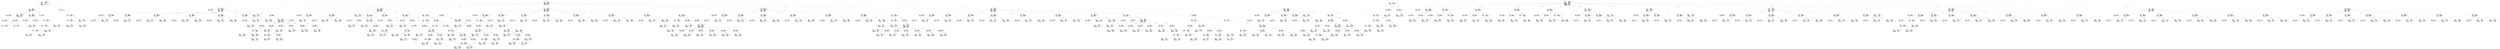 digraph "namequal_with_renamed_2.adt" {
  Unit_2 -> Element_2285106
      [ label=Unit_Declaration ];
  Unit_2 -> Element_2271428
      [ label="Context_Clause_Elements ( 1)" ];
  Unit_2
      [ label=<<TABLE BORDER="0" CELLBORDER="0" CELLSPACING="0" CELLPADDING="0"> 
          <TR><TD COLSPAN="3">Unit_2</TD></TR>
          <TR><TD ALIGN="LEFT">Unit_Kind   </TD><TD> = </TD><TD ALIGN="LEFT">A_PROCEDURE_BODY</TD></TR>
          <TR><TD ALIGN="LEFT">Unit_Class   </TD><TD> = </TD><TD ALIGN="LEFT">A_PUBLIC_DECLARATION_AND_BODY</TD></TR>
          <TR><TD ALIGN="LEFT">Unit_Origin   </TD><TD> = </TD><TD ALIGN="LEFT">AN_APPLICATION_UNIT</TD></TR>
          <TR><TD ALIGN="LEFT">Unit_Full_Name    </TD><TD> = </TD><TD ALIGN="LEFT">Namequal_With_Renamed_2</TD></TR>
          <TR><TD ALIGN="LEFT">Unique_Name   </TD><TD> = </TD><TD ALIGN="LEFT">ASIS Context 1: Namequal_With_Renamed_2 (body)</TD></TR>
          <TR><TD ALIGN="LEFT">Exists  </TD><TD> = </TD><TD ALIGN="LEFT">TRUE</TD></TR>
          <TR><TD ALIGN="LEFT">Can_Be_Main_Program     </TD><TD> = </TD><TD ALIGN="LEFT">TRUE</TD></TR>
          <TR><TD ALIGN="LEFT">Is_Body_Required     </TD><TD> = </TD><TD ALIGN="LEFT">TRUE</TD></TR>
          <TR><TD ALIGN="LEFT">Text_Name   </TD><TD> = </TD><TD ALIGN="LEFT">namequal_with_renamed_2.adb</TD></TR>
          <TR><TD ALIGN="LEFT">Text_Form   </TD><TD> = </TD><TD ALIGN="LEFT"></TD></TR>
          <TR><TD ALIGN="LEFT">Object_Name   </TD><TD> = </TD><TD ALIGN="LEFT"></TD></TR>
          <TR><TD ALIGN="LEFT">Object_Form   </TD><TD> = </TD><TD ALIGN="LEFT"></TD></TR>
          <TR><TD ALIGN="LEFT">Compilation_Command_Line_Options         </TD><TD> = </TD><TD ALIGN="LEFT">-gnatc -gnatt -gnatws -gnatyN -mtune=generic -march=x86-64</TD></TR>
          <TR><TD ALIGN="LEFT">Unit_Declaration     </TD><TD> = </TD><TD ALIGN="LEFT">Element_2285106</TD></TR>
          <TR><TD ALIGN="LEFT">Context_Clause_Elements ( 1)        </TD><TD> = </TD><TD ALIGN="LEFT">Element_2271428</TD></TR>
          <TR><TD ALIGN="LEFT">Corresponding_Declaration       </TD><TD> = </TD><TD ALIGN="LEFT">(none)</TD></TR>
          <TR><TD ALIGN="LEFT">Corresponding_Parent_Declaration         </TD><TD> = </TD><TD ALIGN="LEFT">Unit_1</TD></TR>
          </TABLE>> ];
  Element_2271428 -> Element_2275265
      [ label="Clause_Name ( 1)" ];
  Element_2271428
      [ label=<<TABLE BORDER="0" CELLBORDER="0" CELLSPACING="0" CELLPADDING="0"> 
          <TR><TD COLSPAN="3">Element_2271428</TD></TR>
          <TR><TD ALIGN="LEFT">Element_Kind    </TD><TD> = </TD><TD ALIGN="LEFT">A_CLAUSE</TD></TR>
          <TR><TD ALIGN="LEFT">Hash  </TD><TD> = </TD><TD ALIGN="LEFT">-2136273778</TD></TR>
          <TR><TD ALIGN="LEFT">Enclosing_Element     </TD><TD> = </TD><TD ALIGN="LEFT">(none)</TD></TR>
          <TR><TD ALIGN="LEFT">Source  </TD><TD> = </TD><TD ALIGN="LEFT">Namequal_With_Renamed_2.adb - 1:1 .. 1:25</TD></TR>
          <TR><TD ALIGN="LEFT">Clause_Kind   </TD><TD> = </TD><TD ALIGN="LEFT">A_WITH_CLAUSE</TD></TR>
          <TR><TD ALIGN="LEFT">Clause_Name ( 1)     </TD><TD> = </TD><TD ALIGN="LEFT">Element_2275265</TD></TR>
          </TABLE>> ];
  Element_2275265 -> Element_2273265
      [ label=Prefix ];
  Element_2275265 -> Element_2274237
      [ label=Selector ];
  Element_2275265
      [ label=<<TABLE BORDER="0" CELLBORDER="0" CELLSPACING="0" CELLPADDING="0"> 
          <TR><TD COLSPAN="3">Element_2275265</TD></TR>
          <TR><TD ALIGN="LEFT">Element_Kind    </TD><TD> = </TD><TD ALIGN="LEFT">AN_EXPRESSION</TD></TR>
          <TR><TD ALIGN="LEFT">Hash  </TD><TD> = </TD><TD ALIGN="LEFT">-2138946930</TD></TR>
          <TR><TD ALIGN="LEFT">Enclosing_Element     </TD><TD> = </TD><TD ALIGN="LEFT">Element_2271428</TD></TR>
          <TR><TD ALIGN="LEFT">Source  </TD><TD> = </TD><TD ALIGN="LEFT">Namequal_With_Renamed_2.adb - 1:6 .. 1:24</TD></TR>
          <TR><TD ALIGN="LEFT">Expression_Kind    </TD><TD> = </TD><TD ALIGN="LEFT">A_SELECTED_COMPONENT</TD></TR>
          <TR><TD ALIGN="LEFT">Corresponding_Expression_Type        </TD><TD> = </TD><TD ALIGN="LEFT">(none)</TD></TR>
          <TR><TD ALIGN="LEFT">Prefix  </TD><TD> = </TD><TD ALIGN="LEFT">Element_2273265</TD></TR>
          <TR><TD ALIGN="LEFT">Selector   </TD><TD> = </TD><TD ALIGN="LEFT">Element_2274237</TD></TR>
          </TABLE>> ];
  Element_2273265 -> Element_2270237
      [ label=Prefix ];
  Element_2273265 -> Element_2272237
      [ label=Selector ];
  Element_2273265
      [ label=<<TABLE BORDER="0" CELLBORDER="0" CELLSPACING="0" CELLPADDING="0"> 
          <TR><TD COLSPAN="3">Element_2273265</TD></TR>
          <TR><TD ALIGN="LEFT">Element_Kind    </TD><TD> = </TD><TD ALIGN="LEFT">AN_EXPRESSION</TD></TR>
          <TR><TD ALIGN="LEFT">Hash  </TD><TD> = </TD><TD ALIGN="LEFT">-2138942834</TD></TR>
          <TR><TD ALIGN="LEFT">Enclosing_Element     </TD><TD> = </TD><TD ALIGN="LEFT">Element_2275265</TD></TR>
          <TR><TD ALIGN="LEFT">Source  </TD><TD> = </TD><TD ALIGN="LEFT">Namequal_With_Renamed_2.adb - 1:6 .. 1:16</TD></TR>
          <TR><TD ALIGN="LEFT">Expression_Kind    </TD><TD> = </TD><TD ALIGN="LEFT">A_SELECTED_COMPONENT</TD></TR>
          <TR><TD ALIGN="LEFT">Corresponding_Expression_Type        </TD><TD> = </TD><TD ALIGN="LEFT">(none)</TD></TR>
          <TR><TD ALIGN="LEFT">Prefix  </TD><TD> = </TD><TD ALIGN="LEFT">Element_2270237</TD></TR>
          <TR><TD ALIGN="LEFT">Selector   </TD><TD> = </TD><TD ALIGN="LEFT">Element_2272237</TD></TR>
          </TABLE>> ];
  Element_2270237
      [ label=<<TABLE BORDER="0" CELLBORDER="0" CELLSPACING="0" CELLPADDING="0"> 
          <TR><TD COLSPAN="3">Element_2270237</TD></TR>
          <TR><TD ALIGN="LEFT">Element_Kind    </TD><TD> = </TD><TD ALIGN="LEFT">AN_EXPRESSION</TD></TR>
          <TR><TD ALIGN="LEFT">Hash  </TD><TD> = </TD><TD ALIGN="LEFT">-2135208818</TD></TR>
          <TR><TD ALIGN="LEFT">Enclosing_Element     </TD><TD> = </TD><TD ALIGN="LEFT">Element_2273265</TD></TR>
          <TR><TD ALIGN="LEFT">Source  </TD><TD> = </TD><TD ALIGN="LEFT">Namequal_With_Renamed_2.adb - 1:6 .. 1:8</TD></TR>
          <TR><TD ALIGN="LEFT">Expression_Kind    </TD><TD> = </TD><TD ALIGN="LEFT">AN_IDENTIFIER</TD></TR>
          <TR><TD ALIGN="LEFT">Corresponding_Expression_Type        </TD><TD> = </TD><TD ALIGN="LEFT">(none)</TD></TR>
          <TR><TD ALIGN="LEFT">Name_Image   </TD><TD> = </TD><TD ALIGN="LEFT">Ada</TD></TR>
          <TR><TD ALIGN="LEFT">Corresponding_Name_Definition        </TD><TD> = </TD><TD ALIGN="LEFT">Element_2322057</TD></TR>
          <TR><TD ALIGN="LEFT">Corresponding_Name_Definition_List ( 1)          </TD><TD> = </TD><TD ALIGN="LEFT">Element_2322057</TD></TR>
          <TR><TD ALIGN="LEFT">Corresponding_Name_Declaration        </TD><TD> = </TD><TD ALIGN="LEFT">Element_2335112</TD></TR>
          </TABLE>> ];
  Element_2272237
      [ label=<<TABLE BORDER="0" CELLBORDER="0" CELLSPACING="0" CELLPADDING="0"> 
          <TR><TD COLSPAN="3">Element_2272237</TD></TR>
          <TR><TD ALIGN="LEFT">Element_Kind    </TD><TD> = </TD><TD ALIGN="LEFT">AN_EXPRESSION</TD></TR>
          <TR><TD ALIGN="LEFT">Hash  </TD><TD> = </TD><TD ALIGN="LEFT">-2135206770</TD></TR>
          <TR><TD ALIGN="LEFT">Enclosing_Element     </TD><TD> = </TD><TD ALIGN="LEFT">Element_2273265</TD></TR>
          <TR><TD ALIGN="LEFT">Source  </TD><TD> = </TD><TD ALIGN="LEFT">Namequal_With_Renamed_2.adb - 1:10 .. 1:16</TD></TR>
          <TR><TD ALIGN="LEFT">Expression_Kind    </TD><TD> = </TD><TD ALIGN="LEFT">AN_IDENTIFIER</TD></TR>
          <TR><TD ALIGN="LEFT">Corresponding_Expression_Type        </TD><TD> = </TD><TD ALIGN="LEFT">(none)</TD></TR>
          <TR><TD ALIGN="LEFT">Name_Image   </TD><TD> = </TD><TD ALIGN="LEFT">Text_IO</TD></TR>
          <TR><TD ALIGN="LEFT">Corresponding_Name_Definition        </TD><TD> = </TD><TD ALIGN="LEFT">Element_2370081</TD></TR>
          <TR><TD ALIGN="LEFT">Corresponding_Name_Definition_List ( 1)          </TD><TD> = </TD><TD ALIGN="LEFT">Element_2370081</TD></TR>
          <TR><TD ALIGN="LEFT">Corresponding_Name_Declaration        </TD><TD> = </TD><TD ALIGN="LEFT">Element_6331112</TD></TR>
          </TABLE>> ];
  Element_2274237
      [ label=<<TABLE BORDER="0" CELLBORDER="0" CELLSPACING="0" CELLPADDING="0"> 
          <TR><TD COLSPAN="3">Element_2274237</TD></TR>
          <TR><TD ALIGN="LEFT">Element_Kind    </TD><TD> = </TD><TD ALIGN="LEFT">AN_EXPRESSION</TD></TR>
          <TR><TD ALIGN="LEFT">Hash  </TD><TD> = </TD><TD ALIGN="LEFT">-2135210866</TD></TR>
          <TR><TD ALIGN="LEFT">Enclosing_Element     </TD><TD> = </TD><TD ALIGN="LEFT">Element_2275265</TD></TR>
          <TR><TD ALIGN="LEFT">Source  </TD><TD> = </TD><TD ALIGN="LEFT">Namequal_With_Renamed_2.adb - 1:18 .. 1:24</TD></TR>
          <TR><TD ALIGN="LEFT">Expression_Kind    </TD><TD> = </TD><TD ALIGN="LEFT">AN_IDENTIFIER</TD></TR>
          <TR><TD ALIGN="LEFT">Corresponding_Expression_Type        </TD><TD> = </TD><TD ALIGN="LEFT">(none)</TD></TR>
          <TR><TD ALIGN="LEFT">Name_Image   </TD><TD> = </TD><TD ALIGN="LEFT">Editing</TD></TR>
          <TR><TD ALIGN="LEFT">Corresponding_Name_Definition        </TD><TD> = </TD><TD ALIGN="LEFT">Element_12468081</TD></TR>
          <TR><TD ALIGN="LEFT">Corresponding_Name_Definition_List ( 1)          </TD><TD> = </TD><TD ALIGN="LEFT">Element_12468081</TD></TR>
          <TR><TD ALIGN="LEFT">Corresponding_Name_Declaration        </TD><TD> = </TD><TD ALIGN="LEFT">Element_13542112</TD></TR>
          </TABLE>> ];
  Element_2285106 -> Element_2277057
      [ label="Names ( 1)" ];
  Element_2285106 -> Element_2296082
      [ label="Body_Declarative_Items ( 1)" ];
  Element_2285106 -> Element_2306137
      [ label="Body_Declarative_Items ( 2)" ];
  Element_2285106 -> Element_2316387
      [ label="Body_Statements ( 1)" ];
  Element_2285106
      [ label=<<TABLE BORDER="0" CELLBORDER="0" CELLSPACING="0" CELLPADDING="0"> 
          <TR><TD COLSPAN="3">Element_2285106</TD></TR>
          <TR><TD ALIGN="LEFT">Element_Kind    </TD><TD> = </TD><TD ALIGN="LEFT">A_DECLARATION</TD></TR>
          <TR><TD ALIGN="LEFT">Hash  </TD><TD> = </TD><TD ALIGN="LEFT">-1603886941</TD></TR>
          <TR><TD ALIGN="LEFT">Enclosing_Element     </TD><TD> = </TD><TD ALIGN="LEFT">(none)</TD></TR>
          <TR><TD ALIGN="LEFT">Source  </TD><TD> = </TD><TD ALIGN="LEFT">Namequal_With_Renamed_2.adb - 3:1 .. 9:28</TD></TR>
          <TR><TD ALIGN="LEFT">Declaration_Kind     </TD><TD> = </TD><TD ALIGN="LEFT">A_PROCEDURE_BODY_DECLARATION</TD></TR>
          <TR><TD ALIGN="LEFT">Declaration_Origin     </TD><TD> = </TD><TD ALIGN="LEFT">AN_EXPLICIT_DECLARATION</TD></TR>
          <TR><TD ALIGN="LEFT">Names ( 1)   </TD><TD> = </TD><TD ALIGN="LEFT">Element_2277057</TD></TR>
          <TR><TD ALIGN="LEFT">Corresponding_End_Name      </TD><TD> = </TD><TD ALIGN="LEFT">Element_2317237</TD></TR>
          <TR><TD ALIGN="LEFT">Body_Declarative_Items ( 1)       </TD><TD> = </TD><TD ALIGN="LEFT">Element_2296082</TD></TR>
          <TR><TD ALIGN="LEFT">Body_Declarative_Items ( 2)       </TD><TD> = </TD><TD ALIGN="LEFT">Element_2306137</TD></TR>
          <TR><TD ALIGN="LEFT">Body_Statements ( 1)      </TD><TD> = </TD><TD ALIGN="LEFT">Element_2316387</TD></TR>
          <TR><TD ALIGN="LEFT">Is_Name_Repeated     </TD><TD> = </TD><TD ALIGN="LEFT">TRUE</TD></TR>
          <TR><TD ALIGN="LEFT">Corresponding_Declaration       </TD><TD> = </TD><TD ALIGN="LEFT">(none)</TD></TR>
          </TABLE>> ];
  Element_2277057
      [ label=<<TABLE BORDER="0" CELLBORDER="0" CELLSPACING="0" CELLPADDING="0"> 
          <TR><TD COLSPAN="3">Element_2277057</TD></TR>
          <TR><TD ALIGN="LEFT">Element_Kind    </TD><TD> = </TD><TD ALIGN="LEFT">A_DEFINING_NAME</TD></TR>
          <TR><TD ALIGN="LEFT">Hash  </TD><TD> = </TD><TD ALIGN="LEFT">-1604086365</TD></TR>
          <TR><TD ALIGN="LEFT">Enclosing_Element     </TD><TD> = </TD><TD ALIGN="LEFT">Element_2285106</TD></TR>
          <TR><TD ALIGN="LEFT">Source  </TD><TD> = </TD><TD ALIGN="LEFT">Namequal_With_Renamed_2.adb - 3:11 .. 3:33</TD></TR>
          <TR><TD ALIGN="LEFT">Defining_Name_Kind     </TD><TD> = </TD><TD ALIGN="LEFT">A_DEFINING_IDENTIFIER</TD></TR>
          <TR><TD ALIGN="LEFT">Defining_Name_Image     </TD><TD> = </TD><TD ALIGN="LEFT">"Namequal_With_Renamed_2"</TD></TR>
          </TABLE>> ];
  Element_2296082 -> Element_2286057
      [ label="Names ( 1)" ];
  Element_2296082 -> Element_2294159
      [ label=Type_Declaration_View ];
  Element_2296082
      [ label=<<TABLE BORDER="0" CELLBORDER="0" CELLSPACING="0" CELLPADDING="0"> 
          <TR><TD COLSPAN="3">Element_2296082</TD></TR>
          <TR><TD ALIGN="LEFT">Element_Kind    </TD><TD> = </TD><TD ALIGN="LEFT">A_DECLARATION</TD></TR>
          <TR><TD ALIGN="LEFT">Hash  </TD><TD> = </TD><TD ALIGN="LEFT">-800943791</TD></TR>
          <TR><TD ALIGN="LEFT">Enclosing_Element     </TD><TD> = </TD><TD ALIGN="LEFT">Element_2285106</TD></TR>
          <TR><TD ALIGN="LEFT">Source  </TD><TD> = </TD><TD ALIGN="LEFT">Namequal_With_Renamed_2.adb - 4:5 .. 4:51</TD></TR>
          <TR><TD ALIGN="LEFT">Declaration_Kind     </TD><TD> = </TD><TD ALIGN="LEFT">AN_ORDINARY_TYPE_DECLARATION</TD></TR>
          <TR><TD ALIGN="LEFT">Declaration_Origin     </TD><TD> = </TD><TD ALIGN="LEFT">AN_EXPLICIT_DECLARATION</TD></TR>
          <TR><TD ALIGN="LEFT">Names ( 1)   </TD><TD> = </TD><TD ALIGN="LEFT">Element_2286057</TD></TR>
          <TR><TD ALIGN="LEFT">Discriminant_Part     </TD><TD> = </TD><TD ALIGN="LEFT">(none)</TD></TR>
          <TR><TD ALIGN="LEFT">Type_Declaration_View      </TD><TD> = </TD><TD ALIGN="LEFT">Element_2294159</TD></TR>
          <TR><TD ALIGN="LEFT">Corresponding_Type_Declaration        </TD><TD> = </TD><TD ALIGN="LEFT">(none)</TD></TR>
          <TR><TD ALIGN="LEFT">Corresponding_Type_Partial_View        </TD><TD> = </TD><TD ALIGN="LEFT">(none)</TD></TR>
          <TR><TD ALIGN="LEFT">Corresponding_First_Subtype       </TD><TD> = </TD><TD ALIGN="LEFT">Element_2296082</TD></TR>
          <TR><TD ALIGN="LEFT">Corresponding_Last_Constraint        </TD><TD> = </TD><TD ALIGN="LEFT">Element_2296082</TD></TR>
          <TR><TD ALIGN="LEFT">Corresponding_Last_Subtype       </TD><TD> = </TD><TD ALIGN="LEFT">Element_2296082</TD></TR>
          </TABLE>> ];
  Element_2286057
      [ label=<<TABLE BORDER="0" CELLBORDER="0" CELLSPACING="0" CELLPADDING="0"> 
          <TR><TD COLSPAN="3">Element_2286057</TD></TR>
          <TR><TD ALIGN="LEFT">Element_Kind    </TD><TD> = </TD><TD ALIGN="LEFT">A_DEFINING_NAME</TD></TR>
          <TR><TD ALIGN="LEFT">Hash  </TD><TD> = </TD><TD ALIGN="LEFT">-800994671</TD></TR>
          <TR><TD ALIGN="LEFT">Enclosing_Element     </TD><TD> = </TD><TD ALIGN="LEFT">Element_2296082</TD></TR>
          <TR><TD ALIGN="LEFT">Source  </TD><TD> = </TD><TD ALIGN="LEFT">Namequal_With_Renamed_2.adb - 4:10 .. 4:26</TD></TR>
          <TR><TD ALIGN="LEFT">Defining_Name_Kind     </TD><TD> = </TD><TD ALIGN="LEFT">A_DEFINING_IDENTIFIER</TD></TR>
          <TR><TD ALIGN="LEFT">Defining_Name_Image     </TD><TD> = </TD><TD ALIGN="LEFT">"Decimal_Data_Type"</TD></TR>
          </TABLE>> ];
  Element_2294159 -> Element_2295234
      [ label=Digits_Expression ];
  Element_2294159 -> Element_2293235
      [ label=Delta_Expression ];
  Element_2294159
      [ label=<<TABLE BORDER="0" CELLBORDER="0" CELLSPACING="0" CELLPADDING="0"> 
          <TR><TD COLSPAN="3">Element_2294159</TD></TR>
          <TR><TD ALIGN="LEFT">Element_Kind    </TD><TD> = </TD><TD ALIGN="LEFT">A_DEFINITION</TD></TR>
          <TR><TD ALIGN="LEFT">Hash  </TD><TD> = </TD><TD ALIGN="LEFT">-800785455</TD></TR>
          <TR><TD ALIGN="LEFT">Enclosing_Element     </TD><TD> = </TD><TD ALIGN="LEFT">Element_2296082</TD></TR>
          <TR><TD ALIGN="LEFT">Source  </TD><TD> = </TD><TD ALIGN="LEFT">Namequal_With_Renamed_2.adb - 4:31 .. 4:50</TD></TR>
          <TR><TD ALIGN="LEFT">Definition_Kind    </TD><TD> = </TD><TD ALIGN="LEFT">A_TYPE_DEFINITION</TD></TR>
          <TR><TD ALIGN="LEFT">Type_Kind   </TD><TD> = </TD><TD ALIGN="LEFT">A_DECIMAL_FIXED_POINT_DEFINITION</TD></TR>
          <TR><TD ALIGN="LEFT">Digits_Expression     </TD><TD> = </TD><TD ALIGN="LEFT">Element_2295234</TD></TR>
          <TR><TD ALIGN="LEFT">Delta_Expression     </TD><TD> = </TD><TD ALIGN="LEFT">Element_2293235</TD></TR>
          <TR><TD ALIGN="LEFT">Real_Range_Constraint      </TD><TD> = </TD><TD ALIGN="LEFT">(none)</TD></TR>
          </TABLE>> ];
  Element_2293235
      [ label=<<TABLE BORDER="0" CELLBORDER="0" CELLSPACING="0" CELLPADDING="0"> 
          <TR><TD COLSPAN="3">Element_2293235</TD></TR>
          <TR><TD ALIGN="LEFT">Element_Kind    </TD><TD> = </TD><TD ALIGN="LEFT">AN_EXPRESSION</TD></TR>
          <TR><TD ALIGN="LEFT">Hash  </TD><TD> = </TD><TD ALIGN="LEFT">-800630447</TD></TR>
          <TR><TD ALIGN="LEFT">Enclosing_Element     </TD><TD> = </TD><TD ALIGN="LEFT">Element_2294159</TD></TR>
          <TR><TD ALIGN="LEFT">Source  </TD><TD> = </TD><TD ALIGN="LEFT">Namequal_With_Renamed_2.adb - 4:37 .. 4:40</TD></TR>
          <TR><TD ALIGN="LEFT">Expression_Kind    </TD><TD> = </TD><TD ALIGN="LEFT">A_REAL_LITERAL</TD></TR>
          <TR><TD ALIGN="LEFT">Corresponding_Expression_Type        </TD><TD> = </TD><TD ALIGN="LEFT">Element_82</TD></TR>
          <TR><TD ALIGN="LEFT">Value_Image   </TD><TD> = </TD><TD ALIGN="LEFT">0.01</TD></TR>
          </TABLE>> ];
  Element_2295234
      [ label=<<TABLE BORDER="0" CELLBORDER="0" CELLSPACING="0" CELLPADDING="0"> 
          <TR><TD COLSPAN="3">Element_2295234</TD></TR>
          <TR><TD ALIGN="LEFT">Element_Kind    </TD><TD> = </TD><TD ALIGN="LEFT">AN_EXPRESSION</TD></TR>
          <TR><TD ALIGN="LEFT">Hash  </TD><TD> = </TD><TD ALIGN="LEFT">-800632751</TD></TR>
          <TR><TD ALIGN="LEFT">Enclosing_Element     </TD><TD> = </TD><TD ALIGN="LEFT">Element_2294159</TD></TR>
          <TR><TD ALIGN="LEFT">Source  </TD><TD> = </TD><TD ALIGN="LEFT">Namequal_With_Renamed_2.adb - 4:49 .. 4:50</TD></TR>
          <TR><TD ALIGN="LEFT">Expression_Kind    </TD><TD> = </TD><TD ALIGN="LEFT">AN_INTEGER_LITERAL</TD></TR>
          <TR><TD ALIGN="LEFT">Corresponding_Expression_Type        </TD><TD> = </TD><TD ALIGN="LEFT">Element_82</TD></TR>
          <TR><TD ALIGN="LEFT">Value_Image   </TD><TD> = </TD><TD ALIGN="LEFT">16</TD></TR>
          </TABLE>> ];
  Element_2306137 -> Element_2298057
      [ label="Names ( 1)" ];
  Element_46323113 -> Element_46971057
      [ label="Names ( 1)" ];
  Element_46323113 -> Element_46331107
      [ label="Body_Declarative_Items ( 1)" ];
  Element_46323113 -> Element_46414107
      [ label="Body_Declarative_Items ( 2)" ];
  Element_46323113 -> Element_46564106
      [ label="Body_Declarative_Items ( 3)" ];
  Element_46323113 -> Element_46657106
      [ label="Body_Declarative_Items ( 4)" ];
  Element_46323113 -> Element_46738106
      [ label="Body_Declarative_Items ( 5)" ];
  Element_46323113 -> Element_46860107
      [ label="Body_Declarative_Items ( 6)" ];
  Element_46323113
      [ label=<<TABLE BORDER="0" CELLBORDER="0" CELLSPACING="0" CELLPADDING="0"> 
          <TR><TD COLSPAN="3">Element_46323113</TD></TR>
          <TR><TD ALIGN="LEFT">Element_Kind    </TD><TD> = </TD><TD ALIGN="LEFT">A_DECLARATION</TD></TR>
          <TR><TD ALIGN="LEFT">Is_Part_Of_Instance     </TD><TD> = </TD><TD ALIGN="LEFT">TRUE</TD></TR>
          <TR><TD ALIGN="LEFT">Hash  </TD><TD> = </TD><TD ALIGN="LEFT">-494635174</TD></TR>
          <TR><TD ALIGN="LEFT">Enclosing_Element     </TD><TD> = </TD><TD ALIGN="LEFT">Element_2306137</TD></TR>
          <TR><TD ALIGN="LEFT">Source  </TD><TD> = </TD><TD ALIGN="LEFT">Namequal_With_Renamed_2.adb - 1:1 .. 0:0</TD></TR>
          <TR><TD ALIGN="LEFT">Declaration_Kind     </TD><TD> = </TD><TD ALIGN="LEFT">A_PACKAGE_BODY_DECLARATION</TD></TR>
          <TR><TD ALIGN="LEFT">Declaration_Origin     </TD><TD> = </TD><TD ALIGN="LEFT">AN_EXPLICIT_DECLARATION</TD></TR>
          <TR><TD ALIGN="LEFT">Names ( 1)   </TD><TD> = </TD><TD ALIGN="LEFT">Element_46971057</TD></TR>
          <TR><TD ALIGN="LEFT">Corresponding_End_Name      </TD><TD> = </TD><TD ALIGN="LEFT">Element_46970237</TD></TR>
          <TR><TD ALIGN="LEFT">Body_Declarative_Items ( 1)       </TD><TD> = </TD><TD ALIGN="LEFT">Element_46331107</TD></TR>
          <TR><TD ALIGN="LEFT">Body_Declarative_Items ( 2)       </TD><TD> = </TD><TD ALIGN="LEFT">Element_46414107</TD></TR>
          <TR><TD ALIGN="LEFT">Body_Declarative_Items ( 3)       </TD><TD> = </TD><TD ALIGN="LEFT">Element_46564106</TD></TR>
          <TR><TD ALIGN="LEFT">Body_Declarative_Items ( 4)       </TD><TD> = </TD><TD ALIGN="LEFT">Element_46657106</TD></TR>
          <TR><TD ALIGN="LEFT">Body_Declarative_Items ( 5)       </TD><TD> = </TD><TD ALIGN="LEFT">Element_46738106</TD></TR>
          <TR><TD ALIGN="LEFT">Body_Declarative_Items ( 6)       </TD><TD> = </TD><TD ALIGN="LEFT">Element_46860107</TD></TR>
          <TR><TD ALIGN="LEFT">Corresponding_Declaration       </TD><TD> = </TD><TD ALIGN="LEFT">Element_19379112</TD></TR>
          </TABLE>> ];
  Element_46971057
      [ label=<<TABLE BORDER="0" CELLBORDER="0" CELLSPACING="0" CELLPADDING="0"> 
          <TR><TD COLSPAN="3">Element_46971057</TD></TR>
          <TR><TD ALIGN="LEFT">Element_Kind    </TD><TD> = </TD><TD ALIGN="LEFT">A_DEFINING_NAME</TD></TR>
          <TR><TD ALIGN="LEFT">Is_Part_Of_Instance     </TD><TD> = </TD><TD ALIGN="LEFT">TRUE</TD></TR>
          <TR><TD ALIGN="LEFT">Hash  </TD><TD> = </TD><TD ALIGN="LEFT"> 1947890388</TD></TR>
          <TR><TD ALIGN="LEFT">Enclosing_Element     </TD><TD> = </TD><TD ALIGN="LEFT">Element_46323113</TD></TR>
          <TR><TD ALIGN="LEFT">Source  </TD><TD> = </TD><TD ALIGN="LEFT">Namequal_With_Renamed_2.adb - 1:1 .. 0:0</TD></TR>
          <TR><TD ALIGN="LEFT">Defining_Name_Kind     </TD><TD> = </TD><TD ALIGN="LEFT">A_DEFINING_IDENTIFIER</TD></TR>
          <TR><TD ALIGN="LEFT">Defining_Name_Image     </TD><TD> = </TD><TD ALIGN="LEFT">"Ed_Out"</TD></TR>
          </TABLE>> ];
  Element_46331107 -> Element_46333057
      [ label="Names ( 1)" ];
  Element_46331107 -> Element_46340105
      [ label="Parameter_Profile ( 1)" ];
  Element_46331107 -> Element_46349105
      [ label="Parameter_Profile ( 2)" ];
  Element_46331107 -> Element_46358105
      [ label="Parameter_Profile ( 3)" ];
  Element_46331107 -> Element_46368105
      [ label="Parameter_Profile ( 4)" ];
  Element_46331107 -> Element_46378105
      [ label="Parameter_Profile ( 5)" ];
  Element_46331107 -> Element_46388105
      [ label="Parameter_Profile ( 6)" ];
  Element_46331107 -> Element_46398237
      [ label=Result_Profile ];
  Element_46331107 -> Element_46400398
      [ label="Body_Statements ( 1)" ];
  Element_46331107
      [ label=<<TABLE BORDER="0" CELLBORDER="0" CELLSPACING="0" CELLPADDING="0"> 
          <TR><TD COLSPAN="3">Element_46331107</TD></TR>
          <TR><TD ALIGN="LEFT">Element_Kind    </TD><TD> = </TD><TD ALIGN="LEFT">A_DECLARATION</TD></TR>
          <TR><TD ALIGN="LEFT">Is_Part_Of_Instance     </TD><TD> = </TD><TD ALIGN="LEFT">TRUE</TD></TR>
          <TR><TD ALIGN="LEFT">Hash  </TD><TD> = </TD><TD ALIGN="LEFT"> 1219325511</TD></TR>
          <TR><TD ALIGN="LEFT">Enclosing_Element     </TD><TD> = </TD><TD ALIGN="LEFT">Element_46323113</TD></TR>
          <TR><TD ALIGN="LEFT">Source  </TD><TD> = </TD><TD ALIGN="LEFT">Namequal_With_Renamed_2.adb - 1:1 .. 0:0</TD></TR>
          <TR><TD ALIGN="LEFT">Declaration_Kind     </TD><TD> = </TD><TD ALIGN="LEFT">A_FUNCTION_BODY_DECLARATION</TD></TR>
          <TR><TD ALIGN="LEFT">Declaration_Origin     </TD><TD> = </TD><TD ALIGN="LEFT">AN_EXPLICIT_DECLARATION</TD></TR>
          <TR><TD ALIGN="LEFT">Names ( 1)   </TD><TD> = </TD><TD ALIGN="LEFT">Element_46333057</TD></TR>
          <TR><TD ALIGN="LEFT">Corresponding_End_Name      </TD><TD> = </TD><TD ALIGN="LEFT">Element_46413237</TD></TR>
          <TR><TD ALIGN="LEFT">Parameter_Profile ( 1)      </TD><TD> = </TD><TD ALIGN="LEFT">Element_46340105</TD></TR>
          <TR><TD ALIGN="LEFT">Parameter_Profile ( 2)      </TD><TD> = </TD><TD ALIGN="LEFT">Element_46349105</TD></TR>
          <TR><TD ALIGN="LEFT">Parameter_Profile ( 3)      </TD><TD> = </TD><TD ALIGN="LEFT">Element_46358105</TD></TR>
          <TR><TD ALIGN="LEFT">Parameter_Profile ( 4)      </TD><TD> = </TD><TD ALIGN="LEFT">Element_46368105</TD></TR>
          <TR><TD ALIGN="LEFT">Parameter_Profile ( 5)      </TD><TD> = </TD><TD ALIGN="LEFT">Element_46378105</TD></TR>
          <TR><TD ALIGN="LEFT">Parameter_Profile ( 6)      </TD><TD> = </TD><TD ALIGN="LEFT">Element_46388105</TD></TR>
          <TR><TD ALIGN="LEFT">Result_Profile    </TD><TD> = </TD><TD ALIGN="LEFT">Element_46398237</TD></TR>
          <TR><TD ALIGN="LEFT">Body_Statements ( 1)      </TD><TD> = </TD><TD ALIGN="LEFT">Element_46400398</TD></TR>
          <TR><TD ALIGN="LEFT">Corresponding_Declaration       </TD><TD> = </TD><TD ALIGN="LEFT">Element_18943104</TD></TR>
          </TABLE>> ];
  Element_46333057
      [ label=<<TABLE BORDER="0" CELLBORDER="0" CELLSPACING="0" CELLPADDING="0"> 
          <TR><TD COLSPAN="3">Element_46333057</TD></TR>
          <TR><TD ALIGN="LEFT">Element_Kind    </TD><TD> = </TD><TD ALIGN="LEFT">A_DEFINING_NAME</TD></TR>
          <TR><TD ALIGN="LEFT">Is_Part_Of_Instance     </TD><TD> = </TD><TD ALIGN="LEFT">TRUE</TD></TR>
          <TR><TD ALIGN="LEFT">Hash  </TD><TD> = </TD><TD ALIGN="LEFT"> 1218912327</TD></TR>
          <TR><TD ALIGN="LEFT">Enclosing_Element     </TD><TD> = </TD><TD ALIGN="LEFT">Element_46331107</TD></TR>
          <TR><TD ALIGN="LEFT">Source  </TD><TD> = </TD><TD ALIGN="LEFT">Namequal_With_Renamed_2.adb - 1:1 .. 0:0</TD></TR>
          <TR><TD ALIGN="LEFT">Defining_Name_Kind     </TD><TD> = </TD><TD ALIGN="LEFT">A_DEFINING_IDENTIFIER</TD></TR>
          <TR><TD ALIGN="LEFT">Defining_Name_Image     </TD><TD> = </TD><TD ALIGN="LEFT">"Image"</TD></TR>
          </TABLE>> ];
  Element_46340105 -> Element_46341057
      [ label="Names ( 1)" ];
  Element_46340105 -> Element_46348237
      [ label=Object_Declaration_View ];
  Element_46340105
      [ label=<<TABLE BORDER="0" CELLBORDER="0" CELLSPACING="0" CELLPADDING="0"> 
          <TR><TD COLSPAN="3">Element_46340105</TD></TR>
          <TR><TD ALIGN="LEFT">Element_Kind    </TD><TD> = </TD><TD ALIGN="LEFT">A_DECLARATION</TD></TR>
          <TR><TD ALIGN="LEFT">Is_Part_Of_Instance     </TD><TD> = </TD><TD ALIGN="LEFT">TRUE</TD></TR>
          <TR><TD ALIGN="LEFT">Hash  </TD><TD> = </TD><TD ALIGN="LEFT">-766818031</TD></TR>
          <TR><TD ALIGN="LEFT">Enclosing_Element     </TD><TD> = </TD><TD ALIGN="LEFT">Element_46331107</TD></TR>
          <TR><TD ALIGN="LEFT">Source  </TD><TD> = </TD><TD ALIGN="LEFT">Namequal_With_Renamed_2.adb - 1:1 .. 0:0</TD></TR>
          <TR><TD ALIGN="LEFT">Declaration_Kind     </TD><TD> = </TD><TD ALIGN="LEFT">A_PARAMETER_SPECIFICATION</TD></TR>
          <TR><TD ALIGN="LEFT">Declaration_Origin     </TD><TD> = </TD><TD ALIGN="LEFT">AN_EXPLICIT_DECLARATION</TD></TR>
          <TR><TD ALIGN="LEFT">Names ( 1)   </TD><TD> = </TD><TD ALIGN="LEFT">Element_46341057</TD></TR>
          <TR><TD ALIGN="LEFT">Mode_Kind   </TD><TD> = </TD><TD ALIGN="LEFT">A_DEFAULT_IN_MODE</TD></TR>
          <TR><TD ALIGN="LEFT">Object_Declaration_View      </TD><TD> = </TD><TD ALIGN="LEFT">Element_46348237</TD></TR>
          <TR><TD ALIGN="LEFT">Initialization_Expression       </TD><TD> = </TD><TD ALIGN="LEFT">(none)</TD></TR>
          </TABLE>> ];
  Element_46341057
      [ label=<<TABLE BORDER="0" CELLBORDER="0" CELLSPACING="0" CELLPADDING="0"> 
          <TR><TD COLSPAN="3">Element_46341057</TD></TR>
          <TR><TD ALIGN="LEFT">Element_Kind    </TD><TD> = </TD><TD ALIGN="LEFT">A_DEFINING_NAME</TD></TR>
          <TR><TD ALIGN="LEFT">Is_Part_Of_Instance     </TD><TD> = </TD><TD ALIGN="LEFT">TRUE</TD></TR>
          <TR><TD ALIGN="LEFT">Hash  </TD><TD> = </TD><TD ALIGN="LEFT">-766916335</TD></TR>
          <TR><TD ALIGN="LEFT">Enclosing_Element     </TD><TD> = </TD><TD ALIGN="LEFT">Element_46340105</TD></TR>
          <TR><TD ALIGN="LEFT">Source  </TD><TD> = </TD><TD ALIGN="LEFT">Namequal_With_Renamed_2.adb - 1:1 .. 0:0</TD></TR>
          <TR><TD ALIGN="LEFT">Defining_Name_Kind     </TD><TD> = </TD><TD ALIGN="LEFT">A_DEFINING_IDENTIFIER</TD></TR>
          <TR><TD ALIGN="LEFT">Defining_Name_Image     </TD><TD> = </TD><TD ALIGN="LEFT">"Item"</TD></TR>
          </TABLE>> ];
  Element_46348237
      [ label=<<TABLE BORDER="0" CELLBORDER="0" CELLSPACING="0" CELLPADDING="0"> 
          <TR><TD COLSPAN="3">Element_46348237</TD></TR>
          <TR><TD ALIGN="LEFT">Element_Kind    </TD><TD> = </TD><TD ALIGN="LEFT">AN_EXPRESSION</TD></TR>
          <TR><TD ALIGN="LEFT">Is_Part_Of_Instance     </TD><TD> = </TD><TD ALIGN="LEFT">TRUE</TD></TR>
          <TR><TD ALIGN="LEFT">Hash  </TD><TD> = </TD><TD ALIGN="LEFT">-766547055</TD></TR>
          <TR><TD ALIGN="LEFT">Enclosing_Element     </TD><TD> = </TD><TD ALIGN="LEFT">Element_46340105</TD></TR>
          <TR><TD ALIGN="LEFT">Source  </TD><TD> = </TD><TD ALIGN="LEFT">Namequal_With_Renamed_2.adb - 1:1 .. 0:0</TD></TR>
          <TR><TD ALIGN="LEFT">Expression_Kind    </TD><TD> = </TD><TD ALIGN="LEFT">AN_IDENTIFIER</TD></TR>
          <TR><TD ALIGN="LEFT">Corresponding_Expression_Type        </TD><TD> = </TD><TD ALIGN="LEFT">(none)</TD></TR>
          <TR><TD ALIGN="LEFT">Name_Image   </TD><TD> = </TD><TD ALIGN="LEFT">Num</TD></TR>
          <TR><TD ALIGN="LEFT">Corresponding_Name_Definition        </TD><TD> = </TD><TD ALIGN="LEFT">Element_19292057</TD></TR>
          <TR><TD ALIGN="LEFT">Corresponding_Name_Definition_List ( 1)          </TD><TD> = </TD><TD ALIGN="LEFT">Element_19292057</TD></TR>
          <TR><TD ALIGN="LEFT">Corresponding_Name_Declaration        </TD><TD> = </TD><TD ALIGN="LEFT">Element_19300089</TD></TR>
          </TABLE>> ];
  Element_46349105 -> Element_46350057
      [ label="Names ( 1)" ];
  Element_46349105 -> Element_46357237
      [ label=Object_Declaration_View ];
  Element_46349105
      [ label=<<TABLE BORDER="0" CELLBORDER="0" CELLSPACING="0" CELLPADDING="0"> 
          <TR><TD COLSPAN="3">Element_46349105</TD></TR>
          <TR><TD ALIGN="LEFT">Element_Kind    </TD><TD> = </TD><TD ALIGN="LEFT">A_DECLARATION</TD></TR>
          <TR><TD ALIGN="LEFT">Is_Part_Of_Instance     </TD><TD> = </TD><TD ALIGN="LEFT">TRUE</TD></TR>
          <TR><TD ALIGN="LEFT">Hash  </TD><TD> = </TD><TD ALIGN="LEFT"> 1956303428</TD></TR>
          <TR><TD ALIGN="LEFT">Enclosing_Element     </TD><TD> = </TD><TD ALIGN="LEFT">Element_46331107</TD></TR>
          <TR><TD ALIGN="LEFT">Source  </TD><TD> = </TD><TD ALIGN="LEFT">Namequal_With_Renamed_2.adb - 1:1 .. 0:0</TD></TR>
          <TR><TD ALIGN="LEFT">Declaration_Kind     </TD><TD> = </TD><TD ALIGN="LEFT">A_PARAMETER_SPECIFICATION</TD></TR>
          <TR><TD ALIGN="LEFT">Declaration_Origin     </TD><TD> = </TD><TD ALIGN="LEFT">AN_EXPLICIT_DECLARATION</TD></TR>
          <TR><TD ALIGN="LEFT">Names ( 1)   </TD><TD> = </TD><TD ALIGN="LEFT">Element_46350057</TD></TR>
          <TR><TD ALIGN="LEFT">Mode_Kind   </TD><TD> = </TD><TD ALIGN="LEFT">A_DEFAULT_IN_MODE</TD></TR>
          <TR><TD ALIGN="LEFT">Object_Declaration_View      </TD><TD> = </TD><TD ALIGN="LEFT">Element_46357237</TD></TR>
          <TR><TD ALIGN="LEFT">Initialization_Expression       </TD><TD> = </TD><TD ALIGN="LEFT">(none)</TD></TR>
          </TABLE>> ];
  Element_46350057
      [ label=<<TABLE BORDER="0" CELLBORDER="0" CELLSPACING="0" CELLPADDING="0"> 
          <TR><TD COLSPAN="3">Element_46350057</TD></TR>
          <TR><TD ALIGN="LEFT">Element_Kind    </TD><TD> = </TD><TD ALIGN="LEFT">A_DEFINING_NAME</TD></TR>
          <TR><TD ALIGN="LEFT">Is_Part_Of_Instance     </TD><TD> = </TD><TD ALIGN="LEFT">TRUE</TD></TR>
          <TR><TD ALIGN="LEFT">Hash  </TD><TD> = </TD><TD ALIGN="LEFT"> 1956278852</TD></TR>
          <TR><TD ALIGN="LEFT">Enclosing_Element     </TD><TD> = </TD><TD ALIGN="LEFT">Element_46349105</TD></TR>
          <TR><TD ALIGN="LEFT">Source  </TD><TD> = </TD><TD ALIGN="LEFT">Namequal_With_Renamed_2.adb - 1:1 .. 0:0</TD></TR>
          <TR><TD ALIGN="LEFT">Defining_Name_Kind     </TD><TD> = </TD><TD ALIGN="LEFT">A_DEFINING_IDENTIFIER</TD></TR>
          <TR><TD ALIGN="LEFT">Defining_Name_Image     </TD><TD> = </TD><TD ALIGN="LEFT">"Pic"</TD></TR>
          </TABLE>> ];
  Element_46357237
      [ label=<<TABLE BORDER="0" CELLBORDER="0" CELLSPACING="0" CELLPADDING="0"> 
          <TR><TD COLSPAN="3">Element_46357237</TD></TR>
          <TR><TD ALIGN="LEFT">Element_Kind    </TD><TD> = </TD><TD ALIGN="LEFT">AN_EXPRESSION</TD></TR>
          <TR><TD ALIGN="LEFT">Is_Part_Of_Instance     </TD><TD> = </TD><TD ALIGN="LEFT">TRUE</TD></TR>
          <TR><TD ALIGN="LEFT">Hash  </TD><TD> = </TD><TD ALIGN="LEFT"> 1956371172</TD></TR>
          <TR><TD ALIGN="LEFT">Enclosing_Element     </TD><TD> = </TD><TD ALIGN="LEFT">Element_46349105</TD></TR>
          <TR><TD ALIGN="LEFT">Source  </TD><TD> = </TD><TD ALIGN="LEFT">Namequal_With_Renamed_2.adb - 1:1 .. 0:0</TD></TR>
          <TR><TD ALIGN="LEFT">Expression_Kind    </TD><TD> = </TD><TD ALIGN="LEFT">AN_IDENTIFIER</TD></TR>
          <TR><TD ALIGN="LEFT">Corresponding_Expression_Type        </TD><TD> = </TD><TD ALIGN="LEFT">(none)</TD></TR>
          <TR><TD ALIGN="LEFT">Name_Image   </TD><TD> = </TD><TD ALIGN="LEFT">Picture</TD></TR>
          <TR><TD ALIGN="LEFT">Corresponding_Name_Definition        </TD><TD> = </TD><TD ALIGN="LEFT">Element_12477057</TD></TR>
          <TR><TD ALIGN="LEFT">Corresponding_Name_Definition_List ( 1)          </TD><TD> = </TD><TD ALIGN="LEFT">Element_12477057</TD></TR>
          <TR><TD ALIGN="LEFT">Corresponding_Name_Declaration        </TD><TD> = </TD><TD ALIGN="LEFT">Element_12484087</TD></TR>
          </TABLE>> ];
  Element_46358105 -> Element_46359057
      [ label="Names ( 1)" ];
  Element_46358105 -> Element_46366237
      [ label=Object_Declaration_View ];
  Element_46358105 -> Element_46367237
      [ label=Initialization_Expression ];
  Element_46358105
      [ label=<<TABLE BORDER="0" CELLBORDER="0" CELLSPACING="0" CELLPADDING="0"> 
          <TR><TD COLSPAN="3">Element_46358105</TD></TR>
          <TR><TD ALIGN="LEFT">Element_Kind    </TD><TD> = </TD><TD ALIGN="LEFT">A_DECLARATION</TD></TR>
          <TR><TD ALIGN="LEFT">Is_Part_Of_Instance     </TD><TD> = </TD><TD ALIGN="LEFT">TRUE</TD></TR>
          <TR><TD ALIGN="LEFT">Hash  </TD><TD> = </TD><TD ALIGN="LEFT"> 489206929</TD></TR>
          <TR><TD ALIGN="LEFT">Enclosing_Element     </TD><TD> = </TD><TD ALIGN="LEFT">Element_46331107</TD></TR>
          <TR><TD ALIGN="LEFT">Source  </TD><TD> = </TD><TD ALIGN="LEFT">Namequal_With_Renamed_2.adb - 1:1 .. 0:0</TD></TR>
          <TR><TD ALIGN="LEFT">Declaration_Kind     </TD><TD> = </TD><TD ALIGN="LEFT">A_PARAMETER_SPECIFICATION</TD></TR>
          <TR><TD ALIGN="LEFT">Declaration_Origin     </TD><TD> = </TD><TD ALIGN="LEFT">AN_EXPLICIT_DECLARATION</TD></TR>
          <TR><TD ALIGN="LEFT">Names ( 1)   </TD><TD> = </TD><TD ALIGN="LEFT">Element_46359057</TD></TR>
          <TR><TD ALIGN="LEFT">Mode_Kind   </TD><TD> = </TD><TD ALIGN="LEFT">A_DEFAULT_IN_MODE</TD></TR>
          <TR><TD ALIGN="LEFT">Object_Declaration_View      </TD><TD> = </TD><TD ALIGN="LEFT">Element_46366237</TD></TR>
          <TR><TD ALIGN="LEFT">Initialization_Expression       </TD><TD> = </TD><TD ALIGN="LEFT">Element_46367237</TD></TR>
          </TABLE>> ];
  Element_46359057
      [ label=<<TABLE BORDER="0" CELLBORDER="0" CELLSPACING="0" CELLPADDING="0"> 
          <TR><TD COLSPAN="3">Element_46359057</TD></TR>
          <TR><TD ALIGN="LEFT">Element_Kind    </TD><TD> = </TD><TD ALIGN="LEFT">A_DEFINING_NAME</TD></TR>
          <TR><TD ALIGN="LEFT">Is_Part_Of_Instance     </TD><TD> = </TD><TD ALIGN="LEFT">TRUE</TD></TR>
          <TR><TD ALIGN="LEFT">Hash  </TD><TD> = </TD><TD ALIGN="LEFT"> 489200785</TD></TR>
          <TR><TD ALIGN="LEFT">Enclosing_Element     </TD><TD> = </TD><TD ALIGN="LEFT">Element_46358105</TD></TR>
          <TR><TD ALIGN="LEFT">Source  </TD><TD> = </TD><TD ALIGN="LEFT">Namequal_With_Renamed_2.adb - 1:1 .. 0:0</TD></TR>
          <TR><TD ALIGN="LEFT">Defining_Name_Kind     </TD><TD> = </TD><TD ALIGN="LEFT">A_DEFINING_IDENTIFIER</TD></TR>
          <TR><TD ALIGN="LEFT">Defining_Name_Image     </TD><TD> = </TD><TD ALIGN="LEFT">"Currency"</TD></TR>
          </TABLE>> ];
  Element_46366237
      [ label=<<TABLE BORDER="0" CELLBORDER="0" CELLSPACING="0" CELLPADDING="0"> 
          <TR><TD COLSPAN="3">Element_46366237</TD></TR>
          <TR><TD ALIGN="LEFT">Element_Kind    </TD><TD> = </TD><TD ALIGN="LEFT">AN_EXPRESSION</TD></TR>
          <TR><TD ALIGN="LEFT">Is_Part_Of_Instance     </TD><TD> = </TD><TD ALIGN="LEFT">TRUE</TD></TR>
          <TR><TD ALIGN="LEFT">Hash  </TD><TD> = </TD><TD ALIGN="LEFT"> 489223865</TD></TR>
          <TR><TD ALIGN="LEFT">Enclosing_Element     </TD><TD> = </TD><TD ALIGN="LEFT">Element_46358105</TD></TR>
          <TR><TD ALIGN="LEFT">Source  </TD><TD> = </TD><TD ALIGN="LEFT">Namequal_With_Renamed_2.adb - 1:1 .. 0:0</TD></TR>
          <TR><TD ALIGN="LEFT">Expression_Kind    </TD><TD> = </TD><TD ALIGN="LEFT">AN_IDENTIFIER</TD></TR>
          <TR><TD ALIGN="LEFT">Corresponding_Expression_Type        </TD><TD> = </TD><TD ALIGN="LEFT">(none)</TD></TR>
          <TR><TD ALIGN="LEFT">Name_Image   </TD><TD> = </TD><TD ALIGN="LEFT">String</TD></TR>
          <TR><TD ALIGN="LEFT">Corresponding_Name_Definition        </TD><TD> = </TD><TD ALIGN="LEFT">Element_121057</TD></TR>
          <TR><TD ALIGN="LEFT">Corresponding_Name_Definition_List ( 1)          </TD><TD> = </TD><TD ALIGN="LEFT">Element_121057</TD></TR>
          <TR><TD ALIGN="LEFT">Corresponding_Name_Declaration        </TD><TD> = </TD><TD ALIGN="LEFT">Element_931082</TD></TR>
          </TABLE>> ];
  Element_46367237
      [ label=<<TABLE BORDER="0" CELLBORDER="0" CELLSPACING="0" CELLPADDING="0"> 
          <TR><TD COLSPAN="3">Element_46367237</TD></TR>
          <TR><TD ALIGN="LEFT">Element_Kind    </TD><TD> = </TD><TD ALIGN="LEFT">AN_EXPRESSION</TD></TR>
          <TR><TD ALIGN="LEFT">Is_Part_Of_Instance     </TD><TD> = </TD><TD ALIGN="LEFT">TRUE</TD></TR>
          <TR><TD ALIGN="LEFT">Hash  </TD><TD> = </TD><TD ALIGN="LEFT"> 489223841</TD></TR>
          <TR><TD ALIGN="LEFT">Enclosing_Element     </TD><TD> = </TD><TD ALIGN="LEFT">Element_46358105</TD></TR>
          <TR><TD ALIGN="LEFT">Source  </TD><TD> = </TD><TD ALIGN="LEFT">Namequal_With_Renamed_2.adb - 1:1 .. 0:0</TD></TR>
          <TR><TD ALIGN="LEFT">Expression_Kind    </TD><TD> = </TD><TD ALIGN="LEFT">AN_IDENTIFIER</TD></TR>
          <TR><TD ALIGN="LEFT">Corresponding_Expression_Type        </TD><TD> = </TD><TD ALIGN="LEFT">Element_931082</TD></TR>
          <TR><TD ALIGN="LEFT">Name_Image   </TD><TD> = </TD><TD ALIGN="LEFT">Default_Currency</TD></TR>
          <TR><TD ALIGN="LEFT">Corresponding_Name_Definition        </TD><TD> = </TD><TD ALIGN="LEFT">Element_19305057</TD></TR>
          <TR><TD ALIGN="LEFT">Corresponding_Name_Definition_List ( 1)          </TD><TD> = </TD><TD ALIGN="LEFT">Element_19305057</TD></TR>
          <TR><TD ALIGN="LEFT">Corresponding_Name_Declaration        </TD><TD> = </TD><TD ALIGN="LEFT">Element_19312091</TD></TR>
          </TABLE>> ];
  Element_46368105 -> Element_46369057
      [ label="Names ( 1)" ];
  Element_46368105 -> Element_46376237
      [ label=Object_Declaration_View ];
  Element_46368105 -> Element_46377237
      [ label=Initialization_Expression ];
  Element_46368105
      [ label=<<TABLE BORDER="0" CELLBORDER="0" CELLSPACING="0" CELLPADDING="0"> 
          <TR><TD COLSPAN="3">Element_46368105</TD></TR>
          <TR><TD ALIGN="LEFT">Element_Kind    </TD><TD> = </TD><TD ALIGN="LEFT">A_DECLARATION</TD></TR>
          <TR><TD ALIGN="LEFT">Is_Part_Of_Instance     </TD><TD> = </TD><TD ALIGN="LEFT">TRUE</TD></TR>
          <TR><TD ALIGN="LEFT">Hash  </TD><TD> = </TD><TD ALIGN="LEFT"> 1196076324</TD></TR>
          <TR><TD ALIGN="LEFT">Enclosing_Element     </TD><TD> = </TD><TD ALIGN="LEFT">Element_46331107</TD></TR>
          <TR><TD ALIGN="LEFT">Source  </TD><TD> = </TD><TD ALIGN="LEFT">Namequal_With_Renamed_2.adb - 1:1 .. 0:0</TD></TR>
          <TR><TD ALIGN="LEFT">Declaration_Kind     </TD><TD> = </TD><TD ALIGN="LEFT">A_PARAMETER_SPECIFICATION</TD></TR>
          <TR><TD ALIGN="LEFT">Declaration_Origin     </TD><TD> = </TD><TD ALIGN="LEFT">AN_EXPLICIT_DECLARATION</TD></TR>
          <TR><TD ALIGN="LEFT">Names ( 1)   </TD><TD> = </TD><TD ALIGN="LEFT">Element_46369057</TD></TR>
          <TR><TD ALIGN="LEFT">Mode_Kind   </TD><TD> = </TD><TD ALIGN="LEFT">A_DEFAULT_IN_MODE</TD></TR>
          <TR><TD ALIGN="LEFT">Object_Declaration_View      </TD><TD> = </TD><TD ALIGN="LEFT">Element_46376237</TD></TR>
          <TR><TD ALIGN="LEFT">Initialization_Expression       </TD><TD> = </TD><TD ALIGN="LEFT">Element_46377237</TD></TR>
          </TABLE>> ];
  Element_46369057
      [ label=<<TABLE BORDER="0" CELLBORDER="0" CELLSPACING="0" CELLPADDING="0"> 
          <TR><TD COLSPAN="3">Element_46369057</TD></TR>
          <TR><TD ALIGN="LEFT">Element_Kind    </TD><TD> = </TD><TD ALIGN="LEFT">A_DEFINING_NAME</TD></TR>
          <TR><TD ALIGN="LEFT">Is_Part_Of_Instance     </TD><TD> = </TD><TD ALIGN="LEFT">TRUE</TD></TR>
          <TR><TD ALIGN="LEFT">Hash  </TD><TD> = </TD><TD ALIGN="LEFT"> 1196074788</TD></TR>
          <TR><TD ALIGN="LEFT">Enclosing_Element     </TD><TD> = </TD><TD ALIGN="LEFT">Element_46368105</TD></TR>
          <TR><TD ALIGN="LEFT">Source  </TD><TD> = </TD><TD ALIGN="LEFT">Namequal_With_Renamed_2.adb - 1:1 .. 0:0</TD></TR>
          <TR><TD ALIGN="LEFT">Defining_Name_Kind     </TD><TD> = </TD><TD ALIGN="LEFT">A_DEFINING_IDENTIFIER</TD></TR>
          <TR><TD ALIGN="LEFT">Defining_Name_Image     </TD><TD> = </TD><TD ALIGN="LEFT">"Fill"</TD></TR>
          </TABLE>> ];
  Element_46376237
      [ label=<<TABLE BORDER="0" CELLBORDER="0" CELLSPACING="0" CELLPADDING="0"> 
          <TR><TD COLSPAN="3">Element_46376237</TD></TR>
          <TR><TD ALIGN="LEFT">Element_Kind    </TD><TD> = </TD><TD ALIGN="LEFT">AN_EXPRESSION</TD></TR>
          <TR><TD ALIGN="LEFT">Is_Part_Of_Instance     </TD><TD> = </TD><TD ALIGN="LEFT">TRUE</TD></TR>
          <TR><TD ALIGN="LEFT">Hash  </TD><TD> = </TD><TD ALIGN="LEFT"> 1196080558</TD></TR>
          <TR><TD ALIGN="LEFT">Enclosing_Element     </TD><TD> = </TD><TD ALIGN="LEFT">Element_46368105</TD></TR>
          <TR><TD ALIGN="LEFT">Source  </TD><TD> = </TD><TD ALIGN="LEFT">Namequal_With_Renamed_2.adb - 1:1 .. 0:0</TD></TR>
          <TR><TD ALIGN="LEFT">Expression_Kind    </TD><TD> = </TD><TD ALIGN="LEFT">AN_IDENTIFIER</TD></TR>
          <TR><TD ALIGN="LEFT">Corresponding_Expression_Type        </TD><TD> = </TD><TD ALIGN="LEFT">(none)</TD></TR>
          <TR><TD ALIGN="LEFT">Name_Image   </TD><TD> = </TD><TD ALIGN="LEFT">Character</TD></TR>
          <TR><TD ALIGN="LEFT">Corresponding_Name_Definition        </TD><TD> = </TD><TD ALIGN="LEFT">Element_100057</TD></TR>
          <TR><TD ALIGN="LEFT">Corresponding_Name_Definition_List ( 1)          </TD><TD> = </TD><TD ALIGN="LEFT">Element_100057</TD></TR>
          <TR><TD ALIGN="LEFT">Corresponding_Name_Declaration        </TD><TD> = </TD><TD ALIGN="LEFT">Element_928082</TD></TR>
          </TABLE>> ];
  Element_46377237
      [ label=<<TABLE BORDER="0" CELLBORDER="0" CELLSPACING="0" CELLPADDING="0"> 
          <TR><TD COLSPAN="3">Element_46377237</TD></TR>
          <TR><TD ALIGN="LEFT">Element_Kind    </TD><TD> = </TD><TD ALIGN="LEFT">AN_EXPRESSION</TD></TR>
          <TR><TD ALIGN="LEFT">Is_Part_Of_Instance     </TD><TD> = </TD><TD ALIGN="LEFT">TRUE</TD></TR>
          <TR><TD ALIGN="LEFT">Hash  </TD><TD> = </TD><TD ALIGN="LEFT"> 1196080552</TD></TR>
          <TR><TD ALIGN="LEFT">Enclosing_Element     </TD><TD> = </TD><TD ALIGN="LEFT">Element_46368105</TD></TR>
          <TR><TD ALIGN="LEFT">Source  </TD><TD> = </TD><TD ALIGN="LEFT">Namequal_With_Renamed_2.adb - 1:1 .. 0:0</TD></TR>
          <TR><TD ALIGN="LEFT">Expression_Kind    </TD><TD> = </TD><TD ALIGN="LEFT">AN_IDENTIFIER</TD></TR>
          <TR><TD ALIGN="LEFT">Corresponding_Expression_Type        </TD><TD> = </TD><TD ALIGN="LEFT">Element_928082</TD></TR>
          <TR><TD ALIGN="LEFT">Name_Image   </TD><TD> = </TD><TD ALIGN="LEFT">Default_Fill</TD></TR>
          <TR><TD ALIGN="LEFT">Corresponding_Name_Definition        </TD><TD> = </TD><TD ALIGN="LEFT">Element_19322057</TD></TR>
          <TR><TD ALIGN="LEFT">Corresponding_Name_Definition_List ( 1)          </TD><TD> = </TD><TD ALIGN="LEFT">Element_19322057</TD></TR>
          <TR><TD ALIGN="LEFT">Corresponding_Name_Declaration        </TD><TD> = </TD><TD ALIGN="LEFT">Element_19329091</TD></TR>
          </TABLE>> ];
  Element_46378105 -> Element_46379057
      [ label="Names ( 1)" ];
  Element_46378105 -> Element_46386237
      [ label=Object_Declaration_View ];
  Element_46378105 -> Element_46387237
      [ label=Initialization_Expression ];
  Element_46378105
      [ label=<<TABLE BORDER="0" CELLBORDER="0" CELLSPACING="0" CELLPADDING="0"> 
          <TR><TD COLSPAN="3">Element_46378105</TD></TR>
          <TR><TD ALIGN="LEFT">Element_Kind    </TD><TD> = </TD><TD ALIGN="LEFT">A_DECLARATION</TD></TR>
          <TR><TD ALIGN="LEFT">Is_Part_Of_Instance     </TD><TD> = </TD><TD ALIGN="LEFT">TRUE</TD></TR>
          <TR><TD ALIGN="LEFT">Hash  </TD><TD> = </TD><TD ALIGN="LEFT"> 299027273</TD></TR>
          <TR><TD ALIGN="LEFT">Enclosing_Element     </TD><TD> = </TD><TD ALIGN="LEFT">Element_46331107</TD></TR>
          <TR><TD ALIGN="LEFT">Source  </TD><TD> = </TD><TD ALIGN="LEFT">Namequal_With_Renamed_2.adb - 1:1 .. 0:0</TD></TR>
          <TR><TD ALIGN="LEFT">Declaration_Kind     </TD><TD> = </TD><TD ALIGN="LEFT">A_PARAMETER_SPECIFICATION</TD></TR>
          <TR><TD ALIGN="LEFT">Declaration_Origin     </TD><TD> = </TD><TD ALIGN="LEFT">AN_EXPLICIT_DECLARATION</TD></TR>
          <TR><TD ALIGN="LEFT">Names ( 1)   </TD><TD> = </TD><TD ALIGN="LEFT">Element_46379057</TD></TR>
          <TR><TD ALIGN="LEFT">Mode_Kind   </TD><TD> = </TD><TD ALIGN="LEFT">A_DEFAULT_IN_MODE</TD></TR>
          <TR><TD ALIGN="LEFT">Object_Declaration_View      </TD><TD> = </TD><TD ALIGN="LEFT">Element_46386237</TD></TR>
          <TR><TD ALIGN="LEFT">Initialization_Expression       </TD><TD> = </TD><TD ALIGN="LEFT">Element_46387237</TD></TR>
          </TABLE>> ];
  Element_46379057
      [ label=<<TABLE BORDER="0" CELLBORDER="0" CELLSPACING="0" CELLPADDING="0"> 
          <TR><TD COLSPAN="3">Element_46379057</TD></TR>
          <TR><TD ALIGN="LEFT">Element_Kind    </TD><TD> = </TD><TD ALIGN="LEFT">A_DEFINING_NAME</TD></TR>
          <TR><TD ALIGN="LEFT">Is_Part_Of_Instance     </TD><TD> = </TD><TD ALIGN="LEFT">TRUE</TD></TR>
          <TR><TD ALIGN="LEFT">Hash  </TD><TD> = </TD><TD ALIGN="LEFT"> 299026889</TD></TR>
          <TR><TD ALIGN="LEFT">Enclosing_Element     </TD><TD> = </TD><TD ALIGN="LEFT">Element_46378105</TD></TR>
          <TR><TD ALIGN="LEFT">Source  </TD><TD> = </TD><TD ALIGN="LEFT">Namequal_With_Renamed_2.adb - 1:1 .. 0:0</TD></TR>
          <TR><TD ALIGN="LEFT">Defining_Name_Kind     </TD><TD> = </TD><TD ALIGN="LEFT">A_DEFINING_IDENTIFIER</TD></TR>
          <TR><TD ALIGN="LEFT">Defining_Name_Image     </TD><TD> = </TD><TD ALIGN="LEFT">"Separator"</TD></TR>
          </TABLE>> ];
  Element_46386237
      [ label=<<TABLE BORDER="0" CELLBORDER="0" CELLSPACING="0" CELLPADDING="0"> 
          <TR><TD COLSPAN="3">Element_46386237</TD></TR>
          <TR><TD ALIGN="LEFT">Element_Kind    </TD><TD> = </TD><TD ALIGN="LEFT">AN_EXPRESSION</TD></TR>
          <TR><TD ALIGN="LEFT">Is_Part_Of_Instance     </TD><TD> = </TD><TD ALIGN="LEFT">TRUE</TD></TR>
          <TR><TD ALIGN="LEFT">Hash  </TD><TD> = </TD><TD ALIGN="LEFT">-1848455317</TD></TR>
          <TR><TD ALIGN="LEFT">Enclosing_Element     </TD><TD> = </TD><TD ALIGN="LEFT">Element_46378105</TD></TR>
          <TR><TD ALIGN="LEFT">Source  </TD><TD> = </TD><TD ALIGN="LEFT">Namequal_With_Renamed_2.adb - 1:1 .. 0:0</TD></TR>
          <TR><TD ALIGN="LEFT">Expression_Kind    </TD><TD> = </TD><TD ALIGN="LEFT">AN_IDENTIFIER</TD></TR>
          <TR><TD ALIGN="LEFT">Corresponding_Expression_Type        </TD><TD> = </TD><TD ALIGN="LEFT">(none)</TD></TR>
          <TR><TD ALIGN="LEFT">Name_Image   </TD><TD> = </TD><TD ALIGN="LEFT">Character</TD></TR>
          <TR><TD ALIGN="LEFT">Corresponding_Name_Definition        </TD><TD> = </TD><TD ALIGN="LEFT">Element_100057</TD></TR>
          <TR><TD ALIGN="LEFT">Corresponding_Name_Definition_List ( 1)          </TD><TD> = </TD><TD ALIGN="LEFT">Element_100057</TD></TR>
          <TR><TD ALIGN="LEFT">Corresponding_Name_Declaration        </TD><TD> = </TD><TD ALIGN="LEFT">Element_928082</TD></TR>
          </TABLE>> ];
  Element_46387237
      [ label=<<TABLE BORDER="0" CELLBORDER="0" CELLSPACING="0" CELLPADDING="0"> 
          <TR><TD COLSPAN="3">Element_46387237</TD></TR>
          <TR><TD ALIGN="LEFT">Element_Kind    </TD><TD> = </TD><TD ALIGN="LEFT">AN_EXPRESSION</TD></TR>
          <TR><TD ALIGN="LEFT">Is_Part_Of_Instance     </TD><TD> = </TD><TD ALIGN="LEFT">TRUE</TD></TR>
          <TR><TD ALIGN="LEFT">Hash  </TD><TD> = </TD><TD ALIGN="LEFT"> 299028330</TD></TR>
          <TR><TD ALIGN="LEFT">Enclosing_Element     </TD><TD> = </TD><TD ALIGN="LEFT">Element_46378105</TD></TR>
          <TR><TD ALIGN="LEFT">Source  </TD><TD> = </TD><TD ALIGN="LEFT">Namequal_With_Renamed_2.adb - 1:1 .. 0:0</TD></TR>
          <TR><TD ALIGN="LEFT">Expression_Kind    </TD><TD> = </TD><TD ALIGN="LEFT">AN_IDENTIFIER</TD></TR>
          <TR><TD ALIGN="LEFT">Corresponding_Expression_Type        </TD><TD> = </TD><TD ALIGN="LEFT">Element_928082</TD></TR>
          <TR><TD ALIGN="LEFT">Name_Image   </TD><TD> = </TD><TD ALIGN="LEFT">Default_Separator</TD></TR>
          <TR><TD ALIGN="LEFT">Corresponding_Name_Definition        </TD><TD> = </TD><TD ALIGN="LEFT">Element_19339057</TD></TR>
          <TR><TD ALIGN="LEFT">Corresponding_Name_Definition_List ( 1)          </TD><TD> = </TD><TD ALIGN="LEFT">Element_19339057</TD></TR>
          <TR><TD ALIGN="LEFT">Corresponding_Name_Declaration        </TD><TD> = </TD><TD ALIGN="LEFT">Element_19346091</TD></TR>
          </TABLE>> ];
  Element_46388105 -> Element_46389057
      [ label="Names ( 1)" ];
  Element_46388105 -> Element_46396237
      [ label=Object_Declaration_View ];
  Element_46388105 -> Element_46397237
      [ label=Initialization_Expression ];
  Element_46388105
      [ label=<<TABLE BORDER="0" CELLBORDER="0" CELLSPACING="0" CELLPADDING="0"> 
          <TR><TD COLSPAN="3">Element_46388105</TD></TR>
          <TR><TD ALIGN="LEFT">Element_Kind    </TD><TD> = </TD><TD ALIGN="LEFT">A_DECLARATION</TD></TR>
          <TR><TD ALIGN="LEFT">Is_Part_Of_Instance     </TD><TD> = </TD><TD ALIGN="LEFT">TRUE</TD></TR>
          <TR><TD ALIGN="LEFT">Hash  </TD><TD> = </TD><TD ALIGN="LEFT"> 1148500690</TD></TR>
          <TR><TD ALIGN="LEFT">Enclosing_Element     </TD><TD> = </TD><TD ALIGN="LEFT">Element_46331107</TD></TR>
          <TR><TD ALIGN="LEFT">Source  </TD><TD> = </TD><TD ALIGN="LEFT">Namequal_With_Renamed_2.adb - 1:1 .. 0:0</TD></TR>
          <TR><TD ALIGN="LEFT">Declaration_Kind     </TD><TD> = </TD><TD ALIGN="LEFT">A_PARAMETER_SPECIFICATION</TD></TR>
          <TR><TD ALIGN="LEFT">Declaration_Origin     </TD><TD> = </TD><TD ALIGN="LEFT">AN_EXPLICIT_DECLARATION</TD></TR>
          <TR><TD ALIGN="LEFT">Names ( 1)   </TD><TD> = </TD><TD ALIGN="LEFT">Element_46389057</TD></TR>
          <TR><TD ALIGN="LEFT">Mode_Kind   </TD><TD> = </TD><TD ALIGN="LEFT">A_DEFAULT_IN_MODE</TD></TR>
          <TR><TD ALIGN="LEFT">Object_Declaration_View      </TD><TD> = </TD><TD ALIGN="LEFT">Element_46396237</TD></TR>
          <TR><TD ALIGN="LEFT">Initialization_Expression       </TD><TD> = </TD><TD ALIGN="LEFT">Element_46397237</TD></TR>
          </TABLE>> ];
  Element_46389057
      [ label=<<TABLE BORDER="0" CELLBORDER="0" CELLSPACING="0" CELLPADDING="0"> 
          <TR><TD COLSPAN="3">Element_46389057</TD></TR>
          <TR><TD ALIGN="LEFT">Element_Kind    </TD><TD> = </TD><TD ALIGN="LEFT">A_DEFINING_NAME</TD></TR>
          <TR><TD ALIGN="LEFT">Is_Part_Of_Instance     </TD><TD> = </TD><TD ALIGN="LEFT">TRUE</TD></TR>
          <TR><TD ALIGN="LEFT">Hash  </TD><TD> = </TD><TD ALIGN="LEFT"> 1148500594</TD></TR>
          <TR><TD ALIGN="LEFT">Enclosing_Element     </TD><TD> = </TD><TD ALIGN="LEFT">Element_46388105</TD></TR>
          <TR><TD ALIGN="LEFT">Source  </TD><TD> = </TD><TD ALIGN="LEFT">Namequal_With_Renamed_2.adb - 1:1 .. 0:0</TD></TR>
          <TR><TD ALIGN="LEFT">Defining_Name_Kind     </TD><TD> = </TD><TD ALIGN="LEFT">A_DEFINING_IDENTIFIER</TD></TR>
          <TR><TD ALIGN="LEFT">Defining_Name_Image     </TD><TD> = </TD><TD ALIGN="LEFT">"Radix_Mark"</TD></TR>
          </TABLE>> ];
  Element_46396237
      [ label=<<TABLE BORDER="0" CELLBORDER="0" CELLSPACING="0" CELLPADDING="0"> 
          <TR><TD COLSPAN="3">Element_46396237</TD></TR>
          <TR><TD ALIGN="LEFT">Element_Kind    </TD><TD> = </TD><TD ALIGN="LEFT">AN_EXPRESSION</TD></TR>
          <TR><TD ALIGN="LEFT">Is_Part_Of_Instance     </TD><TD> = </TD><TD ALIGN="LEFT">TRUE</TD></TR>
          <TR><TD ALIGN="LEFT">Hash  </TD><TD> = </TD><TD ALIGN="LEFT">-462111782</TD></TR>
          <TR><TD ALIGN="LEFT">Enclosing_Element     </TD><TD> = </TD><TD ALIGN="LEFT">Element_46388105</TD></TR>
          <TR><TD ALIGN="LEFT">Source  </TD><TD> = </TD><TD ALIGN="LEFT">Namequal_With_Renamed_2.adb - 1:1 .. 0:0</TD></TR>
          <TR><TD ALIGN="LEFT">Expression_Kind    </TD><TD> = </TD><TD ALIGN="LEFT">AN_IDENTIFIER</TD></TR>
          <TR><TD ALIGN="LEFT">Corresponding_Expression_Type        </TD><TD> = </TD><TD ALIGN="LEFT">(none)</TD></TR>
          <TR><TD ALIGN="LEFT">Name_Image   </TD><TD> = </TD><TD ALIGN="LEFT">Character</TD></TR>
          <TR><TD ALIGN="LEFT">Corresponding_Name_Definition        </TD><TD> = </TD><TD ALIGN="LEFT">Element_100057</TD></TR>
          <TR><TD ALIGN="LEFT">Corresponding_Name_Definition_List ( 1)          </TD><TD> = </TD><TD ALIGN="LEFT">Element_100057</TD></TR>
          <TR><TD ALIGN="LEFT">Corresponding_Name_Declaration        </TD><TD> = </TD><TD ALIGN="LEFT">Element_928082</TD></TR>
          </TABLE>> ];
  Element_46397237
      [ label=<<TABLE BORDER="0" CELLBORDER="0" CELLSPACING="0" CELLPADDING="0"> 
          <TR><TD COLSPAN="3">Element_46397237</TD></TR>
          <TR><TD ALIGN="LEFT">Element_Kind    </TD><TD> = </TD><TD ALIGN="LEFT">AN_EXPRESSION</TD></TR>
          <TR><TD ALIGN="LEFT">Is_Part_Of_Instance     </TD><TD> = </TD><TD ALIGN="LEFT">TRUE</TD></TR>
          <TR><TD ALIGN="LEFT">Hash  </TD><TD> = </TD><TD ALIGN="LEFT">-2072724518</TD></TR>
          <TR><TD ALIGN="LEFT">Enclosing_Element     </TD><TD> = </TD><TD ALIGN="LEFT">Element_46388105</TD></TR>
          <TR><TD ALIGN="LEFT">Source  </TD><TD> = </TD><TD ALIGN="LEFT">Namequal_With_Renamed_2.adb - 1:1 .. 0:0</TD></TR>
          <TR><TD ALIGN="LEFT">Expression_Kind    </TD><TD> = </TD><TD ALIGN="LEFT">AN_IDENTIFIER</TD></TR>
          <TR><TD ALIGN="LEFT">Corresponding_Expression_Type        </TD><TD> = </TD><TD ALIGN="LEFT">Element_928082</TD></TR>
          <TR><TD ALIGN="LEFT">Name_Image   </TD><TD> = </TD><TD ALIGN="LEFT">Default_Radix_Mark</TD></TR>
          <TR><TD ALIGN="LEFT">Corresponding_Name_Definition        </TD><TD> = </TD><TD ALIGN="LEFT">Element_19356057</TD></TR>
          <TR><TD ALIGN="LEFT">Corresponding_Name_Definition_List ( 1)          </TD><TD> = </TD><TD ALIGN="LEFT">Element_19356057</TD></TR>
          <TR><TD ALIGN="LEFT">Corresponding_Name_Declaration        </TD><TD> = </TD><TD ALIGN="LEFT">Element_19363091</TD></TR>
          </TABLE>> ];
  Element_46398237
      [ label=<<TABLE BORDER="0" CELLBORDER="0" CELLSPACING="0" CELLPADDING="0"> 
          <TR><TD COLSPAN="3">Element_46398237</TD></TR>
          <TR><TD ALIGN="LEFT">Element_Kind    </TD><TD> = </TD><TD ALIGN="LEFT">AN_EXPRESSION</TD></TR>
          <TR><TD ALIGN="LEFT">Is_Part_Of_Instance     </TD><TD> = </TD><TD ALIGN="LEFT">TRUE</TD></TR>
          <TR><TD ALIGN="LEFT">Hash  </TD><TD> = </TD><TD ALIGN="LEFT">-462111782</TD></TR>
          <TR><TD ALIGN="LEFT">Enclosing_Element     </TD><TD> = </TD><TD ALIGN="LEFT">Element_46331107</TD></TR>
          <TR><TD ALIGN="LEFT">Source  </TD><TD> = </TD><TD ALIGN="LEFT">Namequal_With_Renamed_2.adb - 1:1 .. 0:0</TD></TR>
          <TR><TD ALIGN="LEFT">Expression_Kind    </TD><TD> = </TD><TD ALIGN="LEFT">AN_IDENTIFIER</TD></TR>
          <TR><TD ALIGN="LEFT">Corresponding_Expression_Type        </TD><TD> = </TD><TD ALIGN="LEFT">(none)</TD></TR>
          <TR><TD ALIGN="LEFT">Name_Image   </TD><TD> = </TD><TD ALIGN="LEFT">String</TD></TR>
          <TR><TD ALIGN="LEFT">Corresponding_Name_Definition        </TD><TD> = </TD><TD ALIGN="LEFT">Element_121057</TD></TR>
          <TR><TD ALIGN="LEFT">Corresponding_Name_Definition_List ( 1)          </TD><TD> = </TD><TD ALIGN="LEFT">Element_121057</TD></TR>
          <TR><TD ALIGN="LEFT">Corresponding_Name_Declaration        </TD><TD> = </TD><TD ALIGN="LEFT">Element_931082</TD></TR>
          </TABLE>> ];
  Element_46400398 -> Element_46401262
      [ label=Return_Expression ];
  Element_46400398
      [ label=<<TABLE BORDER="0" CELLBORDER="0" CELLSPACING="0" CELLPADDING="0"> 
          <TR><TD COLSPAN="3">Element_46400398</TD></TR>
          <TR><TD ALIGN="LEFT">Element_Kind    </TD><TD> = </TD><TD ALIGN="LEFT">A_STATEMENT</TD></TR>
          <TR><TD ALIGN="LEFT">Is_Part_Of_Instance     </TD><TD> = </TD><TD ALIGN="LEFT">TRUE</TD></TR>
          <TR><TD ALIGN="LEFT">Hash  </TD><TD> = </TD><TD ALIGN="LEFT"> 1896993612</TD></TR>
          <TR><TD ALIGN="LEFT">Enclosing_Element     </TD><TD> = </TD><TD ALIGN="LEFT">Element_46331107</TD></TR>
          <TR><TD ALIGN="LEFT">Source  </TD><TD> = </TD><TD ALIGN="LEFT">Namequal_With_Renamed_2.adb - 1:1 .. 0:0</TD></TR>
          <TR><TD ALIGN="LEFT">Statement_Kind    </TD><TD> = </TD><TD ALIGN="LEFT">A_RETURN_STATEMENT</TD></TR>
          <TR><TD ALIGN="LEFT">Return_Expression     </TD><TD> = </TD><TD ALIGN="LEFT">Element_46401262</TD></TR>
          </TABLE>> ];
  Element_46401262 -> Element_46412237
      [ label=Prefix ];
  Element_46401262 -> Element_46402385
      [ label="Function_Call_Parameters ( 1)" ];
  Element_46401262 -> Element_46405385
      [ label="Function_Call_Parameters ( 2)" ];
  Element_46401262 -> Element_46408385
      [ label="Function_Call_Parameters ( 3)" ];
  Element_46401262 -> Element_46409385
      [ label="Function_Call_Parameters ( 4)" ];
  Element_46401262 -> Element_46410385
      [ label="Function_Call_Parameters ( 5)" ];
  Element_46401262 -> Element_46411385
      [ label="Function_Call_Parameters ( 6)" ];
  Element_46401262
      [ label=<<TABLE BORDER="0" CELLBORDER="0" CELLSPACING="0" CELLPADDING="0"> 
          <TR><TD COLSPAN="3">Element_46401262</TD></TR>
          <TR><TD ALIGN="LEFT">Element_Kind    </TD><TD> = </TD><TD ALIGN="LEFT">AN_EXPRESSION</TD></TR>
          <TR><TD ALIGN="LEFT">Is_Part_Of_Instance     </TD><TD> = </TD><TD ALIGN="LEFT">TRUE</TD></TR>
          <TR><TD ALIGN="LEFT">Hash  </TD><TD> = </TD><TD ALIGN="LEFT"> 814863176</TD></TR>
          <TR><TD ALIGN="LEFT">Enclosing_Element     </TD><TD> = </TD><TD ALIGN="LEFT">Element_46400398</TD></TR>
          <TR><TD ALIGN="LEFT">Source  </TD><TD> = </TD><TD ALIGN="LEFT">Namequal_With_Renamed_2.adb - 1:1 .. 0:0</TD></TR>
          <TR><TD ALIGN="LEFT">Expression_Kind    </TD><TD> = </TD><TD ALIGN="LEFT">A_FUNCTION_CALL</TD></TR>
          <TR><TD ALIGN="LEFT">Corresponding_Expression_Type        </TD><TD> = </TD><TD ALIGN="LEFT">Element_931082</TD></TR>
          <TR><TD ALIGN="LEFT">Is_Prefix_Call    </TD><TD> = </TD><TD ALIGN="LEFT">TRUE</TD></TR>
          <TR><TD ALIGN="LEFT">Prefix  </TD><TD> = </TD><TD ALIGN="LEFT">Element_46412237</TD></TR>
          <TR><TD ALIGN="LEFT">Corresponding_Called_Function        </TD><TD> = </TD><TD ALIGN="LEFT">Element_13521104</TD></TR>
          <TR><TD ALIGN="LEFT">Function_Call_Parameters ( 1)        </TD><TD> = </TD><TD ALIGN="LEFT">Element_46402385</TD></TR>
          <TR><TD ALIGN="LEFT">Function_Call_Parameters ( 2)        </TD><TD> = </TD><TD ALIGN="LEFT">Element_46405385</TD></TR>
          <TR><TD ALIGN="LEFT">Function_Call_Parameters ( 3)        </TD><TD> = </TD><TD ALIGN="LEFT">Element_46408385</TD></TR>
          <TR><TD ALIGN="LEFT">Function_Call_Parameters ( 4)        </TD><TD> = </TD><TD ALIGN="LEFT">Element_46409385</TD></TR>
          <TR><TD ALIGN="LEFT">Function_Call_Parameters ( 5)        </TD><TD> = </TD><TD ALIGN="LEFT">Element_46410385</TD></TR>
          <TR><TD ALIGN="LEFT">Function_Call_Parameters ( 6)        </TD><TD> = </TD><TD ALIGN="LEFT">Element_46411385</TD></TR>
          </TABLE>> ];
  Element_46412237
      [ label=<<TABLE BORDER="0" CELLBORDER="0" CELLSPACING="0" CELLPADDING="0"> 
          <TR><TD COLSPAN="3">Element_46412237</TD></TR>
          <TR><TD ALIGN="LEFT">Element_Kind    </TD><TD> = </TD><TD ALIGN="LEFT">AN_EXPRESSION</TD></TR>
          <TR><TD ALIGN="LEFT">Is_Part_Of_Instance     </TD><TD> = </TD><TD ALIGN="LEFT">TRUE</TD></TR>
          <TR><TD ALIGN="LEFT">Hash  </TD><TD> = </TD><TD ALIGN="LEFT"> 1754387279</TD></TR>
          <TR><TD ALIGN="LEFT">Enclosing_Element     </TD><TD> = </TD><TD ALIGN="LEFT">Element_46401262</TD></TR>
          <TR><TD ALIGN="LEFT">Source  </TD><TD> = </TD><TD ALIGN="LEFT">Namequal_With_Renamed_2.adb - 1:1 .. 0:0</TD></TR>
          <TR><TD ALIGN="LEFT">Expression_Kind    </TD><TD> = </TD><TD ALIGN="LEFT">AN_IDENTIFIER</TD></TR>
          <TR><TD ALIGN="LEFT">Corresponding_Expression_Type        </TD><TD> = </TD><TD ALIGN="LEFT">(none)</TD></TR>
          <TR><TD ALIGN="LEFT">Name_Image   </TD><TD> = </TD><TD ALIGN="LEFT">Format_Number</TD></TR>
          <TR><TD ALIGN="LEFT">Corresponding_Name_Definition        </TD><TD> = </TD><TD ALIGN="LEFT">Element_13458057</TD></TR>
          <TR><TD ALIGN="LEFT">Corresponding_Name_Definition_List ( 1)          </TD><TD> = </TD><TD ALIGN="LEFT">Element_13458057</TD></TR>
          <TR><TD ALIGN="LEFT">Corresponding_Name_Declaration        </TD><TD> = </TD><TD ALIGN="LEFT">Element_13521104</TD></TR>
          </TABLE>> ];
  Element_46402385 -> Element_46402265
      [ label=Actual_Parameter ];
  Element_46402385
      [ label=<<TABLE BORDER="0" CELLBORDER="0" CELLSPACING="0" CELLPADDING="0"> 
          <TR><TD COLSPAN="3">Element_46402385</TD></TR>
          <TR><TD ALIGN="LEFT">Element_Kind    </TD><TD> = </TD><TD ALIGN="LEFT">AN_ASSOCIATION</TD></TR>
          <TR><TD ALIGN="LEFT">Is_Part_Of_Instance     </TD><TD> = </TD><TD ALIGN="LEFT">TRUE</TD></TR>
          <TR><TD ALIGN="LEFT">Hash  </TD><TD> = </TD><TD ALIGN="LEFT"> 35943643</TD></TR>
          <TR><TD ALIGN="LEFT">Enclosing_Element     </TD><TD> = </TD><TD ALIGN="LEFT">Element_46401262</TD></TR>
          <TR><TD ALIGN="LEFT">Source  </TD><TD> = </TD><TD ALIGN="LEFT">Namequal_With_Renamed_2.adb - 1:1 .. 0:0</TD></TR>
          <TR><TD ALIGN="LEFT">Association_Kind     </TD><TD> = </TD><TD ALIGN="LEFT">A_PARAMETER_ASSOCIATION</TD></TR>
          <TR><TD ALIGN="LEFT">Formal_Parameter     </TD><TD> = </TD><TD ALIGN="LEFT">(none)</TD></TR>
          <TR><TD ALIGN="LEFT">Actual_Parameter     </TD><TD> = </TD><TD ALIGN="LEFT">Element_46402265</TD></TR>
          </TABLE>> ];
  Element_46402265 -> Element_46404237
      [ label=Prefix ];
  Element_46402265 -> Element_46403237
      [ label=Selector ];
  Element_46402265
      [ label=<<TABLE BORDER="0" CELLBORDER="0" CELLSPACING="0" CELLPADDING="0"> 
          <TR><TD COLSPAN="3">Element_46402265</TD></TR>
          <TR><TD ALIGN="LEFT">Element_Kind    </TD><TD> = </TD><TD ALIGN="LEFT">AN_EXPRESSION</TD></TR>
          <TR><TD ALIGN="LEFT">Is_Part_Of_Instance     </TD><TD> = </TD><TD ALIGN="LEFT">TRUE</TD></TR>
          <TR><TD ALIGN="LEFT">Hash  </TD><TD> = </TD><TD ALIGN="LEFT"> 304379098</TD></TR>
          <TR><TD ALIGN="LEFT">Enclosing_Element     </TD><TD> = </TD><TD ALIGN="LEFT">Element_46402385</TD></TR>
          <TR><TD ALIGN="LEFT">Source  </TD><TD> = </TD><TD ALIGN="LEFT">Namequal_With_Renamed_2.adb - 1:1 .. 0:0</TD></TR>
          <TR><TD ALIGN="LEFT">Expression_Kind    </TD><TD> = </TD><TD ALIGN="LEFT">A_SELECTED_COMPONENT</TD></TR>
          <TR><TD ALIGN="LEFT">Corresponding_Expression_Type        </TD><TD> = </TD><TD ALIGN="LEFT">Element_13320082</TD></TR>
          <TR><TD ALIGN="LEFT">Prefix  </TD><TD> = </TD><TD ALIGN="LEFT">Element_46404237</TD></TR>
          <TR><TD ALIGN="LEFT">Selector   </TD><TD> = </TD><TD ALIGN="LEFT">Element_46403237</TD></TR>
          </TABLE>> ];
  Element_46404237
      [ label=<<TABLE BORDER="0" CELLBORDER="0" CELLSPACING="0" CELLPADDING="0"> 
          <TR><TD COLSPAN="3">Element_46404237</TD></TR>
          <TR><TD ALIGN="LEFT">Element_Kind    </TD><TD> = </TD><TD ALIGN="LEFT">AN_EXPRESSION</TD></TR>
          <TR><TD ALIGN="LEFT">Is_Part_Of_Instance     </TD><TD> = </TD><TD ALIGN="LEFT">TRUE</TD></TR>
          <TR><TD ALIGN="LEFT">Hash  </TD><TD> = </TD><TD ALIGN="LEFT">-624659237</TD></TR>
          <TR><TD ALIGN="LEFT">Enclosing_Element     </TD><TD> = </TD><TD ALIGN="LEFT">Element_46402265</TD></TR>
          <TR><TD ALIGN="LEFT">Source  </TD><TD> = </TD><TD ALIGN="LEFT">Namequal_With_Renamed_2.adb - 1:1 .. 0:0</TD></TR>
          <TR><TD ALIGN="LEFT">Expression_Kind    </TD><TD> = </TD><TD ALIGN="LEFT">AN_IDENTIFIER</TD></TR>
          <TR><TD ALIGN="LEFT">Corresponding_Expression_Type        </TD><TD> = </TD><TD ALIGN="LEFT">Element_12484087</TD></TR>
          <TR><TD ALIGN="LEFT">Name_Image   </TD><TD> = </TD><TD ALIGN="LEFT">Pic</TD></TR>
          <TR><TD ALIGN="LEFT">Corresponding_Name_Definition        </TD><TD> = </TD><TD ALIGN="LEFT">Element_18962057</TD></TR>
          <TR><TD ALIGN="LEFT">Corresponding_Name_Definition_List ( 1)          </TD><TD> = </TD><TD ALIGN="LEFT">Element_18962057</TD></TR>
          <TR><TD ALIGN="LEFT">Corresponding_Name_Declaration        </TD><TD> = </TD><TD ALIGN="LEFT">Element_18961105</TD></TR>
          </TABLE>> ];
  Element_46403237
      [ label=<<TABLE BORDER="0" CELLBORDER="0" CELLSPACING="0" CELLPADDING="0"> 
          <TR><TD COLSPAN="3">Element_46403237</TD></TR>
          <TR><TD ALIGN="LEFT">Element_Kind    </TD><TD> = </TD><TD ALIGN="LEFT">AN_EXPRESSION</TD></TR>
          <TR><TD ALIGN="LEFT">Is_Part_Of_Instance     </TD><TD> = </TD><TD ALIGN="LEFT">TRUE</TD></TR>
          <TR><TD ALIGN="LEFT">Hash  </TD><TD> = </TD><TD ALIGN="LEFT">-633047845</TD></TR>
          <TR><TD ALIGN="LEFT">Enclosing_Element     </TD><TD> = </TD><TD ALIGN="LEFT">Element_46402265</TD></TR>
          <TR><TD ALIGN="LEFT">Source  </TD><TD> = </TD><TD ALIGN="LEFT">Namequal_With_Renamed_2.adb - 1:1 .. 0:0</TD></TR>
          <TR><TD ALIGN="LEFT">Expression_Kind    </TD><TD> = </TD><TD ALIGN="LEFT">AN_IDENTIFIER</TD></TR>
          <TR><TD ALIGN="LEFT">Corresponding_Expression_Type        </TD><TD> = </TD><TD ALIGN="LEFT">Element_13320082</TD></TR>
          <TR><TD ALIGN="LEFT">Name_Image   </TD><TD> = </TD><TD ALIGN="LEFT">Contents</TD></TR>
          <TR><TD ALIGN="LEFT">Corresponding_Name_Definition        </TD><TD> = </TD><TD ALIGN="LEFT">Element_13331057</TD></TR>
          <TR><TD ALIGN="LEFT">Corresponding_Name_Definition_List ( 1)          </TD><TD> = </TD><TD ALIGN="LEFT">Element_13331057</TD></TR>
          <TR><TD ALIGN="LEFT">Corresponding_Name_Declaration        </TD><TD> = </TD><TD ALIGN="LEFT">Element_13339099</TD></TR>
          </TABLE>> ];
  Element_46405385 -> Element_46405262
      [ label=Actual_Parameter ];
  Element_46405385
      [ label=<<TABLE BORDER="0" CELLBORDER="0" CELLSPACING="0" CELLPADDING="0"> 
          <TR><TD COLSPAN="3">Element_46405385</TD></TR>
          <TR><TD ALIGN="LEFT">Element_Kind    </TD><TD> = </TD><TD ALIGN="LEFT">AN_ASSOCIATION</TD></TR>
          <TR><TD ALIGN="LEFT">Is_Part_Of_Instance     </TD><TD> = </TD><TD ALIGN="LEFT">TRUE</TD></TR>
          <TR><TD ALIGN="LEFT">Hash  </TD><TD> = </TD><TD ALIGN="LEFT"> 48526555</TD></TR>
          <TR><TD ALIGN="LEFT">Enclosing_Element     </TD><TD> = </TD><TD ALIGN="LEFT">Element_46401262</TD></TR>
          <TR><TD ALIGN="LEFT">Source  </TD><TD> = </TD><TD ALIGN="LEFT">Namequal_With_Renamed_2.adb - 1:1 .. 0:0</TD></TR>
          <TR><TD ALIGN="LEFT">Association_Kind     </TD><TD> = </TD><TD ALIGN="LEFT">A_PARAMETER_ASSOCIATION</TD></TR>
          <TR><TD ALIGN="LEFT">Formal_Parameter     </TD><TD> = </TD><TD ALIGN="LEFT">(none)</TD></TR>
          <TR><TD ALIGN="LEFT">Actual_Parameter     </TD><TD> = </TD><TD ALIGN="LEFT">Element_46405262</TD></TR>
          </TABLE>> ];
  Element_46405262 -> Element_46405295
      [ label=Prefix ];
  Element_46405262 -> Element_46406385
      [ label="Function_Call_Parameters ( 1)" ];
  Element_46405262
      [ label=<<TABLE BORDER="0" CELLBORDER="0" CELLSPACING="0" CELLPADDING="0"> 
          <TR><TD COLSPAN="3">Element_46405262</TD></TR>
          <TR><TD ALIGN="LEFT">Element_Kind    </TD><TD> = </TD><TD ALIGN="LEFT">AN_EXPRESSION</TD></TR>
          <TR><TD ALIGN="LEFT">Is_Part_Of_Instance     </TD><TD> = </TD><TD ALIGN="LEFT">TRUE</TD></TR>
          <TR><TD ALIGN="LEFT">Hash  </TD><TD> = </TD><TD ALIGN="LEFT"> 216298714</TD></TR>
          <TR><TD ALIGN="LEFT">Enclosing_Element     </TD><TD> = </TD><TD ALIGN="LEFT">Element_46405385</TD></TR>
          <TR><TD ALIGN="LEFT">Source  </TD><TD> = </TD><TD ALIGN="LEFT">Namequal_With_Renamed_2.adb - 1:1 .. 0:0</TD></TR>
          <TR><TD ALIGN="LEFT">Expression_Kind    </TD><TD> = </TD><TD ALIGN="LEFT">A_FUNCTION_CALL</TD></TR>
          <TR><TD ALIGN="LEFT">Corresponding_Expression_Type        </TD><TD> = </TD><TD ALIGN="LEFT">Element_931082</TD></TR>
          <TR><TD ALIGN="LEFT">Is_Prefix_Call    </TD><TD> = </TD><TD ALIGN="LEFT">TRUE</TD></TR>
          <TR><TD ALIGN="LEFT">Prefix  </TD><TD> = </TD><TD ALIGN="LEFT">Element_46405295</TD></TR>
          <TR><TD ALIGN="LEFT">Corresponding_Called_Function        </TD><TD> = </TD><TD ALIGN="LEFT">(none)</TD></TR>
          <TR><TD ALIGN="LEFT">Function_Call_Parameters ( 1)        </TD><TD> = </TD><TD ALIGN="LEFT">Element_46406385</TD></TR>
          </TABLE>> ];
  Element_46405295 -> Element_46407237
      [ label=Prefix ];
  Element_46405295 -> Element_46405237
      [ label=Attribute_Designator_Identifier ];
  Element_46405295
      [ label=<<TABLE BORDER="0" CELLBORDER="0" CELLSPACING="0" CELLPADDING="0"> 
          <TR><TD COLSPAN="3">Element_46405295</TD></TR>
          <TR><TD ALIGN="LEFT">Element_Kind    </TD><TD> = </TD><TD ALIGN="LEFT">AN_EXPRESSION</TD></TR>
          <TR><TD ALIGN="LEFT">Is_Part_Of_Instance     </TD><TD> = </TD><TD ALIGN="LEFT">TRUE</TD></TR>
          <TR><TD ALIGN="LEFT">Hash  </TD><TD> = </TD><TD ALIGN="LEFT"> 1323594970</TD></TR>
          <TR><TD ALIGN="LEFT">Enclosing_Element     </TD><TD> = </TD><TD ALIGN="LEFT">Element_46405262</TD></TR>
          <TR><TD ALIGN="LEFT">Source  </TD><TD> = </TD><TD ALIGN="LEFT">Namequal_With_Renamed_2.adb - 1:1 .. 0:0</TD></TR>
          <TR><TD ALIGN="LEFT">Expression_Kind    </TD><TD> = </TD><TD ALIGN="LEFT">AN_ATTRIBUTE_REFERENCE</TD></TR>
          <TR><TD ALIGN="LEFT">Corresponding_Expression_Type        </TD><TD> = </TD><TD ALIGN="LEFT">(none)</TD></TR>
          <TR><TD ALIGN="LEFT">Attribute_Kind    </TD><TD> = </TD><TD ALIGN="LEFT">AN_IMAGE_ATTRIBUTE</TD></TR>
          <TR><TD ALIGN="LEFT">Prefix  </TD><TD> = </TD><TD ALIGN="LEFT">Element_46407237</TD></TR>
          <TR><TD ALIGN="LEFT">Attribute_Designator_Identifier        </TD><TD> = </TD><TD ALIGN="LEFT">Element_46405237</TD></TR>
          </TABLE>> ];
  Element_46407237
      [ label=<<TABLE BORDER="0" CELLBORDER="0" CELLSPACING="0" CELLPADDING="0"> 
          <TR><TD COLSPAN="3">Element_46407237</TD></TR>
          <TR><TD ALIGN="LEFT">Element_Kind    </TD><TD> = </TD><TD ALIGN="LEFT">AN_EXPRESSION</TD></TR>
          <TR><TD ALIGN="LEFT">Is_Part_Of_Instance     </TD><TD> = </TD><TD ALIGN="LEFT">TRUE</TD></TR>
          <TR><TD ALIGN="LEFT">Hash  </TD><TD> = </TD><TD ALIGN="LEFT">-628853541</TD></TR>
          <TR><TD ALIGN="LEFT">Enclosing_Element     </TD><TD> = </TD><TD ALIGN="LEFT">Element_46405295</TD></TR>
          <TR><TD ALIGN="LEFT">Source  </TD><TD> = </TD><TD ALIGN="LEFT">Namequal_With_Renamed_2.adb - 1:1 .. 0:0</TD></TR>
          <TR><TD ALIGN="LEFT">Expression_Kind    </TD><TD> = </TD><TD ALIGN="LEFT">AN_IDENTIFIER</TD></TR>
          <TR><TD ALIGN="LEFT">Corresponding_Expression_Type        </TD><TD> = </TD><TD ALIGN="LEFT">(none)</TD></TR>
          <TR><TD ALIGN="LEFT">Name_Image   </TD><TD> = </TD><TD ALIGN="LEFT">Num</TD></TR>
          <TR><TD ALIGN="LEFT">Corresponding_Name_Definition        </TD><TD> = </TD><TD ALIGN="LEFT">Element_19292057</TD></TR>
          <TR><TD ALIGN="LEFT">Corresponding_Name_Definition_List ( 1)          </TD><TD> = </TD><TD ALIGN="LEFT">Element_19292057</TD></TR>
          <TR><TD ALIGN="LEFT">Corresponding_Name_Declaration        </TD><TD> = </TD><TD ALIGN="LEFT">Element_19300089</TD></TR>
          </TABLE>> ];
  Element_46405237
      [ label=<<TABLE BORDER="0" CELLBORDER="0" CELLSPACING="0" CELLPADDING="0"> 
          <TR><TD COLSPAN="3">Element_46405237</TD></TR>
          <TR><TD ALIGN="LEFT">Element_Kind    </TD><TD> = </TD><TD ALIGN="LEFT">AN_EXPRESSION</TD></TR>
          <TR><TD ALIGN="LEFT">Is_Part_Of_Instance     </TD><TD> = </TD><TD ALIGN="LEFT">TRUE</TD></TR>
          <TR><TD ALIGN="LEFT">Hash  </TD><TD> = </TD><TD ALIGN="LEFT">-622562085</TD></TR>
          <TR><TD ALIGN="LEFT">Enclosing_Element     </TD><TD> = </TD><TD ALIGN="LEFT">Element_46405295</TD></TR>
          <TR><TD ALIGN="LEFT">Source  </TD><TD> = </TD><TD ALIGN="LEFT">Namequal_With_Renamed_2.adb - 1:1 .. 0:0</TD></TR>
          <TR><TD ALIGN="LEFT">Expression_Kind    </TD><TD> = </TD><TD ALIGN="LEFT">AN_IDENTIFIER</TD></TR>
          <TR><TD ALIGN="LEFT">Corresponding_Expression_Type        </TD><TD> = </TD><TD ALIGN="LEFT">(none)</TD></TR>
          <TR><TD ALIGN="LEFT">Name_Image   </TD><TD> = </TD><TD ALIGN="LEFT">Image</TD></TR>
          <TR><TD ALIGN="LEFT">Corresponding_Name_Definition        </TD><TD> = </TD><TD ALIGN="LEFT">***Invalid ID***</TD></TR>
          <TR><TD ALIGN="LEFT">Corresponding_Name_Declaration        </TD><TD> = </TD><TD ALIGN="LEFT">***Invalid ID***</TD></TR>
          </TABLE>> ];
  Element_46406385 -> Element_46406237
      [ label=Actual_Parameter ];
  Element_46406385
      [ label=<<TABLE BORDER="0" CELLBORDER="0" CELLSPACING="0" CELLPADDING="0"> 
          <TR><TD COLSPAN="3">Element_46406385</TD></TR>
          <TR><TD ALIGN="LEFT">Element_Kind    </TD><TD> = </TD><TD ALIGN="LEFT">AN_ASSOCIATION</TD></TR>
          <TR><TD ALIGN="LEFT">Is_Part_Of_Instance     </TD><TD> = </TD><TD ALIGN="LEFT">TRUE</TD></TR>
          <TR><TD ALIGN="LEFT">Hash  </TD><TD> = </TD><TD ALIGN="LEFT"> 48526555</TD></TR>
          <TR><TD ALIGN="LEFT">Enclosing_Element     </TD><TD> = </TD><TD ALIGN="LEFT">Element_46405262</TD></TR>
          <TR><TD ALIGN="LEFT">Source  </TD><TD> = </TD><TD ALIGN="LEFT">Namequal_With_Renamed_2.adb - 1:1 .. 0:0</TD></TR>
          <TR><TD ALIGN="LEFT">Association_Kind     </TD><TD> = </TD><TD ALIGN="LEFT">A_PARAMETER_ASSOCIATION</TD></TR>
          <TR><TD ALIGN="LEFT">Formal_Parameter     </TD><TD> = </TD><TD ALIGN="LEFT">(none)</TD></TR>
          <TR><TD ALIGN="LEFT">Actual_Parameter     </TD><TD> = </TD><TD ALIGN="LEFT">Element_46406237</TD></TR>
          </TABLE>> ];
  Element_46406237
      [ label=<<TABLE BORDER="0" CELLBORDER="0" CELLSPACING="0" CELLPADDING="0"> 
          <TR><TD COLSPAN="3">Element_46406237</TD></TR>
          <TR><TD ALIGN="LEFT">Element_Kind    </TD><TD> = </TD><TD ALIGN="LEFT">AN_EXPRESSION</TD></TR>
          <TR><TD ALIGN="LEFT">Is_Part_Of_Instance     </TD><TD> = </TD><TD ALIGN="LEFT">TRUE</TD></TR>
          <TR><TD ALIGN="LEFT">Hash  </TD><TD> = </TD><TD ALIGN="LEFT">-622562085</TD></TR>
          <TR><TD ALIGN="LEFT">Enclosing_Element     </TD><TD> = </TD><TD ALIGN="LEFT">Element_46406385</TD></TR>
          <TR><TD ALIGN="LEFT">Source  </TD><TD> = </TD><TD ALIGN="LEFT">Namequal_With_Renamed_2.adb - 1:1 .. 0:0</TD></TR>
          <TR><TD ALIGN="LEFT">Expression_Kind    </TD><TD> = </TD><TD ALIGN="LEFT">AN_IDENTIFIER</TD></TR>
          <TR><TD ALIGN="LEFT">Corresponding_Expression_Type        </TD><TD> = </TD><TD ALIGN="LEFT">Element_2296082</TD></TR>
          <TR><TD ALIGN="LEFT">Name_Image   </TD><TD> = </TD><TD ALIGN="LEFT">Item</TD></TR>
          <TR><TD ALIGN="LEFT">Corresponding_Name_Definition        </TD><TD> = </TD><TD ALIGN="LEFT">Element_18953057</TD></TR>
          <TR><TD ALIGN="LEFT">Corresponding_Name_Definition_List ( 1)          </TD><TD> = </TD><TD ALIGN="LEFT">Element_18953057</TD></TR>
          <TR><TD ALIGN="LEFT">Corresponding_Name_Declaration        </TD><TD> = </TD><TD ALIGN="LEFT">Element_18952105</TD></TR>
          </TABLE>> ];
  Element_46408385 -> Element_46408237
      [ label=Actual_Parameter ];
  Element_46408385
      [ label=<<TABLE BORDER="0" CELLBORDER="0" CELLSPACING="0" CELLPADDING="0"> 
          <TR><TD COLSPAN="3">Element_46408385</TD></TR>
          <TR><TD ALIGN="LEFT">Element_Kind    </TD><TD> = </TD><TD ALIGN="LEFT">AN_ASSOCIATION</TD></TR>
          <TR><TD ALIGN="LEFT">Is_Part_Of_Instance     </TD><TD> = </TD><TD ALIGN="LEFT">TRUE</TD></TR>
          <TR><TD ALIGN="LEFT">Hash  </TD><TD> = </TD><TD ALIGN="LEFT">-1062134472</TD></TR>
          <TR><TD ALIGN="LEFT">Enclosing_Element     </TD><TD> = </TD><TD ALIGN="LEFT">Element_46401262</TD></TR>
          <TR><TD ALIGN="LEFT">Source  </TD><TD> = </TD><TD ALIGN="LEFT">Namequal_With_Renamed_2.adb - 1:1 .. 0:0</TD></TR>
          <TR><TD ALIGN="LEFT">Association_Kind     </TD><TD> = </TD><TD ALIGN="LEFT">A_PARAMETER_ASSOCIATION</TD></TR>
          <TR><TD ALIGN="LEFT">Formal_Parameter     </TD><TD> = </TD><TD ALIGN="LEFT">(none)</TD></TR>
          <TR><TD ALIGN="LEFT">Actual_Parameter     </TD><TD> = </TD><TD ALIGN="LEFT">Element_46408237</TD></TR>
          </TABLE>> ];
  Element_46408237
      [ label=<<TABLE BORDER="0" CELLBORDER="0" CELLSPACING="0" CELLPADDING="0"> 
          <TR><TD COLSPAN="3">Element_46408237</TD></TR>
          <TR><TD ALIGN="LEFT">Element_Kind    </TD><TD> = </TD><TD ALIGN="LEFT">AN_EXPRESSION</TD></TR>
          <TR><TD ALIGN="LEFT">Is_Part_Of_Instance     </TD><TD> = </TD><TD ALIGN="LEFT">TRUE</TD></TR>
          <TR><TD ALIGN="LEFT">Hash  </TD><TD> = </TD><TD ALIGN="LEFT">-156164808</TD></TR>
          <TR><TD ALIGN="LEFT">Enclosing_Element     </TD><TD> = </TD><TD ALIGN="LEFT">Element_46408385</TD></TR>
          <TR><TD ALIGN="LEFT">Source  </TD><TD> = </TD><TD ALIGN="LEFT">Namequal_With_Renamed_2.adb - 1:1 .. 0:0</TD></TR>
          <TR><TD ALIGN="LEFT">Expression_Kind    </TD><TD> = </TD><TD ALIGN="LEFT">AN_IDENTIFIER</TD></TR>
          <TR><TD ALIGN="LEFT">Corresponding_Expression_Type        </TD><TD> = </TD><TD ALIGN="LEFT">Element_931082</TD></TR>
          <TR><TD ALIGN="LEFT">Name_Image   </TD><TD> = </TD><TD ALIGN="LEFT">Currency</TD></TR>
          <TR><TD ALIGN="LEFT">Corresponding_Name_Definition        </TD><TD> = </TD><TD ALIGN="LEFT">Element_18971057</TD></TR>
          <TR><TD ALIGN="LEFT">Corresponding_Name_Definition_List ( 1)          </TD><TD> = </TD><TD ALIGN="LEFT">Element_18971057</TD></TR>
          <TR><TD ALIGN="LEFT">Corresponding_Name_Declaration        </TD><TD> = </TD><TD ALIGN="LEFT">Element_18970105</TD></TR>
          </TABLE>> ];
  Element_46409385 -> Element_46409237
      [ label=Actual_Parameter ];
  Element_46409385
      [ label=<<TABLE BORDER="0" CELLBORDER="0" CELLSPACING="0" CELLPADDING="0"> 
          <TR><TD COLSPAN="3">Element_46409385</TD></TR>
          <TR><TD ALIGN="LEFT">Element_Kind    </TD><TD> = </TD><TD ALIGN="LEFT">AN_ASSOCIATION</TD></TR>
          <TR><TD ALIGN="LEFT">Is_Part_Of_Instance     </TD><TD> = </TD><TD ALIGN="LEFT">TRUE</TD></TR>
          <TR><TD ALIGN="LEFT">Hash  </TD><TD> = </TD><TD ALIGN="LEFT">-1065280200</TD></TR>
          <TR><TD ALIGN="LEFT">Enclosing_Element     </TD><TD> = </TD><TD ALIGN="LEFT">Element_46401262</TD></TR>
          <TR><TD ALIGN="LEFT">Source  </TD><TD> = </TD><TD ALIGN="LEFT">Namequal_With_Renamed_2.adb - 1:1 .. 0:0</TD></TR>
          <TR><TD ALIGN="LEFT">Association_Kind     </TD><TD> = </TD><TD ALIGN="LEFT">A_PARAMETER_ASSOCIATION</TD></TR>
          <TR><TD ALIGN="LEFT">Formal_Parameter     </TD><TD> = </TD><TD ALIGN="LEFT">(none)</TD></TR>
          <TR><TD ALIGN="LEFT">Actual_Parameter     </TD><TD> = </TD><TD ALIGN="LEFT">Element_46409237</TD></TR>
          </TABLE>> ];
  Element_46409237
      [ label=<<TABLE BORDER="0" CELLBORDER="0" CELLSPACING="0" CELLPADDING="0"> 
          <TR><TD COLSPAN="3">Element_46409237</TD></TR>
          <TR><TD ALIGN="LEFT">Element_Kind    </TD><TD> = </TD><TD ALIGN="LEFT">AN_EXPRESSION</TD></TR>
          <TR><TD ALIGN="LEFT">Is_Part_Of_Instance     </TD><TD> = </TD><TD ALIGN="LEFT">TRUE</TD></TR>
          <TR><TD ALIGN="LEFT">Hash  </TD><TD> = </TD><TD ALIGN="LEFT">-159310536</TD></TR>
          <TR><TD ALIGN="LEFT">Enclosing_Element     </TD><TD> = </TD><TD ALIGN="LEFT">Element_46409385</TD></TR>
          <TR><TD ALIGN="LEFT">Source  </TD><TD> = </TD><TD ALIGN="LEFT">Namequal_With_Renamed_2.adb - 1:1 .. 0:0</TD></TR>
          <TR><TD ALIGN="LEFT">Expression_Kind    </TD><TD> = </TD><TD ALIGN="LEFT">AN_IDENTIFIER</TD></TR>
          <TR><TD ALIGN="LEFT">Corresponding_Expression_Type        </TD><TD> = </TD><TD ALIGN="LEFT">Element_928082</TD></TR>
          <TR><TD ALIGN="LEFT">Name_Image   </TD><TD> = </TD><TD ALIGN="LEFT">Fill</TD></TR>
          <TR><TD ALIGN="LEFT">Corresponding_Name_Definition        </TD><TD> = </TD><TD ALIGN="LEFT">Element_18981057</TD></TR>
          <TR><TD ALIGN="LEFT">Corresponding_Name_Definition_List ( 1)          </TD><TD> = </TD><TD ALIGN="LEFT">Element_18981057</TD></TR>
          <TR><TD ALIGN="LEFT">Corresponding_Name_Declaration        </TD><TD> = </TD><TD ALIGN="LEFT">Element_18980105</TD></TR>
          </TABLE>> ];
  Element_46410385 -> Element_46410237
      [ label=Actual_Parameter ];
  Element_46410385
      [ label=<<TABLE BORDER="0" CELLBORDER="0" CELLSPACING="0" CELLPADDING="0"> 
          <TR><TD COLSPAN="3">Element_46410385</TD></TR>
          <TR><TD ALIGN="LEFT">Element_Kind    </TD><TD> = </TD><TD ALIGN="LEFT">AN_ASSOCIATION</TD></TR>
          <TR><TD ALIGN="LEFT">Is_Part_Of_Instance     </TD><TD> = </TD><TD ALIGN="LEFT">TRUE</TD></TR>
          <TR><TD ALIGN="LEFT">Hash  </TD><TD> = </TD><TD ALIGN="LEFT">-1062134472</TD></TR>
          <TR><TD ALIGN="LEFT">Enclosing_Element     </TD><TD> = </TD><TD ALIGN="LEFT">Element_46401262</TD></TR>
          <TR><TD ALIGN="LEFT">Source  </TD><TD> = </TD><TD ALIGN="LEFT">Namequal_With_Renamed_2.adb - 1:1 .. 0:0</TD></TR>
          <TR><TD ALIGN="LEFT">Association_Kind     </TD><TD> = </TD><TD ALIGN="LEFT">A_PARAMETER_ASSOCIATION</TD></TR>
          <TR><TD ALIGN="LEFT">Formal_Parameter     </TD><TD> = </TD><TD ALIGN="LEFT">(none)</TD></TR>
          <TR><TD ALIGN="LEFT">Actual_Parameter     </TD><TD> = </TD><TD ALIGN="LEFT">Element_46410237</TD></TR>
          </TABLE>> ];
  Element_46410237
      [ label=<<TABLE BORDER="0" CELLBORDER="0" CELLSPACING="0" CELLPADDING="0"> 
          <TR><TD COLSPAN="3">Element_46410237</TD></TR>
          <TR><TD ALIGN="LEFT">Element_Kind    </TD><TD> = </TD><TD ALIGN="LEFT">AN_EXPRESSION</TD></TR>
          <TR><TD ALIGN="LEFT">Is_Part_Of_Instance     </TD><TD> = </TD><TD ALIGN="LEFT">TRUE</TD></TR>
          <TR><TD ALIGN="LEFT">Hash  </TD><TD> = </TD><TD ALIGN="LEFT">-156164808</TD></TR>
          <TR><TD ALIGN="LEFT">Enclosing_Element     </TD><TD> = </TD><TD ALIGN="LEFT">Element_46410385</TD></TR>
          <TR><TD ALIGN="LEFT">Source  </TD><TD> = </TD><TD ALIGN="LEFT">Namequal_With_Renamed_2.adb - 1:1 .. 0:0</TD></TR>
          <TR><TD ALIGN="LEFT">Expression_Kind    </TD><TD> = </TD><TD ALIGN="LEFT">AN_IDENTIFIER</TD></TR>
          <TR><TD ALIGN="LEFT">Corresponding_Expression_Type        </TD><TD> = </TD><TD ALIGN="LEFT">Element_928082</TD></TR>
          <TR><TD ALIGN="LEFT">Name_Image   </TD><TD> = </TD><TD ALIGN="LEFT">Separator</TD></TR>
          <TR><TD ALIGN="LEFT">Corresponding_Name_Definition        </TD><TD> = </TD><TD ALIGN="LEFT">Element_18991057</TD></TR>
          <TR><TD ALIGN="LEFT">Corresponding_Name_Definition_List ( 1)          </TD><TD> = </TD><TD ALIGN="LEFT">Element_18991057</TD></TR>
          <TR><TD ALIGN="LEFT">Corresponding_Name_Declaration        </TD><TD> = </TD><TD ALIGN="LEFT">Element_18990105</TD></TR>
          </TABLE>> ];
  Element_46411385 -> Element_46411237
      [ label=Actual_Parameter ];
  Element_46411385
      [ label=<<TABLE BORDER="0" CELLBORDER="0" CELLSPACING="0" CELLPADDING="0"> 
          <TR><TD COLSPAN="3">Element_46411385</TD></TR>
          <TR><TD ALIGN="LEFT">Element_Kind    </TD><TD> = </TD><TD ALIGN="LEFT">AN_ASSOCIATION</TD></TR>
          <TR><TD ALIGN="LEFT">Is_Part_Of_Instance     </TD><TD> = </TD><TD ALIGN="LEFT">TRUE</TD></TR>
          <TR><TD ALIGN="LEFT">Hash  </TD><TD> = </TD><TD ALIGN="LEFT">-1064755912</TD></TR>
          <TR><TD ALIGN="LEFT">Enclosing_Element     </TD><TD> = </TD><TD ALIGN="LEFT">Element_46401262</TD></TR>
          <TR><TD ALIGN="LEFT">Source  </TD><TD> = </TD><TD ALIGN="LEFT">Namequal_With_Renamed_2.adb - 1:1 .. 0:0</TD></TR>
          <TR><TD ALIGN="LEFT">Association_Kind     </TD><TD> = </TD><TD ALIGN="LEFT">A_PARAMETER_ASSOCIATION</TD></TR>
          <TR><TD ALIGN="LEFT">Formal_Parameter     </TD><TD> = </TD><TD ALIGN="LEFT">(none)</TD></TR>
          <TR><TD ALIGN="LEFT">Actual_Parameter     </TD><TD> = </TD><TD ALIGN="LEFT">Element_46411237</TD></TR>
          </TABLE>> ];
  Element_46411237
      [ label=<<TABLE BORDER="0" CELLBORDER="0" CELLSPACING="0" CELLPADDING="0"> 
          <TR><TD COLSPAN="3">Element_46411237</TD></TR>
          <TR><TD ALIGN="LEFT">Element_Kind    </TD><TD> = </TD><TD ALIGN="LEFT">AN_EXPRESSION</TD></TR>
          <TR><TD ALIGN="LEFT">Is_Part_Of_Instance     </TD><TD> = </TD><TD ALIGN="LEFT">TRUE</TD></TR>
          <TR><TD ALIGN="LEFT">Hash  </TD><TD> = </TD><TD ALIGN="LEFT">-158786248</TD></TR>
          <TR><TD ALIGN="LEFT">Enclosing_Element     </TD><TD> = </TD><TD ALIGN="LEFT">Element_46411385</TD></TR>
          <TR><TD ALIGN="LEFT">Source  </TD><TD> = </TD><TD ALIGN="LEFT">Namequal_With_Renamed_2.adb - 1:1 .. 0:0</TD></TR>
          <TR><TD ALIGN="LEFT">Expression_Kind    </TD><TD> = </TD><TD ALIGN="LEFT">AN_IDENTIFIER</TD></TR>
          <TR><TD ALIGN="LEFT">Corresponding_Expression_Type        </TD><TD> = </TD><TD ALIGN="LEFT">Element_928082</TD></TR>
          <TR><TD ALIGN="LEFT">Name_Image   </TD><TD> = </TD><TD ALIGN="LEFT">Radix_Mark</TD></TR>
          <TR><TD ALIGN="LEFT">Corresponding_Name_Definition        </TD><TD> = </TD><TD ALIGN="LEFT">Element_19001057</TD></TR>
          <TR><TD ALIGN="LEFT">Corresponding_Name_Definition_List ( 1)          </TD><TD> = </TD><TD ALIGN="LEFT">Element_19001057</TD></TR>
          <TR><TD ALIGN="LEFT">Corresponding_Name_Declaration        </TD><TD> = </TD><TD ALIGN="LEFT">Element_19000105</TD></TR>
          </TABLE>> ];
  Element_46414107 -> Element_46416057
      [ label="Names ( 1)" ];
  Element_46414107 -> Element_46423105
      [ label="Parameter_Profile ( 1)" ];
  Element_46414107 -> Element_46432105
      [ label="Parameter_Profile ( 2)" ];
  Element_46414107 -> Element_46442237
      [ label=Result_Profile ];
  Element_46414107 -> Element_46443091
      [ label="Body_Declarative_Items ( 1)" ];
  Element_46414107 -> Element_46455090
      [ label="Body_Declarative_Items ( 2)" ];
  Element_46414107 -> Element_46465090
      [ label="Body_Declarative_Items ( 3)" ];
  Element_46414107 -> Element_46520393
      [ label="Body_Statements ( 1)" ];
  Element_46414107 -> Element_46556398
      [ label="Body_Statements ( 2)" ];
  Element_46414107
      [ label=<<TABLE BORDER="0" CELLBORDER="0" CELLSPACING="0" CELLPADDING="0"> 
          <TR><TD COLSPAN="3">Element_46414107</TD></TR>
          <TR><TD ALIGN="LEFT">Element_Kind    </TD><TD> = </TD><TD ALIGN="LEFT">A_DECLARATION</TD></TR>
          <TR><TD ALIGN="LEFT">Is_Part_Of_Instance     </TD><TD> = </TD><TD ALIGN="LEFT">TRUE</TD></TR>
          <TR><TD ALIGN="LEFT">Hash  </TD><TD> = </TD><TD ALIGN="LEFT"> 1947916004</TD></TR>
          <TR><TD ALIGN="LEFT">Enclosing_Element     </TD><TD> = </TD><TD ALIGN="LEFT">Element_46323113</TD></TR>
          <TR><TD ALIGN="LEFT">Source  </TD><TD> = </TD><TD ALIGN="LEFT">Namequal_With_Renamed_2.adb - 1:1 .. 0:0</TD></TR>
          <TR><TD ALIGN="LEFT">Declaration_Kind     </TD><TD> = </TD><TD ALIGN="LEFT">A_FUNCTION_BODY_DECLARATION</TD></TR>
          <TR><TD ALIGN="LEFT">Declaration_Origin     </TD><TD> = </TD><TD ALIGN="LEFT">AN_EXPLICIT_DECLARATION</TD></TR>
          <TR><TD ALIGN="LEFT">Names ( 1)   </TD><TD> = </TD><TD ALIGN="LEFT">Element_46416057</TD></TR>
          <TR><TD ALIGN="LEFT">Corresponding_End_Name      </TD><TD> = </TD><TD ALIGN="LEFT">Element_46563237</TD></TR>
          <TR><TD ALIGN="LEFT">Parameter_Profile ( 1)      </TD><TD> = </TD><TD ALIGN="LEFT">Element_46423105</TD></TR>
          <TR><TD ALIGN="LEFT">Parameter_Profile ( 2)      </TD><TD> = </TD><TD ALIGN="LEFT">Element_46432105</TD></TR>
          <TR><TD ALIGN="LEFT">Result_Profile    </TD><TD> = </TD><TD ALIGN="LEFT">Element_46442237</TD></TR>
          <TR><TD ALIGN="LEFT">Body_Declarative_Items ( 1)       </TD><TD> = </TD><TD ALIGN="LEFT">Element_46443091</TD></TR>
          <TR><TD ALIGN="LEFT">Body_Declarative_Items ( 2)       </TD><TD> = </TD><TD ALIGN="LEFT">Element_46455090</TD></TR>
          <TR><TD ALIGN="LEFT">Body_Declarative_Items ( 3)       </TD><TD> = </TD><TD ALIGN="LEFT">Element_46465090</TD></TR>
          <TR><TD ALIGN="LEFT">Body_Statements ( 1)      </TD><TD> = </TD><TD ALIGN="LEFT">Element_46520393</TD></TR>
          <TR><TD ALIGN="LEFT">Body_Statements ( 2)      </TD><TD> = </TD><TD ALIGN="LEFT">Element_46556398</TD></TR>
          <TR><TD ALIGN="LEFT">Corresponding_Declaration       </TD><TD> = </TD><TD ALIGN="LEFT">Element_18876104</TD></TR>
          </TABLE>> ];
  Element_46416057
      [ label=<<TABLE BORDER="0" CELLBORDER="0" CELLSPACING="0" CELLPADDING="0"> 
          <TR><TD COLSPAN="3">Element_46416057</TD></TR>
          <TR><TD ALIGN="LEFT">Element_Kind    </TD><TD> = </TD><TD ALIGN="LEFT">A_DEFINING_NAME</TD></TR>
          <TR><TD ALIGN="LEFT">Is_Part_Of_Instance     </TD><TD> = </TD><TD ALIGN="LEFT">TRUE</TD></TR>
          <TR><TD ALIGN="LEFT">Hash  </TD><TD> = </TD><TD ALIGN="LEFT"> 1947890180</TD></TR>
          <TR><TD ALIGN="LEFT">Enclosing_Element     </TD><TD> = </TD><TD ALIGN="LEFT">Element_46414107</TD></TR>
          <TR><TD ALIGN="LEFT">Source  </TD><TD> = </TD><TD ALIGN="LEFT">Namequal_With_Renamed_2.adb - 1:1 .. 0:0</TD></TR>
          <TR><TD ALIGN="LEFT">Defining_Name_Kind     </TD><TD> = </TD><TD ALIGN="LEFT">A_DEFINING_IDENTIFIER</TD></TR>
          <TR><TD ALIGN="LEFT">Defining_Name_Image     </TD><TD> = </TD><TD ALIGN="LEFT">"Length"</TD></TR>
          </TABLE>> ];
  Element_46423105 -> Element_46424057
      [ label="Names ( 1)" ];
  Element_46423105 -> Element_46431237
      [ label=Object_Declaration_View ];
  Element_46423105
      [ label=<<TABLE BORDER="0" CELLBORDER="0" CELLSPACING="0" CELLPADDING="0"> 
          <TR><TD COLSPAN="3">Element_46423105</TD></TR>
          <TR><TD ALIGN="LEFT">Element_Kind    </TD><TD> = </TD><TD ALIGN="LEFT">A_DECLARATION</TD></TR>
          <TR><TD ALIGN="LEFT">Is_Part_Of_Instance     </TD><TD> = </TD><TD ALIGN="LEFT">TRUE</TD></TR>
          <TR><TD ALIGN="LEFT">Hash  </TD><TD> = </TD><TD ALIGN="LEFT"> 487109777</TD></TR>
          <TR><TD ALIGN="LEFT">Enclosing_Element     </TD><TD> = </TD><TD ALIGN="LEFT">Element_46414107</TD></TR>
          <TR><TD ALIGN="LEFT">Source  </TD><TD> = </TD><TD ALIGN="LEFT">Namequal_With_Renamed_2.adb - 1:1 .. 0:0</TD></TR>
          <TR><TD ALIGN="LEFT">Declaration_Kind     </TD><TD> = </TD><TD ALIGN="LEFT">A_PARAMETER_SPECIFICATION</TD></TR>
          <TR><TD ALIGN="LEFT">Declaration_Origin     </TD><TD> = </TD><TD ALIGN="LEFT">AN_EXPLICIT_DECLARATION</TD></TR>
          <TR><TD ALIGN="LEFT">Names ( 1)   </TD><TD> = </TD><TD ALIGN="LEFT">Element_46424057</TD></TR>
          <TR><TD ALIGN="LEFT">Mode_Kind   </TD><TD> = </TD><TD ALIGN="LEFT">A_DEFAULT_IN_MODE</TD></TR>
          <TR><TD ALIGN="LEFT">Object_Declaration_View      </TD><TD> = </TD><TD ALIGN="LEFT">Element_46431237</TD></TR>
          <TR><TD ALIGN="LEFT">Initialization_Expression       </TD><TD> = </TD><TD ALIGN="LEFT">(none)</TD></TR>
          </TABLE>> ];
  Element_46424057
      [ label=<<TABLE BORDER="0" CELLBORDER="0" CELLSPACING="0" CELLPADDING="0"> 
          <TR><TD COLSPAN="3">Element_46424057</TD></TR>
          <TR><TD ALIGN="LEFT">Element_Kind    </TD><TD> = </TD><TD ALIGN="LEFT">A_DEFINING_NAME</TD></TR>
          <TR><TD ALIGN="LEFT">Is_Part_Of_Instance     </TD><TD> = </TD><TD ALIGN="LEFT">TRUE</TD></TR>
          <TR><TD ALIGN="LEFT">Hash  </TD><TD> = </TD><TD ALIGN="LEFT"> 487103633</TD></TR>
          <TR><TD ALIGN="LEFT">Enclosing_Element     </TD><TD> = </TD><TD ALIGN="LEFT">Element_46423105</TD></TR>
          <TR><TD ALIGN="LEFT">Source  </TD><TD> = </TD><TD ALIGN="LEFT">Namequal_With_Renamed_2.adb - 1:1 .. 0:0</TD></TR>
          <TR><TD ALIGN="LEFT">Defining_Name_Kind     </TD><TD> = </TD><TD ALIGN="LEFT">A_DEFINING_IDENTIFIER</TD></TR>
          <TR><TD ALIGN="LEFT">Defining_Name_Image     </TD><TD> = </TD><TD ALIGN="LEFT">"Pic"</TD></TR>
          </TABLE>> ];
  Element_46431237
      [ label=<<TABLE BORDER="0" CELLBORDER="0" CELLSPACING="0" CELLPADDING="0"> 
          <TR><TD COLSPAN="3">Element_46431237</TD></TR>
          <TR><TD ALIGN="LEFT">Element_Kind    </TD><TD> = </TD><TD ALIGN="LEFT">AN_EXPRESSION</TD></TR>
          <TR><TD ALIGN="LEFT">Is_Part_Of_Instance     </TD><TD> = </TD><TD ALIGN="LEFT">TRUE</TD></TR>
          <TR><TD ALIGN="LEFT">Hash  </TD><TD> = </TD><TD ALIGN="LEFT"> 487126697</TD></TR>
          <TR><TD ALIGN="LEFT">Enclosing_Element     </TD><TD> = </TD><TD ALIGN="LEFT">Element_46423105</TD></TR>
          <TR><TD ALIGN="LEFT">Source  </TD><TD> = </TD><TD ALIGN="LEFT">Namequal_With_Renamed_2.adb - 1:1 .. 0:0</TD></TR>
          <TR><TD ALIGN="LEFT">Expression_Kind    </TD><TD> = </TD><TD ALIGN="LEFT">AN_IDENTIFIER</TD></TR>
          <TR><TD ALIGN="LEFT">Corresponding_Expression_Type        </TD><TD> = </TD><TD ALIGN="LEFT">(none)</TD></TR>
          <TR><TD ALIGN="LEFT">Name_Image   </TD><TD> = </TD><TD ALIGN="LEFT">Picture</TD></TR>
          <TR><TD ALIGN="LEFT">Corresponding_Name_Definition        </TD><TD> = </TD><TD ALIGN="LEFT">Element_12477057</TD></TR>
          <TR><TD ALIGN="LEFT">Corresponding_Name_Definition_List ( 1)          </TD><TD> = </TD><TD ALIGN="LEFT">Element_12477057</TD></TR>
          <TR><TD ALIGN="LEFT">Corresponding_Name_Declaration        </TD><TD> = </TD><TD ALIGN="LEFT">Element_12484087</TD></TR>
          </TABLE>> ];
  Element_46432105 -> Element_46433057
      [ label="Names ( 1)" ];
  Element_46432105 -> Element_46440237
      [ label=Object_Declaration_View ];
  Element_46432105 -> Element_46441237
      [ label=Initialization_Expression ];
  Element_46432105
      [ label=<<TABLE BORDER="0" CELLBORDER="0" CELLSPACING="0" CELLPADDING="0"> 
          <TR><TD COLSPAN="3">Element_46432105</TD></TR>
          <TR><TD ALIGN="LEFT">Element_Kind    </TD><TD> = </TD><TD ALIGN="LEFT">A_DECLARATION</TD></TR>
          <TR><TD ALIGN="LEFT">Is_Part_Of_Instance     </TD><TD> = </TD><TD ALIGN="LEFT">TRUE</TD></TR>
          <TR><TD ALIGN="LEFT">Hash  </TD><TD> = </TD><TD ALIGN="LEFT"> 1195552036</TD></TR>
          <TR><TD ALIGN="LEFT">Enclosing_Element     </TD><TD> = </TD><TD ALIGN="LEFT">Element_46414107</TD></TR>
          <TR><TD ALIGN="LEFT">Source  </TD><TD> = </TD><TD ALIGN="LEFT">Namequal_With_Renamed_2.adb - 1:1 .. 0:0</TD></TR>
          <TR><TD ALIGN="LEFT">Declaration_Kind     </TD><TD> = </TD><TD ALIGN="LEFT">A_PARAMETER_SPECIFICATION</TD></TR>
          <TR><TD ALIGN="LEFT">Declaration_Origin     </TD><TD> = </TD><TD ALIGN="LEFT">AN_EXPLICIT_DECLARATION</TD></TR>
          <TR><TD ALIGN="LEFT">Names ( 1)   </TD><TD> = </TD><TD ALIGN="LEFT">Element_46433057</TD></TR>
          <TR><TD ALIGN="LEFT">Mode_Kind   </TD><TD> = </TD><TD ALIGN="LEFT">A_DEFAULT_IN_MODE</TD></TR>
          <TR><TD ALIGN="LEFT">Object_Declaration_View      </TD><TD> = </TD><TD ALIGN="LEFT">Element_46440237</TD></TR>
          <TR><TD ALIGN="LEFT">Initialization_Expression       </TD><TD> = </TD><TD ALIGN="LEFT">Element_46441237</TD></TR>
          </TABLE>> ];
  Element_46433057
      [ label=<<TABLE BORDER="0" CELLBORDER="0" CELLSPACING="0" CELLPADDING="0"> 
          <TR><TD COLSPAN="3">Element_46433057</TD></TR>
          <TR><TD ALIGN="LEFT">Element_Kind    </TD><TD> = </TD><TD ALIGN="LEFT">A_DEFINING_NAME</TD></TR>
          <TR><TD ALIGN="LEFT">Is_Part_Of_Instance     </TD><TD> = </TD><TD ALIGN="LEFT">TRUE</TD></TR>
          <TR><TD ALIGN="LEFT">Hash  </TD><TD> = </TD><TD ALIGN="LEFT"> 1195550500</TD></TR>
          <TR><TD ALIGN="LEFT">Enclosing_Element     </TD><TD> = </TD><TD ALIGN="LEFT">Element_46432105</TD></TR>
          <TR><TD ALIGN="LEFT">Source  </TD><TD> = </TD><TD ALIGN="LEFT">Namequal_With_Renamed_2.adb - 1:1 .. 0:0</TD></TR>
          <TR><TD ALIGN="LEFT">Defining_Name_Kind     </TD><TD> = </TD><TD ALIGN="LEFT">A_DEFINING_IDENTIFIER</TD></TR>
          <TR><TD ALIGN="LEFT">Defining_Name_Image     </TD><TD> = </TD><TD ALIGN="LEFT">"Currency"</TD></TR>
          </TABLE>> ];
  Element_46440237
      [ label=<<TABLE BORDER="0" CELLBORDER="0" CELLSPACING="0" CELLPADDING="0"> 
          <TR><TD COLSPAN="3">Element_46440237</TD></TR>
          <TR><TD ALIGN="LEFT">Element_Kind    </TD><TD> = </TD><TD ALIGN="LEFT">AN_EXPRESSION</TD></TR>
          <TR><TD ALIGN="LEFT">Is_Part_Of_Instance     </TD><TD> = </TD><TD ALIGN="LEFT">TRUE</TD></TR>
          <TR><TD ALIGN="LEFT">Hash  </TD><TD> = </TD><TD ALIGN="LEFT"> 1195556266</TD></TR>
          <TR><TD ALIGN="LEFT">Enclosing_Element     </TD><TD> = </TD><TD ALIGN="LEFT">Element_46432105</TD></TR>
          <TR><TD ALIGN="LEFT">Source  </TD><TD> = </TD><TD ALIGN="LEFT">Namequal_With_Renamed_2.adb - 1:1 .. 0:0</TD></TR>
          <TR><TD ALIGN="LEFT">Expression_Kind    </TD><TD> = </TD><TD ALIGN="LEFT">AN_IDENTIFIER</TD></TR>
          <TR><TD ALIGN="LEFT">Corresponding_Expression_Type        </TD><TD> = </TD><TD ALIGN="LEFT">(none)</TD></TR>
          <TR><TD ALIGN="LEFT">Name_Image   </TD><TD> = </TD><TD ALIGN="LEFT">String</TD></TR>
          <TR><TD ALIGN="LEFT">Corresponding_Name_Definition        </TD><TD> = </TD><TD ALIGN="LEFT">Element_121057</TD></TR>
          <TR><TD ALIGN="LEFT">Corresponding_Name_Definition_List ( 1)          </TD><TD> = </TD><TD ALIGN="LEFT">Element_121057</TD></TR>
          <TR><TD ALIGN="LEFT">Corresponding_Name_Declaration        </TD><TD> = </TD><TD ALIGN="LEFT">Element_931082</TD></TR>
          </TABLE>> ];
  Element_46441237
      [ label=<<TABLE BORDER="0" CELLBORDER="0" CELLSPACING="0" CELLPADDING="0"> 
          <TR><TD COLSPAN="3">Element_46441237</TD></TR>
          <TR><TD ALIGN="LEFT">Element_Kind    </TD><TD> = </TD><TD ALIGN="LEFT">AN_EXPRESSION</TD></TR>
          <TR><TD ALIGN="LEFT">Is_Part_Of_Instance     </TD><TD> = </TD><TD ALIGN="LEFT">TRUE</TD></TR>
          <TR><TD ALIGN="LEFT">Hash  </TD><TD> = </TD><TD ALIGN="LEFT"> 1195556270</TD></TR>
          <TR><TD ALIGN="LEFT">Enclosing_Element     </TD><TD> = </TD><TD ALIGN="LEFT">Element_46432105</TD></TR>
          <TR><TD ALIGN="LEFT">Source  </TD><TD> = </TD><TD ALIGN="LEFT">Namequal_With_Renamed_2.adb - 1:1 .. 0:0</TD></TR>
          <TR><TD ALIGN="LEFT">Expression_Kind    </TD><TD> = </TD><TD ALIGN="LEFT">AN_IDENTIFIER</TD></TR>
          <TR><TD ALIGN="LEFT">Corresponding_Expression_Type        </TD><TD> = </TD><TD ALIGN="LEFT">Element_931082</TD></TR>
          <TR><TD ALIGN="LEFT">Name_Image   </TD><TD> = </TD><TD ALIGN="LEFT">Default_Currency</TD></TR>
          <TR><TD ALIGN="LEFT">Corresponding_Name_Definition        </TD><TD> = </TD><TD ALIGN="LEFT">Element_19305057</TD></TR>
          <TR><TD ALIGN="LEFT">Corresponding_Name_Definition_List ( 1)          </TD><TD> = </TD><TD ALIGN="LEFT">Element_19305057</TD></TR>
          <TR><TD ALIGN="LEFT">Corresponding_Name_Declaration        </TD><TD> = </TD><TD ALIGN="LEFT">Element_19312091</TD></TR>
          </TABLE>> ];
  Element_46442237
      [ label=<<TABLE BORDER="0" CELLBORDER="0" CELLSPACING="0" CELLPADDING="0"> 
          <TR><TD COLSPAN="3">Element_46442237</TD></TR>
          <TR><TD ALIGN="LEFT">Element_Kind    </TD><TD> = </TD><TD ALIGN="LEFT">AN_EXPRESSION</TD></TR>
          <TR><TD ALIGN="LEFT">Is_Part_Of_Instance     </TD><TD> = </TD><TD ALIGN="LEFT">TRUE</TD></TR>
          <TR><TD ALIGN="LEFT">Hash  </TD><TD> = </TD><TD ALIGN="LEFT"> 1195556256</TD></TR>
          <TR><TD ALIGN="LEFT">Enclosing_Element     </TD><TD> = </TD><TD ALIGN="LEFT">Element_46414107</TD></TR>
          <TR><TD ALIGN="LEFT">Source  </TD><TD> = </TD><TD ALIGN="LEFT">Namequal_With_Renamed_2.adb - 1:1 .. 0:0</TD></TR>
          <TR><TD ALIGN="LEFT">Expression_Kind    </TD><TD> = </TD><TD ALIGN="LEFT">AN_IDENTIFIER</TD></TR>
          <TR><TD ALIGN="LEFT">Corresponding_Expression_Type        </TD><TD> = </TD><TD ALIGN="LEFT">(none)</TD></TR>
          <TR><TD ALIGN="LEFT">Name_Image   </TD><TD> = </TD><TD ALIGN="LEFT">Natural</TD></TR>
          <TR><TD ALIGN="LEFT">Corresponding_Name_Definition        </TD><TD> = </TD><TD ALIGN="LEFT">Element_58057</TD></TR>
          <TR><TD ALIGN="LEFT">Corresponding_Name_Definition_List ( 1)          </TD><TD> = </TD><TD ALIGN="LEFT">Element_58057</TD></TR>
          <TR><TD ALIGN="LEFT">Corresponding_Name_Declaration        </TD><TD> = </TD><TD ALIGN="LEFT">Element_920089</TD></TR>
          </TABLE>> ];
  Element_46443091 -> Element_46444057
      [ label="Names ( 1)" ];
  Element_46443091 -> Element_47071176
      [ label=Object_Declaration_View ];
  Element_46443091 -> Element_46451262
      [ label=Initialization_Expression ];
  Element_46443091
      [ label=<<TABLE BORDER="0" CELLBORDER="0" CELLSPACING="0" CELLPADDING="0"> 
          <TR><TD COLSPAN="3">Element_46443091</TD></TR>
          <TR><TD ALIGN="LEFT">Element_Kind    </TD><TD> = </TD><TD ALIGN="LEFT">A_DECLARATION</TD></TR>
          <TR><TD ALIGN="LEFT">Is_Part_Of_Instance     </TD><TD> = </TD><TD ALIGN="LEFT">TRUE</TD></TR>
          <TR><TD ALIGN="LEFT">Hash  </TD><TD> = </TD><TD ALIGN="LEFT"> 1148467894</TD></TR>
          <TR><TD ALIGN="LEFT">Enclosing_Element     </TD><TD> = </TD><TD ALIGN="LEFT">Element_46414107</TD></TR>
          <TR><TD ALIGN="LEFT">Source  </TD><TD> = </TD><TD ALIGN="LEFT">Namequal_With_Renamed_2.adb - 1:1 .. 0:0</TD></TR>
          <TR><TD ALIGN="LEFT">Declaration_Kind     </TD><TD> = </TD><TD ALIGN="LEFT">A_CONSTANT_DECLARATION</TD></TR>
          <TR><TD ALIGN="LEFT">Declaration_Origin     </TD><TD> = </TD><TD ALIGN="LEFT">AN_EXPLICIT_DECLARATION</TD></TR>
          <TR><TD ALIGN="LEFT">Names ( 1)   </TD><TD> = </TD><TD ALIGN="LEFT">Element_46444057</TD></TR>
          <TR><TD ALIGN="LEFT">Object_Declaration_View      </TD><TD> = </TD><TD ALIGN="LEFT">Element_47071176</TD></TR>
          <TR><TD ALIGN="LEFT">Initialization_Expression       </TD><TD> = </TD><TD ALIGN="LEFT">Element_46451262</TD></TR>
          </TABLE>> ];
  Element_46444057
      [ label=<<TABLE BORDER="0" CELLBORDER="0" CELLSPACING="0" CELLPADDING="0"> 
          <TR><TD COLSPAN="3">Element_46444057</TD></TR>
          <TR><TD ALIGN="LEFT">Element_Kind    </TD><TD> = </TD><TD ALIGN="LEFT">A_DEFINING_NAME</TD></TR>
          <TR><TD ALIGN="LEFT">Is_Part_Of_Instance     </TD><TD> = </TD><TD ALIGN="LEFT">TRUE</TD></TR>
          <TR><TD ALIGN="LEFT">Hash  </TD><TD> = </TD><TD ALIGN="LEFT"> 1148467826</TD></TR>
          <TR><TD ALIGN="LEFT">Enclosing_Element     </TD><TD> = </TD><TD ALIGN="LEFT">Element_46443091</TD></TR>
          <TR><TD ALIGN="LEFT">Source  </TD><TD> = </TD><TD ALIGN="LEFT">Namequal_With_Renamed_2.adb - 1:1 .. 0:0</TD></TR>
          <TR><TD ALIGN="LEFT">Defining_Name_Kind     </TD><TD> = </TD><TD ALIGN="LEFT">A_DEFINING_IDENTIFIER</TD></TR>
          <TR><TD ALIGN="LEFT">Defining_Name_Image     </TD><TD> = </TD><TD ALIGN="LEFT">"Picstr"</TD></TR>
          </TABLE>> ];
  Element_47071176 -> Element_47071237
      [ label=Subtype_Mark ];
  Element_47071176
      [ label=<<TABLE BORDER="0" CELLBORDER="0" CELLSPACING="0" CELLPADDING="0"> 
          <TR><TD COLSPAN="3">Element_47071176</TD></TR>
          <TR><TD ALIGN="LEFT">Element_Kind    </TD><TD> = </TD><TD ALIGN="LEFT">A_DEFINITION</TD></TR>
          <TR><TD ALIGN="LEFT">Is_Part_Of_Instance     </TD><TD> = </TD><TD ALIGN="LEFT">TRUE</TD></TR>
          <TR><TD ALIGN="LEFT">Hash  </TD><TD> = </TD><TD ALIGN="LEFT"> 74726240</TD></TR>
          <TR><TD ALIGN="LEFT">Enclosing_Element     </TD><TD> = </TD><TD ALIGN="LEFT">Element_46443091</TD></TR>
          <TR><TD ALIGN="LEFT">Source  </TD><TD> = </TD><TD ALIGN="LEFT">Namequal_With_Renamed_2.adb - 1:1 .. 0:0</TD></TR>
          <TR><TD ALIGN="LEFT">Definition_Kind    </TD><TD> = </TD><TD ALIGN="LEFT">A_SUBTYPE_INDICATION</TD></TR>
          <TR><TD ALIGN="LEFT">Subtype_Mark    </TD><TD> = </TD><TD ALIGN="LEFT">Element_47071237</TD></TR>
          <TR><TD ALIGN="LEFT">Subtype_Constraint     </TD><TD> = </TD><TD ALIGN="LEFT">(none)</TD></TR>
          </TABLE>> ];
  Element_47071237
      [ label=<<TABLE BORDER="0" CELLBORDER="0" CELLSPACING="0" CELLPADDING="0"> 
          <TR><TD COLSPAN="3">Element_47071237</TD></TR>
          <TR><TD ALIGN="LEFT">Element_Kind    </TD><TD> = </TD><TD ALIGN="LEFT">AN_EXPRESSION</TD></TR>
          <TR><TD ALIGN="LEFT">Is_Part_Of_Instance     </TD><TD> = </TD><TD ALIGN="LEFT">TRUE</TD></TR>
          <TR><TD ALIGN="LEFT">Hash  </TD><TD> = </TD><TD ALIGN="LEFT"> 74726362</TD></TR>
          <TR><TD ALIGN="LEFT">Enclosing_Element     </TD><TD> = </TD><TD ALIGN="LEFT">Element_47071176</TD></TR>
          <TR><TD ALIGN="LEFT">Source  </TD><TD> = </TD><TD ALIGN="LEFT">Namequal_With_Renamed_2.adb - 1:1 .. 0:0</TD></TR>
          <TR><TD ALIGN="LEFT">Expression_Kind    </TD><TD> = </TD><TD ALIGN="LEFT">AN_IDENTIFIER</TD></TR>
          <TR><TD ALIGN="LEFT">Corresponding_Expression_Type        </TD><TD> = </TD><TD ALIGN="LEFT">(none)</TD></TR>
          <TR><TD ALIGN="LEFT">Name_Image   </TD><TD> = </TD><TD ALIGN="LEFT">String</TD></TR>
          <TR><TD ALIGN="LEFT">Corresponding_Name_Definition        </TD><TD> = </TD><TD ALIGN="LEFT">Element_121057</TD></TR>
          <TR><TD ALIGN="LEFT">Corresponding_Name_Definition_List ( 1)          </TD><TD> = </TD><TD ALIGN="LEFT">Element_121057</TD></TR>
          <TR><TD ALIGN="LEFT">Corresponding_Name_Declaration        </TD><TD> = </TD><TD ALIGN="LEFT">Element_931082</TD></TR>
          </TABLE>> ];
  Element_46451262 -> Element_46453237
      [ label=Prefix ];
  Element_46451262 -> Element_46452385
      [ label="Function_Call_Parameters ( 1)" ];
  Element_46451262
      [ label=<<TABLE BORDER="0" CELLBORDER="0" CELLSPACING="0" CELLPADDING="0"> 
          <TR><TD COLSPAN="3">Element_46451262</TD></TR>
          <TR><TD ALIGN="LEFT">Element_Kind    </TD><TD> = </TD><TD ALIGN="LEFT">AN_EXPRESSION</TD></TR>
          <TR><TD ALIGN="LEFT">Is_Part_Of_Instance     </TD><TD> = </TD><TD ALIGN="LEFT">TRUE</TD></TR>
          <TR><TD ALIGN="LEFT">Hash  </TD><TD> = </TD><TD ALIGN="LEFT"> 1148467724</TD></TR>
          <TR><TD ALIGN="LEFT">Enclosing_Element     </TD><TD> = </TD><TD ALIGN="LEFT">Element_46443091</TD></TR>
          <TR><TD ALIGN="LEFT">Source  </TD><TD> = </TD><TD ALIGN="LEFT">Namequal_With_Renamed_2.adb - 1:1 .. 0:0</TD></TR>
          <TR><TD ALIGN="LEFT">Expression_Kind    </TD><TD> = </TD><TD ALIGN="LEFT">A_FUNCTION_CALL</TD></TR>
          <TR><TD ALIGN="LEFT">Corresponding_Expression_Type        </TD><TD> = </TD><TD ALIGN="LEFT">Element_931082</TD></TR>
          <TR><TD ALIGN="LEFT">Is_Prefix_Call    </TD><TD> = </TD><TD ALIGN="LEFT">TRUE</TD></TR>
          <TR><TD ALIGN="LEFT">Prefix  </TD><TD> = </TD><TD ALIGN="LEFT">Element_46453237</TD></TR>
          <TR><TD ALIGN="LEFT">Corresponding_Called_Function        </TD><TD> = </TD><TD ALIGN="LEFT">Element_12561104</TD></TR>
          <TR><TD ALIGN="LEFT">Function_Call_Parameters ( 1)        </TD><TD> = </TD><TD ALIGN="LEFT">Element_46452385</TD></TR>
          </TABLE>> ];
  Element_46453237
      [ label=<<TABLE BORDER="0" CELLBORDER="0" CELLSPACING="0" CELLPADDING="0"> 
          <TR><TD COLSPAN="3">Element_46453237</TD></TR>
          <TR><TD ALIGN="LEFT">Element_Kind    </TD><TD> = </TD><TD ALIGN="LEFT">AN_EXPRESSION</TD></TR>
          <TR><TD ALIGN="LEFT">Is_Part_Of_Instance     </TD><TD> = </TD><TD ALIGN="LEFT">TRUE</TD></TR>
          <TR><TD ALIGN="LEFT">Hash  </TD><TD> = </TD><TD ALIGN="LEFT"> 1148468186</TD></TR>
          <TR><TD ALIGN="LEFT">Enclosing_Element     </TD><TD> = </TD><TD ALIGN="LEFT">Element_46451262</TD></TR>
          <TR><TD ALIGN="LEFT">Source  </TD><TD> = </TD><TD ALIGN="LEFT">Namequal_With_Renamed_2.adb - 1:1 .. 0:0</TD></TR>
          <TR><TD ALIGN="LEFT">Expression_Kind    </TD><TD> = </TD><TD ALIGN="LEFT">AN_IDENTIFIER</TD></TR>
          <TR><TD ALIGN="LEFT">Corresponding_Expression_Type        </TD><TD> = </TD><TD ALIGN="LEFT">(none)</TD></TR>
          <TR><TD ALIGN="LEFT">Name_Image   </TD><TD> = </TD><TD ALIGN="LEFT">Pic_String</TD></TR>
          <TR><TD ALIGN="LEFT">Corresponding_Name_Definition        </TD><TD> = </TD><TD ALIGN="LEFT">Element_12543057</TD></TR>
          <TR><TD ALIGN="LEFT">Corresponding_Name_Definition_List ( 1)          </TD><TD> = </TD><TD ALIGN="LEFT">Element_12543057</TD></TR>
          <TR><TD ALIGN="LEFT">Corresponding_Name_Declaration        </TD><TD> = </TD><TD ALIGN="LEFT">Element_12561104</TD></TR>
          </TABLE>> ];
  Element_46452385 -> Element_46452237
      [ label=Actual_Parameter ];
  Element_46452385
      [ label=<<TABLE BORDER="0" CELLBORDER="0" CELLSPACING="0" CELLPADDING="0"> 
          <TR><TD COLSPAN="3">Element_46452385</TD></TR>
          <TR><TD ALIGN="LEFT">Element_Kind    </TD><TD> = </TD><TD ALIGN="LEFT">AN_ASSOCIATION</TD></TR>
          <TR><TD ALIGN="LEFT">Is_Part_Of_Instance     </TD><TD> = </TD><TD ALIGN="LEFT">TRUE</TD></TR>
          <TR><TD ALIGN="LEFT">Hash  </TD><TD> = </TD><TD ALIGN="LEFT">-999015678</TD></TR>
          <TR><TD ALIGN="LEFT">Enclosing_Element     </TD><TD> = </TD><TD ALIGN="LEFT">Element_46451262</TD></TR>
          <TR><TD ALIGN="LEFT">Source  </TD><TD> = </TD><TD ALIGN="LEFT">Namequal_With_Renamed_2.adb - 1:1 .. 0:0</TD></TR>
          <TR><TD ALIGN="LEFT">Association_Kind     </TD><TD> = </TD><TD ALIGN="LEFT">A_PARAMETER_ASSOCIATION</TD></TR>
          <TR><TD ALIGN="LEFT">Formal_Parameter     </TD><TD> = </TD><TD ALIGN="LEFT">(none)</TD></TR>
          <TR><TD ALIGN="LEFT">Actual_Parameter     </TD><TD> = </TD><TD ALIGN="LEFT">Element_46452237</TD></TR>
          </TABLE>> ];
  Element_46452237
      [ label=<<TABLE BORDER="0" CELLBORDER="0" CELLSPACING="0" CELLPADDING="0"> 
          <TR><TD COLSPAN="3">Element_46452237</TD></TR>
          <TR><TD ALIGN="LEFT">Element_Kind    </TD><TD> = </TD><TD ALIGN="LEFT">AN_EXPRESSION</TD></TR>
          <TR><TD ALIGN="LEFT">Is_Part_Of_Instance     </TD><TD> = </TD><TD ALIGN="LEFT">TRUE</TD></TR>
          <TR><TD ALIGN="LEFT">Hash  </TD><TD> = </TD><TD ALIGN="LEFT">-999015462</TD></TR>
          <TR><TD ALIGN="LEFT">Enclosing_Element     </TD><TD> = </TD><TD ALIGN="LEFT">Element_46452385</TD></TR>
          <TR><TD ALIGN="LEFT">Source  </TD><TD> = </TD><TD ALIGN="LEFT">Namequal_With_Renamed_2.adb - 1:1 .. 0:0</TD></TR>
          <TR><TD ALIGN="LEFT">Expression_Kind    </TD><TD> = </TD><TD ALIGN="LEFT">AN_IDENTIFIER</TD></TR>
          <TR><TD ALIGN="LEFT">Corresponding_Expression_Type        </TD><TD> = </TD><TD ALIGN="LEFT">Element_12484087</TD></TR>
          <TR><TD ALIGN="LEFT">Name_Image   </TD><TD> = </TD><TD ALIGN="LEFT">Pic</TD></TR>
          <TR><TD ALIGN="LEFT">Corresponding_Name_Definition        </TD><TD> = </TD><TD ALIGN="LEFT">Element_18886057</TD></TR>
          <TR><TD ALIGN="LEFT">Corresponding_Name_Definition_List ( 1)          </TD><TD> = </TD><TD ALIGN="LEFT">Element_18886057</TD></TR>
          <TR><TD ALIGN="LEFT">Corresponding_Name_Declaration        </TD><TD> = </TD><TD ALIGN="LEFT">Element_18885105</TD></TR>
          </TABLE>> ];
  Element_46455090 -> Element_46456057
      [ label="Names ( 1)" ];
  Element_46455090 -> Element_46464176
      [ label=Object_Declaration_View ];
  Element_46455090 -> Element_46463234
      [ label=Initialization_Expression ];
  Element_46455090
      [ label=<<TABLE BORDER="0" CELLBORDER="0" CELLSPACING="0" CELLPADDING="0"> 
          <TR><TD COLSPAN="3">Element_46455090</TD></TR>
          <TR><TD ALIGN="LEFT">Element_Kind    </TD><TD> = </TD><TD ALIGN="LEFT">A_DECLARATION</TD></TR>
          <TR><TD ALIGN="LEFT">Is_Part_Of_Instance     </TD><TD> = </TD><TD ALIGN="LEFT">TRUE</TD></TR>
          <TR><TD ALIGN="LEFT">Hash  </TD><TD> = </TD><TD ALIGN="LEFT"> 287117485</TD></TR>
          <TR><TD ALIGN="LEFT">Enclosing_Element     </TD><TD> = </TD><TD ALIGN="LEFT">Element_46414107</TD></TR>
          <TR><TD ALIGN="LEFT">Source  </TD><TD> = </TD><TD ALIGN="LEFT">Namequal_With_Renamed_2.adb - 1:1 .. 0:0</TD></TR>
          <TR><TD ALIGN="LEFT">Declaration_Kind     </TD><TD> = </TD><TD ALIGN="LEFT">A_VARIABLE_DECLARATION</TD></TR>
          <TR><TD ALIGN="LEFT">Declaration_Origin     </TD><TD> = </TD><TD ALIGN="LEFT">AN_EXPLICIT_DECLARATION</TD></TR>
          <TR><TD ALIGN="LEFT">Names ( 1)   </TD><TD> = </TD><TD ALIGN="LEFT">Element_46456057</TD></TR>
          <TR><TD ALIGN="LEFT">Object_Declaration_View      </TD><TD> = </TD><TD ALIGN="LEFT">Element_46464176</TD></TR>
          <TR><TD ALIGN="LEFT">Initialization_Expression       </TD><TD> = </TD><TD ALIGN="LEFT">Element_46463234</TD></TR>
          </TABLE>> ];
  Element_46456057
      [ label=<<TABLE BORDER="0" CELLBORDER="0" CELLSPACING="0" CELLPADDING="0"> 
          <TR><TD COLSPAN="3">Element_46456057</TD></TR>
          <TR><TD ALIGN="LEFT">Element_Kind    </TD><TD> = </TD><TD ALIGN="LEFT">A_DEFINING_NAME</TD></TR>
          <TR><TD ALIGN="LEFT">Is_Part_Of_Instance     </TD><TD> = </TD><TD ALIGN="LEFT">TRUE</TD></TR>
          <TR><TD ALIGN="LEFT">Hash  </TD><TD> = </TD><TD ALIGN="LEFT">-1860366180</TD></TR>
          <TR><TD ALIGN="LEFT">Enclosing_Element     </TD><TD> = </TD><TD ALIGN="LEFT">Element_46455090</TD></TR>
          <TR><TD ALIGN="LEFT">Source  </TD><TD> = </TD><TD ALIGN="LEFT">Namequal_With_Renamed_2.adb - 1:1 .. 0:0</TD></TR>
          <TR><TD ALIGN="LEFT">Defining_Name_Kind     </TD><TD> = </TD><TD ALIGN="LEFT">A_DEFINING_IDENTIFIER</TD></TR>
          <TR><TD ALIGN="LEFT">Defining_Name_Image     </TD><TD> = </TD><TD ALIGN="LEFT">"V_Adjust"</TD></TR>
          </TABLE>> ];
  Element_46464176 -> Element_46464237
      [ label=Subtype_Mark ];
  Element_46464176
      [ label=<<TABLE BORDER="0" CELLBORDER="0" CELLSPACING="0" CELLPADDING="0"> 
          <TR><TD COLSPAN="3">Element_46464176</TD></TR>
          <TR><TD ALIGN="LEFT">Element_Kind    </TD><TD> = </TD><TD ALIGN="LEFT">A_DEFINITION</TD></TR>
          <TR><TD ALIGN="LEFT">Is_Part_Of_Instance     </TD><TD> = </TD><TD ALIGN="LEFT">TRUE</TD></TR>
          <TR><TD ALIGN="LEFT">Hash  </TD><TD> = </TD><TD ALIGN="LEFT"> 958206168</TD></TR>
          <TR><TD ALIGN="LEFT">Enclosing_Element     </TD><TD> = </TD><TD ALIGN="LEFT">Element_46455090</TD></TR>
          <TR><TD ALIGN="LEFT">Source  </TD><TD> = </TD><TD ALIGN="LEFT">Namequal_With_Renamed_2.adb - 1:1 .. 0:0</TD></TR>
          <TR><TD ALIGN="LEFT">Definition_Kind    </TD><TD> = </TD><TD ALIGN="LEFT">A_SUBTYPE_INDICATION</TD></TR>
          <TR><TD ALIGN="LEFT">Subtype_Mark    </TD><TD> = </TD><TD ALIGN="LEFT">Element_46464237</TD></TR>
          <TR><TD ALIGN="LEFT">Subtype_Constraint     </TD><TD> = </TD><TD ALIGN="LEFT">(none)</TD></TR>
          </TABLE>> ];
  Element_46464237
      [ label=<<TABLE BORDER="0" CELLBORDER="0" CELLSPACING="0" CELLPADDING="0"> 
          <TR><TD COLSPAN="3">Element_46464237</TD></TR>
          <TR><TD ALIGN="LEFT">Element_Kind    </TD><TD> = </TD><TD ALIGN="LEFT">AN_EXPRESSION</TD></TR>
          <TR><TD ALIGN="LEFT">Is_Part_Of_Instance     </TD><TD> = </TD><TD ALIGN="LEFT">TRUE</TD></TR>
          <TR><TD ALIGN="LEFT">Hash  </TD><TD> = </TD><TD ALIGN="LEFT">-1189277450</TD></TR>
          <TR><TD ALIGN="LEFT">Enclosing_Element     </TD><TD> = </TD><TD ALIGN="LEFT">Element_46464176</TD></TR>
          <TR><TD ALIGN="LEFT">Source  </TD><TD> = </TD><TD ALIGN="LEFT">Namequal_With_Renamed_2.adb - 1:1 .. 0:0</TD></TR>
          <TR><TD ALIGN="LEFT">Expression_Kind    </TD><TD> = </TD><TD ALIGN="LEFT">AN_IDENTIFIER</TD></TR>
          <TR><TD ALIGN="LEFT">Corresponding_Expression_Type        </TD><TD> = </TD><TD ALIGN="LEFT">(none)</TD></TR>
          <TR><TD ALIGN="LEFT">Name_Image   </TD><TD> = </TD><TD ALIGN="LEFT">Integer</TD></TR>
          <TR><TD ALIGN="LEFT">Corresponding_Name_Definition        </TD><TD> = </TD><TD ALIGN="LEFT">Element_37057</TD></TR>
          <TR><TD ALIGN="LEFT">Corresponding_Name_Definition_List ( 1)          </TD><TD> = </TD><TD ALIGN="LEFT">Element_37057</TD></TR>
          <TR><TD ALIGN="LEFT">Corresponding_Name_Declaration        </TD><TD> = </TD><TD ALIGN="LEFT">Element_917082</TD></TR>
          </TABLE>> ];
  Element_46465090 -> Element_46466057
      [ label="Names ( 1)" ];
  Element_46465090 -> Element_46474176
      [ label=Object_Declaration_View ];
  Element_46465090 -> Element_46473234
      [ label=Initialization_Expression ];
  Element_46465090
      [ label=<<TABLE BORDER="0" CELLBORDER="0" CELLSPACING="0" CELLPADDING="0"> 
          <TR><TD COLSPAN="3">Element_46465090</TD></TR>
          <TR><TD ALIGN="LEFT">Element_Kind    </TD><TD> = </TD><TD ALIGN="LEFT">A_DECLARATION</TD></TR>
          <TR><TD ALIGN="LEFT">Is_Part_Of_Instance     </TD><TD> = </TD><TD ALIGN="LEFT">TRUE</TD></TR>
          <TR><TD ALIGN="LEFT">Hash  </TD><TD> = </TD><TD ALIGN="LEFT"> 1145521323</TD></TR>
          <TR><TD ALIGN="LEFT">Enclosing_Element     </TD><TD> = </TD><TD ALIGN="LEFT">Element_46414107</TD></TR>
          <TR><TD ALIGN="LEFT">Source  </TD><TD> = </TD><TD ALIGN="LEFT">Namequal_With_Renamed_2.adb - 1:1 .. 0:0</TD></TR>
          <TR><TD ALIGN="LEFT">Declaration_Kind     </TD><TD> = </TD><TD ALIGN="LEFT">A_VARIABLE_DECLARATION</TD></TR>
          <TR><TD ALIGN="LEFT">Declaration_Origin     </TD><TD> = </TD><TD ALIGN="LEFT">AN_EXPLICIT_DECLARATION</TD></TR>
          <TR><TD ALIGN="LEFT">Names ( 1)   </TD><TD> = </TD><TD ALIGN="LEFT">Element_46466057</TD></TR>
          <TR><TD ALIGN="LEFT">Object_Declaration_View      </TD><TD> = </TD><TD ALIGN="LEFT">Element_46474176</TD></TR>
          <TR><TD ALIGN="LEFT">Initialization_Expression       </TD><TD> = </TD><TD ALIGN="LEFT">Element_46473234</TD></TR>
          </TABLE>> ];
  Element_46466057
      [ label=<<TABLE BORDER="0" CELLBORDER="0" CELLSPACING="0" CELLPADDING="0"> 
          <TR><TD COLSPAN="3">Element_46466057</TD></TR>
          <TR><TD ALIGN="LEFT">Element_Kind    </TD><TD> = </TD><TD ALIGN="LEFT">A_DEFINING_NAME</TD></TR>
          <TR><TD ALIGN="LEFT">Is_Part_Of_Instance     </TD><TD> = </TD><TD ALIGN="LEFT">TRUE</TD></TR>
          <TR><TD ALIGN="LEFT">Hash  </TD><TD> = </TD><TD ALIGN="LEFT"> 608650407</TD></TR>
          <TR><TD ALIGN="LEFT">Enclosing_Element     </TD><TD> = </TD><TD ALIGN="LEFT">Element_46465090</TD></TR>
          <TR><TD ALIGN="LEFT">Source  </TD><TD> = </TD><TD ALIGN="LEFT">Namequal_With_Renamed_2.adb - 1:1 .. 0:0</TD></TR>
          <TR><TD ALIGN="LEFT">Defining_Name_Kind     </TD><TD> = </TD><TD ALIGN="LEFT">A_DEFINING_IDENTIFIER</TD></TR>
          <TR><TD ALIGN="LEFT">Defining_Name_Image     </TD><TD> = </TD><TD ALIGN="LEFT">"Cur_Adjust"</TD></TR>
          </TABLE>> ];
  Element_46474176 -> Element_46474237
      [ label=Subtype_Mark ];
  Element_46474176
      [ label=<<TABLE BORDER="0" CELLBORDER="0" CELLSPACING="0" CELLPADDING="0"> 
          <TR><TD COLSPAN="3">Element_46474176</TD></TR>
          <TR><TD ALIGN="LEFT">Element_Kind    </TD><TD> = </TD><TD ALIGN="LEFT">A_DEFINITION</TD></TR>
          <TR><TD ALIGN="LEFT">Is_Part_Of_Instance     </TD><TD> = </TD><TD ALIGN="LEFT">TRUE</TD></TR>
          <TR><TD ALIGN="LEFT">Hash  </TD><TD> = </TD><TD ALIGN="LEFT"> 239551670</TD></TR>
          <TR><TD ALIGN="LEFT">Enclosing_Element     </TD><TD> = </TD><TD ALIGN="LEFT">Element_46465090</TD></TR>
          <TR><TD ALIGN="LEFT">Source  </TD><TD> = </TD><TD ALIGN="LEFT">Namequal_With_Renamed_2.adb - 1:1 .. 0:0</TD></TR>
          <TR><TD ALIGN="LEFT">Definition_Kind    </TD><TD> = </TD><TD ALIGN="LEFT">A_SUBTYPE_INDICATION</TD></TR>
          <TR><TD ALIGN="LEFT">Subtype_Mark    </TD><TD> = </TD><TD ALIGN="LEFT">Element_46474237</TD></TR>
          <TR><TD ALIGN="LEFT">Subtype_Constraint     </TD><TD> = </TD><TD ALIGN="LEFT">(none)</TD></TR>
          </TABLE>> ];
  Element_46474237
      [ label=<<TABLE BORDER="0" CELLBORDER="0" CELLSPACING="0" CELLPADDING="0"> 
          <TR><TD COLSPAN="3">Element_46474237</TD></TR>
          <TR><TD ALIGN="LEFT">Element_Kind    </TD><TD> = </TD><TD ALIGN="LEFT">AN_EXPRESSION</TD></TR>
          <TR><TD ALIGN="LEFT">Is_Part_Of_Instance     </TD><TD> = </TD><TD ALIGN="LEFT">TRUE</TD></TR>
          <TR><TD ALIGN="LEFT">Hash  </TD><TD> = </TD><TD ALIGN="LEFT">-1371061059</TD></TR>
          <TR><TD ALIGN="LEFT">Enclosing_Element     </TD><TD> = </TD><TD ALIGN="LEFT">Element_46474176</TD></TR>
          <TR><TD ALIGN="LEFT">Source  </TD><TD> = </TD><TD ALIGN="LEFT">Namequal_With_Renamed_2.adb - 1:1 .. 0:0</TD></TR>
          <TR><TD ALIGN="LEFT">Expression_Kind    </TD><TD> = </TD><TD ALIGN="LEFT">AN_IDENTIFIER</TD></TR>
          <TR><TD ALIGN="LEFT">Corresponding_Expression_Type        </TD><TD> = </TD><TD ALIGN="LEFT">(none)</TD></TR>
          <TR><TD ALIGN="LEFT">Name_Image   </TD><TD> = </TD><TD ALIGN="LEFT">Integer</TD></TR>
          <TR><TD ALIGN="LEFT">Corresponding_Name_Definition        </TD><TD> = </TD><TD ALIGN="LEFT">Element_37057</TD></TR>
          <TR><TD ALIGN="LEFT">Corresponding_Name_Definition_List ( 1)          </TD><TD> = </TD><TD ALIGN="LEFT">Element_37057</TD></TR>
          <TR><TD ALIGN="LEFT">Corresponding_Name_Declaration        </TD><TD> = </TD><TD ALIGN="LEFT">Element_917082</TD></TR>
          </TABLE>> ];
  Element_46520393 -> Element_46523100
      [ label=For_Loop_Parameter_Specification ];
  Element_46520393 -> Element_46533389
      [ label="Loop_Statements ( 1)" ];
  Element_46520393
      [ label=<<TABLE BORDER="0" CELLBORDER="0" CELLSPACING="0" CELLPADDING="0"> 
          <TR><TD COLSPAN="3">Element_46520393</TD></TR>
          <TR><TD ALIGN="LEFT">Element_Kind    </TD><TD> = </TD><TD ALIGN="LEFT">A_STATEMENT</TD></TR>
          <TR><TD ALIGN="LEFT">Is_Part_Of_Instance     </TD><TD> = </TD><TD ALIGN="LEFT">TRUE</TD></TR>
          <TR><TD ALIGN="LEFT">Hash  </TD><TD> = </TD><TD ALIGN="LEFT"> 489211009</TD></TR>
          <TR><TD ALIGN="LEFT">Enclosing_Element     </TD><TD> = </TD><TD ALIGN="LEFT">Element_46414107</TD></TR>
          <TR><TD ALIGN="LEFT">Source  </TD><TD> = </TD><TD ALIGN="LEFT">Namequal_With_Renamed_2.adb - 1:1 .. 0:0</TD></TR>
          <TR><TD ALIGN="LEFT">Statement_Kind    </TD><TD> = </TD><TD ALIGN="LEFT">A_FOR_LOOP_STATEMENT</TD></TR>
          <TR><TD ALIGN="LEFT">For_Loop_Parameter_Specification         </TD><TD> = </TD><TD ALIGN="LEFT">Element_46523100</TD></TR>
          <TR><TD ALIGN="LEFT">Statement_Identifier      </TD><TD> = </TD><TD ALIGN="LEFT">(none)</TD></TR>
          <TR><TD ALIGN="LEFT">Loop_Statements ( 1)      </TD><TD> = </TD><TD ALIGN="LEFT">Element_46533389</TD></TR>
          </TABLE>> ];
  Element_46523100 -> Element_46524057
      [ label="Names ( 1)" ];
  Element_46523100 -> Element_47106185
      [ label=Specification_Subtype_Definition ];
  Element_46523100
      [ label=<<TABLE BORDER="0" CELLBORDER="0" CELLSPACING="0" CELLPADDING="0"> 
          <TR><TD COLSPAN="3">Element_46523100</TD></TR>
          <TR><TD ALIGN="LEFT">Element_Kind    </TD><TD> = </TD><TD ALIGN="LEFT">A_DECLARATION</TD></TR>
          <TR><TD ALIGN="LEFT">Is_Part_Of_Instance     </TD><TD> = </TD><TD ALIGN="LEFT">TRUE</TD></TR>
          <TR><TD ALIGN="LEFT">Hash  </TD><TD> = </TD><TD ALIGN="LEFT"> 489206321</TD></TR>
          <TR><TD ALIGN="LEFT">Enclosing_Element     </TD><TD> = </TD><TD ALIGN="LEFT">Element_46520393</TD></TR>
          <TR><TD ALIGN="LEFT">Source  </TD><TD> = </TD><TD ALIGN="LEFT">Namequal_With_Renamed_2.adb - 1:1 .. 0:0</TD></TR>
          <TR><TD ALIGN="LEFT">Declaration_Kind     </TD><TD> = </TD><TD ALIGN="LEFT">A_LOOP_PARAMETER_SPECIFICATION</TD></TR>
          <TR><TD ALIGN="LEFT">Declaration_Origin     </TD><TD> = </TD><TD ALIGN="LEFT">AN_EXPLICIT_DECLARATION</TD></TR>
          <TR><TD ALIGN="LEFT">Names ( 1)   </TD><TD> = </TD><TD ALIGN="LEFT">Element_46524057</TD></TR>
          <TR><TD ALIGN="LEFT">Specification_Subtype_Definition         </TD><TD> = </TD><TD ALIGN="LEFT">Element_47106185</TD></TR>
          </TABLE>> ];
  Element_46524057
      [ label=<<TABLE BORDER="0" CELLBORDER="0" CELLSPACING="0" CELLPADDING="0"> 
          <TR><TD COLSPAN="3">Element_46524057</TD></TR>
          <TR><TD ALIGN="LEFT">Element_Kind    </TD><TD> = </TD><TD ALIGN="LEFT">A_DEFINING_NAME</TD></TR>
          <TR><TD ALIGN="LEFT">Is_Part_Of_Instance     </TD><TD> = </TD><TD ALIGN="LEFT">TRUE</TD></TR>
          <TR><TD ALIGN="LEFT">Hash  </TD><TD> = </TD><TD ALIGN="LEFT"> 489200817</TD></TR>
          <TR><TD ALIGN="LEFT">Enclosing_Element     </TD><TD> = </TD><TD ALIGN="LEFT">Element_46523100</TD></TR>
          <TR><TD ALIGN="LEFT">Source  </TD><TD> = </TD><TD ALIGN="LEFT">Namequal_With_Renamed_2.adb - 1:1 .. 0:0</TD></TR>
          <TR><TD ALIGN="LEFT">Defining_Name_Kind     </TD><TD> = </TD><TD ALIGN="LEFT">A_DEFINING_IDENTIFIER</TD></TR>
          <TR><TD ALIGN="LEFT">Defining_Name_Image     </TD><TD> = </TD><TD ALIGN="LEFT">"J"</TD></TR>
          </TABLE>> ];
  Element_47106185 -> Element_47106322
      [ label=Range_Attribute ];
  Element_47106185
      [ label=<<TABLE BORDER="0" CELLBORDER="0" CELLSPACING="0" CELLPADDING="0"> 
          <TR><TD COLSPAN="3">Element_47106185</TD></TR>
          <TR><TD ALIGN="LEFT">Element_Kind    </TD><TD> = </TD><TD ALIGN="LEFT">A_DEFINITION</TD></TR>
          <TR><TD ALIGN="LEFT">Is_Part_Of_Instance     </TD><TD> = </TD><TD ALIGN="LEFT">TRUE</TD></TR>
          <TR><TD ALIGN="LEFT">Hash  </TD><TD> = </TD><TD ALIGN="LEFT"> 489217161</TD></TR>
          <TR><TD ALIGN="LEFT">Enclosing_Element     </TD><TD> = </TD><TD ALIGN="LEFT">Element_46523100</TD></TR>
          <TR><TD ALIGN="LEFT">Source  </TD><TD> = </TD><TD ALIGN="LEFT">Namequal_With_Renamed_2.adb - 1:1 .. 0:0</TD></TR>
          <TR><TD ALIGN="LEFT">Definition_Kind    </TD><TD> = </TD><TD ALIGN="LEFT">A_DISCRETE_SUBTYPE_DEFINITION</TD></TR>
          <TR><TD ALIGN="LEFT">Discrete_Range_Kind     </TD><TD> = </TD><TD ALIGN="LEFT">A_DISCRETE_RANGE_ATTRIBUTE_REFERENCE</TD></TR>
          <TR><TD ALIGN="LEFT">Range_Attribute    </TD><TD> = </TD><TD ALIGN="LEFT">Element_47106322</TD></TR>
          </TABLE>> ];
  Element_47106322 -> Element_46532237
      [ label=Prefix ];
  Element_47106322 -> Element_47106237
      [ label=Attribute_Designator_Identifier ];
  Element_47106322
      [ label=<<TABLE BORDER="0" CELLBORDER="0" CELLSPACING="0" CELLPADDING="0"> 
          <TR><TD COLSPAN="3">Element_47106322</TD></TR>
          <TR><TD ALIGN="LEFT">Element_Kind    </TD><TD> = </TD><TD ALIGN="LEFT">AN_EXPRESSION</TD></TR>
          <TR><TD ALIGN="LEFT">Is_Part_Of_Instance     </TD><TD> = </TD><TD ALIGN="LEFT">TRUE</TD></TR>
          <TR><TD ALIGN="LEFT">Hash  </TD><TD> = </TD><TD ALIGN="LEFT"> 489201929</TD></TR>
          <TR><TD ALIGN="LEFT">Enclosing_Element     </TD><TD> = </TD><TD ALIGN="LEFT">Element_47106185</TD></TR>
          <TR><TD ALIGN="LEFT">Source  </TD><TD> = </TD><TD ALIGN="LEFT">Namequal_With_Renamed_2.adb - 1:1 .. 0:0</TD></TR>
          <TR><TD ALIGN="LEFT">Expression_Kind    </TD><TD> = </TD><TD ALIGN="LEFT">AN_ATTRIBUTE_REFERENCE</TD></TR>
          <TR><TD ALIGN="LEFT">Corresponding_Expression_Type        </TD><TD> = </TD><TD ALIGN="LEFT">(none)</TD></TR>
          <TR><TD ALIGN="LEFT">Attribute_Kind    </TD><TD> = </TD><TD ALIGN="LEFT">A_RANGE_ATTRIBUTE</TD></TR>
          <TR><TD ALIGN="LEFT">Prefix  </TD><TD> = </TD><TD ALIGN="LEFT">Element_46532237</TD></TR>
          <TR><TD ALIGN="LEFT">Attribute_Designator_Identifier        </TD><TD> = </TD><TD ALIGN="LEFT">Element_47106237</TD></TR>
          </TABLE>> ];
  Element_46532237
      [ label=<<TABLE BORDER="0" CELLBORDER="0" CELLSPACING="0" CELLPADDING="0"> 
          <TR><TD COLSPAN="3">Element_46532237</TD></TR>
          <TR><TD ALIGN="LEFT">Element_Kind    </TD><TD> = </TD><TD ALIGN="LEFT">AN_EXPRESSION</TD></TR>
          <TR><TD ALIGN="LEFT">Is_Part_Of_Instance     </TD><TD> = </TD><TD ALIGN="LEFT">TRUE</TD></TR>
          <TR><TD ALIGN="LEFT">Hash  </TD><TD> = </TD><TD ALIGN="LEFT"> 489223833</TD></TR>
          <TR><TD ALIGN="LEFT">Enclosing_Element     </TD><TD> = </TD><TD ALIGN="LEFT">Element_47106322</TD></TR>
          <TR><TD ALIGN="LEFT">Source  </TD><TD> = </TD><TD ALIGN="LEFT">Namequal_With_Renamed_2.adb - 1:1 .. 0:0</TD></TR>
          <TR><TD ALIGN="LEFT">Expression_Kind    </TD><TD> = </TD><TD ALIGN="LEFT">AN_IDENTIFIER</TD></TR>
          <TR><TD ALIGN="LEFT">Corresponding_Expression_Type        </TD><TD> = </TD><TD ALIGN="LEFT">Element_931082</TD></TR>
          <TR><TD ALIGN="LEFT">Name_Image   </TD><TD> = </TD><TD ALIGN="LEFT">Picstr</TD></TR>
          <TR><TD ALIGN="LEFT">Corresponding_Name_Definition        </TD><TD> = </TD><TD ALIGN="LEFT">Element_46444057</TD></TR>
          <TR><TD ALIGN="LEFT">Corresponding_Name_Definition_List ( 1)          </TD><TD> = </TD><TD ALIGN="LEFT">Element_46444057</TD></TR>
          <TR><TD ALIGN="LEFT">Corresponding_Name_Declaration        </TD><TD> = </TD><TD ALIGN="LEFT">Element_46443091</TD></TR>
          </TABLE>> ];
  Element_47106237
      [ label=<<TABLE BORDER="0" CELLBORDER="0" CELLSPACING="0" CELLPADDING="0"> 
          <TR><TD COLSPAN="3">Element_47106237</TD></TR>
          <TR><TD ALIGN="LEFT">Element_Kind    </TD><TD> = </TD><TD ALIGN="LEFT">AN_EXPRESSION</TD></TR>
          <TR><TD ALIGN="LEFT">Is_Part_Of_Instance     </TD><TD> = </TD><TD ALIGN="LEFT">TRUE</TD></TR>
          <TR><TD ALIGN="LEFT">Hash  </TD><TD> = </TD><TD ALIGN="LEFT"> 489223817</TD></TR>
          <TR><TD ALIGN="LEFT">Enclosing_Element     </TD><TD> = </TD><TD ALIGN="LEFT">Element_47106322</TD></TR>
          <TR><TD ALIGN="LEFT">Source  </TD><TD> = </TD><TD ALIGN="LEFT">Namequal_With_Renamed_2.adb - 1:1 .. 0:0</TD></TR>
          <TR><TD ALIGN="LEFT">Expression_Kind    </TD><TD> = </TD><TD ALIGN="LEFT">AN_IDENTIFIER</TD></TR>
          <TR><TD ALIGN="LEFT">Corresponding_Expression_Type        </TD><TD> = </TD><TD ALIGN="LEFT">(none)</TD></TR>
          <TR><TD ALIGN="LEFT">Name_Image   </TD><TD> = </TD><TD ALIGN="LEFT">Range</TD></TR>
          <TR><TD ALIGN="LEFT">Corresponding_Name_Definition        </TD><TD> = </TD><TD ALIGN="LEFT">***Invalid ID***</TD></TR>
          <TR><TD ALIGN="LEFT">Corresponding_Name_Declaration        </TD><TD> = </TD><TD ALIGN="LEFT">***Invalid ID***</TD></TR>
          </TABLE>> ];
  Element_46533389 -> Element_46533414
      [ label="Statement_Paths ( 1)" ];
  Element_46533389 -> Element_46543415
      [ label="Statement_Paths ( 2)" ];
  Element_46533389
      [ label=<<TABLE BORDER="0" CELLBORDER="0" CELLSPACING="0" CELLPADDING="0"> 
          <TR><TD COLSPAN="3">Element_46533389</TD></TR>
          <TR><TD ALIGN="LEFT">Element_Kind    </TD><TD> = </TD><TD ALIGN="LEFT">A_STATEMENT</TD></TR>
          <TR><TD ALIGN="LEFT">Is_Part_Of_Instance     </TD><TD> = </TD><TD ALIGN="LEFT">TRUE</TD></TR>
          <TR><TD ALIGN="LEFT">Hash  </TD><TD> = </TD><TD ALIGN="LEFT"> 1196077226</TD></TR>
          <TR><TD ALIGN="LEFT">Enclosing_Element     </TD><TD> = </TD><TD ALIGN="LEFT">Element_46520393</TD></TR>
          <TR><TD ALIGN="LEFT">Source  </TD><TD> = </TD><TD ALIGN="LEFT">Namequal_With_Renamed_2.adb - 1:1 .. 0:0</TD></TR>
          <TR><TD ALIGN="LEFT">Statement_Kind    </TD><TD> = </TD><TD ALIGN="LEFT">AN_IF_STATEMENT</TD></TR>
          <TR><TD ALIGN="LEFT">Statement_Paths ( 1)      </TD><TD> = </TD><TD ALIGN="LEFT">Element_46533414</TD></TR>
          <TR><TD ALIGN="LEFT">Statement_Paths ( 2)      </TD><TD> = </TD><TD ALIGN="LEFT">Element_46543415</TD></TR>
          </TABLE>> ];
  Element_46533414 -> Element_46539388
      [ label="Sequence_Of_Statements ( 1)" ];
  Element_46533414 -> Element_46534262
      [ label=Condition_Expression ];
  Element_46533414
      [ label=<<TABLE BORDER="0" CELLBORDER="0" CELLSPACING="0" CELLPADDING="0"> 
          <TR><TD COLSPAN="3">Element_46533414</TD></TR>
          <TR><TD ALIGN="LEFT">Element_Kind    </TD><TD> = </TD><TD ALIGN="LEFT">A_PATH</TD></TR>
          <TR><TD ALIGN="LEFT">Is_Part_Of_Instance     </TD><TD> = </TD><TD ALIGN="LEFT">TRUE</TD></TR>
          <TR><TD ALIGN="LEFT">Hash  </TD><TD> = </TD><TD ALIGN="LEFT"> 1196078026</TD></TR>
          <TR><TD ALIGN="LEFT">Enclosing_Element     </TD><TD> = </TD><TD ALIGN="LEFT">Element_46533389</TD></TR>
          <TR><TD ALIGN="LEFT">Source  </TD><TD> = </TD><TD ALIGN="LEFT">Namequal_With_Renamed_2.adb - 1:1 .. 0:0</TD></TR>
          <TR><TD ALIGN="LEFT">Path_Kind   </TD><TD> = </TD><TD ALIGN="LEFT">AN_IF_PATH</TD></TR>
          <TR><TD ALIGN="LEFT">Sequence_Of_Statements ( 1)       </TD><TD> = </TD><TD ALIGN="LEFT">Element_46539388</TD></TR>
          <TR><TD ALIGN="LEFT">Condition_Expression      </TD><TD> = </TD><TD ALIGN="LEFT">Element_46534262</TD></TR>
          </TABLE>> ];
  Element_46534262 -> Element_46534241
      [ label=Prefix ];
  Element_46534262 -> Element_46535385
      [ label="Function_Call_Parameters ( 1)" ];
  Element_46534262 -> Element_46538385
      [ label="Function_Call_Parameters ( 2)" ];
  Element_46534262
      [ label=<<TABLE BORDER="0" CELLBORDER="0" CELLSPACING="0" CELLPADDING="0"> 
          <TR><TD COLSPAN="3">Element_46534262</TD></TR>
          <TR><TD ALIGN="LEFT">Element_Kind    </TD><TD> = </TD><TD ALIGN="LEFT">AN_EXPRESSION</TD></TR>
          <TR><TD ALIGN="LEFT">Is_Part_Of_Instance     </TD><TD> = </TD><TD ALIGN="LEFT">TRUE</TD></TR>
          <TR><TD ALIGN="LEFT">Hash  </TD><TD> = </TD><TD ALIGN="LEFT"> 1196073158</TD></TR>
          <TR><TD ALIGN="LEFT">Enclosing_Element     </TD><TD> = </TD><TD ALIGN="LEFT">Element_46533414</TD></TR>
          <TR><TD ALIGN="LEFT">Source  </TD><TD> = </TD><TD ALIGN="LEFT">Namequal_With_Renamed_2.adb - 1:1 .. 0:0</TD></TR>
          <TR><TD ALIGN="LEFT">Expression_Kind    </TD><TD> = </TD><TD ALIGN="LEFT">A_FUNCTION_CALL</TD></TR>
          <TR><TD ALIGN="LEFT">Corresponding_Expression_Type        </TD><TD> = </TD><TD ALIGN="LEFT">Element_914082</TD></TR>
          <TR><TD ALIGN="LEFT">Prefix  </TD><TD> = </TD><TD ALIGN="LEFT">Element_46534241</TD></TR>
          <TR><TD ALIGN="LEFT">Corresponding_Called_Function        </TD><TD> = </TD><TD ALIGN="LEFT">(none)</TD></TR>
          <TR><TD ALIGN="LEFT">Function_Call_Parameters ( 1)        </TD><TD> = </TD><TD ALIGN="LEFT">Element_46535385</TD></TR>
          <TR><TD ALIGN="LEFT">Function_Call_Parameters ( 2)        </TD><TD> = </TD><TD ALIGN="LEFT">Element_46538385</TD></TR>
          </TABLE>> ];
  Element_46535385 -> Element_46535263
      [ label=Actual_Parameter ];
  Element_46535385
      [ label=<<TABLE BORDER="0" CELLBORDER="0" CELLSPACING="0" CELLPADDING="0"> 
          <TR><TD COLSPAN="3">Element_46535385</TD></TR>
          <TR><TD ALIGN="LEFT">Element_Kind    </TD><TD> = </TD><TD ALIGN="LEFT">AN_ASSOCIATION</TD></TR>
          <TR><TD ALIGN="LEFT">Is_Part_Of_Instance     </TD><TD> = </TD><TD ALIGN="LEFT">TRUE</TD></TR>
          <TR><TD ALIGN="LEFT">Hash  </TD><TD> = </TD><TD ALIGN="LEFT"> 1196077088</TD></TR>
          <TR><TD ALIGN="LEFT">Enclosing_Element     </TD><TD> = </TD><TD ALIGN="LEFT">Element_46534262</TD></TR>
          <TR><TD ALIGN="LEFT">Source  </TD><TD> = </TD><TD ALIGN="LEFT">Namequal_With_Renamed_2.adb - 1:1 .. 0:0</TD></TR>
          <TR><TD ALIGN="LEFT">Association_Kind     </TD><TD> = </TD><TD ALIGN="LEFT">A_PARAMETER_ASSOCIATION</TD></TR>
          <TR><TD ALIGN="LEFT">Formal_Parameter     </TD><TD> = </TD><TD ALIGN="LEFT">(none)</TD></TR>
          <TR><TD ALIGN="LEFT">Actual_Parameter     </TD><TD> = </TD><TD ALIGN="LEFT">Element_46535263</TD></TR>
          </TABLE>> ];
  Element_46535263 -> Element_46536237
      [ label="Index_Expressions ( 1)" ];
  Element_46535263 -> Element_46537237
      [ label=Prefix ];
  Element_46535263
      [ label=<<TABLE BORDER="0" CELLBORDER="0" CELLSPACING="0" CELLPADDING="0"> 
          <TR><TD COLSPAN="3">Element_46535263</TD></TR>
          <TR><TD ALIGN="LEFT">Element_Kind    </TD><TD> = </TD><TD ALIGN="LEFT">AN_EXPRESSION</TD></TR>
          <TR><TD ALIGN="LEFT">Is_Part_Of_Instance     </TD><TD> = </TD><TD ALIGN="LEFT">TRUE</TD></TR>
          <TR><TD ALIGN="LEFT">Hash  </TD><TD> = </TD><TD ALIGN="LEFT"> 1196073184</TD></TR>
          <TR><TD ALIGN="LEFT">Enclosing_Element     </TD><TD> = </TD><TD ALIGN="LEFT">Element_46535385</TD></TR>
          <TR><TD ALIGN="LEFT">Source  </TD><TD> = </TD><TD ALIGN="LEFT">Namequal_With_Renamed_2.adb - 1:1 .. 0:0</TD></TR>
          <TR><TD ALIGN="LEFT">Expression_Kind    </TD><TD> = </TD><TD ALIGN="LEFT">AN_INDEXED_COMPONENT</TD></TR>
          <TR><TD ALIGN="LEFT">Corresponding_Expression_Type        </TD><TD> = </TD><TD ALIGN="LEFT">Element_928082</TD></TR>
          <TR><TD ALIGN="LEFT">Index_Expressions ( 1)      </TD><TD> = </TD><TD ALIGN="LEFT">Element_46536237</TD></TR>
          <TR><TD ALIGN="LEFT">Prefix  </TD><TD> = </TD><TD ALIGN="LEFT">Element_46537237</TD></TR>
          </TABLE>> ];
  Element_46537237
      [ label=<<TABLE BORDER="0" CELLBORDER="0" CELLSPACING="0" CELLPADDING="0"> 
          <TR><TD COLSPAN="3">Element_46537237</TD></TR>
          <TR><TD ALIGN="LEFT">Element_Kind    </TD><TD> = </TD><TD ALIGN="LEFT">AN_EXPRESSION</TD></TR>
          <TR><TD ALIGN="LEFT">Is_Part_Of_Instance     </TD><TD> = </TD><TD ALIGN="LEFT">TRUE</TD></TR>
          <TR><TD ALIGN="LEFT">Hash  </TD><TD> = </TD><TD ALIGN="LEFT"> 1196080544</TD></TR>
          <TR><TD ALIGN="LEFT">Enclosing_Element     </TD><TD> = </TD><TD ALIGN="LEFT">Element_46535263</TD></TR>
          <TR><TD ALIGN="LEFT">Source  </TD><TD> = </TD><TD ALIGN="LEFT">Namequal_With_Renamed_2.adb - 1:1 .. 0:0</TD></TR>
          <TR><TD ALIGN="LEFT">Expression_Kind    </TD><TD> = </TD><TD ALIGN="LEFT">AN_IDENTIFIER</TD></TR>
          <TR><TD ALIGN="LEFT">Corresponding_Expression_Type        </TD><TD> = </TD><TD ALIGN="LEFT">Element_931082</TD></TR>
          <TR><TD ALIGN="LEFT">Name_Image   </TD><TD> = </TD><TD ALIGN="LEFT">Picstr</TD></TR>
          <TR><TD ALIGN="LEFT">Corresponding_Name_Definition        </TD><TD> = </TD><TD ALIGN="LEFT">Element_46444057</TD></TR>
          <TR><TD ALIGN="LEFT">Corresponding_Name_Definition_List ( 1)          </TD><TD> = </TD><TD ALIGN="LEFT">Element_46444057</TD></TR>
          <TR><TD ALIGN="LEFT">Corresponding_Name_Declaration        </TD><TD> = </TD><TD ALIGN="LEFT">Element_46443091</TD></TR>
          </TABLE>> ];
  Element_46536237
      [ label=<<TABLE BORDER="0" CELLBORDER="0" CELLSPACING="0" CELLPADDING="0"> 
          <TR><TD COLSPAN="3">Element_46536237</TD></TR>
          <TR><TD ALIGN="LEFT">Element_Kind    </TD><TD> = </TD><TD ALIGN="LEFT">AN_EXPRESSION</TD></TR>
          <TR><TD ALIGN="LEFT">Is_Part_Of_Instance     </TD><TD> = </TD><TD ALIGN="LEFT">TRUE</TD></TR>
          <TR><TD ALIGN="LEFT">Hash  </TD><TD> = </TD><TD ALIGN="LEFT"> 1196080544</TD></TR>
          <TR><TD ALIGN="LEFT">Enclosing_Element     </TD><TD> = </TD><TD ALIGN="LEFT">Element_46535263</TD></TR>
          <TR><TD ALIGN="LEFT">Source  </TD><TD> = </TD><TD ALIGN="LEFT">Namequal_With_Renamed_2.adb - 1:1 .. 0:0</TD></TR>
          <TR><TD ALIGN="LEFT">Expression_Kind    </TD><TD> = </TD><TD ALIGN="LEFT">AN_IDENTIFIER</TD></TR>
          <TR><TD ALIGN="LEFT">Corresponding_Expression_Type        </TD><TD> = </TD><TD ALIGN="LEFT">Element_917082</TD></TR>
          <TR><TD ALIGN="LEFT">Name_Image   </TD><TD> = </TD><TD ALIGN="LEFT">J</TD></TR>
          <TR><TD ALIGN="LEFT">Corresponding_Name_Definition        </TD><TD> = </TD><TD ALIGN="LEFT">Element_46524057</TD></TR>
          <TR><TD ALIGN="LEFT">Corresponding_Name_Definition_List ( 1)          </TD><TD> = </TD><TD ALIGN="LEFT">Element_46524057</TD></TR>
          <TR><TD ALIGN="LEFT">Corresponding_Name_Declaration        </TD><TD> = </TD><TD ALIGN="LEFT">Element_46523100</TD></TR>
          </TABLE>> ];
  Element_46534241
      [ label=<<TABLE BORDER="0" CELLBORDER="0" CELLSPACING="0" CELLPADDING="0"> 
          <TR><TD COLSPAN="3">Element_46534241</TD></TR>
          <TR><TD ALIGN="LEFT">Element_Kind    </TD><TD> = </TD><TD ALIGN="LEFT">AN_EXPRESSION</TD></TR>
          <TR><TD ALIGN="LEFT">Is_Part_Of_Instance     </TD><TD> = </TD><TD ALIGN="LEFT">TRUE</TD></TR>
          <TR><TD ALIGN="LEFT">Hash  </TD><TD> = </TD><TD ALIGN="LEFT"> 1196080678</TD></TR>
          <TR><TD ALIGN="LEFT">Enclosing_Element     </TD><TD> = </TD><TD ALIGN="LEFT">Element_46534262</TD></TR>
          <TR><TD ALIGN="LEFT">Source  </TD><TD> = </TD><TD ALIGN="LEFT">Namequal_With_Renamed_2.adb - 1:1 .. 0:0</TD></TR>
          <TR><TD ALIGN="LEFT">Expression_Kind    </TD><TD> = </TD><TD ALIGN="LEFT">AN_OPERATOR_SYMBOL</TD></TR>
          <TR><TD ALIGN="LEFT">Corresponding_Expression_Type        </TD><TD> = </TD><TD ALIGN="LEFT">(none)</TD></TR>
          <TR><TD ALIGN="LEFT">Name_Image   </TD><TD> = </TD><TD ALIGN="LEFT">"="</TD></TR>
          <TR><TD ALIGN="LEFT">Corresponding_Name_Definition        </TD><TD> = </TD><TD ALIGN="LEFT">(none)</TD></TR>
          <TR><TD ALIGN="LEFT">Corresponding_Name_Definition_List ( 1)          </TD><TD> = </TD><TD ALIGN="LEFT">(none)</TD></TR>
          <TR><TD ALIGN="LEFT">Corresponding_Name_Declaration        </TD><TD> = </TD><TD ALIGN="LEFT">(none)</TD></TR>
          <TR><TD ALIGN="LEFT">Operator_Kind    </TD><TD> = </TD><TD ALIGN="LEFT">AN_EQUAL_OPERATOR</TD></TR>
          </TABLE>> ];
  Element_46538385 -> Element_46538259
      [ label=Actual_Parameter ];
  Element_46538385
      [ label=<<TABLE BORDER="0" CELLBORDER="0" CELLSPACING="0" CELLPADDING="0"> 
          <TR><TD COLSPAN="3">Element_46538385</TD></TR>
          <TR><TD ALIGN="LEFT">Element_Kind    </TD><TD> = </TD><TD ALIGN="LEFT">AN_ASSOCIATION</TD></TR>
          <TR><TD ALIGN="LEFT">Is_Part_Of_Instance     </TD><TD> = </TD><TD ALIGN="LEFT">TRUE</TD></TR>
          <TR><TD ALIGN="LEFT">Hash  </TD><TD> = </TD><TD ALIGN="LEFT"> 1196077098</TD></TR>
          <TR><TD ALIGN="LEFT">Enclosing_Element     </TD><TD> = </TD><TD ALIGN="LEFT">Element_46534262</TD></TR>
          <TR><TD ALIGN="LEFT">Source  </TD><TD> = </TD><TD ALIGN="LEFT">Namequal_With_Renamed_2.adb - 1:1 .. 0:0</TD></TR>
          <TR><TD ALIGN="LEFT">Association_Kind     </TD><TD> = </TD><TD ALIGN="LEFT">A_PARAMETER_ASSOCIATION</TD></TR>
          <TR><TD ALIGN="LEFT">Formal_Parameter     </TD><TD> = </TD><TD ALIGN="LEFT">(none)</TD></TR>
          <TR><TD ALIGN="LEFT">Actual_Parameter     </TD><TD> = </TD><TD ALIGN="LEFT">Element_46538259</TD></TR>
          </TABLE>> ];
  Element_46538259
      [ label=<<TABLE BORDER="0" CELLBORDER="0" CELLSPACING="0" CELLPADDING="0"> 
          <TR><TD COLSPAN="3">Element_46538259</TD></TR>
          <TR><TD ALIGN="LEFT">Element_Kind    </TD><TD> = </TD><TD ALIGN="LEFT">AN_EXPRESSION</TD></TR>
          <TR><TD ALIGN="LEFT">Is_Part_Of_Instance     </TD><TD> = </TD><TD ALIGN="LEFT">TRUE</TD></TR>
          <TR><TD ALIGN="LEFT">Hash  </TD><TD> = </TD><TD ALIGN="LEFT"> 1196073066</TD></TR>
          <TR><TD ALIGN="LEFT">Enclosing_Element     </TD><TD> = </TD><TD ALIGN="LEFT">Element_46538385</TD></TR>
          <TR><TD ALIGN="LEFT">Source  </TD><TD> = </TD><TD ALIGN="LEFT">Namequal_With_Renamed_2.adb - 1:1 .. 0:0</TD></TR>
          <TR><TD ALIGN="LEFT">Expression_Kind    </TD><TD> = </TD><TD ALIGN="LEFT">A_CHARACTER_LITERAL</TD></TR>
          <TR><TD ALIGN="LEFT">Corresponding_Expression_Type        </TD><TD> = </TD><TD ALIGN="LEFT">Element_928082</TD></TR>
          <TR><TD ALIGN="LEFT">Name_Image   </TD><TD> = </TD><TD ALIGN="LEFT">'V'</TD></TR>
          <TR><TD ALIGN="LEFT">Corresponding_Name_Definition        </TD><TD> = </TD><TD ALIGN="LEFT">Element_1076058</TD></TR>
          <TR><TD ALIGN="LEFT">Corresponding_Name_Definition_List ( 1)          </TD><TD> = </TD><TD ALIGN="LEFT">Element_1076058</TD></TR>
          <TR><TD ALIGN="LEFT">Corresponding_Name_Declaration        </TD><TD> = </TD><TD ALIGN="LEFT">Element_1076097</TD></TR>
          </TABLE>> ];
  Element_46539388 -> Element_46540237
      [ label=Assignment_Variable_Name ];
  Element_46539388 -> Element_47116262
      [ label=Assignment_Expression ];
  Element_46539388
      [ label=<<TABLE BORDER="0" CELLBORDER="0" CELLSPACING="0" CELLPADDING="0"> 
          <TR><TD COLSPAN="3">Element_46539388</TD></TR>
          <TR><TD ALIGN="LEFT">Element_Kind    </TD><TD> = </TD><TD ALIGN="LEFT">A_STATEMENT</TD></TR>
          <TR><TD ALIGN="LEFT">Is_Part_Of_Instance     </TD><TD> = </TD><TD ALIGN="LEFT">TRUE</TD></TR>
          <TR><TD ALIGN="LEFT">Hash  </TD><TD> = </TD><TD ALIGN="LEFT">-1848456160</TD></TR>
          <TR><TD ALIGN="LEFT">Enclosing_Element     </TD><TD> = </TD><TD ALIGN="LEFT">Element_46533414</TD></TR>
          <TR><TD ALIGN="LEFT">Source  </TD><TD> = </TD><TD ALIGN="LEFT">Namequal_With_Renamed_2.adb - 1:1 .. 0:0</TD></TR>
          <TR><TD ALIGN="LEFT">Statement_Kind    </TD><TD> = </TD><TD ALIGN="LEFT">AN_ASSIGNMENT_STATEMENT</TD></TR>
          <TR><TD ALIGN="LEFT">Assignment_Variable_Name       </TD><TD> = </TD><TD ALIGN="LEFT">Element_46540237</TD></TR>
          <TR><TD ALIGN="LEFT">Assignment_Expression      </TD><TD> = </TD><TD ALIGN="LEFT">Element_47116262</TD></TR>
          </TABLE>> ];
  Element_46540237
      [ label=<<TABLE BORDER="0" CELLBORDER="0" CELLSPACING="0" CELLPADDING="0"> 
          <TR><TD COLSPAN="3">Element_46540237</TD></TR>
          <TR><TD ALIGN="LEFT">Element_Kind    </TD><TD> = </TD><TD ALIGN="LEFT">AN_EXPRESSION</TD></TR>
          <TR><TD ALIGN="LEFT">Is_Part_Of_Instance     </TD><TD> = </TD><TD ALIGN="LEFT">TRUE</TD></TR>
          <TR><TD ALIGN="LEFT">Hash  </TD><TD> = </TD><TD ALIGN="LEFT"> 299028328</TD></TR>
          <TR><TD ALIGN="LEFT">Enclosing_Element     </TD><TD> = </TD><TD ALIGN="LEFT">Element_46539388</TD></TR>
          <TR><TD ALIGN="LEFT">Source  </TD><TD> = </TD><TD ALIGN="LEFT">Namequal_With_Renamed_2.adb - 1:1 .. 0:0</TD></TR>
          <TR><TD ALIGN="LEFT">Expression_Kind    </TD><TD> = </TD><TD ALIGN="LEFT">AN_IDENTIFIER</TD></TR>
          <TR><TD ALIGN="LEFT">Corresponding_Expression_Type        </TD><TD> = </TD><TD ALIGN="LEFT">Element_917082</TD></TR>
          <TR><TD ALIGN="LEFT">Name_Image   </TD><TD> = </TD><TD ALIGN="LEFT">V_Adjust</TD></TR>
          <TR><TD ALIGN="LEFT">Corresponding_Name_Definition        </TD><TD> = </TD><TD ALIGN="LEFT">Element_46456057</TD></TR>
          <TR><TD ALIGN="LEFT">Corresponding_Name_Definition_List ( 1)          </TD><TD> = </TD><TD ALIGN="LEFT">Element_46456057</TD></TR>
          <TR><TD ALIGN="LEFT">Corresponding_Name_Declaration        </TD><TD> = </TD><TD ALIGN="LEFT">Element_46455090</TD></TR>
          </TABLE>> ];
  Element_47116262 -> Element_47116251
      [ label=Prefix ];
  Element_47116262 -> Element_46542385
      [ label="Function_Call_Parameters ( 1)" ];
  Element_47116262
      [ label=<<TABLE BORDER="0" CELLBORDER="0" CELLSPACING="0" CELLPADDING="0"> 
          <TR><TD COLSPAN="3">Element_47116262</TD></TR>
          <TR><TD ALIGN="LEFT">Element_Kind    </TD><TD> = </TD><TD ALIGN="LEFT">AN_EXPRESSION</TD></TR>
          <TR><TD ALIGN="LEFT">Is_Part_Of_Instance     </TD><TD> = </TD><TD ALIGN="LEFT">TRUE</TD></TR>
          <TR><TD ALIGN="LEFT">Hash  </TD><TD> = </TD><TD ALIGN="LEFT"> 299026482</TD></TR>
          <TR><TD ALIGN="LEFT">Enclosing_Element     </TD><TD> = </TD><TD ALIGN="LEFT">Element_46539388</TD></TR>
          <TR><TD ALIGN="LEFT">Source  </TD><TD> = </TD><TD ALIGN="LEFT">Namequal_With_Renamed_2.adb - 1:1 .. 0:0</TD></TR>
          <TR><TD ALIGN="LEFT">Expression_Kind    </TD><TD> = </TD><TD ALIGN="LEFT">A_FUNCTION_CALL</TD></TR>
          <TR><TD ALIGN="LEFT">Corresponding_Expression_Type        </TD><TD> = </TD><TD ALIGN="LEFT">Element_917082</TD></TR>
          <TR><TD ALIGN="LEFT">Prefix  </TD><TD> = </TD><TD ALIGN="LEFT">Element_47116251</TD></TR>
          <TR><TD ALIGN="LEFT">Corresponding_Called_Function        </TD><TD> = </TD><TD ALIGN="LEFT">(none)</TD></TR>
          <TR><TD ALIGN="LEFT">Function_Call_Parameters ( 1)        </TD><TD> = </TD><TD ALIGN="LEFT">Element_46542385</TD></TR>
          </TABLE>> ];
  Element_47116251
      [ label=<<TABLE BORDER="0" CELLBORDER="0" CELLSPACING="0" CELLPADDING="0"> 
          <TR><TD COLSPAN="3">Element_47116251</TD></TR>
          <TR><TD ALIGN="LEFT">Element_Kind    </TD><TD> = </TD><TD ALIGN="LEFT">AN_EXPRESSION</TD></TR>
          <TR><TD ALIGN="LEFT">Is_Part_Of_Instance     </TD><TD> = </TD><TD ALIGN="LEFT">TRUE</TD></TR>
          <TR><TD ALIGN="LEFT">Hash  </TD><TD> = </TD><TD ALIGN="LEFT"> 299028442</TD></TR>
          <TR><TD ALIGN="LEFT">Enclosing_Element     </TD><TD> = </TD><TD ALIGN="LEFT">Element_47116262</TD></TR>
          <TR><TD ALIGN="LEFT">Source  </TD><TD> = </TD><TD ALIGN="LEFT">Namequal_With_Renamed_2.adb - 1:1 .. 0:0</TD></TR>
          <TR><TD ALIGN="LEFT">Expression_Kind    </TD><TD> = </TD><TD ALIGN="LEFT">AN_OPERATOR_SYMBOL</TD></TR>
          <TR><TD ALIGN="LEFT">Corresponding_Expression_Type        </TD><TD> = </TD><TD ALIGN="LEFT">(none)</TD></TR>
          <TR><TD ALIGN="LEFT">Name_Image   </TD><TD> = </TD><TD ALIGN="LEFT">"-"</TD></TR>
          <TR><TD ALIGN="LEFT">Corresponding_Name_Definition        </TD><TD> = </TD><TD ALIGN="LEFT">(none)</TD></TR>
          <TR><TD ALIGN="LEFT">Corresponding_Name_Definition_List ( 1)          </TD><TD> = </TD><TD ALIGN="LEFT">(none)</TD></TR>
          <TR><TD ALIGN="LEFT">Corresponding_Name_Declaration        </TD><TD> = </TD><TD ALIGN="LEFT">(none)</TD></TR>
          <TR><TD ALIGN="LEFT">Operator_Kind    </TD><TD> = </TD><TD ALIGN="LEFT">A_UNARY_MINUS_OPERATOR</TD></TR>
          </TABLE>> ];
  Element_46542385 -> Element_46542234
      [ label=Actual_Parameter ];
  Element_46542385
      [ label=<<TABLE BORDER="0" CELLBORDER="0" CELLSPACING="0" CELLPADDING="0"> 
          <TR><TD COLSPAN="3">Element_46542385</TD></TR>
          <TR><TD ALIGN="LEFT">Element_Kind    </TD><TD> = </TD><TD ALIGN="LEFT">AN_ASSOCIATION</TD></TR>
          <TR><TD ALIGN="LEFT">Is_Part_Of_Instance     </TD><TD> = </TD><TD ALIGN="LEFT">TRUE</TD></TR>
          <TR><TD ALIGN="LEFT">Hash  </TD><TD> = </TD><TD ALIGN="LEFT">-1848456182</TD></TR>
          <TR><TD ALIGN="LEFT">Enclosing_Element     </TD><TD> = </TD><TD ALIGN="LEFT">Element_47116262</TD></TR>
          <TR><TD ALIGN="LEFT">Source  </TD><TD> = </TD><TD ALIGN="LEFT">Namequal_With_Renamed_2.adb - 1:1 .. 0:0</TD></TR>
          <TR><TD ALIGN="LEFT">Association_Kind     </TD><TD> = </TD><TD ALIGN="LEFT">A_PARAMETER_ASSOCIATION</TD></TR>
          <TR><TD ALIGN="LEFT">Formal_Parameter     </TD><TD> = </TD><TD ALIGN="LEFT">(none)</TD></TR>
          <TR><TD ALIGN="LEFT">Actual_Parameter     </TD><TD> = </TD><TD ALIGN="LEFT">Element_46542234</TD></TR>
          </TABLE>> ];
  Element_46543415 -> Element_46549388
      [ label="Sequence_Of_Statements ( 1)" ];
  Element_46543415 -> Element_46544262
      [ label=Condition_Expression ];
  Element_46543415
      [ label=<<TABLE BORDER="0" CELLBORDER="0" CELLSPACING="0" CELLPADDING="0"> 
          <TR><TD COLSPAN="3">Element_46543415</TD></TR>
          <TR><TD ALIGN="LEFT">Element_Kind    </TD><TD> = </TD><TD ALIGN="LEFT">A_PATH</TD></TR>
          <TR><TD ALIGN="LEFT">Is_Part_Of_Instance     </TD><TD> = </TD><TD ALIGN="LEFT">TRUE</TD></TR>
          <TR><TD ALIGN="LEFT">Hash  </TD><TD> = </TD><TD ALIGN="LEFT">-1457704753</TD></TR>
          <TR><TD ALIGN="LEFT">Enclosing_Element     </TD><TD> = </TD><TD ALIGN="LEFT">Element_46533389</TD></TR>
          <TR><TD ALIGN="LEFT">Source  </TD><TD> = </TD><TD ALIGN="LEFT">Namequal_With_Renamed_2.adb - 1:1 .. 0:0</TD></TR>
          <TR><TD ALIGN="LEFT">Path_Kind   </TD><TD> = </TD><TD ALIGN="LEFT">AN_ELSIF_PATH</TD></TR>
          <TR><TD ALIGN="LEFT">Sequence_Of_Statements ( 1)       </TD><TD> = </TD><TD ALIGN="LEFT">Element_46549388</TD></TR>
          <TR><TD ALIGN="LEFT">Condition_Expression      </TD><TD> = </TD><TD ALIGN="LEFT">Element_46544262</TD></TR>
          </TABLE>> ];
  Element_46544262 -> Element_46544241
      [ label=Prefix ];
  Element_46544262 -> Element_46545385
      [ label="Function_Call_Parameters ( 1)" ];
  Element_46544262 -> Element_46548385
      [ label="Function_Call_Parameters ( 2)" ];
  Element_46544262
      [ label=<<TABLE BORDER="0" CELLBORDER="0" CELLSPACING="0" CELLPADDING="0"> 
          <TR><TD COLSPAN="3">Element_46544262</TD></TR>
          <TR><TD ALIGN="LEFT">Element_Kind    </TD><TD> = </TD><TD ALIGN="LEFT">AN_EXPRESSION</TD></TR>
          <TR><TD ALIGN="LEFT">Is_Part_Of_Instance     </TD><TD> = </TD><TD ALIGN="LEFT">TRUE</TD></TR>
          <TR><TD ALIGN="LEFT">Hash  </TD><TD> = </TD><TD ALIGN="LEFT"> 823996547</TD></TR>
          <TR><TD ALIGN="LEFT">Enclosing_Element     </TD><TD> = </TD><TD ALIGN="LEFT">Element_46543415</TD></TR>
          <TR><TD ALIGN="LEFT">Source  </TD><TD> = </TD><TD ALIGN="LEFT">Namequal_With_Renamed_2.adb - 1:1 .. 0:0</TD></TR>
          <TR><TD ALIGN="LEFT">Expression_Kind    </TD><TD> = </TD><TD ALIGN="LEFT">A_FUNCTION_CALL</TD></TR>
          <TR><TD ALIGN="LEFT">Corresponding_Expression_Type        </TD><TD> = </TD><TD ALIGN="LEFT">Element_914082</TD></TR>
          <TR><TD ALIGN="LEFT">Prefix  </TD><TD> = </TD><TD ALIGN="LEFT">Element_46544241</TD></TR>
          <TR><TD ALIGN="LEFT">Corresponding_Called_Function        </TD><TD> = </TD><TD ALIGN="LEFT">(none)</TD></TR>
          <TR><TD ALIGN="LEFT">Function_Call_Parameters ( 1)        </TD><TD> = </TD><TD ALIGN="LEFT">Element_46545385</TD></TR>
          <TR><TD ALIGN="LEFT">Function_Call_Parameters ( 2)        </TD><TD> = </TD><TD ALIGN="LEFT">Element_46548385</TD></TR>
          </TABLE>> ];
  Element_46545385 -> Element_46545263
      [ label=Actual_Parameter ];
  Element_46545385
      [ label=<<TABLE BORDER="0" CELLBORDER="0" CELLSPACING="0" CELLPADDING="0"> 
          <TR><TD COLSPAN="3">Element_46545385</TD></TR>
          <TR><TD ALIGN="LEFT">Element_Kind    </TD><TD> = </TD><TD ALIGN="LEFT">AN_ASSOCIATION</TD></TR>
          <TR><TD ALIGN="LEFT">Is_Part_Of_Instance     </TD><TD> = </TD><TD ALIGN="LEFT">TRUE</TD></TR>
          <TR><TD ALIGN="LEFT">Hash  </TD><TD> = </TD><TD ALIGN="LEFT">-1726140224</TD></TR>
          <TR><TD ALIGN="LEFT">Enclosing_Element     </TD><TD> = </TD><TD ALIGN="LEFT">Element_46544262</TD></TR>
          <TR><TD ALIGN="LEFT">Source  </TD><TD> = </TD><TD ALIGN="LEFT">Namequal_With_Renamed_2.adb - 1:1 .. 0:0</TD></TR>
          <TR><TD ALIGN="LEFT">Association_Kind     </TD><TD> = </TD><TD ALIGN="LEFT">A_PARAMETER_ASSOCIATION</TD></TR>
          <TR><TD ALIGN="LEFT">Formal_Parameter     </TD><TD> = </TD><TD ALIGN="LEFT">(none)</TD></TR>
          <TR><TD ALIGN="LEFT">Actual_Parameter     </TD><TD> = </TD><TD ALIGN="LEFT">Element_46545263</TD></TR>
          </TABLE>> ];
  Element_46545263 -> Element_46546237
      [ label="Index_Expressions ( 1)" ];
  Element_46545263 -> Element_46547237
      [ label=Prefix ];
  Element_46545263
      [ label=<<TABLE BORDER="0" CELLBORDER="0" CELLSPACING="0" CELLPADDING="0"> 
          <TR><TD COLSPAN="3">Element_46545263</TD></TR>
          <TR><TD ALIGN="LEFT">Element_Kind    </TD><TD> = </TD><TD ALIGN="LEFT">AN_EXPRESSION</TD></TR>
          <TR><TD ALIGN="LEFT">Is_Part_Of_Instance     </TD><TD> = </TD><TD ALIGN="LEFT">TRUE</TD></TR>
          <TR><TD ALIGN="LEFT">Hash  </TD><TD> = </TD><TD ALIGN="LEFT">-1726140285</TD></TR>
          <TR><TD ALIGN="LEFT">Enclosing_Element     </TD><TD> = </TD><TD ALIGN="LEFT">Element_46545385</TD></TR>
          <TR><TD ALIGN="LEFT">Source  </TD><TD> = </TD><TD ALIGN="LEFT">Namequal_With_Renamed_2.adb - 1:1 .. 0:0</TD></TR>
          <TR><TD ALIGN="LEFT">Expression_Kind    </TD><TD> = </TD><TD ALIGN="LEFT">AN_INDEXED_COMPONENT</TD></TR>
          <TR><TD ALIGN="LEFT">Corresponding_Expression_Type        </TD><TD> = </TD><TD ALIGN="LEFT">Element_928082</TD></TR>
          <TR><TD ALIGN="LEFT">Index_Expressions ( 1)      </TD><TD> = </TD><TD ALIGN="LEFT">Element_46546237</TD></TR>
          <TR><TD ALIGN="LEFT">Prefix  </TD><TD> = </TD><TD ALIGN="LEFT">Element_46547237</TD></TR>
          </TABLE>> ];
  Element_46547237
      [ label=<<TABLE BORDER="0" CELLBORDER="0" CELLSPACING="0" CELLPADDING="0"> 
          <TR><TD COLSPAN="3">Element_46547237</TD></TR>
          <TR><TD ALIGN="LEFT">Element_Kind    </TD><TD> = </TD><TD ALIGN="LEFT">AN_EXPRESSION</TD></TR>
          <TR><TD ALIGN="LEFT">Is_Part_Of_Instance     </TD><TD> = </TD><TD ALIGN="LEFT">TRUE</TD></TR>
          <TR><TD ALIGN="LEFT">Hash  </TD><TD> = </TD><TD ALIGN="LEFT">-1726140170</TD></TR>
          <TR><TD ALIGN="LEFT">Enclosing_Element     </TD><TD> = </TD><TD ALIGN="LEFT">Element_46545263</TD></TR>
          <TR><TD ALIGN="LEFT">Source  </TD><TD> = </TD><TD ALIGN="LEFT">Namequal_With_Renamed_2.adb - 1:1 .. 0:0</TD></TR>
          <TR><TD ALIGN="LEFT">Expression_Kind    </TD><TD> = </TD><TD ALIGN="LEFT">AN_IDENTIFIER</TD></TR>
          <TR><TD ALIGN="LEFT">Corresponding_Expression_Type        </TD><TD> = </TD><TD ALIGN="LEFT">Element_931082</TD></TR>
          <TR><TD ALIGN="LEFT">Name_Image   </TD><TD> = </TD><TD ALIGN="LEFT">Picstr</TD></TR>
          <TR><TD ALIGN="LEFT">Corresponding_Name_Definition        </TD><TD> = </TD><TD ALIGN="LEFT">Element_46444057</TD></TR>
          <TR><TD ALIGN="LEFT">Corresponding_Name_Definition_List ( 1)          </TD><TD> = </TD><TD ALIGN="LEFT">Element_46444057</TD></TR>
          <TR><TD ALIGN="LEFT">Corresponding_Name_Declaration        </TD><TD> = </TD><TD ALIGN="LEFT">Element_46443091</TD></TR>
          </TABLE>> ];
  Element_46546237
      [ label=<<TABLE BORDER="0" CELLBORDER="0" CELLSPACING="0" CELLPADDING="0"> 
          <TR><TD COLSPAN="3">Element_46546237</TD></TR>
          <TR><TD ALIGN="LEFT">Element_Kind    </TD><TD> = </TD><TD ALIGN="LEFT">AN_EXPRESSION</TD></TR>
          <TR><TD ALIGN="LEFT">Is_Part_Of_Instance     </TD><TD> = </TD><TD ALIGN="LEFT">TRUE</TD></TR>
          <TR><TD ALIGN="LEFT">Hash  </TD><TD> = </TD><TD ALIGN="LEFT">-1726140170</TD></TR>
          <TR><TD ALIGN="LEFT">Enclosing_Element     </TD><TD> = </TD><TD ALIGN="LEFT">Element_46545263</TD></TR>
          <TR><TD ALIGN="LEFT">Source  </TD><TD> = </TD><TD ALIGN="LEFT">Namequal_With_Renamed_2.adb - 1:1 .. 0:0</TD></TR>
          <TR><TD ALIGN="LEFT">Expression_Kind    </TD><TD> = </TD><TD ALIGN="LEFT">AN_IDENTIFIER</TD></TR>
          <TR><TD ALIGN="LEFT">Corresponding_Expression_Type        </TD><TD> = </TD><TD ALIGN="LEFT">Element_917082</TD></TR>
          <TR><TD ALIGN="LEFT">Name_Image   </TD><TD> = </TD><TD ALIGN="LEFT">J</TD></TR>
          <TR><TD ALIGN="LEFT">Corresponding_Name_Definition        </TD><TD> = </TD><TD ALIGN="LEFT">Element_46524057</TD></TR>
          <TR><TD ALIGN="LEFT">Corresponding_Name_Definition_List ( 1)          </TD><TD> = </TD><TD ALIGN="LEFT">Element_46524057</TD></TR>
          <TR><TD ALIGN="LEFT">Corresponding_Name_Declaration        </TD><TD> = </TD><TD ALIGN="LEFT">Element_46523100</TD></TR>
          </TABLE>> ];
  Element_46544241
      [ label=<<TABLE BORDER="0" CELLBORDER="0" CELLSPACING="0" CELLPADDING="0"> 
          <TR><TD COLSPAN="3">Element_46544241</TD></TR>
          <TR><TD ALIGN="LEFT">Element_Kind    </TD><TD> = </TD><TD ALIGN="LEFT">AN_EXPRESSION</TD></TR>
          <TR><TD ALIGN="LEFT">Is_Part_Of_Instance     </TD><TD> = </TD><TD ALIGN="LEFT">TRUE</TD></TR>
          <TR><TD ALIGN="LEFT">Hash  </TD><TD> = </TD><TD ALIGN="LEFT">-1323486984</TD></TR>
          <TR><TD ALIGN="LEFT">Enclosing_Element     </TD><TD> = </TD><TD ALIGN="LEFT">Element_46544262</TD></TR>
          <TR><TD ALIGN="LEFT">Source  </TD><TD> = </TD><TD ALIGN="LEFT">Namequal_With_Renamed_2.adb - 1:1 .. 0:0</TD></TR>
          <TR><TD ALIGN="LEFT">Expression_Kind    </TD><TD> = </TD><TD ALIGN="LEFT">AN_OPERATOR_SYMBOL</TD></TR>
          <TR><TD ALIGN="LEFT">Corresponding_Expression_Type        </TD><TD> = </TD><TD ALIGN="LEFT">(none)</TD></TR>
          <TR><TD ALIGN="LEFT">Name_Image   </TD><TD> = </TD><TD ALIGN="LEFT">"="</TD></TR>
          <TR><TD ALIGN="LEFT">Corresponding_Name_Definition        </TD><TD> = </TD><TD ALIGN="LEFT">(none)</TD></TR>
          <TR><TD ALIGN="LEFT">Corresponding_Name_Definition_List ( 1)          </TD><TD> = </TD><TD ALIGN="LEFT">(none)</TD></TR>
          <TR><TD ALIGN="LEFT">Corresponding_Name_Declaration        </TD><TD> = </TD><TD ALIGN="LEFT">(none)</TD></TR>
          <TR><TD ALIGN="LEFT">Operator_Kind    </TD><TD> = </TD><TD ALIGN="LEFT">AN_EQUAL_OPERATOR</TD></TR>
          </TABLE>> ];
  Element_46548385 -> Element_46548259
      [ label=Actual_Parameter ];
  Element_46548385
      [ label=<<TABLE BORDER="0" CELLBORDER="0" CELLSPACING="0" CELLPADDING="0"> 
          <TR><TD COLSPAN="3">Element_46548385</TD></TR>
          <TR><TD ALIGN="LEFT">Element_Kind    </TD><TD> = </TD><TD ALIGN="LEFT">AN_ASSOCIATION</TD></TR>
          <TR><TD ALIGN="LEFT">Is_Part_Of_Instance     </TD><TD> = </TD><TD ALIGN="LEFT">TRUE</TD></TR>
          <TR><TD ALIGN="LEFT">Hash  </TD><TD> = </TD><TD ALIGN="LEFT">-2128793408</TD></TR>
          <TR><TD ALIGN="LEFT">Enclosing_Element     </TD><TD> = </TD><TD ALIGN="LEFT">Element_46544262</TD></TR>
          <TR><TD ALIGN="LEFT">Source  </TD><TD> = </TD><TD ALIGN="LEFT">Namequal_With_Renamed_2.adb - 1:1 .. 0:0</TD></TR>
          <TR><TD ALIGN="LEFT">Association_Kind     </TD><TD> = </TD><TD ALIGN="LEFT">A_PARAMETER_ASSOCIATION</TD></TR>
          <TR><TD ALIGN="LEFT">Formal_Parameter     </TD><TD> = </TD><TD ALIGN="LEFT">(none)</TD></TR>
          <TR><TD ALIGN="LEFT">Actual_Parameter     </TD><TD> = </TD><TD ALIGN="LEFT">Element_46548259</TD></TR>
          </TABLE>> ];
  Element_46548259
      [ label=<<TABLE BORDER="0" CELLBORDER="0" CELLSPACING="0" CELLPADDING="0"> 
          <TR><TD COLSPAN="3">Element_46548259</TD></TR>
          <TR><TD ALIGN="LEFT">Element_Kind    </TD><TD> = </TD><TD ALIGN="LEFT">AN_EXPRESSION</TD></TR>
          <TR><TD ALIGN="LEFT">Is_Part_Of_Instance     </TD><TD> = </TD><TD ALIGN="LEFT">TRUE</TD></TR>
          <TR><TD ALIGN="LEFT">Hash  </TD><TD> = </TD><TD ALIGN="LEFT">-2128793471</TD></TR>
          <TR><TD ALIGN="LEFT">Enclosing_Element     </TD><TD> = </TD><TD ALIGN="LEFT">Element_46548385</TD></TR>
          <TR><TD ALIGN="LEFT">Source  </TD><TD> = </TD><TD ALIGN="LEFT">Namequal_With_Renamed_2.adb - 1:1 .. 0:0</TD></TR>
          <TR><TD ALIGN="LEFT">Expression_Kind    </TD><TD> = </TD><TD ALIGN="LEFT">A_CHARACTER_LITERAL</TD></TR>
          <TR><TD ALIGN="LEFT">Corresponding_Expression_Type        </TD><TD> = </TD><TD ALIGN="LEFT">Element_928082</TD></TR>
          <TR><TD ALIGN="LEFT">Name_Image   </TD><TD> = </TD><TD ALIGN="LEFT">'$'</TD></TR>
          <TR><TD ALIGN="LEFT">Corresponding_Name_Definition        </TD><TD> = </TD><TD ALIGN="LEFT">Element_1076058</TD></TR>
          <TR><TD ALIGN="LEFT">Corresponding_Name_Definition_List ( 1)          </TD><TD> = </TD><TD ALIGN="LEFT">Element_1076058</TD></TR>
          <TR><TD ALIGN="LEFT">Corresponding_Name_Declaration        </TD><TD> = </TD><TD ALIGN="LEFT">Element_1076097</TD></TR>
          </TABLE>> ];
  Element_46549388 -> Element_46550237
      [ label=Assignment_Variable_Name ];
  Element_46549388 -> Element_46551262
      [ label=Assignment_Expression ];
  Element_46549388
      [ label=<<TABLE BORDER="0" CELLBORDER="0" CELLSPACING="0" CELLPADDING="0"> 
          <TR><TD COLSPAN="3">Element_46549388</TD></TR>
          <TR><TD ALIGN="LEFT">Element_Kind    </TD><TD> = </TD><TD ALIGN="LEFT">A_STATEMENT</TD></TR>
          <TR><TD ALIGN="LEFT">Is_Part_Of_Instance     </TD><TD> = </TD><TD ALIGN="LEFT">TRUE</TD></TR>
          <TR><TD ALIGN="LEFT">Hash  </TD><TD> = </TD><TD ALIGN="LEFT">-2042147664</TD></TR>
          <TR><TD ALIGN="LEFT">Enclosing_Element     </TD><TD> = </TD><TD ALIGN="LEFT">Element_46543415</TD></TR>
          <TR><TD ALIGN="LEFT">Source  </TD><TD> = </TD><TD ALIGN="LEFT">Namequal_With_Renamed_2.adb - 1:1 .. 0:0</TD></TR>
          <TR><TD ALIGN="LEFT">Statement_Kind    </TD><TD> = </TD><TD ALIGN="LEFT">AN_ASSIGNMENT_STATEMENT</TD></TR>
          <TR><TD ALIGN="LEFT">Assignment_Variable_Name       </TD><TD> = </TD><TD ALIGN="LEFT">Element_46550237</TD></TR>
          <TR><TD ALIGN="LEFT">Assignment_Expression      </TD><TD> = </TD><TD ALIGN="LEFT">Element_46551262</TD></TR>
          </TABLE>> ];
  Element_46550237
      [ label=<<TABLE BORDER="0" CELLBORDER="0" CELLSPACING="0" CELLPADDING="0"> 
          <TR><TD COLSPAN="3">Element_46550237</TD></TR>
          <TR><TD ALIGN="LEFT">Element_Kind    </TD><TD> = </TD><TD ALIGN="LEFT">AN_EXPRESSION</TD></TR>
          <TR><TD ALIGN="LEFT">Is_Part_Of_Instance     </TD><TD> = </TD><TD ALIGN="LEFT">TRUE</TD></TR>
          <TR><TD ALIGN="LEFT">Hash  </TD><TD> = </TD><TD ALIGN="LEFT">-1605940035</TD></TR>
          <TR><TD ALIGN="LEFT">Enclosing_Element     </TD><TD> = </TD><TD ALIGN="LEFT">Element_46549388</TD></TR>
          <TR><TD ALIGN="LEFT">Source  </TD><TD> = </TD><TD ALIGN="LEFT">Namequal_With_Renamed_2.adb - 1:1 .. 0:0</TD></TR>
          <TR><TD ALIGN="LEFT">Expression_Kind    </TD><TD> = </TD><TD ALIGN="LEFT">AN_IDENTIFIER</TD></TR>
          <TR><TD ALIGN="LEFT">Corresponding_Expression_Type        </TD><TD> = </TD><TD ALIGN="LEFT">Element_917082</TD></TR>
          <TR><TD ALIGN="LEFT">Name_Image   </TD><TD> = </TD><TD ALIGN="LEFT">Cur_Adjust</TD></TR>
          <TR><TD ALIGN="LEFT">Corresponding_Name_Definition        </TD><TD> = </TD><TD ALIGN="LEFT">Element_46466057</TD></TR>
          <TR><TD ALIGN="LEFT">Corresponding_Name_Definition_List ( 1)          </TD><TD> = </TD><TD ALIGN="LEFT">Element_46466057</TD></TR>
          <TR><TD ALIGN="LEFT">Corresponding_Name_Declaration        </TD><TD> = </TD><TD ALIGN="LEFT">Element_46465090</TD></TR>
          </TABLE>> ];
  Element_46551262 -> Element_46551248
      [ label=Prefix ];
  Element_46551262 -> Element_46552385
      [ label="Function_Call_Parameters ( 1)" ];
  Element_46551262 -> Element_46554385
      [ label="Function_Call_Parameters ( 2)" ];
  Element_46551262
      [ label=<<TABLE BORDER="0" CELLBORDER="0" CELLSPACING="0" CELLPADDING="0"> 
          <TR><TD COLSPAN="3">Element_46551262</TD></TR>
          <TR><TD ALIGN="LEFT">Element_Kind    </TD><TD> = </TD><TD ALIGN="LEFT">AN_EXPRESSION</TD></TR>
          <TR><TD ALIGN="LEFT">Is_Part_Of_Instance     </TD><TD> = </TD><TD ALIGN="LEFT">TRUE</TD></TR>
          <TR><TD ALIGN="LEFT">Hash  </TD><TD> = </TD><TD ALIGN="LEFT">-867742560</TD></TR>
          <TR><TD ALIGN="LEFT">Enclosing_Element     </TD><TD> = </TD><TD ALIGN="LEFT">Element_46549388</TD></TR>
          <TR><TD ALIGN="LEFT">Source  </TD><TD> = </TD><TD ALIGN="LEFT">Namequal_With_Renamed_2.adb - 1:1 .. 0:0</TD></TR>
          <TR><TD ALIGN="LEFT">Expression_Kind    </TD><TD> = </TD><TD ALIGN="LEFT">A_FUNCTION_CALL</TD></TR>
          <TR><TD ALIGN="LEFT">Corresponding_Expression_Type        </TD><TD> = </TD><TD ALIGN="LEFT">Element_917082</TD></TR>
          <TR><TD ALIGN="LEFT">Prefix  </TD><TD> = </TD><TD ALIGN="LEFT">Element_46551248</TD></TR>
          <TR><TD ALIGN="LEFT">Corresponding_Called_Function        </TD><TD> = </TD><TD ALIGN="LEFT">(none)</TD></TR>
          <TR><TD ALIGN="LEFT">Function_Call_Parameters ( 1)        </TD><TD> = </TD><TD ALIGN="LEFT">Element_46552385</TD></TR>
          <TR><TD ALIGN="LEFT">Function_Call_Parameters ( 2)        </TD><TD> = </TD><TD ALIGN="LEFT">Element_46554385</TD></TR>
          </TABLE>> ];
  Element_46552385 -> Element_46552300
      [ label=Actual_Parameter ];
  Element_46552385
      [ label=<<TABLE BORDER="0" CELLBORDER="0" CELLSPACING="0" CELLPADDING="0"> 
          <TR><TD COLSPAN="3">Element_46552385</TD></TR>
          <TR><TD ALIGN="LEFT">Element_Kind    </TD><TD> = </TD><TD ALIGN="LEFT">AN_ASSOCIATION</TD></TR>
          <TR><TD ALIGN="LEFT">Is_Part_Of_Instance     </TD><TD> = </TD><TD ALIGN="LEFT">TRUE</TD></TR>
          <TR><TD ALIGN="LEFT">Hash  </TD><TD> = </TD><TD ALIGN="LEFT"> 742870192</TD></TR>
          <TR><TD ALIGN="LEFT">Enclosing_Element     </TD><TD> = </TD><TD ALIGN="LEFT">Element_46551262</TD></TR>
          <TR><TD ALIGN="LEFT">Source  </TD><TD> = </TD><TD ALIGN="LEFT">Namequal_With_Renamed_2.adb - 1:1 .. 0:0</TD></TR>
          <TR><TD ALIGN="LEFT">Association_Kind     </TD><TD> = </TD><TD ALIGN="LEFT">A_PARAMETER_ASSOCIATION</TD></TR>
          <TR><TD ALIGN="LEFT">Formal_Parameter     </TD><TD> = </TD><TD ALIGN="LEFT">(none)</TD></TR>
          <TR><TD ALIGN="LEFT">Actual_Parameter     </TD><TD> = </TD><TD ALIGN="LEFT">Element_46552300</TD></TR>
          </TABLE>> ];
  Element_46552300 -> Element_46553237
      [ label=Prefix ];
  Element_46552300 -> Element_46552237
      [ label=Attribute_Designator_Identifier ];
  Element_46552300
      [ label=<<TABLE BORDER="0" CELLBORDER="0" CELLSPACING="0" CELLPADDING="0"> 
          <TR><TD COLSPAN="3">Element_46552300</TD></TR>
          <TR><TD ALIGN="LEFT">Element_Kind    </TD><TD> = </TD><TD ALIGN="LEFT">AN_EXPRESSION</TD></TR>
          <TR><TD ALIGN="LEFT">Is_Part_Of_Instance     </TD><TD> = </TD><TD ALIGN="LEFT">TRUE</TD></TR>
          <TR><TD ALIGN="LEFT">Hash  </TD><TD> = </TD><TD ALIGN="LEFT">-1941484379</TD></TR>
          <TR><TD ALIGN="LEFT">Enclosing_Element     </TD><TD> = </TD><TD ALIGN="LEFT">Element_46552385</TD></TR>
          <TR><TD ALIGN="LEFT">Source  </TD><TD> = </TD><TD ALIGN="LEFT">Namequal_With_Renamed_2.adb - 1:1 .. 0:0</TD></TR>
          <TR><TD ALIGN="LEFT">Expression_Kind    </TD><TD> = </TD><TD ALIGN="LEFT">AN_ATTRIBUTE_REFERENCE</TD></TR>
          <TR><TD ALIGN="LEFT">Corresponding_Expression_Type        </TD><TD> = </TD><TD ALIGN="LEFT">Element_82</TD></TR>
          <TR><TD ALIGN="LEFT">Attribute_Kind    </TD><TD> = </TD><TD ALIGN="LEFT">A_LENGTH_ATTRIBUTE</TD></TR>
          <TR><TD ALIGN="LEFT">Prefix  </TD><TD> = </TD><TD ALIGN="LEFT">Element_46553237</TD></TR>
          <TR><TD ALIGN="LEFT">Attribute_Designator_Identifier        </TD><TD> = </TD><TD ALIGN="LEFT">Element_46552237</TD></TR>
          </TABLE>> ];
  Element_46553237
      [ label=<<TABLE BORDER="0" CELLBORDER="0" CELLSPACING="0" CELLPADDING="0"> 
          <TR><TD COLSPAN="3">Element_46553237</TD></TR>
          <TR><TD ALIGN="LEFT">Element_Kind    </TD><TD> = </TD><TD ALIGN="LEFT">AN_EXPRESSION</TD></TR>
          <TR><TD ALIGN="LEFT">Is_Part_Of_Instance     </TD><TD> = </TD><TD ALIGN="LEFT">TRUE</TD></TR>
          <TR><TD ALIGN="LEFT">Hash  </TD><TD> = </TD><TD ALIGN="LEFT">-1404613443</TD></TR>
          <TR><TD ALIGN="LEFT">Enclosing_Element     </TD><TD> = </TD><TD ALIGN="LEFT">Element_46552300</TD></TR>
          <TR><TD ALIGN="LEFT">Source  </TD><TD> = </TD><TD ALIGN="LEFT">Namequal_With_Renamed_2.adb - 1:1 .. 0:0</TD></TR>
          <TR><TD ALIGN="LEFT">Expression_Kind    </TD><TD> = </TD><TD ALIGN="LEFT">AN_IDENTIFIER</TD></TR>
          <TR><TD ALIGN="LEFT">Corresponding_Expression_Type        </TD><TD> = </TD><TD ALIGN="LEFT">Element_931082</TD></TR>
          <TR><TD ALIGN="LEFT">Name_Image   </TD><TD> = </TD><TD ALIGN="LEFT">Currency</TD></TR>
          <TR><TD ALIGN="LEFT">Corresponding_Name_Definition        </TD><TD> = </TD><TD ALIGN="LEFT">Element_18895057</TD></TR>
          <TR><TD ALIGN="LEFT">Corresponding_Name_Definition_List ( 1)          </TD><TD> = </TD><TD ALIGN="LEFT">Element_18895057</TD></TR>
          <TR><TD ALIGN="LEFT">Corresponding_Name_Declaration        </TD><TD> = </TD><TD ALIGN="LEFT">Element_18894105</TD></TR>
          </TABLE>> ];
  Element_46552237
      [ label=<<TABLE BORDER="0" CELLBORDER="0" CELLSPACING="0" CELLPADDING="0"> 
          <TR><TD COLSPAN="3">Element_46552237</TD></TR>
          <TR><TD ALIGN="LEFT">Element_Kind    </TD><TD> = </TD><TD ALIGN="LEFT">AN_EXPRESSION</TD></TR>
          <TR><TD ALIGN="LEFT">Is_Part_Of_Instance     </TD><TD> = </TD><TD ALIGN="LEFT">TRUE</TD></TR>
          <TR><TD ALIGN="LEFT">Hash  </TD><TD> = </TD><TD ALIGN="LEFT">-1404613443</TD></TR>
          <TR><TD ALIGN="LEFT">Enclosing_Element     </TD><TD> = </TD><TD ALIGN="LEFT">Element_46552300</TD></TR>
          <TR><TD ALIGN="LEFT">Source  </TD><TD> = </TD><TD ALIGN="LEFT">Namequal_With_Renamed_2.adb - 1:1 .. 0:0</TD></TR>
          <TR><TD ALIGN="LEFT">Expression_Kind    </TD><TD> = </TD><TD ALIGN="LEFT">AN_IDENTIFIER</TD></TR>
          <TR><TD ALIGN="LEFT">Corresponding_Expression_Type        </TD><TD> = </TD><TD ALIGN="LEFT">(none)</TD></TR>
          <TR><TD ALIGN="LEFT">Name_Image   </TD><TD> = </TD><TD ALIGN="LEFT">Length</TD></TR>
          <TR><TD ALIGN="LEFT">Corresponding_Name_Definition        </TD><TD> = </TD><TD ALIGN="LEFT">***Invalid ID***</TD></TR>
          <TR><TD ALIGN="LEFT">Corresponding_Name_Declaration        </TD><TD> = </TD><TD ALIGN="LEFT">***Invalid ID***</TD></TR>
          </TABLE>> ];
  Element_46551248
      [ label=<<TABLE BORDER="0" CELLBORDER="0" CELLSPACING="0" CELLPADDING="0"> 
          <TR><TD COLSPAN="3">Element_46551248</TD></TR>
          <TR><TD ALIGN="LEFT">Element_Kind    </TD><TD> = </TD><TD ALIGN="LEFT">AN_EXPRESSION</TD></TR>
          <TR><TD ALIGN="LEFT">Is_Part_Of_Instance     </TD><TD> = </TD><TD ALIGN="LEFT">TRUE</TD></TR>
          <TR><TD ALIGN="LEFT">Hash  </TD><TD> = </TD><TD ALIGN="LEFT"> 205999295</TD></TR>
          <TR><TD ALIGN="LEFT">Enclosing_Element     </TD><TD> = </TD><TD ALIGN="LEFT">Element_46551262</TD></TR>
          <TR><TD ALIGN="LEFT">Source  </TD><TD> = </TD><TD ALIGN="LEFT">Namequal_With_Renamed_2.adb - 1:1 .. 0:0</TD></TR>
          <TR><TD ALIGN="LEFT">Expression_Kind    </TD><TD> = </TD><TD ALIGN="LEFT">AN_OPERATOR_SYMBOL</TD></TR>
          <TR><TD ALIGN="LEFT">Corresponding_Expression_Type        </TD><TD> = </TD><TD ALIGN="LEFT">(none)</TD></TR>
          <TR><TD ALIGN="LEFT">Name_Image   </TD><TD> = </TD><TD ALIGN="LEFT">"-"</TD></TR>
          <TR><TD ALIGN="LEFT">Corresponding_Name_Definition        </TD><TD> = </TD><TD ALIGN="LEFT">(none)</TD></TR>
          <TR><TD ALIGN="LEFT">Corresponding_Name_Definition_List ( 1)          </TD><TD> = </TD><TD ALIGN="LEFT">(none)</TD></TR>
          <TR><TD ALIGN="LEFT">Corresponding_Name_Declaration        </TD><TD> = </TD><TD ALIGN="LEFT">(none)</TD></TR>
          <TR><TD ALIGN="LEFT">Operator_Kind    </TD><TD> = </TD><TD ALIGN="LEFT">A_MINUS_OPERATOR</TD></TR>
          </TABLE>> ];
  Element_46554385 -> Element_46554234
      [ label=Actual_Parameter ];
  Element_46554385
      [ label=<<TABLE BORDER="0" CELLBORDER="0" CELLSPACING="0" CELLPADDING="0"> 
          <TR><TD COLSPAN="3">Element_46554385</TD></TR>
          <TR><TD ALIGN="LEFT">Element_Kind    </TD><TD> = </TD><TD ALIGN="LEFT">AN_ASSOCIATION</TD></TR>
          <TR><TD ALIGN="LEFT">Is_Part_Of_Instance     </TD><TD> = </TD><TD ALIGN="LEFT">TRUE</TD></TR>
          <TR><TD ALIGN="LEFT">Hash  </TD><TD> = </TD><TD ALIGN="LEFT"> 541543600</TD></TR>
          <TR><TD ALIGN="LEFT">Enclosing_Element     </TD><TD> = </TD><TD ALIGN="LEFT">Element_46551262</TD></TR>
          <TR><TD ALIGN="LEFT">Source  </TD><TD> = </TD><TD ALIGN="LEFT">Namequal_With_Renamed_2.adb - 1:1 .. 0:0</TD></TR>
          <TR><TD ALIGN="LEFT">Association_Kind     </TD><TD> = </TD><TD ALIGN="LEFT">A_PARAMETER_ASSOCIATION</TD></TR>
          <TR><TD ALIGN="LEFT">Formal_Parameter     </TD><TD> = </TD><TD ALIGN="LEFT">(none)</TD></TR>
          <TR><TD ALIGN="LEFT">Actual_Parameter     </TD><TD> = </TD><TD ALIGN="LEFT">Element_46554234</TD></TR>
          </TABLE>> ];
  Element_46556398 -> Element_46557262
      [ label=Return_Expression ];
  Element_46556398
      [ label=<<TABLE BORDER="0" CELLBORDER="0" CELLSPACING="0" CELLPADDING="0"> 
          <TR><TD COLSPAN="3">Element_46556398</TD></TR>
          <TR><TD ALIGN="LEFT">Element_Kind    </TD><TD> = </TD><TD ALIGN="LEFT">A_STATEMENT</TD></TR>
          <TR><TD ALIGN="LEFT">Is_Part_Of_Instance     </TD><TD> = </TD><TD ALIGN="LEFT">TRUE</TD></TR>
          <TR><TD ALIGN="LEFT">Hash  </TD><TD> = </TD><TD ALIGN="LEFT">-1312536754</TD></TR>
          <TR><TD ALIGN="LEFT">Enclosing_Element     </TD><TD> = </TD><TD ALIGN="LEFT">Element_46414107</TD></TR>
          <TR><TD ALIGN="LEFT">Source  </TD><TD> = </TD><TD ALIGN="LEFT">Namequal_With_Renamed_2.adb - 1:1 .. 0:0</TD></TR>
          <TR><TD ALIGN="LEFT">Statement_Kind    </TD><TD> = </TD><TD ALIGN="LEFT">A_RETURN_STATEMENT</TD></TR>
          <TR><TD ALIGN="LEFT">Return_Expression     </TD><TD> = </TD><TD ALIGN="LEFT">Element_46557262</TD></TR>
          </TABLE>> ];
  Element_46557262 -> Element_46557247
      [ label=Prefix ];
  Element_46557262 -> Element_46558385
      [ label="Function_Call_Parameters ( 1)" ];
  Element_46557262 -> Element_46562385
      [ label="Function_Call_Parameters ( 2)" ];
  Element_46557262
      [ label=<<TABLE BORDER="0" CELLBORDER="0" CELLSPACING="0" CELLPADDING="0"> 
          <TR><TD COLSPAN="3">Element_46557262</TD></TR>
          <TR><TD ALIGN="LEFT">Element_Kind    </TD><TD> = </TD><TD ALIGN="LEFT">AN_EXPRESSION</TD></TR>
          <TR><TD ALIGN="LEFT">Is_Part_Of_Instance     </TD><TD> = </TD><TD ALIGN="LEFT">TRUE</TD></TR>
          <TR><TD ALIGN="LEFT">Hash  </TD><TD> = </TD><TD ALIGN="LEFT">-1597749426</TD></TR>
          <TR><TD ALIGN="LEFT">Enclosing_Element     </TD><TD> = </TD><TD ALIGN="LEFT">Element_46556398</TD></TR>
          <TR><TD ALIGN="LEFT">Source  </TD><TD> = </TD><TD ALIGN="LEFT">Namequal_With_Renamed_2.adb - 1:1 .. 0:0</TD></TR>
          <TR><TD ALIGN="LEFT">Expression_Kind    </TD><TD> = </TD><TD ALIGN="LEFT">A_FUNCTION_CALL</TD></TR>
          <TR><TD ALIGN="LEFT">Corresponding_Expression_Type        </TD><TD> = </TD><TD ALIGN="LEFT">Element_917082</TD></TR>
          <TR><TD ALIGN="LEFT">Prefix  </TD><TD> = </TD><TD ALIGN="LEFT">Element_46557247</TD></TR>
          <TR><TD ALIGN="LEFT">Corresponding_Called_Function        </TD><TD> = </TD><TD ALIGN="LEFT">(none)</TD></TR>
          <TR><TD ALIGN="LEFT">Function_Call_Parameters ( 1)        </TD><TD> = </TD><TD ALIGN="LEFT">Element_46558385</TD></TR>
          <TR><TD ALIGN="LEFT">Function_Call_Parameters ( 2)        </TD><TD> = </TD><TD ALIGN="LEFT">Element_46562385</TD></TR>
          </TABLE>> ];
  Element_46558385 -> Element_46558262
      [ label=Actual_Parameter ];
  Element_46558385
      [ label=<<TABLE BORDER="0" CELLBORDER="0" CELLSPACING="0" CELLPADDING="0"> 
          <TR><TD COLSPAN="3">Element_46558385</TD></TR>
          <TR><TD ALIGN="LEFT">Element_Kind    </TD><TD> = </TD><TD ALIGN="LEFT">AN_ASSOCIATION</TD></TR>
          <TR><TD ALIGN="LEFT">Is_Part_Of_Instance     </TD><TD> = </TD><TD ALIGN="LEFT">TRUE</TD></TR>
          <TR><TD ALIGN="LEFT">Hash  </TD><TD> = </TD><TD ALIGN="LEFT">-1339144370</TD></TR>
          <TR><TD ALIGN="LEFT">Enclosing_Element     </TD><TD> = </TD><TD ALIGN="LEFT">Element_46557262</TD></TR>
          <TR><TD ALIGN="LEFT">Source  </TD><TD> = </TD><TD ALIGN="LEFT">Namequal_With_Renamed_2.adb - 1:1 .. 0:0</TD></TR>
          <TR><TD ALIGN="LEFT">Association_Kind     </TD><TD> = </TD><TD ALIGN="LEFT">A_PARAMETER_ASSOCIATION</TD></TR>
          <TR><TD ALIGN="LEFT">Formal_Parameter     </TD><TD> = </TD><TD ALIGN="LEFT">(none)</TD></TR>
          <TR><TD ALIGN="LEFT">Actual_Parameter     </TD><TD> = </TD><TD ALIGN="LEFT">Element_46558262</TD></TR>
          </TABLE>> ];
  Element_46558262 -> Element_46558248
      [ label=Prefix ];
  Element_46558262 -> Element_46559385
      [ label="Function_Call_Parameters ( 1)" ];
  Element_46558262 -> Element_46561385
      [ label="Function_Call_Parameters ( 2)" ];
  Element_46558262
      [ label=<<TABLE BORDER="0" CELLBORDER="0" CELLSPACING="0" CELLPADDING="0"> 
          <TR><TD COLSPAN="3">Element_46558262</TD></TR>
          <TR><TD ALIGN="LEFT">Element_Kind    </TD><TD> = </TD><TD ALIGN="LEFT">AN_EXPRESSION</TD></TR>
          <TR><TD ALIGN="LEFT">Is_Part_Of_Instance     </TD><TD> = </TD><TD ALIGN="LEFT">TRUE</TD></TR>
          <TR><TD ALIGN="LEFT">Hash  </TD><TD> = </TD><TD ALIGN="LEFT">-1597094066</TD></TR>
          <TR><TD ALIGN="LEFT">Enclosing_Element     </TD><TD> = </TD><TD ALIGN="LEFT">Element_46558385</TD></TR>
          <TR><TD ALIGN="LEFT">Source  </TD><TD> = </TD><TD ALIGN="LEFT">Namequal_With_Renamed_2.adb - 1:1 .. 0:0</TD></TR>
          <TR><TD ALIGN="LEFT">Expression_Kind    </TD><TD> = </TD><TD ALIGN="LEFT">A_FUNCTION_CALL</TD></TR>
          <TR><TD ALIGN="LEFT">Corresponding_Expression_Type        </TD><TD> = </TD><TD ALIGN="LEFT">Element_917082</TD></TR>
          <TR><TD ALIGN="LEFT">Prefix  </TD><TD> = </TD><TD ALIGN="LEFT">Element_46558248</TD></TR>
          <TR><TD ALIGN="LEFT">Corresponding_Called_Function        </TD><TD> = </TD><TD ALIGN="LEFT">(none)</TD></TR>
          <TR><TD ALIGN="LEFT">Function_Call_Parameters ( 1)        </TD><TD> = </TD><TD ALIGN="LEFT">Element_46559385</TD></TR>
          <TR><TD ALIGN="LEFT">Function_Call_Parameters ( 2)        </TD><TD> = </TD><TD ALIGN="LEFT">Element_46561385</TD></TR>
          </TABLE>> ];
  Element_46559385 -> Element_46559300
      [ label=Actual_Parameter ];
  Element_46559385
      [ label=<<TABLE BORDER="0" CELLBORDER="0" CELLSPACING="0" CELLPADDING="0"> 
          <TR><TD COLSPAN="3">Element_46559385</TD></TR>
          <TR><TD ALIGN="LEFT">Element_Kind    </TD><TD> = </TD><TD ALIGN="LEFT">AN_ASSOCIATION</TD></TR>
          <TR><TD ALIGN="LEFT">Is_Part_Of_Instance     </TD><TD> = </TD><TD ALIGN="LEFT">TRUE</TD></TR>
          <TR><TD ALIGN="LEFT">Hash  </TD><TD> = </TD><TD ALIGN="LEFT">-1339144370</TD></TR>
          <TR><TD ALIGN="LEFT">Enclosing_Element     </TD><TD> = </TD><TD ALIGN="LEFT">Element_46558262</TD></TR>
          <TR><TD ALIGN="LEFT">Source  </TD><TD> = </TD><TD ALIGN="LEFT">Namequal_With_Renamed_2.adb - 1:1 .. 0:0</TD></TR>
          <TR><TD ALIGN="LEFT">Association_Kind     </TD><TD> = </TD><TD ALIGN="LEFT">A_PARAMETER_ASSOCIATION</TD></TR>
          <TR><TD ALIGN="LEFT">Formal_Parameter     </TD><TD> = </TD><TD ALIGN="LEFT">(none)</TD></TR>
          <TR><TD ALIGN="LEFT">Actual_Parameter     </TD><TD> = </TD><TD ALIGN="LEFT">Element_46559300</TD></TR>
          </TABLE>> ];
  Element_46559300 -> Element_46560237
      [ label=Prefix ];
  Element_46559300 -> Element_46559237
      [ label=Attribute_Designator_Identifier ];
  Element_46559300
      [ label=<<TABLE BORDER="0" CELLBORDER="0" CELLSPACING="0" CELLPADDING="0"> 
          <TR><TD COLSPAN="3">Element_46559300</TD></TR>
          <TR><TD ALIGN="LEFT">Element_Kind    </TD><TD> = </TD><TD ALIGN="LEFT">AN_EXPRESSION</TD></TR>
          <TR><TD ALIGN="LEFT">Is_Part_Of_Instance     </TD><TD> = </TD><TD ALIGN="LEFT">TRUE</TD></TR>
          <TR><TD ALIGN="LEFT">Hash  </TD><TD> = </TD><TD ALIGN="LEFT">-1517402290</TD></TR>
          <TR><TD ALIGN="LEFT">Enclosing_Element     </TD><TD> = </TD><TD ALIGN="LEFT">Element_46559385</TD></TR>
          <TR><TD ALIGN="LEFT">Source  </TD><TD> = </TD><TD ALIGN="LEFT">Namequal_With_Renamed_2.adb - 1:1 .. 0:0</TD></TR>
          <TR><TD ALIGN="LEFT">Expression_Kind    </TD><TD> = </TD><TD ALIGN="LEFT">AN_ATTRIBUTE_REFERENCE</TD></TR>
          <TR><TD ALIGN="LEFT">Corresponding_Expression_Type        </TD><TD> = </TD><TD ALIGN="LEFT">Element_82</TD></TR>
          <TR><TD ALIGN="LEFT">Attribute_Kind    </TD><TD> = </TD><TD ALIGN="LEFT">A_LENGTH_ATTRIBUTE</TD></TR>
          <TR><TD ALIGN="LEFT">Prefix  </TD><TD> = </TD><TD ALIGN="LEFT">Element_46560237</TD></TR>
          <TR><TD ALIGN="LEFT">Attribute_Designator_Identifier        </TD><TD> = </TD><TD ALIGN="LEFT">Element_46559237</TD></TR>
          </TABLE>> ];
  Element_46560237
      [ label=<<TABLE BORDER="0" CELLBORDER="0" CELLSPACING="0" CELLPADDING="0"> 
          <TR><TD COLSPAN="3">Element_46560237</TD></TR>
          <TR><TD ALIGN="LEFT">Element_Kind    </TD><TD> = </TD><TD ALIGN="LEFT">AN_EXPRESSION</TD></TR>
          <TR><TD ALIGN="LEFT">Is_Part_Of_Instance     </TD><TD> = </TD><TD ALIGN="LEFT">TRUE</TD></TR>
          <TR><TD ALIGN="LEFT">Hash  </TD><TD> = </TD><TD ALIGN="LEFT">-1113438386</TD></TR>
          <TR><TD ALIGN="LEFT">Enclosing_Element     </TD><TD> = </TD><TD ALIGN="LEFT">Element_46559300</TD></TR>
          <TR><TD ALIGN="LEFT">Source  </TD><TD> = </TD><TD ALIGN="LEFT">Namequal_With_Renamed_2.adb - 1:1 .. 0:0</TD></TR>
          <TR><TD ALIGN="LEFT">Expression_Kind    </TD><TD> = </TD><TD ALIGN="LEFT">AN_IDENTIFIER</TD></TR>
          <TR><TD ALIGN="LEFT">Corresponding_Expression_Type        </TD><TD> = </TD><TD ALIGN="LEFT">Element_931082</TD></TR>
          <TR><TD ALIGN="LEFT">Name_Image   </TD><TD> = </TD><TD ALIGN="LEFT">Picstr</TD></TR>
          <TR><TD ALIGN="LEFT">Corresponding_Name_Definition        </TD><TD> = </TD><TD ALIGN="LEFT">Element_46444057</TD></TR>
          <TR><TD ALIGN="LEFT">Corresponding_Name_Definition_List ( 1)          </TD><TD> = </TD><TD ALIGN="LEFT">Element_46444057</TD></TR>
          <TR><TD ALIGN="LEFT">Corresponding_Name_Declaration        </TD><TD> = </TD><TD ALIGN="LEFT">Element_46443091</TD></TR>
          </TABLE>> ];
  Element_46559237
      [ label=<<TABLE BORDER="0" CELLBORDER="0" CELLSPACING="0" CELLPADDING="0"> 
          <TR><TD COLSPAN="3">Element_46559237</TD></TR>
          <TR><TD ALIGN="LEFT">Element_Kind    </TD><TD> = </TD><TD ALIGN="LEFT">AN_EXPRESSION</TD></TR>
          <TR><TD ALIGN="LEFT">Is_Part_Of_Instance     </TD><TD> = </TD><TD ALIGN="LEFT">TRUE</TD></TR>
          <TR><TD ALIGN="LEFT">Hash  </TD><TD> = </TD><TD ALIGN="LEFT">-1112651954</TD></TR>
          <TR><TD ALIGN="LEFT">Enclosing_Element     </TD><TD> = </TD><TD ALIGN="LEFT">Element_46559300</TD></TR>
          <TR><TD ALIGN="LEFT">Source  </TD><TD> = </TD><TD ALIGN="LEFT">Namequal_With_Renamed_2.adb - 1:1 .. 0:0</TD></TR>
          <TR><TD ALIGN="LEFT">Expression_Kind    </TD><TD> = </TD><TD ALIGN="LEFT">AN_IDENTIFIER</TD></TR>
          <TR><TD ALIGN="LEFT">Corresponding_Expression_Type        </TD><TD> = </TD><TD ALIGN="LEFT">(none)</TD></TR>
          <TR><TD ALIGN="LEFT">Name_Image   </TD><TD> = </TD><TD ALIGN="LEFT">Length</TD></TR>
          <TR><TD ALIGN="LEFT">Corresponding_Name_Definition        </TD><TD> = </TD><TD ALIGN="LEFT">***Invalid ID***</TD></TR>
          <TR><TD ALIGN="LEFT">Corresponding_Name_Declaration        </TD><TD> = </TD><TD ALIGN="LEFT">***Invalid ID***</TD></TR>
          </TABLE>> ];
  Element_46558248
      [ label=<<TABLE BORDER="0" CELLBORDER="0" CELLSPACING="0" CELLPADDING="0"> 
          <TR><TD COLSPAN="3">Element_46558248</TD></TR>
          <TR><TD ALIGN="LEFT">Element_Kind    </TD><TD> = </TD><TD ALIGN="LEFT">AN_EXPRESSION</TD></TR>
          <TR><TD ALIGN="LEFT">Is_Part_Of_Instance     </TD><TD> = </TD><TD ALIGN="LEFT">TRUE</TD></TR>
          <TR><TD ALIGN="LEFT">Hash  </TD><TD> = </TD><TD ALIGN="LEFT">-1089583282</TD></TR>
          <TR><TD ALIGN="LEFT">Enclosing_Element     </TD><TD> = </TD><TD ALIGN="LEFT">Element_46558262</TD></TR>
          <TR><TD ALIGN="LEFT">Source  </TD><TD> = </TD><TD ALIGN="LEFT">Namequal_With_Renamed_2.adb - 1:1 .. 0:0</TD></TR>
          <TR><TD ALIGN="LEFT">Expression_Kind    </TD><TD> = </TD><TD ALIGN="LEFT">AN_OPERATOR_SYMBOL</TD></TR>
          <TR><TD ALIGN="LEFT">Corresponding_Expression_Type        </TD><TD> = </TD><TD ALIGN="LEFT">(none)</TD></TR>
          <TR><TD ALIGN="LEFT">Name_Image   </TD><TD> = </TD><TD ALIGN="LEFT">"-"</TD></TR>
          <TR><TD ALIGN="LEFT">Corresponding_Name_Definition        </TD><TD> = </TD><TD ALIGN="LEFT">(none)</TD></TR>
          <TR><TD ALIGN="LEFT">Corresponding_Name_Definition_List ( 1)          </TD><TD> = </TD><TD ALIGN="LEFT">(none)</TD></TR>
          <TR><TD ALIGN="LEFT">Corresponding_Name_Declaration        </TD><TD> = </TD><TD ALIGN="LEFT">(none)</TD></TR>
          <TR><TD ALIGN="LEFT">Operator_Kind    </TD><TD> = </TD><TD ALIGN="LEFT">A_MINUS_OPERATOR</TD></TR>
          </TABLE>> ];
  Element_46561385 -> Element_46561237
      [ label=Actual_Parameter ];
  Element_46561385
      [ label=<<TABLE BORDER="0" CELLBORDER="0" CELLSPACING="0" CELLPADDING="0"> 
          <TR><TD COLSPAN="3">Element_46561385</TD></TR>
          <TR><TD ALIGN="LEFT">Element_Kind    </TD><TD> = </TD><TD ALIGN="LEFT">AN_ASSOCIATION</TD></TR>
          <TR><TD ALIGN="LEFT">Is_Part_Of_Instance     </TD><TD> = </TD><TD ALIGN="LEFT">TRUE</TD></TR>
          <TR><TD ALIGN="LEFT">Hash  </TD><TD> = </TD><TD ALIGN="LEFT">-1339930802</TD></TR>
          <TR><TD ALIGN="LEFT">Enclosing_Element     </TD><TD> = </TD><TD ALIGN="LEFT">Element_46558262</TD></TR>
          <TR><TD ALIGN="LEFT">Source  </TD><TD> = </TD><TD ALIGN="LEFT">Namequal_With_Renamed_2.adb - 1:1 .. 0:0</TD></TR>
          <TR><TD ALIGN="LEFT">Association_Kind     </TD><TD> = </TD><TD ALIGN="LEFT">A_PARAMETER_ASSOCIATION</TD></TR>
          <TR><TD ALIGN="LEFT">Formal_Parameter     </TD><TD> = </TD><TD ALIGN="LEFT">(none)</TD></TR>
          <TR><TD ALIGN="LEFT">Actual_Parameter     </TD><TD> = </TD><TD ALIGN="LEFT">Element_46561237</TD></TR>
          </TABLE>> ];
  Element_46561237
      [ label=<<TABLE BORDER="0" CELLBORDER="0" CELLSPACING="0" CELLPADDING="0"> 
          <TR><TD COLSPAN="3">Element_46561237</TD></TR>
          <TR><TD ALIGN="LEFT">Element_Kind    </TD><TD> = </TD><TD ALIGN="LEFT">AN_EXPRESSION</TD></TR>
          <TR><TD ALIGN="LEFT">Is_Part_Of_Instance     </TD><TD> = </TD><TD ALIGN="LEFT">TRUE</TD></TR>
          <TR><TD ALIGN="LEFT">Hash  </TD><TD> = </TD><TD ALIGN="LEFT">-1113438386</TD></TR>
          <TR><TD ALIGN="LEFT">Enclosing_Element     </TD><TD> = </TD><TD ALIGN="LEFT">Element_46561385</TD></TR>
          <TR><TD ALIGN="LEFT">Source  </TD><TD> = </TD><TD ALIGN="LEFT">Namequal_With_Renamed_2.adb - 1:1 .. 0:0</TD></TR>
          <TR><TD ALIGN="LEFT">Expression_Kind    </TD><TD> = </TD><TD ALIGN="LEFT">AN_IDENTIFIER</TD></TR>
          <TR><TD ALIGN="LEFT">Corresponding_Expression_Type        </TD><TD> = </TD><TD ALIGN="LEFT">Element_917082</TD></TR>
          <TR><TD ALIGN="LEFT">Name_Image   </TD><TD> = </TD><TD ALIGN="LEFT">V_Adjust</TD></TR>
          <TR><TD ALIGN="LEFT">Corresponding_Name_Definition        </TD><TD> = </TD><TD ALIGN="LEFT">Element_46456057</TD></TR>
          <TR><TD ALIGN="LEFT">Corresponding_Name_Definition_List ( 1)          </TD><TD> = </TD><TD ALIGN="LEFT">Element_46456057</TD></TR>
          <TR><TD ALIGN="LEFT">Corresponding_Name_Declaration        </TD><TD> = </TD><TD ALIGN="LEFT">Element_46455090</TD></TR>
          </TABLE>> ];
  Element_46557247
      [ label=<<TABLE BORDER="0" CELLBORDER="0" CELLSPACING="0" CELLPADDING="0"> 
          <TR><TD COLSPAN="3">Element_46557247</TD></TR>
          <TR><TD ALIGN="LEFT">Element_Kind    </TD><TD> = </TD><TD ALIGN="LEFT">AN_EXPRESSION</TD></TR>
          <TR><TD ALIGN="LEFT">Is_Part_Of_Instance     </TD><TD> = </TD><TD ALIGN="LEFT">TRUE</TD></TR>
          <TR><TD ALIGN="LEFT">Hash  </TD><TD> = </TD><TD ALIGN="LEFT">-1092335794</TD></TR>
          <TR><TD ALIGN="LEFT">Enclosing_Element     </TD><TD> = </TD><TD ALIGN="LEFT">Element_46557262</TD></TR>
          <TR><TD ALIGN="LEFT">Source  </TD><TD> = </TD><TD ALIGN="LEFT">Namequal_With_Renamed_2.adb - 1:1 .. 0:0</TD></TR>
          <TR><TD ALIGN="LEFT">Expression_Kind    </TD><TD> = </TD><TD ALIGN="LEFT">AN_OPERATOR_SYMBOL</TD></TR>
          <TR><TD ALIGN="LEFT">Corresponding_Expression_Type        </TD><TD> = </TD><TD ALIGN="LEFT">(none)</TD></TR>
          <TR><TD ALIGN="LEFT">Name_Image   </TD><TD> = </TD><TD ALIGN="LEFT">"+"</TD></TR>
          <TR><TD ALIGN="LEFT">Corresponding_Name_Definition        </TD><TD> = </TD><TD ALIGN="LEFT">(none)</TD></TR>
          <TR><TD ALIGN="LEFT">Corresponding_Name_Definition_List ( 1)          </TD><TD> = </TD><TD ALIGN="LEFT">(none)</TD></TR>
          <TR><TD ALIGN="LEFT">Corresponding_Name_Declaration        </TD><TD> = </TD><TD ALIGN="LEFT">(none)</TD></TR>
          <TR><TD ALIGN="LEFT">Operator_Kind    </TD><TD> = </TD><TD ALIGN="LEFT">A_PLUS_OPERATOR</TD></TR>
          </TABLE>> ];
  Element_46562385 -> Element_46562237
      [ label=Actual_Parameter ];
  Element_46562385
      [ label=<<TABLE BORDER="0" CELLBORDER="0" CELLSPACING="0" CELLPADDING="0"> 
          <TR><TD COLSPAN="3">Element_46562385</TD></TR>
          <TR><TD ALIGN="LEFT">Element_Kind    </TD><TD> = </TD><TD ALIGN="LEFT">AN_ASSOCIATION</TD></TR>
          <TR><TD ALIGN="LEFT">Is_Part_Of_Instance     </TD><TD> = </TD><TD ALIGN="LEFT">TRUE</TD></TR>
          <TR><TD ALIGN="LEFT">Hash  </TD><TD> = </TD><TD ALIGN="LEFT">-1339537586</TD></TR>
          <TR><TD ALIGN="LEFT">Enclosing_Element     </TD><TD> = </TD><TD ALIGN="LEFT">Element_46557262</TD></TR>
          <TR><TD ALIGN="LEFT">Source  </TD><TD> = </TD><TD ALIGN="LEFT">Namequal_With_Renamed_2.adb - 1:1 .. 0:0</TD></TR>
          <TR><TD ALIGN="LEFT">Association_Kind     </TD><TD> = </TD><TD ALIGN="LEFT">A_PARAMETER_ASSOCIATION</TD></TR>
          <TR><TD ALIGN="LEFT">Formal_Parameter     </TD><TD> = </TD><TD ALIGN="LEFT">(none)</TD></TR>
          <TR><TD ALIGN="LEFT">Actual_Parameter     </TD><TD> = </TD><TD ALIGN="LEFT">Element_46562237</TD></TR>
          </TABLE>> ];
  Element_46562237
      [ label=<<TABLE BORDER="0" CELLBORDER="0" CELLSPACING="0" CELLPADDING="0"> 
          <TR><TD COLSPAN="3">Element_46562237</TD></TR>
          <TR><TD ALIGN="LEFT">Element_Kind    </TD><TD> = </TD><TD ALIGN="LEFT">AN_EXPRESSION</TD></TR>
          <TR><TD ALIGN="LEFT">Is_Part_Of_Instance     </TD><TD> = </TD><TD ALIGN="LEFT">TRUE</TD></TR>
          <TR><TD ALIGN="LEFT">Hash  </TD><TD> = </TD><TD ALIGN="LEFT">-1113045170</TD></TR>
          <TR><TD ALIGN="LEFT">Enclosing_Element     </TD><TD> = </TD><TD ALIGN="LEFT">Element_46562385</TD></TR>
          <TR><TD ALIGN="LEFT">Source  </TD><TD> = </TD><TD ALIGN="LEFT">Namequal_With_Renamed_2.adb - 1:1 .. 0:0</TD></TR>
          <TR><TD ALIGN="LEFT">Expression_Kind    </TD><TD> = </TD><TD ALIGN="LEFT">AN_IDENTIFIER</TD></TR>
          <TR><TD ALIGN="LEFT">Corresponding_Expression_Type        </TD><TD> = </TD><TD ALIGN="LEFT">Element_917082</TD></TR>
          <TR><TD ALIGN="LEFT">Name_Image   </TD><TD> = </TD><TD ALIGN="LEFT">Cur_Adjust</TD></TR>
          <TR><TD ALIGN="LEFT">Corresponding_Name_Definition        </TD><TD> = </TD><TD ALIGN="LEFT">Element_46466057</TD></TR>
          <TR><TD ALIGN="LEFT">Corresponding_Name_Definition_List ( 1)          </TD><TD> = </TD><TD ALIGN="LEFT">Element_46466057</TD></TR>
          <TR><TD ALIGN="LEFT">Corresponding_Name_Declaration        </TD><TD> = </TD><TD ALIGN="LEFT">Element_46465090</TD></TR>
          </TABLE>> ];
  Element_46564106 -> Element_46566057
      [ label="Names ( 1)" ];
  Element_46564106 -> Element_46573105
      [ label="Parameter_Profile ( 1)" ];
  Element_46564106 -> Element_46584105
      [ label="Parameter_Profile ( 2)" ];
  Element_46564106 -> Element_46593105
      [ label="Parameter_Profile ( 3)" ];
  Element_46564106 -> Element_46602105
      [ label="Parameter_Profile ( 4)" ];
  Element_46564106 -> Element_46612105
      [ label="Parameter_Profile ( 5)" ];
  Element_46564106 -> Element_46622105
      [ label="Parameter_Profile ( 6)" ];
  Element_46564106 -> Element_46632105
      [ label="Parameter_Profile ( 7)" ];
  Element_46564106 -> Element_46643397
      [ label="Body_Statements ( 1)" ];
  Element_46564106
      [ label=<<TABLE BORDER="0" CELLBORDER="0" CELLSPACING="0" CELLPADDING="0"> 
          <TR><TD COLSPAN="3">Element_46564106</TD></TR>
          <TR><TD ALIGN="LEFT">Element_Kind    </TD><TD> = </TD><TD ALIGN="LEFT">A_DECLARATION</TD></TR>
          <TR><TD ALIGN="LEFT">Is_Part_Of_Instance     </TD><TD> = </TD><TD ALIGN="LEFT">TRUE</TD></TR>
          <TR><TD ALIGN="LEFT">Hash  </TD><TD> = </TD><TD ALIGN="LEFT"> 487109945</TD></TR>
          <TR><TD ALIGN="LEFT">Enclosing_Element     </TD><TD> = </TD><TD ALIGN="LEFT">Element_46323113</TD></TR>
          <TR><TD ALIGN="LEFT">Source  </TD><TD> = </TD><TD ALIGN="LEFT">Namequal_With_Renamed_2.adb - 1:1 .. 0:0</TD></TR>
          <TR><TD ALIGN="LEFT">Declaration_Kind     </TD><TD> = </TD><TD ALIGN="LEFT">A_PROCEDURE_BODY_DECLARATION</TD></TR>
          <TR><TD ALIGN="LEFT">Declaration_Origin     </TD><TD> = </TD><TD ALIGN="LEFT">AN_EXPLICIT_DECLARATION</TD></TR>
          <TR><TD ALIGN="LEFT">Names ( 1)   </TD><TD> = </TD><TD ALIGN="LEFT">Element_46566057</TD></TR>
          <TR><TD ALIGN="LEFT">Corresponding_End_Name      </TD><TD> = </TD><TD ALIGN="LEFT">Element_46656237</TD></TR>
          <TR><TD ALIGN="LEFT">Parameter_Profile ( 1)      </TD><TD> = </TD><TD ALIGN="LEFT">Element_46573105</TD></TR>
          <TR><TD ALIGN="LEFT">Parameter_Profile ( 2)      </TD><TD> = </TD><TD ALIGN="LEFT">Element_46584105</TD></TR>
          <TR><TD ALIGN="LEFT">Parameter_Profile ( 3)      </TD><TD> = </TD><TD ALIGN="LEFT">Element_46593105</TD></TR>
          <TR><TD ALIGN="LEFT">Parameter_Profile ( 4)      </TD><TD> = </TD><TD ALIGN="LEFT">Element_46602105</TD></TR>
          <TR><TD ALIGN="LEFT">Parameter_Profile ( 5)      </TD><TD> = </TD><TD ALIGN="LEFT">Element_46612105</TD></TR>
          <TR><TD ALIGN="LEFT">Parameter_Profile ( 6)      </TD><TD> = </TD><TD ALIGN="LEFT">Element_46622105</TD></TR>
          <TR><TD ALIGN="LEFT">Parameter_Profile ( 7)      </TD><TD> = </TD><TD ALIGN="LEFT">Element_46632105</TD></TR>
          <TR><TD ALIGN="LEFT">Body_Statements ( 1)      </TD><TD> = </TD><TD ALIGN="LEFT">Element_46643397</TD></TR>
          <TR><TD ALIGN="LEFT">Corresponding_Declaration       </TD><TD> = </TD><TD ALIGN="LEFT">Element_19011103</TD></TR>
          </TABLE>> ];
  Element_46566057
      [ label=<<TABLE BORDER="0" CELLBORDER="0" CELLSPACING="0" CELLPADDING="0"> 
          <TR><TD COLSPAN="3">Element_46566057</TD></TR>
          <TR><TD ALIGN="LEFT">Element_Kind    </TD><TD> = </TD><TD ALIGN="LEFT">A_DEFINING_NAME</TD></TR>
          <TR><TD ALIGN="LEFT">Is_Part_Of_Instance     </TD><TD> = </TD><TD ALIGN="LEFT">TRUE</TD></TR>
          <TR><TD ALIGN="LEFT">Hash  </TD><TD> = </TD><TD ALIGN="LEFT"> 487103625</TD></TR>
          <TR><TD ALIGN="LEFT">Enclosing_Element     </TD><TD> = </TD><TD ALIGN="LEFT">Element_46564106</TD></TR>
          <TR><TD ALIGN="LEFT">Source  </TD><TD> = </TD><TD ALIGN="LEFT">Namequal_With_Renamed_2.adb - 1:1 .. 0:0</TD></TR>
          <TR><TD ALIGN="LEFT">Defining_Name_Kind     </TD><TD> = </TD><TD ALIGN="LEFT">A_DEFINING_IDENTIFIER</TD></TR>
          <TR><TD ALIGN="LEFT">Defining_Name_Image     </TD><TD> = </TD><TD ALIGN="LEFT">"Put"</TD></TR>
          </TABLE>> ];
  Element_46573105 -> Element_46574057
      [ label="Names ( 1)" ];
  Element_46573105 -> Element_46581265
      [ label=Object_Declaration_View ];
  Element_46573105
      [ label=<<TABLE BORDER="0" CELLBORDER="0" CELLSPACING="0" CELLPADDING="0"> 
          <TR><TD COLSPAN="3">Element_46573105</TD></TR>
          <TR><TD ALIGN="LEFT">Element_Kind    </TD><TD> = </TD><TD ALIGN="LEFT">A_DECLARATION</TD></TR>
          <TR><TD ALIGN="LEFT">Is_Part_Of_Instance     </TD><TD> = </TD><TD ALIGN="LEFT">TRUE</TD></TR>
          <TR><TD ALIGN="LEFT">Hash  </TD><TD> = </TD><TD ALIGN="LEFT"> 1195552036</TD></TR>
          <TR><TD ALIGN="LEFT">Enclosing_Element     </TD><TD> = </TD><TD ALIGN="LEFT">Element_46564106</TD></TR>
          <TR><TD ALIGN="LEFT">Source  </TD><TD> = </TD><TD ALIGN="LEFT">Namequal_With_Renamed_2.adb - 1:1 .. 0:0</TD></TR>
          <TR><TD ALIGN="LEFT">Declaration_Kind     </TD><TD> = </TD><TD ALIGN="LEFT">A_PARAMETER_SPECIFICATION</TD></TR>
          <TR><TD ALIGN="LEFT">Declaration_Origin     </TD><TD> = </TD><TD ALIGN="LEFT">AN_EXPLICIT_DECLARATION</TD></TR>
          <TR><TD ALIGN="LEFT">Names ( 1)   </TD><TD> = </TD><TD ALIGN="LEFT">Element_46574057</TD></TR>
          <TR><TD ALIGN="LEFT">Mode_Kind   </TD><TD> = </TD><TD ALIGN="LEFT">A_DEFAULT_IN_MODE</TD></TR>
          <TR><TD ALIGN="LEFT">Object_Declaration_View      </TD><TD> = </TD><TD ALIGN="LEFT">Element_46581265</TD></TR>
          <TR><TD ALIGN="LEFT">Initialization_Expression       </TD><TD> = </TD><TD ALIGN="LEFT">(none)</TD></TR>
          </TABLE>> ];
  Element_46574057
      [ label=<<TABLE BORDER="0" CELLBORDER="0" CELLSPACING="0" CELLPADDING="0"> 
          <TR><TD COLSPAN="3">Element_46574057</TD></TR>
          <TR><TD ALIGN="LEFT">Element_Kind    </TD><TD> = </TD><TD ALIGN="LEFT">A_DEFINING_NAME</TD></TR>
          <TR><TD ALIGN="LEFT">Is_Part_Of_Instance     </TD><TD> = </TD><TD ALIGN="LEFT">TRUE</TD></TR>
          <TR><TD ALIGN="LEFT">Hash  </TD><TD> = </TD><TD ALIGN="LEFT"> 1195550500</TD></TR>
          <TR><TD ALIGN="LEFT">Enclosing_Element     </TD><TD> = </TD><TD ALIGN="LEFT">Element_46573105</TD></TR>
          <TR><TD ALIGN="LEFT">Source  </TD><TD> = </TD><TD ALIGN="LEFT">Namequal_With_Renamed_2.adb - 1:1 .. 0:0</TD></TR>
          <TR><TD ALIGN="LEFT">Defining_Name_Kind     </TD><TD> = </TD><TD ALIGN="LEFT">A_DEFINING_IDENTIFIER</TD></TR>
          <TR><TD ALIGN="LEFT">Defining_Name_Image     </TD><TD> = </TD><TD ALIGN="LEFT">"File"</TD></TR>
          </TABLE>> ];
  Element_46581265 -> Element_46582237
      [ label=Prefix ];
  Element_46581265 -> Element_46583237
      [ label=Selector ];
  Element_46581265
      [ label=<<TABLE BORDER="0" CELLBORDER="0" CELLSPACING="0" CELLPADDING="0"> 
          <TR><TD COLSPAN="3">Element_46581265</TD></TR>
          <TR><TD ALIGN="LEFT">Element_Kind    </TD><TD> = </TD><TD ALIGN="LEFT">AN_EXPRESSION</TD></TR>
          <TR><TD ALIGN="LEFT">Is_Part_Of_Instance     </TD><TD> = </TD><TD ALIGN="LEFT">TRUE</TD></TR>
          <TR><TD ALIGN="LEFT">Hash  </TD><TD> = </TD><TD ALIGN="LEFT"> 1195548972</TD></TR>
          <TR><TD ALIGN="LEFT">Enclosing_Element     </TD><TD> = </TD><TD ALIGN="LEFT">Element_46573105</TD></TR>
          <TR><TD ALIGN="LEFT">Source  </TD><TD> = </TD><TD ALIGN="LEFT">Namequal_With_Renamed_2.adb - 1:1 .. 0:0</TD></TR>
          <TR><TD ALIGN="LEFT">Expression_Kind    </TD><TD> = </TD><TD ALIGN="LEFT">A_SELECTED_COMPONENT</TD></TR>
          <TR><TD ALIGN="LEFT">Corresponding_Expression_Type        </TD><TD> = </TD><TD ALIGN="LEFT">(none)</TD></TR>
          <TR><TD ALIGN="LEFT">Prefix  </TD><TD> = </TD><TD ALIGN="LEFT">Element_46582237</TD></TR>
          <TR><TD ALIGN="LEFT">Selector   </TD><TD> = </TD><TD ALIGN="LEFT">Element_46583237</TD></TR>
          </TABLE>> ];
  Element_46582237
      [ label=<<TABLE BORDER="0" CELLBORDER="0" CELLSPACING="0" CELLPADDING="0"> 
          <TR><TD COLSPAN="3">Element_46582237</TD></TR>
          <TR><TD ALIGN="LEFT">Element_Kind    </TD><TD> = </TD><TD ALIGN="LEFT">AN_EXPRESSION</TD></TR>
          <TR><TD ALIGN="LEFT">Is_Part_Of_Instance     </TD><TD> = </TD><TD ALIGN="LEFT">TRUE</TD></TR>
          <TR><TD ALIGN="LEFT">Hash  </TD><TD> = </TD><TD ALIGN="LEFT"> 1195556270</TD></TR>
          <TR><TD ALIGN="LEFT">Enclosing_Element     </TD><TD> = </TD><TD ALIGN="LEFT">Element_46581265</TD></TR>
          <TR><TD ALIGN="LEFT">Source  </TD><TD> = </TD><TD ALIGN="LEFT">Namequal_With_Renamed_2.adb - 1:1 .. 0:0</TD></TR>
          <TR><TD ALIGN="LEFT">Expression_Kind    </TD><TD> = </TD><TD ALIGN="LEFT">AN_IDENTIFIER</TD></TR>
          <TR><TD ALIGN="LEFT">Corresponding_Expression_Type        </TD><TD> = </TD><TD ALIGN="LEFT">(none)</TD></TR>
          <TR><TD ALIGN="LEFT">Name_Image   </TD><TD> = </TD><TD ALIGN="LEFT">Text_IO</TD></TR>
          <TR><TD ALIGN="LEFT">Corresponding_Name_Definition        </TD><TD> = </TD><TD ALIGN="LEFT">Element_2370081</TD></TR>
          <TR><TD ALIGN="LEFT">Corresponding_Name_Definition_List ( 1)          </TD><TD> = </TD><TD ALIGN="LEFT">Element_2370081</TD></TR>
          <TR><TD ALIGN="LEFT">Corresponding_Name_Declaration        </TD><TD> = </TD><TD ALIGN="LEFT">Element_6331112</TD></TR>
          </TABLE>> ];
  Element_46583237
      [ label=<<TABLE BORDER="0" CELLBORDER="0" CELLSPACING="0" CELLPADDING="0"> 
          <TR><TD COLSPAN="3">Element_46583237</TD></TR>
          <TR><TD ALIGN="LEFT">Element_Kind    </TD><TD> = </TD><TD ALIGN="LEFT">AN_EXPRESSION</TD></TR>
          <TR><TD ALIGN="LEFT">Is_Part_Of_Instance     </TD><TD> = </TD><TD ALIGN="LEFT">TRUE</TD></TR>
          <TR><TD ALIGN="LEFT">Hash  </TD><TD> = </TD><TD ALIGN="LEFT"> 1195556270</TD></TR>
          <TR><TD ALIGN="LEFT">Enclosing_Element     </TD><TD> = </TD><TD ALIGN="LEFT">Element_46581265</TD></TR>
          <TR><TD ALIGN="LEFT">Source  </TD><TD> = </TD><TD ALIGN="LEFT">Namequal_With_Renamed_2.adb - 1:1 .. 0:0</TD></TR>
          <TR><TD ALIGN="LEFT">Expression_Kind    </TD><TD> = </TD><TD ALIGN="LEFT">AN_IDENTIFIER</TD></TR>
          <TR><TD ALIGN="LEFT">Corresponding_Expression_Type        </TD><TD> = </TD><TD ALIGN="LEFT">(none)</TD></TR>
          <TR><TD ALIGN="LEFT">Name_Image   </TD><TD> = </TD><TD ALIGN="LEFT">File_Type</TD></TR>
          <TR><TD ALIGN="LEFT">Corresponding_Name_Definition        </TD><TD> = </TD><TD ALIGN="LEFT">Element_2398057</TD></TR>
          <TR><TD ALIGN="LEFT">Corresponding_Name_Definition_List ( 1)          </TD><TD> = </TD><TD ALIGN="LEFT">Element_2398057</TD></TR>
          <TR><TD ALIGN="LEFT">Corresponding_Name_Declaration        </TD><TD> = </TD><TD ALIGN="LEFT">Element_2405087</TD></TR>
          </TABLE>> ];
  Element_46584105 -> Element_46585057
      [ label="Names ( 1)" ];
  Element_46584105 -> Element_46592237
      [ label=Object_Declaration_View ];
  Element_46584105
      [ label=<<TABLE BORDER="0" CELLBORDER="0" CELLSPACING="0" CELLPADDING="0"> 
          <TR><TD COLSPAN="3">Element_46584105</TD></TR>
          <TR><TD ALIGN="LEFT">Element_Kind    </TD><TD> = </TD><TD ALIGN="LEFT">A_DECLARATION</TD></TR>
          <TR><TD ALIGN="LEFT">Is_Part_Of_Instance     </TD><TD> = </TD><TD ALIGN="LEFT">TRUE</TD></TR>
          <TR><TD ALIGN="LEFT">Hash  </TD><TD> = </TD><TD ALIGN="LEFT"> 298896201</TD></TR>
          <TR><TD ALIGN="LEFT">Enclosing_Element     </TD><TD> = </TD><TD ALIGN="LEFT">Element_46564106</TD></TR>
          <TR><TD ALIGN="LEFT">Source  </TD><TD> = </TD><TD ALIGN="LEFT">Namequal_With_Renamed_2.adb - 1:1 .. 0:0</TD></TR>
          <TR><TD ALIGN="LEFT">Declaration_Kind     </TD><TD> = </TD><TD ALIGN="LEFT">A_PARAMETER_SPECIFICATION</TD></TR>
          <TR><TD ALIGN="LEFT">Declaration_Origin     </TD><TD> = </TD><TD ALIGN="LEFT">AN_EXPLICIT_DECLARATION</TD></TR>
          <TR><TD ALIGN="LEFT">Names ( 1)   </TD><TD> = </TD><TD ALIGN="LEFT">Element_46585057</TD></TR>
          <TR><TD ALIGN="LEFT">Mode_Kind   </TD><TD> = </TD><TD ALIGN="LEFT">A_DEFAULT_IN_MODE</TD></TR>
          <TR><TD ALIGN="LEFT">Object_Declaration_View      </TD><TD> = </TD><TD ALIGN="LEFT">Element_46592237</TD></TR>
          <TR><TD ALIGN="LEFT">Initialization_Expression       </TD><TD> = </TD><TD ALIGN="LEFT">(none)</TD></TR>
          </TABLE>> ];
  Element_46585057
      [ label=<<TABLE BORDER="0" CELLBORDER="0" CELLSPACING="0" CELLPADDING="0"> 
          <TR><TD COLSPAN="3">Element_46585057</TD></TR>
          <TR><TD ALIGN="LEFT">Element_Kind    </TD><TD> = </TD><TD ALIGN="LEFT">A_DEFINING_NAME</TD></TR>
          <TR><TD ALIGN="LEFT">Is_Part_Of_Instance     </TD><TD> = </TD><TD ALIGN="LEFT">TRUE</TD></TR>
          <TR><TD ALIGN="LEFT">Hash  </TD><TD> = </TD><TD ALIGN="LEFT"> 298895817</TD></TR>
          <TR><TD ALIGN="LEFT">Enclosing_Element     </TD><TD> = </TD><TD ALIGN="LEFT">Element_46584105</TD></TR>
          <TR><TD ALIGN="LEFT">Source  </TD><TD> = </TD><TD ALIGN="LEFT">Namequal_With_Renamed_2.adb - 1:1 .. 0:0</TD></TR>
          <TR><TD ALIGN="LEFT">Defining_Name_Kind     </TD><TD> = </TD><TD ALIGN="LEFT">A_DEFINING_IDENTIFIER</TD></TR>
          <TR><TD ALIGN="LEFT">Defining_Name_Image     </TD><TD> = </TD><TD ALIGN="LEFT">"Item"</TD></TR>
          </TABLE>> ];
  Element_46592237
      [ label=<<TABLE BORDER="0" CELLBORDER="0" CELLSPACING="0" CELLPADDING="0"> 
          <TR><TD COLSPAN="3">Element_46592237</TD></TR>
          <TR><TD ALIGN="LEFT">Element_Kind    </TD><TD> = </TD><TD ALIGN="LEFT">AN_EXPRESSION</TD></TR>
          <TR><TD ALIGN="LEFT">Is_Part_Of_Instance     </TD><TD> = </TD><TD ALIGN="LEFT">TRUE</TD></TR>
          <TR><TD ALIGN="LEFT">Hash  </TD><TD> = </TD><TD ALIGN="LEFT">-1848586389</TD></TR>
          <TR><TD ALIGN="LEFT">Enclosing_Element     </TD><TD> = </TD><TD ALIGN="LEFT">Element_46584105</TD></TR>
          <TR><TD ALIGN="LEFT">Source  </TD><TD> = </TD><TD ALIGN="LEFT">Namequal_With_Renamed_2.adb - 1:1 .. 0:0</TD></TR>
          <TR><TD ALIGN="LEFT">Expression_Kind    </TD><TD> = </TD><TD ALIGN="LEFT">AN_IDENTIFIER</TD></TR>
          <TR><TD ALIGN="LEFT">Corresponding_Expression_Type        </TD><TD> = </TD><TD ALIGN="LEFT">(none)</TD></TR>
          <TR><TD ALIGN="LEFT">Name_Image   </TD><TD> = </TD><TD ALIGN="LEFT">Num</TD></TR>
          <TR><TD ALIGN="LEFT">Corresponding_Name_Definition        </TD><TD> = </TD><TD ALIGN="LEFT">Element_19292057</TD></TR>
          <TR><TD ALIGN="LEFT">Corresponding_Name_Definition_List ( 1)          </TD><TD> = </TD><TD ALIGN="LEFT">Element_19292057</TD></TR>
          <TR><TD ALIGN="LEFT">Corresponding_Name_Declaration        </TD><TD> = </TD><TD ALIGN="LEFT">Element_19300089</TD></TR>
          </TABLE>> ];
  Element_46593105 -> Element_46594057
      [ label="Names ( 1)" ];
  Element_46593105 -> Element_46601237
      [ label=Object_Declaration_View ];
  Element_46593105
      [ label=<<TABLE BORDER="0" CELLBORDER="0" CELLSPACING="0" CELLPADDING="0"> 
          <TR><TD COLSPAN="3">Element_46593105</TD></TR>
          <TR><TD ALIGN="LEFT">Element_Kind    </TD><TD> = </TD><TD ALIGN="LEFT">A_DECLARATION</TD></TR>
          <TR><TD ALIGN="LEFT">Is_Part_Of_Instance     </TD><TD> = </TD><TD ALIGN="LEFT">TRUE</TD></TR>
          <TR><TD ALIGN="LEFT">Hash  </TD><TD> = </TD><TD ALIGN="LEFT"> 1148467922</TD></TR>
          <TR><TD ALIGN="LEFT">Enclosing_Element     </TD><TD> = </TD><TD ALIGN="LEFT">Element_46564106</TD></TR>
          <TR><TD ALIGN="LEFT">Source  </TD><TD> = </TD><TD ALIGN="LEFT">Namequal_With_Renamed_2.adb - 1:1 .. 0:0</TD></TR>
          <TR><TD ALIGN="LEFT">Declaration_Kind     </TD><TD> = </TD><TD ALIGN="LEFT">A_PARAMETER_SPECIFICATION</TD></TR>
          <TR><TD ALIGN="LEFT">Declaration_Origin     </TD><TD> = </TD><TD ALIGN="LEFT">AN_EXPLICIT_DECLARATION</TD></TR>
          <TR><TD ALIGN="LEFT">Names ( 1)   </TD><TD> = </TD><TD ALIGN="LEFT">Element_46594057</TD></TR>
          <TR><TD ALIGN="LEFT">Mode_Kind   </TD><TD> = </TD><TD ALIGN="LEFT">A_DEFAULT_IN_MODE</TD></TR>
          <TR><TD ALIGN="LEFT">Object_Declaration_View      </TD><TD> = </TD><TD ALIGN="LEFT">Element_46601237</TD></TR>
          <TR><TD ALIGN="LEFT">Initialization_Expression       </TD><TD> = </TD><TD ALIGN="LEFT">(none)</TD></TR>
          </TABLE>> ];
  Element_46594057
      [ label=<<TABLE BORDER="0" CELLBORDER="0" CELLSPACING="0" CELLPADDING="0"> 
          <TR><TD COLSPAN="3">Element_46594057</TD></TR>
          <TR><TD ALIGN="LEFT">Element_Kind    </TD><TD> = </TD><TD ALIGN="LEFT">A_DEFINING_NAME</TD></TR>
          <TR><TD ALIGN="LEFT">Is_Part_Of_Instance     </TD><TD> = </TD><TD ALIGN="LEFT">TRUE</TD></TR>
          <TR><TD ALIGN="LEFT">Hash  </TD><TD> = </TD><TD ALIGN="LEFT"> 1148467826</TD></TR>
          <TR><TD ALIGN="LEFT">Enclosing_Element     </TD><TD> = </TD><TD ALIGN="LEFT">Element_46593105</TD></TR>
          <TR><TD ALIGN="LEFT">Source  </TD><TD> = </TD><TD ALIGN="LEFT">Namequal_With_Renamed_2.adb - 1:1 .. 0:0</TD></TR>
          <TR><TD ALIGN="LEFT">Defining_Name_Kind     </TD><TD> = </TD><TD ALIGN="LEFT">A_DEFINING_IDENTIFIER</TD></TR>
          <TR><TD ALIGN="LEFT">Defining_Name_Image     </TD><TD> = </TD><TD ALIGN="LEFT">"Pic"</TD></TR>
          </TABLE>> ];
  Element_46601237
      [ label=<<TABLE BORDER="0" CELLBORDER="0" CELLSPACING="0" CELLPADDING="0"> 
          <TR><TD COLSPAN="3">Element_46601237</TD></TR>
          <TR><TD ALIGN="LEFT">Element_Kind    </TD><TD> = </TD><TD ALIGN="LEFT">AN_EXPRESSION</TD></TR>
          <TR><TD ALIGN="LEFT">Is_Part_Of_Instance     </TD><TD> = </TD><TD ALIGN="LEFT">TRUE</TD></TR>
          <TR><TD ALIGN="LEFT">Hash  </TD><TD> = </TD><TD ALIGN="LEFT">-462144550</TD></TR>
          <TR><TD ALIGN="LEFT">Enclosing_Element     </TD><TD> = </TD><TD ALIGN="LEFT">Element_46593105</TD></TR>
          <TR><TD ALIGN="LEFT">Source  </TD><TD> = </TD><TD ALIGN="LEFT">Namequal_With_Renamed_2.adb - 1:1 .. 0:0</TD></TR>
          <TR><TD ALIGN="LEFT">Expression_Kind    </TD><TD> = </TD><TD ALIGN="LEFT">AN_IDENTIFIER</TD></TR>
          <TR><TD ALIGN="LEFT">Corresponding_Expression_Type        </TD><TD> = </TD><TD ALIGN="LEFT">(none)</TD></TR>
          <TR><TD ALIGN="LEFT">Name_Image   </TD><TD> = </TD><TD ALIGN="LEFT">Picture</TD></TR>
          <TR><TD ALIGN="LEFT">Corresponding_Name_Definition        </TD><TD> = </TD><TD ALIGN="LEFT">Element_12477057</TD></TR>
          <TR><TD ALIGN="LEFT">Corresponding_Name_Definition_List ( 1)          </TD><TD> = </TD><TD ALIGN="LEFT">Element_12477057</TD></TR>
          <TR><TD ALIGN="LEFT">Corresponding_Name_Declaration        </TD><TD> = </TD><TD ALIGN="LEFT">Element_12484087</TD></TR>
          </TABLE>> ];
  Element_46602105 -> Element_46603057
      [ label="Names ( 1)" ];
  Element_46602105 -> Element_46610237
      [ label=Object_Declaration_View ];
  Element_46602105 -> Element_46611237
      [ label=Initialization_Expression ];
  Element_46602105
      [ label=<<TABLE BORDER="0" CELLBORDER="0" CELLSPACING="0" CELLPADDING="0"> 
          <TR><TD COLSPAN="3">Element_46602105</TD></TR>
          <TR><TD ALIGN="LEFT">Element_Kind    </TD><TD> = </TD><TD ALIGN="LEFT">A_DECLARATION</TD></TR>
          <TR><TD ALIGN="LEFT">Is_Part_Of_Instance     </TD><TD> = </TD><TD ALIGN="LEFT">TRUE</TD></TR>
          <TR><TD ALIGN="LEFT">Hash  </TD><TD> = </TD><TD ALIGN="LEFT">-1860366156</TD></TR>
          <TR><TD ALIGN="LEFT">Enclosing_Element     </TD><TD> = </TD><TD ALIGN="LEFT">Element_46564106</TD></TR>
          <TR><TD ALIGN="LEFT">Source  </TD><TD> = </TD><TD ALIGN="LEFT">Namequal_With_Renamed_2.adb - 1:1 .. 0:0</TD></TR>
          <TR><TD ALIGN="LEFT">Declaration_Kind     </TD><TD> = </TD><TD ALIGN="LEFT">A_PARAMETER_SPECIFICATION</TD></TR>
          <TR><TD ALIGN="LEFT">Declaration_Origin     </TD><TD> = </TD><TD ALIGN="LEFT">AN_EXPLICIT_DECLARATION</TD></TR>
          <TR><TD ALIGN="LEFT">Names ( 1)   </TD><TD> = </TD><TD ALIGN="LEFT">Element_46603057</TD></TR>
          <TR><TD ALIGN="LEFT">Mode_Kind   </TD><TD> = </TD><TD ALIGN="LEFT">A_DEFAULT_IN_MODE</TD></TR>
          <TR><TD ALIGN="LEFT">Object_Declaration_View      </TD><TD> = </TD><TD ALIGN="LEFT">Element_46610237</TD></TR>
          <TR><TD ALIGN="LEFT">Initialization_Expression       </TD><TD> = </TD><TD ALIGN="LEFT">Element_46611237</TD></TR>
          </TABLE>> ];
  Element_46603057
      [ label=<<TABLE BORDER="0" CELLBORDER="0" CELLSPACING="0" CELLPADDING="0"> 
          <TR><TD COLSPAN="3">Element_46603057</TD></TR>
          <TR><TD ALIGN="LEFT">Element_Kind    </TD><TD> = </TD><TD ALIGN="LEFT">A_DEFINING_NAME</TD></TR>
          <TR><TD ALIGN="LEFT">Is_Part_Of_Instance     </TD><TD> = </TD><TD ALIGN="LEFT">TRUE</TD></TR>
          <TR><TD ALIGN="LEFT">Hash  </TD><TD> = </TD><TD ALIGN="LEFT">-1860366180</TD></TR>
          <TR><TD ALIGN="LEFT">Enclosing_Element     </TD><TD> = </TD><TD ALIGN="LEFT">Element_46602105</TD></TR>
          <TR><TD ALIGN="LEFT">Source  </TD><TD> = </TD><TD ALIGN="LEFT">Namequal_With_Renamed_2.adb - 1:1 .. 0:0</TD></TR>
          <TR><TD ALIGN="LEFT">Defining_Name_Kind     </TD><TD> = </TD><TD ALIGN="LEFT">A_DEFINING_IDENTIFIER</TD></TR>
          <TR><TD ALIGN="LEFT">Defining_Name_Image     </TD><TD> = </TD><TD ALIGN="LEFT">"Currency"</TD></TR>
          </TABLE>> ];
  Element_46610237
      [ label=<<TABLE BORDER="0" CELLBORDER="0" CELLSPACING="0" CELLPADDING="0"> 
          <TR><TD COLSPAN="3">Element_46610237</TD></TR>
          <TR><TD ALIGN="LEFT">Element_Kind    </TD><TD> = </TD><TD ALIGN="LEFT">AN_EXPRESSION</TD></TR>
          <TR><TD ALIGN="LEFT">Is_Part_Of_Instance     </TD><TD> = </TD><TD ALIGN="LEFT">TRUE</TD></TR>
          <TR><TD ALIGN="LEFT">Hash  </TD><TD> = </TD><TD ALIGN="LEFT">-1189277450</TD></TR>
          <TR><TD ALIGN="LEFT">Enclosing_Element     </TD><TD> = </TD><TD ALIGN="LEFT">Element_46602105</TD></TR>
          <TR><TD ALIGN="LEFT">Source  </TD><TD> = </TD><TD ALIGN="LEFT">Namequal_With_Renamed_2.adb - 1:1 .. 0:0</TD></TR>
          <TR><TD ALIGN="LEFT">Expression_Kind    </TD><TD> = </TD><TD ALIGN="LEFT">AN_IDENTIFIER</TD></TR>
          <TR><TD ALIGN="LEFT">Corresponding_Expression_Type        </TD><TD> = </TD><TD ALIGN="LEFT">(none)</TD></TR>
          <TR><TD ALIGN="LEFT">Name_Image   </TD><TD> = </TD><TD ALIGN="LEFT">String</TD></TR>
          <TR><TD ALIGN="LEFT">Corresponding_Name_Definition        </TD><TD> = </TD><TD ALIGN="LEFT">Element_121057</TD></TR>
          <TR><TD ALIGN="LEFT">Corresponding_Name_Definition_List ( 1)          </TD><TD> = </TD><TD ALIGN="LEFT">Element_121057</TD></TR>
          <TR><TD ALIGN="LEFT">Corresponding_Name_Declaration        </TD><TD> = </TD><TD ALIGN="LEFT">Element_931082</TD></TR>
          </TABLE>> ];
  Element_46611237
      [ label=<<TABLE BORDER="0" CELLBORDER="0" CELLSPACING="0" CELLPADDING="0"> 
          <TR><TD COLSPAN="3">Element_46611237</TD></TR>
          <TR><TD ALIGN="LEFT">Element_Kind    </TD><TD> = </TD><TD ALIGN="LEFT">AN_EXPRESSION</TD></TR>
          <TR><TD ALIGN="LEFT">Is_Part_Of_Instance     </TD><TD> = </TD><TD ALIGN="LEFT">TRUE</TD></TR>
          <TR><TD ALIGN="LEFT">Hash  </TD><TD> = </TD><TD ALIGN="LEFT">-1591930634</TD></TR>
          <TR><TD ALIGN="LEFT">Enclosing_Element     </TD><TD> = </TD><TD ALIGN="LEFT">Element_46602105</TD></TR>
          <TR><TD ALIGN="LEFT">Source  </TD><TD> = </TD><TD ALIGN="LEFT">Namequal_With_Renamed_2.adb - 1:1 .. 0:0</TD></TR>
          <TR><TD ALIGN="LEFT">Expression_Kind    </TD><TD> = </TD><TD ALIGN="LEFT">AN_IDENTIFIER</TD></TR>
          <TR><TD ALIGN="LEFT">Corresponding_Expression_Type        </TD><TD> = </TD><TD ALIGN="LEFT">Element_931082</TD></TR>
          <TR><TD ALIGN="LEFT">Name_Image   </TD><TD> = </TD><TD ALIGN="LEFT">Default_Currency</TD></TR>
          <TR><TD ALIGN="LEFT">Corresponding_Name_Definition        </TD><TD> = </TD><TD ALIGN="LEFT">Element_19305057</TD></TR>
          <TR><TD ALIGN="LEFT">Corresponding_Name_Definition_List ( 1)          </TD><TD> = </TD><TD ALIGN="LEFT">Element_19305057</TD></TR>
          <TR><TD ALIGN="LEFT">Corresponding_Name_Declaration        </TD><TD> = </TD><TD ALIGN="LEFT">Element_19312091</TD></TR>
          </TABLE>> ];
  Element_46612105 -> Element_46613057
      [ label="Names ( 1)" ];
  Element_46612105 -> Element_46620237
      [ label=Object_Declaration_View ];
  Element_46612105 -> Element_46621237
      [ label=Initialization_Expression ];
  Element_46612105
      [ label=<<TABLE BORDER="0" CELLBORDER="0" CELLSPACING="0" CELLPADDING="0"> 
          <TR><TD COLSPAN="3">Element_46612105</TD></TR>
          <TR><TD ALIGN="LEFT">Element_Kind    </TD><TD> = </TD><TD ALIGN="LEFT">A_DECLARATION</TD></TR>
          <TR><TD ALIGN="LEFT">Is_Part_Of_Instance     </TD><TD> = </TD><TD ALIGN="LEFT">TRUE</TD></TR>
          <TR><TD ALIGN="LEFT">Hash  </TD><TD> = </TD><TD ALIGN="LEFT"> 608650413</TD></TR>
          <TR><TD ALIGN="LEFT">Enclosing_Element     </TD><TD> = </TD><TD ALIGN="LEFT">Element_46564106</TD></TR>
          <TR><TD ALIGN="LEFT">Source  </TD><TD> = </TD><TD ALIGN="LEFT">Namequal_With_Renamed_2.adb - 1:1 .. 0:0</TD></TR>
          <TR><TD ALIGN="LEFT">Declaration_Kind     </TD><TD> = </TD><TD ALIGN="LEFT">A_PARAMETER_SPECIFICATION</TD></TR>
          <TR><TD ALIGN="LEFT">Declaration_Origin     </TD><TD> = </TD><TD ALIGN="LEFT">AN_EXPLICIT_DECLARATION</TD></TR>
          <TR><TD ALIGN="LEFT">Names ( 1)   </TD><TD> = </TD><TD ALIGN="LEFT">Element_46613057</TD></TR>
          <TR><TD ALIGN="LEFT">Mode_Kind   </TD><TD> = </TD><TD ALIGN="LEFT">A_DEFAULT_IN_MODE</TD></TR>
          <TR><TD ALIGN="LEFT">Object_Declaration_View      </TD><TD> = </TD><TD ALIGN="LEFT">Element_46620237</TD></TR>
          <TR><TD ALIGN="LEFT">Initialization_Expression       </TD><TD> = </TD><TD ALIGN="LEFT">Element_46621237</TD></TR>
          </TABLE>> ];
  Element_46613057
      [ label=<<TABLE BORDER="0" CELLBORDER="0" CELLSPACING="0" CELLPADDING="0"> 
          <TR><TD COLSPAN="3">Element_46613057</TD></TR>
          <TR><TD ALIGN="LEFT">Element_Kind    </TD><TD> = </TD><TD ALIGN="LEFT">A_DEFINING_NAME</TD></TR>
          <TR><TD ALIGN="LEFT">Is_Part_Of_Instance     </TD><TD> = </TD><TD ALIGN="LEFT">TRUE</TD></TR>
          <TR><TD ALIGN="LEFT">Hash  </TD><TD> = </TD><TD ALIGN="LEFT"> 608650407</TD></TR>
          <TR><TD ALIGN="LEFT">Enclosing_Element     </TD><TD> = </TD><TD ALIGN="LEFT">Element_46612105</TD></TR>
          <TR><TD ALIGN="LEFT">Source  </TD><TD> = </TD><TD ALIGN="LEFT">Namequal_With_Renamed_2.adb - 1:1 .. 0:0</TD></TR>
          <TR><TD ALIGN="LEFT">Defining_Name_Kind     </TD><TD> = </TD><TD ALIGN="LEFT">A_DEFINING_IDENTIFIER</TD></TR>
          <TR><TD ALIGN="LEFT">Defining_Name_Image     </TD><TD> = </TD><TD ALIGN="LEFT">"Fill"</TD></TR>
          </TABLE>> ];
  Element_46620237
      [ label=<<TABLE BORDER="0" CELLBORDER="0" CELLSPACING="0" CELLPADDING="0"> 
          <TR><TD COLSPAN="3">Element_46620237</TD></TR>
          <TR><TD ALIGN="LEFT">Element_Kind    </TD><TD> = </TD><TD ALIGN="LEFT">AN_EXPRESSION</TD></TR>
          <TR><TD ALIGN="LEFT">Is_Part_Of_Instance     </TD><TD> = </TD><TD ALIGN="LEFT">TRUE</TD></TR>
          <TR><TD ALIGN="LEFT">Hash  </TD><TD> = </TD><TD ALIGN="LEFT">-1371061059</TD></TR>
          <TR><TD ALIGN="LEFT">Enclosing_Element     </TD><TD> = </TD><TD ALIGN="LEFT">Element_46612105</TD></TR>
          <TR><TD ALIGN="LEFT">Source  </TD><TD> = </TD><TD ALIGN="LEFT">Namequal_With_Renamed_2.adb - 1:1 .. 0:0</TD></TR>
          <TR><TD ALIGN="LEFT">Expression_Kind    </TD><TD> = </TD><TD ALIGN="LEFT">AN_IDENTIFIER</TD></TR>
          <TR><TD ALIGN="LEFT">Corresponding_Expression_Type        </TD><TD> = </TD><TD ALIGN="LEFT">(none)</TD></TR>
          <TR><TD ALIGN="LEFT">Name_Image   </TD><TD> = </TD><TD ALIGN="LEFT">Character</TD></TR>
          <TR><TD ALIGN="LEFT">Corresponding_Name_Definition        </TD><TD> = </TD><TD ALIGN="LEFT">Element_100057</TD></TR>
          <TR><TD ALIGN="LEFT">Corresponding_Name_Definition_List ( 1)          </TD><TD> = </TD><TD ALIGN="LEFT">Element_100057</TD></TR>
          <TR><TD ALIGN="LEFT">Corresponding_Name_Declaration        </TD><TD> = </TD><TD ALIGN="LEFT">Element_928082</TD></TR>
          </TABLE>> ];
  Element_46621237
      [ label=<<TABLE BORDER="0" CELLBORDER="0" CELLSPACING="0" CELLPADDING="0"> 
          <TR><TD COLSPAN="3">Element_46621237</TD></TR>
          <TR><TD ALIGN="LEFT">Element_Kind    </TD><TD> = </TD><TD ALIGN="LEFT">AN_EXPRESSION</TD></TR>
          <TR><TD ALIGN="LEFT">Is_Part_Of_Instance     </TD><TD> = </TD><TD ALIGN="LEFT">TRUE</TD></TR>
          <TR><TD ALIGN="LEFT">Hash  </TD><TD> = </TD><TD ALIGN="LEFT">-1471724355</TD></TR>
          <TR><TD ALIGN="LEFT">Enclosing_Element     </TD><TD> = </TD><TD ALIGN="LEFT">Element_46612105</TD></TR>
          <TR><TD ALIGN="LEFT">Source  </TD><TD> = </TD><TD ALIGN="LEFT">Namequal_With_Renamed_2.adb - 1:1 .. 0:0</TD></TR>
          <TR><TD ALIGN="LEFT">Expression_Kind    </TD><TD> = </TD><TD ALIGN="LEFT">AN_IDENTIFIER</TD></TR>
          <TR><TD ALIGN="LEFT">Corresponding_Expression_Type        </TD><TD> = </TD><TD ALIGN="LEFT">Element_928082</TD></TR>
          <TR><TD ALIGN="LEFT">Name_Image   </TD><TD> = </TD><TD ALIGN="LEFT">Default_Fill</TD></TR>
          <TR><TD ALIGN="LEFT">Corresponding_Name_Definition        </TD><TD> = </TD><TD ALIGN="LEFT">Element_19322057</TD></TR>
          <TR><TD ALIGN="LEFT">Corresponding_Name_Definition_List ( 1)          </TD><TD> = </TD><TD ALIGN="LEFT">Element_19322057</TD></TR>
          <TR><TD ALIGN="LEFT">Corresponding_Name_Declaration        </TD><TD> = </TD><TD ALIGN="LEFT">Element_19329091</TD></TR>
          </TABLE>> ];
  Element_46622105 -> Element_46623057
      [ label="Names ( 1)" ];
  Element_46622105 -> Element_46630237
      [ label=Object_Declaration_View ];
  Element_46622105 -> Element_46631237
      [ label=Initialization_Expression ];
  Element_46622105
      [ label=<<TABLE BORDER="0" CELLBORDER="0" CELLSPACING="0" CELLPADDING="0"> 
          <TR><TD COLSPAN="3">Element_46622105</TD></TR>
          <TR><TD ALIGN="LEFT">Element_Kind    </TD><TD> = </TD><TD ALIGN="LEFT">A_DECLARATION</TD></TR>
          <TR><TD ALIGN="LEFT">Is_Part_Of_Instance     </TD><TD> = </TD><TD ALIGN="LEFT">TRUE</TD></TR>
          <TR><TD ALIGN="LEFT">Hash  </TD><TD> = </TD><TD ALIGN="LEFT"> 1225904459</TD></TR>
          <TR><TD ALIGN="LEFT">Enclosing_Element     </TD><TD> = </TD><TD ALIGN="LEFT">Element_46564106</TD></TR>
          <TR><TD ALIGN="LEFT">Source  </TD><TD> = </TD><TD ALIGN="LEFT">Namequal_With_Renamed_2.adb - 1:1 .. 0:0</TD></TR>
          <TR><TD ALIGN="LEFT">Declaration_Kind     </TD><TD> = </TD><TD ALIGN="LEFT">A_PARAMETER_SPECIFICATION</TD></TR>
          <TR><TD ALIGN="LEFT">Declaration_Origin     </TD><TD> = </TD><TD ALIGN="LEFT">AN_EXPLICIT_DECLARATION</TD></TR>
          <TR><TD ALIGN="LEFT">Names ( 1)   </TD><TD> = </TD><TD ALIGN="LEFT">Element_46623057</TD></TR>
          <TR><TD ALIGN="LEFT">Mode_Kind   </TD><TD> = </TD><TD ALIGN="LEFT">A_DEFAULT_IN_MODE</TD></TR>
          <TR><TD ALIGN="LEFT">Object_Declaration_View      </TD><TD> = </TD><TD ALIGN="LEFT">Element_46630237</TD></TR>
          <TR><TD ALIGN="LEFT">Initialization_Expression       </TD><TD> = </TD><TD ALIGN="LEFT">Element_46631237</TD></TR>
          </TABLE>> ];
  Element_46623057
      [ label=<<TABLE BORDER="0" CELLBORDER="0" CELLSPACING="0" CELLPADDING="0"> 
          <TR><TD COLSPAN="3">Element_46623057</TD></TR>
          <TR><TD ALIGN="LEFT">Element_Kind    </TD><TD> = </TD><TD ALIGN="LEFT">A_DEFINING_NAME</TD></TR>
          <TR><TD ALIGN="LEFT">Is_Part_Of_Instance     </TD><TD> = </TD><TD ALIGN="LEFT">TRUE</TD></TR>
          <TR><TD ALIGN="LEFT">Hash  </TD><TD> = </TD><TD ALIGN="LEFT">-921579191</TD></TR>
          <TR><TD ALIGN="LEFT">Enclosing_Element     </TD><TD> = </TD><TD ALIGN="LEFT">Element_46622105</TD></TR>
          <TR><TD ALIGN="LEFT">Source  </TD><TD> = </TD><TD ALIGN="LEFT">Namequal_With_Renamed_2.adb - 1:1 .. 0:0</TD></TR>
          <TR><TD ALIGN="LEFT">Defining_Name_Kind     </TD><TD> = </TD><TD ALIGN="LEFT">A_DEFINING_IDENTIFIER</TD></TR>
          <TR><TD ALIGN="LEFT">Defining_Name_Image     </TD><TD> = </TD><TD ALIGN="LEFT">"Separator"</TD></TR>
          </TABLE>> ];
  Element_46630237
      [ label=<<TABLE BORDER="0" CELLBORDER="0" CELLSPACING="0" CELLPADDING="0"> 
          <TR><TD COLSPAN="3">Element_46630237</TD></TR>
          <TR><TD ALIGN="LEFT">Element_Kind    </TD><TD> = </TD><TD ALIGN="LEFT">AN_EXPRESSION</TD></TR>
          <TR><TD ALIGN="LEFT">Is_Part_Of_Instance     </TD><TD> = </TD><TD ALIGN="LEFT">TRUE</TD></TR>
          <TR><TD ALIGN="LEFT">Hash  </TD><TD> = </TD><TD ALIGN="LEFT"> 1804718415</TD></TR>
          <TR><TD ALIGN="LEFT">Enclosing_Element     </TD><TD> = </TD><TD ALIGN="LEFT">Element_46622105</TD></TR>
          <TR><TD ALIGN="LEFT">Source  </TD><TD> = </TD><TD ALIGN="LEFT">Namequal_With_Renamed_2.adb - 1:1 .. 0:0</TD></TR>
          <TR><TD ALIGN="LEFT">Expression_Kind    </TD><TD> = </TD><TD ALIGN="LEFT">AN_IDENTIFIER</TD></TR>
          <TR><TD ALIGN="LEFT">Corresponding_Expression_Type        </TD><TD> = </TD><TD ALIGN="LEFT">(none)</TD></TR>
          <TR><TD ALIGN="LEFT">Name_Image   </TD><TD> = </TD><TD ALIGN="LEFT">Character</TD></TR>
          <TR><TD ALIGN="LEFT">Corresponding_Name_Definition        </TD><TD> = </TD><TD ALIGN="LEFT">Element_100057</TD></TR>
          <TR><TD ALIGN="LEFT">Corresponding_Name_Definition_List ( 1)          </TD><TD> = </TD><TD ALIGN="LEFT">Element_100057</TD></TR>
          <TR><TD ALIGN="LEFT">Corresponding_Name_Declaration        </TD><TD> = </TD><TD ALIGN="LEFT">Element_928082</TD></TR>
          </TABLE>> ];
  Element_46631237
      [ label=<<TABLE BORDER="0" CELLBORDER="0" CELLSPACING="0" CELLPADDING="0"> 
          <TR><TD COLSPAN="3">Element_46631237</TD></TR>
          <TR><TD ALIGN="LEFT">Element_Kind    </TD><TD> = </TD><TD ALIGN="LEFT">AN_EXPRESSION</TD></TR>
          <TR><TD ALIGN="LEFT">Is_Part_Of_Instance     </TD><TD> = </TD><TD ALIGN="LEFT">TRUE</TD></TR>
          <TR><TD ALIGN="LEFT">Hash  </TD><TD> = </TD><TD ALIGN="LEFT"> 1779552591</TD></TR>
          <TR><TD ALIGN="LEFT">Enclosing_Element     </TD><TD> = </TD><TD ALIGN="LEFT">Element_46622105</TD></TR>
          <TR><TD ALIGN="LEFT">Source  </TD><TD> = </TD><TD ALIGN="LEFT">Namequal_With_Renamed_2.adb - 1:1 .. 0:0</TD></TR>
          <TR><TD ALIGN="LEFT">Expression_Kind    </TD><TD> = </TD><TD ALIGN="LEFT">AN_IDENTIFIER</TD></TR>
          <TR><TD ALIGN="LEFT">Corresponding_Expression_Type        </TD><TD> = </TD><TD ALIGN="LEFT">Element_928082</TD></TR>
          <TR><TD ALIGN="LEFT">Name_Image   </TD><TD> = </TD><TD ALIGN="LEFT">Default_Separator</TD></TR>
          <TR><TD ALIGN="LEFT">Corresponding_Name_Definition        </TD><TD> = </TD><TD ALIGN="LEFT">Element_19339057</TD></TR>
          <TR><TD ALIGN="LEFT">Corresponding_Name_Definition_List ( 1)          </TD><TD> = </TD><TD ALIGN="LEFT">Element_19339057</TD></TR>
          <TR><TD ALIGN="LEFT">Corresponding_Name_Declaration        </TD><TD> = </TD><TD ALIGN="LEFT">Element_19346091</TD></TR>
          </TABLE>> ];
  Element_46632105 -> Element_46633057
      [ label="Names ( 1)" ];
  Element_46632105 -> Element_46640237
      [ label=Object_Declaration_View ];
  Element_46632105 -> Element_46641237
      [ label=Initialization_Expression ];
  Element_46632105
      [ label=<<TABLE BORDER="0" CELLBORDER="0" CELLSPACING="0" CELLPADDING="0"> 
          <TR><TD COLSPAN="3">Element_46632105</TD></TR>
          <TR><TD ALIGN="LEFT">Element_Kind    </TD><TD> = </TD><TD ALIGN="LEFT">A_DECLARATION</TD></TR>
          <TR><TD ALIGN="LEFT">Is_Part_Of_Instance     </TD><TD> = </TD><TD ALIGN="LEFT">TRUE</TD></TR>
          <TR><TD ALIGN="LEFT">Hash  </TD><TD> = </TD><TD ALIGN="LEFT">-767265702</TD></TR>
          <TR><TD ALIGN="LEFT">Enclosing_Element     </TD><TD> = </TD><TD ALIGN="LEFT">Element_46564106</TD></TR>
          <TR><TD ALIGN="LEFT">Source  </TD><TD> = </TD><TD ALIGN="LEFT">Namequal_With_Renamed_2.adb - 1:1 .. 0:0</TD></TR>
          <TR><TD ALIGN="LEFT">Declaration_Kind     </TD><TD> = </TD><TD ALIGN="LEFT">A_PARAMETER_SPECIFICATION</TD></TR>
          <TR><TD ALIGN="LEFT">Declaration_Origin     </TD><TD> = </TD><TD ALIGN="LEFT">AN_EXPLICIT_DECLARATION</TD></TR>
          <TR><TD ALIGN="LEFT">Names ( 1)   </TD><TD> = </TD><TD ALIGN="LEFT">Element_46633057</TD></TR>
          <TR><TD ALIGN="LEFT">Mode_Kind   </TD><TD> = </TD><TD ALIGN="LEFT">A_DEFAULT_IN_MODE</TD></TR>
          <TR><TD ALIGN="LEFT">Object_Declaration_View      </TD><TD> = </TD><TD ALIGN="LEFT">Element_46640237</TD></TR>
          <TR><TD ALIGN="LEFT">Initialization_Expression       </TD><TD> = </TD><TD ALIGN="LEFT">Element_46641237</TD></TR>
          </TABLE>> ];
  Element_46633057
      [ label=<<TABLE BORDER="0" CELLBORDER="0" CELLSPACING="0" CELLPADDING="0"> 
          <TR><TD COLSPAN="3">Element_46633057</TD></TR>
          <TR><TD ALIGN="LEFT">Element_Kind    </TD><TD> = </TD><TD ALIGN="LEFT">A_DEFINING_NAME</TD></TR>
          <TR><TD ALIGN="LEFT">Is_Part_Of_Instance     </TD><TD> = </TD><TD ALIGN="LEFT">TRUE</TD></TR>
          <TR><TD ALIGN="LEFT">Hash  </TD><TD> = </TD><TD ALIGN="LEFT"> 1917088858</TD></TR>
          <TR><TD ALIGN="LEFT">Enclosing_Element     </TD><TD> = </TD><TD ALIGN="LEFT">Element_46632105</TD></TR>
          <TR><TD ALIGN="LEFT">Source  </TD><TD> = </TD><TD ALIGN="LEFT">Namequal_With_Renamed_2.adb - 1:1 .. 0:0</TD></TR>
          <TR><TD ALIGN="LEFT">Defining_Name_Kind     </TD><TD> = </TD><TD ALIGN="LEFT">A_DEFINING_IDENTIFIER</TD></TR>
          <TR><TD ALIGN="LEFT">Defining_Name_Image     </TD><TD> = </TD><TD ALIGN="LEFT">"Radix_Mark"</TD></TR>
          </TABLE>> ];
  Element_46640237
      [ label=<<TABLE BORDER="0" CELLBORDER="0" CELLSPACING="0" CELLPADDING="0"> 
          <TR><TD COLSPAN="3">Element_46640237</TD></TR>
          <TR><TD ALIGN="LEFT">Element_Kind    </TD><TD> = </TD><TD ALIGN="LEFT">AN_EXPRESSION</TD></TR>
          <TR><TD ALIGN="LEFT">Is_Part_Of_Instance     </TD><TD> = </TD><TD ALIGN="LEFT">TRUE</TD></TR>
          <TR><TD ALIGN="LEFT">Hash  </TD><TD> = </TD><TD ALIGN="LEFT">-622562213</TD></TR>
          <TR><TD ALIGN="LEFT">Enclosing_Element     </TD><TD> = </TD><TD ALIGN="LEFT">Element_46632105</TD></TR>
          <TR><TD ALIGN="LEFT">Source  </TD><TD> = </TD><TD ALIGN="LEFT">Namequal_With_Renamed_2.adb - 1:1 .. 0:0</TD></TR>
          <TR><TD ALIGN="LEFT">Expression_Kind    </TD><TD> = </TD><TD ALIGN="LEFT">AN_IDENTIFIER</TD></TR>
          <TR><TD ALIGN="LEFT">Corresponding_Expression_Type        </TD><TD> = </TD><TD ALIGN="LEFT">(none)</TD></TR>
          <TR><TD ALIGN="LEFT">Name_Image   </TD><TD> = </TD><TD ALIGN="LEFT">Character</TD></TR>
          <TR><TD ALIGN="LEFT">Corresponding_Name_Definition        </TD><TD> = </TD><TD ALIGN="LEFT">Element_100057</TD></TR>
          <TR><TD ALIGN="LEFT">Corresponding_Name_Definition_List ( 1)          </TD><TD> = </TD><TD ALIGN="LEFT">Element_100057</TD></TR>
          <TR><TD ALIGN="LEFT">Corresponding_Name_Declaration        </TD><TD> = </TD><TD ALIGN="LEFT">Element_928082</TD></TR>
          </TABLE>> ];
  Element_46641237
      [ label=<<TABLE BORDER="0" CELLBORDER="0" CELLSPACING="0" CELLPADDING="0"> 
          <TR><TD COLSPAN="3">Element_46641237</TD></TR>
          <TR><TD ALIGN="LEFT">Element_Kind    </TD><TD> = </TD><TD ALIGN="LEFT">AN_EXPRESSION</TD></TR>
          <TR><TD ALIGN="LEFT">Is_Part_Of_Instance     </TD><TD> = </TD><TD ALIGN="LEFT">TRUE</TD></TR>
          <TR><TD ALIGN="LEFT">Hash  </TD><TD> = </TD><TD ALIGN="LEFT">-628853669</TD></TR>
          <TR><TD ALIGN="LEFT">Enclosing_Element     </TD><TD> = </TD><TD ALIGN="LEFT">Element_46632105</TD></TR>
          <TR><TD ALIGN="LEFT">Source  </TD><TD> = </TD><TD ALIGN="LEFT">Namequal_With_Renamed_2.adb - 1:1 .. 0:0</TD></TR>
          <TR><TD ALIGN="LEFT">Expression_Kind    </TD><TD> = </TD><TD ALIGN="LEFT">AN_IDENTIFIER</TD></TR>
          <TR><TD ALIGN="LEFT">Corresponding_Expression_Type        </TD><TD> = </TD><TD ALIGN="LEFT">Element_928082</TD></TR>
          <TR><TD ALIGN="LEFT">Name_Image   </TD><TD> = </TD><TD ALIGN="LEFT">Default_Radix_Mark</TD></TR>
          <TR><TD ALIGN="LEFT">Corresponding_Name_Definition        </TD><TD> = </TD><TD ALIGN="LEFT">Element_19356057</TD></TR>
          <TR><TD ALIGN="LEFT">Corresponding_Name_Definition_List ( 1)          </TD><TD> = </TD><TD ALIGN="LEFT">Element_19356057</TD></TR>
          <TR><TD ALIGN="LEFT">Corresponding_Name_Declaration        </TD><TD> = </TD><TD ALIGN="LEFT">Element_19363091</TD></TR>
          </TABLE>> ];
  Element_46643397 -> Element_46644265
      [ label=Called_Name ];
  Element_46643397 -> Element_46647385
      [ label="Call_Statement_Parameters ( 1)" ];
  Element_46643397 -> Element_46648385
      [ label="Call_Statement_Parameters ( 2)" ];
  Element_46643397
      [ label=<<TABLE BORDER="0" CELLBORDER="0" CELLSPACING="0" CELLPADDING="0"> 
          <TR><TD COLSPAN="3">Element_46643397</TD></TR>
          <TR><TD ALIGN="LEFT">Element_Kind    </TD><TD> = </TD><TD ALIGN="LEFT">A_STATEMENT</TD></TR>
          <TR><TD ALIGN="LEFT">Is_Part_Of_Instance     </TD><TD> = </TD><TD ALIGN="LEFT">TRUE</TD></TR>
          <TR><TD ALIGN="LEFT">Hash  </TD><TD> = </TD><TD ALIGN="LEFT">-865562159</TD></TR>
          <TR><TD ALIGN="LEFT">Enclosing_Element     </TD><TD> = </TD><TD ALIGN="LEFT">Element_46564106</TD></TR>
          <TR><TD ALIGN="LEFT">Source  </TD><TD> = </TD><TD ALIGN="LEFT">Namequal_With_Renamed_2.adb - 1:1 .. 0:0</TD></TR>
          <TR><TD ALIGN="LEFT">Statement_Kind    </TD><TD> = </TD><TD ALIGN="LEFT">A_PROCEDURE_CALL_STATEMENT</TD></TR>
          <TR><TD ALIGN="LEFT">Called_Name   </TD><TD> = </TD><TD ALIGN="LEFT">Element_46644265</TD></TR>
          <TR><TD ALIGN="LEFT">Corresponding_Called_Entity       </TD><TD> = </TD><TD ALIGN="LEFT">Element_5302103</TD></TR>
          <TR><TD ALIGN="LEFT">Call_Statement_Parameters ( 1)        </TD><TD> = </TD><TD ALIGN="LEFT">Element_46647385</TD></TR>
          <TR><TD ALIGN="LEFT">Call_Statement_Parameters ( 2)        </TD><TD> = </TD><TD ALIGN="LEFT">Element_46648385</TD></TR>
          </TABLE>> ];
  Element_46644265 -> Element_46645237
      [ label=Prefix ];
  Element_46644265 -> Element_46646237
      [ label=Selector ];
  Element_46644265
      [ label=<<TABLE BORDER="0" CELLBORDER="0" CELLSPACING="0" CELLPADDING="0"> 
          <TR><TD COLSPAN="3">Element_46644265</TD></TR>
          <TR><TD ALIGN="LEFT">Element_Kind    </TD><TD> = </TD><TD ALIGN="LEFT">AN_EXPRESSION</TD></TR>
          <TR><TD ALIGN="LEFT">Is_Part_Of_Instance     </TD><TD> = </TD><TD ALIGN="LEFT">TRUE</TD></TR>
          <TR><TD ALIGN="LEFT">Hash  </TD><TD> = </TD><TD ALIGN="LEFT">-934768175</TD></TR>
          <TR><TD ALIGN="LEFT">Enclosing_Element     </TD><TD> = </TD><TD ALIGN="LEFT">Element_46643397</TD></TR>
          <TR><TD ALIGN="LEFT">Source  </TD><TD> = </TD><TD ALIGN="LEFT">Namequal_With_Renamed_2.adb - 1:1 .. 0:0</TD></TR>
          <TR><TD ALIGN="LEFT">Expression_Kind    </TD><TD> = </TD><TD ALIGN="LEFT">A_SELECTED_COMPONENT</TD></TR>
          <TR><TD ALIGN="LEFT">Corresponding_Expression_Type        </TD><TD> = </TD><TD ALIGN="LEFT">(none)</TD></TR>
          <TR><TD ALIGN="LEFT">Prefix  </TD><TD> = </TD><TD ALIGN="LEFT">Element_46645237</TD></TR>
          <TR><TD ALIGN="LEFT">Selector   </TD><TD> = </TD><TD ALIGN="LEFT">Element_46646237</TD></TR>
          </TABLE>> ];
  Element_46645237
      [ label=<<TABLE BORDER="0" CELLBORDER="0" CELLSPACING="0" CELLPADDING="0"> 
          <TR><TD COLSPAN="3">Element_46645237</TD></TR>
          <TR><TD ALIGN="LEFT">Element_Kind    </TD><TD> = </TD><TD ALIGN="LEFT">AN_EXPRESSION</TD></TR>
          <TR><TD ALIGN="LEFT">Is_Part_Of_Instance     </TD><TD> = </TD><TD ALIGN="LEFT">TRUE</TD></TR>
          <TR><TD ALIGN="LEFT">Hash  </TD><TD> = </TD><TD ALIGN="LEFT">-815197743</TD></TR>
          <TR><TD ALIGN="LEFT">Enclosing_Element     </TD><TD> = </TD><TD ALIGN="LEFT">Element_46644265</TD></TR>
          <TR><TD ALIGN="LEFT">Source  </TD><TD> = </TD><TD ALIGN="LEFT">Namequal_With_Renamed_2.adb - 1:1 .. 0:0</TD></TR>
          <TR><TD ALIGN="LEFT">Expression_Kind    </TD><TD> = </TD><TD ALIGN="LEFT">AN_IDENTIFIER</TD></TR>
          <TR><TD ALIGN="LEFT">Corresponding_Expression_Type        </TD><TD> = </TD><TD ALIGN="LEFT">(none)</TD></TR>
          <TR><TD ALIGN="LEFT">Name_Image   </TD><TD> = </TD><TD ALIGN="LEFT">Text_IO</TD></TR>
          <TR><TD ALIGN="LEFT">Corresponding_Name_Definition        </TD><TD> = </TD><TD ALIGN="LEFT">Element_2370081</TD></TR>
          <TR><TD ALIGN="LEFT">Corresponding_Name_Definition_List ( 1)          </TD><TD> = </TD><TD ALIGN="LEFT">Element_2370081</TD></TR>
          <TR><TD ALIGN="LEFT">Corresponding_Name_Declaration        </TD><TD> = </TD><TD ALIGN="LEFT">Element_6331112</TD></TR>
          </TABLE>> ];
  Element_46646237
      [ label=<<TABLE BORDER="0" CELLBORDER="0" CELLSPACING="0" CELLPADDING="0"> 
          <TR><TD COLSPAN="3">Element_46646237</TD></TR>
          <TR><TD ALIGN="LEFT">Element_Kind    </TD><TD> = </TD><TD ALIGN="LEFT">AN_EXPRESSION</TD></TR>
          <TR><TD ALIGN="LEFT">Is_Part_Of_Instance     </TD><TD> = </TD><TD ALIGN="LEFT">TRUE</TD></TR>
          <TR><TD ALIGN="LEFT">Hash  </TD><TD> = </TD><TD ALIGN="LEFT">-815197743</TD></TR>
          <TR><TD ALIGN="LEFT">Enclosing_Element     </TD><TD> = </TD><TD ALIGN="LEFT">Element_46644265</TD></TR>
          <TR><TD ALIGN="LEFT">Source  </TD><TD> = </TD><TD ALIGN="LEFT">Namequal_With_Renamed_2.adb - 1:1 .. 0:0</TD></TR>
          <TR><TD ALIGN="LEFT">Expression_Kind    </TD><TD> = </TD><TD ALIGN="LEFT">AN_IDENTIFIER</TD></TR>
          <TR><TD ALIGN="LEFT">Corresponding_Expression_Type        </TD><TD> = </TD><TD ALIGN="LEFT">(none)</TD></TR>
          <TR><TD ALIGN="LEFT">Name_Image   </TD><TD> = </TD><TD ALIGN="LEFT">Put</TD></TR>
          <TR><TD ALIGN="LEFT">Corresponding_Name_Definition        </TD><TD> = </TD><TD ALIGN="LEFT">Element_5275057</TD></TR>
          <TR><TD ALIGN="LEFT">Corresponding_Name_Definition_List ( 1)          </TD><TD> = </TD><TD ALIGN="LEFT">Element_5275057</TD></TR>
          <TR><TD ALIGN="LEFT">Corresponding_Name_Declaration        </TD><TD> = </TD><TD ALIGN="LEFT">Element_5302103</TD></TR>
          </TABLE>> ];
  Element_46647385 -> Element_46647237
      [ label=Actual_Parameter ];
  Element_46647385
      [ label=<<TABLE BORDER="0" CELLBORDER="0" CELLSPACING="0" CELLPADDING="0"> 
          <TR><TD COLSPAN="3">Element_46647385</TD></TR>
          <TR><TD ALIGN="LEFT">Element_Kind    </TD><TD> = </TD><TD ALIGN="LEFT">AN_ASSOCIATION</TD></TR>
          <TR><TD ALIGN="LEFT">Is_Part_Of_Instance     </TD><TD> = </TD><TD ALIGN="LEFT">TRUE</TD></TR>
          <TR><TD ALIGN="LEFT">Hash  </TD><TD> = </TD><TD ALIGN="LEFT">-871657007</TD></TR>
          <TR><TD ALIGN="LEFT">Enclosing_Element     </TD><TD> = </TD><TD ALIGN="LEFT">Element_46643397</TD></TR>
          <TR><TD ALIGN="LEFT">Source  </TD><TD> = </TD><TD ALIGN="LEFT">Namequal_With_Renamed_2.adb - 1:1 .. 0:0</TD></TR>
          <TR><TD ALIGN="LEFT">Association_Kind     </TD><TD> = </TD><TD ALIGN="LEFT">A_PARAMETER_ASSOCIATION</TD></TR>
          <TR><TD ALIGN="LEFT">Formal_Parameter     </TD><TD> = </TD><TD ALIGN="LEFT">(none)</TD></TR>
          <TR><TD ALIGN="LEFT">Actual_Parameter     </TD><TD> = </TD><TD ALIGN="LEFT">Element_46647237</TD></TR>
          </TABLE>> ];
  Element_46647237
      [ label=<<TABLE BORDER="0" CELLBORDER="0" CELLSPACING="0" CELLPADDING="0"> 
          <TR><TD COLSPAN="3">Element_46647237</TD></TR>
          <TR><TD ALIGN="LEFT">Element_Kind    </TD><TD> = </TD><TD ALIGN="LEFT">AN_EXPRESSION</TD></TR>
          <TR><TD ALIGN="LEFT">Is_Part_Of_Instance     </TD><TD> = </TD><TD ALIGN="LEFT">TRUE</TD></TR>
          <TR><TD ALIGN="LEFT">Hash  </TD><TD> = </TD><TD ALIGN="LEFT">-815033903</TD></TR>
          <TR><TD ALIGN="LEFT">Enclosing_Element     </TD><TD> = </TD><TD ALIGN="LEFT">Element_46647385</TD></TR>
          <TR><TD ALIGN="LEFT">Source  </TD><TD> = </TD><TD ALIGN="LEFT">Namequal_With_Renamed_2.adb - 1:1 .. 0:0</TD></TR>
          <TR><TD ALIGN="LEFT">Expression_Kind    </TD><TD> = </TD><TD ALIGN="LEFT">AN_IDENTIFIER</TD></TR>
          <TR><TD ALIGN="LEFT">Corresponding_Expression_Type        </TD><TD> = </TD><TD ALIGN="LEFT">Element_2405087</TD></TR>
          <TR><TD ALIGN="LEFT">Name_Image   </TD><TD> = </TD><TD ALIGN="LEFT">File</TD></TR>
          <TR><TD ALIGN="LEFT">Corresponding_Name_Definition        </TD><TD> = </TD><TD ALIGN="LEFT">Element_19021057</TD></TR>
          <TR><TD ALIGN="LEFT">Corresponding_Name_Definition_List ( 1)          </TD><TD> = </TD><TD ALIGN="LEFT">Element_19021057</TD></TR>
          <TR><TD ALIGN="LEFT">Corresponding_Name_Declaration        </TD><TD> = </TD><TD ALIGN="LEFT">Element_19020105</TD></TR>
          </TABLE>> ];
  Element_46648385 -> Element_46648262
      [ label=Actual_Parameter ];
  Element_46648385
      [ label=<<TABLE BORDER="0" CELLBORDER="0" CELLSPACING="0" CELLPADDING="0"> 
          <TR><TD COLSPAN="3">Element_46648385</TD></TR>
          <TR><TD ALIGN="LEFT">Element_Kind    </TD><TD> = </TD><TD ALIGN="LEFT">AN_ASSOCIATION</TD></TR>
          <TR><TD ALIGN="LEFT">Is_Part_Of_Instance     </TD><TD> = </TD><TD ALIGN="LEFT">TRUE</TD></TR>
          <TR><TD ALIGN="LEFT">Hash  </TD><TD> = </TD><TD ALIGN="LEFT">-871722543</TD></TR>
          <TR><TD ALIGN="LEFT">Enclosing_Element     </TD><TD> = </TD><TD ALIGN="LEFT">Element_46643397</TD></TR>
          <TR><TD ALIGN="LEFT">Source  </TD><TD> = </TD><TD ALIGN="LEFT">Namequal_With_Renamed_2.adb - 1:1 .. 0:0</TD></TR>
          <TR><TD ALIGN="LEFT">Association_Kind     </TD><TD> = </TD><TD ALIGN="LEFT">A_PARAMETER_ASSOCIATION</TD></TR>
          <TR><TD ALIGN="LEFT">Formal_Parameter     </TD><TD> = </TD><TD ALIGN="LEFT">(none)</TD></TR>
          <TR><TD ALIGN="LEFT">Actual_Parameter     </TD><TD> = </TD><TD ALIGN="LEFT">Element_46648262</TD></TR>
          </TABLE>> ];
  Element_46648262 -> Element_46655237
      [ label=Prefix ];
  Element_46648262 -> Element_46649385
      [ label="Function_Call_Parameters ( 1)" ];
  Element_46648262 -> Element_46650385
      [ label="Function_Call_Parameters ( 2)" ];
  Element_46648262 -> Element_46651385
      [ label="Function_Call_Parameters ( 3)" ];
  Element_46648262 -> Element_46652385
      [ label="Function_Call_Parameters ( 4)" ];
  Element_46648262 -> Element_46653385
      [ label="Function_Call_Parameters ( 5)" ];
  Element_46648262 -> Element_46654385
      [ label="Function_Call_Parameters ( 6)" ];
  Element_46648262
      [ label=<<TABLE BORDER="0" CELLBORDER="0" CELLSPACING="0" CELLPADDING="0"> 
          <TR><TD COLSPAN="3">Element_46648262</TD></TR>
          <TR><TD ALIGN="LEFT">Element_Kind    </TD><TD> = </TD><TD ALIGN="LEFT">AN_EXPRESSION</TD></TR>
          <TR><TD ALIGN="LEFT">Is_Part_Of_Instance     </TD><TD> = </TD><TD ALIGN="LEFT">TRUE</TD></TR>
          <TR><TD ALIGN="LEFT">Hash  </TD><TD> = </TD><TD ALIGN="LEFT">-936209967</TD></TR>
          <TR><TD ALIGN="LEFT">Enclosing_Element     </TD><TD> = </TD><TD ALIGN="LEFT">Element_46648385</TD></TR>
          <TR><TD ALIGN="LEFT">Source  </TD><TD> = </TD><TD ALIGN="LEFT">Namequal_With_Renamed_2.adb - 1:1 .. 0:0</TD></TR>
          <TR><TD ALIGN="LEFT">Expression_Kind    </TD><TD> = </TD><TD ALIGN="LEFT">A_FUNCTION_CALL</TD></TR>
          <TR><TD ALIGN="LEFT">Corresponding_Expression_Type        </TD><TD> = </TD><TD ALIGN="LEFT">Element_931082</TD></TR>
          <TR><TD ALIGN="LEFT">Is_Prefix_Call    </TD><TD> = </TD><TD ALIGN="LEFT">TRUE</TD></TR>
          <TR><TD ALIGN="LEFT">Prefix  </TD><TD> = </TD><TD ALIGN="LEFT">Element_46655237</TD></TR>
          <TR><TD ALIGN="LEFT">Corresponding_Called_Function        </TD><TD> = </TD><TD ALIGN="LEFT">Element_18943104</TD></TR>
          <TR><TD ALIGN="LEFT">Function_Call_Parameters ( 1)        </TD><TD> = </TD><TD ALIGN="LEFT">Element_46649385</TD></TR>
          <TR><TD ALIGN="LEFT">Function_Call_Parameters ( 2)        </TD><TD> = </TD><TD ALIGN="LEFT">Element_46650385</TD></TR>
          <TR><TD ALIGN="LEFT">Function_Call_Parameters ( 3)        </TD><TD> = </TD><TD ALIGN="LEFT">Element_46651385</TD></TR>
          <TR><TD ALIGN="LEFT">Function_Call_Parameters ( 4)        </TD><TD> = </TD><TD ALIGN="LEFT">Element_46652385</TD></TR>
          <TR><TD ALIGN="LEFT">Function_Call_Parameters ( 5)        </TD><TD> = </TD><TD ALIGN="LEFT">Element_46653385</TD></TR>
          <TR><TD ALIGN="LEFT">Function_Call_Parameters ( 6)        </TD><TD> = </TD><TD ALIGN="LEFT">Element_46654385</TD></TR>
          </TABLE>> ];
  Element_46655237
      [ label=<<TABLE BORDER="0" CELLBORDER="0" CELLSPACING="0" CELLPADDING="0"> 
          <TR><TD COLSPAN="3">Element_46655237</TD></TR>
          <TR><TD ALIGN="LEFT">Element_Kind    </TD><TD> = </TD><TD ALIGN="LEFT">AN_EXPRESSION</TD></TR>
          <TR><TD ALIGN="LEFT">Is_Part_Of_Instance     </TD><TD> = </TD><TD ALIGN="LEFT">TRUE</TD></TR>
          <TR><TD ALIGN="LEFT">Hash  </TD><TD> = </TD><TD ALIGN="LEFT">-815099439</TD></TR>
          <TR><TD ALIGN="LEFT">Enclosing_Element     </TD><TD> = </TD><TD ALIGN="LEFT">Element_46648262</TD></TR>
          <TR><TD ALIGN="LEFT">Source  </TD><TD> = </TD><TD ALIGN="LEFT">Namequal_With_Renamed_2.adb - 1:1 .. 0:0</TD></TR>
          <TR><TD ALIGN="LEFT">Expression_Kind    </TD><TD> = </TD><TD ALIGN="LEFT">AN_IDENTIFIER</TD></TR>
          <TR><TD ALIGN="LEFT">Corresponding_Expression_Type        </TD><TD> = </TD><TD ALIGN="LEFT">(none)</TD></TR>
          <TR><TD ALIGN="LEFT">Name_Image   </TD><TD> = </TD><TD ALIGN="LEFT">Image</TD></TR>
          <TR><TD ALIGN="LEFT">Corresponding_Name_Definition        </TD><TD> = </TD><TD ALIGN="LEFT">Element_18945057</TD></TR>
          <TR><TD ALIGN="LEFT">Corresponding_Name_Definition_List ( 1)          </TD><TD> = </TD><TD ALIGN="LEFT">Element_18945057</TD></TR>
          <TR><TD ALIGN="LEFT">Corresponding_Name_Declaration        </TD><TD> = </TD><TD ALIGN="LEFT">Element_18943104</TD></TR>
          </TABLE>> ];
  Element_46649385 -> Element_46649237
      [ label=Actual_Parameter ];
  Element_46649385
      [ label=<<TABLE BORDER="0" CELLBORDER="0" CELLSPACING="0" CELLPADDING="0"> 
          <TR><TD COLSPAN="3">Element_46649385</TD></TR>
          <TR><TD ALIGN="LEFT">Element_Kind    </TD><TD> = </TD><TD ALIGN="LEFT">AN_ASSOCIATION</TD></TR>
          <TR><TD ALIGN="LEFT">Is_Part_Of_Instance     </TD><TD> = </TD><TD ALIGN="LEFT">TRUE</TD></TR>
          <TR><TD ALIGN="LEFT">Hash  </TD><TD> = </TD><TD ALIGN="LEFT">-871755311</TD></TR>
          <TR><TD ALIGN="LEFT">Enclosing_Element     </TD><TD> = </TD><TD ALIGN="LEFT">Element_46648262</TD></TR>
          <TR><TD ALIGN="LEFT">Source  </TD><TD> = </TD><TD ALIGN="LEFT">Namequal_With_Renamed_2.adb - 1:1 .. 0:0</TD></TR>
          <TR><TD ALIGN="LEFT">Association_Kind     </TD><TD> = </TD><TD ALIGN="LEFT">A_PARAMETER_ASSOCIATION</TD></TR>
          <TR><TD ALIGN="LEFT">Formal_Parameter     </TD><TD> = </TD><TD ALIGN="LEFT">(none)</TD></TR>
          <TR><TD ALIGN="LEFT">Actual_Parameter     </TD><TD> = </TD><TD ALIGN="LEFT">Element_46649237</TD></TR>
          </TABLE>> ];
  Element_46649237
      [ label=<<TABLE BORDER="0" CELLBORDER="0" CELLSPACING="0" CELLPADDING="0"> 
          <TR><TD COLSPAN="3">Element_46649237</TD></TR>
          <TR><TD ALIGN="LEFT">Element_Kind    </TD><TD> = </TD><TD ALIGN="LEFT">AN_EXPRESSION</TD></TR>
          <TR><TD ALIGN="LEFT">Is_Part_Of_Instance     </TD><TD> = </TD><TD ALIGN="LEFT">TRUE</TD></TR>
          <TR><TD ALIGN="LEFT">Hash  </TD><TD> = </TD><TD ALIGN="LEFT">-815132207</TD></TR>
          <TR><TD ALIGN="LEFT">Enclosing_Element     </TD><TD> = </TD><TD ALIGN="LEFT">Element_46649385</TD></TR>
          <TR><TD ALIGN="LEFT">Source  </TD><TD> = </TD><TD ALIGN="LEFT">Namequal_With_Renamed_2.adb - 1:1 .. 0:0</TD></TR>
          <TR><TD ALIGN="LEFT">Expression_Kind    </TD><TD> = </TD><TD ALIGN="LEFT">AN_IDENTIFIER</TD></TR>
          <TR><TD ALIGN="LEFT">Corresponding_Expression_Type        </TD><TD> = </TD><TD ALIGN="LEFT">Element_2296082</TD></TR>
          <TR><TD ALIGN="LEFT">Name_Image   </TD><TD> = </TD><TD ALIGN="LEFT">Item</TD></TR>
          <TR><TD ALIGN="LEFT">Corresponding_Name_Definition        </TD><TD> = </TD><TD ALIGN="LEFT">Element_19034057</TD></TR>
          <TR><TD ALIGN="LEFT">Corresponding_Name_Definition_List ( 1)          </TD><TD> = </TD><TD ALIGN="LEFT">Element_19034057</TD></TR>
          <TR><TD ALIGN="LEFT">Corresponding_Name_Declaration        </TD><TD> = </TD><TD ALIGN="LEFT">Element_19033105</TD></TR>
          </TABLE>> ];
  Element_46650385 -> Element_46650237
      [ label=Actual_Parameter ];
  Element_46650385
      [ label=<<TABLE BORDER="0" CELLBORDER="0" CELLSPACING="0" CELLPADDING="0"> 
          <TR><TD COLSPAN="3">Element_46650385</TD></TR>
          <TR><TD ALIGN="LEFT">Element_Kind    </TD><TD> = </TD><TD ALIGN="LEFT">AN_ASSOCIATION</TD></TR>
          <TR><TD ALIGN="LEFT">Is_Part_Of_Instance     </TD><TD> = </TD><TD ALIGN="LEFT">TRUE</TD></TR>
          <TR><TD ALIGN="LEFT">Hash  </TD><TD> = </TD><TD ALIGN="LEFT">-871820847</TD></TR>
          <TR><TD ALIGN="LEFT">Enclosing_Element     </TD><TD> = </TD><TD ALIGN="LEFT">Element_46648262</TD></TR>
          <TR><TD ALIGN="LEFT">Source  </TD><TD> = </TD><TD ALIGN="LEFT">Namequal_With_Renamed_2.adb - 1:1 .. 0:0</TD></TR>
          <TR><TD ALIGN="LEFT">Association_Kind     </TD><TD> = </TD><TD ALIGN="LEFT">A_PARAMETER_ASSOCIATION</TD></TR>
          <TR><TD ALIGN="LEFT">Formal_Parameter     </TD><TD> = </TD><TD ALIGN="LEFT">(none)</TD></TR>
          <TR><TD ALIGN="LEFT">Actual_Parameter     </TD><TD> = </TD><TD ALIGN="LEFT">Element_46650237</TD></TR>
          </TABLE>> ];
  Element_46650237
      [ label=<<TABLE BORDER="0" CELLBORDER="0" CELLSPACING="0" CELLPADDING="0"> 
          <TR><TD COLSPAN="3">Element_46650237</TD></TR>
          <TR><TD ALIGN="LEFT">Element_Kind    </TD><TD> = </TD><TD ALIGN="LEFT">AN_EXPRESSION</TD></TR>
          <TR><TD ALIGN="LEFT">Is_Part_Of_Instance     </TD><TD> = </TD><TD ALIGN="LEFT">TRUE</TD></TR>
          <TR><TD ALIGN="LEFT">Hash  </TD><TD> = </TD><TD ALIGN="LEFT">-815197743</TD></TR>
          <TR><TD ALIGN="LEFT">Enclosing_Element     </TD><TD> = </TD><TD ALIGN="LEFT">Element_46650385</TD></TR>
          <TR><TD ALIGN="LEFT">Source  </TD><TD> = </TD><TD ALIGN="LEFT">Namequal_With_Renamed_2.adb - 1:1 .. 0:0</TD></TR>
          <TR><TD ALIGN="LEFT">Expression_Kind    </TD><TD> = </TD><TD ALIGN="LEFT">AN_IDENTIFIER</TD></TR>
          <TR><TD ALIGN="LEFT">Corresponding_Expression_Type        </TD><TD> = </TD><TD ALIGN="LEFT">Element_12484087</TD></TR>
          <TR><TD ALIGN="LEFT">Name_Image   </TD><TD> = </TD><TD ALIGN="LEFT">Pic</TD></TR>
          <TR><TD ALIGN="LEFT">Corresponding_Name_Definition        </TD><TD> = </TD><TD ALIGN="LEFT">Element_19043057</TD></TR>
          <TR><TD ALIGN="LEFT">Corresponding_Name_Definition_List ( 1)          </TD><TD> = </TD><TD ALIGN="LEFT">Element_19043057</TD></TR>
          <TR><TD ALIGN="LEFT">Corresponding_Name_Declaration        </TD><TD> = </TD><TD ALIGN="LEFT">Element_19042105</TD></TR>
          </TABLE>> ];
  Element_46651385 -> Element_46651237
      [ label=Actual_Parameter ];
  Element_46651385
      [ label=<<TABLE BORDER="0" CELLBORDER="0" CELLSPACING="0" CELLPADDING="0"> 
          <TR><TD COLSPAN="3">Element_46651385</TD></TR>
          <TR><TD ALIGN="LEFT">Element_Kind    </TD><TD> = </TD><TD ALIGN="LEFT">AN_ASSOCIATION</TD></TR>
          <TR><TD ALIGN="LEFT">Is_Part_Of_Instance     </TD><TD> = </TD><TD ALIGN="LEFT">TRUE</TD></TR>
          <TR><TD ALIGN="LEFT">Hash  </TD><TD> = </TD><TD ALIGN="LEFT"> 2063762548</TD></TR>
          <TR><TD ALIGN="LEFT">Enclosing_Element     </TD><TD> = </TD><TD ALIGN="LEFT">Element_46648262</TD></TR>
          <TR><TD ALIGN="LEFT">Source  </TD><TD> = </TD><TD ALIGN="LEFT">Namequal_With_Renamed_2.adb - 1:1 .. 0:0</TD></TR>
          <TR><TD ALIGN="LEFT">Association_Kind     </TD><TD> = </TD><TD ALIGN="LEFT">A_PARAMETER_ASSOCIATION</TD></TR>
          <TR><TD ALIGN="LEFT">Formal_Parameter     </TD><TD> = </TD><TD ALIGN="LEFT">(none)</TD></TR>
          <TR><TD ALIGN="LEFT">Actual_Parameter     </TD><TD> = </TD><TD ALIGN="LEFT">Element_46651237</TD></TR>
          </TABLE>> ];
  Element_46651237
      [ label=<<TABLE BORDER="0" CELLBORDER="0" CELLSPACING="0" CELLPADDING="0"> 
          <TR><TD COLSPAN="3">Element_46651237</TD></TR>
          <TR><TD ALIGN="LEFT">Element_Kind    </TD><TD> = </TD><TD ALIGN="LEFT">AN_EXPRESSION</TD></TR>
          <TR><TD ALIGN="LEFT">Is_Part_Of_Instance     </TD><TD> = </TD><TD ALIGN="LEFT">TRUE</TD></TR>
          <TR><TD ALIGN="LEFT">Hash  </TD><TD> = </TD><TD ALIGN="LEFT"> 2077918324</TD></TR>
          <TR><TD ALIGN="LEFT">Enclosing_Element     </TD><TD> = </TD><TD ALIGN="LEFT">Element_46651385</TD></TR>
          <TR><TD ALIGN="LEFT">Source  </TD><TD> = </TD><TD ALIGN="LEFT">Namequal_With_Renamed_2.adb - 1:1 .. 0:0</TD></TR>
          <TR><TD ALIGN="LEFT">Expression_Kind    </TD><TD> = </TD><TD ALIGN="LEFT">AN_IDENTIFIER</TD></TR>
          <TR><TD ALIGN="LEFT">Corresponding_Expression_Type        </TD><TD> = </TD><TD ALIGN="LEFT">Element_931082</TD></TR>
          <TR><TD ALIGN="LEFT">Name_Image   </TD><TD> = </TD><TD ALIGN="LEFT">Currency</TD></TR>
          <TR><TD ALIGN="LEFT">Corresponding_Name_Definition        </TD><TD> = </TD><TD ALIGN="LEFT">Element_19052057</TD></TR>
          <TR><TD ALIGN="LEFT">Corresponding_Name_Definition_List ( 1)          </TD><TD> = </TD><TD ALIGN="LEFT">Element_19052057</TD></TR>
          <TR><TD ALIGN="LEFT">Corresponding_Name_Declaration        </TD><TD> = </TD><TD ALIGN="LEFT">Element_19051105</TD></TR>
          </TABLE>> ];
  Element_46652385 -> Element_46652237
      [ label=Actual_Parameter ];
  Element_46652385
      [ label=<<TABLE BORDER="0" CELLBORDER="0" CELLSPACING="0" CELLPADDING="0"> 
          <TR><TD COLSPAN="3">Element_46652385</TD></TR>
          <TR><TD ALIGN="LEFT">Element_Kind    </TD><TD> = </TD><TD ALIGN="LEFT">AN_ASSOCIATION</TD></TR>
          <TR><TD ALIGN="LEFT">Is_Part_Of_Instance     </TD><TD> = </TD><TD ALIGN="LEFT">TRUE</TD></TR>
          <TR><TD ALIGN="LEFT">Hash  </TD><TD> = </TD><TD ALIGN="LEFT"> 2063778932</TD></TR>
          <TR><TD ALIGN="LEFT">Enclosing_Element     </TD><TD> = </TD><TD ALIGN="LEFT">Element_46648262</TD></TR>
          <TR><TD ALIGN="LEFT">Source  </TD><TD> = </TD><TD ALIGN="LEFT">Namequal_With_Renamed_2.adb - 1:1 .. 0:0</TD></TR>
          <TR><TD ALIGN="LEFT">Association_Kind     </TD><TD> = </TD><TD ALIGN="LEFT">A_PARAMETER_ASSOCIATION</TD></TR>
          <TR><TD ALIGN="LEFT">Formal_Parameter     </TD><TD> = </TD><TD ALIGN="LEFT">(none)</TD></TR>
          <TR><TD ALIGN="LEFT">Actual_Parameter     </TD><TD> = </TD><TD ALIGN="LEFT">Element_46652237</TD></TR>
          </TABLE>> ];
  Element_46652237
      [ label=<<TABLE BORDER="0" CELLBORDER="0" CELLSPACING="0" CELLPADDING="0"> 
          <TR><TD COLSPAN="3">Element_46652237</TD></TR>
          <TR><TD ALIGN="LEFT">Element_Kind    </TD><TD> = </TD><TD ALIGN="LEFT">AN_EXPRESSION</TD></TR>
          <TR><TD ALIGN="LEFT">Is_Part_Of_Instance     </TD><TD> = </TD><TD ALIGN="LEFT">TRUE</TD></TR>
          <TR><TD ALIGN="LEFT">Hash  </TD><TD> = </TD><TD ALIGN="LEFT"> 2077934708</TD></TR>
          <TR><TD ALIGN="LEFT">Enclosing_Element     </TD><TD> = </TD><TD ALIGN="LEFT">Element_46652385</TD></TR>
          <TR><TD ALIGN="LEFT">Source  </TD><TD> = </TD><TD ALIGN="LEFT">Namequal_With_Renamed_2.adb - 1:1 .. 0:0</TD></TR>
          <TR><TD ALIGN="LEFT">Expression_Kind    </TD><TD> = </TD><TD ALIGN="LEFT">AN_IDENTIFIER</TD></TR>
          <TR><TD ALIGN="LEFT">Corresponding_Expression_Type        </TD><TD> = </TD><TD ALIGN="LEFT">Element_928082</TD></TR>
          <TR><TD ALIGN="LEFT">Name_Image   </TD><TD> = </TD><TD ALIGN="LEFT">Fill</TD></TR>
          <TR><TD ALIGN="LEFT">Corresponding_Name_Definition        </TD><TD> = </TD><TD ALIGN="LEFT">Element_19062057</TD></TR>
          <TR><TD ALIGN="LEFT">Corresponding_Name_Definition_List ( 1)          </TD><TD> = </TD><TD ALIGN="LEFT">Element_19062057</TD></TR>
          <TR><TD ALIGN="LEFT">Corresponding_Name_Declaration        </TD><TD> = </TD><TD ALIGN="LEFT">Element_19061105</TD></TR>
          </TABLE>> ];
  Element_46653385 -> Element_46653237
      [ label=Actual_Parameter ];
  Element_46653385
      [ label=<<TABLE BORDER="0" CELLBORDER="0" CELLSPACING="0" CELLPADDING="0"> 
          <TR><TD COLSPAN="3">Element_46653385</TD></TR>
          <TR><TD ALIGN="LEFT">Element_Kind    </TD><TD> = </TD><TD ALIGN="LEFT">AN_ASSOCIATION</TD></TR>
          <TR><TD ALIGN="LEFT">Is_Part_Of_Instance     </TD><TD> = </TD><TD ALIGN="LEFT">TRUE</TD></TR>
          <TR><TD ALIGN="LEFT">Hash  </TD><TD> = </TD><TD ALIGN="LEFT"> 2063762548</TD></TR>
          <TR><TD ALIGN="LEFT">Enclosing_Element     </TD><TD> = </TD><TD ALIGN="LEFT">Element_46648262</TD></TR>
          <TR><TD ALIGN="LEFT">Source  </TD><TD> = </TD><TD ALIGN="LEFT">Namequal_With_Renamed_2.adb - 1:1 .. 0:0</TD></TR>
          <TR><TD ALIGN="LEFT">Association_Kind     </TD><TD> = </TD><TD ALIGN="LEFT">A_PARAMETER_ASSOCIATION</TD></TR>
          <TR><TD ALIGN="LEFT">Formal_Parameter     </TD><TD> = </TD><TD ALIGN="LEFT">(none)</TD></TR>
          <TR><TD ALIGN="LEFT">Actual_Parameter     </TD><TD> = </TD><TD ALIGN="LEFT">Element_46653237</TD></TR>
          </TABLE>> ];
  Element_46653237
      [ label=<<TABLE BORDER="0" CELLBORDER="0" CELLSPACING="0" CELLPADDING="0"> 
          <TR><TD COLSPAN="3">Element_46653237</TD></TR>
          <TR><TD ALIGN="LEFT">Element_Kind    </TD><TD> = </TD><TD ALIGN="LEFT">AN_EXPRESSION</TD></TR>
          <TR><TD ALIGN="LEFT">Is_Part_Of_Instance     </TD><TD> = </TD><TD ALIGN="LEFT">TRUE</TD></TR>
          <TR><TD ALIGN="LEFT">Hash  </TD><TD> = </TD><TD ALIGN="LEFT"> 2077918324</TD></TR>
          <TR><TD ALIGN="LEFT">Enclosing_Element     </TD><TD> = </TD><TD ALIGN="LEFT">Element_46653385</TD></TR>
          <TR><TD ALIGN="LEFT">Source  </TD><TD> = </TD><TD ALIGN="LEFT">Namequal_With_Renamed_2.adb - 1:1 .. 0:0</TD></TR>
          <TR><TD ALIGN="LEFT">Expression_Kind    </TD><TD> = </TD><TD ALIGN="LEFT">AN_IDENTIFIER</TD></TR>
          <TR><TD ALIGN="LEFT">Corresponding_Expression_Type        </TD><TD> = </TD><TD ALIGN="LEFT">Element_928082</TD></TR>
          <TR><TD ALIGN="LEFT">Name_Image   </TD><TD> = </TD><TD ALIGN="LEFT">Separator</TD></TR>
          <TR><TD ALIGN="LEFT">Corresponding_Name_Definition        </TD><TD> = </TD><TD ALIGN="LEFT">Element_19072057</TD></TR>
          <TR><TD ALIGN="LEFT">Corresponding_Name_Definition_List ( 1)          </TD><TD> = </TD><TD ALIGN="LEFT">Element_19072057</TD></TR>
          <TR><TD ALIGN="LEFT">Corresponding_Name_Declaration        </TD><TD> = </TD><TD ALIGN="LEFT">Element_19071105</TD></TR>
          </TABLE>> ];
  Element_46654385 -> Element_46654237
      [ label=Actual_Parameter ];
  Element_46654385
      [ label=<<TABLE BORDER="0" CELLBORDER="0" CELLSPACING="0" CELLPADDING="0"> 
          <TR><TD COLSPAN="3">Element_46654385</TD></TR>
          <TR><TD ALIGN="LEFT">Element_Kind    </TD><TD> = </TD><TD ALIGN="LEFT">AN_ASSOCIATION</TD></TR>
          <TR><TD ALIGN="LEFT">Is_Part_Of_Instance     </TD><TD> = </TD><TD ALIGN="LEFT">TRUE</TD></TR>
          <TR><TD ALIGN="LEFT">Hash  </TD><TD> = </TD><TD ALIGN="LEFT"> 2063787124</TD></TR>
          <TR><TD ALIGN="LEFT">Enclosing_Element     </TD><TD> = </TD><TD ALIGN="LEFT">Element_46648262</TD></TR>
          <TR><TD ALIGN="LEFT">Source  </TD><TD> = </TD><TD ALIGN="LEFT">Namequal_With_Renamed_2.adb - 1:1 .. 0:0</TD></TR>
          <TR><TD ALIGN="LEFT">Association_Kind     </TD><TD> = </TD><TD ALIGN="LEFT">A_PARAMETER_ASSOCIATION</TD></TR>
          <TR><TD ALIGN="LEFT">Formal_Parameter     </TD><TD> = </TD><TD ALIGN="LEFT">(none)</TD></TR>
          <TR><TD ALIGN="LEFT">Actual_Parameter     </TD><TD> = </TD><TD ALIGN="LEFT">Element_46654237</TD></TR>
          </TABLE>> ];
  Element_46654237
      [ label=<<TABLE BORDER="0" CELLBORDER="0" CELLSPACING="0" CELLPADDING="0"> 
          <TR><TD COLSPAN="3">Element_46654237</TD></TR>
          <TR><TD ALIGN="LEFT">Element_Kind    </TD><TD> = </TD><TD ALIGN="LEFT">AN_EXPRESSION</TD></TR>
          <TR><TD ALIGN="LEFT">Is_Part_Of_Instance     </TD><TD> = </TD><TD ALIGN="LEFT">TRUE</TD></TR>
          <TR><TD ALIGN="LEFT">Hash  </TD><TD> = </TD><TD ALIGN="LEFT"> 2077942900</TD></TR>
          <TR><TD ALIGN="LEFT">Enclosing_Element     </TD><TD> = </TD><TD ALIGN="LEFT">Element_46654385</TD></TR>
          <TR><TD ALIGN="LEFT">Source  </TD><TD> = </TD><TD ALIGN="LEFT">Namequal_With_Renamed_2.adb - 1:1 .. 0:0</TD></TR>
          <TR><TD ALIGN="LEFT">Expression_Kind    </TD><TD> = </TD><TD ALIGN="LEFT">AN_IDENTIFIER</TD></TR>
          <TR><TD ALIGN="LEFT">Corresponding_Expression_Type        </TD><TD> = </TD><TD ALIGN="LEFT">Element_928082</TD></TR>
          <TR><TD ALIGN="LEFT">Name_Image   </TD><TD> = </TD><TD ALIGN="LEFT">Radix_Mark</TD></TR>
          <TR><TD ALIGN="LEFT">Corresponding_Name_Definition        </TD><TD> = </TD><TD ALIGN="LEFT">Element_19082057</TD></TR>
          <TR><TD ALIGN="LEFT">Corresponding_Name_Definition_List ( 1)          </TD><TD> = </TD><TD ALIGN="LEFT">Element_19082057</TD></TR>
          <TR><TD ALIGN="LEFT">Corresponding_Name_Declaration        </TD><TD> = </TD><TD ALIGN="LEFT">Element_19081105</TD></TR>
          </TABLE>> ];
  Element_46657106 -> Element_46659057
      [ label="Names ( 1)" ];
  Element_46657106 -> Element_46666105
      [ label="Parameter_Profile ( 1)" ];
  Element_46657106 -> Element_46675105
      [ label="Parameter_Profile ( 2)" ];
  Element_46657106 -> Element_46684105
      [ label="Parameter_Profile ( 3)" ];
  Element_46657106 -> Element_46694105
      [ label="Parameter_Profile ( 4)" ];
  Element_46657106 -> Element_46704105
      [ label="Parameter_Profile ( 5)" ];
  Element_46657106 -> Element_46714105
      [ label="Parameter_Profile ( 6)" ];
  Element_46657106 -> Element_46725397
      [ label="Body_Statements ( 1)" ];
  Element_46657106
      [ label=<<TABLE BORDER="0" CELLBORDER="0" CELLSPACING="0" CELLPADDING="0"> 
          <TR><TD COLSPAN="3">Element_46657106</TD></TR>
          <TR><TD ALIGN="LEFT">Element_Kind    </TD><TD> = </TD><TD ALIGN="LEFT">A_DECLARATION</TD></TR>
          <TR><TD ALIGN="LEFT">Is_Part_Of_Instance     </TD><TD> = </TD><TD ALIGN="LEFT">TRUE</TD></TR>
          <TR><TD ALIGN="LEFT">Hash  </TD><TD> = </TD><TD ALIGN="LEFT">-766815343</TD></TR>
          <TR><TD ALIGN="LEFT">Enclosing_Element     </TD><TD> = </TD><TD ALIGN="LEFT">Element_46323113</TD></TR>
          <TR><TD ALIGN="LEFT">Source  </TD><TD> = </TD><TD ALIGN="LEFT">Namequal_With_Renamed_2.adb - 1:1 .. 0:0</TD></TR>
          <TR><TD ALIGN="LEFT">Declaration_Kind     </TD><TD> = </TD><TD ALIGN="LEFT">A_PROCEDURE_BODY_DECLARATION</TD></TR>
          <TR><TD ALIGN="LEFT">Declaration_Origin     </TD><TD> = </TD><TD ALIGN="LEFT">AN_EXPLICIT_DECLARATION</TD></TR>
          <TR><TD ALIGN="LEFT">Names ( 1)   </TD><TD> = </TD><TD ALIGN="LEFT">Element_46659057</TD></TR>
          <TR><TD ALIGN="LEFT">Corresponding_End_Name      </TD><TD> = </TD><TD ALIGN="LEFT">Element_46737237</TD></TR>
          <TR><TD ALIGN="LEFT">Parameter_Profile ( 1)      </TD><TD> = </TD><TD ALIGN="LEFT">Element_46666105</TD></TR>
          <TR><TD ALIGN="LEFT">Parameter_Profile ( 2)      </TD><TD> = </TD><TD ALIGN="LEFT">Element_46675105</TD></TR>
          <TR><TD ALIGN="LEFT">Parameter_Profile ( 3)      </TD><TD> = </TD><TD ALIGN="LEFT">Element_46684105</TD></TR>
          <TR><TD ALIGN="LEFT">Parameter_Profile ( 4)      </TD><TD> = </TD><TD ALIGN="LEFT">Element_46694105</TD></TR>
          <TR><TD ALIGN="LEFT">Parameter_Profile ( 5)      </TD><TD> = </TD><TD ALIGN="LEFT">Element_46704105</TD></TR>
          <TR><TD ALIGN="LEFT">Parameter_Profile ( 6)      </TD><TD> = </TD><TD ALIGN="LEFT">Element_46714105</TD></TR>
          <TR><TD ALIGN="LEFT">Body_Statements ( 1)      </TD><TD> = </TD><TD ALIGN="LEFT">Element_46725397</TD></TR>
          <TR><TD ALIGN="LEFT">Corresponding_Declaration       </TD><TD> = </TD><TD ALIGN="LEFT">Element_19091103</TD></TR>
          </TABLE>> ];
  Element_46659057
      [ label=<<TABLE BORDER="0" CELLBORDER="0" CELLSPACING="0" CELLPADDING="0"> 
          <TR><TD COLSPAN="3">Element_46659057</TD></TR>
          <TR><TD ALIGN="LEFT">Element_Kind    </TD><TD> = </TD><TD ALIGN="LEFT">A_DEFINING_NAME</TD></TR>
          <TR><TD ALIGN="LEFT">Is_Part_Of_Instance     </TD><TD> = </TD><TD ALIGN="LEFT">TRUE</TD></TR>
          <TR><TD ALIGN="LEFT">Hash  </TD><TD> = </TD><TD ALIGN="LEFT">-766916463</TD></TR>
          <TR><TD ALIGN="LEFT">Enclosing_Element     </TD><TD> = </TD><TD ALIGN="LEFT">Element_46657106</TD></TR>
          <TR><TD ALIGN="LEFT">Source  </TD><TD> = </TD><TD ALIGN="LEFT">Namequal_With_Renamed_2.adb - 1:1 .. 0:0</TD></TR>
          <TR><TD ALIGN="LEFT">Defining_Name_Kind     </TD><TD> = </TD><TD ALIGN="LEFT">A_DEFINING_IDENTIFIER</TD></TR>
          <TR><TD ALIGN="LEFT">Defining_Name_Image     </TD><TD> = </TD><TD ALIGN="LEFT">"Put"</TD></TR>
          </TABLE>> ];
  Element_46666105 -> Element_46667057
      [ label="Names ( 1)" ];
  Element_46666105 -> Element_46674237
      [ label=Object_Declaration_View ];
  Element_46666105
      [ label=<<TABLE BORDER="0" CELLBORDER="0" CELLSPACING="0" CELLPADDING="0"> 
          <TR><TD COLSPAN="3">Element_46666105</TD></TR>
          <TR><TD ALIGN="LEFT">Element_Kind    </TD><TD> = </TD><TD ALIGN="LEFT">A_DECLARATION</TD></TR>
          <TR><TD ALIGN="LEFT">Is_Part_Of_Instance     </TD><TD> = </TD><TD ALIGN="LEFT">TRUE</TD></TR>
          <TR><TD ALIGN="LEFT">Hash  </TD><TD> = </TD><TD ALIGN="LEFT"> 1956303428</TD></TR>
          <TR><TD ALIGN="LEFT">Enclosing_Element     </TD><TD> = </TD><TD ALIGN="LEFT">Element_46657106</TD></TR>
          <TR><TD ALIGN="LEFT">Source  </TD><TD> = </TD><TD ALIGN="LEFT">Namequal_With_Renamed_2.adb - 1:1 .. 0:0</TD></TR>
          <TR><TD ALIGN="LEFT">Declaration_Kind     </TD><TD> = </TD><TD ALIGN="LEFT">A_PARAMETER_SPECIFICATION</TD></TR>
          <TR><TD ALIGN="LEFT">Declaration_Origin     </TD><TD> = </TD><TD ALIGN="LEFT">AN_EXPLICIT_DECLARATION</TD></TR>
          <TR><TD ALIGN="LEFT">Names ( 1)   </TD><TD> = </TD><TD ALIGN="LEFT">Element_46667057</TD></TR>
          <TR><TD ALIGN="LEFT">Mode_Kind   </TD><TD> = </TD><TD ALIGN="LEFT">A_DEFAULT_IN_MODE</TD></TR>
          <TR><TD ALIGN="LEFT">Object_Declaration_View      </TD><TD> = </TD><TD ALIGN="LEFT">Element_46674237</TD></TR>
          <TR><TD ALIGN="LEFT">Initialization_Expression       </TD><TD> = </TD><TD ALIGN="LEFT">(none)</TD></TR>
          </TABLE>> ];
  Element_46667057
      [ label=<<TABLE BORDER="0" CELLBORDER="0" CELLSPACING="0" CELLPADDING="0"> 
          <TR><TD COLSPAN="3">Element_46667057</TD></TR>
          <TR><TD ALIGN="LEFT">Element_Kind    </TD><TD> = </TD><TD ALIGN="LEFT">A_DEFINING_NAME</TD></TR>
          <TR><TD ALIGN="LEFT">Is_Part_Of_Instance     </TD><TD> = </TD><TD ALIGN="LEFT">TRUE</TD></TR>
          <TR><TD ALIGN="LEFT">Hash  </TD><TD> = </TD><TD ALIGN="LEFT"> 1956278852</TD></TR>
          <TR><TD ALIGN="LEFT">Enclosing_Element     </TD><TD> = </TD><TD ALIGN="LEFT">Element_46666105</TD></TR>
          <TR><TD ALIGN="LEFT">Source  </TD><TD> = </TD><TD ALIGN="LEFT">Namequal_With_Renamed_2.adb - 1:1 .. 0:0</TD></TR>
          <TR><TD ALIGN="LEFT">Defining_Name_Kind     </TD><TD> = </TD><TD ALIGN="LEFT">A_DEFINING_IDENTIFIER</TD></TR>
          <TR><TD ALIGN="LEFT">Defining_Name_Image     </TD><TD> = </TD><TD ALIGN="LEFT">"Item"</TD></TR>
          </TABLE>> ];
  Element_46674237
      [ label=<<TABLE BORDER="0" CELLBORDER="0" CELLSPACING="0" CELLPADDING="0"> 
          <TR><TD COLSPAN="3">Element_46674237</TD></TR>
          <TR><TD ALIGN="LEFT">Element_Kind    </TD><TD> = </TD><TD ALIGN="LEFT">AN_EXPRESSION</TD></TR>
          <TR><TD ALIGN="LEFT">Is_Part_Of_Instance     </TD><TD> = </TD><TD ALIGN="LEFT">TRUE</TD></TR>
          <TR><TD ALIGN="LEFT">Hash  </TD><TD> = </TD><TD ALIGN="LEFT"> 1956371172</TD></TR>
          <TR><TD ALIGN="LEFT">Enclosing_Element     </TD><TD> = </TD><TD ALIGN="LEFT">Element_46666105</TD></TR>
          <TR><TD ALIGN="LEFT">Source  </TD><TD> = </TD><TD ALIGN="LEFT">Namequal_With_Renamed_2.adb - 1:1 .. 0:0</TD></TR>
          <TR><TD ALIGN="LEFT">Expression_Kind    </TD><TD> = </TD><TD ALIGN="LEFT">AN_IDENTIFIER</TD></TR>
          <TR><TD ALIGN="LEFT">Corresponding_Expression_Type        </TD><TD> = </TD><TD ALIGN="LEFT">(none)</TD></TR>
          <TR><TD ALIGN="LEFT">Name_Image   </TD><TD> = </TD><TD ALIGN="LEFT">Num</TD></TR>
          <TR><TD ALIGN="LEFT">Corresponding_Name_Definition        </TD><TD> = </TD><TD ALIGN="LEFT">Element_19292057</TD></TR>
          <TR><TD ALIGN="LEFT">Corresponding_Name_Definition_List ( 1)          </TD><TD> = </TD><TD ALIGN="LEFT">Element_19292057</TD></TR>
          <TR><TD ALIGN="LEFT">Corresponding_Name_Declaration        </TD><TD> = </TD><TD ALIGN="LEFT">Element_19300089</TD></TR>
          </TABLE>> ];
  Element_46675105 -> Element_46676057
      [ label="Names ( 1)" ];
  Element_46675105 -> Element_46683237
      [ label=Object_Declaration_View ];
  Element_46675105
      [ label=<<TABLE BORDER="0" CELLBORDER="0" CELLSPACING="0" CELLPADDING="0"> 
          <TR><TD COLSPAN="3">Element_46675105</TD></TR>
          <TR><TD ALIGN="LEFT">Element_Kind    </TD><TD> = </TD><TD ALIGN="LEFT">A_DECLARATION</TD></TR>
          <TR><TD ALIGN="LEFT">Is_Part_Of_Instance     </TD><TD> = </TD><TD ALIGN="LEFT">TRUE</TD></TR>
          <TR><TD ALIGN="LEFT">Hash  </TD><TD> = </TD><TD ALIGN="LEFT"> 489206929</TD></TR>
          <TR><TD ALIGN="LEFT">Enclosing_Element     </TD><TD> = </TD><TD ALIGN="LEFT">Element_46657106</TD></TR>
          <TR><TD ALIGN="LEFT">Source  </TD><TD> = </TD><TD ALIGN="LEFT">Namequal_With_Renamed_2.adb - 1:1 .. 0:0</TD></TR>
          <TR><TD ALIGN="LEFT">Declaration_Kind     </TD><TD> = </TD><TD ALIGN="LEFT">A_PARAMETER_SPECIFICATION</TD></TR>
          <TR><TD ALIGN="LEFT">Declaration_Origin     </TD><TD> = </TD><TD ALIGN="LEFT">AN_EXPLICIT_DECLARATION</TD></TR>
          <TR><TD ALIGN="LEFT">Names ( 1)   </TD><TD> = </TD><TD ALIGN="LEFT">Element_46676057</TD></TR>
          <TR><TD ALIGN="LEFT">Mode_Kind   </TD><TD> = </TD><TD ALIGN="LEFT">A_DEFAULT_IN_MODE</TD></TR>
          <TR><TD ALIGN="LEFT">Object_Declaration_View      </TD><TD> = </TD><TD ALIGN="LEFT">Element_46683237</TD></TR>
          <TR><TD ALIGN="LEFT">Initialization_Expression       </TD><TD> = </TD><TD ALIGN="LEFT">(none)</TD></TR>
          </TABLE>> ];
  Element_46676057
      [ label=<<TABLE BORDER="0" CELLBORDER="0" CELLSPACING="0" CELLPADDING="0"> 
          <TR><TD COLSPAN="3">Element_46676057</TD></TR>
          <TR><TD ALIGN="LEFT">Element_Kind    </TD><TD> = </TD><TD ALIGN="LEFT">A_DEFINING_NAME</TD></TR>
          <TR><TD ALIGN="LEFT">Is_Part_Of_Instance     </TD><TD> = </TD><TD ALIGN="LEFT">TRUE</TD></TR>
          <TR><TD ALIGN="LEFT">Hash  </TD><TD> = </TD><TD ALIGN="LEFT"> 489200785</TD></TR>
          <TR><TD ALIGN="LEFT">Enclosing_Element     </TD><TD> = </TD><TD ALIGN="LEFT">Element_46675105</TD></TR>
          <TR><TD ALIGN="LEFT">Source  </TD><TD> = </TD><TD ALIGN="LEFT">Namequal_With_Renamed_2.adb - 1:1 .. 0:0</TD></TR>
          <TR><TD ALIGN="LEFT">Defining_Name_Kind     </TD><TD> = </TD><TD ALIGN="LEFT">A_DEFINING_IDENTIFIER</TD></TR>
          <TR><TD ALIGN="LEFT">Defining_Name_Image     </TD><TD> = </TD><TD ALIGN="LEFT">"Pic"</TD></TR>
          </TABLE>> ];
  Element_46683237
      [ label=<<TABLE BORDER="0" CELLBORDER="0" CELLSPACING="0" CELLPADDING="0"> 
          <TR><TD COLSPAN="3">Element_46683237</TD></TR>
          <TR><TD ALIGN="LEFT">Element_Kind    </TD><TD> = </TD><TD ALIGN="LEFT">AN_EXPRESSION</TD></TR>
          <TR><TD ALIGN="LEFT">Is_Part_Of_Instance     </TD><TD> = </TD><TD ALIGN="LEFT">TRUE</TD></TR>
          <TR><TD ALIGN="LEFT">Hash  </TD><TD> = </TD><TD ALIGN="LEFT"> 489223865</TD></TR>
          <TR><TD ALIGN="LEFT">Enclosing_Element     </TD><TD> = </TD><TD ALIGN="LEFT">Element_46675105</TD></TR>
          <TR><TD ALIGN="LEFT">Source  </TD><TD> = </TD><TD ALIGN="LEFT">Namequal_With_Renamed_2.adb - 1:1 .. 0:0</TD></TR>
          <TR><TD ALIGN="LEFT">Expression_Kind    </TD><TD> = </TD><TD ALIGN="LEFT">AN_IDENTIFIER</TD></TR>
          <TR><TD ALIGN="LEFT">Corresponding_Expression_Type        </TD><TD> = </TD><TD ALIGN="LEFT">(none)</TD></TR>
          <TR><TD ALIGN="LEFT">Name_Image   </TD><TD> = </TD><TD ALIGN="LEFT">Picture</TD></TR>
          <TR><TD ALIGN="LEFT">Corresponding_Name_Definition        </TD><TD> = </TD><TD ALIGN="LEFT">Element_12477057</TD></TR>
          <TR><TD ALIGN="LEFT">Corresponding_Name_Definition_List ( 1)          </TD><TD> = </TD><TD ALIGN="LEFT">Element_12477057</TD></TR>
          <TR><TD ALIGN="LEFT">Corresponding_Name_Declaration        </TD><TD> = </TD><TD ALIGN="LEFT">Element_12484087</TD></TR>
          </TABLE>> ];
  Element_46684105 -> Element_46685057
      [ label="Names ( 1)" ];
  Element_46684105 -> Element_46692237
      [ label=Object_Declaration_View ];
  Element_46684105 -> Element_46693237
      [ label=Initialization_Expression ];
  Element_46684105
      [ label=<<TABLE BORDER="0" CELLBORDER="0" CELLSPACING="0" CELLPADDING="0"> 
          <TR><TD COLSPAN="3">Element_46684105</TD></TR>
          <TR><TD ALIGN="LEFT">Element_Kind    </TD><TD> = </TD><TD ALIGN="LEFT">A_DECLARATION</TD></TR>
          <TR><TD ALIGN="LEFT">Is_Part_Of_Instance     </TD><TD> = </TD><TD ALIGN="LEFT">TRUE</TD></TR>
          <TR><TD ALIGN="LEFT">Hash  </TD><TD> = </TD><TD ALIGN="LEFT"> 1196076324</TD></TR>
          <TR><TD ALIGN="LEFT">Enclosing_Element     </TD><TD> = </TD><TD ALIGN="LEFT">Element_46657106</TD></TR>
          <TR><TD ALIGN="LEFT">Source  </TD><TD> = </TD><TD ALIGN="LEFT">Namequal_With_Renamed_2.adb - 1:1 .. 0:0</TD></TR>
          <TR><TD ALIGN="LEFT">Declaration_Kind     </TD><TD> = </TD><TD ALIGN="LEFT">A_PARAMETER_SPECIFICATION</TD></TR>
          <TR><TD ALIGN="LEFT">Declaration_Origin     </TD><TD> = </TD><TD ALIGN="LEFT">AN_EXPLICIT_DECLARATION</TD></TR>
          <TR><TD ALIGN="LEFT">Names ( 1)   </TD><TD> = </TD><TD ALIGN="LEFT">Element_46685057</TD></TR>
          <TR><TD ALIGN="LEFT">Mode_Kind   </TD><TD> = </TD><TD ALIGN="LEFT">A_DEFAULT_IN_MODE</TD></TR>
          <TR><TD ALIGN="LEFT">Object_Declaration_View      </TD><TD> = </TD><TD ALIGN="LEFT">Element_46692237</TD></TR>
          <TR><TD ALIGN="LEFT">Initialization_Expression       </TD><TD> = </TD><TD ALIGN="LEFT">Element_46693237</TD></TR>
          </TABLE>> ];
  Element_46685057
      [ label=<<TABLE BORDER="0" CELLBORDER="0" CELLSPACING="0" CELLPADDING="0"> 
          <TR><TD COLSPAN="3">Element_46685057</TD></TR>
          <TR><TD ALIGN="LEFT">Element_Kind    </TD><TD> = </TD><TD ALIGN="LEFT">A_DEFINING_NAME</TD></TR>
          <TR><TD ALIGN="LEFT">Is_Part_Of_Instance     </TD><TD> = </TD><TD ALIGN="LEFT">TRUE</TD></TR>
          <TR><TD ALIGN="LEFT">Hash  </TD><TD> = </TD><TD ALIGN="LEFT"> 1196074788</TD></TR>
          <TR><TD ALIGN="LEFT">Enclosing_Element     </TD><TD> = </TD><TD ALIGN="LEFT">Element_46684105</TD></TR>
          <TR><TD ALIGN="LEFT">Source  </TD><TD> = </TD><TD ALIGN="LEFT">Namequal_With_Renamed_2.adb - 1:1 .. 0:0</TD></TR>
          <TR><TD ALIGN="LEFT">Defining_Name_Kind     </TD><TD> = </TD><TD ALIGN="LEFT">A_DEFINING_IDENTIFIER</TD></TR>
          <TR><TD ALIGN="LEFT">Defining_Name_Image     </TD><TD> = </TD><TD ALIGN="LEFT">"Currency"</TD></TR>
          </TABLE>> ];
  Element_46692237
      [ label=<<TABLE BORDER="0" CELLBORDER="0" CELLSPACING="0" CELLPADDING="0"> 
          <TR><TD COLSPAN="3">Element_46692237</TD></TR>
          <TR><TD ALIGN="LEFT">Element_Kind    </TD><TD> = </TD><TD ALIGN="LEFT">AN_EXPRESSION</TD></TR>
          <TR><TD ALIGN="LEFT">Is_Part_Of_Instance     </TD><TD> = </TD><TD ALIGN="LEFT">TRUE</TD></TR>
          <TR><TD ALIGN="LEFT">Hash  </TD><TD> = </TD><TD ALIGN="LEFT"> 1196080558</TD></TR>
          <TR><TD ALIGN="LEFT">Enclosing_Element     </TD><TD> = </TD><TD ALIGN="LEFT">Element_46684105</TD></TR>
          <TR><TD ALIGN="LEFT">Source  </TD><TD> = </TD><TD ALIGN="LEFT">Namequal_With_Renamed_2.adb - 1:1 .. 0:0</TD></TR>
          <TR><TD ALIGN="LEFT">Expression_Kind    </TD><TD> = </TD><TD ALIGN="LEFT">AN_IDENTIFIER</TD></TR>
          <TR><TD ALIGN="LEFT">Corresponding_Expression_Type        </TD><TD> = </TD><TD ALIGN="LEFT">(none)</TD></TR>
          <TR><TD ALIGN="LEFT">Name_Image   </TD><TD> = </TD><TD ALIGN="LEFT">String</TD></TR>
          <TR><TD ALIGN="LEFT">Corresponding_Name_Definition        </TD><TD> = </TD><TD ALIGN="LEFT">Element_121057</TD></TR>
          <TR><TD ALIGN="LEFT">Corresponding_Name_Definition_List ( 1)          </TD><TD> = </TD><TD ALIGN="LEFT">Element_121057</TD></TR>
          <TR><TD ALIGN="LEFT">Corresponding_Name_Declaration        </TD><TD> = </TD><TD ALIGN="LEFT">Element_931082</TD></TR>
          </TABLE>> ];
  Element_46693237
      [ label=<<TABLE BORDER="0" CELLBORDER="0" CELLSPACING="0" CELLPADDING="0"> 
          <TR><TD COLSPAN="3">Element_46693237</TD></TR>
          <TR><TD ALIGN="LEFT">Element_Kind    </TD><TD> = </TD><TD ALIGN="LEFT">AN_EXPRESSION</TD></TR>
          <TR><TD ALIGN="LEFT">Is_Part_Of_Instance     </TD><TD> = </TD><TD ALIGN="LEFT">TRUE</TD></TR>
          <TR><TD ALIGN="LEFT">Hash  </TD><TD> = </TD><TD ALIGN="LEFT"> 1196080552</TD></TR>
          <TR><TD ALIGN="LEFT">Enclosing_Element     </TD><TD> = </TD><TD ALIGN="LEFT">Element_46684105</TD></TR>
          <TR><TD ALIGN="LEFT">Source  </TD><TD> = </TD><TD ALIGN="LEFT">Namequal_With_Renamed_2.adb - 1:1 .. 0:0</TD></TR>
          <TR><TD ALIGN="LEFT">Expression_Kind    </TD><TD> = </TD><TD ALIGN="LEFT">AN_IDENTIFIER</TD></TR>
          <TR><TD ALIGN="LEFT">Corresponding_Expression_Type        </TD><TD> = </TD><TD ALIGN="LEFT">Element_931082</TD></TR>
          <TR><TD ALIGN="LEFT">Name_Image   </TD><TD> = </TD><TD ALIGN="LEFT">Default_Currency</TD></TR>
          <TR><TD ALIGN="LEFT">Corresponding_Name_Definition        </TD><TD> = </TD><TD ALIGN="LEFT">Element_19305057</TD></TR>
          <TR><TD ALIGN="LEFT">Corresponding_Name_Definition_List ( 1)          </TD><TD> = </TD><TD ALIGN="LEFT">Element_19305057</TD></TR>
          <TR><TD ALIGN="LEFT">Corresponding_Name_Declaration        </TD><TD> = </TD><TD ALIGN="LEFT">Element_19312091</TD></TR>
          </TABLE>> ];
  Element_46694105 -> Element_46695057
      [ label="Names ( 1)" ];
  Element_46694105 -> Element_46702237
      [ label=Object_Declaration_View ];
  Element_46694105 -> Element_46703237
      [ label=Initialization_Expression ];
  Element_46694105
      [ label=<<TABLE BORDER="0" CELLBORDER="0" CELLSPACING="0" CELLPADDING="0"> 
          <TR><TD COLSPAN="3">Element_46694105</TD></TR>
          <TR><TD ALIGN="LEFT">Element_Kind    </TD><TD> = </TD><TD ALIGN="LEFT">A_DECLARATION</TD></TR>
          <TR><TD ALIGN="LEFT">Is_Part_Of_Instance     </TD><TD> = </TD><TD ALIGN="LEFT">TRUE</TD></TR>
          <TR><TD ALIGN="LEFT">Hash  </TD><TD> = </TD><TD ALIGN="LEFT"> 299027273</TD></TR>
          <TR><TD ALIGN="LEFT">Enclosing_Element     </TD><TD> = </TD><TD ALIGN="LEFT">Element_46657106</TD></TR>
          <TR><TD ALIGN="LEFT">Source  </TD><TD> = </TD><TD ALIGN="LEFT">Namequal_With_Renamed_2.adb - 1:1 .. 0:0</TD></TR>
          <TR><TD ALIGN="LEFT">Declaration_Kind     </TD><TD> = </TD><TD ALIGN="LEFT">A_PARAMETER_SPECIFICATION</TD></TR>
          <TR><TD ALIGN="LEFT">Declaration_Origin     </TD><TD> = </TD><TD ALIGN="LEFT">AN_EXPLICIT_DECLARATION</TD></TR>
          <TR><TD ALIGN="LEFT">Names ( 1)   </TD><TD> = </TD><TD ALIGN="LEFT">Element_46695057</TD></TR>
          <TR><TD ALIGN="LEFT">Mode_Kind   </TD><TD> = </TD><TD ALIGN="LEFT">A_DEFAULT_IN_MODE</TD></TR>
          <TR><TD ALIGN="LEFT">Object_Declaration_View      </TD><TD> = </TD><TD ALIGN="LEFT">Element_46702237</TD></TR>
          <TR><TD ALIGN="LEFT">Initialization_Expression       </TD><TD> = </TD><TD ALIGN="LEFT">Element_46703237</TD></TR>
          </TABLE>> ];
  Element_46695057
      [ label=<<TABLE BORDER="0" CELLBORDER="0" CELLSPACING="0" CELLPADDING="0"> 
          <TR><TD COLSPAN="3">Element_46695057</TD></TR>
          <TR><TD ALIGN="LEFT">Element_Kind    </TD><TD> = </TD><TD ALIGN="LEFT">A_DEFINING_NAME</TD></TR>
          <TR><TD ALIGN="LEFT">Is_Part_Of_Instance     </TD><TD> = </TD><TD ALIGN="LEFT">TRUE</TD></TR>
          <TR><TD ALIGN="LEFT">Hash  </TD><TD> = </TD><TD ALIGN="LEFT"> 299026889</TD></TR>
          <TR><TD ALIGN="LEFT">Enclosing_Element     </TD><TD> = </TD><TD ALIGN="LEFT">Element_46694105</TD></TR>
          <TR><TD ALIGN="LEFT">Source  </TD><TD> = </TD><TD ALIGN="LEFT">Namequal_With_Renamed_2.adb - 1:1 .. 0:0</TD></TR>
          <TR><TD ALIGN="LEFT">Defining_Name_Kind     </TD><TD> = </TD><TD ALIGN="LEFT">A_DEFINING_IDENTIFIER</TD></TR>
          <TR><TD ALIGN="LEFT">Defining_Name_Image     </TD><TD> = </TD><TD ALIGN="LEFT">"Fill"</TD></TR>
          </TABLE>> ];
  Element_46702237
      [ label=<<TABLE BORDER="0" CELLBORDER="0" CELLSPACING="0" CELLPADDING="0"> 
          <TR><TD COLSPAN="3">Element_46702237</TD></TR>
          <TR><TD ALIGN="LEFT">Element_Kind    </TD><TD> = </TD><TD ALIGN="LEFT">AN_EXPRESSION</TD></TR>
          <TR><TD ALIGN="LEFT">Is_Part_Of_Instance     </TD><TD> = </TD><TD ALIGN="LEFT">TRUE</TD></TR>
          <TR><TD ALIGN="LEFT">Hash  </TD><TD> = </TD><TD ALIGN="LEFT">-1848455317</TD></TR>
          <TR><TD ALIGN="LEFT">Enclosing_Element     </TD><TD> = </TD><TD ALIGN="LEFT">Element_46694105</TD></TR>
          <TR><TD ALIGN="LEFT">Source  </TD><TD> = </TD><TD ALIGN="LEFT">Namequal_With_Renamed_2.adb - 1:1 .. 0:0</TD></TR>
          <TR><TD ALIGN="LEFT">Expression_Kind    </TD><TD> = </TD><TD ALIGN="LEFT">AN_IDENTIFIER</TD></TR>
          <TR><TD ALIGN="LEFT">Corresponding_Expression_Type        </TD><TD> = </TD><TD ALIGN="LEFT">(none)</TD></TR>
          <TR><TD ALIGN="LEFT">Name_Image   </TD><TD> = </TD><TD ALIGN="LEFT">Character</TD></TR>
          <TR><TD ALIGN="LEFT">Corresponding_Name_Definition        </TD><TD> = </TD><TD ALIGN="LEFT">Element_100057</TD></TR>
          <TR><TD ALIGN="LEFT">Corresponding_Name_Definition_List ( 1)          </TD><TD> = </TD><TD ALIGN="LEFT">Element_100057</TD></TR>
          <TR><TD ALIGN="LEFT">Corresponding_Name_Declaration        </TD><TD> = </TD><TD ALIGN="LEFT">Element_928082</TD></TR>
          </TABLE>> ];
  Element_46703237
      [ label=<<TABLE BORDER="0" CELLBORDER="0" CELLSPACING="0" CELLPADDING="0"> 
          <TR><TD COLSPAN="3">Element_46703237</TD></TR>
          <TR><TD ALIGN="LEFT">Element_Kind    </TD><TD> = </TD><TD ALIGN="LEFT">AN_EXPRESSION</TD></TR>
          <TR><TD ALIGN="LEFT">Is_Part_Of_Instance     </TD><TD> = </TD><TD ALIGN="LEFT">TRUE</TD></TR>
          <TR><TD ALIGN="LEFT">Hash  </TD><TD> = </TD><TD ALIGN="LEFT"> 299028330</TD></TR>
          <TR><TD ALIGN="LEFT">Enclosing_Element     </TD><TD> = </TD><TD ALIGN="LEFT">Element_46694105</TD></TR>
          <TR><TD ALIGN="LEFT">Source  </TD><TD> = </TD><TD ALIGN="LEFT">Namequal_With_Renamed_2.adb - 1:1 .. 0:0</TD></TR>
          <TR><TD ALIGN="LEFT">Expression_Kind    </TD><TD> = </TD><TD ALIGN="LEFT">AN_IDENTIFIER</TD></TR>
          <TR><TD ALIGN="LEFT">Corresponding_Expression_Type        </TD><TD> = </TD><TD ALIGN="LEFT">Element_928082</TD></TR>
          <TR><TD ALIGN="LEFT">Name_Image   </TD><TD> = </TD><TD ALIGN="LEFT">Default_Fill</TD></TR>
          <TR><TD ALIGN="LEFT">Corresponding_Name_Definition        </TD><TD> = </TD><TD ALIGN="LEFT">Element_19322057</TD></TR>
          <TR><TD ALIGN="LEFT">Corresponding_Name_Definition_List ( 1)          </TD><TD> = </TD><TD ALIGN="LEFT">Element_19322057</TD></TR>
          <TR><TD ALIGN="LEFT">Corresponding_Name_Declaration        </TD><TD> = </TD><TD ALIGN="LEFT">Element_19329091</TD></TR>
          </TABLE>> ];
  Element_46704105 -> Element_46705057
      [ label="Names ( 1)" ];
  Element_46704105 -> Element_46712237
      [ label=Object_Declaration_View ];
  Element_46704105 -> Element_46713237
      [ label=Initialization_Expression ];
  Element_46704105
      [ label=<<TABLE BORDER="0" CELLBORDER="0" CELLSPACING="0" CELLPADDING="0"> 
          <TR><TD COLSPAN="3">Element_46704105</TD></TR>
          <TR><TD ALIGN="LEFT">Element_Kind    </TD><TD> = </TD><TD ALIGN="LEFT">A_DECLARATION</TD></TR>
          <TR><TD ALIGN="LEFT">Is_Part_Of_Instance     </TD><TD> = </TD><TD ALIGN="LEFT">TRUE</TD></TR>
          <TR><TD ALIGN="LEFT">Hash  </TD><TD> = </TD><TD ALIGN="LEFT"> 1148500690</TD></TR>
          <TR><TD ALIGN="LEFT">Enclosing_Element     </TD><TD> = </TD><TD ALIGN="LEFT">Element_46657106</TD></TR>
          <TR><TD ALIGN="LEFT">Source  </TD><TD> = </TD><TD ALIGN="LEFT">Namequal_With_Renamed_2.adb - 1:1 .. 0:0</TD></TR>
          <TR><TD ALIGN="LEFT">Declaration_Kind     </TD><TD> = </TD><TD ALIGN="LEFT">A_PARAMETER_SPECIFICATION</TD></TR>
          <TR><TD ALIGN="LEFT">Declaration_Origin     </TD><TD> = </TD><TD ALIGN="LEFT">AN_EXPLICIT_DECLARATION</TD></TR>
          <TR><TD ALIGN="LEFT">Names ( 1)   </TD><TD> = </TD><TD ALIGN="LEFT">Element_46705057</TD></TR>
          <TR><TD ALIGN="LEFT">Mode_Kind   </TD><TD> = </TD><TD ALIGN="LEFT">A_DEFAULT_IN_MODE</TD></TR>
          <TR><TD ALIGN="LEFT">Object_Declaration_View      </TD><TD> = </TD><TD ALIGN="LEFT">Element_46712237</TD></TR>
          <TR><TD ALIGN="LEFT">Initialization_Expression       </TD><TD> = </TD><TD ALIGN="LEFT">Element_46713237</TD></TR>
          </TABLE>> ];
  Element_46705057
      [ label=<<TABLE BORDER="0" CELLBORDER="0" CELLSPACING="0" CELLPADDING="0"> 
          <TR><TD COLSPAN="3">Element_46705057</TD></TR>
          <TR><TD ALIGN="LEFT">Element_Kind    </TD><TD> = </TD><TD ALIGN="LEFT">A_DEFINING_NAME</TD></TR>
          <TR><TD ALIGN="LEFT">Is_Part_Of_Instance     </TD><TD> = </TD><TD ALIGN="LEFT">TRUE</TD></TR>
          <TR><TD ALIGN="LEFT">Hash  </TD><TD> = </TD><TD ALIGN="LEFT"> 1148500594</TD></TR>
          <TR><TD ALIGN="LEFT">Enclosing_Element     </TD><TD> = </TD><TD ALIGN="LEFT">Element_46704105</TD></TR>
          <TR><TD ALIGN="LEFT">Source  </TD><TD> = </TD><TD ALIGN="LEFT">Namequal_With_Renamed_2.adb - 1:1 .. 0:0</TD></TR>
          <TR><TD ALIGN="LEFT">Defining_Name_Kind     </TD><TD> = </TD><TD ALIGN="LEFT">A_DEFINING_IDENTIFIER</TD></TR>
          <TR><TD ALIGN="LEFT">Defining_Name_Image     </TD><TD> = </TD><TD ALIGN="LEFT">"Separator"</TD></TR>
          </TABLE>> ];
  Element_46712237
      [ label=<<TABLE BORDER="0" CELLBORDER="0" CELLSPACING="0" CELLPADDING="0"> 
          <TR><TD COLSPAN="3">Element_46712237</TD></TR>
          <TR><TD ALIGN="LEFT">Element_Kind    </TD><TD> = </TD><TD ALIGN="LEFT">AN_EXPRESSION</TD></TR>
          <TR><TD ALIGN="LEFT">Is_Part_Of_Instance     </TD><TD> = </TD><TD ALIGN="LEFT">TRUE</TD></TR>
          <TR><TD ALIGN="LEFT">Hash  </TD><TD> = </TD><TD ALIGN="LEFT">-462111782</TD></TR>
          <TR><TD ALIGN="LEFT">Enclosing_Element     </TD><TD> = </TD><TD ALIGN="LEFT">Element_46704105</TD></TR>
          <TR><TD ALIGN="LEFT">Source  </TD><TD> = </TD><TD ALIGN="LEFT">Namequal_With_Renamed_2.adb - 1:1 .. 0:0</TD></TR>
          <TR><TD ALIGN="LEFT">Expression_Kind    </TD><TD> = </TD><TD ALIGN="LEFT">AN_IDENTIFIER</TD></TR>
          <TR><TD ALIGN="LEFT">Corresponding_Expression_Type        </TD><TD> = </TD><TD ALIGN="LEFT">(none)</TD></TR>
          <TR><TD ALIGN="LEFT">Name_Image   </TD><TD> = </TD><TD ALIGN="LEFT">Character</TD></TR>
          <TR><TD ALIGN="LEFT">Corresponding_Name_Definition        </TD><TD> = </TD><TD ALIGN="LEFT">Element_100057</TD></TR>
          <TR><TD ALIGN="LEFT">Corresponding_Name_Definition_List ( 1)          </TD><TD> = </TD><TD ALIGN="LEFT">Element_100057</TD></TR>
          <TR><TD ALIGN="LEFT">Corresponding_Name_Declaration        </TD><TD> = </TD><TD ALIGN="LEFT">Element_928082</TD></TR>
          </TABLE>> ];
  Element_46713237
      [ label=<<TABLE BORDER="0" CELLBORDER="0" CELLSPACING="0" CELLPADDING="0"> 
          <TR><TD COLSPAN="3">Element_46713237</TD></TR>
          <TR><TD ALIGN="LEFT">Element_Kind    </TD><TD> = </TD><TD ALIGN="LEFT">AN_EXPRESSION</TD></TR>
          <TR><TD ALIGN="LEFT">Is_Part_Of_Instance     </TD><TD> = </TD><TD ALIGN="LEFT">TRUE</TD></TR>
          <TR><TD ALIGN="LEFT">Hash  </TD><TD> = </TD><TD ALIGN="LEFT">-2072724518</TD></TR>
          <TR><TD ALIGN="LEFT">Enclosing_Element     </TD><TD> = </TD><TD ALIGN="LEFT">Element_46704105</TD></TR>
          <TR><TD ALIGN="LEFT">Source  </TD><TD> = </TD><TD ALIGN="LEFT">Namequal_With_Renamed_2.adb - 1:1 .. 0:0</TD></TR>
          <TR><TD ALIGN="LEFT">Expression_Kind    </TD><TD> = </TD><TD ALIGN="LEFT">AN_IDENTIFIER</TD></TR>
          <TR><TD ALIGN="LEFT">Corresponding_Expression_Type        </TD><TD> = </TD><TD ALIGN="LEFT">Element_928082</TD></TR>
          <TR><TD ALIGN="LEFT">Name_Image   </TD><TD> = </TD><TD ALIGN="LEFT">Default_Separator</TD></TR>
          <TR><TD ALIGN="LEFT">Corresponding_Name_Definition        </TD><TD> = </TD><TD ALIGN="LEFT">Element_19339057</TD></TR>
          <TR><TD ALIGN="LEFT">Corresponding_Name_Definition_List ( 1)          </TD><TD> = </TD><TD ALIGN="LEFT">Element_19339057</TD></TR>
          <TR><TD ALIGN="LEFT">Corresponding_Name_Declaration        </TD><TD> = </TD><TD ALIGN="LEFT">Element_19346091</TD></TR>
          </TABLE>> ];
  Element_46714105 -> Element_46715057
      [ label="Names ( 1)" ];
  Element_46714105 -> Element_46722237
      [ label=Object_Declaration_View ];
  Element_46714105 -> Element_46723237
      [ label=Initialization_Expression ];
  Element_46714105
      [ label=<<TABLE BORDER="0" CELLBORDER="0" CELLSPACING="0" CELLPADDING="0"> 
          <TR><TD COLSPAN="3">Element_46714105</TD></TR>
          <TR><TD ALIGN="LEFT">Element_Kind    </TD><TD> = </TD><TD ALIGN="LEFT">A_DECLARATION</TD></TR>
          <TR><TD ALIGN="LEFT">Is_Part_Of_Instance     </TD><TD> = </TD><TD ALIGN="LEFT">TRUE</TD></TR>
          <TR><TD ALIGN="LEFT">Hash  </TD><TD> = </TD><TD ALIGN="LEFT">-1860357964</TD></TR>
          <TR><TD ALIGN="LEFT">Enclosing_Element     </TD><TD> = </TD><TD ALIGN="LEFT">Element_46657106</TD></TR>
          <TR><TD ALIGN="LEFT">Source  </TD><TD> = </TD><TD ALIGN="LEFT">Namequal_With_Renamed_2.adb - 1:1 .. 0:0</TD></TR>
          <TR><TD ALIGN="LEFT">Declaration_Kind     </TD><TD> = </TD><TD ALIGN="LEFT">A_PARAMETER_SPECIFICATION</TD></TR>
          <TR><TD ALIGN="LEFT">Declaration_Origin     </TD><TD> = </TD><TD ALIGN="LEFT">AN_EXPLICIT_DECLARATION</TD></TR>
          <TR><TD ALIGN="LEFT">Names ( 1)   </TD><TD> = </TD><TD ALIGN="LEFT">Element_46715057</TD></TR>
          <TR><TD ALIGN="LEFT">Mode_Kind   </TD><TD> = </TD><TD ALIGN="LEFT">A_DEFAULT_IN_MODE</TD></TR>
          <TR><TD ALIGN="LEFT">Object_Declaration_View      </TD><TD> = </TD><TD ALIGN="LEFT">Element_46722237</TD></TR>
          <TR><TD ALIGN="LEFT">Initialization_Expression       </TD><TD> = </TD><TD ALIGN="LEFT">Element_46723237</TD></TR>
          </TABLE>> ];
  Element_46715057
      [ label=<<TABLE BORDER="0" CELLBORDER="0" CELLSPACING="0" CELLPADDING="0"> 
          <TR><TD COLSPAN="3">Element_46715057</TD></TR>
          <TR><TD ALIGN="LEFT">Element_Kind    </TD><TD> = </TD><TD ALIGN="LEFT">A_DEFINING_NAME</TD></TR>
          <TR><TD ALIGN="LEFT">Is_Part_Of_Instance     </TD><TD> = </TD><TD ALIGN="LEFT">TRUE</TD></TR>
          <TR><TD ALIGN="LEFT">Hash  </TD><TD> = </TD><TD ALIGN="LEFT">-1860357988</TD></TR>
          <TR><TD ALIGN="LEFT">Enclosing_Element     </TD><TD> = </TD><TD ALIGN="LEFT">Element_46714105</TD></TR>
          <TR><TD ALIGN="LEFT">Source  </TD><TD> = </TD><TD ALIGN="LEFT">Namequal_With_Renamed_2.adb - 1:1 .. 0:0</TD></TR>
          <TR><TD ALIGN="LEFT">Defining_Name_Kind     </TD><TD> = </TD><TD ALIGN="LEFT">A_DEFINING_IDENTIFIER</TD></TR>
          <TR><TD ALIGN="LEFT">Defining_Name_Image     </TD><TD> = </TD><TD ALIGN="LEFT">"Radix_Mark"</TD></TR>
          </TABLE>> ];
  Element_46722237
      [ label=<<TABLE BORDER="0" CELLBORDER="0" CELLSPACING="0" CELLPADDING="0"> 
          <TR><TD COLSPAN="3">Element_46722237</TD></TR>
          <TR><TD ALIGN="LEFT">Element_Kind    </TD><TD> = </TD><TD ALIGN="LEFT">AN_EXPRESSION</TD></TR>
          <TR><TD ALIGN="LEFT">Is_Part_Of_Instance     </TD><TD> = </TD><TD ALIGN="LEFT">TRUE</TD></TR>
          <TR><TD ALIGN="LEFT">Hash  </TD><TD> = </TD><TD ALIGN="LEFT">-1189269258</TD></TR>
          <TR><TD ALIGN="LEFT">Enclosing_Element     </TD><TD> = </TD><TD ALIGN="LEFT">Element_46714105</TD></TR>
          <TR><TD ALIGN="LEFT">Source  </TD><TD> = </TD><TD ALIGN="LEFT">Namequal_With_Renamed_2.adb - 1:1 .. 0:0</TD></TR>
          <TR><TD ALIGN="LEFT">Expression_Kind    </TD><TD> = </TD><TD ALIGN="LEFT">AN_IDENTIFIER</TD></TR>
          <TR><TD ALIGN="LEFT">Corresponding_Expression_Type        </TD><TD> = </TD><TD ALIGN="LEFT">(none)</TD></TR>
          <TR><TD ALIGN="LEFT">Name_Image   </TD><TD> = </TD><TD ALIGN="LEFT">Character</TD></TR>
          <TR><TD ALIGN="LEFT">Corresponding_Name_Definition        </TD><TD> = </TD><TD ALIGN="LEFT">Element_100057</TD></TR>
          <TR><TD ALIGN="LEFT">Corresponding_Name_Definition_List ( 1)          </TD><TD> = </TD><TD ALIGN="LEFT">Element_100057</TD></TR>
          <TR><TD ALIGN="LEFT">Corresponding_Name_Declaration        </TD><TD> = </TD><TD ALIGN="LEFT">Element_928082</TD></TR>
          </TABLE>> ];
  Element_46723237
      [ label=<<TABLE BORDER="0" CELLBORDER="0" CELLSPACING="0" CELLPADDING="0"> 
          <TR><TD COLSPAN="3">Element_46723237</TD></TR>
          <TR><TD ALIGN="LEFT">Element_Kind    </TD><TD> = </TD><TD ALIGN="LEFT">AN_EXPRESSION</TD></TR>
          <TR><TD ALIGN="LEFT">Is_Part_Of_Instance     </TD><TD> = </TD><TD ALIGN="LEFT">TRUE</TD></TR>
          <TR><TD ALIGN="LEFT">Hash  </TD><TD> = </TD><TD ALIGN="LEFT">-1591922442</TD></TR>
          <TR><TD ALIGN="LEFT">Enclosing_Element     </TD><TD> = </TD><TD ALIGN="LEFT">Element_46714105</TD></TR>
          <TR><TD ALIGN="LEFT">Source  </TD><TD> = </TD><TD ALIGN="LEFT">Namequal_With_Renamed_2.adb - 1:1 .. 0:0</TD></TR>
          <TR><TD ALIGN="LEFT">Expression_Kind    </TD><TD> = </TD><TD ALIGN="LEFT">AN_IDENTIFIER</TD></TR>
          <TR><TD ALIGN="LEFT">Corresponding_Expression_Type        </TD><TD> = </TD><TD ALIGN="LEFT">Element_928082</TD></TR>
          <TR><TD ALIGN="LEFT">Name_Image   </TD><TD> = </TD><TD ALIGN="LEFT">Default_Radix_Mark</TD></TR>
          <TR><TD ALIGN="LEFT">Corresponding_Name_Definition        </TD><TD> = </TD><TD ALIGN="LEFT">Element_19356057</TD></TR>
          <TR><TD ALIGN="LEFT">Corresponding_Name_Definition_List ( 1)          </TD><TD> = </TD><TD ALIGN="LEFT">Element_19356057</TD></TR>
          <TR><TD ALIGN="LEFT">Corresponding_Name_Declaration        </TD><TD> = </TD><TD ALIGN="LEFT">Element_19363091</TD></TR>
          </TABLE>> ];
  Element_46725397 -> Element_46726265
      [ label=Called_Name ];
  Element_46725397 -> Element_46729385
      [ label="Call_Statement_Parameters ( 1)" ];
  Element_46725397
      [ label=<<TABLE BORDER="0" CELLBORDER="0" CELLSPACING="0" CELLPADDING="0"> 
          <TR><TD COLSPAN="3">Element_46725397</TD></TR>
          <TR><TD ALIGN="LEFT">Element_Kind    </TD><TD> = </TD><TD ALIGN="LEFT">A_STATEMENT</TD></TR>
          <TR><TD ALIGN="LEFT">Is_Part_Of_Instance     </TD><TD> = </TD><TD ALIGN="LEFT">TRUE</TD></TR>
          <TR><TD ALIGN="LEFT">Hash  </TD><TD> = </TD><TD ALIGN="LEFT"> 438596827</TD></TR>
          <TR><TD ALIGN="LEFT">Enclosing_Element     </TD><TD> = </TD><TD ALIGN="LEFT">Element_46657106</TD></TR>
          <TR><TD ALIGN="LEFT">Source  </TD><TD> = </TD><TD ALIGN="LEFT">Namequal_With_Renamed_2.adb - 1:1 .. 0:0</TD></TR>
          <TR><TD ALIGN="LEFT">Statement_Kind    </TD><TD> = </TD><TD ALIGN="LEFT">A_PROCEDURE_CALL_STATEMENT</TD></TR>
          <TR><TD ALIGN="LEFT">Called_Name   </TD><TD> = </TD><TD ALIGN="LEFT">Element_46726265</TD></TR>
          <TR><TD ALIGN="LEFT">Corresponding_Called_Entity       </TD><TD> = </TD><TD ALIGN="LEFT">Element_5362103</TD></TR>
          <TR><TD ALIGN="LEFT">Call_Statement_Parameters ( 1)        </TD><TD> = </TD><TD ALIGN="LEFT">Element_46729385</TD></TR>
          </TABLE>> ];
  Element_46726265 -> Element_46727237
      [ label=Prefix ];
  Element_46726265 -> Element_46728237
      [ label=Selector ];
  Element_46726265
      [ label=<<TABLE BORDER="0" CELLBORDER="0" CELLSPACING="0" CELLPADDING="0"> 
          <TR><TD COLSPAN="3">Element_46726265</TD></TR>
          <TR><TD ALIGN="LEFT">Element_Kind    </TD><TD> = </TD><TD ALIGN="LEFT">AN_EXPRESSION</TD></TR>
          <TR><TD ALIGN="LEFT">Is_Part_Of_Instance     </TD><TD> = </TD><TD ALIGN="LEFT">TRUE</TD></TR>
          <TR><TD ALIGN="LEFT">Hash  </TD><TD> = </TD><TD ALIGN="LEFT"> 304379098</TD></TR>
          <TR><TD ALIGN="LEFT">Enclosing_Element     </TD><TD> = </TD><TD ALIGN="LEFT">Element_46725397</TD></TR>
          <TR><TD ALIGN="LEFT">Source  </TD><TD> = </TD><TD ALIGN="LEFT">Namequal_With_Renamed_2.adb - 1:1 .. 0:0</TD></TR>
          <TR><TD ALIGN="LEFT">Expression_Kind    </TD><TD> = </TD><TD ALIGN="LEFT">A_SELECTED_COMPONENT</TD></TR>
          <TR><TD ALIGN="LEFT">Corresponding_Expression_Type        </TD><TD> = </TD><TD ALIGN="LEFT">(none)</TD></TR>
          <TR><TD ALIGN="LEFT">Prefix  </TD><TD> = </TD><TD ALIGN="LEFT">Element_46727237</TD></TR>
          <TR><TD ALIGN="LEFT">Selector   </TD><TD> = </TD><TD ALIGN="LEFT">Element_46728237</TD></TR>
          </TABLE>> ];
  Element_46727237
      [ label=<<TABLE BORDER="0" CELLBORDER="0" CELLSPACING="0" CELLPADDING="0"> 
          <TR><TD COLSPAN="3">Element_46727237</TD></TR>
          <TR><TD ALIGN="LEFT">Element_Kind    </TD><TD> = </TD><TD ALIGN="LEFT">AN_EXPRESSION</TD></TR>
          <TR><TD ALIGN="LEFT">Is_Part_Of_Instance     </TD><TD> = </TD><TD ALIGN="LEFT">TRUE</TD></TR>
          <TR><TD ALIGN="LEFT">Hash  </TD><TD> = </TD><TD ALIGN="LEFT">-633047845</TD></TR>
          <TR><TD ALIGN="LEFT">Enclosing_Element     </TD><TD> = </TD><TD ALIGN="LEFT">Element_46726265</TD></TR>
          <TR><TD ALIGN="LEFT">Source  </TD><TD> = </TD><TD ALIGN="LEFT">Namequal_With_Renamed_2.adb - 1:1 .. 0:0</TD></TR>
          <TR><TD ALIGN="LEFT">Expression_Kind    </TD><TD> = </TD><TD ALIGN="LEFT">AN_IDENTIFIER</TD></TR>
          <TR><TD ALIGN="LEFT">Corresponding_Expression_Type        </TD><TD> = </TD><TD ALIGN="LEFT">(none)</TD></TR>
          <TR><TD ALIGN="LEFT">Name_Image   </TD><TD> = </TD><TD ALIGN="LEFT">Text_IO</TD></TR>
          <TR><TD ALIGN="LEFT">Corresponding_Name_Definition        </TD><TD> = </TD><TD ALIGN="LEFT">Element_2370081</TD></TR>
          <TR><TD ALIGN="LEFT">Corresponding_Name_Definition_List ( 1)          </TD><TD> = </TD><TD ALIGN="LEFT">Element_2370081</TD></TR>
          <TR><TD ALIGN="LEFT">Corresponding_Name_Declaration        </TD><TD> = </TD><TD ALIGN="LEFT">Element_6331112</TD></TR>
          </TABLE>> ];
  Element_46728237
      [ label=<<TABLE BORDER="0" CELLBORDER="0" CELLSPACING="0" CELLPADDING="0"> 
          <TR><TD COLSPAN="3">Element_46728237</TD></TR>
          <TR><TD ALIGN="LEFT">Element_Kind    </TD><TD> = </TD><TD ALIGN="LEFT">AN_EXPRESSION</TD></TR>
          <TR><TD ALIGN="LEFT">Is_Part_Of_Instance     </TD><TD> = </TD><TD ALIGN="LEFT">TRUE</TD></TR>
          <TR><TD ALIGN="LEFT">Hash  </TD><TD> = </TD><TD ALIGN="LEFT">-633047845</TD></TR>
          <TR><TD ALIGN="LEFT">Enclosing_Element     </TD><TD> = </TD><TD ALIGN="LEFT">Element_46726265</TD></TR>
          <TR><TD ALIGN="LEFT">Source  </TD><TD> = </TD><TD ALIGN="LEFT">Namequal_With_Renamed_2.adb - 1:1 .. 0:0</TD></TR>
          <TR><TD ALIGN="LEFT">Expression_Kind    </TD><TD> = </TD><TD ALIGN="LEFT">AN_IDENTIFIER</TD></TR>
          <TR><TD ALIGN="LEFT">Corresponding_Expression_Type        </TD><TD> = </TD><TD ALIGN="LEFT">(none)</TD></TR>
          <TR><TD ALIGN="LEFT">Name_Image   </TD><TD> = </TD><TD ALIGN="LEFT">Put</TD></TR>
          <TR><TD ALIGN="LEFT">Corresponding_Name_Definition        </TD><TD> = </TD><TD ALIGN="LEFT">Element_5344057</TD></TR>
          <TR><TD ALIGN="LEFT">Corresponding_Name_Definition_List ( 1)          </TD><TD> = </TD><TD ALIGN="LEFT">Element_5344057</TD></TR>
          <TR><TD ALIGN="LEFT">Corresponding_Name_Declaration        </TD><TD> = </TD><TD ALIGN="LEFT">Element_5362103</TD></TR>
          </TABLE>> ];
  Element_46729385 -> Element_46729262
      [ label=Actual_Parameter ];
  Element_46729385
      [ label=<<TABLE BORDER="0" CELLBORDER="0" CELLSPACING="0" CELLPADDING="0"> 
          <TR><TD COLSPAN="3">Element_46729385</TD></TR>
          <TR><TD ALIGN="LEFT">Element_Kind    </TD><TD> = </TD><TD ALIGN="LEFT">AN_ASSOCIATION</TD></TR>
          <TR><TD ALIGN="LEFT">Is_Part_Of_Instance     </TD><TD> = </TD><TD ALIGN="LEFT">TRUE</TD></TR>
          <TR><TD ALIGN="LEFT">Hash  </TD><TD> = </TD><TD ALIGN="LEFT"> 48526555</TD></TR>
          <TR><TD ALIGN="LEFT">Enclosing_Element     </TD><TD> = </TD><TD ALIGN="LEFT">Element_46725397</TD></TR>
          <TR><TD ALIGN="LEFT">Source  </TD><TD> = </TD><TD ALIGN="LEFT">Namequal_With_Renamed_2.adb - 1:1 .. 0:0</TD></TR>
          <TR><TD ALIGN="LEFT">Association_Kind     </TD><TD> = </TD><TD ALIGN="LEFT">A_PARAMETER_ASSOCIATION</TD></TR>
          <TR><TD ALIGN="LEFT">Formal_Parameter     </TD><TD> = </TD><TD ALIGN="LEFT">(none)</TD></TR>
          <TR><TD ALIGN="LEFT">Actual_Parameter     </TD><TD> = </TD><TD ALIGN="LEFT">Element_46729262</TD></TR>
          </TABLE>> ];
  Element_46729262 -> Element_46736237
      [ label=Prefix ];
  Element_46729262 -> Element_46730385
      [ label="Function_Call_Parameters ( 1)" ];
  Element_46729262 -> Element_46731385
      [ label="Function_Call_Parameters ( 2)" ];
  Element_46729262 -> Element_46732385
      [ label="Function_Call_Parameters ( 3)" ];
  Element_46729262 -> Element_46733385
      [ label="Function_Call_Parameters ( 4)" ];
  Element_46729262 -> Element_46734385
      [ label="Function_Call_Parameters ( 5)" ];
  Element_46729262 -> Element_46735385
      [ label="Function_Call_Parameters ( 6)" ];
  Element_46729262
      [ label=<<TABLE BORDER="0" CELLBORDER="0" CELLSPACING="0" CELLPADDING="0"> 
          <TR><TD COLSPAN="3">Element_46729262</TD></TR>
          <TR><TD ALIGN="LEFT">Element_Kind    </TD><TD> = </TD><TD ALIGN="LEFT">AN_EXPRESSION</TD></TR>
          <TR><TD ALIGN="LEFT">Is_Part_Of_Instance     </TD><TD> = </TD><TD ALIGN="LEFT">TRUE</TD></TR>
          <TR><TD ALIGN="LEFT">Hash  </TD><TD> = </TD><TD ALIGN="LEFT"> 216298714</TD></TR>
          <TR><TD ALIGN="LEFT">Enclosing_Element     </TD><TD> = </TD><TD ALIGN="LEFT">Element_46729385</TD></TR>
          <TR><TD ALIGN="LEFT">Source  </TD><TD> = </TD><TD ALIGN="LEFT">Namequal_With_Renamed_2.adb - 1:1 .. 0:0</TD></TR>
          <TR><TD ALIGN="LEFT">Expression_Kind    </TD><TD> = </TD><TD ALIGN="LEFT">A_FUNCTION_CALL</TD></TR>
          <TR><TD ALIGN="LEFT">Corresponding_Expression_Type        </TD><TD> = </TD><TD ALIGN="LEFT">Element_931082</TD></TR>
          <TR><TD ALIGN="LEFT">Is_Prefix_Call    </TD><TD> = </TD><TD ALIGN="LEFT">TRUE</TD></TR>
          <TR><TD ALIGN="LEFT">Prefix  </TD><TD> = </TD><TD ALIGN="LEFT">Element_46736237</TD></TR>
          <TR><TD ALIGN="LEFT">Corresponding_Called_Function        </TD><TD> = </TD><TD ALIGN="LEFT">Element_18943104</TD></TR>
          <TR><TD ALIGN="LEFT">Function_Call_Parameters ( 1)        </TD><TD> = </TD><TD ALIGN="LEFT">Element_46730385</TD></TR>
          <TR><TD ALIGN="LEFT">Function_Call_Parameters ( 2)        </TD><TD> = </TD><TD ALIGN="LEFT">Element_46731385</TD></TR>
          <TR><TD ALIGN="LEFT">Function_Call_Parameters ( 3)        </TD><TD> = </TD><TD ALIGN="LEFT">Element_46732385</TD></TR>
          <TR><TD ALIGN="LEFT">Function_Call_Parameters ( 4)        </TD><TD> = </TD><TD ALIGN="LEFT">Element_46733385</TD></TR>
          <TR><TD ALIGN="LEFT">Function_Call_Parameters ( 5)        </TD><TD> = </TD><TD ALIGN="LEFT">Element_46734385</TD></TR>
          <TR><TD ALIGN="LEFT">Function_Call_Parameters ( 6)        </TD><TD> = </TD><TD ALIGN="LEFT">Element_46735385</TD></TR>
          </TABLE>> ];
  Element_46736237
      [ label=<<TABLE BORDER="0" CELLBORDER="0" CELLSPACING="0" CELLPADDING="0"> 
          <TR><TD COLSPAN="3">Element_46736237</TD></TR>
          <TR><TD ALIGN="LEFT">Element_Kind    </TD><TD> = </TD><TD ALIGN="LEFT">AN_EXPRESSION</TD></TR>
          <TR><TD ALIGN="LEFT">Is_Part_Of_Instance     </TD><TD> = </TD><TD ALIGN="LEFT">TRUE</TD></TR>
          <TR><TD ALIGN="LEFT">Hash  </TD><TD> = </TD><TD ALIGN="LEFT">-622562085</TD></TR>
          <TR><TD ALIGN="LEFT">Enclosing_Element     </TD><TD> = </TD><TD ALIGN="LEFT">Element_46729262</TD></TR>
          <TR><TD ALIGN="LEFT">Source  </TD><TD> = </TD><TD ALIGN="LEFT">Namequal_With_Renamed_2.adb - 1:1 .. 0:0</TD></TR>
          <TR><TD ALIGN="LEFT">Expression_Kind    </TD><TD> = </TD><TD ALIGN="LEFT">AN_IDENTIFIER</TD></TR>
          <TR><TD ALIGN="LEFT">Corresponding_Expression_Type        </TD><TD> = </TD><TD ALIGN="LEFT">(none)</TD></TR>
          <TR><TD ALIGN="LEFT">Name_Image   </TD><TD> = </TD><TD ALIGN="LEFT">Image</TD></TR>
          <TR><TD ALIGN="LEFT">Corresponding_Name_Definition        </TD><TD> = </TD><TD ALIGN="LEFT">Element_18945057</TD></TR>
          <TR><TD ALIGN="LEFT">Corresponding_Name_Definition_List ( 1)          </TD><TD> = </TD><TD ALIGN="LEFT">Element_18945057</TD></TR>
          <TR><TD ALIGN="LEFT">Corresponding_Name_Declaration        </TD><TD> = </TD><TD ALIGN="LEFT">Element_18943104</TD></TR>
          </TABLE>> ];
  Element_46730385 -> Element_46730237
      [ label=Actual_Parameter ];
  Element_46730385
      [ label=<<TABLE BORDER="0" CELLBORDER="0" CELLSPACING="0" CELLPADDING="0"> 
          <TR><TD COLSPAN="3">Element_46730385</TD></TR>
          <TR><TD ALIGN="LEFT">Element_Kind    </TD><TD> = </TD><TD ALIGN="LEFT">AN_ASSOCIATION</TD></TR>
          <TR><TD ALIGN="LEFT">Is_Part_Of_Instance     </TD><TD> = </TD><TD ALIGN="LEFT">TRUE</TD></TR>
          <TR><TD ALIGN="LEFT">Hash  </TD><TD> = </TD><TD ALIGN="LEFT"> 46429403</TD></TR>
          <TR><TD ALIGN="LEFT">Enclosing_Element     </TD><TD> = </TD><TD ALIGN="LEFT">Element_46729262</TD></TR>
          <TR><TD ALIGN="LEFT">Source  </TD><TD> = </TD><TD ALIGN="LEFT">Namequal_With_Renamed_2.adb - 1:1 .. 0:0</TD></TR>
          <TR><TD ALIGN="LEFT">Association_Kind     </TD><TD> = </TD><TD ALIGN="LEFT">A_PARAMETER_ASSOCIATION</TD></TR>
          <TR><TD ALIGN="LEFT">Formal_Parameter     </TD><TD> = </TD><TD ALIGN="LEFT">(none)</TD></TR>
          <TR><TD ALIGN="LEFT">Actual_Parameter     </TD><TD> = </TD><TD ALIGN="LEFT">Element_46730237</TD></TR>
          </TABLE>> ];
  Element_46730237
      [ label=<<TABLE BORDER="0" CELLBORDER="0" CELLSPACING="0" CELLPADDING="0"> 
          <TR><TD COLSPAN="3">Element_46730237</TD></TR>
          <TR><TD ALIGN="LEFT">Element_Kind    </TD><TD> = </TD><TD ALIGN="LEFT">AN_EXPRESSION</TD></TR>
          <TR><TD ALIGN="LEFT">Is_Part_Of_Instance     </TD><TD> = </TD><TD ALIGN="LEFT">TRUE</TD></TR>
          <TR><TD ALIGN="LEFT">Hash  </TD><TD> = </TD><TD ALIGN="LEFT">-624659237</TD></TR>
          <TR><TD ALIGN="LEFT">Enclosing_Element     </TD><TD> = </TD><TD ALIGN="LEFT">Element_46730385</TD></TR>
          <TR><TD ALIGN="LEFT">Source  </TD><TD> = </TD><TD ALIGN="LEFT">Namequal_With_Renamed_2.adb - 1:1 .. 0:0</TD></TR>
          <TR><TD ALIGN="LEFT">Expression_Kind    </TD><TD> = </TD><TD ALIGN="LEFT">AN_IDENTIFIER</TD></TR>
          <TR><TD ALIGN="LEFT">Corresponding_Expression_Type        </TD><TD> = </TD><TD ALIGN="LEFT">Element_2296082</TD></TR>
          <TR><TD ALIGN="LEFT">Name_Image   </TD><TD> = </TD><TD ALIGN="LEFT">Item</TD></TR>
          <TR><TD ALIGN="LEFT">Corresponding_Name_Definition        </TD><TD> = </TD><TD ALIGN="LEFT">Element_19101057</TD></TR>
          <TR><TD ALIGN="LEFT">Corresponding_Name_Definition_List ( 1)          </TD><TD> = </TD><TD ALIGN="LEFT">Element_19101057</TD></TR>
          <TR><TD ALIGN="LEFT">Corresponding_Name_Declaration        </TD><TD> = </TD><TD ALIGN="LEFT">Element_19100105</TD></TR>
          </TABLE>> ];
  Element_46731385 -> Element_46731237
      [ label=Actual_Parameter ];
  Element_46731385
      [ label=<<TABLE BORDER="0" CELLBORDER="0" CELLSPACING="0" CELLPADDING="0"> 
          <TR><TD COLSPAN="3">Element_46731385</TD></TR>
          <TR><TD ALIGN="LEFT">Element_Kind    </TD><TD> = </TD><TD ALIGN="LEFT">AN_ASSOCIATION</TD></TR>
          <TR><TD ALIGN="LEFT">Is_Part_Of_Instance     </TD><TD> = </TD><TD ALIGN="LEFT">TRUE</TD></TR>
          <TR><TD ALIGN="LEFT">Hash  </TD><TD> = </TD><TD ALIGN="LEFT"> 42235099</TD></TR>
          <TR><TD ALIGN="LEFT">Enclosing_Element     </TD><TD> = </TD><TD ALIGN="LEFT">Element_46729262</TD></TR>
          <TR><TD ALIGN="LEFT">Source  </TD><TD> = </TD><TD ALIGN="LEFT">Namequal_With_Renamed_2.adb - 1:1 .. 0:0</TD></TR>
          <TR><TD ALIGN="LEFT">Association_Kind     </TD><TD> = </TD><TD ALIGN="LEFT">A_PARAMETER_ASSOCIATION</TD></TR>
          <TR><TD ALIGN="LEFT">Formal_Parameter     </TD><TD> = </TD><TD ALIGN="LEFT">(none)</TD></TR>
          <TR><TD ALIGN="LEFT">Actual_Parameter     </TD><TD> = </TD><TD ALIGN="LEFT">Element_46731237</TD></TR>
          </TABLE>> ];
  Element_46731237
      [ label=<<TABLE BORDER="0" CELLBORDER="0" CELLSPACING="0" CELLPADDING="0"> 
          <TR><TD COLSPAN="3">Element_46731237</TD></TR>
          <TR><TD ALIGN="LEFT">Element_Kind    </TD><TD> = </TD><TD ALIGN="LEFT">AN_EXPRESSION</TD></TR>
          <TR><TD ALIGN="LEFT">Is_Part_Of_Instance     </TD><TD> = </TD><TD ALIGN="LEFT">TRUE</TD></TR>
          <TR><TD ALIGN="LEFT">Hash  </TD><TD> = </TD><TD ALIGN="LEFT">-628853541</TD></TR>
          <TR><TD ALIGN="LEFT">Enclosing_Element     </TD><TD> = </TD><TD ALIGN="LEFT">Element_46731385</TD></TR>
          <TR><TD ALIGN="LEFT">Source  </TD><TD> = </TD><TD ALIGN="LEFT">Namequal_With_Renamed_2.adb - 1:1 .. 0:0</TD></TR>
          <TR><TD ALIGN="LEFT">Expression_Kind    </TD><TD> = </TD><TD ALIGN="LEFT">AN_IDENTIFIER</TD></TR>
          <TR><TD ALIGN="LEFT">Corresponding_Expression_Type        </TD><TD> = </TD><TD ALIGN="LEFT">Element_12484087</TD></TR>
          <TR><TD ALIGN="LEFT">Name_Image   </TD><TD> = </TD><TD ALIGN="LEFT">Pic</TD></TR>
          <TR><TD ALIGN="LEFT">Corresponding_Name_Definition        </TD><TD> = </TD><TD ALIGN="LEFT">Element_19110057</TD></TR>
          <TR><TD ALIGN="LEFT">Corresponding_Name_Definition_List ( 1)          </TD><TD> = </TD><TD ALIGN="LEFT">Element_19110057</TD></TR>
          <TR><TD ALIGN="LEFT">Corresponding_Name_Declaration        </TD><TD> = </TD><TD ALIGN="LEFT">Element_19109105</TD></TR>
          </TABLE>> ];
  Element_46732385 -> Element_46732237
      [ label=Actual_Parameter ];
  Element_46732385
      [ label=<<TABLE BORDER="0" CELLBORDER="0" CELLSPACING="0" CELLPADDING="0"> 
          <TR><TD COLSPAN="3">Element_46732385</TD></TR>
          <TR><TD ALIGN="LEFT">Element_Kind    </TD><TD> = </TD><TD ALIGN="LEFT">AN_ASSOCIATION</TD></TR>
          <TR><TD ALIGN="LEFT">Is_Part_Of_Instance     </TD><TD> = </TD><TD ALIGN="LEFT">TRUE</TD></TR>
          <TR><TD ALIGN="LEFT">Hash  </TD><TD> = </TD><TD ALIGN="LEFT">-1062134472</TD></TR>
          <TR><TD ALIGN="LEFT">Enclosing_Element     </TD><TD> = </TD><TD ALIGN="LEFT">Element_46729262</TD></TR>
          <TR><TD ALIGN="LEFT">Source  </TD><TD> = </TD><TD ALIGN="LEFT">Namequal_With_Renamed_2.adb - 1:1 .. 0:0</TD></TR>
          <TR><TD ALIGN="LEFT">Association_Kind     </TD><TD> = </TD><TD ALIGN="LEFT">A_PARAMETER_ASSOCIATION</TD></TR>
          <TR><TD ALIGN="LEFT">Formal_Parameter     </TD><TD> = </TD><TD ALIGN="LEFT">(none)</TD></TR>
          <TR><TD ALIGN="LEFT">Actual_Parameter     </TD><TD> = </TD><TD ALIGN="LEFT">Element_46732237</TD></TR>
          </TABLE>> ];
  Element_46732237
      [ label=<<TABLE BORDER="0" CELLBORDER="0" CELLSPACING="0" CELLPADDING="0"> 
          <TR><TD COLSPAN="3">Element_46732237</TD></TR>
          <TR><TD ALIGN="LEFT">Element_Kind    </TD><TD> = </TD><TD ALIGN="LEFT">AN_EXPRESSION</TD></TR>
          <TR><TD ALIGN="LEFT">Is_Part_Of_Instance     </TD><TD> = </TD><TD ALIGN="LEFT">TRUE</TD></TR>
          <TR><TD ALIGN="LEFT">Hash  </TD><TD> = </TD><TD ALIGN="LEFT">-156164808</TD></TR>
          <TR><TD ALIGN="LEFT">Enclosing_Element     </TD><TD> = </TD><TD ALIGN="LEFT">Element_46732385</TD></TR>
          <TR><TD ALIGN="LEFT">Source  </TD><TD> = </TD><TD ALIGN="LEFT">Namequal_With_Renamed_2.adb - 1:1 .. 0:0</TD></TR>
          <TR><TD ALIGN="LEFT">Expression_Kind    </TD><TD> = </TD><TD ALIGN="LEFT">AN_IDENTIFIER</TD></TR>
          <TR><TD ALIGN="LEFT">Corresponding_Expression_Type        </TD><TD> = </TD><TD ALIGN="LEFT">Element_931082</TD></TR>
          <TR><TD ALIGN="LEFT">Name_Image   </TD><TD> = </TD><TD ALIGN="LEFT">Currency</TD></TR>
          <TR><TD ALIGN="LEFT">Corresponding_Name_Definition        </TD><TD> = </TD><TD ALIGN="LEFT">Element_19119057</TD></TR>
          <TR><TD ALIGN="LEFT">Corresponding_Name_Definition_List ( 1)          </TD><TD> = </TD><TD ALIGN="LEFT">Element_19119057</TD></TR>
          <TR><TD ALIGN="LEFT">Corresponding_Name_Declaration        </TD><TD> = </TD><TD ALIGN="LEFT">Element_19118105</TD></TR>
          </TABLE>> ];
  Element_46733385 -> Element_46733237
      [ label=Actual_Parameter ];
  Element_46733385
      [ label=<<TABLE BORDER="0" CELLBORDER="0" CELLSPACING="0" CELLPADDING="0"> 
          <TR><TD COLSPAN="3">Element_46733385</TD></TR>
          <TR><TD ALIGN="LEFT">Element_Kind    </TD><TD> = </TD><TD ALIGN="LEFT">AN_ASSOCIATION</TD></TR>
          <TR><TD ALIGN="LEFT">Is_Part_Of_Instance     </TD><TD> = </TD><TD ALIGN="LEFT">TRUE</TD></TR>
          <TR><TD ALIGN="LEFT">Hash  </TD><TD> = </TD><TD ALIGN="LEFT">-1065280200</TD></TR>
          <TR><TD ALIGN="LEFT">Enclosing_Element     </TD><TD> = </TD><TD ALIGN="LEFT">Element_46729262</TD></TR>
          <TR><TD ALIGN="LEFT">Source  </TD><TD> = </TD><TD ALIGN="LEFT">Namequal_With_Renamed_2.adb - 1:1 .. 0:0</TD></TR>
          <TR><TD ALIGN="LEFT">Association_Kind     </TD><TD> = </TD><TD ALIGN="LEFT">A_PARAMETER_ASSOCIATION</TD></TR>
          <TR><TD ALIGN="LEFT">Formal_Parameter     </TD><TD> = </TD><TD ALIGN="LEFT">(none)</TD></TR>
          <TR><TD ALIGN="LEFT">Actual_Parameter     </TD><TD> = </TD><TD ALIGN="LEFT">Element_46733237</TD></TR>
          </TABLE>> ];
  Element_46733237
      [ label=<<TABLE BORDER="0" CELLBORDER="0" CELLSPACING="0" CELLPADDING="0"> 
          <TR><TD COLSPAN="3">Element_46733237</TD></TR>
          <TR><TD ALIGN="LEFT">Element_Kind    </TD><TD> = </TD><TD ALIGN="LEFT">AN_EXPRESSION</TD></TR>
          <TR><TD ALIGN="LEFT">Is_Part_Of_Instance     </TD><TD> = </TD><TD ALIGN="LEFT">TRUE</TD></TR>
          <TR><TD ALIGN="LEFT">Hash  </TD><TD> = </TD><TD ALIGN="LEFT">-159310536</TD></TR>
          <TR><TD ALIGN="LEFT">Enclosing_Element     </TD><TD> = </TD><TD ALIGN="LEFT">Element_46733385</TD></TR>
          <TR><TD ALIGN="LEFT">Source  </TD><TD> = </TD><TD ALIGN="LEFT">Namequal_With_Renamed_2.adb - 1:1 .. 0:0</TD></TR>
          <TR><TD ALIGN="LEFT">Expression_Kind    </TD><TD> = </TD><TD ALIGN="LEFT">AN_IDENTIFIER</TD></TR>
          <TR><TD ALIGN="LEFT">Corresponding_Expression_Type        </TD><TD> = </TD><TD ALIGN="LEFT">Element_928082</TD></TR>
          <TR><TD ALIGN="LEFT">Name_Image   </TD><TD> = </TD><TD ALIGN="LEFT">Fill</TD></TR>
          <TR><TD ALIGN="LEFT">Corresponding_Name_Definition        </TD><TD> = </TD><TD ALIGN="LEFT">Element_19129057</TD></TR>
          <TR><TD ALIGN="LEFT">Corresponding_Name_Definition_List ( 1)          </TD><TD> = </TD><TD ALIGN="LEFT">Element_19129057</TD></TR>
          <TR><TD ALIGN="LEFT">Corresponding_Name_Declaration        </TD><TD> = </TD><TD ALIGN="LEFT">Element_19128105</TD></TR>
          </TABLE>> ];
  Element_46734385 -> Element_46734237
      [ label=Actual_Parameter ];
  Element_46734385
      [ label=<<TABLE BORDER="0" CELLBORDER="0" CELLSPACING="0" CELLPADDING="0"> 
          <TR><TD COLSPAN="3">Element_46734385</TD></TR>
          <TR><TD ALIGN="LEFT">Element_Kind    </TD><TD> = </TD><TD ALIGN="LEFT">AN_ASSOCIATION</TD></TR>
          <TR><TD ALIGN="LEFT">Is_Part_Of_Instance     </TD><TD> = </TD><TD ALIGN="LEFT">TRUE</TD></TR>
          <TR><TD ALIGN="LEFT">Hash  </TD><TD> = </TD><TD ALIGN="LEFT">-1062134472</TD></TR>
          <TR><TD ALIGN="LEFT">Enclosing_Element     </TD><TD> = </TD><TD ALIGN="LEFT">Element_46729262</TD></TR>
          <TR><TD ALIGN="LEFT">Source  </TD><TD> = </TD><TD ALIGN="LEFT">Namequal_With_Renamed_2.adb - 1:1 .. 0:0</TD></TR>
          <TR><TD ALIGN="LEFT">Association_Kind     </TD><TD> = </TD><TD ALIGN="LEFT">A_PARAMETER_ASSOCIATION</TD></TR>
          <TR><TD ALIGN="LEFT">Formal_Parameter     </TD><TD> = </TD><TD ALIGN="LEFT">(none)</TD></TR>
          <TR><TD ALIGN="LEFT">Actual_Parameter     </TD><TD> = </TD><TD ALIGN="LEFT">Element_46734237</TD></TR>
          </TABLE>> ];
  Element_46734237
      [ label=<<TABLE BORDER="0" CELLBORDER="0" CELLSPACING="0" CELLPADDING="0"> 
          <TR><TD COLSPAN="3">Element_46734237</TD></TR>
          <TR><TD ALIGN="LEFT">Element_Kind    </TD><TD> = </TD><TD ALIGN="LEFT">AN_EXPRESSION</TD></TR>
          <TR><TD ALIGN="LEFT">Is_Part_Of_Instance     </TD><TD> = </TD><TD ALIGN="LEFT">TRUE</TD></TR>
          <TR><TD ALIGN="LEFT">Hash  </TD><TD> = </TD><TD ALIGN="LEFT">-156164808</TD></TR>
          <TR><TD ALIGN="LEFT">Enclosing_Element     </TD><TD> = </TD><TD ALIGN="LEFT">Element_46734385</TD></TR>
          <TR><TD ALIGN="LEFT">Source  </TD><TD> = </TD><TD ALIGN="LEFT">Namequal_With_Renamed_2.adb - 1:1 .. 0:0</TD></TR>
          <TR><TD ALIGN="LEFT">Expression_Kind    </TD><TD> = </TD><TD ALIGN="LEFT">AN_IDENTIFIER</TD></TR>
          <TR><TD ALIGN="LEFT">Corresponding_Expression_Type        </TD><TD> = </TD><TD ALIGN="LEFT">Element_928082</TD></TR>
          <TR><TD ALIGN="LEFT">Name_Image   </TD><TD> = </TD><TD ALIGN="LEFT">Separator</TD></TR>
          <TR><TD ALIGN="LEFT">Corresponding_Name_Definition        </TD><TD> = </TD><TD ALIGN="LEFT">Element_19139057</TD></TR>
          <TR><TD ALIGN="LEFT">Corresponding_Name_Definition_List ( 1)          </TD><TD> = </TD><TD ALIGN="LEFT">Element_19139057</TD></TR>
          <TR><TD ALIGN="LEFT">Corresponding_Name_Declaration        </TD><TD> = </TD><TD ALIGN="LEFT">Element_19138105</TD></TR>
          </TABLE>> ];
  Element_46735385 -> Element_46735237
      [ label=Actual_Parameter ];
  Element_46735385
      [ label=<<TABLE BORDER="0" CELLBORDER="0" CELLSPACING="0" CELLPADDING="0"> 
          <TR><TD COLSPAN="3">Element_46735385</TD></TR>
          <TR><TD ALIGN="LEFT">Element_Kind    </TD><TD> = </TD><TD ALIGN="LEFT">AN_ASSOCIATION</TD></TR>
          <TR><TD ALIGN="LEFT">Is_Part_Of_Instance     </TD><TD> = </TD><TD ALIGN="LEFT">TRUE</TD></TR>
          <TR><TD ALIGN="LEFT">Hash  </TD><TD> = </TD><TD ALIGN="LEFT">-1064755912</TD></TR>
          <TR><TD ALIGN="LEFT">Enclosing_Element     </TD><TD> = </TD><TD ALIGN="LEFT">Element_46729262</TD></TR>
          <TR><TD ALIGN="LEFT">Source  </TD><TD> = </TD><TD ALIGN="LEFT">Namequal_With_Renamed_2.adb - 1:1 .. 0:0</TD></TR>
          <TR><TD ALIGN="LEFT">Association_Kind     </TD><TD> = </TD><TD ALIGN="LEFT">A_PARAMETER_ASSOCIATION</TD></TR>
          <TR><TD ALIGN="LEFT">Formal_Parameter     </TD><TD> = </TD><TD ALIGN="LEFT">(none)</TD></TR>
          <TR><TD ALIGN="LEFT">Actual_Parameter     </TD><TD> = </TD><TD ALIGN="LEFT">Element_46735237</TD></TR>
          </TABLE>> ];
  Element_46735237
      [ label=<<TABLE BORDER="0" CELLBORDER="0" CELLSPACING="0" CELLPADDING="0"> 
          <TR><TD COLSPAN="3">Element_46735237</TD></TR>
          <TR><TD ALIGN="LEFT">Element_Kind    </TD><TD> = </TD><TD ALIGN="LEFT">AN_EXPRESSION</TD></TR>
          <TR><TD ALIGN="LEFT">Is_Part_Of_Instance     </TD><TD> = </TD><TD ALIGN="LEFT">TRUE</TD></TR>
          <TR><TD ALIGN="LEFT">Hash  </TD><TD> = </TD><TD ALIGN="LEFT">-158786248</TD></TR>
          <TR><TD ALIGN="LEFT">Enclosing_Element     </TD><TD> = </TD><TD ALIGN="LEFT">Element_46735385</TD></TR>
          <TR><TD ALIGN="LEFT">Source  </TD><TD> = </TD><TD ALIGN="LEFT">Namequal_With_Renamed_2.adb - 1:1 .. 0:0</TD></TR>
          <TR><TD ALIGN="LEFT">Expression_Kind    </TD><TD> = </TD><TD ALIGN="LEFT">AN_IDENTIFIER</TD></TR>
          <TR><TD ALIGN="LEFT">Corresponding_Expression_Type        </TD><TD> = </TD><TD ALIGN="LEFT">Element_928082</TD></TR>
          <TR><TD ALIGN="LEFT">Name_Image   </TD><TD> = </TD><TD ALIGN="LEFT">Radix_Mark</TD></TR>
          <TR><TD ALIGN="LEFT">Corresponding_Name_Definition        </TD><TD> = </TD><TD ALIGN="LEFT">Element_19149057</TD></TR>
          <TR><TD ALIGN="LEFT">Corresponding_Name_Definition_List ( 1)          </TD><TD> = </TD><TD ALIGN="LEFT">Element_19149057</TD></TR>
          <TR><TD ALIGN="LEFT">Corresponding_Name_Declaration        </TD><TD> = </TD><TD ALIGN="LEFT">Element_19148105</TD></TR>
          </TABLE>> ];
  Element_46738106 -> Element_46740057
      [ label="Names ( 1)" ];
  Element_46738106 -> Element_46747105
      [ label="Parameter_Profile ( 1)" ];
  Element_46738106 -> Element_46756105
      [ label="Parameter_Profile ( 2)" ];
  Element_46738106 -> Element_46765105
      [ label="Parameter_Profile ( 3)" ];
  Element_46738106 -> Element_46774105
      [ label="Parameter_Profile ( 4)" ];
  Element_46738106 -> Element_46784105
      [ label="Parameter_Profile ( 5)" ];
  Element_46738106 -> Element_46794105
      [ label="Parameter_Profile ( 6)" ];
  Element_46738106 -> Element_46804105
      [ label="Parameter_Profile ( 7)" ];
  Element_46738106 -> Element_46814091
      [ label="Body_Declarative_Items ( 1)" ];
  Element_46738106 -> Element_46832389
      [ label="Body_Statements ( 1)" ];
  Element_46738106
      [ label=<<TABLE BORDER="0" CELLBORDER="0" CELLSPACING="0" CELLPADDING="0"> 
          <TR><TD COLSPAN="3">Element_46738106</TD></TR>
          <TR><TD ALIGN="LEFT">Element_Kind    </TD><TD> = </TD><TD ALIGN="LEFT">A_DECLARATION</TD></TR>
          <TR><TD ALIGN="LEFT">Is_Part_Of_Instance     </TD><TD> = </TD><TD ALIGN="LEFT">TRUE</TD></TR>
          <TR><TD ALIGN="LEFT">Hash  </TD><TD> = </TD><TD ALIGN="LEFT">-86711180</TD></TR>
          <TR><TD ALIGN="LEFT">Enclosing_Element     </TD><TD> = </TD><TD ALIGN="LEFT">Element_46323113</TD></TR>
          <TR><TD ALIGN="LEFT">Source  </TD><TD> = </TD><TD ALIGN="LEFT">Namequal_With_Renamed_2.adb - 1:1 .. 0:0</TD></TR>
          <TR><TD ALIGN="LEFT">Declaration_Kind     </TD><TD> = </TD><TD ALIGN="LEFT">A_PROCEDURE_BODY_DECLARATION</TD></TR>
          <TR><TD ALIGN="LEFT">Declaration_Origin     </TD><TD> = </TD><TD ALIGN="LEFT">AN_EXPLICIT_DECLARATION</TD></TR>
          <TR><TD ALIGN="LEFT">Names ( 1)   </TD><TD> = </TD><TD ALIGN="LEFT">Element_46740057</TD></TR>
          <TR><TD ALIGN="LEFT">Corresponding_End_Name      </TD><TD> = </TD><TD ALIGN="LEFT">Element_46859237</TD></TR>
          <TR><TD ALIGN="LEFT">Parameter_Profile ( 1)      </TD><TD> = </TD><TD ALIGN="LEFT">Element_46747105</TD></TR>
          <TR><TD ALIGN="LEFT">Parameter_Profile ( 2)      </TD><TD> = </TD><TD ALIGN="LEFT">Element_46756105</TD></TR>
          <TR><TD ALIGN="LEFT">Parameter_Profile ( 3)      </TD><TD> = </TD><TD ALIGN="LEFT">Element_46765105</TD></TR>
          <TR><TD ALIGN="LEFT">Parameter_Profile ( 4)      </TD><TD> = </TD><TD ALIGN="LEFT">Element_46774105</TD></TR>
          <TR><TD ALIGN="LEFT">Parameter_Profile ( 5)      </TD><TD> = </TD><TD ALIGN="LEFT">Element_46784105</TD></TR>
          <TR><TD ALIGN="LEFT">Parameter_Profile ( 6)      </TD><TD> = </TD><TD ALIGN="LEFT">Element_46794105</TD></TR>
          <TR><TD ALIGN="LEFT">Parameter_Profile ( 7)      </TD><TD> = </TD><TD ALIGN="LEFT">Element_46804105</TD></TR>
          <TR><TD ALIGN="LEFT">Body_Declarative_Items ( 1)       </TD><TD> = </TD><TD ALIGN="LEFT">Element_46814091</TD></TR>
          <TR><TD ALIGN="LEFT">Body_Statements ( 1)      </TD><TD> = </TD><TD ALIGN="LEFT">Element_46832389</TD></TR>
          <TR><TD ALIGN="LEFT">Corresponding_Declaration       </TD><TD> = </TD><TD ALIGN="LEFT">Element_19158103</TD></TR>
          </TABLE>> ];
  Element_46740057
      [ label=<<TABLE BORDER="0" CELLBORDER="0" CELLSPACING="0" CELLPADDING="0"> 
          <TR><TD COLSPAN="3">Element_46740057</TD></TR>
          <TR><TD ALIGN="LEFT">Element_Kind    </TD><TD> = </TD><TD ALIGN="LEFT">A_DEFINING_NAME</TD></TR>
          <TR><TD ALIGN="LEFT">Is_Part_Of_Instance     </TD><TD> = </TD><TD ALIGN="LEFT">TRUE</TD></TR>
          <TR><TD ALIGN="LEFT">Hash  </TD><TD> = </TD><TD ALIGN="LEFT">-93182860</TD></TR>
          <TR><TD ALIGN="LEFT">Enclosing_Element     </TD><TD> = </TD><TD ALIGN="LEFT">Element_46738106</TD></TR>
          <TR><TD ALIGN="LEFT">Source  </TD><TD> = </TD><TD ALIGN="LEFT">Namequal_With_Renamed_2.adb - 1:1 .. 0:0</TD></TR>
          <TR><TD ALIGN="LEFT">Defining_Name_Kind     </TD><TD> = </TD><TD ALIGN="LEFT">A_DEFINING_IDENTIFIER</TD></TR>
          <TR><TD ALIGN="LEFT">Defining_Name_Image     </TD><TD> = </TD><TD ALIGN="LEFT">"Put"</TD></TR>
          </TABLE>> ];
  Element_46747105 -> Element_46748057
      [ label="Names ( 1)" ];
  Element_46747105 -> Element_46755237
      [ label=Object_Declaration_View ];
  Element_46747105
      [ label=<<TABLE BORDER="0" CELLBORDER="0" CELLSPACING="0" CELLPADDING="0"> 
          <TR><TD COLSPAN="3">Element_46747105</TD></TR>
          <TR><TD ALIGN="LEFT">Element_Kind    </TD><TD> = </TD><TD ALIGN="LEFT">A_DECLARATION</TD></TR>
          <TR><TD ALIGN="LEFT">Is_Part_Of_Instance     </TD><TD> = </TD><TD ALIGN="LEFT">TRUE</TD></TR>
          <TR><TD ALIGN="LEFT">Hash  </TD><TD> = </TD><TD ALIGN="LEFT"> 11833629</TD></TR>
          <TR><TD ALIGN="LEFT">Enclosing_Element     </TD><TD> = </TD><TD ALIGN="LEFT">Element_46738106</TD></TR>
          <TR><TD ALIGN="LEFT">Source  </TD><TD> = </TD><TD ALIGN="LEFT">Namequal_With_Renamed_2.adb - 1:1 .. 0:0</TD></TR>
          <TR><TD ALIGN="LEFT">Declaration_Kind     </TD><TD> = </TD><TD ALIGN="LEFT">A_PARAMETER_SPECIFICATION</TD></TR>
          <TR><TD ALIGN="LEFT">Declaration_Origin     </TD><TD> = </TD><TD ALIGN="LEFT">AN_EXPLICIT_DECLARATION</TD></TR>
          <TR><TD ALIGN="LEFT">Names ( 1)   </TD><TD> = </TD><TD ALIGN="LEFT">Element_46748057</TD></TR>
          <TR><TD ALIGN="LEFT">Mode_Kind   </TD><TD> = </TD><TD ALIGN="LEFT">AN_OUT_MODE</TD></TR>
          <TR><TD ALIGN="LEFT">Object_Declaration_View      </TD><TD> = </TD><TD ALIGN="LEFT">Element_46755237</TD></TR>
          <TR><TD ALIGN="LEFT">Initialization_Expression       </TD><TD> = </TD><TD ALIGN="LEFT">(none)</TD></TR>
          </TABLE>> ];
  Element_46748057
      [ label=<<TABLE BORDER="0" CELLBORDER="0" CELLSPACING="0" CELLPADDING="0"> 
          <TR><TD COLSPAN="3">Element_46748057</TD></TR>
          <TR><TD ALIGN="LEFT">Element_Kind    </TD><TD> = </TD><TD ALIGN="LEFT">A_DEFINING_NAME</TD></TR>
          <TR><TD ALIGN="LEFT">Is_Part_Of_Instance     </TD><TD> = </TD><TD ALIGN="LEFT">TRUE</TD></TR>
          <TR><TD ALIGN="LEFT">Hash  </TD><TD> = </TD><TD ALIGN="LEFT"> 10260765</TD></TR>
          <TR><TD ALIGN="LEFT">Enclosing_Element     </TD><TD> = </TD><TD ALIGN="LEFT">Element_46747105</TD></TR>
          <TR><TD ALIGN="LEFT">Source  </TD><TD> = </TD><TD ALIGN="LEFT">Namequal_With_Renamed_2.adb - 1:1 .. 0:0</TD></TR>
          <TR><TD ALIGN="LEFT">Defining_Name_Kind     </TD><TD> = </TD><TD ALIGN="LEFT">A_DEFINING_IDENTIFIER</TD></TR>
          <TR><TD ALIGN="LEFT">Defining_Name_Image     </TD><TD> = </TD><TD ALIGN="LEFT">"To"</TD></TR>
          </TABLE>> ];
  Element_46755237
      [ label=<<TABLE BORDER="0" CELLBORDER="0" CELLSPACING="0" CELLPADDING="0"> 
          <TR><TD COLSPAN="3">Element_46755237</TD></TR>
          <TR><TD ALIGN="LEFT">Element_Kind    </TD><TD> = </TD><TD ALIGN="LEFT">AN_EXPRESSION</TD></TR>
          <TR><TD ALIGN="LEFT">Is_Part_Of_Instance     </TD><TD> = </TD><TD ALIGN="LEFT">TRUE</TD></TR>
          <TR><TD ALIGN="LEFT">Hash  </TD><TD> = </TD><TD ALIGN="LEFT"> 16161053</TD></TR>
          <TR><TD ALIGN="LEFT">Enclosing_Element     </TD><TD> = </TD><TD ALIGN="LEFT">Element_46747105</TD></TR>
          <TR><TD ALIGN="LEFT">Source  </TD><TD> = </TD><TD ALIGN="LEFT">Namequal_With_Renamed_2.adb - 1:1 .. 0:0</TD></TR>
          <TR><TD ALIGN="LEFT">Expression_Kind    </TD><TD> = </TD><TD ALIGN="LEFT">AN_IDENTIFIER</TD></TR>
          <TR><TD ALIGN="LEFT">Corresponding_Expression_Type        </TD><TD> = </TD><TD ALIGN="LEFT">(none)</TD></TR>
          <TR><TD ALIGN="LEFT">Name_Image   </TD><TD> = </TD><TD ALIGN="LEFT">String</TD></TR>
          <TR><TD ALIGN="LEFT">Corresponding_Name_Definition        </TD><TD> = </TD><TD ALIGN="LEFT">Element_121057</TD></TR>
          <TR><TD ALIGN="LEFT">Corresponding_Name_Definition_List ( 1)          </TD><TD> = </TD><TD ALIGN="LEFT">Element_121057</TD></TR>
          <TR><TD ALIGN="LEFT">Corresponding_Name_Declaration        </TD><TD> = </TD><TD ALIGN="LEFT">Element_931082</TD></TR>
          </TABLE>> ];
  Element_46756105 -> Element_46757057
      [ label="Names ( 1)" ];
  Element_46756105 -> Element_46764237
      [ label=Object_Declaration_View ];
  Element_46756105
      [ label=<<TABLE BORDER="0" CELLBORDER="0" CELLSPACING="0" CELLPADDING="0"> 
          <TR><TD COLSPAN="3">Element_46756105</TD></TR>
          <TR><TD ALIGN="LEFT">Element_Kind    </TD><TD> = </TD><TD ALIGN="LEFT">A_DECLARATION</TD></TR>
          <TR><TD ALIGN="LEFT">Is_Part_Of_Instance     </TD><TD> = </TD><TD ALIGN="LEFT">TRUE</TD></TR>
          <TR><TD ALIGN="LEFT">Hash  </TD><TD> = </TD><TD ALIGN="LEFT"> 1085088839</TD></TR>
          <TR><TD ALIGN="LEFT">Enclosing_Element     </TD><TD> = </TD><TD ALIGN="LEFT">Element_46738106</TD></TR>
          <TR><TD ALIGN="LEFT">Source  </TD><TD> = </TD><TD ALIGN="LEFT">Namequal_With_Renamed_2.adb - 1:1 .. 0:0</TD></TR>
          <TR><TD ALIGN="LEFT">Declaration_Kind     </TD><TD> = </TD><TD ALIGN="LEFT">A_PARAMETER_SPECIFICATION</TD></TR>
          <TR><TD ALIGN="LEFT">Declaration_Origin     </TD><TD> = </TD><TD ALIGN="LEFT">AN_EXPLICIT_DECLARATION</TD></TR>
          <TR><TD ALIGN="LEFT">Names ( 1)   </TD><TD> = </TD><TD ALIGN="LEFT">Element_46757057</TD></TR>
          <TR><TD ALIGN="LEFT">Mode_Kind   </TD><TD> = </TD><TD ALIGN="LEFT">A_DEFAULT_IN_MODE</TD></TR>
          <TR><TD ALIGN="LEFT">Object_Declaration_View      </TD><TD> = </TD><TD ALIGN="LEFT">Element_46764237</TD></TR>
          <TR><TD ALIGN="LEFT">Initialization_Expression       </TD><TD> = </TD><TD ALIGN="LEFT">(none)</TD></TR>
          </TABLE>> ];
  Element_46757057
      [ label=<<TABLE BORDER="0" CELLBORDER="0" CELLSPACING="0" CELLPADDING="0"> 
          <TR><TD COLSPAN="3">Element_46757057</TD></TR>
          <TR><TD ALIGN="LEFT">Element_Kind    </TD><TD> = </TD><TD ALIGN="LEFT">A_DEFINING_NAME</TD></TR>
          <TR><TD ALIGN="LEFT">Is_Part_Of_Instance     </TD><TD> = </TD><TD ALIGN="LEFT">TRUE</TD></TR>
          <TR><TD ALIGN="LEFT">Hash  </TD><TD> = </TD><TD ALIGN="LEFT"> 1084695623</TD></TR>
          <TR><TD ALIGN="LEFT">Enclosing_Element     </TD><TD> = </TD><TD ALIGN="LEFT">Element_46756105</TD></TR>
          <TR><TD ALIGN="LEFT">Source  </TD><TD> = </TD><TD ALIGN="LEFT">Namequal_With_Renamed_2.adb - 1:1 .. 0:0</TD></TR>
          <TR><TD ALIGN="LEFT">Defining_Name_Kind     </TD><TD> = </TD><TD ALIGN="LEFT">A_DEFINING_IDENTIFIER</TD></TR>
          <TR><TD ALIGN="LEFT">Defining_Name_Image     </TD><TD> = </TD><TD ALIGN="LEFT">"Item"</TD></TR>
          </TABLE>> ];
  Element_46764237
      [ label=<<TABLE BORDER="0" CELLBORDER="0" CELLSPACING="0" CELLPADDING="0"> 
          <TR><TD COLSPAN="3">Element_46764237</TD></TR>
          <TR><TD ALIGN="LEFT">Element_Kind    </TD><TD> = </TD><TD ALIGN="LEFT">AN_EXPRESSION</TD></TR>
          <TR><TD ALIGN="LEFT">Is_Part_Of_Instance     </TD><TD> = </TD><TD ALIGN="LEFT">TRUE</TD></TR>
          <TR><TD ALIGN="LEFT">Hash  </TD><TD> = </TD><TD ALIGN="LEFT"> 1086172743</TD></TR>
          <TR><TD ALIGN="LEFT">Enclosing_Element     </TD><TD> = </TD><TD ALIGN="LEFT">Element_46756105</TD></TR>
          <TR><TD ALIGN="LEFT">Source  </TD><TD> = </TD><TD ALIGN="LEFT">Namequal_With_Renamed_2.adb - 1:1 .. 0:0</TD></TR>
          <TR><TD ALIGN="LEFT">Expression_Kind    </TD><TD> = </TD><TD ALIGN="LEFT">AN_IDENTIFIER</TD></TR>
          <TR><TD ALIGN="LEFT">Corresponding_Expression_Type        </TD><TD> = </TD><TD ALIGN="LEFT">(none)</TD></TR>
          <TR><TD ALIGN="LEFT">Name_Image   </TD><TD> = </TD><TD ALIGN="LEFT">Num</TD></TR>
          <TR><TD ALIGN="LEFT">Corresponding_Name_Definition        </TD><TD> = </TD><TD ALIGN="LEFT">Element_19292057</TD></TR>
          <TR><TD ALIGN="LEFT">Corresponding_Name_Definition_List ( 1)          </TD><TD> = </TD><TD ALIGN="LEFT">Element_19292057</TD></TR>
          <TR><TD ALIGN="LEFT">Corresponding_Name_Declaration        </TD><TD> = </TD><TD ALIGN="LEFT">Element_19300089</TD></TR>
          </TABLE>> ];
  Element_46765105 -> Element_46766057
      [ label="Names ( 1)" ];
  Element_46765105 -> Element_46773237
      [ label=Object_Declaration_View ];
  Element_46765105
      [ label=<<TABLE BORDER="0" CELLBORDER="0" CELLSPACING="0" CELLPADDING="0"> 
          <TR><TD COLSPAN="3">Element_46765105</TD></TR>
          <TR><TD ALIGN="LEFT">Element_Kind    </TD><TD> = </TD><TD ALIGN="LEFT">A_DECLARATION</TD></TR>
          <TR><TD ALIGN="LEFT">Is_Part_Of_Instance     </TD><TD> = </TD><TD ALIGN="LEFT">TRUE</TD></TR>
          <TR><TD ALIGN="LEFT">Hash  </TD><TD> = </TD><TD ALIGN="LEFT">-800372463</TD></TR>
          <TR><TD ALIGN="LEFT">Enclosing_Element     </TD><TD> = </TD><TD ALIGN="LEFT">Element_46738106</TD></TR>
          <TR><TD ALIGN="LEFT">Source  </TD><TD> = </TD><TD ALIGN="LEFT">Namequal_With_Renamed_2.adb - 1:1 .. 0:0</TD></TR>
          <TR><TD ALIGN="LEFT">Declaration_Kind     </TD><TD> = </TD><TD ALIGN="LEFT">A_PARAMETER_SPECIFICATION</TD></TR>
          <TR><TD ALIGN="LEFT">Declaration_Origin     </TD><TD> = </TD><TD ALIGN="LEFT">AN_EXPLICIT_DECLARATION</TD></TR>
          <TR><TD ALIGN="LEFT">Names ( 1)   </TD><TD> = </TD><TD ALIGN="LEFT">Element_46766057</TD></TR>
          <TR><TD ALIGN="LEFT">Mode_Kind   </TD><TD> = </TD><TD ALIGN="LEFT">A_DEFAULT_IN_MODE</TD></TR>
          <TR><TD ALIGN="LEFT">Object_Declaration_View      </TD><TD> = </TD><TD ALIGN="LEFT">Element_46773237</TD></TR>
          <TR><TD ALIGN="LEFT">Initialization_Expression       </TD><TD> = </TD><TD ALIGN="LEFT">(none)</TD></TR>
          </TABLE>> ];
  Element_46766057
      [ label=<<TABLE BORDER="0" CELLBORDER="0" CELLSPACING="0" CELLPADDING="0"> 
          <TR><TD COLSPAN="3">Element_46766057</TD></TR>
          <TR><TD ALIGN="LEFT">Element_Kind    </TD><TD> = </TD><TD ALIGN="LEFT">A_DEFINING_NAME</TD></TR>
          <TR><TD ALIGN="LEFT">Is_Part_Of_Instance     </TD><TD> = </TD><TD ALIGN="LEFT">TRUE</TD></TR>
          <TR><TD ALIGN="LEFT">Hash  </TD><TD> = </TD><TD ALIGN="LEFT">-800470767</TD></TR>
          <TR><TD ALIGN="LEFT">Enclosing_Element     </TD><TD> = </TD><TD ALIGN="LEFT">Element_46765105</TD></TR>
          <TR><TD ALIGN="LEFT">Source  </TD><TD> = </TD><TD ALIGN="LEFT">Namequal_With_Renamed_2.adb - 1:1 .. 0:0</TD></TR>
          <TR><TD ALIGN="LEFT">Defining_Name_Kind     </TD><TD> = </TD><TD ALIGN="LEFT">A_DEFINING_IDENTIFIER</TD></TR>
          <TR><TD ALIGN="LEFT">Defining_Name_Image     </TD><TD> = </TD><TD ALIGN="LEFT">"Pic"</TD></TR>
          </TABLE>> ];
  Element_46773237
      [ label=<<TABLE BORDER="0" CELLBORDER="0" CELLSPACING="0" CELLPADDING="0"> 
          <TR><TD COLSPAN="3">Element_46773237</TD></TR>
          <TR><TD ALIGN="LEFT">Element_Kind    </TD><TD> = </TD><TD ALIGN="LEFT">AN_EXPRESSION</TD></TR>
          <TR><TD ALIGN="LEFT">Is_Part_Of_Instance     </TD><TD> = </TD><TD ALIGN="LEFT">TRUE</TD></TR>
          <TR><TD ALIGN="LEFT">Hash  </TD><TD> = </TD><TD ALIGN="LEFT">-800101487</TD></TR>
          <TR><TD ALIGN="LEFT">Enclosing_Element     </TD><TD> = </TD><TD ALIGN="LEFT">Element_46765105</TD></TR>
          <TR><TD ALIGN="LEFT">Source  </TD><TD> = </TD><TD ALIGN="LEFT">Namequal_With_Renamed_2.adb - 1:1 .. 0:0</TD></TR>
          <TR><TD ALIGN="LEFT">Expression_Kind    </TD><TD> = </TD><TD ALIGN="LEFT">AN_IDENTIFIER</TD></TR>
          <TR><TD ALIGN="LEFT">Corresponding_Expression_Type        </TD><TD> = </TD><TD ALIGN="LEFT">(none)</TD></TR>
          <TR><TD ALIGN="LEFT">Name_Image   </TD><TD> = </TD><TD ALIGN="LEFT">Picture</TD></TR>
          <TR><TD ALIGN="LEFT">Corresponding_Name_Definition        </TD><TD> = </TD><TD ALIGN="LEFT">Element_12477057</TD></TR>
          <TR><TD ALIGN="LEFT">Corresponding_Name_Definition_List ( 1)          </TD><TD> = </TD><TD ALIGN="LEFT">Element_12477057</TD></TR>
          <TR><TD ALIGN="LEFT">Corresponding_Name_Declaration        </TD><TD> = </TD><TD ALIGN="LEFT">Element_12484087</TD></TR>
          </TABLE>> ];
  Element_46774105 -> Element_46775057
      [ label="Names ( 1)" ];
  Element_46774105 -> Element_46782237
      [ label=Object_Declaration_View ];
  Element_46774105 -> Element_46783237
      [ label=Initialization_Expression ];
  Element_46774105
      [ label=<<TABLE BORDER="0" CELLBORDER="0" CELLSPACING="0" CELLPADDING="0"> 
          <TR><TD COLSPAN="3">Element_46774105</TD></TR>
          <TR><TD ALIGN="LEFT">Element_Kind    </TD><TD> = </TD><TD ALIGN="LEFT">A_DECLARATION</TD></TR>
          <TR><TD ALIGN="LEFT">Is_Part_Of_Instance     </TD><TD> = </TD><TD ALIGN="LEFT">TRUE</TD></TR>
          <TR><TD ALIGN="LEFT">Hash  </TD><TD> = </TD><TD ALIGN="LEFT"> 1947914820</TD></TR>
          <TR><TD ALIGN="LEFT">Enclosing_Element     </TD><TD> = </TD><TD ALIGN="LEFT">Element_46738106</TD></TR>
          <TR><TD ALIGN="LEFT">Source  </TD><TD> = </TD><TD ALIGN="LEFT">Namequal_With_Renamed_2.adb - 1:1 .. 0:0</TD></TR>
          <TR><TD ALIGN="LEFT">Declaration_Kind     </TD><TD> = </TD><TD ALIGN="LEFT">A_PARAMETER_SPECIFICATION</TD></TR>
          <TR><TD ALIGN="LEFT">Declaration_Origin     </TD><TD> = </TD><TD ALIGN="LEFT">AN_EXPLICIT_DECLARATION</TD></TR>
          <TR><TD ALIGN="LEFT">Names ( 1)   </TD><TD> = </TD><TD ALIGN="LEFT">Element_46775057</TD></TR>
          <TR><TD ALIGN="LEFT">Mode_Kind   </TD><TD> = </TD><TD ALIGN="LEFT">A_DEFAULT_IN_MODE</TD></TR>
          <TR><TD ALIGN="LEFT">Object_Declaration_View      </TD><TD> = </TD><TD ALIGN="LEFT">Element_46782237</TD></TR>
          <TR><TD ALIGN="LEFT">Initialization_Expression       </TD><TD> = </TD><TD ALIGN="LEFT">Element_46783237</TD></TR>
          </TABLE>> ];
  Element_46775057
      [ label=<<TABLE BORDER="0" CELLBORDER="0" CELLSPACING="0" CELLPADDING="0"> 
          <TR><TD COLSPAN="3">Element_46775057</TD></TR>
          <TR><TD ALIGN="LEFT">Element_Kind    </TD><TD> = </TD><TD ALIGN="LEFT">A_DEFINING_NAME</TD></TR>
          <TR><TD ALIGN="LEFT">Is_Part_Of_Instance     </TD><TD> = </TD><TD ALIGN="LEFT">TRUE</TD></TR>
          <TR><TD ALIGN="LEFT">Hash  </TD><TD> = </TD><TD ALIGN="LEFT"> 1947890244</TD></TR>
          <TR><TD ALIGN="LEFT">Enclosing_Element     </TD><TD> = </TD><TD ALIGN="LEFT">Element_46774105</TD></TR>
          <TR><TD ALIGN="LEFT">Source  </TD><TD> = </TD><TD ALIGN="LEFT">Namequal_With_Renamed_2.adb - 1:1 .. 0:0</TD></TR>
          <TR><TD ALIGN="LEFT">Defining_Name_Kind     </TD><TD> = </TD><TD ALIGN="LEFT">A_DEFINING_IDENTIFIER</TD></TR>
          <TR><TD ALIGN="LEFT">Defining_Name_Image     </TD><TD> = </TD><TD ALIGN="LEFT">"Currency"</TD></TR>
          </TABLE>> ];
  Element_46782237
      [ label=<<TABLE BORDER="0" CELLBORDER="0" CELLSPACING="0" CELLPADDING="0"> 
          <TR><TD COLSPAN="3">Element_46782237</TD></TR>
          <TR><TD ALIGN="LEFT">Element_Kind    </TD><TD> = </TD><TD ALIGN="LEFT">AN_EXPRESSION</TD></TR>
          <TR><TD ALIGN="LEFT">Is_Part_Of_Instance     </TD><TD> = </TD><TD ALIGN="LEFT">TRUE</TD></TR>
          <TR><TD ALIGN="LEFT">Hash  </TD><TD> = </TD><TD ALIGN="LEFT"> 1947982564</TD></TR>
          <TR><TD ALIGN="LEFT">Enclosing_Element     </TD><TD> = </TD><TD ALIGN="LEFT">Element_46774105</TD></TR>
          <TR><TD ALIGN="LEFT">Source  </TD><TD> = </TD><TD ALIGN="LEFT">Namequal_With_Renamed_2.adb - 1:1 .. 0:0</TD></TR>
          <TR><TD ALIGN="LEFT">Expression_Kind    </TD><TD> = </TD><TD ALIGN="LEFT">AN_IDENTIFIER</TD></TR>
          <TR><TD ALIGN="LEFT">Corresponding_Expression_Type        </TD><TD> = </TD><TD ALIGN="LEFT">(none)</TD></TR>
          <TR><TD ALIGN="LEFT">Name_Image   </TD><TD> = </TD><TD ALIGN="LEFT">String</TD></TR>
          <TR><TD ALIGN="LEFT">Corresponding_Name_Definition        </TD><TD> = </TD><TD ALIGN="LEFT">Element_121057</TD></TR>
          <TR><TD ALIGN="LEFT">Corresponding_Name_Definition_List ( 1)          </TD><TD> = </TD><TD ALIGN="LEFT">Element_121057</TD></TR>
          <TR><TD ALIGN="LEFT">Corresponding_Name_Declaration        </TD><TD> = </TD><TD ALIGN="LEFT">Element_931082</TD></TR>
          </TABLE>> ];
  Element_46783237
      [ label=<<TABLE BORDER="0" CELLBORDER="0" CELLSPACING="0" CELLPADDING="0"> 
          <TR><TD COLSPAN="3">Element_46783237</TD></TR>
          <TR><TD ALIGN="LEFT">Element_Kind    </TD><TD> = </TD><TD ALIGN="LEFT">AN_EXPRESSION</TD></TR>
          <TR><TD ALIGN="LEFT">Is_Part_Of_Instance     </TD><TD> = </TD><TD ALIGN="LEFT">TRUE</TD></TR>
          <TR><TD ALIGN="LEFT">Hash  </TD><TD> = </TD><TD ALIGN="LEFT"> 1947982468</TD></TR>
          <TR><TD ALIGN="LEFT">Enclosing_Element     </TD><TD> = </TD><TD ALIGN="LEFT">Element_46774105</TD></TR>
          <TR><TD ALIGN="LEFT">Source  </TD><TD> = </TD><TD ALIGN="LEFT">Namequal_With_Renamed_2.adb - 1:1 .. 0:0</TD></TR>
          <TR><TD ALIGN="LEFT">Expression_Kind    </TD><TD> = </TD><TD ALIGN="LEFT">AN_IDENTIFIER</TD></TR>
          <TR><TD ALIGN="LEFT">Corresponding_Expression_Type        </TD><TD> = </TD><TD ALIGN="LEFT">Element_931082</TD></TR>
          <TR><TD ALIGN="LEFT">Name_Image   </TD><TD> = </TD><TD ALIGN="LEFT">Default_Currency</TD></TR>
          <TR><TD ALIGN="LEFT">Corresponding_Name_Definition        </TD><TD> = </TD><TD ALIGN="LEFT">Element_19305057</TD></TR>
          <TR><TD ALIGN="LEFT">Corresponding_Name_Definition_List ( 1)          </TD><TD> = </TD><TD ALIGN="LEFT">Element_19305057</TD></TR>
          <TR><TD ALIGN="LEFT">Corresponding_Name_Declaration        </TD><TD> = </TD><TD ALIGN="LEFT">Element_19312091</TD></TR>
          </TABLE>> ];
  Element_46784105 -> Element_46785057
      [ label="Names ( 1)" ];
  Element_46784105 -> Element_46792237
      [ label=Object_Declaration_View ];
  Element_46784105 -> Element_46793237
      [ label=Initialization_Expression ];
  Element_46784105
      [ label=<<TABLE BORDER="0" CELLBORDER="0" CELLSPACING="0" CELLPADDING="0"> 
          <TR><TD COLSPAN="3">Element_46784105</TD></TR>
          <TR><TD ALIGN="LEFT">Element_Kind    </TD><TD> = </TD><TD ALIGN="LEFT">A_DECLARATION</TD></TR>
          <TR><TD ALIGN="LEFT">Is_Part_Of_Instance     </TD><TD> = </TD><TD ALIGN="LEFT">TRUE</TD></TR>
          <TR><TD ALIGN="LEFT">Hash  </TD><TD> = </TD><TD ALIGN="LEFT"> 487109777</TD></TR>
          <TR><TD ALIGN="LEFT">Enclosing_Element     </TD><TD> = </TD><TD ALIGN="LEFT">Element_46738106</TD></TR>
          <TR><TD ALIGN="LEFT">Source  </TD><TD> = </TD><TD ALIGN="LEFT">Namequal_With_Renamed_2.adb - 1:1 .. 0:0</TD></TR>
          <TR><TD ALIGN="LEFT">Declaration_Kind     </TD><TD> = </TD><TD ALIGN="LEFT">A_PARAMETER_SPECIFICATION</TD></TR>
          <TR><TD ALIGN="LEFT">Declaration_Origin     </TD><TD> = </TD><TD ALIGN="LEFT">AN_EXPLICIT_DECLARATION</TD></TR>
          <TR><TD ALIGN="LEFT">Names ( 1)   </TD><TD> = </TD><TD ALIGN="LEFT">Element_46785057</TD></TR>
          <TR><TD ALIGN="LEFT">Mode_Kind   </TD><TD> = </TD><TD ALIGN="LEFT">A_DEFAULT_IN_MODE</TD></TR>
          <TR><TD ALIGN="LEFT">Object_Declaration_View      </TD><TD> = </TD><TD ALIGN="LEFT">Element_46792237</TD></TR>
          <TR><TD ALIGN="LEFT">Initialization_Expression       </TD><TD> = </TD><TD ALIGN="LEFT">Element_46793237</TD></TR>
          </TABLE>> ];
  Element_46785057
      [ label=<<TABLE BORDER="0" CELLBORDER="0" CELLSPACING="0" CELLPADDING="0"> 
          <TR><TD COLSPAN="3">Element_46785057</TD></TR>
          <TR><TD ALIGN="LEFT">Element_Kind    </TD><TD> = </TD><TD ALIGN="LEFT">A_DEFINING_NAME</TD></TR>
          <TR><TD ALIGN="LEFT">Is_Part_Of_Instance     </TD><TD> = </TD><TD ALIGN="LEFT">TRUE</TD></TR>
          <TR><TD ALIGN="LEFT">Hash  </TD><TD> = </TD><TD ALIGN="LEFT"> 487103633</TD></TR>
          <TR><TD ALIGN="LEFT">Enclosing_Element     </TD><TD> = </TD><TD ALIGN="LEFT">Element_46784105</TD></TR>
          <TR><TD ALIGN="LEFT">Source  </TD><TD> = </TD><TD ALIGN="LEFT">Namequal_With_Renamed_2.adb - 1:1 .. 0:0</TD></TR>
          <TR><TD ALIGN="LEFT">Defining_Name_Kind     </TD><TD> = </TD><TD ALIGN="LEFT">A_DEFINING_IDENTIFIER</TD></TR>
          <TR><TD ALIGN="LEFT">Defining_Name_Image     </TD><TD> = </TD><TD ALIGN="LEFT">"Fill"</TD></TR>
          </TABLE>> ];
  Element_46792237
      [ label=<<TABLE BORDER="0" CELLBORDER="0" CELLSPACING="0" CELLPADDING="0"> 
          <TR><TD COLSPAN="3">Element_46792237</TD></TR>
          <TR><TD ALIGN="LEFT">Element_Kind    </TD><TD> = </TD><TD ALIGN="LEFT">AN_EXPRESSION</TD></TR>
          <TR><TD ALIGN="LEFT">Is_Part_Of_Instance     </TD><TD> = </TD><TD ALIGN="LEFT">TRUE</TD></TR>
          <TR><TD ALIGN="LEFT">Hash  </TD><TD> = </TD><TD ALIGN="LEFT"> 487126713</TD></TR>
          <TR><TD ALIGN="LEFT">Enclosing_Element     </TD><TD> = </TD><TD ALIGN="LEFT">Element_46784105</TD></TR>
          <TR><TD ALIGN="LEFT">Source  </TD><TD> = </TD><TD ALIGN="LEFT">Namequal_With_Renamed_2.adb - 1:1 .. 0:0</TD></TR>
          <TR><TD ALIGN="LEFT">Expression_Kind    </TD><TD> = </TD><TD ALIGN="LEFT">AN_IDENTIFIER</TD></TR>
          <TR><TD ALIGN="LEFT">Corresponding_Expression_Type        </TD><TD> = </TD><TD ALIGN="LEFT">(none)</TD></TR>
          <TR><TD ALIGN="LEFT">Name_Image   </TD><TD> = </TD><TD ALIGN="LEFT">Character</TD></TR>
          <TR><TD ALIGN="LEFT">Corresponding_Name_Definition        </TD><TD> = </TD><TD ALIGN="LEFT">Element_100057</TD></TR>
          <TR><TD ALIGN="LEFT">Corresponding_Name_Definition_List ( 1)          </TD><TD> = </TD><TD ALIGN="LEFT">Element_100057</TD></TR>
          <TR><TD ALIGN="LEFT">Corresponding_Name_Declaration        </TD><TD> = </TD><TD ALIGN="LEFT">Element_928082</TD></TR>
          </TABLE>> ];
  Element_46793237
      [ label=<<TABLE BORDER="0" CELLBORDER="0" CELLSPACING="0" CELLPADDING="0"> 
          <TR><TD COLSPAN="3">Element_46793237</TD></TR>
          <TR><TD ALIGN="LEFT">Element_Kind    </TD><TD> = </TD><TD ALIGN="LEFT">AN_EXPRESSION</TD></TR>
          <TR><TD ALIGN="LEFT">Is_Part_Of_Instance     </TD><TD> = </TD><TD ALIGN="LEFT">TRUE</TD></TR>
          <TR><TD ALIGN="LEFT">Hash  </TD><TD> = </TD><TD ALIGN="LEFT"> 487126689</TD></TR>
          <TR><TD ALIGN="LEFT">Enclosing_Element     </TD><TD> = </TD><TD ALIGN="LEFT">Element_46784105</TD></TR>
          <TR><TD ALIGN="LEFT">Source  </TD><TD> = </TD><TD ALIGN="LEFT">Namequal_With_Renamed_2.adb - 1:1 .. 0:0</TD></TR>
          <TR><TD ALIGN="LEFT">Expression_Kind    </TD><TD> = </TD><TD ALIGN="LEFT">AN_IDENTIFIER</TD></TR>
          <TR><TD ALIGN="LEFT">Corresponding_Expression_Type        </TD><TD> = </TD><TD ALIGN="LEFT">Element_928082</TD></TR>
          <TR><TD ALIGN="LEFT">Name_Image   </TD><TD> = </TD><TD ALIGN="LEFT">Default_Fill</TD></TR>
          <TR><TD ALIGN="LEFT">Corresponding_Name_Definition        </TD><TD> = </TD><TD ALIGN="LEFT">Element_19322057</TD></TR>
          <TR><TD ALIGN="LEFT">Corresponding_Name_Definition_List ( 1)          </TD><TD> = </TD><TD ALIGN="LEFT">Element_19322057</TD></TR>
          <TR><TD ALIGN="LEFT">Corresponding_Name_Declaration        </TD><TD> = </TD><TD ALIGN="LEFT">Element_19329091</TD></TR>
          </TABLE>> ];
  Element_46794105 -> Element_46795057
      [ label="Names ( 1)" ];
  Element_46794105 -> Element_46802237
      [ label=Object_Declaration_View ];
  Element_46794105 -> Element_46803237
      [ label=Initialization_Expression ];
  Element_46794105
      [ label=<<TABLE BORDER="0" CELLBORDER="0" CELLSPACING="0" CELLPADDING="0"> 
          <TR><TD COLSPAN="3">Element_46794105</TD></TR>
          <TR><TD ALIGN="LEFT">Element_Kind    </TD><TD> = </TD><TD ALIGN="LEFT">A_DECLARATION</TD></TR>
          <TR><TD ALIGN="LEFT">Is_Part_Of_Instance     </TD><TD> = </TD><TD ALIGN="LEFT">TRUE</TD></TR>
          <TR><TD ALIGN="LEFT">Hash  </TD><TD> = </TD><TD ALIGN="LEFT"> 1195552036</TD></TR>
          <TR><TD ALIGN="LEFT">Enclosing_Element     </TD><TD> = </TD><TD ALIGN="LEFT">Element_46738106</TD></TR>
          <TR><TD ALIGN="LEFT">Source  </TD><TD> = </TD><TD ALIGN="LEFT">Namequal_With_Renamed_2.adb - 1:1 .. 0:0</TD></TR>
          <TR><TD ALIGN="LEFT">Declaration_Kind     </TD><TD> = </TD><TD ALIGN="LEFT">A_PARAMETER_SPECIFICATION</TD></TR>
          <TR><TD ALIGN="LEFT">Declaration_Origin     </TD><TD> = </TD><TD ALIGN="LEFT">AN_EXPLICIT_DECLARATION</TD></TR>
          <TR><TD ALIGN="LEFT">Names ( 1)   </TD><TD> = </TD><TD ALIGN="LEFT">Element_46795057</TD></TR>
          <TR><TD ALIGN="LEFT">Mode_Kind   </TD><TD> = </TD><TD ALIGN="LEFT">A_DEFAULT_IN_MODE</TD></TR>
          <TR><TD ALIGN="LEFT">Object_Declaration_View      </TD><TD> = </TD><TD ALIGN="LEFT">Element_46802237</TD></TR>
          <TR><TD ALIGN="LEFT">Initialization_Expression       </TD><TD> = </TD><TD ALIGN="LEFT">Element_46803237</TD></TR>
          </TABLE>> ];
  Element_46795057
      [ label=<<TABLE BORDER="0" CELLBORDER="0" CELLSPACING="0" CELLPADDING="0"> 
          <TR><TD COLSPAN="3">Element_46795057</TD></TR>
          <TR><TD ALIGN="LEFT">Element_Kind    </TD><TD> = </TD><TD ALIGN="LEFT">A_DEFINING_NAME</TD></TR>
          <TR><TD ALIGN="LEFT">Is_Part_Of_Instance     </TD><TD> = </TD><TD ALIGN="LEFT">TRUE</TD></TR>
          <TR><TD ALIGN="LEFT">Hash  </TD><TD> = </TD><TD ALIGN="LEFT"> 1195550500</TD></TR>
          <TR><TD ALIGN="LEFT">Enclosing_Element     </TD><TD> = </TD><TD ALIGN="LEFT">Element_46794105</TD></TR>
          <TR><TD ALIGN="LEFT">Source  </TD><TD> = </TD><TD ALIGN="LEFT">Namequal_With_Renamed_2.adb - 1:1 .. 0:0</TD></TR>
          <TR><TD ALIGN="LEFT">Defining_Name_Kind     </TD><TD> = </TD><TD ALIGN="LEFT">A_DEFINING_IDENTIFIER</TD></TR>
          <TR><TD ALIGN="LEFT">Defining_Name_Image     </TD><TD> = </TD><TD ALIGN="LEFT">"Separator"</TD></TR>
          </TABLE>> ];
  Element_46802237
      [ label=<<TABLE BORDER="0" CELLBORDER="0" CELLSPACING="0" CELLPADDING="0"> 
          <TR><TD COLSPAN="3">Element_46802237</TD></TR>
          <TR><TD ALIGN="LEFT">Element_Kind    </TD><TD> = </TD><TD ALIGN="LEFT">AN_EXPRESSION</TD></TR>
          <TR><TD ALIGN="LEFT">Is_Part_Of_Instance     </TD><TD> = </TD><TD ALIGN="LEFT">TRUE</TD></TR>
          <TR><TD ALIGN="LEFT">Hash  </TD><TD> = </TD><TD ALIGN="LEFT"> 1195556270</TD></TR>
          <TR><TD ALIGN="LEFT">Enclosing_Element     </TD><TD> = </TD><TD ALIGN="LEFT">Element_46794105</TD></TR>
          <TR><TD ALIGN="LEFT">Source  </TD><TD> = </TD><TD ALIGN="LEFT">Namequal_With_Renamed_2.adb - 1:1 .. 0:0</TD></TR>
          <TR><TD ALIGN="LEFT">Expression_Kind    </TD><TD> = </TD><TD ALIGN="LEFT">AN_IDENTIFIER</TD></TR>
          <TR><TD ALIGN="LEFT">Corresponding_Expression_Type        </TD><TD> = </TD><TD ALIGN="LEFT">(none)</TD></TR>
          <TR><TD ALIGN="LEFT">Name_Image   </TD><TD> = </TD><TD ALIGN="LEFT">Character</TD></TR>
          <TR><TD ALIGN="LEFT">Corresponding_Name_Definition        </TD><TD> = </TD><TD ALIGN="LEFT">Element_100057</TD></TR>
          <TR><TD ALIGN="LEFT">Corresponding_Name_Definition_List ( 1)          </TD><TD> = </TD><TD ALIGN="LEFT">Element_100057</TD></TR>
          <TR><TD ALIGN="LEFT">Corresponding_Name_Declaration        </TD><TD> = </TD><TD ALIGN="LEFT">Element_928082</TD></TR>
          </TABLE>> ];
  Element_46803237
      [ label=<<TABLE BORDER="0" CELLBORDER="0" CELLSPACING="0" CELLPADDING="0"> 
          <TR><TD COLSPAN="3">Element_46803237</TD></TR>
          <TR><TD ALIGN="LEFT">Element_Kind    </TD><TD> = </TD><TD ALIGN="LEFT">AN_EXPRESSION</TD></TR>
          <TR><TD ALIGN="LEFT">Is_Part_Of_Instance     </TD><TD> = </TD><TD ALIGN="LEFT">TRUE</TD></TR>
          <TR><TD ALIGN="LEFT">Hash  </TD><TD> = </TD><TD ALIGN="LEFT"> 1195556264</TD></TR>
          <TR><TD ALIGN="LEFT">Enclosing_Element     </TD><TD> = </TD><TD ALIGN="LEFT">Element_46794105</TD></TR>
          <TR><TD ALIGN="LEFT">Source  </TD><TD> = </TD><TD ALIGN="LEFT">Namequal_With_Renamed_2.adb - 1:1 .. 0:0</TD></TR>
          <TR><TD ALIGN="LEFT">Expression_Kind    </TD><TD> = </TD><TD ALIGN="LEFT">AN_IDENTIFIER</TD></TR>
          <TR><TD ALIGN="LEFT">Corresponding_Expression_Type        </TD><TD> = </TD><TD ALIGN="LEFT">Element_928082</TD></TR>
          <TR><TD ALIGN="LEFT">Name_Image   </TD><TD> = </TD><TD ALIGN="LEFT">Default_Separator</TD></TR>
          <TR><TD ALIGN="LEFT">Corresponding_Name_Definition        </TD><TD> = </TD><TD ALIGN="LEFT">Element_19339057</TD></TR>
          <TR><TD ALIGN="LEFT">Corresponding_Name_Definition_List ( 1)          </TD><TD> = </TD><TD ALIGN="LEFT">Element_19339057</TD></TR>
          <TR><TD ALIGN="LEFT">Corresponding_Name_Declaration        </TD><TD> = </TD><TD ALIGN="LEFT">Element_19346091</TD></TR>
          </TABLE>> ];
  Element_46804105 -> Element_46805057
      [ label="Names ( 1)" ];
  Element_46804105 -> Element_46812237
      [ label=Object_Declaration_View ];
  Element_46804105 -> Element_46813237
      [ label=Initialization_Expression ];
  Element_46804105
      [ label=<<TABLE BORDER="0" CELLBORDER="0" CELLSPACING="0" CELLPADDING="0"> 
          <TR><TD COLSPAN="3">Element_46804105</TD></TR>
          <TR><TD ALIGN="LEFT">Element_Kind    </TD><TD> = </TD><TD ALIGN="LEFT">A_DECLARATION</TD></TR>
          <TR><TD ALIGN="LEFT">Is_Part_Of_Instance     </TD><TD> = </TD><TD ALIGN="LEFT">TRUE</TD></TR>
          <TR><TD ALIGN="LEFT">Hash  </TD><TD> = </TD><TD ALIGN="LEFT"> 298896201</TD></TR>
          <TR><TD ALIGN="LEFT">Enclosing_Element     </TD><TD> = </TD><TD ALIGN="LEFT">Element_46738106</TD></TR>
          <TR><TD ALIGN="LEFT">Source  </TD><TD> = </TD><TD ALIGN="LEFT">Namequal_With_Renamed_2.adb - 1:1 .. 0:0</TD></TR>
          <TR><TD ALIGN="LEFT">Declaration_Kind     </TD><TD> = </TD><TD ALIGN="LEFT">A_PARAMETER_SPECIFICATION</TD></TR>
          <TR><TD ALIGN="LEFT">Declaration_Origin     </TD><TD> = </TD><TD ALIGN="LEFT">AN_EXPLICIT_DECLARATION</TD></TR>
          <TR><TD ALIGN="LEFT">Names ( 1)   </TD><TD> = </TD><TD ALIGN="LEFT">Element_46805057</TD></TR>
          <TR><TD ALIGN="LEFT">Mode_Kind   </TD><TD> = </TD><TD ALIGN="LEFT">A_DEFAULT_IN_MODE</TD></TR>
          <TR><TD ALIGN="LEFT">Object_Declaration_View      </TD><TD> = </TD><TD ALIGN="LEFT">Element_46812237</TD></TR>
          <TR><TD ALIGN="LEFT">Initialization_Expression       </TD><TD> = </TD><TD ALIGN="LEFT">Element_46813237</TD></TR>
          </TABLE>> ];
  Element_46805057
      [ label=<<TABLE BORDER="0" CELLBORDER="0" CELLSPACING="0" CELLPADDING="0"> 
          <TR><TD COLSPAN="3">Element_46805057</TD></TR>
          <TR><TD ALIGN="LEFT">Element_Kind    </TD><TD> = </TD><TD ALIGN="LEFT">A_DEFINING_NAME</TD></TR>
          <TR><TD ALIGN="LEFT">Is_Part_Of_Instance     </TD><TD> = </TD><TD ALIGN="LEFT">TRUE</TD></TR>
          <TR><TD ALIGN="LEFT">Hash  </TD><TD> = </TD><TD ALIGN="LEFT"> 298895817</TD></TR>
          <TR><TD ALIGN="LEFT">Enclosing_Element     </TD><TD> = </TD><TD ALIGN="LEFT">Element_46804105</TD></TR>
          <TR><TD ALIGN="LEFT">Source  </TD><TD> = </TD><TD ALIGN="LEFT">Namequal_With_Renamed_2.adb - 1:1 .. 0:0</TD></TR>
          <TR><TD ALIGN="LEFT">Defining_Name_Kind     </TD><TD> = </TD><TD ALIGN="LEFT">A_DEFINING_IDENTIFIER</TD></TR>
          <TR><TD ALIGN="LEFT">Defining_Name_Image     </TD><TD> = </TD><TD ALIGN="LEFT">"Radix_Mark"</TD></TR>
          </TABLE>> ];
  Element_46812237
      [ label=<<TABLE BORDER="0" CELLBORDER="0" CELLSPACING="0" CELLPADDING="0"> 
          <TR><TD COLSPAN="3">Element_46812237</TD></TR>
          <TR><TD ALIGN="LEFT">Element_Kind    </TD><TD> = </TD><TD ALIGN="LEFT">AN_EXPRESSION</TD></TR>
          <TR><TD ALIGN="LEFT">Is_Part_Of_Instance     </TD><TD> = </TD><TD ALIGN="LEFT">TRUE</TD></TR>
          <TR><TD ALIGN="LEFT">Hash  </TD><TD> = </TD><TD ALIGN="LEFT">-1848586389</TD></TR>
          <TR><TD ALIGN="LEFT">Enclosing_Element     </TD><TD> = </TD><TD ALIGN="LEFT">Element_46804105</TD></TR>
          <TR><TD ALIGN="LEFT">Source  </TD><TD> = </TD><TD ALIGN="LEFT">Namequal_With_Renamed_2.adb - 1:1 .. 0:0</TD></TR>
          <TR><TD ALIGN="LEFT">Expression_Kind    </TD><TD> = </TD><TD ALIGN="LEFT">AN_IDENTIFIER</TD></TR>
          <TR><TD ALIGN="LEFT">Corresponding_Expression_Type        </TD><TD> = </TD><TD ALIGN="LEFT">(none)</TD></TR>
          <TR><TD ALIGN="LEFT">Name_Image   </TD><TD> = </TD><TD ALIGN="LEFT">Character</TD></TR>
          <TR><TD ALIGN="LEFT">Corresponding_Name_Definition        </TD><TD> = </TD><TD ALIGN="LEFT">Element_100057</TD></TR>
          <TR><TD ALIGN="LEFT">Corresponding_Name_Definition_List ( 1)          </TD><TD> = </TD><TD ALIGN="LEFT">Element_100057</TD></TR>
          <TR><TD ALIGN="LEFT">Corresponding_Name_Declaration        </TD><TD> = </TD><TD ALIGN="LEFT">Element_928082</TD></TR>
          </TABLE>> ];
  Element_46813237
      [ label=<<TABLE BORDER="0" CELLBORDER="0" CELLSPACING="0" CELLPADDING="0"> 
          <TR><TD COLSPAN="3">Element_46813237</TD></TR>
          <TR><TD ALIGN="LEFT">Element_Kind    </TD><TD> = </TD><TD ALIGN="LEFT">AN_EXPRESSION</TD></TR>
          <TR><TD ALIGN="LEFT">Is_Part_Of_Instance     </TD><TD> = </TD><TD ALIGN="LEFT">TRUE</TD></TR>
          <TR><TD ALIGN="LEFT">Hash  </TD><TD> = </TD><TD ALIGN="LEFT"> 298897258</TD></TR>
          <TR><TD ALIGN="LEFT">Enclosing_Element     </TD><TD> = </TD><TD ALIGN="LEFT">Element_46804105</TD></TR>
          <TR><TD ALIGN="LEFT">Source  </TD><TD> = </TD><TD ALIGN="LEFT">Namequal_With_Renamed_2.adb - 1:1 .. 0:0</TD></TR>
          <TR><TD ALIGN="LEFT">Expression_Kind    </TD><TD> = </TD><TD ALIGN="LEFT">AN_IDENTIFIER</TD></TR>
          <TR><TD ALIGN="LEFT">Corresponding_Expression_Type        </TD><TD> = </TD><TD ALIGN="LEFT">Element_928082</TD></TR>
          <TR><TD ALIGN="LEFT">Name_Image   </TD><TD> = </TD><TD ALIGN="LEFT">Default_Radix_Mark</TD></TR>
          <TR><TD ALIGN="LEFT">Corresponding_Name_Definition        </TD><TD> = </TD><TD ALIGN="LEFT">Element_19356057</TD></TR>
          <TR><TD ALIGN="LEFT">Corresponding_Name_Definition_List ( 1)          </TD><TD> = </TD><TD ALIGN="LEFT">Element_19356057</TD></TR>
          <TR><TD ALIGN="LEFT">Corresponding_Name_Declaration        </TD><TD> = </TD><TD ALIGN="LEFT">Element_19363091</TD></TR>
          </TABLE>> ];
  Element_46814091 -> Element_46815057
      [ label="Names ( 1)" ];
  Element_46814091 -> Element_47273176
      [ label=Object_Declaration_View ];
  Element_46814091 -> Element_46822262
      [ label=Initialization_Expression ];
  Element_46814091
      [ label=<<TABLE BORDER="0" CELLBORDER="0" CELLSPACING="0" CELLPADDING="0"> 
          <TR><TD COLSPAN="3">Element_46814091</TD></TR>
          <TR><TD ALIGN="LEFT">Element_Kind    </TD><TD> = </TD><TD ALIGN="LEFT">A_DECLARATION</TD></TR>
          <TR><TD ALIGN="LEFT">Is_Part_Of_Instance     </TD><TD> = </TD><TD ALIGN="LEFT">TRUE</TD></TR>
          <TR><TD ALIGN="LEFT">Hash  </TD><TD> = </TD><TD ALIGN="LEFT">-1860366163</TD></TR>
          <TR><TD ALIGN="LEFT">Enclosing_Element     </TD><TD> = </TD><TD ALIGN="LEFT">Element_46738106</TD></TR>
          <TR><TD ALIGN="LEFT">Source  </TD><TD> = </TD><TD ALIGN="LEFT">Namequal_With_Renamed_2.adb - 1:1 .. 0:0</TD></TR>
          <TR><TD ALIGN="LEFT">Declaration_Kind     </TD><TD> = </TD><TD ALIGN="LEFT">A_CONSTANT_DECLARATION</TD></TR>
          <TR><TD ALIGN="LEFT">Declaration_Origin     </TD><TD> = </TD><TD ALIGN="LEFT">AN_EXPLICIT_DECLARATION</TD></TR>
          <TR><TD ALIGN="LEFT">Names ( 1)   </TD><TD> = </TD><TD ALIGN="LEFT">Element_46815057</TD></TR>
          <TR><TD ALIGN="LEFT">Object_Declaration_View      </TD><TD> = </TD><TD ALIGN="LEFT">Element_47273176</TD></TR>
          <TR><TD ALIGN="LEFT">Initialization_Expression       </TD><TD> = </TD><TD ALIGN="LEFT">Element_46822262</TD></TR>
          </TABLE>> ];
  Element_46815057
      [ label=<<TABLE BORDER="0" CELLBORDER="0" CELLSPACING="0" CELLPADDING="0"> 
          <TR><TD COLSPAN="3">Element_46815057</TD></TR>
          <TR><TD ALIGN="LEFT">Element_Kind    </TD><TD> = </TD><TD ALIGN="LEFT">A_DEFINING_NAME</TD></TR>
          <TR><TD ALIGN="LEFT">Is_Part_Of_Instance     </TD><TD> = </TD><TD ALIGN="LEFT">TRUE</TD></TR>
          <TR><TD ALIGN="LEFT">Hash  </TD><TD> = </TD><TD ALIGN="LEFT">-1860366180</TD></TR>
          <TR><TD ALIGN="LEFT">Enclosing_Element     </TD><TD> = </TD><TD ALIGN="LEFT">Element_46814091</TD></TR>
          <TR><TD ALIGN="LEFT">Source  </TD><TD> = </TD><TD ALIGN="LEFT">Namequal_With_Renamed_2.adb - 1:1 .. 0:0</TD></TR>
          <TR><TD ALIGN="LEFT">Defining_Name_Kind     </TD><TD> = </TD><TD ALIGN="LEFT">A_DEFINING_IDENTIFIER</TD></TR>
          <TR><TD ALIGN="LEFT">Defining_Name_Image     </TD><TD> = </TD><TD ALIGN="LEFT">"Result"</TD></TR>
          </TABLE>> ];
  Element_47273176 -> Element_47273237
      [ label=Subtype_Mark ];
  Element_47273176
      [ label=<<TABLE BORDER="0" CELLBORDER="0" CELLSPACING="0" CELLPADDING="0"> 
          <TR><TD COLSPAN="3">Element_47273176</TD></TR>
          <TR><TD ALIGN="LEFT">Element_Kind    </TD><TD> = </TD><TD ALIGN="LEFT">A_DEFINITION</TD></TR>
          <TR><TD ALIGN="LEFT">Is_Part_Of_Instance     </TD><TD> = </TD><TD ALIGN="LEFT">TRUE</TD></TR>
          <TR><TD ALIGN="LEFT">Hash  </TD><TD> = </TD><TD ALIGN="LEFT"> 555552984</TD></TR>
          <TR><TD ALIGN="LEFT">Enclosing_Element     </TD><TD> = </TD><TD ALIGN="LEFT">Element_46814091</TD></TR>
          <TR><TD ALIGN="LEFT">Source  </TD><TD> = </TD><TD ALIGN="LEFT">Namequal_With_Renamed_2.adb - 1:1 .. 0:0</TD></TR>
          <TR><TD ALIGN="LEFT">Definition_Kind    </TD><TD> = </TD><TD ALIGN="LEFT">A_SUBTYPE_INDICATION</TD></TR>
          <TR><TD ALIGN="LEFT">Subtype_Mark    </TD><TD> = </TD><TD ALIGN="LEFT">Element_47273237</TD></TR>
          <TR><TD ALIGN="LEFT">Subtype_Constraint     </TD><TD> = </TD><TD ALIGN="LEFT">(none)</TD></TR>
          </TABLE>> ];
  Element_47273237
      [ label=<<TABLE BORDER="0" CELLBORDER="0" CELLSPACING="0" CELLPADDING="0"> 
          <TR><TD COLSPAN="3">Element_47273237</TD></TR>
          <TR><TD ALIGN="LEFT">Element_Kind    </TD><TD> = </TD><TD ALIGN="LEFT">AN_EXPRESSION</TD></TR>
          <TR><TD ALIGN="LEFT">Is_Part_Of_Instance     </TD><TD> = </TD><TD ALIGN="LEFT">TRUE</TD></TR>
          <TR><TD ALIGN="LEFT">Hash  </TD><TD> = </TD><TD ALIGN="LEFT">-1591930634</TD></TR>
          <TR><TD ALIGN="LEFT">Enclosing_Element     </TD><TD> = </TD><TD ALIGN="LEFT">Element_47273176</TD></TR>
          <TR><TD ALIGN="LEFT">Source  </TD><TD> = </TD><TD ALIGN="LEFT">Namequal_With_Renamed_2.adb - 1:1 .. 0:0</TD></TR>
          <TR><TD ALIGN="LEFT">Expression_Kind    </TD><TD> = </TD><TD ALIGN="LEFT">AN_IDENTIFIER</TD></TR>
          <TR><TD ALIGN="LEFT">Corresponding_Expression_Type        </TD><TD> = </TD><TD ALIGN="LEFT">(none)</TD></TR>
          <TR><TD ALIGN="LEFT">Name_Image   </TD><TD> = </TD><TD ALIGN="LEFT">String</TD></TR>
          <TR><TD ALIGN="LEFT">Corresponding_Name_Definition        </TD><TD> = </TD><TD ALIGN="LEFT">Element_121057</TD></TR>
          <TR><TD ALIGN="LEFT">Corresponding_Name_Definition_List ( 1)          </TD><TD> = </TD><TD ALIGN="LEFT">Element_121057</TD></TR>
          <TR><TD ALIGN="LEFT">Corresponding_Name_Declaration        </TD><TD> = </TD><TD ALIGN="LEFT">Element_931082</TD></TR>
          </TABLE>> ];
  Element_46822262 -> Element_46829237
      [ label=Prefix ];
  Element_46822262 -> Element_46823385
      [ label="Function_Call_Parameters ( 1)" ];
  Element_46822262 -> Element_46824385
      [ label="Function_Call_Parameters ( 2)" ];
  Element_46822262 -> Element_46825385
      [ label="Function_Call_Parameters ( 3)" ];
  Element_46822262 -> Element_46826385
      [ label="Function_Call_Parameters ( 4)" ];
  Element_46822262 -> Element_46827385
      [ label="Function_Call_Parameters ( 5)" ];
  Element_46822262 -> Element_46828385
      [ label="Function_Call_Parameters ( 6)" ];
  Element_46822262
      [ label=<<TABLE BORDER="0" CELLBORDER="0" CELLSPACING="0" CELLPADDING="0"> 
          <TR><TD COLSPAN="3">Element_46822262</TD></TR>
          <TR><TD ALIGN="LEFT">Element_Kind    </TD><TD> = </TD><TD ALIGN="LEFT">AN_EXPRESSION</TD></TR>
          <TR><TD ALIGN="LEFT">Is_Part_Of_Instance     </TD><TD> = </TD><TD ALIGN="LEFT">TRUE</TD></TR>
          <TR><TD ALIGN="LEFT">Hash  </TD><TD> = </TD><TD ALIGN="LEFT">-934853472</TD></TR>
          <TR><TD ALIGN="LEFT">Enclosing_Element     </TD><TD> = </TD><TD ALIGN="LEFT">Element_46814091</TD></TR>
          <TR><TD ALIGN="LEFT">Source  </TD><TD> = </TD><TD ALIGN="LEFT">Namequal_With_Renamed_2.adb - 1:1 .. 0:0</TD></TR>
          <TR><TD ALIGN="LEFT">Expression_Kind    </TD><TD> = </TD><TD ALIGN="LEFT">A_FUNCTION_CALL</TD></TR>
          <TR><TD ALIGN="LEFT">Corresponding_Expression_Type        </TD><TD> = </TD><TD ALIGN="LEFT">Element_931082</TD></TR>
          <TR><TD ALIGN="LEFT">Is_Prefix_Call    </TD><TD> = </TD><TD ALIGN="LEFT">TRUE</TD></TR>
          <TR><TD ALIGN="LEFT">Prefix  </TD><TD> = </TD><TD ALIGN="LEFT">Element_46829237</TD></TR>
          <TR><TD ALIGN="LEFT">Corresponding_Called_Function        </TD><TD> = </TD><TD ALIGN="LEFT">Element_18943104</TD></TR>
          <TR><TD ALIGN="LEFT">Function_Call_Parameters ( 1)        </TD><TD> = </TD><TD ALIGN="LEFT">Element_46823385</TD></TR>
          <TR><TD ALIGN="LEFT">Function_Call_Parameters ( 2)        </TD><TD> = </TD><TD ALIGN="LEFT">Element_46824385</TD></TR>
          <TR><TD ALIGN="LEFT">Function_Call_Parameters ( 3)        </TD><TD> = </TD><TD ALIGN="LEFT">Element_46825385</TD></TR>
          <TR><TD ALIGN="LEFT">Function_Call_Parameters ( 4)        </TD><TD> = </TD><TD ALIGN="LEFT">Element_46826385</TD></TR>
          <TR><TD ALIGN="LEFT">Function_Call_Parameters ( 5)        </TD><TD> = </TD><TD ALIGN="LEFT">Element_46827385</TD></TR>
          <TR><TD ALIGN="LEFT">Function_Call_Parameters ( 6)        </TD><TD> = </TD><TD ALIGN="LEFT">Element_46828385</TD></TR>
          </TABLE>> ];
  Element_46829237
      [ label=<<TABLE BORDER="0" CELLBORDER="0" CELLSPACING="0" CELLPADDING="0"> 
          <TR><TD COLSPAN="3">Element_46829237</TD></TR>
          <TR><TD ALIGN="LEFT">Element_Kind    </TD><TD> = </TD><TD ALIGN="LEFT">AN_EXPRESSION</TD></TR>
          <TR><TD ALIGN="LEFT">Is_Part_Of_Instance     </TD><TD> = </TD><TD ALIGN="LEFT">TRUE</TD></TR>
          <TR><TD ALIGN="LEFT">Hash  </TD><TD> = </TD><TD ALIGN="LEFT">-1471724355</TD></TR>
          <TR><TD ALIGN="LEFT">Enclosing_Element     </TD><TD> = </TD><TD ALIGN="LEFT">Element_46822262</TD></TR>
          <TR><TD ALIGN="LEFT">Source  </TD><TD> = </TD><TD ALIGN="LEFT">Namequal_With_Renamed_2.adb - 1:1 .. 0:0</TD></TR>
          <TR><TD ALIGN="LEFT">Expression_Kind    </TD><TD> = </TD><TD ALIGN="LEFT">AN_IDENTIFIER</TD></TR>
          <TR><TD ALIGN="LEFT">Corresponding_Expression_Type        </TD><TD> = </TD><TD ALIGN="LEFT">(none)</TD></TR>
          <TR><TD ALIGN="LEFT">Name_Image   </TD><TD> = </TD><TD ALIGN="LEFT">Image</TD></TR>
          <TR><TD ALIGN="LEFT">Corresponding_Name_Definition        </TD><TD> = </TD><TD ALIGN="LEFT">Element_18945057</TD></TR>
          <TR><TD ALIGN="LEFT">Corresponding_Name_Definition_List ( 1)          </TD><TD> = </TD><TD ALIGN="LEFT">Element_18945057</TD></TR>
          <TR><TD ALIGN="LEFT">Corresponding_Name_Declaration        </TD><TD> = </TD><TD ALIGN="LEFT">Element_18943104</TD></TR>
          </TABLE>> ];
  Element_46823385 -> Element_46823237
      [ label=Actual_Parameter ];
  Element_46823385
      [ label=<<TABLE BORDER="0" CELLBORDER="0" CELLSPACING="0" CELLPADDING="0"> 
          <TR><TD COLSPAN="3">Element_46823385</TD></TR>
          <TR><TD ALIGN="LEFT">Element_Kind    </TD><TD> = </TD><TD ALIGN="LEFT">AN_ASSOCIATION</TD></TR>
          <TR><TD ALIGN="LEFT">Is_Part_Of_Instance     </TD><TD> = </TD><TD ALIGN="LEFT">TRUE</TD></TR>
          <TR><TD ALIGN="LEFT">Hash  </TD><TD> = </TD><TD ALIGN="LEFT"> 642204848</TD></TR>
          <TR><TD ALIGN="LEFT">Enclosing_Element     </TD><TD> = </TD><TD ALIGN="LEFT">Element_46822262</TD></TR>
          <TR><TD ALIGN="LEFT">Source  </TD><TD> = </TD><TD ALIGN="LEFT">Namequal_With_Renamed_2.adb - 1:1 .. 0:0</TD></TR>
          <TR><TD ALIGN="LEFT">Association_Kind     </TD><TD> = </TD><TD ALIGN="LEFT">A_PARAMETER_ASSOCIATION</TD></TR>
          <TR><TD ALIGN="LEFT">Formal_Parameter     </TD><TD> = </TD><TD ALIGN="LEFT">(none)</TD></TR>
          <TR><TD ALIGN="LEFT">Actual_Parameter     </TD><TD> = </TD><TD ALIGN="LEFT">Element_46823237</TD></TR>
          </TABLE>> ];
  Element_46823237
      [ label=<<TABLE BORDER="0" CELLBORDER="0" CELLSPACING="0" CELLPADDING="0"> 
          <TR><TD COLSPAN="3">Element_46823237</TD></TR>
          <TR><TD ALIGN="LEFT">Element_Kind    </TD><TD> = </TD><TD ALIGN="LEFT">AN_EXPRESSION</TD></TR>
          <TR><TD ALIGN="LEFT">Is_Part_Of_Instance     </TD><TD> = </TD><TD ALIGN="LEFT">TRUE</TD></TR>
          <TR><TD ALIGN="LEFT">Hash  </TD><TD> = </TD><TD ALIGN="LEFT">-1505278787</TD></TR>
          <TR><TD ALIGN="LEFT">Enclosing_Element     </TD><TD> = </TD><TD ALIGN="LEFT">Element_46823385</TD></TR>
          <TR><TD ALIGN="LEFT">Source  </TD><TD> = </TD><TD ALIGN="LEFT">Namequal_With_Renamed_2.adb - 1:1 .. 0:0</TD></TR>
          <TR><TD ALIGN="LEFT">Expression_Kind    </TD><TD> = </TD><TD ALIGN="LEFT">AN_IDENTIFIER</TD></TR>
          <TR><TD ALIGN="LEFT">Corresponding_Expression_Type        </TD><TD> = </TD><TD ALIGN="LEFT">Element_2296082</TD></TR>
          <TR><TD ALIGN="LEFT">Name_Image   </TD><TD> = </TD><TD ALIGN="LEFT">Item</TD></TR>
          <TR><TD ALIGN="LEFT">Corresponding_Name_Definition        </TD><TD> = </TD><TD ALIGN="LEFT">Element_19177057</TD></TR>
          <TR><TD ALIGN="LEFT">Corresponding_Name_Definition_List ( 1)          </TD><TD> = </TD><TD ALIGN="LEFT">Element_19177057</TD></TR>
          <TR><TD ALIGN="LEFT">Corresponding_Name_Declaration        </TD><TD> = </TD><TD ALIGN="LEFT">Element_19176105</TD></TR>
          </TABLE>> ];
  Element_46824385 -> Element_46824237
      [ label=Actual_Parameter ];
  Element_46824385
      [ label=<<TABLE BORDER="0" CELLBORDER="0" CELLSPACING="0" CELLPADDING="0"> 
          <TR><TD COLSPAN="3">Element_46824385</TD></TR>
          <TR><TD ALIGN="LEFT">Element_Kind    </TD><TD> = </TD><TD ALIGN="LEFT">AN_ASSOCIATION</TD></TR>
          <TR><TD ALIGN="LEFT">Is_Part_Of_Instance     </TD><TD> = </TD><TD ALIGN="LEFT">TRUE</TD></TR>
          <TR><TD ALIGN="LEFT">Hash  </TD><TD> = </TD><TD ALIGN="LEFT"> 575095984</TD></TR>
          <TR><TD ALIGN="LEFT">Enclosing_Element     </TD><TD> = </TD><TD ALIGN="LEFT">Element_46822262</TD></TR>
          <TR><TD ALIGN="LEFT">Source  </TD><TD> = </TD><TD ALIGN="LEFT">Namequal_With_Renamed_2.adb - 1:1 .. 0:0</TD></TR>
          <TR><TD ALIGN="LEFT">Association_Kind     </TD><TD> = </TD><TD ALIGN="LEFT">A_PARAMETER_ASSOCIATION</TD></TR>
          <TR><TD ALIGN="LEFT">Formal_Parameter     </TD><TD> = </TD><TD ALIGN="LEFT">(none)</TD></TR>
          <TR><TD ALIGN="LEFT">Actual_Parameter     </TD><TD> = </TD><TD ALIGN="LEFT">Element_46824237</TD></TR>
          </TABLE>> ];
  Element_46824237
      [ label=<<TABLE BORDER="0" CELLBORDER="0" CELLSPACING="0" CELLPADDING="0"> 
          <TR><TD COLSPAN="3">Element_46824237</TD></TR>
          <TR><TD ALIGN="LEFT">Element_Kind    </TD><TD> = </TD><TD ALIGN="LEFT">AN_EXPRESSION</TD></TR>
          <TR><TD ALIGN="LEFT">Is_Part_Of_Instance     </TD><TD> = </TD><TD ALIGN="LEFT">TRUE</TD></TR>
          <TR><TD ALIGN="LEFT">Hash  </TD><TD> = </TD><TD ALIGN="LEFT">-1572387651</TD></TR>
          <TR><TD ALIGN="LEFT">Enclosing_Element     </TD><TD> = </TD><TD ALIGN="LEFT">Element_46824385</TD></TR>
          <TR><TD ALIGN="LEFT">Source  </TD><TD> = </TD><TD ALIGN="LEFT">Namequal_With_Renamed_2.adb - 1:1 .. 0:0</TD></TR>
          <TR><TD ALIGN="LEFT">Expression_Kind    </TD><TD> = </TD><TD ALIGN="LEFT">AN_IDENTIFIER</TD></TR>
          <TR><TD ALIGN="LEFT">Corresponding_Expression_Type        </TD><TD> = </TD><TD ALIGN="LEFT">Element_12484087</TD></TR>
          <TR><TD ALIGN="LEFT">Name_Image   </TD><TD> = </TD><TD ALIGN="LEFT">Pic</TD></TR>
          <TR><TD ALIGN="LEFT">Corresponding_Name_Definition        </TD><TD> = </TD><TD ALIGN="LEFT">Element_19186057</TD></TR>
          <TR><TD ALIGN="LEFT">Corresponding_Name_Definition_List ( 1)          </TD><TD> = </TD><TD ALIGN="LEFT">Element_19186057</TD></TR>
          <TR><TD ALIGN="LEFT">Corresponding_Name_Declaration        </TD><TD> = </TD><TD ALIGN="LEFT">Element_19185105</TD></TR>
          </TABLE>> ];
  Element_46825385 -> Element_46825237
      [ label=Actual_Parameter ];
  Element_46825385
      [ label=<<TABLE BORDER="0" CELLBORDER="0" CELLSPACING="0" CELLPADDING="0"> 
          <TR><TD COLSPAN="3">Element_46825385</TD></TR>
          <TR><TD ALIGN="LEFT">Element_Kind    </TD><TD> = </TD><TD ALIGN="LEFT">AN_ASSOCIATION</TD></TR>
          <TR><TD ALIGN="LEFT">Is_Part_Of_Instance     </TD><TD> = </TD><TD ALIGN="LEFT">TRUE</TD></TR>
          <TR><TD ALIGN="LEFT">Hash  </TD><TD> = </TD><TD ALIGN="LEFT"> 742868144</TD></TR>
          <TR><TD ALIGN="LEFT">Enclosing_Element     </TD><TD> = </TD><TD ALIGN="LEFT">Element_46822262</TD></TR>
          <TR><TD ALIGN="LEFT">Source  </TD><TD> = </TD><TD ALIGN="LEFT">Namequal_With_Renamed_2.adb - 1:1 .. 0:0</TD></TR>
          <TR><TD ALIGN="LEFT">Association_Kind     </TD><TD> = </TD><TD ALIGN="LEFT">A_PARAMETER_ASSOCIATION</TD></TR>
          <TR><TD ALIGN="LEFT">Formal_Parameter     </TD><TD> = </TD><TD ALIGN="LEFT">(none)</TD></TR>
          <TR><TD ALIGN="LEFT">Actual_Parameter     </TD><TD> = </TD><TD ALIGN="LEFT">Element_46825237</TD></TR>
          </TABLE>> ];
  Element_46825237
      [ label=<<TABLE BORDER="0" CELLBORDER="0" CELLSPACING="0" CELLPADDING="0"> 
          <TR><TD COLSPAN="3">Element_46825237</TD></TR>
          <TR><TD ALIGN="LEFT">Element_Kind    </TD><TD> = </TD><TD ALIGN="LEFT">AN_EXPRESSION</TD></TR>
          <TR><TD ALIGN="LEFT">Is_Part_Of_Instance     </TD><TD> = </TD><TD ALIGN="LEFT">TRUE</TD></TR>
          <TR><TD ALIGN="LEFT">Hash  </TD><TD> = </TD><TD ALIGN="LEFT">-1404615491</TD></TR>
          <TR><TD ALIGN="LEFT">Enclosing_Element     </TD><TD> = </TD><TD ALIGN="LEFT">Element_46825385</TD></TR>
          <TR><TD ALIGN="LEFT">Source  </TD><TD> = </TD><TD ALIGN="LEFT">Namequal_With_Renamed_2.adb - 1:1 .. 0:0</TD></TR>
          <TR><TD ALIGN="LEFT">Expression_Kind    </TD><TD> = </TD><TD ALIGN="LEFT">AN_IDENTIFIER</TD></TR>
          <TR><TD ALIGN="LEFT">Corresponding_Expression_Type        </TD><TD> = </TD><TD ALIGN="LEFT">Element_931082</TD></TR>
          <TR><TD ALIGN="LEFT">Name_Image   </TD><TD> = </TD><TD ALIGN="LEFT">Currency</TD></TR>
          <TR><TD ALIGN="LEFT">Corresponding_Name_Definition        </TD><TD> = </TD><TD ALIGN="LEFT">Element_19195057</TD></TR>
          <TR><TD ALIGN="LEFT">Corresponding_Name_Definition_List ( 1)          </TD><TD> = </TD><TD ALIGN="LEFT">Element_19195057</TD></TR>
          <TR><TD ALIGN="LEFT">Corresponding_Name_Declaration        </TD><TD> = </TD><TD ALIGN="LEFT">Element_19194105</TD></TR>
          </TABLE>> ];
  Element_46826385 -> Element_46826237
      [ label=Actual_Parameter ];
  Element_46826385
      [ label=<<TABLE BORDER="0" CELLBORDER="0" CELLSPACING="0" CELLPADDING="0"> 
          <TR><TD COLSPAN="3">Element_46826385</TD></TR>
          <TR><TD ALIGN="LEFT">Element_Kind    </TD><TD> = </TD><TD ALIGN="LEFT">AN_ASSOCIATION</TD></TR>
          <TR><TD ALIGN="LEFT">Is_Part_Of_Instance     </TD><TD> = </TD><TD ALIGN="LEFT">TRUE</TD></TR>
          <TR><TD ALIGN="LEFT">Hash  </TD><TD> = </TD><TD ALIGN="LEFT"> 541541552</TD></TR>
          <TR><TD ALIGN="LEFT">Enclosing_Element     </TD><TD> = </TD><TD ALIGN="LEFT">Element_46822262</TD></TR>
          <TR><TD ALIGN="LEFT">Source  </TD><TD> = </TD><TD ALIGN="LEFT">Namequal_With_Renamed_2.adb - 1:1 .. 0:0</TD></TR>
          <TR><TD ALIGN="LEFT">Association_Kind     </TD><TD> = </TD><TD ALIGN="LEFT">A_PARAMETER_ASSOCIATION</TD></TR>
          <TR><TD ALIGN="LEFT">Formal_Parameter     </TD><TD> = </TD><TD ALIGN="LEFT">(none)</TD></TR>
          <TR><TD ALIGN="LEFT">Actual_Parameter     </TD><TD> = </TD><TD ALIGN="LEFT">Element_46826237</TD></TR>
          </TABLE>> ];
  Element_46826237
      [ label=<<TABLE BORDER="0" CELLBORDER="0" CELLSPACING="0" CELLPADDING="0"> 
          <TR><TD COLSPAN="3">Element_46826237</TD></TR>
          <TR><TD ALIGN="LEFT">Element_Kind    </TD><TD> = </TD><TD ALIGN="LEFT">AN_EXPRESSION</TD></TR>
          <TR><TD ALIGN="LEFT">Is_Part_Of_Instance     </TD><TD> = </TD><TD ALIGN="LEFT">TRUE</TD></TR>
          <TR><TD ALIGN="LEFT">Hash  </TD><TD> = </TD><TD ALIGN="LEFT">-1605942083</TD></TR>
          <TR><TD ALIGN="LEFT">Enclosing_Element     </TD><TD> = </TD><TD ALIGN="LEFT">Element_46826385</TD></TR>
          <TR><TD ALIGN="LEFT">Source  </TD><TD> = </TD><TD ALIGN="LEFT">Namequal_With_Renamed_2.adb - 1:1 .. 0:0</TD></TR>
          <TR><TD ALIGN="LEFT">Expression_Kind    </TD><TD> = </TD><TD ALIGN="LEFT">AN_IDENTIFIER</TD></TR>
          <TR><TD ALIGN="LEFT">Corresponding_Expression_Type        </TD><TD> = </TD><TD ALIGN="LEFT">Element_928082</TD></TR>
          <TR><TD ALIGN="LEFT">Name_Image   </TD><TD> = </TD><TD ALIGN="LEFT">Fill</TD></TR>
          <TR><TD ALIGN="LEFT">Corresponding_Name_Definition        </TD><TD> = </TD><TD ALIGN="LEFT">Element_19205057</TD></TR>
          <TR><TD ALIGN="LEFT">Corresponding_Name_Definition_List ( 1)          </TD><TD> = </TD><TD ALIGN="LEFT">Element_19205057</TD></TR>
          <TR><TD ALIGN="LEFT">Corresponding_Name_Declaration        </TD><TD> = </TD><TD ALIGN="LEFT">Element_19204105</TD></TR>
          </TABLE>> ];
  Element_46827385 -> Element_46827237
      [ label=Actual_Parameter ];
  Element_46827385
      [ label=<<TABLE BORDER="0" CELLBORDER="0" CELLSPACING="0" CELLPADDING="0"> 
          <TR><TD COLSPAN="3">Element_46827385</TD></TR>
          <TR><TD ALIGN="LEFT">Element_Kind    </TD><TD> = </TD><TD ALIGN="LEFT">AN_ASSOCIATION</TD></TR>
          <TR><TD ALIGN="LEFT">Is_Part_Of_Instance     </TD><TD> = </TD><TD ALIGN="LEFT">TRUE</TD></TR>
          <TR><TD ALIGN="LEFT">Hash  </TD><TD> = </TD><TD ALIGN="LEFT"> 742868144</TD></TR>
          <TR><TD ALIGN="LEFT">Enclosing_Element     </TD><TD> = </TD><TD ALIGN="LEFT">Element_46822262</TD></TR>
          <TR><TD ALIGN="LEFT">Source  </TD><TD> = </TD><TD ALIGN="LEFT">Namequal_With_Renamed_2.adb - 1:1 .. 0:0</TD></TR>
          <TR><TD ALIGN="LEFT">Association_Kind     </TD><TD> = </TD><TD ALIGN="LEFT">A_PARAMETER_ASSOCIATION</TD></TR>
          <TR><TD ALIGN="LEFT">Formal_Parameter     </TD><TD> = </TD><TD ALIGN="LEFT">(none)</TD></TR>
          <TR><TD ALIGN="LEFT">Actual_Parameter     </TD><TD> = </TD><TD ALIGN="LEFT">Element_46827237</TD></TR>
          </TABLE>> ];
  Element_46827237
      [ label=<<TABLE BORDER="0" CELLBORDER="0" CELLSPACING="0" CELLPADDING="0"> 
          <TR><TD COLSPAN="3">Element_46827237</TD></TR>
          <TR><TD ALIGN="LEFT">Element_Kind    </TD><TD> = </TD><TD ALIGN="LEFT">AN_EXPRESSION</TD></TR>
          <TR><TD ALIGN="LEFT">Is_Part_Of_Instance     </TD><TD> = </TD><TD ALIGN="LEFT">TRUE</TD></TR>
          <TR><TD ALIGN="LEFT">Hash  </TD><TD> = </TD><TD ALIGN="LEFT">-1404615491</TD></TR>
          <TR><TD ALIGN="LEFT">Enclosing_Element     </TD><TD> = </TD><TD ALIGN="LEFT">Element_46827385</TD></TR>
          <TR><TD ALIGN="LEFT">Source  </TD><TD> = </TD><TD ALIGN="LEFT">Namequal_With_Renamed_2.adb - 1:1 .. 0:0</TD></TR>
          <TR><TD ALIGN="LEFT">Expression_Kind    </TD><TD> = </TD><TD ALIGN="LEFT">AN_IDENTIFIER</TD></TR>
          <TR><TD ALIGN="LEFT">Corresponding_Expression_Type        </TD><TD> = </TD><TD ALIGN="LEFT">Element_928082</TD></TR>
          <TR><TD ALIGN="LEFT">Name_Image   </TD><TD> = </TD><TD ALIGN="LEFT">Separator</TD></TR>
          <TR><TD ALIGN="LEFT">Corresponding_Name_Definition        </TD><TD> = </TD><TD ALIGN="LEFT">Element_19215057</TD></TR>
          <TR><TD ALIGN="LEFT">Corresponding_Name_Definition_List ( 1)          </TD><TD> = </TD><TD ALIGN="LEFT">Element_19215057</TD></TR>
          <TR><TD ALIGN="LEFT">Corresponding_Name_Declaration        </TD><TD> = </TD><TD ALIGN="LEFT">Element_19214105</TD></TR>
          </TABLE>> ];
  Element_46828385 -> Element_46828237
      [ label=Actual_Parameter ];
  Element_46828385
      [ label=<<TABLE BORDER="0" CELLBORDER="0" CELLSPACING="0" CELLPADDING="0"> 
          <TR><TD COLSPAN="3">Element_46828385</TD></TR>
          <TR><TD ALIGN="LEFT">Element_Kind    </TD><TD> = </TD><TD ALIGN="LEFT">AN_ASSOCIATION</TD></TR>
          <TR><TD ALIGN="LEFT">Is_Part_Of_Instance     </TD><TD> = </TD><TD ALIGN="LEFT">TRUE</TD></TR>
          <TR><TD ALIGN="LEFT">Hash  </TD><TD> = </TD><TD ALIGN="LEFT"> 575095984</TD></TR>
          <TR><TD ALIGN="LEFT">Enclosing_Element     </TD><TD> = </TD><TD ALIGN="LEFT">Element_46822262</TD></TR>
          <TR><TD ALIGN="LEFT">Source  </TD><TD> = </TD><TD ALIGN="LEFT">Namequal_With_Renamed_2.adb - 1:1 .. 0:0</TD></TR>
          <TR><TD ALIGN="LEFT">Association_Kind     </TD><TD> = </TD><TD ALIGN="LEFT">A_PARAMETER_ASSOCIATION</TD></TR>
          <TR><TD ALIGN="LEFT">Formal_Parameter     </TD><TD> = </TD><TD ALIGN="LEFT">(none)</TD></TR>
          <TR><TD ALIGN="LEFT">Actual_Parameter     </TD><TD> = </TD><TD ALIGN="LEFT">Element_46828237</TD></TR>
          </TABLE>> ];
  Element_46828237
      [ label=<<TABLE BORDER="0" CELLBORDER="0" CELLSPACING="0" CELLPADDING="0"> 
          <TR><TD COLSPAN="3">Element_46828237</TD></TR>
          <TR><TD ALIGN="LEFT">Element_Kind    </TD><TD> = </TD><TD ALIGN="LEFT">AN_EXPRESSION</TD></TR>
          <TR><TD ALIGN="LEFT">Is_Part_Of_Instance     </TD><TD> = </TD><TD ALIGN="LEFT">TRUE</TD></TR>
          <TR><TD ALIGN="LEFT">Hash  </TD><TD> = </TD><TD ALIGN="LEFT">-1572387651</TD></TR>
          <TR><TD ALIGN="LEFT">Enclosing_Element     </TD><TD> = </TD><TD ALIGN="LEFT">Element_46828385</TD></TR>
          <TR><TD ALIGN="LEFT">Source  </TD><TD> = </TD><TD ALIGN="LEFT">Namequal_With_Renamed_2.adb - 1:1 .. 0:0</TD></TR>
          <TR><TD ALIGN="LEFT">Expression_Kind    </TD><TD> = </TD><TD ALIGN="LEFT">AN_IDENTIFIER</TD></TR>
          <TR><TD ALIGN="LEFT">Corresponding_Expression_Type        </TD><TD> = </TD><TD ALIGN="LEFT">Element_928082</TD></TR>
          <TR><TD ALIGN="LEFT">Name_Image   </TD><TD> = </TD><TD ALIGN="LEFT">Radix_Mark</TD></TR>
          <TR><TD ALIGN="LEFT">Corresponding_Name_Definition        </TD><TD> = </TD><TD ALIGN="LEFT">Element_19225057</TD></TR>
          <TR><TD ALIGN="LEFT">Corresponding_Name_Definition_List ( 1)          </TD><TD> = </TD><TD ALIGN="LEFT">Element_19225057</TD></TR>
          <TR><TD ALIGN="LEFT">Corresponding_Name_Declaration        </TD><TD> = </TD><TD ALIGN="LEFT">Element_19224105</TD></TR>
          </TABLE>> ];
  Element_46832389 -> Element_46832414
      [ label="Statement_Paths ( 1)" ];
  Element_46832389 -> Element_46832416
      [ label="Statement_Paths ( 2)" ];
  Element_46832389
      [ label=<<TABLE BORDER="0" CELLBORDER="0" CELLSPACING="0" CELLPADDING="0"> 
          <TR><TD COLSPAN="3">Element_46832389</TD></TR>
          <TR><TD ALIGN="LEFT">Element_Kind    </TD><TD> = </TD><TD ALIGN="LEFT">A_STATEMENT</TD></TR>
          <TR><TD ALIGN="LEFT">Is_Part_Of_Instance     </TD><TD> = </TD><TD ALIGN="LEFT">TRUE</TD></TR>
          <TR><TD ALIGN="LEFT">Hash  </TD><TD> = </TD><TD ALIGN="LEFT">-1030677224</TD></TR>
          <TR><TD ALIGN="LEFT">Enclosing_Element     </TD><TD> = </TD><TD ALIGN="LEFT">Element_46738106</TD></TR>
          <TR><TD ALIGN="LEFT">Source  </TD><TD> = </TD><TD ALIGN="LEFT">Namequal_With_Renamed_2.adb - 1:1 .. 0:0</TD></TR>
          <TR><TD ALIGN="LEFT">Statement_Kind    </TD><TD> = </TD><TD ALIGN="LEFT">AN_IF_STATEMENT</TD></TR>
          <TR><TD ALIGN="LEFT">Statement_Paths ( 1)      </TD><TD> = </TD><TD ALIGN="LEFT">Element_46832414</TD></TR>
          <TR><TD ALIGN="LEFT">Statement_Paths ( 2)      </TD><TD> = </TD><TD ALIGN="LEFT">Element_46832416</TD></TR>
          </TABLE>> ];
  Element_46832414 -> Element_46838412
      [ label="Sequence_Of_Statements ( 1)" ];
  Element_46832414 -> Element_46833262
      [ label=Condition_Expression ];
  Element_46832414
      [ label=<<TABLE BORDER="0" CELLBORDER="0" CELLSPACING="0" CELLPADDING="0"> 
          <TR><TD COLSPAN="3">Element_46832414</TD></TR>
          <TR><TD ALIGN="LEFT">Element_Kind    </TD><TD> = </TD><TD ALIGN="LEFT">A_PATH</TD></TR>
          <TR><TD ALIGN="LEFT">Is_Part_Of_Instance     </TD><TD> = </TD><TD ALIGN="LEFT">TRUE</TD></TR>
          <TR><TD ALIGN="LEFT">Hash  </TD><TD> = </TD><TD ALIGN="LEFT">-820962024</TD></TR>
          <TR><TD ALIGN="LEFT">Enclosing_Element     </TD><TD> = </TD><TD ALIGN="LEFT">Element_46832389</TD></TR>
          <TR><TD ALIGN="LEFT">Source  </TD><TD> = </TD><TD ALIGN="LEFT">Namequal_With_Renamed_2.adb - 1:1 .. 0:0</TD></TR>
          <TR><TD ALIGN="LEFT">Path_Kind   </TD><TD> = </TD><TD ALIGN="LEFT">AN_IF_PATH</TD></TR>
          <TR><TD ALIGN="LEFT">Sequence_Of_Statements ( 1)       </TD><TD> = </TD><TD ALIGN="LEFT">Element_46838412</TD></TR>
          <TR><TD ALIGN="LEFT">Condition_Expression      </TD><TD> = </TD><TD ALIGN="LEFT">Element_46833262</TD></TR>
          </TABLE>> ];
  Element_46833262 -> Element_46833245
      [ label=Prefix ];
  Element_46833262 -> Element_46834385
      [ label="Function_Call_Parameters ( 1)" ];
  Element_46833262 -> Element_46836385
      [ label="Function_Call_Parameters ( 2)" ];
  Element_46833262
      [ label=<<TABLE BORDER="0" CELLBORDER="0" CELLSPACING="0" CELLPADDING="0"> 
          <TR><TD COLSPAN="3">Element_46833262</TD></TR>
          <TR><TD ALIGN="LEFT">Element_Kind    </TD><TD> = </TD><TD ALIGN="LEFT">AN_EXPRESSION</TD></TR>
          <TR><TD ALIGN="LEFT">Is_Part_Of_Instance     </TD><TD> = </TD><TD ALIGN="LEFT">TRUE</TD></TR>
          <TR><TD ALIGN="LEFT">Hash  </TD><TD> = </TD><TD ALIGN="LEFT">-2095506152</TD></TR>
          <TR><TD ALIGN="LEFT">Enclosing_Element     </TD><TD> = </TD><TD ALIGN="LEFT">Element_46832414</TD></TR>
          <TR><TD ALIGN="LEFT">Source  </TD><TD> = </TD><TD ALIGN="LEFT">Namequal_With_Renamed_2.adb - 1:1 .. 0:0</TD></TR>
          <TR><TD ALIGN="LEFT">Expression_Kind    </TD><TD> = </TD><TD ALIGN="LEFT">A_FUNCTION_CALL</TD></TR>
          <TR><TD ALIGN="LEFT">Corresponding_Expression_Type        </TD><TD> = </TD><TD ALIGN="LEFT">Element_914082</TD></TR>
          <TR><TD ALIGN="LEFT">Prefix  </TD><TD> = </TD><TD ALIGN="LEFT">Element_46833245</TD></TR>
          <TR><TD ALIGN="LEFT">Corresponding_Called_Function        </TD><TD> = </TD><TD ALIGN="LEFT">(none)</TD></TR>
          <TR><TD ALIGN="LEFT">Function_Call_Parameters ( 1)        </TD><TD> = </TD><TD ALIGN="LEFT">Element_46834385</TD></TR>
          <TR><TD ALIGN="LEFT">Function_Call_Parameters ( 2)        </TD><TD> = </TD><TD ALIGN="LEFT">Element_46836385</TD></TR>
          </TABLE>> ];
  Element_46834385 -> Element_46834300
      [ label=Actual_Parameter ];
  Element_46834385
      [ label=<<TABLE BORDER="0" CELLBORDER="0" CELLSPACING="0" CELLPADDING="0"> 
          <TR><TD COLSPAN="3">Element_46834385</TD></TR>
          <TR><TD ALIGN="LEFT">Element_Kind    </TD><TD> = </TD><TD ALIGN="LEFT">AN_ASSOCIATION</TD></TR>
          <TR><TD ALIGN="LEFT">Is_Part_Of_Instance     </TD><TD> = </TD><TD ALIGN="LEFT">TRUE</TD></TR>
          <TR><TD ALIGN="LEFT">Hash  </TD><TD> = </TD><TD ALIGN="LEFT">-1063707368</TD></TR>
          <TR><TD ALIGN="LEFT">Enclosing_Element     </TD><TD> = </TD><TD ALIGN="LEFT">Element_46833262</TD></TR>
          <TR><TD ALIGN="LEFT">Source  </TD><TD> = </TD><TD ALIGN="LEFT">Namequal_With_Renamed_2.adb - 1:1 .. 0:0</TD></TR>
          <TR><TD ALIGN="LEFT">Association_Kind     </TD><TD> = </TD><TD ALIGN="LEFT">A_PARAMETER_ASSOCIATION</TD></TR>
          <TR><TD ALIGN="LEFT">Formal_Parameter     </TD><TD> = </TD><TD ALIGN="LEFT">(none)</TD></TR>
          <TR><TD ALIGN="LEFT">Actual_Parameter     </TD><TD> = </TD><TD ALIGN="LEFT">Element_46834300</TD></TR>
          </TABLE>> ];
  Element_46834300 -> Element_46835237
      [ label=Prefix ];
  Element_46834300 -> Element_46834237
      [ label=Attribute_Designator_Identifier ];
  Element_46834300
      [ label=<<TABLE BORDER="0" CELLBORDER="0" CELLSPACING="0" CELLPADDING="0"> 
          <TR><TD COLSPAN="3">Element_46834300</TD></TR>
          <TR><TD ALIGN="LEFT">Element_Kind    </TD><TD> = </TD><TD ALIGN="LEFT">AN_EXPRESSION</TD></TR>
          <TR><TD ALIGN="LEFT">Is_Part_Of_Instance     </TD><TD> = </TD><TD ALIGN="LEFT">TRUE</TD></TR>
          <TR><TD ALIGN="LEFT">Hash  </TD><TD> = </TD><TD ALIGN="LEFT">-1776739048</TD></TR>
          <TR><TD ALIGN="LEFT">Enclosing_Element     </TD><TD> = </TD><TD ALIGN="LEFT">Element_46834385</TD></TR>
          <TR><TD ALIGN="LEFT">Source  </TD><TD> = </TD><TD ALIGN="LEFT">Namequal_With_Renamed_2.adb - 1:1 .. 0:0</TD></TR>
          <TR><TD ALIGN="LEFT">Expression_Kind    </TD><TD> = </TD><TD ALIGN="LEFT">AN_ATTRIBUTE_REFERENCE</TD></TR>
          <TR><TD ALIGN="LEFT">Corresponding_Expression_Type        </TD><TD> = </TD><TD ALIGN="LEFT">Element_82</TD></TR>
          <TR><TD ALIGN="LEFT">Attribute_Kind    </TD><TD> = </TD><TD ALIGN="LEFT">A_LENGTH_ATTRIBUTE</TD></TR>
          <TR><TD ALIGN="LEFT">Prefix  </TD><TD> = </TD><TD ALIGN="LEFT">Element_46835237</TD></TR>
          <TR><TD ALIGN="LEFT">Attribute_Designator_Identifier        </TD><TD> = </TD><TD ALIGN="LEFT">Element_46834237</TD></TR>
          </TABLE>> ];
  Element_46835237
      [ label=<<TABLE BORDER="0" CELLBORDER="0" CELLSPACING="0" CELLPADDING="0"> 
          <TR><TD COLSPAN="3">Element_46835237</TD></TR>
          <TR><TD ALIGN="LEFT">Element_Kind    </TD><TD> = </TD><TD ALIGN="LEFT">AN_EXPRESSION</TD></TR>
          <TR><TD ALIGN="LEFT">Is_Part_Of_Instance     </TD><TD> = </TD><TD ALIGN="LEFT">TRUE</TD></TR>
          <TR><TD ALIGN="LEFT">Hash  </TD><TD> = </TD><TD ALIGN="LEFT">-156689128</TD></TR>
          <TR><TD ALIGN="LEFT">Enclosing_Element     </TD><TD> = </TD><TD ALIGN="LEFT">Element_46834300</TD></TR>
          <TR><TD ALIGN="LEFT">Source  </TD><TD> = </TD><TD ALIGN="LEFT">Namequal_With_Renamed_2.adb - 1:1 .. 0:0</TD></TR>
          <TR><TD ALIGN="LEFT">Expression_Kind    </TD><TD> = </TD><TD ALIGN="LEFT">AN_IDENTIFIER</TD></TR>
          <TR><TD ALIGN="LEFT">Corresponding_Expression_Type        </TD><TD> = </TD><TD ALIGN="LEFT">Element_931082</TD></TR>
          <TR><TD ALIGN="LEFT">Name_Image   </TD><TD> = </TD><TD ALIGN="LEFT">Result</TD></TR>
          <TR><TD ALIGN="LEFT">Corresponding_Name_Definition        </TD><TD> = </TD><TD ALIGN="LEFT">Element_46815057</TD></TR>
          <TR><TD ALIGN="LEFT">Corresponding_Name_Definition_List ( 1)          </TD><TD> = </TD><TD ALIGN="LEFT">Element_46815057</TD></TR>
          <TR><TD ALIGN="LEFT">Corresponding_Name_Declaration        </TD><TD> = </TD><TD ALIGN="LEFT">Element_46814091</TD></TR>
          </TABLE>> ];
  Element_46834237
      [ label=<<TABLE BORDER="0" CELLBORDER="0" CELLSPACING="0" CELLPADDING="0"> 
          <TR><TD COLSPAN="3">Element_46834237</TD></TR>
          <TR><TD ALIGN="LEFT">Element_Kind    </TD><TD> = </TD><TD ALIGN="LEFT">AN_EXPRESSION</TD></TR>
          <TR><TD ALIGN="LEFT">Is_Part_Of_Instance     </TD><TD> = </TD><TD ALIGN="LEFT">TRUE</TD></TR>
          <TR><TD ALIGN="LEFT">Hash  </TD><TD> = </TD><TD ALIGN="LEFT">-157737704</TD></TR>
          <TR><TD ALIGN="LEFT">Enclosing_Element     </TD><TD> = </TD><TD ALIGN="LEFT">Element_46834300</TD></TR>
          <TR><TD ALIGN="LEFT">Source  </TD><TD> = </TD><TD ALIGN="LEFT">Namequal_With_Renamed_2.adb - 1:1 .. 0:0</TD></TR>
          <TR><TD ALIGN="LEFT">Expression_Kind    </TD><TD> = </TD><TD ALIGN="LEFT">AN_IDENTIFIER</TD></TR>
          <TR><TD ALIGN="LEFT">Corresponding_Expression_Type        </TD><TD> = </TD><TD ALIGN="LEFT">(none)</TD></TR>
          <TR><TD ALIGN="LEFT">Name_Image   </TD><TD> = </TD><TD ALIGN="LEFT">Length</TD></TR>
          <TR><TD ALIGN="LEFT">Corresponding_Name_Definition        </TD><TD> = </TD><TD ALIGN="LEFT">***Invalid ID***</TD></TR>
          <TR><TD ALIGN="LEFT">Corresponding_Name_Declaration        </TD><TD> = </TD><TD ALIGN="LEFT">***Invalid ID***</TD></TR>
          </TABLE>> ];
  Element_46833245
      [ label=<<TABLE BORDER="0" CELLBORDER="0" CELLSPACING="0" CELLPADDING="0"> 
          <TR><TD COLSPAN="3">Element_46833245</TD></TR>
          <TR><TD ALIGN="LEFT">Element_Kind    </TD><TD> = </TD><TD ALIGN="LEFT">AN_EXPRESSION</TD></TR>
          <TR><TD ALIGN="LEFT">Is_Part_Of_Instance     </TD><TD> = </TD><TD ALIGN="LEFT">TRUE</TD></TR>
          <TR><TD ALIGN="LEFT">Hash  </TD><TD> = </TD><TD ALIGN="LEFT">-90628840</TD></TR>
          <TR><TD ALIGN="LEFT">Enclosing_Element     </TD><TD> = </TD><TD ALIGN="LEFT">Element_46833262</TD></TR>
          <TR><TD ALIGN="LEFT">Source  </TD><TD> = </TD><TD ALIGN="LEFT">Namequal_With_Renamed_2.adb - 1:1 .. 0:0</TD></TR>
          <TR><TD ALIGN="LEFT">Expression_Kind    </TD><TD> = </TD><TD ALIGN="LEFT">AN_OPERATOR_SYMBOL</TD></TR>
          <TR><TD ALIGN="LEFT">Corresponding_Expression_Type        </TD><TD> = </TD><TD ALIGN="LEFT">(none)</TD></TR>
          <TR><TD ALIGN="LEFT">Name_Image   </TD><TD> = </TD><TD ALIGN="LEFT">"&gt;"</TD></TR>
          <TR><TD ALIGN="LEFT">Corresponding_Name_Definition        </TD><TD> = </TD><TD ALIGN="LEFT">(none)</TD></TR>
          <TR><TD ALIGN="LEFT">Corresponding_Name_Definition_List ( 1)          </TD><TD> = </TD><TD ALIGN="LEFT">(none)</TD></TR>
          <TR><TD ALIGN="LEFT">Corresponding_Name_Declaration        </TD><TD> = </TD><TD ALIGN="LEFT">(none)</TD></TR>
          <TR><TD ALIGN="LEFT">Operator_Kind    </TD><TD> = </TD><TD ALIGN="LEFT">A_GREATER_THAN_OPERATOR</TD></TR>
          </TABLE>> ];
  Element_46836385 -> Element_46836300
      [ label=Actual_Parameter ];
  Element_46836385
      [ label=<<TABLE BORDER="0" CELLBORDER="0" CELLSPACING="0" CELLPADDING="0"> 
          <TR><TD COLSPAN="3">Element_46836385</TD></TR>
          <TR><TD ALIGN="LEFT">Element_Kind    </TD><TD> = </TD><TD ALIGN="LEFT">AN_ASSOCIATION</TD></TR>
          <TR><TD ALIGN="LEFT">Is_Part_Of_Instance     </TD><TD> = </TD><TD ALIGN="LEFT">TRUE</TD></TR>
          <TR><TD ALIGN="LEFT">Hash  </TD><TD> = </TD><TD ALIGN="LEFT">-1061610216</TD></TR>
          <TR><TD ALIGN="LEFT">Enclosing_Element     </TD><TD> = </TD><TD ALIGN="LEFT">Element_46833262</TD></TR>
          <TR><TD ALIGN="LEFT">Source  </TD><TD> = </TD><TD ALIGN="LEFT">Namequal_With_Renamed_2.adb - 1:1 .. 0:0</TD></TR>
          <TR><TD ALIGN="LEFT">Association_Kind     </TD><TD> = </TD><TD ALIGN="LEFT">A_PARAMETER_ASSOCIATION</TD></TR>
          <TR><TD ALIGN="LEFT">Formal_Parameter     </TD><TD> = </TD><TD ALIGN="LEFT">(none)</TD></TR>
          <TR><TD ALIGN="LEFT">Actual_Parameter     </TD><TD> = </TD><TD ALIGN="LEFT">Element_46836300</TD></TR>
          </TABLE>> ];
  Element_46836300 -> Element_46837237
      [ label=Prefix ];
  Element_46836300 -> Element_46836237
      [ label=Attribute_Designator_Identifier ];
  Element_46836300
      [ label=<<TABLE BORDER="0" CELLBORDER="0" CELLSPACING="0" CELLPADDING="0"> 
          <TR><TD COLSPAN="3">Element_46836300</TD></TR>
          <TR><TD ALIGN="LEFT">Element_Kind    </TD><TD> = </TD><TD ALIGN="LEFT">AN_EXPRESSION</TD></TR>
          <TR><TD ALIGN="LEFT">Is_Part_Of_Instance     </TD><TD> = </TD><TD ALIGN="LEFT">TRUE</TD></TR>
          <TR><TD ALIGN="LEFT">Hash  </TD><TD> = </TD><TD ALIGN="LEFT">-1774641896</TD></TR>
          <TR><TD ALIGN="LEFT">Enclosing_Element     </TD><TD> = </TD><TD ALIGN="LEFT">Element_46836385</TD></TR>
          <TR><TD ALIGN="LEFT">Source  </TD><TD> = </TD><TD ALIGN="LEFT">Namequal_With_Renamed_2.adb - 1:1 .. 0:0</TD></TR>
          <TR><TD ALIGN="LEFT">Expression_Kind    </TD><TD> = </TD><TD ALIGN="LEFT">AN_ATTRIBUTE_REFERENCE</TD></TR>
          <TR><TD ALIGN="LEFT">Corresponding_Expression_Type        </TD><TD> = </TD><TD ALIGN="LEFT">Element_82</TD></TR>
          <TR><TD ALIGN="LEFT">Attribute_Kind    </TD><TD> = </TD><TD ALIGN="LEFT">A_LENGTH_ATTRIBUTE</TD></TR>
          <TR><TD ALIGN="LEFT">Prefix  </TD><TD> = </TD><TD ALIGN="LEFT">Element_46837237</TD></TR>
          <TR><TD ALIGN="LEFT">Attribute_Designator_Identifier        </TD><TD> = </TD><TD ALIGN="LEFT">Element_46836237</TD></TR>
          </TABLE>> ];
  Element_46837237
      [ label=<<TABLE BORDER="0" CELLBORDER="0" CELLSPACING="0" CELLPADDING="0"> 
          <TR><TD COLSPAN="3">Element_46837237</TD></TR>
          <TR><TD ALIGN="LEFT">Element_Kind    </TD><TD> = </TD><TD ALIGN="LEFT">AN_EXPRESSION</TD></TR>
          <TR><TD ALIGN="LEFT">Is_Part_Of_Instance     </TD><TD> = </TD><TD ALIGN="LEFT">TRUE</TD></TR>
          <TR><TD ALIGN="LEFT">Hash  </TD><TD> = </TD><TD ALIGN="LEFT">-156689128</TD></TR>
          <TR><TD ALIGN="LEFT">Enclosing_Element     </TD><TD> = </TD><TD ALIGN="LEFT">Element_46836300</TD></TR>
          <TR><TD ALIGN="LEFT">Source  </TD><TD> = </TD><TD ALIGN="LEFT">Namequal_With_Renamed_2.adb - 1:1 .. 0:0</TD></TR>
          <TR><TD ALIGN="LEFT">Expression_Kind    </TD><TD> = </TD><TD ALIGN="LEFT">AN_IDENTIFIER</TD></TR>
          <TR><TD ALIGN="LEFT">Corresponding_Expression_Type        </TD><TD> = </TD><TD ALIGN="LEFT">Element_931082</TD></TR>
          <TR><TD ALIGN="LEFT">Name_Image   </TD><TD> = </TD><TD ALIGN="LEFT">To</TD></TR>
          <TR><TD ALIGN="LEFT">Corresponding_Name_Definition        </TD><TD> = </TD><TD ALIGN="LEFT">Element_19168057</TD></TR>
          <TR><TD ALIGN="LEFT">Corresponding_Name_Definition_List ( 1)          </TD><TD> = </TD><TD ALIGN="LEFT">Element_19168057</TD></TR>
          <TR><TD ALIGN="LEFT">Corresponding_Name_Declaration        </TD><TD> = </TD><TD ALIGN="LEFT">Element_19167105</TD></TR>
          </TABLE>> ];
  Element_46836237
      [ label=<<TABLE BORDER="0" CELLBORDER="0" CELLSPACING="0" CELLPADDING="0"> 
          <TR><TD COLSPAN="3">Element_46836237</TD></TR>
          <TR><TD ALIGN="LEFT">Element_Kind    </TD><TD> = </TD><TD ALIGN="LEFT">AN_EXPRESSION</TD></TR>
          <TR><TD ALIGN="LEFT">Is_Part_Of_Instance     </TD><TD> = </TD><TD ALIGN="LEFT">TRUE</TD></TR>
          <TR><TD ALIGN="LEFT">Hash  </TD><TD> = </TD><TD ALIGN="LEFT">-155640552</TD></TR>
          <TR><TD ALIGN="LEFT">Enclosing_Element     </TD><TD> = </TD><TD ALIGN="LEFT">Element_46836300</TD></TR>
          <TR><TD ALIGN="LEFT">Source  </TD><TD> = </TD><TD ALIGN="LEFT">Namequal_With_Renamed_2.adb - 1:1 .. 0:0</TD></TR>
          <TR><TD ALIGN="LEFT">Expression_Kind    </TD><TD> = </TD><TD ALIGN="LEFT">AN_IDENTIFIER</TD></TR>
          <TR><TD ALIGN="LEFT">Corresponding_Expression_Type        </TD><TD> = </TD><TD ALIGN="LEFT">(none)</TD></TR>
          <TR><TD ALIGN="LEFT">Name_Image   </TD><TD> = </TD><TD ALIGN="LEFT">Length</TD></TR>
          <TR><TD ALIGN="LEFT">Corresponding_Name_Definition        </TD><TD> = </TD><TD ALIGN="LEFT">***Invalid ID***</TD></TR>
          <TR><TD ALIGN="LEFT">Corresponding_Name_Declaration        </TD><TD> = </TD><TD ALIGN="LEFT">***Invalid ID***</TD></TR>
          </TABLE>> ];
  Element_46838412 -> Element_46839265
      [ label=Raised_Exception ];
  Element_46838412
      [ label=<<TABLE BORDER="0" CELLBORDER="0" CELLSPACING="0" CELLPADDING="0"> 
          <TR><TD COLSPAN="3">Element_46838412</TD></TR>
          <TR><TD ALIGN="LEFT">Element_Kind    </TD><TD> = </TD><TD ALIGN="LEFT">A_STATEMENT</TD></TR>
          <TR><TD ALIGN="LEFT">Is_Part_Of_Instance     </TD><TD> = </TD><TD ALIGN="LEFT">TRUE</TD></TR>
          <TR><TD ALIGN="LEFT">Hash  </TD><TD> = </TD><TD ALIGN="LEFT">-1282783418</TD></TR>
          <TR><TD ALIGN="LEFT">Enclosing_Element     </TD><TD> = </TD><TD ALIGN="LEFT">Element_46832414</TD></TR>
          <TR><TD ALIGN="LEFT">Source  </TD><TD> = </TD><TD ALIGN="LEFT">Namequal_With_Renamed_2.adb - 1:1 .. 0:0</TD></TR>
          <TR><TD ALIGN="LEFT">Statement_Kind    </TD><TD> = </TD><TD ALIGN="LEFT">A_RAISE_STATEMENT</TD></TR>
          <TR><TD ALIGN="LEFT">Raised_Exception     </TD><TD> = </TD><TD ALIGN="LEFT">Element_46839265</TD></TR>
          <TR><TD ALIGN="LEFT">Associated_Message     </TD><TD> = </TD><TD ALIGN="LEFT">(none)</TD></TR>
          </TABLE>> ];
  Element_46839265 -> Element_46840265
      [ label=Prefix ];
  Element_46839265 -> Element_46843237
      [ label=Selector ];
  Element_46839265
      [ label=<<TABLE BORDER="0" CELLBORDER="0" CELLSPACING="0" CELLPADDING="0"> 
          <TR><TD COLSPAN="3">Element_46839265</TD></TR>
          <TR><TD ALIGN="LEFT">Element_Kind    </TD><TD> = </TD><TD ALIGN="LEFT">AN_EXPRESSION</TD></TR>
          <TR><TD ALIGN="LEFT">Is_Part_Of_Instance     </TD><TD> = </TD><TD ALIGN="LEFT">TRUE</TD></TR>
          <TR><TD ALIGN="LEFT">Hash  </TD><TD> = </TD><TD ALIGN="LEFT">-1590933690</TD></TR>
          <TR><TD ALIGN="LEFT">Enclosing_Element     </TD><TD> = </TD><TD ALIGN="LEFT">Element_46838412</TD></TR>
          <TR><TD ALIGN="LEFT">Source  </TD><TD> = </TD><TD ALIGN="LEFT">Namequal_With_Renamed_2.adb - 1:1 .. 0:0</TD></TR>
          <TR><TD ALIGN="LEFT">Expression_Kind    </TD><TD> = </TD><TD ALIGN="LEFT">A_SELECTED_COMPONENT</TD></TR>
          <TR><TD ALIGN="LEFT">Corresponding_Expression_Type        </TD><TD> = </TD><TD ALIGN="LEFT">(none)</TD></TR>
          <TR><TD ALIGN="LEFT">Prefix  </TD><TD> = </TD><TD ALIGN="LEFT">Element_46840265</TD></TR>
          <TR><TD ALIGN="LEFT">Selector   </TD><TD> = </TD><TD ALIGN="LEFT">Element_46843237</TD></TR>
          </TABLE>> ];
  Element_46840265 -> Element_46841237
      [ label=Prefix ];
  Element_46840265 -> Element_46842237
      [ label=Selector ];
  Element_46840265
      [ label=<<TABLE BORDER="0" CELLBORDER="0" CELLSPACING="0" CELLPADDING="0"> 
          <TR><TD COLSPAN="3">Element_46840265</TD></TR>
          <TR><TD ALIGN="LEFT">Element_Kind    </TD><TD> = </TD><TD ALIGN="LEFT">AN_EXPRESSION</TD></TR>
          <TR><TD ALIGN="LEFT">Is_Part_Of_Instance     </TD><TD> = </TD><TD ALIGN="LEFT">TRUE</TD></TR>
          <TR><TD ALIGN="LEFT">Hash  </TD><TD> = </TD><TD ALIGN="LEFT">-1590933690</TD></TR>
          <TR><TD ALIGN="LEFT">Enclosing_Element     </TD><TD> = </TD><TD ALIGN="LEFT">Element_46839265</TD></TR>
          <TR><TD ALIGN="LEFT">Source  </TD><TD> = </TD><TD ALIGN="LEFT">Namequal_With_Renamed_2.adb - 1:1 .. 0:0</TD></TR>
          <TR><TD ALIGN="LEFT">Expression_Kind    </TD><TD> = </TD><TD ALIGN="LEFT">A_SELECTED_COMPONENT</TD></TR>
          <TR><TD ALIGN="LEFT">Corresponding_Expression_Type        </TD><TD> = </TD><TD ALIGN="LEFT">(none)</TD></TR>
          <TR><TD ALIGN="LEFT">Prefix  </TD><TD> = </TD><TD ALIGN="LEFT">Element_46841237</TD></TR>
          <TR><TD ALIGN="LEFT">Selector   </TD><TD> = </TD><TD ALIGN="LEFT">Element_46842237</TD></TR>
          </TABLE>> ];
  Element_46841237
      [ label=<<TABLE BORDER="0" CELLBORDER="0" CELLSPACING="0" CELLPADDING="0"> 
          <TR><TD COLSPAN="3">Element_46841237</TD></TR>
          <TR><TD ALIGN="LEFT">Element_Kind    </TD><TD> = </TD><TD ALIGN="LEFT">AN_EXPRESSION</TD></TR>
          <TR><TD ALIGN="LEFT">Is_Part_Of_Instance     </TD><TD> = </TD><TD ALIGN="LEFT">TRUE</TD></TR>
          <TR><TD ALIGN="LEFT">Hash  </TD><TD> = </TD><TD ALIGN="LEFT">-1113176250</TD></TR>
          <TR><TD ALIGN="LEFT">Enclosing_Element     </TD><TD> = </TD><TD ALIGN="LEFT">Element_46840265</TD></TR>
          <TR><TD ALIGN="LEFT">Source  </TD><TD> = </TD><TD ALIGN="LEFT">Namequal_With_Renamed_2.adb - 1:1 .. 0:0</TD></TR>
          <TR><TD ALIGN="LEFT">Expression_Kind    </TD><TD> = </TD><TD ALIGN="LEFT">AN_IDENTIFIER</TD></TR>
          <TR><TD ALIGN="LEFT">Corresponding_Expression_Type        </TD><TD> = </TD><TD ALIGN="LEFT">(none)</TD></TR>
          <TR><TD ALIGN="LEFT">Name_Image   </TD><TD> = </TD><TD ALIGN="LEFT">Ada</TD></TR>
          <TR><TD ALIGN="LEFT">Corresponding_Name_Definition        </TD><TD> = </TD><TD ALIGN="LEFT">Element_2322057</TD></TR>
          <TR><TD ALIGN="LEFT">Corresponding_Name_Definition_List ( 1)          </TD><TD> = </TD><TD ALIGN="LEFT">Element_2322057</TD></TR>
          <TR><TD ALIGN="LEFT">Corresponding_Name_Declaration        </TD><TD> = </TD><TD ALIGN="LEFT">Element_2335112</TD></TR>
          </TABLE>> ];
  Element_46842237
      [ label=<<TABLE BORDER="0" CELLBORDER="0" CELLSPACING="0" CELLPADDING="0"> 
          <TR><TD COLSPAN="3">Element_46842237</TD></TR>
          <TR><TD ALIGN="LEFT">Element_Kind    </TD><TD> = </TD><TD ALIGN="LEFT">AN_EXPRESSION</TD></TR>
          <TR><TD ALIGN="LEFT">Is_Part_Of_Instance     </TD><TD> = </TD><TD ALIGN="LEFT">TRUE</TD></TR>
          <TR><TD ALIGN="LEFT">Hash  </TD><TD> = </TD><TD ALIGN="LEFT">-1112651962</TD></TR>
          <TR><TD ALIGN="LEFT">Enclosing_Element     </TD><TD> = </TD><TD ALIGN="LEFT">Element_46840265</TD></TR>
          <TR><TD ALIGN="LEFT">Source  </TD><TD> = </TD><TD ALIGN="LEFT">Namequal_With_Renamed_2.adb - 1:1 .. 0:0</TD></TR>
          <TR><TD ALIGN="LEFT">Expression_Kind    </TD><TD> = </TD><TD ALIGN="LEFT">AN_IDENTIFIER</TD></TR>
          <TR><TD ALIGN="LEFT">Corresponding_Expression_Type        </TD><TD> = </TD><TD ALIGN="LEFT">(none)</TD></TR>
          <TR><TD ALIGN="LEFT">Name_Image   </TD><TD> = </TD><TD ALIGN="LEFT">Text_IO</TD></TR>
          <TR><TD ALIGN="LEFT">Corresponding_Name_Definition        </TD><TD> = </TD><TD ALIGN="LEFT">Element_2370081</TD></TR>
          <TR><TD ALIGN="LEFT">Corresponding_Name_Definition_List ( 1)          </TD><TD> = </TD><TD ALIGN="LEFT">Element_2370081</TD></TR>
          <TR><TD ALIGN="LEFT">Corresponding_Name_Declaration        </TD><TD> = </TD><TD ALIGN="LEFT">Element_6331112</TD></TR>
          </TABLE>> ];
  Element_46843237
      [ label=<<TABLE BORDER="0" CELLBORDER="0" CELLSPACING="0" CELLPADDING="0"> 
          <TR><TD COLSPAN="3">Element_46843237</TD></TR>
          <TR><TD ALIGN="LEFT">Element_Kind    </TD><TD> = </TD><TD ALIGN="LEFT">AN_EXPRESSION</TD></TR>
          <TR><TD ALIGN="LEFT">Is_Part_Of_Instance     </TD><TD> = </TD><TD ALIGN="LEFT">TRUE</TD></TR>
          <TR><TD ALIGN="LEFT">Hash  </TD><TD> = </TD><TD ALIGN="LEFT">-1112651962</TD></TR>
          <TR><TD ALIGN="LEFT">Enclosing_Element     </TD><TD> = </TD><TD ALIGN="LEFT">Element_46839265</TD></TR>
          <TR><TD ALIGN="LEFT">Source  </TD><TD> = </TD><TD ALIGN="LEFT">Namequal_With_Renamed_2.adb - 1:1 .. 0:0</TD></TR>
          <TR><TD ALIGN="LEFT">Expression_Kind    </TD><TD> = </TD><TD ALIGN="LEFT">AN_IDENTIFIER</TD></TR>
          <TR><TD ALIGN="LEFT">Corresponding_Expression_Type        </TD><TD> = </TD><TD ALIGN="LEFT">(none)</TD></TR>
          <TR><TD ALIGN="LEFT">Name_Image   </TD><TD> = </TD><TD ALIGN="LEFT">Layout_Error</TD></TR>
          <TR><TD ALIGN="LEFT">Corresponding_Name_Definition        </TD><TD> = </TD><TD ALIGN="LEFT">Element_5774057</TD></TR>
          <TR><TD ALIGN="LEFT">Corresponding_Name_Definition_List ( 1)          </TD><TD> = </TD><TD ALIGN="LEFT">Element_5774057</TD></TR>
          <TR><TD ALIGN="LEFT">Corresponding_Name_Declaration        </TD><TD> = </TD><TD ALIGN="LEFT">Element_5782115</TD></TR>
          </TABLE>> ];
  Element_46832416 -> Element_46844397
      [ label="Sequence_Of_Statements ( 1)" ];
  Element_46832416
      [ label=<<TABLE BORDER="0" CELLBORDER="0" CELLSPACING="0" CELLPADDING="0"> 
          <TR><TD COLSPAN="3">Element_46832416</TD></TR>
          <TR><TD ALIGN="LEFT">Element_Kind    </TD><TD> = </TD><TD ALIGN="LEFT">A_PATH</TD></TR>
          <TR><TD ALIGN="LEFT">Is_Part_Of_Instance     </TD><TD> = </TD><TD ALIGN="LEFT">TRUE</TD></TR>
          <TR><TD ALIGN="LEFT">Hash  </TD><TD> = </TD><TD ALIGN="LEFT">-804184808</TD></TR>
          <TR><TD ALIGN="LEFT">Enclosing_Element     </TD><TD> = </TD><TD ALIGN="LEFT">Element_46832389</TD></TR>
          <TR><TD ALIGN="LEFT">Source  </TD><TD> = </TD><TD ALIGN="LEFT">Namequal_With_Renamed_2.adb - 1:1 .. 0:0</TD></TR>
          <TR><TD ALIGN="LEFT">Path_Kind   </TD><TD> = </TD><TD ALIGN="LEFT">AN_ELSE_PATH</TD></TR>
          <TR><TD ALIGN="LEFT">Sequence_Of_Statements ( 1)       </TD><TD> = </TD><TD ALIGN="LEFT">Element_46844397</TD></TR>
          </TABLE>> ];
  Element_46844397 -> Element_46845265
      [ label=Called_Name ];
  Element_46844397 -> Element_46848385
      [ label="Call_Statement_Parameters ( 1)" ];
  Element_46844397 -> Element_46851385
      [ label="Call_Statement_Parameters ( 2)" ];
  Element_46844397 -> Element_46854385
      [ label="Call_Statement_Parameters ( 3)" ];
  Element_46844397
      [ label=<<TABLE BORDER="0" CELLBORDER="0" CELLSPACING="0" CELLPADDING="0"> 
          <TR><TD COLSPAN="3">Element_46844397</TD></TR>
          <TR><TD ALIGN="LEFT">Element_Kind    </TD><TD> = </TD><TD ALIGN="LEFT">A_STATEMENT</TD></TR>
          <TR><TD ALIGN="LEFT">Is_Part_Of_Instance     </TD><TD> = </TD><TD ALIGN="LEFT">TRUE</TD></TR>
          <TR><TD ALIGN="LEFT">Hash  </TD><TD> = </TD><TD ALIGN="LEFT"> 2065319028</TD></TR>
          <TR><TD ALIGN="LEFT">Enclosing_Element     </TD><TD> = </TD><TD ALIGN="LEFT">Element_46832416</TD></TR>
          <TR><TD ALIGN="LEFT">Source  </TD><TD> = </TD><TD ALIGN="LEFT">Namequal_With_Renamed_2.adb - 1:1 .. 0:0</TD></TR>
          <TR><TD ALIGN="LEFT">Statement_Kind    </TD><TD> = </TD><TD ALIGN="LEFT">A_PROCEDURE_CALL_STATEMENT</TD></TR>
          <TR><TD ALIGN="LEFT">Called_Name   </TD><TD> = </TD><TD ALIGN="LEFT">Element_46845265</TD></TR>
          <TR><TD ALIGN="LEFT">Corresponding_Called_Entity       </TD><TD> = </TD><TD ALIGN="LEFT">Element_27652103</TD></TR>
          <TR><TD ALIGN="LEFT">Call_Statement_Parameters ( 1)        </TD><TD> = </TD><TD ALIGN="LEFT">Element_46848385</TD></TR>
          <TR><TD ALIGN="LEFT">Call_Statement_Parameters ( 2)        </TD><TD> = </TD><TD ALIGN="LEFT">Element_46851385</TD></TR>
          <TR><TD ALIGN="LEFT">Call_Statement_Parameters ( 3)        </TD><TD> = </TD><TD ALIGN="LEFT">Element_46854385</TD></TR>
          </TABLE>> ];
  Element_46845265 -> Element_46846237
      [ label=Prefix ];
  Element_46845265 -> Element_46847237
      [ label=Selector ];
  Element_46845265
      [ label=<<TABLE BORDER="0" CELLBORDER="0" CELLSPACING="0" CELLPADDING="0"> 
          <TR><TD COLSPAN="3">Element_46845265</TD></TR>
          <TR><TD ALIGN="LEFT">Element_Kind    </TD><TD> = </TD><TD ALIGN="LEFT">AN_EXPRESSION</TD></TR>
          <TR><TD ALIGN="LEFT">Is_Part_Of_Instance     </TD><TD> = </TD><TD ALIGN="LEFT">TRUE</TD></TR>
          <TR><TD ALIGN="LEFT">Hash  </TD><TD> = </TD><TD ALIGN="LEFT"> 2048017524</TD></TR>
          <TR><TD ALIGN="LEFT">Enclosing_Element     </TD><TD> = </TD><TD ALIGN="LEFT">Element_46844397</TD></TR>
          <TR><TD ALIGN="LEFT">Source  </TD><TD> = </TD><TD ALIGN="LEFT">Namequal_With_Renamed_2.adb - 1:1 .. 0:0</TD></TR>
          <TR><TD ALIGN="LEFT">Expression_Kind    </TD><TD> = </TD><TD ALIGN="LEFT">A_SELECTED_COMPONENT</TD></TR>
          <TR><TD ALIGN="LEFT">Corresponding_Expression_Type        </TD><TD> = </TD><TD ALIGN="LEFT">(none)</TD></TR>
          <TR><TD ALIGN="LEFT">Prefix  </TD><TD> = </TD><TD ALIGN="LEFT">Element_46846237</TD></TR>
          <TR><TD ALIGN="LEFT">Selector   </TD><TD> = </TD><TD ALIGN="LEFT">Element_46847237</TD></TR>
          </TABLE>> ];
  Element_46846237
      [ label=<<TABLE BORDER="0" CELLBORDER="0" CELLSPACING="0" CELLPADDING="0"> 
          <TR><TD COLSPAN="3">Element_46846237</TD></TR>
          <TR><TD ALIGN="LEFT">Element_Kind    </TD><TD> = </TD><TD ALIGN="LEFT">AN_EXPRESSION</TD></TR>
          <TR><TD ALIGN="LEFT">Is_Part_Of_Instance     </TD><TD> = </TD><TD ALIGN="LEFT">TRUE</TD></TR>
          <TR><TD ALIGN="LEFT">Hash  </TD><TD> = </TD><TD ALIGN="LEFT"> 2077926516</TD></TR>
          <TR><TD ALIGN="LEFT">Enclosing_Element     </TD><TD> = </TD><TD ALIGN="LEFT">Element_46845265</TD></TR>
          <TR><TD ALIGN="LEFT">Source  </TD><TD> = </TD><TD ALIGN="LEFT">Namequal_With_Renamed_2.adb - 1:1 .. 0:0</TD></TR>
          <TR><TD ALIGN="LEFT">Expression_Kind    </TD><TD> = </TD><TD ALIGN="LEFT">AN_IDENTIFIER</TD></TR>
          <TR><TD ALIGN="LEFT">Corresponding_Expression_Type        </TD><TD> = </TD><TD ALIGN="LEFT">(none)</TD></TR>
          <TR><TD ALIGN="LEFT">Name_Image   </TD><TD> = </TD><TD ALIGN="LEFT">Strings_Fixed</TD></TR>
          <TR><TD ALIGN="LEFT">Corresponding_Name_Definition        </TD><TD> = </TD><TD ALIGN="LEFT">Element_27580081</TD></TR>
          <TR><TD ALIGN="LEFT">Corresponding_Name_Definition_List ( 1)          </TD><TD> = </TD><TD ALIGN="LEFT">Element_27580081</TD></TR>
          <TR><TD ALIGN="LEFT">Corresponding_Name_Declaration        </TD><TD> = </TD><TD ALIGN="LEFT">Element_29912112</TD></TR>
          </TABLE>> ];
  Element_46847237
      [ label=<<TABLE BORDER="0" CELLBORDER="0" CELLSPACING="0" CELLPADDING="0"> 
          <TR><TD COLSPAN="3">Element_46847237</TD></TR>
          <TR><TD ALIGN="LEFT">Element_Kind    </TD><TD> = </TD><TD ALIGN="LEFT">AN_EXPRESSION</TD></TR>
          <TR><TD ALIGN="LEFT">Is_Part_Of_Instance     </TD><TD> = </TD><TD ALIGN="LEFT">TRUE</TD></TR>
          <TR><TD ALIGN="LEFT">Hash  </TD><TD> = </TD><TD ALIGN="LEFT"> 2077910132</TD></TR>
          <TR><TD ALIGN="LEFT">Enclosing_Element     </TD><TD> = </TD><TD ALIGN="LEFT">Element_46845265</TD></TR>
          <TR><TD ALIGN="LEFT">Source  </TD><TD> = </TD><TD ALIGN="LEFT">Namequal_With_Renamed_2.adb - 1:1 .. 0:0</TD></TR>
          <TR><TD ALIGN="LEFT">Expression_Kind    </TD><TD> = </TD><TD ALIGN="LEFT">AN_IDENTIFIER</TD></TR>
          <TR><TD ALIGN="LEFT">Corresponding_Expression_Type        </TD><TD> = </TD><TD ALIGN="LEFT">(none)</TD></TR>
          <TR><TD ALIGN="LEFT">Name_Image   </TD><TD> = </TD><TD ALIGN="LEFT">Move</TD></TR>
          <TR><TD ALIGN="LEFT">Corresponding_Name_Definition        </TD><TD> = </TD><TD ALIGN="LEFT">Element_27595057</TD></TR>
          <TR><TD ALIGN="LEFT">Corresponding_Name_Definition_List ( 1)          </TD><TD> = </TD><TD ALIGN="LEFT">Element_27595057</TD></TR>
          <TR><TD ALIGN="LEFT">Corresponding_Name_Declaration        </TD><TD> = </TD><TD ALIGN="LEFT">Element_27652103</TD></TR>
          </TABLE>> ];
  Element_46848385 -> Element_46849237
      [ label=Formal_Parameter ];
  Element_46848385 -> Element_46850237
      [ label=Actual_Parameter ];
  Element_46848385
      [ label=<<TABLE BORDER="0" CELLBORDER="0" CELLSPACING="0" CELLPADDING="0"> 
          <TR><TD COLSPAN="3">Element_46848385</TD></TR>
          <TR><TD ALIGN="LEFT">Element_Kind    </TD><TD> = </TD><TD ALIGN="LEFT">AN_ASSOCIATION</TD></TR>
          <TR><TD ALIGN="LEFT">Is_Part_Of_Instance     </TD><TD> = </TD><TD ALIGN="LEFT">TRUE</TD></TR>
          <TR><TD ALIGN="LEFT">Hash  </TD><TD> = </TD><TD ALIGN="LEFT"> 2063737972</TD></TR>
          <TR><TD ALIGN="LEFT">Enclosing_Element     </TD><TD> = </TD><TD ALIGN="LEFT">Element_46844397</TD></TR>
          <TR><TD ALIGN="LEFT">Source  </TD><TD> = </TD><TD ALIGN="LEFT">Namequal_With_Renamed_2.adb - 1:1 .. 0:0</TD></TR>
          <TR><TD ALIGN="LEFT">Association_Kind     </TD><TD> = </TD><TD ALIGN="LEFT">A_PARAMETER_ASSOCIATION</TD></TR>
          <TR><TD ALIGN="LEFT">Formal_Parameter     </TD><TD> = </TD><TD ALIGN="LEFT">Element_46849237</TD></TR>
          <TR><TD ALIGN="LEFT">Actual_Parameter     </TD><TD> = </TD><TD ALIGN="LEFT">Element_46850237</TD></TR>
          </TABLE>> ];
  Element_46849237
      [ label=<<TABLE BORDER="0" CELLBORDER="0" CELLSPACING="0" CELLPADDING="0"> 
          <TR><TD COLSPAN="3">Element_46849237</TD></TR>
          <TR><TD ALIGN="LEFT">Element_Kind    </TD><TD> = </TD><TD ALIGN="LEFT">AN_EXPRESSION</TD></TR>
          <TR><TD ALIGN="LEFT">Is_Part_Of_Instance     </TD><TD> = </TD><TD ALIGN="LEFT">TRUE</TD></TR>
          <TR><TD ALIGN="LEFT">Hash  </TD><TD> = </TD><TD ALIGN="LEFT"> 2077893748</TD></TR>
          <TR><TD ALIGN="LEFT">Enclosing_Element     </TD><TD> = </TD><TD ALIGN="LEFT">Element_46848385</TD></TR>
          <TR><TD ALIGN="LEFT">Source  </TD><TD> = </TD><TD ALIGN="LEFT">Namequal_With_Renamed_2.adb - 1:1 .. 0:0</TD></TR>
          <TR><TD ALIGN="LEFT">Expression_Kind    </TD><TD> = </TD><TD ALIGN="LEFT">AN_IDENTIFIER</TD></TR>
          <TR><TD ALIGN="LEFT">Corresponding_Expression_Type        </TD><TD> = </TD><TD ALIGN="LEFT">Element_931082</TD></TR>
          <TR><TD ALIGN="LEFT">Name_Image   </TD><TD> = </TD><TD ALIGN="LEFT">Source</TD></TR>
          <TR><TD ALIGN="LEFT">Corresponding_Name_Definition        </TD><TD> = </TD><TD ALIGN="LEFT">Element_27602057</TD></TR>
          <TR><TD ALIGN="LEFT">Corresponding_Name_Definition_List ( 1)          </TD><TD> = </TD><TD ALIGN="LEFT">Element_27602057</TD></TR>
          <TR><TD ALIGN="LEFT">Corresponding_Name_Declaration        </TD><TD> = </TD><TD ALIGN="LEFT">Element_27610105</TD></TR>
          </TABLE>> ];
  Element_46850237
      [ label=<<TABLE BORDER="0" CELLBORDER="0" CELLSPACING="0" CELLPADDING="0"> 
          <TR><TD COLSPAN="3">Element_46850237</TD></TR>
          <TR><TD ALIGN="LEFT">Element_Kind    </TD><TD> = </TD><TD ALIGN="LEFT">AN_EXPRESSION</TD></TR>
          <TR><TD ALIGN="LEFT">Is_Part_Of_Instance     </TD><TD> = </TD><TD ALIGN="LEFT">TRUE</TD></TR>
          <TR><TD ALIGN="LEFT">Hash  </TD><TD> = </TD><TD ALIGN="LEFT"> 2077910132</TD></TR>
          <TR><TD ALIGN="LEFT">Enclosing_Element     </TD><TD> = </TD><TD ALIGN="LEFT">Element_46848385</TD></TR>
          <TR><TD ALIGN="LEFT">Source  </TD><TD> = </TD><TD ALIGN="LEFT">Namequal_With_Renamed_2.adb - 1:1 .. 0:0</TD></TR>
          <TR><TD ALIGN="LEFT">Expression_Kind    </TD><TD> = </TD><TD ALIGN="LEFT">AN_IDENTIFIER</TD></TR>
          <TR><TD ALIGN="LEFT">Corresponding_Expression_Type        </TD><TD> = </TD><TD ALIGN="LEFT">Element_931082</TD></TR>
          <TR><TD ALIGN="LEFT">Name_Image   </TD><TD> = </TD><TD ALIGN="LEFT">Result</TD></TR>
          <TR><TD ALIGN="LEFT">Corresponding_Name_Definition        </TD><TD> = </TD><TD ALIGN="LEFT">Element_46815057</TD></TR>
          <TR><TD ALIGN="LEFT">Corresponding_Name_Definition_List ( 1)          </TD><TD> = </TD><TD ALIGN="LEFT">Element_46815057</TD></TR>
          <TR><TD ALIGN="LEFT">Corresponding_Name_Declaration        </TD><TD> = </TD><TD ALIGN="LEFT">Element_46814091</TD></TR>
          </TABLE>> ];
  Element_46851385 -> Element_46852237
      [ label=Formal_Parameter ];
  Element_46851385 -> Element_46853237
      [ label=Actual_Parameter ];
  Element_46851385
      [ label=<<TABLE BORDER="0" CELLBORDER="0" CELLSPACING="0" CELLPADDING="0"> 
          <TR><TD COLSPAN="3">Element_46851385</TD></TR>
          <TR><TD ALIGN="LEFT">Element_Kind    </TD><TD> = </TD><TD ALIGN="LEFT">AN_ASSOCIATION</TD></TR>
          <TR><TD ALIGN="LEFT">Is_Part_Of_Instance     </TD><TD> = </TD><TD ALIGN="LEFT">TRUE</TD></TR>
          <TR><TD ALIGN="LEFT">Hash  </TD><TD> = </TD><TD ALIGN="LEFT"> 2063754356</TD></TR>
          <TR><TD ALIGN="LEFT">Enclosing_Element     </TD><TD> = </TD><TD ALIGN="LEFT">Element_46844397</TD></TR>
          <TR><TD ALIGN="LEFT">Source  </TD><TD> = </TD><TD ALIGN="LEFT">Namequal_With_Renamed_2.adb - 1:1 .. 0:0</TD></TR>
          <TR><TD ALIGN="LEFT">Association_Kind     </TD><TD> = </TD><TD ALIGN="LEFT">A_PARAMETER_ASSOCIATION</TD></TR>
          <TR><TD ALIGN="LEFT">Formal_Parameter     </TD><TD> = </TD><TD ALIGN="LEFT">Element_46852237</TD></TR>
          <TR><TD ALIGN="LEFT">Actual_Parameter     </TD><TD> = </TD><TD ALIGN="LEFT">Element_46853237</TD></TR>
          </TABLE>> ];
  Element_46852237
      [ label=<<TABLE BORDER="0" CELLBORDER="0" CELLSPACING="0" CELLPADDING="0"> 
          <TR><TD COLSPAN="3">Element_46852237</TD></TR>
          <TR><TD ALIGN="LEFT">Element_Kind    </TD><TD> = </TD><TD ALIGN="LEFT">AN_EXPRESSION</TD></TR>
          <TR><TD ALIGN="LEFT">Is_Part_Of_Instance     </TD><TD> = </TD><TD ALIGN="LEFT">TRUE</TD></TR>
          <TR><TD ALIGN="LEFT">Hash  </TD><TD> = </TD><TD ALIGN="LEFT"> 2077910132</TD></TR>
          <TR><TD ALIGN="LEFT">Enclosing_Element     </TD><TD> = </TD><TD ALIGN="LEFT">Element_46851385</TD></TR>
          <TR><TD ALIGN="LEFT">Source  </TD><TD> = </TD><TD ALIGN="LEFT">Namequal_With_Renamed_2.adb - 1:1 .. 0:0</TD></TR>
          <TR><TD ALIGN="LEFT">Expression_Kind    </TD><TD> = </TD><TD ALIGN="LEFT">AN_IDENTIFIER</TD></TR>
          <TR><TD ALIGN="LEFT">Corresponding_Expression_Type        </TD><TD> = </TD><TD ALIGN="LEFT">Element_931082</TD></TR>
          <TR><TD ALIGN="LEFT">Name_Image   </TD><TD> = </TD><TD ALIGN="LEFT">Target</TD></TR>
          <TR><TD ALIGN="LEFT">Corresponding_Name_Definition        </TD><TD> = </TD><TD ALIGN="LEFT">Element_27611057</TD></TR>
          <TR><TD ALIGN="LEFT">Corresponding_Name_Definition_List ( 1)          </TD><TD> = </TD><TD ALIGN="LEFT">Element_27611057</TD></TR>
          <TR><TD ALIGN="LEFT">Corresponding_Name_Declaration        </TD><TD> = </TD><TD ALIGN="LEFT">Element_27618105</TD></TR>
          </TABLE>> ];
  Element_46853237
      [ label=<<TABLE BORDER="0" CELLBORDER="0" CELLSPACING="0" CELLPADDING="0"> 
          <TR><TD COLSPAN="3">Element_46853237</TD></TR>
          <TR><TD ALIGN="LEFT">Element_Kind    </TD><TD> = </TD><TD ALIGN="LEFT">AN_EXPRESSION</TD></TR>
          <TR><TD ALIGN="LEFT">Is_Part_Of_Instance     </TD><TD> = </TD><TD ALIGN="LEFT">TRUE</TD></TR>
          <TR><TD ALIGN="LEFT">Hash  </TD><TD> = </TD><TD ALIGN="LEFT"> 2077926516</TD></TR>
          <TR><TD ALIGN="LEFT">Enclosing_Element     </TD><TD> = </TD><TD ALIGN="LEFT">Element_46851385</TD></TR>
          <TR><TD ALIGN="LEFT">Source  </TD><TD> = </TD><TD ALIGN="LEFT">Namequal_With_Renamed_2.adb - 1:1 .. 0:0</TD></TR>
          <TR><TD ALIGN="LEFT">Expression_Kind    </TD><TD> = </TD><TD ALIGN="LEFT">AN_IDENTIFIER</TD></TR>
          <TR><TD ALIGN="LEFT">Corresponding_Expression_Type        </TD><TD> = </TD><TD ALIGN="LEFT">Element_931082</TD></TR>
          <TR><TD ALIGN="LEFT">Name_Image   </TD><TD> = </TD><TD ALIGN="LEFT">To</TD></TR>
          <TR><TD ALIGN="LEFT">Corresponding_Name_Definition        </TD><TD> = </TD><TD ALIGN="LEFT">Element_19168057</TD></TR>
          <TR><TD ALIGN="LEFT">Corresponding_Name_Definition_List ( 1)          </TD><TD> = </TD><TD ALIGN="LEFT">Element_19168057</TD></TR>
          <TR><TD ALIGN="LEFT">Corresponding_Name_Declaration        </TD><TD> = </TD><TD ALIGN="LEFT">Element_19167105</TD></TR>
          </TABLE>> ];
  Element_46854385 -> Element_46855237
      [ label=Formal_Parameter ];
  Element_46854385 -> Element_46856265
      [ label=Actual_Parameter ];
  Element_46854385
      [ label=<<TABLE BORDER="0" CELLBORDER="0" CELLSPACING="0" CELLPADDING="0"> 
          <TR><TD COLSPAN="3">Element_46854385</TD></TR>
          <TR><TD ALIGN="LEFT">Element_Kind    </TD><TD> = </TD><TD ALIGN="LEFT">AN_ASSOCIATION</TD></TR>
          <TR><TD ALIGN="LEFT">Is_Part_Of_Instance     </TD><TD> = </TD><TD ALIGN="LEFT">TRUE</TD></TR>
          <TR><TD ALIGN="LEFT">Hash  </TD><TD> = </TD><TD ALIGN="LEFT"> 549488925</TD></TR>
          <TR><TD ALIGN="LEFT">Enclosing_Element     </TD><TD> = </TD><TD ALIGN="LEFT">Element_46844397</TD></TR>
          <TR><TD ALIGN="LEFT">Source  </TD><TD> = </TD><TD ALIGN="LEFT">Namequal_With_Renamed_2.adb - 1:1 .. 0:0</TD></TR>
          <TR><TD ALIGN="LEFT">Association_Kind     </TD><TD> = </TD><TD ALIGN="LEFT">A_PARAMETER_ASSOCIATION</TD></TR>
          <TR><TD ALIGN="LEFT">Formal_Parameter     </TD><TD> = </TD><TD ALIGN="LEFT">Element_46855237</TD></TR>
          <TR><TD ALIGN="LEFT">Actual_Parameter     </TD><TD> = </TD><TD ALIGN="LEFT">Element_46856265</TD></TR>
          </TABLE>> ];
  Element_46855237
      [ label=<<TABLE BORDER="0" CELLBORDER="0" CELLSPACING="0" CELLPADDING="0"> 
          <TR><TD COLSPAN="3">Element_46855237</TD></TR>
          <TR><TD ALIGN="LEFT">Element_Kind    </TD><TD> = </TD><TD ALIGN="LEFT">AN_EXPRESSION</TD></TR>
          <TR><TD ALIGN="LEFT">Is_Part_Of_Instance     </TD><TD> = </TD><TD ALIGN="LEFT">TRUE</TD></TR>
          <TR><TD ALIGN="LEFT">Hash  </TD><TD> = </TD><TD ALIGN="LEFT"> 553027869</TD></TR>
          <TR><TD ALIGN="LEFT">Enclosing_Element     </TD><TD> = </TD><TD ALIGN="LEFT">Element_46854385</TD></TR>
          <TR><TD ALIGN="LEFT">Source  </TD><TD> = </TD><TD ALIGN="LEFT">Namequal_With_Renamed_2.adb - 1:1 .. 0:0</TD></TR>
          <TR><TD ALIGN="LEFT">Expression_Kind    </TD><TD> = </TD><TD ALIGN="LEFT">AN_IDENTIFIER</TD></TR>
          <TR><TD ALIGN="LEFT">Corresponding_Expression_Type        </TD><TD> = </TD><TD ALIGN="LEFT">Element_27441082</TD></TR>
          <TR><TD ALIGN="LEFT">Name_Image   </TD><TD> = </TD><TD ALIGN="LEFT">Justify</TD></TR>
          <TR><TD ALIGN="LEFT">Corresponding_Name_Definition        </TD><TD> = </TD><TD ALIGN="LEFT">Element_27630057</TD></TR>
          <TR><TD ALIGN="LEFT">Corresponding_Name_Definition_List ( 1)          </TD><TD> = </TD><TD ALIGN="LEFT">Element_27630057</TD></TR>
          <TR><TD ALIGN="LEFT">Corresponding_Name_Declaration        </TD><TD> = </TD><TD ALIGN="LEFT">Element_27638105</TD></TR>
          </TABLE>> ];
  Element_46856265 -> Element_46857237
      [ label=Prefix ];
  Element_46856265 -> Element_46858260
      [ label=Selector ];
  Element_46856265
      [ label=<<TABLE BORDER="0" CELLBORDER="0" CELLSPACING="0" CELLPADDING="0"> 
          <TR><TD COLSPAN="3">Element_46856265</TD></TR>
          <TR><TD ALIGN="LEFT">Element_Kind    </TD><TD> = </TD><TD ALIGN="LEFT">AN_EXPRESSION</TD></TR>
          <TR><TD ALIGN="LEFT">Is_Part_Of_Instance     </TD><TD> = </TD><TD ALIGN="LEFT">TRUE</TD></TR>
          <TR><TD ALIGN="LEFT">Hash  </TD><TD> = </TD><TD ALIGN="LEFT"> 545560861</TD></TR>
          <TR><TD ALIGN="LEFT">Enclosing_Element     </TD><TD> = </TD><TD ALIGN="LEFT">Element_46854385</TD></TR>
          <TR><TD ALIGN="LEFT">Source  </TD><TD> = </TD><TD ALIGN="LEFT">Namequal_With_Renamed_2.adb - 1:1 .. 0:0</TD></TR>
          <TR><TD ALIGN="LEFT">Expression_Kind    </TD><TD> = </TD><TD ALIGN="LEFT">A_SELECTED_COMPONENT</TD></TR>
          <TR><TD ALIGN="LEFT">Corresponding_Expression_Type        </TD><TD> = </TD><TD ALIGN="LEFT">Element_27441082</TD></TR>
          <TR><TD ALIGN="LEFT">Prefix  </TD><TD> = </TD><TD ALIGN="LEFT">Element_46857237</TD></TR>
          <TR><TD ALIGN="LEFT">Selector   </TD><TD> = </TD><TD ALIGN="LEFT">Element_46858260</TD></TR>
          </TABLE>> ];
  Element_46857237
      [ label=<<TABLE BORDER="0" CELLBORDER="0" CELLSPACING="0" CELLPADDING="0"> 
          <TR><TD COLSPAN="3">Element_46857237</TD></TR>
          <TR><TD ALIGN="LEFT">Element_Kind    </TD><TD> = </TD><TD ALIGN="LEFT">AN_EXPRESSION</TD></TR>
          <TR><TD ALIGN="LEFT">Is_Part_Of_Instance     </TD><TD> = </TD><TD ALIGN="LEFT">TRUE</TD></TR>
          <TR><TD ALIGN="LEFT">Hash  </TD><TD> = </TD><TD ALIGN="LEFT"> 553034013</TD></TR>
          <TR><TD ALIGN="LEFT">Enclosing_Element     </TD><TD> = </TD><TD ALIGN="LEFT">Element_46856265</TD></TR>
          <TR><TD ALIGN="LEFT">Source  </TD><TD> = </TD><TD ALIGN="LEFT">Namequal_With_Renamed_2.adb - 1:1 .. 0:0</TD></TR>
          <TR><TD ALIGN="LEFT">Expression_Kind    </TD><TD> = </TD><TD ALIGN="LEFT">AN_IDENTIFIER</TD></TR>
          <TR><TD ALIGN="LEFT">Corresponding_Expression_Type        </TD><TD> = </TD><TD ALIGN="LEFT">(none)</TD></TR>
          <TR><TD ALIGN="LEFT">Name_Image   </TD><TD> = </TD><TD ALIGN="LEFT">Strings</TD></TR>
          <TR><TD ALIGN="LEFT">Corresponding_Name_Definition        </TD><TD> = </TD><TD ALIGN="LEFT">Element_27334081</TD></TR>
          <TR><TD ALIGN="LEFT">Corresponding_Name_Definition_List ( 1)          </TD><TD> = </TD><TD ALIGN="LEFT">Element_27334081</TD></TR>
          <TR><TD ALIGN="LEFT">Corresponding_Name_Declaration        </TD><TD> = </TD><TD ALIGN="LEFT">Element_27553112</TD></TR>
          </TABLE>> ];
  Element_46858260
      [ label=<<TABLE BORDER="0" CELLBORDER="0" CELLSPACING="0" CELLPADDING="0"> 
          <TR><TD COLSPAN="3">Element_46858260</TD></TR>
          <TR><TD ALIGN="LEFT">Element_Kind    </TD><TD> = </TD><TD ALIGN="LEFT">AN_EXPRESSION</TD></TR>
          <TR><TD ALIGN="LEFT">Is_Part_Of_Instance     </TD><TD> = </TD><TD ALIGN="LEFT">TRUE</TD></TR>
          <TR><TD ALIGN="LEFT">Hash  </TD><TD> = </TD><TD ALIGN="LEFT"> 545399069</TD></TR>
          <TR><TD ALIGN="LEFT">Enclosing_Element     </TD><TD> = </TD><TD ALIGN="LEFT">Element_46856265</TD></TR>
          <TR><TD ALIGN="LEFT">Source  </TD><TD> = </TD><TD ALIGN="LEFT">Namequal_With_Renamed_2.adb - 1:1 .. 0:0</TD></TR>
          <TR><TD ALIGN="LEFT">Expression_Kind    </TD><TD> = </TD><TD ALIGN="LEFT">AN_ENUMERATION_LITERAL</TD></TR>
          <TR><TD ALIGN="LEFT">Corresponding_Expression_Type        </TD><TD> = </TD><TD ALIGN="LEFT">Element_27441082</TD></TR>
          <TR><TD ALIGN="LEFT">Name_Image   </TD><TD> = </TD><TD ALIGN="LEFT">Right</TD></TR>
          <TR><TD ALIGN="LEFT">Corresponding_Name_Definition        </TD><TD> = </TD><TD ALIGN="LEFT">Element_27426059</TD></TR>
          <TR><TD ALIGN="LEFT">Corresponding_Name_Definition_List ( 1)          </TD><TD> = </TD><TD ALIGN="LEFT">Element_27426059</TD></TR>
          <TR><TD ALIGN="LEFT">Corresponding_Name_Declaration        </TD><TD> = </TD><TD ALIGN="LEFT">Element_27426097</TD></TR>
          </TABLE>> ];
  Element_46860107 -> Element_46862057
      [ label="Names ( 1)" ];
  Element_46860107 -> Element_46869105
      [ label="Parameter_Profile ( 1)" ];
  Element_46860107 -> Element_46878105
      [ label="Parameter_Profile ( 2)" ];
  Element_46860107 -> Element_46887105
      [ label="Parameter_Profile ( 3)" ];
  Element_46860107 -> Element_46897237
      [ label=Result_Profile ];
  Element_46860107 -> Element_46933394
      [ label="Body_Statements ( 1)" ];
  Element_46860107 -> Element_46960434
      [ label="Body_Exception_Handlers ( 1)" ];
  Element_46860107
      [ label=<<TABLE BORDER="0" CELLBORDER="0" CELLSPACING="0" CELLPADDING="0"> 
          <TR><TD COLSPAN="3">Element_46860107</TD></TR>
          <TR><TD ALIGN="LEFT">Element_Kind    </TD><TD> = </TD><TD ALIGN="LEFT">A_DECLARATION</TD></TR>
          <TR><TD ALIGN="LEFT">Is_Part_Of_Instance     </TD><TD> = </TD><TD ALIGN="LEFT">TRUE</TD></TR>
          <TR><TD ALIGN="LEFT">Hash  </TD><TD> = </TD><TD ALIGN="LEFT">-1189269323</TD></TR>
          <TR><TD ALIGN="LEFT">Enclosing_Element     </TD><TD> = </TD><TD ALIGN="LEFT">Element_46323113</TD></TR>
          <TR><TD ALIGN="LEFT">Source  </TD><TD> = </TD><TD ALIGN="LEFT">Namequal_With_Renamed_2.adb - 1:1 .. 0:0</TD></TR>
          <TR><TD ALIGN="LEFT">Declaration_Kind     </TD><TD> = </TD><TD ALIGN="LEFT">A_FUNCTION_BODY_DECLARATION</TD></TR>
          <TR><TD ALIGN="LEFT">Declaration_Origin     </TD><TD> = </TD><TD ALIGN="LEFT">AN_EXPLICIT_DECLARATION</TD></TR>
          <TR><TD ALIGN="LEFT">Names ( 1)   </TD><TD> = </TD><TD ALIGN="LEFT">Element_46862057</TD></TR>
          <TR><TD ALIGN="LEFT">Corresponding_End_Name      </TD><TD> = </TD><TD ALIGN="LEFT">Element_46959237</TD></TR>
          <TR><TD ALIGN="LEFT">Parameter_Profile ( 1)      </TD><TD> = </TD><TD ALIGN="LEFT">Element_46869105</TD></TR>
          <TR><TD ALIGN="LEFT">Parameter_Profile ( 2)      </TD><TD> = </TD><TD ALIGN="LEFT">Element_46878105</TD></TR>
          <TR><TD ALIGN="LEFT">Parameter_Profile ( 3)      </TD><TD> = </TD><TD ALIGN="LEFT">Element_46887105</TD></TR>
          <TR><TD ALIGN="LEFT">Result_Profile    </TD><TD> = </TD><TD ALIGN="LEFT">Element_46897237</TD></TR>
          <TR><TD ALIGN="LEFT">Body_Statements ( 1)      </TD><TD> = </TD><TD ALIGN="LEFT">Element_46933394</TD></TR>
          <TR><TD ALIGN="LEFT">Body_Exception_Handlers ( 1)        </TD><TD> = </TD><TD ALIGN="LEFT">Element_46960434</TD></TR>
          <TR><TD ALIGN="LEFT">Corresponding_Declaration       </TD><TD> = </TD><TD ALIGN="LEFT">Element_18905104</TD></TR>
          </TABLE>> ];
  Element_46862057
      [ label=<<TABLE BORDER="0" CELLBORDER="0" CELLSPACING="0" CELLPADDING="0"> 
          <TR><TD COLSPAN="3">Element_46862057</TD></TR>
          <TR><TD ALIGN="LEFT">Element_Kind    </TD><TD> = </TD><TD ALIGN="LEFT">A_DEFINING_NAME</TD></TR>
          <TR><TD ALIGN="LEFT">Is_Part_Of_Instance     </TD><TD> = </TD><TD ALIGN="LEFT">TRUE</TD></TR>
          <TR><TD ALIGN="LEFT">Hash  </TD><TD> = </TD><TD ALIGN="LEFT">-2128793444</TD></TR>
          <TR><TD ALIGN="LEFT">Enclosing_Element     </TD><TD> = </TD><TD ALIGN="LEFT">Element_46860107</TD></TR>
          <TR><TD ALIGN="LEFT">Source  </TD><TD> = </TD><TD ALIGN="LEFT">Namequal_With_Renamed_2.adb - 1:1 .. 0:0</TD></TR>
          <TR><TD ALIGN="LEFT">Defining_Name_Kind     </TD><TD> = </TD><TD ALIGN="LEFT">A_DEFINING_IDENTIFIER</TD></TR>
          <TR><TD ALIGN="LEFT">Defining_Name_Image     </TD><TD> = </TD><TD ALIGN="LEFT">"Valid"</TD></TR>
          </TABLE>> ];
  Element_46869105 -> Element_46870057
      [ label="Names ( 1)" ];
  Element_46869105 -> Element_46877237
      [ label=Object_Declaration_View ];
  Element_46869105
      [ label=<<TABLE BORDER="0" CELLBORDER="0" CELLSPACING="0" CELLPADDING="0"> 
          <TR><TD COLSPAN="3">Element_46869105</TD></TR>
          <TR><TD ALIGN="LEFT">Element_Kind    </TD><TD> = </TD><TD ALIGN="LEFT">A_DECLARATION</TD></TR>
          <TR><TD ALIGN="LEFT">Is_Part_Of_Instance     </TD><TD> = </TD><TD ALIGN="LEFT">TRUE</TD></TR>
          <TR><TD ALIGN="LEFT">Hash  </TD><TD> = </TD><TD ALIGN="LEFT"> 608652461</TD></TR>
          <TR><TD ALIGN="LEFT">Enclosing_Element     </TD><TD> = </TD><TD ALIGN="LEFT">Element_46860107</TD></TR>
          <TR><TD ALIGN="LEFT">Source  </TD><TD> = </TD><TD ALIGN="LEFT">Namequal_With_Renamed_2.adb - 1:1 .. 0:0</TD></TR>
          <TR><TD ALIGN="LEFT">Declaration_Kind     </TD><TD> = </TD><TD ALIGN="LEFT">A_PARAMETER_SPECIFICATION</TD></TR>
          <TR><TD ALIGN="LEFT">Declaration_Origin     </TD><TD> = </TD><TD ALIGN="LEFT">AN_EXPLICIT_DECLARATION</TD></TR>
          <TR><TD ALIGN="LEFT">Names ( 1)   </TD><TD> = </TD><TD ALIGN="LEFT">Element_46870057</TD></TR>
          <TR><TD ALIGN="LEFT">Mode_Kind   </TD><TD> = </TD><TD ALIGN="LEFT">A_DEFAULT_IN_MODE</TD></TR>
          <TR><TD ALIGN="LEFT">Object_Declaration_View      </TD><TD> = </TD><TD ALIGN="LEFT">Element_46877237</TD></TR>
          <TR><TD ALIGN="LEFT">Initialization_Expression       </TD><TD> = </TD><TD ALIGN="LEFT">(none)</TD></TR>
          </TABLE>> ];
  Element_46870057
      [ label=<<TABLE BORDER="0" CELLBORDER="0" CELLSPACING="0" CELLPADDING="0"> 
          <TR><TD COLSPAN="3">Element_46870057</TD></TR>
          <TR><TD ALIGN="LEFT">Element_Kind    </TD><TD> = </TD><TD ALIGN="LEFT">A_DEFINING_NAME</TD></TR>
          <TR><TD ALIGN="LEFT">Is_Part_Of_Instance     </TD><TD> = </TD><TD ALIGN="LEFT">TRUE</TD></TR>
          <TR><TD ALIGN="LEFT">Hash  </TD><TD> = </TD><TD ALIGN="LEFT"> 608652455</TD></TR>
          <TR><TD ALIGN="LEFT">Enclosing_Element     </TD><TD> = </TD><TD ALIGN="LEFT">Element_46869105</TD></TR>
          <TR><TD ALIGN="LEFT">Source  </TD><TD> = </TD><TD ALIGN="LEFT">Namequal_With_Renamed_2.adb - 1:1 .. 0:0</TD></TR>
          <TR><TD ALIGN="LEFT">Defining_Name_Kind     </TD><TD> = </TD><TD ALIGN="LEFT">A_DEFINING_IDENTIFIER</TD></TR>
          <TR><TD ALIGN="LEFT">Defining_Name_Image     </TD><TD> = </TD><TD ALIGN="LEFT">"Item"</TD></TR>
          </TABLE>> ];
  Element_46877237
      [ label=<<TABLE BORDER="0" CELLBORDER="0" CELLSPACING="0" CELLPADDING="0"> 
          <TR><TD COLSPAN="3">Element_46877237</TD></TR>
          <TR><TD ALIGN="LEFT">Element_Kind    </TD><TD> = </TD><TD ALIGN="LEFT">AN_EXPRESSION</TD></TR>
          <TR><TD ALIGN="LEFT">Is_Part_Of_Instance     </TD><TD> = </TD><TD ALIGN="LEFT">TRUE</TD></TR>
          <TR><TD ALIGN="LEFT">Hash  </TD><TD> = </TD><TD ALIGN="LEFT">-1438167875</TD></TR>
          <TR><TD ALIGN="LEFT">Enclosing_Element     </TD><TD> = </TD><TD ALIGN="LEFT">Element_46869105</TD></TR>
          <TR><TD ALIGN="LEFT">Source  </TD><TD> = </TD><TD ALIGN="LEFT">Namequal_With_Renamed_2.adb - 1:1 .. 0:0</TD></TR>
          <TR><TD ALIGN="LEFT">Expression_Kind    </TD><TD> = </TD><TD ALIGN="LEFT">AN_IDENTIFIER</TD></TR>
          <TR><TD ALIGN="LEFT">Corresponding_Expression_Type        </TD><TD> = </TD><TD ALIGN="LEFT">(none)</TD></TR>
          <TR><TD ALIGN="LEFT">Name_Image   </TD><TD> = </TD><TD ALIGN="LEFT">Num</TD></TR>
          <TR><TD ALIGN="LEFT">Corresponding_Name_Definition        </TD><TD> = </TD><TD ALIGN="LEFT">Element_19292057</TD></TR>
          <TR><TD ALIGN="LEFT">Corresponding_Name_Definition_List ( 1)          </TD><TD> = </TD><TD ALIGN="LEFT">Element_19292057</TD></TR>
          <TR><TD ALIGN="LEFT">Corresponding_Name_Declaration        </TD><TD> = </TD><TD ALIGN="LEFT">Element_19300089</TD></TR>
          </TABLE>> ];
  Element_46878105 -> Element_46879057
      [ label="Names ( 1)" ];
  Element_46878105 -> Element_46886237
      [ label=Object_Declaration_View ];
  Element_46878105
      [ label=<<TABLE BORDER="0" CELLBORDER="0" CELLSPACING="0" CELLPADDING="0"> 
          <TR><TD COLSPAN="3">Element_46878105</TD></TR>
          <TR><TD ALIGN="LEFT">Element_Kind    </TD><TD> = </TD><TD ALIGN="LEFT">A_DECLARATION</TD></TR>
          <TR><TD ALIGN="LEFT">Is_Part_Of_Instance     </TD><TD> = </TD><TD ALIGN="LEFT">TRUE</TD></TR>
          <TR><TD ALIGN="LEFT">Hash  </TD><TD> = </TD><TD ALIGN="LEFT"> 1225904971</TD></TR>
          <TR><TD ALIGN="LEFT">Enclosing_Element     </TD><TD> = </TD><TD ALIGN="LEFT">Element_46860107</TD></TR>
          <TR><TD ALIGN="LEFT">Source  </TD><TD> = </TD><TD ALIGN="LEFT">Namequal_With_Renamed_2.adb - 1:1 .. 0:0</TD></TR>
          <TR><TD ALIGN="LEFT">Declaration_Kind     </TD><TD> = </TD><TD ALIGN="LEFT">A_PARAMETER_SPECIFICATION</TD></TR>
          <TR><TD ALIGN="LEFT">Declaration_Origin     </TD><TD> = </TD><TD ALIGN="LEFT">AN_EXPLICIT_DECLARATION</TD></TR>
          <TR><TD ALIGN="LEFT">Names ( 1)   </TD><TD> = </TD><TD ALIGN="LEFT">Element_46879057</TD></TR>
          <TR><TD ALIGN="LEFT">Mode_Kind   </TD><TD> = </TD><TD ALIGN="LEFT">A_DEFAULT_IN_MODE</TD></TR>
          <TR><TD ALIGN="LEFT">Object_Declaration_View      </TD><TD> = </TD><TD ALIGN="LEFT">Element_46886237</TD></TR>
          <TR><TD ALIGN="LEFT">Initialization_Expression       </TD><TD> = </TD><TD ALIGN="LEFT">(none)</TD></TR>
          </TABLE>> ];
  Element_46879057
      [ label=<<TABLE BORDER="0" CELLBORDER="0" CELLSPACING="0" CELLPADDING="0"> 
          <TR><TD COLSPAN="3">Element_46879057</TD></TR>
          <TR><TD ALIGN="LEFT">Element_Kind    </TD><TD> = </TD><TD ALIGN="LEFT">A_DEFINING_NAME</TD></TR>
          <TR><TD ALIGN="LEFT">Is_Part_Of_Instance     </TD><TD> = </TD><TD ALIGN="LEFT">TRUE</TD></TR>
          <TR><TD ALIGN="LEFT">Hash  </TD><TD> = </TD><TD ALIGN="LEFT">-921578679</TD></TR>
          <TR><TD ALIGN="LEFT">Enclosing_Element     </TD><TD> = </TD><TD ALIGN="LEFT">Element_46878105</TD></TR>
          <TR><TD ALIGN="LEFT">Source  </TD><TD> = </TD><TD ALIGN="LEFT">Namequal_With_Renamed_2.adb - 1:1 .. 0:0</TD></TR>
          <TR><TD ALIGN="LEFT">Defining_Name_Kind     </TD><TD> = </TD><TD ALIGN="LEFT">A_DEFINING_IDENTIFIER</TD></TR>
          <TR><TD ALIGN="LEFT">Defining_Name_Image     </TD><TD> = </TD><TD ALIGN="LEFT">"Pic"</TD></TR>
          </TABLE>> ];
  Element_46886237
      [ label=<<TABLE BORDER="0" CELLBORDER="0" CELLSPACING="0" CELLPADDING="0"> 
          <TR><TD COLSPAN="3">Element_46886237</TD></TR>
          <TR><TD ALIGN="LEFT">Element_Kind    </TD><TD> = </TD><TD ALIGN="LEFT">AN_EXPRESSION</TD></TR>
          <TR><TD ALIGN="LEFT">Is_Part_Of_Instance     </TD><TD> = </TD><TD ALIGN="LEFT">TRUE</TD></TR>
          <TR><TD ALIGN="LEFT">Hash  </TD><TD> = </TD><TD ALIGN="LEFT"> 1787941711</TD></TR>
          <TR><TD ALIGN="LEFT">Enclosing_Element     </TD><TD> = </TD><TD ALIGN="LEFT">Element_46878105</TD></TR>
          <TR><TD ALIGN="LEFT">Source  </TD><TD> = </TD><TD ALIGN="LEFT">Namequal_With_Renamed_2.adb - 1:1 .. 0:0</TD></TR>
          <TR><TD ALIGN="LEFT">Expression_Kind    </TD><TD> = </TD><TD ALIGN="LEFT">AN_IDENTIFIER</TD></TR>
          <TR><TD ALIGN="LEFT">Corresponding_Expression_Type        </TD><TD> = </TD><TD ALIGN="LEFT">(none)</TD></TR>
          <TR><TD ALIGN="LEFT">Name_Image   </TD><TD> = </TD><TD ALIGN="LEFT">Picture</TD></TR>
          <TR><TD ALIGN="LEFT">Corresponding_Name_Definition        </TD><TD> = </TD><TD ALIGN="LEFT">Element_12477057</TD></TR>
          <TR><TD ALIGN="LEFT">Corresponding_Name_Definition_List ( 1)          </TD><TD> = </TD><TD ALIGN="LEFT">Element_12477057</TD></TR>
          <TR><TD ALIGN="LEFT">Corresponding_Name_Declaration        </TD><TD> = </TD><TD ALIGN="LEFT">Element_12484087</TD></TR>
          </TABLE>> ];
  Element_46887105 -> Element_46888057
      [ label="Names ( 1)" ];
  Element_46887105 -> Element_46895237
      [ label=Object_Declaration_View ];
  Element_46887105 -> Element_46896237
      [ label=Initialization_Expression ];
  Element_46887105
      [ label=<<TABLE BORDER="0" CELLBORDER="0" CELLSPACING="0" CELLPADDING="0"> 
          <TR><TD COLSPAN="3">Element_46887105</TD></TR>
          <TR><TD ALIGN="LEFT">Element_Kind    </TD><TD> = </TD><TD ALIGN="LEFT">A_DECLARATION</TD></TR>
          <TR><TD ALIGN="LEFT">Is_Part_Of_Instance     </TD><TD> = </TD><TD ALIGN="LEFT">TRUE</TD></TR>
          <TR><TD ALIGN="LEFT">Hash  </TD><TD> = </TD><TD ALIGN="LEFT">-767265574</TD></TR>
          <TR><TD ALIGN="LEFT">Enclosing_Element     </TD><TD> = </TD><TD ALIGN="LEFT">Element_46860107</TD></TR>
          <TR><TD ALIGN="LEFT">Source  </TD><TD> = </TD><TD ALIGN="LEFT">Namequal_With_Renamed_2.adb - 1:1 .. 0:0</TD></TR>
          <TR><TD ALIGN="LEFT">Declaration_Kind     </TD><TD> = </TD><TD ALIGN="LEFT">A_PARAMETER_SPECIFICATION</TD></TR>
          <TR><TD ALIGN="LEFT">Declaration_Origin     </TD><TD> = </TD><TD ALIGN="LEFT">AN_EXPLICIT_DECLARATION</TD></TR>
          <TR><TD ALIGN="LEFT">Names ( 1)   </TD><TD> = </TD><TD ALIGN="LEFT">Element_46888057</TD></TR>
          <TR><TD ALIGN="LEFT">Mode_Kind   </TD><TD> = </TD><TD ALIGN="LEFT">A_DEFAULT_IN_MODE</TD></TR>
          <TR><TD ALIGN="LEFT">Object_Declaration_View      </TD><TD> = </TD><TD ALIGN="LEFT">Element_46895237</TD></TR>
          <TR><TD ALIGN="LEFT">Initialization_Expression       </TD><TD> = </TD><TD ALIGN="LEFT">Element_46896237</TD></TR>
          </TABLE>> ];
  Element_46888057
      [ label=<<TABLE BORDER="0" CELLBORDER="0" CELLSPACING="0" CELLPADDING="0"> 
          <TR><TD COLSPAN="3">Element_46888057</TD></TR>
          <TR><TD ALIGN="LEFT">Element_Kind    </TD><TD> = </TD><TD ALIGN="LEFT">A_DEFINING_NAME</TD></TR>
          <TR><TD ALIGN="LEFT">Is_Part_Of_Instance     </TD><TD> = </TD><TD ALIGN="LEFT">TRUE</TD></TR>
          <TR><TD ALIGN="LEFT">Hash  </TD><TD> = </TD><TD ALIGN="LEFT"> 1917088986</TD></TR>
          <TR><TD ALIGN="LEFT">Enclosing_Element     </TD><TD> = </TD><TD ALIGN="LEFT">Element_46887105</TD></TR>
          <TR><TD ALIGN="LEFT">Source  </TD><TD> = </TD><TD ALIGN="LEFT">Namequal_With_Renamed_2.adb - 1:1 .. 0:0</TD></TR>
          <TR><TD ALIGN="LEFT">Defining_Name_Kind     </TD><TD> = </TD><TD ALIGN="LEFT">A_DEFINING_IDENTIFIER</TD></TR>
          <TR><TD ALIGN="LEFT">Defining_Name_Image     </TD><TD> = </TD><TD ALIGN="LEFT">"Currency"</TD></TR>
          </TABLE>> ];
  Element_46895237
      [ label=<<TABLE BORDER="0" CELLBORDER="0" CELLSPACING="0" CELLPADDING="0"> 
          <TR><TD COLSPAN="3">Element_46895237</TD></TR>
          <TR><TD ALIGN="LEFT">Element_Kind    </TD><TD> = </TD><TD ALIGN="LEFT">AN_EXPRESSION</TD></TR>
          <TR><TD ALIGN="LEFT">Is_Part_Of_Instance     </TD><TD> = </TD><TD ALIGN="LEFT">TRUE</TD></TR>
          <TR><TD ALIGN="LEFT">Hash  </TD><TD> = </TD><TD ALIGN="LEFT">-626756389</TD></TR>
          <TR><TD ALIGN="LEFT">Enclosing_Element     </TD><TD> = </TD><TD ALIGN="LEFT">Element_46887105</TD></TR>
          <TR><TD ALIGN="LEFT">Source  </TD><TD> = </TD><TD ALIGN="LEFT">Namequal_With_Renamed_2.adb - 1:1 .. 0:0</TD></TR>
          <TR><TD ALIGN="LEFT">Expression_Kind    </TD><TD> = </TD><TD ALIGN="LEFT">AN_IDENTIFIER</TD></TR>
          <TR><TD ALIGN="LEFT">Corresponding_Expression_Type        </TD><TD> = </TD><TD ALIGN="LEFT">(none)</TD></TR>
          <TR><TD ALIGN="LEFT">Name_Image   </TD><TD> = </TD><TD ALIGN="LEFT">String</TD></TR>
          <TR><TD ALIGN="LEFT">Corresponding_Name_Definition        </TD><TD> = </TD><TD ALIGN="LEFT">Element_121057</TD></TR>
          <TR><TD ALIGN="LEFT">Corresponding_Name_Definition_List ( 1)          </TD><TD> = </TD><TD ALIGN="LEFT">Element_121057</TD></TR>
          <TR><TD ALIGN="LEFT">Corresponding_Name_Declaration        </TD><TD> = </TD><TD ALIGN="LEFT">Element_931082</TD></TR>
          </TABLE>> ];
  Element_46896237
      [ label=<<TABLE BORDER="0" CELLBORDER="0" CELLSPACING="0" CELLPADDING="0"> 
          <TR><TD COLSPAN="3">Element_46896237</TD></TR>
          <TR><TD ALIGN="LEFT">Element_Kind    </TD><TD> = </TD><TD ALIGN="LEFT">AN_EXPRESSION</TD></TR>
          <TR><TD ALIGN="LEFT">Is_Part_Of_Instance     </TD><TD> = </TD><TD ALIGN="LEFT">TRUE</TD></TR>
          <TR><TD ALIGN="LEFT">Hash  </TD><TD> = </TD><TD ALIGN="LEFT">-622562085</TD></TR>
          <TR><TD ALIGN="LEFT">Enclosing_Element     </TD><TD> = </TD><TD ALIGN="LEFT">Element_46887105</TD></TR>
          <TR><TD ALIGN="LEFT">Source  </TD><TD> = </TD><TD ALIGN="LEFT">Namequal_With_Renamed_2.adb - 1:1 .. 0:0</TD></TR>
          <TR><TD ALIGN="LEFT">Expression_Kind    </TD><TD> = </TD><TD ALIGN="LEFT">AN_IDENTIFIER</TD></TR>
          <TR><TD ALIGN="LEFT">Corresponding_Expression_Type        </TD><TD> = </TD><TD ALIGN="LEFT">Element_931082</TD></TR>
          <TR><TD ALIGN="LEFT">Name_Image   </TD><TD> = </TD><TD ALIGN="LEFT">Default_Currency</TD></TR>
          <TR><TD ALIGN="LEFT">Corresponding_Name_Definition        </TD><TD> = </TD><TD ALIGN="LEFT">Element_19305057</TD></TR>
          <TR><TD ALIGN="LEFT">Corresponding_Name_Definition_List ( 1)          </TD><TD> = </TD><TD ALIGN="LEFT">Element_19305057</TD></TR>
          <TR><TD ALIGN="LEFT">Corresponding_Name_Declaration        </TD><TD> = </TD><TD ALIGN="LEFT">Element_19312091</TD></TR>
          </TABLE>> ];
  Element_46897237
      [ label=<<TABLE BORDER="0" CELLBORDER="0" CELLSPACING="0" CELLPADDING="0"> 
          <TR><TD COLSPAN="3">Element_46897237</TD></TR>
          <TR><TD ALIGN="LEFT">Element_Kind    </TD><TD> = </TD><TD ALIGN="LEFT">AN_EXPRESSION</TD></TR>
          <TR><TD ALIGN="LEFT">Is_Part_Of_Instance     </TD><TD> = </TD><TD ALIGN="LEFT">TRUE</TD></TR>
          <TR><TD ALIGN="LEFT">Hash  </TD><TD> = </TD><TD ALIGN="LEFT">-637242149</TD></TR>
          <TR><TD ALIGN="LEFT">Enclosing_Element     </TD><TD> = </TD><TD ALIGN="LEFT">Element_46860107</TD></TR>
          <TR><TD ALIGN="LEFT">Source  </TD><TD> = </TD><TD ALIGN="LEFT">Namequal_With_Renamed_2.adb - 1:1 .. 0:0</TD></TR>
          <TR><TD ALIGN="LEFT">Expression_Kind    </TD><TD> = </TD><TD ALIGN="LEFT">AN_IDENTIFIER</TD></TR>
          <TR><TD ALIGN="LEFT">Corresponding_Expression_Type        </TD><TD> = </TD><TD ALIGN="LEFT">(none)</TD></TR>
          <TR><TD ALIGN="LEFT">Name_Image   </TD><TD> = </TD><TD ALIGN="LEFT">Boolean</TD></TR>
          <TR><TD ALIGN="LEFT">Corresponding_Name_Definition        </TD><TD> = </TD><TD ALIGN="LEFT">Element_16057</TD></TR>
          <TR><TD ALIGN="LEFT">Corresponding_Name_Definition_List ( 1)          </TD><TD> = </TD><TD ALIGN="LEFT">Element_16057</TD></TR>
          <TR><TD ALIGN="LEFT">Corresponding_Name_Declaration        </TD><TD> = </TD><TD ALIGN="LEFT">Element_914082</TD></TR>
          </TABLE>> ];
  Element_46933394 -> Element_46935091
      [ label="Block_Declarative_Items ( 1)" ];
  Element_46933394 -> Element_46956398
      [ label="Block_Statements ( 1)" ];
  Element_46933394
      [ label=<<TABLE BORDER="0" CELLBORDER="0" CELLSPACING="0" CELLPADDING="0"> 
          <TR><TD COLSPAN="3">Element_46933394</TD></TR>
          <TR><TD ALIGN="LEFT">Element_Kind    </TD><TD> = </TD><TD ALIGN="LEFT">A_STATEMENT</TD></TR>
          <TR><TD ALIGN="LEFT">Is_Part_Of_Instance     </TD><TD> = </TD><TD ALIGN="LEFT">TRUE</TD></TR>
          <TR><TD ALIGN="LEFT">Hash  </TD><TD> = </TD><TD ALIGN="LEFT">-867102253</TD></TR>
          <TR><TD ALIGN="LEFT">Enclosing_Element     </TD><TD> = </TD><TD ALIGN="LEFT">Element_46860107</TD></TR>
          <TR><TD ALIGN="LEFT">Source  </TD><TD> = </TD><TD ALIGN="LEFT">Namequal_With_Renamed_2.adb - 1:1 .. 0:0</TD></TR>
          <TR><TD ALIGN="LEFT">Statement_Kind    </TD><TD> = </TD><TD ALIGN="LEFT">A_BLOCK_STATEMENT</TD></TR>
          <TR><TD ALIGN="LEFT">Statement_Identifier      </TD><TD> = </TD><TD ALIGN="LEFT">(none)</TD></TR>
          <TR><TD ALIGN="LEFT">Is_Declare_Block     </TD><TD> = </TD><TD ALIGN="LEFT">TRUE</TD></TR>
          <TR><TD ALIGN="LEFT">Block_Declarative_Items ( 1)        </TD><TD> = </TD><TD ALIGN="LEFT">Element_46935091</TD></TR>
          <TR><TD ALIGN="LEFT">Block_Statements ( 1)      </TD><TD> = </TD><TD ALIGN="LEFT">Element_46956398</TD></TR>
          </TABLE>> ];
  Element_46935091 -> Element_46936057
      [ label="Names ( 1)" ];
  Element_46935091 -> Element_47387176
      [ label=Object_Declaration_View ];
  Element_46935091 -> Element_46943262
      [ label=Initialization_Expression ];
  Element_46935091
      [ label=<<TABLE BORDER="0" CELLBORDER="0" CELLSPACING="0" CELLPADDING="0"> 
          <TR><TD COLSPAN="3">Element_46935091</TD></TR>
          <TR><TD ALIGN="LEFT">Element_Kind    </TD><TD> = </TD><TD ALIGN="LEFT">A_DECLARATION</TD></TR>
          <TR><TD ALIGN="LEFT">Is_Part_Of_Instance     </TD><TD> = </TD><TD ALIGN="LEFT">TRUE</TD></TR>
          <TR><TD ALIGN="LEFT">Hash  </TD><TD> = </TD><TD ALIGN="LEFT">-88693644</TD></TR>
          <TR><TD ALIGN="LEFT">Enclosing_Element     </TD><TD> = </TD><TD ALIGN="LEFT">Element_46933394</TD></TR>
          <TR><TD ALIGN="LEFT">Source  </TD><TD> = </TD><TD ALIGN="LEFT">Namequal_With_Renamed_2.adb - 1:1 .. 0:0</TD></TR>
          <TR><TD ALIGN="LEFT">Declaration_Kind     </TD><TD> = </TD><TD ALIGN="LEFT">A_CONSTANT_DECLARATION</TD></TR>
          <TR><TD ALIGN="LEFT">Declaration_Origin     </TD><TD> = </TD><TD ALIGN="LEFT">AN_EXPLICIT_DECLARATION</TD></TR>
          <TR><TD ALIGN="LEFT">Names ( 1)   </TD><TD> = </TD><TD ALIGN="LEFT">Element_46936057</TD></TR>
          <TR><TD ALIGN="LEFT">Object_Declaration_View      </TD><TD> = </TD><TD ALIGN="LEFT">Element_47387176</TD></TR>
          <TR><TD ALIGN="LEFT">Initialization_Expression       </TD><TD> = </TD><TD ALIGN="LEFT">Element_46943262</TD></TR>
          </TABLE>> ];
  Element_46936057
      [ label=<<TABLE BORDER="0" CELLBORDER="0" CELLSPACING="0" CELLPADDING="0"> 
          <TR><TD COLSPAN="3">Element_46936057</TD></TR>
          <TR><TD ALIGN="LEFT">Element_Kind    </TD><TD> = </TD><TD ALIGN="LEFT">A_DEFINING_NAME</TD></TR>
          <TR><TD ALIGN="LEFT">Is_Part_Of_Instance     </TD><TD> = </TD><TD ALIGN="LEFT">TRUE</TD></TR>
          <TR><TD ALIGN="LEFT">Hash  </TD><TD> = </TD><TD ALIGN="LEFT">-93150092</TD></TR>
          <TR><TD ALIGN="LEFT">Enclosing_Element     </TD><TD> = </TD><TD ALIGN="LEFT">Element_46935091</TD></TR>
          <TR><TD ALIGN="LEFT">Source  </TD><TD> = </TD><TD ALIGN="LEFT">Namequal_With_Renamed_2.adb - 1:1 .. 0:0</TD></TR>
          <TR><TD ALIGN="LEFT">Defining_Name_Kind     </TD><TD> = </TD><TD ALIGN="LEFT">A_DEFINING_IDENTIFIER</TD></TR>
          <TR><TD ALIGN="LEFT">Defining_Name_Image     </TD><TD> = </TD><TD ALIGN="LEFT">"Temp"</TD></TR>
          </TABLE>> ];
  Element_47387176 -> Element_47387237
      [ label=Subtype_Mark ];
  Element_47387176
      [ label=<<TABLE BORDER="0" CELLBORDER="0" CELLSPACING="0" CELLPADDING="0"> 
          <TR><TD COLSPAN="3">Element_47387176</TD></TR>
          <TR><TD ALIGN="LEFT">Element_Kind    </TD><TD> = </TD><TD ALIGN="LEFT">A_DEFINITION</TD></TR>
          <TR><TD ALIGN="LEFT">Is_Part_Of_Instance     </TD><TD> = </TD><TD ALIGN="LEFT">TRUE</TD></TR>
          <TR><TD ALIGN="LEFT">Hash  </TD><TD> = </TD><TD ALIGN="LEFT">-77552524</TD></TR>
          <TR><TD ALIGN="LEFT">Enclosing_Element     </TD><TD> = </TD><TD ALIGN="LEFT">Element_46935091</TD></TR>
          <TR><TD ALIGN="LEFT">Source  </TD><TD> = </TD><TD ALIGN="LEFT">Namequal_With_Renamed_2.adb - 1:1 .. 0:0</TD></TR>
          <TR><TD ALIGN="LEFT">Definition_Kind    </TD><TD> = </TD><TD ALIGN="LEFT">A_SUBTYPE_INDICATION</TD></TR>
          <TR><TD ALIGN="LEFT">Subtype_Mark    </TD><TD> = </TD><TD ALIGN="LEFT">Element_47387237</TD></TR>
          <TR><TD ALIGN="LEFT">Subtype_Constraint     </TD><TD> = </TD><TD ALIGN="LEFT">(none)</TD></TR>
          </TABLE>> ];
  Element_47387237
      [ label=<<TABLE BORDER="0" CELLBORDER="0" CELLSPACING="0" CELLPADDING="0"> 
          <TR><TD COLSPAN="3">Element_47387237</TD></TR>
          <TR><TD ALIGN="LEFT">Element_Kind    </TD><TD> = </TD><TD ALIGN="LEFT">AN_EXPRESSION</TD></TR>
          <TR><TD ALIGN="LEFT">Is_Part_Of_Instance     </TD><TD> = </TD><TD ALIGN="LEFT">TRUE</TD></TR>
          <TR><TD ALIGN="LEFT">Hash  </TD><TD> = </TD><TD ALIGN="LEFT">-69557132</TD></TR>
          <TR><TD ALIGN="LEFT">Enclosing_Element     </TD><TD> = </TD><TD ALIGN="LEFT">Element_47387176</TD></TR>
          <TR><TD ALIGN="LEFT">Source  </TD><TD> = </TD><TD ALIGN="LEFT">Namequal_With_Renamed_2.adb - 1:1 .. 0:0</TD></TR>
          <TR><TD ALIGN="LEFT">Expression_Kind    </TD><TD> = </TD><TD ALIGN="LEFT">AN_IDENTIFIER</TD></TR>
          <TR><TD ALIGN="LEFT">Corresponding_Expression_Type        </TD><TD> = </TD><TD ALIGN="LEFT">(none)</TD></TR>
          <TR><TD ALIGN="LEFT">Name_Image   </TD><TD> = </TD><TD ALIGN="LEFT">String</TD></TR>
          <TR><TD ALIGN="LEFT">Corresponding_Name_Definition        </TD><TD> = </TD><TD ALIGN="LEFT">Element_121057</TD></TR>
          <TR><TD ALIGN="LEFT">Corresponding_Name_Definition_List ( 1)          </TD><TD> = </TD><TD ALIGN="LEFT">Element_121057</TD></TR>
          <TR><TD ALIGN="LEFT">Corresponding_Name_Declaration        </TD><TD> = </TD><TD ALIGN="LEFT">Element_931082</TD></TR>
          </TABLE>> ];
  Element_46943262 -> Element_46947237
      [ label=Prefix ];
  Element_46943262 -> Element_46944385
      [ label="Function_Call_Parameters ( 1)" ];
  Element_46943262 -> Element_46945385
      [ label="Function_Call_Parameters ( 2)" ];
  Element_46943262 -> Element_46946385
      [ label="Function_Call_Parameters ( 3)" ];
  Element_46943262
      [ label=<<TABLE BORDER="0" CELLBORDER="0" CELLSPACING="0" CELLPADDING="0"> 
          <TR><TD COLSPAN="3">Element_46943262</TD></TR>
          <TR><TD ALIGN="LEFT">Element_Kind    </TD><TD> = </TD><TD ALIGN="LEFT">AN_EXPRESSION</TD></TR>
          <TR><TD ALIGN="LEFT">Is_Part_Of_Instance     </TD><TD> = </TD><TD ALIGN="LEFT">TRUE</TD></TR>
          <TR><TD ALIGN="LEFT">Hash  </TD><TD> = </TD><TD ALIGN="LEFT">-99818380</TD></TR>
          <TR><TD ALIGN="LEFT">Enclosing_Element     </TD><TD> = </TD><TD ALIGN="LEFT">Element_46935091</TD></TR>
          <TR><TD ALIGN="LEFT">Source  </TD><TD> = </TD><TD ALIGN="LEFT">Namequal_With_Renamed_2.adb - 1:1 .. 0:0</TD></TR>
          <TR><TD ALIGN="LEFT">Expression_Kind    </TD><TD> = </TD><TD ALIGN="LEFT">A_FUNCTION_CALL</TD></TR>
          <TR><TD ALIGN="LEFT">Corresponding_Expression_Type        </TD><TD> = </TD><TD ALIGN="LEFT">Element_931082</TD></TR>
          <TR><TD ALIGN="LEFT">Is_Prefix_Call    </TD><TD> = </TD><TD ALIGN="LEFT">TRUE</TD></TR>
          <TR><TD ALIGN="LEFT">Prefix  </TD><TD> = </TD><TD ALIGN="LEFT">Element_46947237</TD></TR>
          <TR><TD ALIGN="LEFT">Corresponding_Called_Function        </TD><TD> = </TD><TD ALIGN="LEFT">Element_18943104</TD></TR>
          <TR><TD ALIGN="LEFT">Function_Call_Parameters ( 1)        </TD><TD> = </TD><TD ALIGN="LEFT">Element_46944385</TD></TR>
          <TR><TD ALIGN="LEFT">Function_Call_Parameters ( 2)        </TD><TD> = </TD><TD ALIGN="LEFT">Element_46945385</TD></TR>
          <TR><TD ALIGN="LEFT">Function_Call_Parameters ( 3)        </TD><TD> = </TD><TD ALIGN="LEFT">Element_46946385</TD></TR>
          </TABLE>> ];
  Element_46947237
      [ label=<<TABLE BORDER="0" CELLBORDER="0" CELLSPACING="0" CELLPADDING="0"> 
          <TR><TD COLSPAN="3">Element_46947237</TD></TR>
          <TR><TD ALIGN="LEFT">Element_Kind    </TD><TD> = </TD><TD ALIGN="LEFT">AN_EXPRESSION</TD></TR>
          <TR><TD ALIGN="LEFT">Is_Part_Of_Instance     </TD><TD> = </TD><TD ALIGN="LEFT">TRUE</TD></TR>
          <TR><TD ALIGN="LEFT">Hash  </TD><TD> = </TD><TD ALIGN="LEFT">-69540748</TD></TR>
          <TR><TD ALIGN="LEFT">Enclosing_Element     </TD><TD> = </TD><TD ALIGN="LEFT">Element_46943262</TD></TR>
          <TR><TD ALIGN="LEFT">Source  </TD><TD> = </TD><TD ALIGN="LEFT">Namequal_With_Renamed_2.adb - 1:1 .. 0:0</TD></TR>
          <TR><TD ALIGN="LEFT">Expression_Kind    </TD><TD> = </TD><TD ALIGN="LEFT">AN_IDENTIFIER</TD></TR>
          <TR><TD ALIGN="LEFT">Corresponding_Expression_Type        </TD><TD> = </TD><TD ALIGN="LEFT">(none)</TD></TR>
          <TR><TD ALIGN="LEFT">Name_Image   </TD><TD> = </TD><TD ALIGN="LEFT">Image</TD></TR>
          <TR><TD ALIGN="LEFT">Corresponding_Name_Definition        </TD><TD> = </TD><TD ALIGN="LEFT">Element_18945057</TD></TR>
          <TR><TD ALIGN="LEFT">Corresponding_Name_Definition_List ( 1)          </TD><TD> = </TD><TD ALIGN="LEFT">Element_18945057</TD></TR>
          <TR><TD ALIGN="LEFT">Corresponding_Name_Declaration        </TD><TD> = </TD><TD ALIGN="LEFT">Element_18943104</TD></TR>
          </TABLE>> ];
  Element_46944385 -> Element_46944237
      [ label=Actual_Parameter ];
  Element_46944385
      [ label=<<TABLE BORDER="0" CELLBORDER="0" CELLSPACING="0" CELLPADDING="0"> 
          <TR><TD COLSPAN="3">Element_46944385</TD></TR>
          <TR><TD ALIGN="LEFT">Element_Kind    </TD><TD> = </TD><TD ALIGN="LEFT">AN_ASSOCIATION</TD></TR>
          <TR><TD ALIGN="LEFT">Is_Part_Of_Instance     </TD><TD> = </TD><TD ALIGN="LEFT">TRUE</TD></TR>
          <TR><TD ALIGN="LEFT">Hash  </TD><TD> = </TD><TD ALIGN="LEFT">-83704716</TD></TR>
          <TR><TD ALIGN="LEFT">Enclosing_Element     </TD><TD> = </TD><TD ALIGN="LEFT">Element_46943262</TD></TR>
          <TR><TD ALIGN="LEFT">Source  </TD><TD> = </TD><TD ALIGN="LEFT">Namequal_With_Renamed_2.adb - 1:1 .. 0:0</TD></TR>
          <TR><TD ALIGN="LEFT">Association_Kind     </TD><TD> = </TD><TD ALIGN="LEFT">A_PARAMETER_ASSOCIATION</TD></TR>
          <TR><TD ALIGN="LEFT">Formal_Parameter     </TD><TD> = </TD><TD ALIGN="LEFT">(none)</TD></TR>
          <TR><TD ALIGN="LEFT">Actual_Parameter     </TD><TD> = </TD><TD ALIGN="LEFT">Element_46944237</TD></TR>
          </TABLE>> ];
  Element_46944237
      [ label=<<TABLE BORDER="0" CELLBORDER="0" CELLSPACING="0" CELLPADDING="0"> 
          <TR><TD COLSPAN="3">Element_46944237</TD></TR>
          <TR><TD ALIGN="LEFT">Element_Kind    </TD><TD> = </TD><TD ALIGN="LEFT">AN_EXPRESSION</TD></TR>
          <TR><TD ALIGN="LEFT">Is_Part_Of_Instance     </TD><TD> = </TD><TD ALIGN="LEFT">TRUE</TD></TR>
          <TR><TD ALIGN="LEFT">Hash  </TD><TD> = </TD><TD ALIGN="LEFT">-69548940</TD></TR>
          <TR><TD ALIGN="LEFT">Enclosing_Element     </TD><TD> = </TD><TD ALIGN="LEFT">Element_46944385</TD></TR>
          <TR><TD ALIGN="LEFT">Source  </TD><TD> = </TD><TD ALIGN="LEFT">Namequal_With_Renamed_2.adb - 1:1 .. 0:0</TD></TR>
          <TR><TD ALIGN="LEFT">Expression_Kind    </TD><TD> = </TD><TD ALIGN="LEFT">AN_IDENTIFIER</TD></TR>
          <TR><TD ALIGN="LEFT">Corresponding_Expression_Type        </TD><TD> = </TD><TD ALIGN="LEFT">Element_2296082</TD></TR>
          <TR><TD ALIGN="LEFT">Name_Image   </TD><TD> = </TD><TD ALIGN="LEFT">Item</TD></TR>
          <TR><TD ALIGN="LEFT">Corresponding_Name_Definition        </TD><TD> = </TD><TD ALIGN="LEFT">Element_18915057</TD></TR>
          <TR><TD ALIGN="LEFT">Corresponding_Name_Definition_List ( 1)          </TD><TD> = </TD><TD ALIGN="LEFT">Element_18915057</TD></TR>
          <TR><TD ALIGN="LEFT">Corresponding_Name_Declaration        </TD><TD> = </TD><TD ALIGN="LEFT">Element_18914105</TD></TR>
          </TABLE>> ];
  Element_46945385 -> Element_46945237
      [ label=Actual_Parameter ];
  Element_46945385
      [ label=<<TABLE BORDER="0" CELLBORDER="0" CELLSPACING="0" CELLPADDING="0"> 
          <TR><TD COLSPAN="3">Element_46945385</TD></TR>
          <TR><TD ALIGN="LEFT">Element_Kind    </TD><TD> = </TD><TD ALIGN="LEFT">AN_ASSOCIATION</TD></TR>
          <TR><TD ALIGN="LEFT">Is_Part_Of_Instance     </TD><TD> = </TD><TD ALIGN="LEFT">TRUE</TD></TR>
          <TR><TD ALIGN="LEFT">Hash  </TD><TD> = </TD><TD ALIGN="LEFT">-83721100</TD></TR>
          <TR><TD ALIGN="LEFT">Enclosing_Element     </TD><TD> = </TD><TD ALIGN="LEFT">Element_46943262</TD></TR>
          <TR><TD ALIGN="LEFT">Source  </TD><TD> = </TD><TD ALIGN="LEFT">Namequal_With_Renamed_2.adb - 1:1 .. 0:0</TD></TR>
          <TR><TD ALIGN="LEFT">Association_Kind     </TD><TD> = </TD><TD ALIGN="LEFT">A_PARAMETER_ASSOCIATION</TD></TR>
          <TR><TD ALIGN="LEFT">Formal_Parameter     </TD><TD> = </TD><TD ALIGN="LEFT">(none)</TD></TR>
          <TR><TD ALIGN="LEFT">Actual_Parameter     </TD><TD> = </TD><TD ALIGN="LEFT">Element_46945237</TD></TR>
          </TABLE>> ];
  Element_46945237
      [ label=<<TABLE BORDER="0" CELLBORDER="0" CELLSPACING="0" CELLPADDING="0"> 
          <TR><TD COLSPAN="3">Element_46945237</TD></TR>
          <TR><TD ALIGN="LEFT">Element_Kind    </TD><TD> = </TD><TD ALIGN="LEFT">AN_EXPRESSION</TD></TR>
          <TR><TD ALIGN="LEFT">Is_Part_Of_Instance     </TD><TD> = </TD><TD ALIGN="LEFT">TRUE</TD></TR>
          <TR><TD ALIGN="LEFT">Hash  </TD><TD> = </TD><TD ALIGN="LEFT">-69565324</TD></TR>
          <TR><TD ALIGN="LEFT">Enclosing_Element     </TD><TD> = </TD><TD ALIGN="LEFT">Element_46945385</TD></TR>
          <TR><TD ALIGN="LEFT">Source  </TD><TD> = </TD><TD ALIGN="LEFT">Namequal_With_Renamed_2.adb - 1:1 .. 0:0</TD></TR>
          <TR><TD ALIGN="LEFT">Expression_Kind    </TD><TD> = </TD><TD ALIGN="LEFT">AN_IDENTIFIER</TD></TR>
          <TR><TD ALIGN="LEFT">Corresponding_Expression_Type        </TD><TD> = </TD><TD ALIGN="LEFT">Element_12484087</TD></TR>
          <TR><TD ALIGN="LEFT">Name_Image   </TD><TD> = </TD><TD ALIGN="LEFT">Pic</TD></TR>
          <TR><TD ALIGN="LEFT">Corresponding_Name_Definition        </TD><TD> = </TD><TD ALIGN="LEFT">Element_18924057</TD></TR>
          <TR><TD ALIGN="LEFT">Corresponding_Name_Definition_List ( 1)          </TD><TD> = </TD><TD ALIGN="LEFT">Element_18924057</TD></TR>
          <TR><TD ALIGN="LEFT">Corresponding_Name_Declaration        </TD><TD> = </TD><TD ALIGN="LEFT">Element_18923105</TD></TR>
          </TABLE>> ];
  Element_46946385 -> Element_46946237
      [ label=Actual_Parameter ];
  Element_46946385
      [ label=<<TABLE BORDER="0" CELLBORDER="0" CELLSPACING="0" CELLPADDING="0"> 
          <TR><TD COLSPAN="3">Element_46946385</TD></TR>
          <TR><TD ALIGN="LEFT">Element_Kind    </TD><TD> = </TD><TD ALIGN="LEFT">AN_ASSOCIATION</TD></TR>
          <TR><TD ALIGN="LEFT">Is_Part_Of_Instance     </TD><TD> = </TD><TD ALIGN="LEFT">TRUE</TD></TR>
          <TR><TD ALIGN="LEFT">Hash  </TD><TD> = </TD><TD ALIGN="LEFT">-83745676</TD></TR>
          <TR><TD ALIGN="LEFT">Enclosing_Element     </TD><TD> = </TD><TD ALIGN="LEFT">Element_46943262</TD></TR>
          <TR><TD ALIGN="LEFT">Source  </TD><TD> = </TD><TD ALIGN="LEFT">Namequal_With_Renamed_2.adb - 1:1 .. 0:0</TD></TR>
          <TR><TD ALIGN="LEFT">Association_Kind     </TD><TD> = </TD><TD ALIGN="LEFT">A_PARAMETER_ASSOCIATION</TD></TR>
          <TR><TD ALIGN="LEFT">Formal_Parameter     </TD><TD> = </TD><TD ALIGN="LEFT">(none)</TD></TR>
          <TR><TD ALIGN="LEFT">Actual_Parameter     </TD><TD> = </TD><TD ALIGN="LEFT">Element_46946237</TD></TR>
          </TABLE>> ];
  Element_46946237
      [ label=<<TABLE BORDER="0" CELLBORDER="0" CELLSPACING="0" CELLPADDING="0"> 
          <TR><TD COLSPAN="3">Element_46946237</TD></TR>
          <TR><TD ALIGN="LEFT">Element_Kind    </TD><TD> = </TD><TD ALIGN="LEFT">AN_EXPRESSION</TD></TR>
          <TR><TD ALIGN="LEFT">Is_Part_Of_Instance     </TD><TD> = </TD><TD ALIGN="LEFT">TRUE</TD></TR>
          <TR><TD ALIGN="LEFT">Hash  </TD><TD> = </TD><TD ALIGN="LEFT">-69589900</TD></TR>
          <TR><TD ALIGN="LEFT">Enclosing_Element     </TD><TD> = </TD><TD ALIGN="LEFT">Element_46946385</TD></TR>
          <TR><TD ALIGN="LEFT">Source  </TD><TD> = </TD><TD ALIGN="LEFT">Namequal_With_Renamed_2.adb - 1:1 .. 0:0</TD></TR>
          <TR><TD ALIGN="LEFT">Expression_Kind    </TD><TD> = </TD><TD ALIGN="LEFT">AN_IDENTIFIER</TD></TR>
          <TR><TD ALIGN="LEFT">Corresponding_Expression_Type        </TD><TD> = </TD><TD ALIGN="LEFT">Element_931082</TD></TR>
          <TR><TD ALIGN="LEFT">Name_Image   </TD><TD> = </TD><TD ALIGN="LEFT">Currency</TD></TR>
          <TR><TD ALIGN="LEFT">Corresponding_Name_Definition        </TD><TD> = </TD><TD ALIGN="LEFT">Element_18933057</TD></TR>
          <TR><TD ALIGN="LEFT">Corresponding_Name_Definition_List ( 1)          </TD><TD> = </TD><TD ALIGN="LEFT">Element_18933057</TD></TR>
          <TR><TD ALIGN="LEFT">Corresponding_Name_Declaration        </TD><TD> = </TD><TD ALIGN="LEFT">Element_18932105</TD></TR>
          </TABLE>> ];
  Element_46949055 -> Element_46950381
      [ label="Pragma_Argument_Associations ( 1)" ];
  Element_46949055 -> Element_46952381
      [ label="Pragma_Argument_Associations ( 2)" ];
  Element_46949055
      [ label=<<TABLE BORDER="0" CELLBORDER="0" CELLSPACING="0" CELLPADDING="0"> 
          <TR><TD COLSPAN="3">Element_46949055</TD></TR>
          <TR><TD ALIGN="LEFT">Element_Kind    </TD><TD> = </TD><TD ALIGN="LEFT">A_PRAGMA</TD></TR>
          <TR><TD ALIGN="LEFT">Is_Part_Of_Instance     </TD><TD> = </TD><TD ALIGN="LEFT">TRUE</TD></TR>
          <TR><TD ALIGN="LEFT">Hash  </TD><TD> = </TD><TD ALIGN="LEFT"> 10201373</TD></TR>
          <TR><TD ALIGN="LEFT">Enclosing_Element     </TD><TD> = </TD><TD ALIGN="LEFT">Element_46933394</TD></TR>
          <TR><TD ALIGN="LEFT">Source  </TD><TD> = </TD><TD ALIGN="LEFT">Namequal_With_Renamed_2.adb - 1:1 .. 0:0</TD></TR>
          <TR><TD ALIGN="LEFT">Pragma_Kind   </TD><TD> = </TD><TD ALIGN="LEFT">AN_IMPLEMENTATION_DEFINED_PRAGMA</TD></TR>
          <TR><TD ALIGN="LEFT">Pragma_Name_Image     </TD><TD> = </TD><TD ALIGN="LEFT">Warnings</TD></TR>
          <TR><TD ALIGN="LEFT">Pragma_Argument_Associations ( 1)         </TD><TD> = </TD><TD ALIGN="LEFT">Element_46950381</TD></TR>
          <TR><TD ALIGN="LEFT">Pragma_Argument_Associations ( 2)         </TD><TD> = </TD><TD ALIGN="LEFT">Element_46952381</TD></TR>
          </TABLE>> ];
  Element_46950381 -> Element_46951237
      [ label=Actual_Parameter ];
  Element_46950381
      [ label=<<TABLE BORDER="0" CELLBORDER="0" CELLSPACING="0" CELLPADDING="0"> 
          <TR><TD COLSPAN="3">Element_46950381</TD></TR>
          <TR><TD ALIGN="LEFT">Element_Kind    </TD><TD> = </TD><TD ALIGN="LEFT">AN_ASSOCIATION</TD></TR>
          <TR><TD ALIGN="LEFT">Is_Part_Of_Instance     </TD><TD> = </TD><TD ALIGN="LEFT">TRUE</TD></TR>
          <TR><TD ALIGN="LEFT">Hash  </TD><TD> = </TD><TD ALIGN="LEFT"> 12497181</TD></TR>
          <TR><TD ALIGN="LEFT">Enclosing_Element     </TD><TD> = </TD><TD ALIGN="LEFT">Element_46949055</TD></TR>
          <TR><TD ALIGN="LEFT">Source  </TD><TD> = </TD><TD ALIGN="LEFT">Namequal_With_Renamed_2.adb - 1:1 .. 0:0</TD></TR>
          <TR><TD ALIGN="LEFT">Association_Kind     </TD><TD> = </TD><TD ALIGN="LEFT">A_PRAGMA_ARGUMENT_ASSOCIATION</TD></TR>
          <TR><TD ALIGN="LEFT">Formal_Parameter     </TD><TD> = </TD><TD ALIGN="LEFT">(none)</TD></TR>
          <TR><TD ALIGN="LEFT">Actual_Parameter     </TD><TD> = </TD><TD ALIGN="LEFT">Element_46951237</TD></TR>
          </TABLE>> ];
  Element_46951237
      [ label=<<TABLE BORDER="0" CELLBORDER="0" CELLSPACING="0" CELLPADDING="0"> 
          <TR><TD COLSPAN="3">Element_46951237</TD></TR>
          <TR><TD ALIGN="LEFT">Element_Kind    </TD><TD> = </TD><TD ALIGN="LEFT">AN_EXPRESSION</TD></TR>
          <TR><TD ALIGN="LEFT">Is_Part_Of_Instance     </TD><TD> = </TD><TD ALIGN="LEFT">TRUE</TD></TR>
          <TR><TD ALIGN="LEFT">Hash  </TD><TD> = </TD><TD ALIGN="LEFT"> 16167197</TD></TR>
          <TR><TD ALIGN="LEFT">Enclosing_Element     </TD><TD> = </TD><TD ALIGN="LEFT">Element_46950381</TD></TR>
          <TR><TD ALIGN="LEFT">Source  </TD><TD> = </TD><TD ALIGN="LEFT">Namequal_With_Renamed_2.adb - 1:1 .. 0:0</TD></TR>
          <TR><TD ALIGN="LEFT">Expression_Kind    </TD><TD> = </TD><TD ALIGN="LEFT">AN_IDENTIFIER</TD></TR>
          <TR><TD ALIGN="LEFT">Corresponding_Expression_Type        </TD><TD> = </TD><TD ALIGN="LEFT">(none)</TD></TR>
          <TR><TD ALIGN="LEFT">Name_Image   </TD><TD> = </TD><TD ALIGN="LEFT">Off</TD></TR>
          <TR><TD ALIGN="LEFT">Corresponding_Name_Definition        </TD><TD> = </TD><TD ALIGN="LEFT">***Invalid ID***</TD></TR>
          <TR><TD ALIGN="LEFT">Corresponding_Name_Declaration        </TD><TD> = </TD><TD ALIGN="LEFT">***Invalid ID***</TD></TR>
          </TABLE>> ];
  Element_46952381 -> Element_46953237
      [ label=Actual_Parameter ];
  Element_46952381
      [ label=<<TABLE BORDER="0" CELLBORDER="0" CELLSPACING="0" CELLPADDING="0"> 
          <TR><TD COLSPAN="3">Element_46952381</TD></TR>
          <TR><TD ALIGN="LEFT">Element_Kind    </TD><TD> = </TD><TD ALIGN="LEFT">AN_ASSOCIATION</TD></TR>
          <TR><TD ALIGN="LEFT">Is_Part_Of_Instance     </TD><TD> = </TD><TD ALIGN="LEFT">TRUE</TD></TR>
          <TR><TD ALIGN="LEFT">Hash  </TD><TD> = </TD><TD ALIGN="LEFT"> 12491037</TD></TR>
          <TR><TD ALIGN="LEFT">Enclosing_Element     </TD><TD> = </TD><TD ALIGN="LEFT">Element_46949055</TD></TR>
          <TR><TD ALIGN="LEFT">Source  </TD><TD> = </TD><TD ALIGN="LEFT">Namequal_With_Renamed_2.adb - 1:1 .. 0:0</TD></TR>
          <TR><TD ALIGN="LEFT">Association_Kind     </TD><TD> = </TD><TD ALIGN="LEFT">A_PRAGMA_ARGUMENT_ASSOCIATION</TD></TR>
          <TR><TD ALIGN="LEFT">Formal_Parameter     </TD><TD> = </TD><TD ALIGN="LEFT">(none)</TD></TR>
          <TR><TD ALIGN="LEFT">Actual_Parameter     </TD><TD> = </TD><TD ALIGN="LEFT">Element_46953237</TD></TR>
          </TABLE>> ];
  Element_46953237
      [ label=<<TABLE BORDER="0" CELLBORDER="0" CELLSPACING="0" CELLPADDING="0"> 
          <TR><TD COLSPAN="3">Element_46953237</TD></TR>
          <TR><TD ALIGN="LEFT">Element_Kind    </TD><TD> = </TD><TD ALIGN="LEFT">AN_EXPRESSION</TD></TR>
          <TR><TD ALIGN="LEFT">Is_Part_Of_Instance     </TD><TD> = </TD><TD ALIGN="LEFT">TRUE</TD></TR>
          <TR><TD ALIGN="LEFT">Hash  </TD><TD> = </TD><TD ALIGN="LEFT"> 16161053</TD></TR>
          <TR><TD ALIGN="LEFT">Enclosing_Element     </TD><TD> = </TD><TD ALIGN="LEFT">Element_46952381</TD></TR>
          <TR><TD ALIGN="LEFT">Source  </TD><TD> = </TD><TD ALIGN="LEFT">Namequal_With_Renamed_2.adb - 1:1 .. 0:0</TD></TR>
          <TR><TD ALIGN="LEFT">Expression_Kind    </TD><TD> = </TD><TD ALIGN="LEFT">AN_IDENTIFIER</TD></TR>
          <TR><TD ALIGN="LEFT">Corresponding_Expression_Type        </TD><TD> = </TD><TD ALIGN="LEFT">Element_931082</TD></TR>
          <TR><TD ALIGN="LEFT">Name_Image   </TD><TD> = </TD><TD ALIGN="LEFT">Temp</TD></TR>
          <TR><TD ALIGN="LEFT">Corresponding_Name_Definition        </TD><TD> = </TD><TD ALIGN="LEFT">Element_46936057</TD></TR>
          <TR><TD ALIGN="LEFT">Corresponding_Name_Definition_List ( 1)          </TD><TD> = </TD><TD ALIGN="LEFT">Element_46936057</TD></TR>
          <TR><TD ALIGN="LEFT">Corresponding_Name_Declaration        </TD><TD> = </TD><TD ALIGN="LEFT">Element_46935091</TD></TR>
          </TABLE>> ];
  Element_46956398 -> Element_46957260
      [ label=Return_Expression ];
  Element_46956398
      [ label=<<TABLE BORDER="0" CELLBORDER="0" CELLSPACING="0" CELLPADDING="0"> 
          <TR><TD COLSPAN="3">Element_46956398</TD></TR>
          <TR><TD ALIGN="LEFT">Element_Kind    </TD><TD> = </TD><TD ALIGN="LEFT">A_STATEMENT</TD></TR>
          <TR><TD ALIGN="LEFT">Is_Part_Of_Instance     </TD><TD> = </TD><TD ALIGN="LEFT">TRUE</TD></TR>
          <TR><TD ALIGN="LEFT">Hash  </TD><TD> = </TD><TD ALIGN="LEFT">-800296303</TD></TR>
          <TR><TD ALIGN="LEFT">Enclosing_Element     </TD><TD> = </TD><TD ALIGN="LEFT">Element_46933394</TD></TR>
          <TR><TD ALIGN="LEFT">Source  </TD><TD> = </TD><TD ALIGN="LEFT">Namequal_With_Renamed_2.adb - 1:1 .. 0:0</TD></TR>
          <TR><TD ALIGN="LEFT">Statement_Kind    </TD><TD> = </TD><TD ALIGN="LEFT">A_RETURN_STATEMENT</TD></TR>
          <TR><TD ALIGN="LEFT">Return_Expression     </TD><TD> = </TD><TD ALIGN="LEFT">Element_46957260</TD></TR>
          </TABLE>> ];
  Element_46957260
      [ label=<<TABLE BORDER="0" CELLBORDER="0" CELLSPACING="0" CELLPADDING="0"> 
          <TR><TD COLSPAN="3">Element_46957260</TD></TR>
          <TR><TD ALIGN="LEFT">Element_Kind    </TD><TD> = </TD><TD ALIGN="LEFT">AN_EXPRESSION</TD></TR>
          <TR><TD ALIGN="LEFT">Is_Part_Of_Instance     </TD><TD> = </TD><TD ALIGN="LEFT">TRUE</TD></TR>
          <TR><TD ALIGN="LEFT">Hash  </TD><TD> = </TD><TD ALIGN="LEFT">-800579055</TD></TR>
          <TR><TD ALIGN="LEFT">Enclosing_Element     </TD><TD> = </TD><TD ALIGN="LEFT">Element_46956398</TD></TR>
          <TR><TD ALIGN="LEFT">Source  </TD><TD> = </TD><TD ALIGN="LEFT">Namequal_With_Renamed_2.adb - 1:1 .. 0:0</TD></TR>
          <TR><TD ALIGN="LEFT">Expression_Kind    </TD><TD> = </TD><TD ALIGN="LEFT">AN_ENUMERATION_LITERAL</TD></TR>
          <TR><TD ALIGN="LEFT">Corresponding_Expression_Type        </TD><TD> = </TD><TD ALIGN="LEFT">Element_914082</TD></TR>
          <TR><TD ALIGN="LEFT">Name_Image   </TD><TD> = </TD><TD ALIGN="LEFT">True</TD></TR>
          <TR><TD ALIGN="LEFT">Corresponding_Name_Definition        </TD><TD> = </TD><TD ALIGN="LEFT">Element_156059</TD></TR>
          <TR><TD ALIGN="LEFT">Corresponding_Name_Definition_List ( 1)          </TD><TD> = </TD><TD ALIGN="LEFT">Element_156059</TD></TR>
          <TR><TD ALIGN="LEFT">Corresponding_Name_Declaration        </TD><TD> = </TD><TD ALIGN="LEFT">Element_156097</TD></TR>
          </TABLE>> ];
  Element_46960434 -> Element_46963265
      [ label="Exception_Choices ( 1)" ];
  Element_46960434 -> Element_46961398
      [ label="Handler_Statements ( 1)" ];
  Element_46960434
      [ label=<<TABLE BORDER="0" CELLBORDER="0" CELLSPACING="0" CELLPADDING="0"> 
          <TR><TD COLSPAN="3">Element_46960434</TD></TR>
          <TR><TD ALIGN="LEFT">Element_Kind    </TD><TD> = </TD><TD ALIGN="LEFT">AN_EXCEPTION_HANDLER</TD></TR>
          <TR><TD ALIGN="LEFT">Is_Part_Of_Instance     </TD><TD> = </TD><TD ALIGN="LEFT">TRUE</TD></TR>
          <TR><TD ALIGN="LEFT">Hash  </TD><TD> = </TD><TD ALIGN="LEFT"> 298896785</TD></TR>
          <TR><TD ALIGN="LEFT">Enclosing_Element     </TD><TD> = </TD><TD ALIGN="LEFT">Element_46860107</TD></TR>
          <TR><TD ALIGN="LEFT">Source  </TD><TD> = </TD><TD ALIGN="LEFT">Namequal_With_Renamed_2.adb - 1:1 .. 0:0</TD></TR>
          <TR><TD ALIGN="LEFT">Choice_Parameter_Specification        </TD><TD> = </TD><TD ALIGN="LEFT">(none)</TD></TR>
          <TR><TD ALIGN="LEFT">Exception_Choices ( 1)      </TD><TD> = </TD><TD ALIGN="LEFT">Element_46963265</TD></TR>
          <TR><TD ALIGN="LEFT">Handler_Statements ( 1)      </TD><TD> = </TD><TD ALIGN="LEFT">Element_46961398</TD></TR>
          </TABLE>> ];
  Element_46963265 -> Element_46964265
      [ label=Prefix ];
  Element_46963265 -> Element_46967237
      [ label=Selector ];
  Element_46963265
      [ label=<<TABLE BORDER="0" CELLBORDER="0" CELLSPACING="0" CELLPADDING="0"> 
          <TR><TD COLSPAN="3">Element_46963265</TD></TR>
          <TR><TD ALIGN="LEFT">Element_Kind    </TD><TD> = </TD><TD ALIGN="LEFT">AN_EXPRESSION</TD></TR>
          <TR><TD ALIGN="LEFT">Is_Part_Of_Instance     </TD><TD> = </TD><TD ALIGN="LEFT">TRUE</TD></TR>
          <TR><TD ALIGN="LEFT">Hash  </TD><TD> = </TD><TD ALIGN="LEFT"> 298895433</TD></TR>
          <TR><TD ALIGN="LEFT">Enclosing_Element     </TD><TD> = </TD><TD ALIGN="LEFT">Element_46960434</TD></TR>
          <TR><TD ALIGN="LEFT">Source  </TD><TD> = </TD><TD ALIGN="LEFT">Namequal_With_Renamed_2.adb - 1:1 .. 0:0</TD></TR>
          <TR><TD ALIGN="LEFT">Expression_Kind    </TD><TD> = </TD><TD ALIGN="LEFT">A_SELECTED_COMPONENT</TD></TR>
          <TR><TD ALIGN="LEFT">Corresponding_Expression_Type        </TD><TD> = </TD><TD ALIGN="LEFT">(none)</TD></TR>
          <TR><TD ALIGN="LEFT">Prefix  </TD><TD> = </TD><TD ALIGN="LEFT">Element_46964265</TD></TR>
          <TR><TD ALIGN="LEFT">Selector   </TD><TD> = </TD><TD ALIGN="LEFT">Element_46967237</TD></TR>
          </TABLE>> ];
  Element_46964265 -> Element_46965237
      [ label=Prefix ];
  Element_46964265 -> Element_46966237
      [ label=Selector ];
  Element_46964265
      [ label=<<TABLE BORDER="0" CELLBORDER="0" CELLSPACING="0" CELLPADDING="0"> 
          <TR><TD COLSPAN="3">Element_46964265</TD></TR>
          <TR><TD ALIGN="LEFT">Element_Kind    </TD><TD> = </TD><TD ALIGN="LEFT">AN_EXPRESSION</TD></TR>
          <TR><TD ALIGN="LEFT">Is_Part_Of_Instance     </TD><TD> = </TD><TD ALIGN="LEFT">TRUE</TD></TR>
          <TR><TD ALIGN="LEFT">Hash  </TD><TD> = </TD><TD ALIGN="LEFT"> 298895433</TD></TR>
          <TR><TD ALIGN="LEFT">Enclosing_Element     </TD><TD> = </TD><TD ALIGN="LEFT">Element_46963265</TD></TR>
          <TR><TD ALIGN="LEFT">Source  </TD><TD> = </TD><TD ALIGN="LEFT">Namequal_With_Renamed_2.adb - 1:1 .. 0:0</TD></TR>
          <TR><TD ALIGN="LEFT">Expression_Kind    </TD><TD> = </TD><TD ALIGN="LEFT">A_SELECTED_COMPONENT</TD></TR>
          <TR><TD ALIGN="LEFT">Corresponding_Expression_Type        </TD><TD> = </TD><TD ALIGN="LEFT">(none)</TD></TR>
          <TR><TD ALIGN="LEFT">Prefix  </TD><TD> = </TD><TD ALIGN="LEFT">Element_46965237</TD></TR>
          <TR><TD ALIGN="LEFT">Selector   </TD><TD> = </TD><TD ALIGN="LEFT">Element_46966237</TD></TR>
          </TABLE>> ];
  Element_46965237
      [ label=<<TABLE BORDER="0" CELLBORDER="0" CELLSPACING="0" CELLPADDING="0"> 
          <TR><TD COLSPAN="3">Element_46965237</TD></TR>
          <TR><TD ALIGN="LEFT">Element_Kind    </TD><TD> = </TD><TD ALIGN="LEFT">AN_EXPRESSION</TD></TR>
          <TR><TD ALIGN="LEFT">Is_Part_Of_Instance     </TD><TD> = </TD><TD ALIGN="LEFT">TRUE</TD></TR>
          <TR><TD ALIGN="LEFT">Hash  </TD><TD> = </TD><TD ALIGN="LEFT">-1848586389</TD></TR>
          <TR><TD ALIGN="LEFT">Enclosing_Element     </TD><TD> = </TD><TD ALIGN="LEFT">Element_46964265</TD></TR>
          <TR><TD ALIGN="LEFT">Source  </TD><TD> = </TD><TD ALIGN="LEFT">Namequal_With_Renamed_2.adb - 1:1 .. 0:0</TD></TR>
          <TR><TD ALIGN="LEFT">Expression_Kind    </TD><TD> = </TD><TD ALIGN="LEFT">AN_IDENTIFIER</TD></TR>
          <TR><TD ALIGN="LEFT">Corresponding_Expression_Type        </TD><TD> = </TD><TD ALIGN="LEFT">(none)</TD></TR>
          <TR><TD ALIGN="LEFT">Name_Image   </TD><TD> = </TD><TD ALIGN="LEFT">Ada</TD></TR>
          <TR><TD ALIGN="LEFT">Corresponding_Name_Definition        </TD><TD> = </TD><TD ALIGN="LEFT">Element_2322057</TD></TR>
          <TR><TD ALIGN="LEFT">Corresponding_Name_Definition_List ( 1)          </TD><TD> = </TD><TD ALIGN="LEFT">Element_2322057</TD></TR>
          <TR><TD ALIGN="LEFT">Corresponding_Name_Declaration        </TD><TD> = </TD><TD ALIGN="LEFT">Element_2335112</TD></TR>
          </TABLE>> ];
  Element_46966237
      [ label=<<TABLE BORDER="0" CELLBORDER="0" CELLSPACING="0" CELLPADDING="0"> 
          <TR><TD COLSPAN="3">Element_46966237</TD></TR>
          <TR><TD ALIGN="LEFT">Element_Kind    </TD><TD> = </TD><TD ALIGN="LEFT">AN_EXPRESSION</TD></TR>
          <TR><TD ALIGN="LEFT">Is_Part_Of_Instance     </TD><TD> = </TD><TD ALIGN="LEFT">TRUE</TD></TR>
          <TR><TD ALIGN="LEFT">Hash  </TD><TD> = </TD><TD ALIGN="LEFT">-1848586391</TD></TR>
          <TR><TD ALIGN="LEFT">Enclosing_Element     </TD><TD> = </TD><TD ALIGN="LEFT">Element_46964265</TD></TR>
          <TR><TD ALIGN="LEFT">Source  </TD><TD> = </TD><TD ALIGN="LEFT">Namequal_With_Renamed_2.adb - 1:1 .. 0:0</TD></TR>
          <TR><TD ALIGN="LEFT">Expression_Kind    </TD><TD> = </TD><TD ALIGN="LEFT">AN_IDENTIFIER</TD></TR>
          <TR><TD ALIGN="LEFT">Corresponding_Expression_Type        </TD><TD> = </TD><TD ALIGN="LEFT">(none)</TD></TR>
          <TR><TD ALIGN="LEFT">Name_Image   </TD><TD> = </TD><TD ALIGN="LEFT">Text_IO</TD></TR>
          <TR><TD ALIGN="LEFT">Corresponding_Name_Definition        </TD><TD> = </TD><TD ALIGN="LEFT">Element_2370081</TD></TR>
          <TR><TD ALIGN="LEFT">Corresponding_Name_Definition_List ( 1)          </TD><TD> = </TD><TD ALIGN="LEFT">Element_2370081</TD></TR>
          <TR><TD ALIGN="LEFT">Corresponding_Name_Declaration        </TD><TD> = </TD><TD ALIGN="LEFT">Element_6331112</TD></TR>
          </TABLE>> ];
  Element_46967237
      [ label=<<TABLE BORDER="0" CELLBORDER="0" CELLSPACING="0" CELLPADDING="0"> 
          <TR><TD COLSPAN="3">Element_46967237</TD></TR>
          <TR><TD ALIGN="LEFT">Element_Kind    </TD><TD> = </TD><TD ALIGN="LEFT">AN_EXPRESSION</TD></TR>
          <TR><TD ALIGN="LEFT">Is_Part_Of_Instance     </TD><TD> = </TD><TD ALIGN="LEFT">TRUE</TD></TR>
          <TR><TD ALIGN="LEFT">Hash  </TD><TD> = </TD><TD ALIGN="LEFT">-1848586391</TD></TR>
          <TR><TD ALIGN="LEFT">Enclosing_Element     </TD><TD> = </TD><TD ALIGN="LEFT">Element_46963265</TD></TR>
          <TR><TD ALIGN="LEFT">Source  </TD><TD> = </TD><TD ALIGN="LEFT">Namequal_With_Renamed_2.adb - 1:1 .. 0:0</TD></TR>
          <TR><TD ALIGN="LEFT">Expression_Kind    </TD><TD> = </TD><TD ALIGN="LEFT">AN_IDENTIFIER</TD></TR>
          <TR><TD ALIGN="LEFT">Corresponding_Expression_Type        </TD><TD> = </TD><TD ALIGN="LEFT">(none)</TD></TR>
          <TR><TD ALIGN="LEFT">Name_Image   </TD><TD> = </TD><TD ALIGN="LEFT">Layout_Error</TD></TR>
          <TR><TD ALIGN="LEFT">Corresponding_Name_Definition        </TD><TD> = </TD><TD ALIGN="LEFT">Element_5774057</TD></TR>
          <TR><TD ALIGN="LEFT">Corresponding_Name_Definition_List ( 1)          </TD><TD> = </TD><TD ALIGN="LEFT">Element_5774057</TD></TR>
          <TR><TD ALIGN="LEFT">Corresponding_Name_Declaration        </TD><TD> = </TD><TD ALIGN="LEFT">Element_5782115</TD></TR>
          </TABLE>> ];
  Element_46961398 -> Element_46962260
      [ label=Return_Expression ];
  Element_46961398
      [ label=<<TABLE BORDER="0" CELLBORDER="0" CELLSPACING="0" CELLPADDING="0"> 
          <TR><TD COLSPAN="3">Element_46961398</TD></TR>
          <TR><TD ALIGN="LEFT">Element_Kind    </TD><TD> = </TD><TD ALIGN="LEFT">A_STATEMENT</TD></TR>
          <TR><TD ALIGN="LEFT">Is_Part_Of_Instance     </TD><TD> = </TD><TD ALIGN="LEFT">TRUE</TD></TR>
          <TR><TD ALIGN="LEFT">Hash  </TD><TD> = </TD><TD ALIGN="LEFT">-1848587151</TD></TR>
          <TR><TD ALIGN="LEFT">Enclosing_Element     </TD><TD> = </TD><TD ALIGN="LEFT">Element_46960434</TD></TR>
          <TR><TD ALIGN="LEFT">Source  </TD><TD> = </TD><TD ALIGN="LEFT">Namequal_With_Renamed_2.adb - 1:1 .. 0:0</TD></TR>
          <TR><TD ALIGN="LEFT">Statement_Kind    </TD><TD> = </TD><TD ALIGN="LEFT">A_RETURN_STATEMENT</TD></TR>
          <TR><TD ALIGN="LEFT">Return_Expression     </TD><TD> = </TD><TD ALIGN="LEFT">Element_46962260</TD></TR>
          </TABLE>> ];
  Element_46962260
      [ label=<<TABLE BORDER="0" CELLBORDER="0" CELLSPACING="0" CELLPADDING="0"> 
          <TR><TD COLSPAN="3">Element_46962260</TD></TR>
          <TR><TD ALIGN="LEFT">Element_Kind    </TD><TD> = </TD><TD ALIGN="LEFT">AN_EXPRESSION</TD></TR>
          <TR><TD ALIGN="LEFT">Is_Part_Of_Instance     </TD><TD> = </TD><TD ALIGN="LEFT">TRUE</TD></TR>
          <TR><TD ALIGN="LEFT">Hash  </TD><TD> = </TD><TD ALIGN="LEFT"> 298895393</TD></TR>
          <TR><TD ALIGN="LEFT">Enclosing_Element     </TD><TD> = </TD><TD ALIGN="LEFT">Element_46961398</TD></TR>
          <TR><TD ALIGN="LEFT">Source  </TD><TD> = </TD><TD ALIGN="LEFT">Namequal_With_Renamed_2.adb - 1:1 .. 0:0</TD></TR>
          <TR><TD ALIGN="LEFT">Expression_Kind    </TD><TD> = </TD><TD ALIGN="LEFT">AN_ENUMERATION_LITERAL</TD></TR>
          <TR><TD ALIGN="LEFT">Corresponding_Expression_Type        </TD><TD> = </TD><TD ALIGN="LEFT">Element_914082</TD></TR>
          <TR><TD ALIGN="LEFT">Name_Image   </TD><TD> = </TD><TD ALIGN="LEFT">False</TD></TR>
          <TR><TD ALIGN="LEFT">Corresponding_Name_Definition        </TD><TD> = </TD><TD ALIGN="LEFT">Element_149059</TD></TR>
          <TR><TD ALIGN="LEFT">Corresponding_Name_Definition_List ( 1)          </TD><TD> = </TD><TD ALIGN="LEFT">Element_149059</TD></TR>
          <TR><TD ALIGN="LEFT">Corresponding_Name_Declaration        </TD><TD> = </TD><TD ALIGN="LEFT">Element_149097</TD></TR>
          </TABLE>> ];
  Element_19379112 -> Element_18851057
      [ label="Names ( 1)" ];
  Element_19379112 -> Element_19300089
      [ label="Visible_Part_Declarative_Items ( 1)" ];
  Element_19379112 -> Element_19312091
      [ label="Visible_Part_Declarative_Items ( 2)" ];
  Element_19379112 -> Element_19329091
      [ label="Visible_Part_Declarative_Items ( 3)" ];
  Element_19379112 -> Element_19346091
      [ label="Visible_Part_Declarative_Items ( 4)" ];
  Element_19379112 -> Element_19363091
      [ label="Visible_Part_Declarative_Items ( 5)" ];
  Element_19379112 -> Element_18876104
      [ label="Visible_Part_Declarative_Items ( 6)" ];
  Element_19379112 -> Element_18905104
      [ label="Visible_Part_Declarative_Items ( 7)" ];
  Element_19379112 -> Element_18943104
      [ label="Visible_Part_Declarative_Items ( 8)" ];
  Element_19379112 -> Element_19011103
      [ label="Visible_Part_Declarative_Items ( 9)" ];
  Element_19379112 -> Element_19091103
      [ label="Visible_Part_Declarative_Items ( 10)" ];
  Element_19379112 -> Element_19158103
      [ label="Visible_Part_Declarative_Items ( 11)" ];
  Element_19379112
      [ label=<<TABLE BORDER="0" CELLBORDER="0" CELLSPACING="0" CELLPADDING="0"> 
          <TR><TD COLSPAN="3">Element_19379112</TD></TR>
          <TR><TD ALIGN="LEFT">Element_Kind    </TD><TD> = </TD><TD ALIGN="LEFT">A_DECLARATION</TD></TR>
          <TR><TD ALIGN="LEFT">Is_Part_Of_Instance     </TD><TD> = </TD><TD ALIGN="LEFT">TRUE</TD></TR>
          <TR><TD ALIGN="LEFT">Hash  </TD><TD> = </TD><TD ALIGN="LEFT"> 1998250068</TD></TR>
          <TR><TD ALIGN="LEFT">Enclosing_Element     </TD><TD> = </TD><TD ALIGN="LEFT">Element_2306137</TD></TR>
          <TR><TD ALIGN="LEFT">Source  </TD><TD> = </TD><TD ALIGN="LEFT">Namequal_With_Renamed_2.adb - 1:1 .. 0:0</TD></TR>
          <TR><TD ALIGN="LEFT">Declaration_Kind     </TD><TD> = </TD><TD ALIGN="LEFT">A_PACKAGE_DECLARATION</TD></TR>
          <TR><TD ALIGN="LEFT">Declaration_Origin     </TD><TD> = </TD><TD ALIGN="LEFT">AN_EXPLICIT_DECLARATION</TD></TR>
          <TR><TD ALIGN="LEFT">Names ( 1)   </TD><TD> = </TD><TD ALIGN="LEFT">Element_18851057</TD></TR>
          <TR><TD ALIGN="LEFT">Corresponding_End_Name      </TD><TD> = </TD><TD ALIGN="LEFT">Element_19234237</TD></TR>
          <TR><TD ALIGN="LEFT">Corresponding_Declaration       </TD><TD> = </TD><TD ALIGN="LEFT">Element_19379112</TD></TR>
          <TR><TD ALIGN="LEFT">Corresponding_Body     </TD><TD> = </TD><TD ALIGN="LEFT">Element_46323113</TD></TR>
          <TR><TD ALIGN="LEFT">Visible_Part_Declarative_Items ( 1)         </TD><TD> = </TD><TD ALIGN="LEFT">Element_19300089</TD></TR>
          <TR><TD ALIGN="LEFT">Visible_Part_Declarative_Items ( 2)         </TD><TD> = </TD><TD ALIGN="LEFT">Element_19312091</TD></TR>
          <TR><TD ALIGN="LEFT">Visible_Part_Declarative_Items ( 3)         </TD><TD> = </TD><TD ALIGN="LEFT">Element_19329091</TD></TR>
          <TR><TD ALIGN="LEFT">Visible_Part_Declarative_Items ( 4)         </TD><TD> = </TD><TD ALIGN="LEFT">Element_19346091</TD></TR>
          <TR><TD ALIGN="LEFT">Visible_Part_Declarative_Items ( 5)         </TD><TD> = </TD><TD ALIGN="LEFT">Element_19363091</TD></TR>
          <TR><TD ALIGN="LEFT">Visible_Part_Declarative_Items ( 6)         </TD><TD> = </TD><TD ALIGN="LEFT">Element_18876104</TD></TR>
          <TR><TD ALIGN="LEFT">Visible_Part_Declarative_Items ( 7)         </TD><TD> = </TD><TD ALIGN="LEFT">Element_18905104</TD></TR>
          <TR><TD ALIGN="LEFT">Visible_Part_Declarative_Items ( 8)         </TD><TD> = </TD><TD ALIGN="LEFT">Element_18943104</TD></TR>
          <TR><TD ALIGN="LEFT">Visible_Part_Declarative_Items ( 9)         </TD><TD> = </TD><TD ALIGN="LEFT">Element_19011103</TD></TR>
          <TR><TD ALIGN="LEFT">Visible_Part_Declarative_Items ( 10)          </TD><TD> = </TD><TD ALIGN="LEFT">Element_19091103</TD></TR>
          <TR><TD ALIGN="LEFT">Visible_Part_Declarative_Items ( 11)          </TD><TD> = </TD><TD ALIGN="LEFT">Element_19158103</TD></TR>
          </TABLE>> ];
  Element_18851057
      [ label=<<TABLE BORDER="0" CELLBORDER="0" CELLSPACING="0" CELLPADDING="0"> 
          <TR><TD COLSPAN="3">Element_18851057</TD></TR>
          <TR><TD ALIGN="LEFT">Element_Kind    </TD><TD> = </TD><TD ALIGN="LEFT">A_DEFINING_NAME</TD></TR>
          <TR><TD ALIGN="LEFT">Is_Part_Of_Instance     </TD><TD> = </TD><TD ALIGN="LEFT">TRUE</TD></TR>
          <TR><TD ALIGN="LEFT">Hash  </TD><TD> = </TD><TD ALIGN="LEFT"> 1947890388</TD></TR>
          <TR><TD ALIGN="LEFT">Enclosing_Element     </TD><TD> = </TD><TD ALIGN="LEFT">Element_19379112</TD></TR>
          <TR><TD ALIGN="LEFT">Source  </TD><TD> = </TD><TD ALIGN="LEFT">Namequal_With_Renamed_2.adb - 1:1 .. 0:0</TD></TR>
          <TR><TD ALIGN="LEFT">Defining_Name_Kind     </TD><TD> = </TD><TD ALIGN="LEFT">A_DEFINING_IDENTIFIER</TD></TR>
          <TR><TD ALIGN="LEFT">Defining_Name_Image     </TD><TD> = </TD><TD ALIGN="LEFT">"Ed_Out"</TD></TR>
          </TABLE>> ];
  Element_19300089 -> Element_19292057
      [ label="Names ( 1)" ];
  Element_19300089 -> Element_19299176
      [ label=Type_Declaration_View ];
  Element_19300089
      [ label=<<TABLE BORDER="0" CELLBORDER="0" CELLSPACING="0" CELLPADDING="0"> 
          <TR><TD COLSPAN="3">Element_19300089</TD></TR>
          <TR><TD ALIGN="LEFT">Element_Kind    </TD><TD> = </TD><TD ALIGN="LEFT">A_DECLARATION</TD></TR>
          <TR><TD ALIGN="LEFT">Is_Part_Of_Instance     </TD><TD> = </TD><TD ALIGN="LEFT">TRUE</TD></TR>
          <TR><TD ALIGN="LEFT">Hash  </TD><TD> = </TD><TD ALIGN="LEFT">-1423423666</TD></TR>
          <TR><TD ALIGN="LEFT">Enclosing_Element     </TD><TD> = </TD><TD ALIGN="LEFT">Element_19379112</TD></TR>
          <TR><TD ALIGN="LEFT">Source  </TD><TD> = </TD><TD ALIGN="LEFT">Namequal_With_Renamed_2.adb - 1:1 .. 0:0</TD></TR>
          <TR><TD ALIGN="LEFT">Declaration_Kind     </TD><TD> = </TD><TD ALIGN="LEFT">A_SUBTYPE_DECLARATION</TD></TR>
          <TR><TD ALIGN="LEFT">Declaration_Origin     </TD><TD> = </TD><TD ALIGN="LEFT">AN_EXPLICIT_DECLARATION</TD></TR>
          <TR><TD ALIGN="LEFT">Names ( 1)   </TD><TD> = </TD><TD ALIGN="LEFT">Element_19292057</TD></TR>
          <TR><TD ALIGN="LEFT">Type_Declaration_View      </TD><TD> = </TD><TD ALIGN="LEFT">Element_19299176</TD></TR>
          <TR><TD ALIGN="LEFT">Corresponding_First_Subtype       </TD><TD> = </TD><TD ALIGN="LEFT">Element_2296082</TD></TR>
          <TR><TD ALIGN="LEFT">Corresponding_Last_Constraint        </TD><TD> = </TD><TD ALIGN="LEFT">Element_2296082</TD></TR>
          <TR><TD ALIGN="LEFT">Corresponding_Last_Subtype       </TD><TD> = </TD><TD ALIGN="LEFT">Element_2296082</TD></TR>
          </TABLE>> ];
  Element_19292057
      [ label=<<TABLE BORDER="0" CELLBORDER="0" CELLSPACING="0" CELLPADDING="0"> 
          <TR><TD COLSPAN="3">Element_19292057</TD></TR>
          <TR><TD ALIGN="LEFT">Element_Kind    </TD><TD> = </TD><TD ALIGN="LEFT">A_DEFINING_NAME</TD></TR>
          <TR><TD ALIGN="LEFT">Is_Part_Of_Instance     </TD><TD> = </TD><TD ALIGN="LEFT">TRUE</TD></TR>
          <TR><TD ALIGN="LEFT">Hash  </TD><TD> = </TD><TD ALIGN="LEFT">-1490532530</TD></TR>
          <TR><TD ALIGN="LEFT">Enclosing_Element     </TD><TD> = </TD><TD ALIGN="LEFT">Element_19300089</TD></TR>
          <TR><TD ALIGN="LEFT">Source  </TD><TD> = </TD><TD ALIGN="LEFT">Namequal_With_Renamed_2.adb - 1:1 .. 0:0</TD></TR>
          <TR><TD ALIGN="LEFT">Defining_Name_Kind     </TD><TD> = </TD><TD ALIGN="LEFT">A_DEFINING_IDENTIFIER</TD></TR>
          <TR><TD ALIGN="LEFT">Defining_Name_Image     </TD><TD> = </TD><TD ALIGN="LEFT">"Num"</TD></TR>
          </TABLE>> ];
  Element_19299176 -> Element_19299237
      [ label=Subtype_Mark ];
  Element_19299176
      [ label=<<TABLE BORDER="0" CELLBORDER="0" CELLSPACING="0" CELLPADDING="0"> 
          <TR><TD COLSPAN="3">Element_19299176</TD></TR>
          <TR><TD ALIGN="LEFT">Element_Kind    </TD><TD> = </TD><TD ALIGN="LEFT">A_DEFINITION</TD></TR>
          <TR><TD ALIGN="LEFT">Is_Part_Of_Instance     </TD><TD> = </TD><TD ALIGN="LEFT">TRUE</TD></TR>
          <TR><TD ALIGN="LEFT">Hash  </TD><TD> = </TD><TD ALIGN="LEFT">-1240971442</TD></TR>
          <TR><TD ALIGN="LEFT">Enclosing_Element     </TD><TD> = </TD><TD ALIGN="LEFT">Element_19300089</TD></TR>
          <TR><TD ALIGN="LEFT">Source  </TD><TD> = </TD><TD ALIGN="LEFT">Namequal_With_Renamed_2.adb - 1:1 .. 0:0</TD></TR>
          <TR><TD ALIGN="LEFT">Definition_Kind    </TD><TD> = </TD><TD ALIGN="LEFT">A_SUBTYPE_INDICATION</TD></TR>
          <TR><TD ALIGN="LEFT">Subtype_Mark    </TD><TD> = </TD><TD ALIGN="LEFT">Element_19299237</TD></TR>
          <TR><TD ALIGN="LEFT">Subtype_Constraint     </TD><TD> = </TD><TD ALIGN="LEFT">(none)</TD></TR>
          </TABLE>> ];
  Element_19299237
      [ label=<<TABLE BORDER="0" CELLBORDER="0" CELLSPACING="0" CELLPADDING="0"> 
          <TR><TD COLSPAN="3">Element_19299237</TD></TR>
          <TR><TD ALIGN="LEFT">Element_Kind    </TD><TD> = </TD><TD ALIGN="LEFT">AN_EXPRESSION</TD></TR>
          <TR><TD ALIGN="LEFT">Is_Part_Of_Instance     </TD><TD> = </TD><TD ALIGN="LEFT">TRUE</TD></TR>
          <TR><TD ALIGN="LEFT">Hash  </TD><TD> = </TD><TD ALIGN="LEFT">-1113045170</TD></TR>
          <TR><TD ALIGN="LEFT">Enclosing_Element     </TD><TD> = </TD><TD ALIGN="LEFT">Element_19299176</TD></TR>
          <TR><TD ALIGN="LEFT">Source  </TD><TD> = </TD><TD ALIGN="LEFT">Namequal_With_Renamed_2.adb - 1:1 .. 0:0</TD></TR>
          <TR><TD ALIGN="LEFT">Expression_Kind    </TD><TD> = </TD><TD ALIGN="LEFT">AN_IDENTIFIER</TD></TR>
          <TR><TD ALIGN="LEFT">Corresponding_Expression_Type        </TD><TD> = </TD><TD ALIGN="LEFT">(none)</TD></TR>
          <TR><TD ALIGN="LEFT">Name_Image   </TD><TD> = </TD><TD ALIGN="LEFT">Decimal_Data_Type</TD></TR>
          <TR><TD ALIGN="LEFT">Corresponding_Name_Definition        </TD><TD> = </TD><TD ALIGN="LEFT">Element_2286057</TD></TR>
          <TR><TD ALIGN="LEFT">Corresponding_Name_Definition_List ( 1)          </TD><TD> = </TD><TD ALIGN="LEFT">Element_2286057</TD></TR>
          <TR><TD ALIGN="LEFT">Corresponding_Name_Declaration        </TD><TD> = </TD><TD ALIGN="LEFT">Element_2296082</TD></TR>
          </TABLE>> ];
  Element_19312091 -> Element_19305057
      [ label="Names ( 1)" ];
  Element_19312091 -> Element_19390176
      [ label=Object_Declaration_View ];
  Element_19312091 -> Element_19393265
      [ label=Initialization_Expression ];
  Element_19312091
      [ label=<<TABLE BORDER="0" CELLBORDER="0" CELLSPACING="0" CELLPADDING="0"> 
          <TR><TD COLSPAN="3">Element_19312091</TD></TR>
          <TR><TD ALIGN="LEFT">Element_Kind    </TD><TD> = </TD><TD ALIGN="LEFT">A_DECLARATION</TD></TR>
          <TR><TD ALIGN="LEFT">Is_Part_Of_Instance     </TD><TD> = </TD><TD ALIGN="LEFT">TRUE</TD></TR>
          <TR><TD ALIGN="LEFT">Hash  </TD><TD> = </TD><TD ALIGN="LEFT">-891678253</TD></TR>
          <TR><TD ALIGN="LEFT">Enclosing_Element     </TD><TD> = </TD><TD ALIGN="LEFT">Element_19379112</TD></TR>
          <TR><TD ALIGN="LEFT">Source  </TD><TD> = </TD><TD ALIGN="LEFT">Namequal_With_Renamed_2.adb - 1:1 .. 0:0</TD></TR>
          <TR><TD ALIGN="LEFT">Declaration_Kind     </TD><TD> = </TD><TD ALIGN="LEFT">A_CONSTANT_DECLARATION</TD></TR>
          <TR><TD ALIGN="LEFT">Declaration_Origin     </TD><TD> = </TD><TD ALIGN="LEFT">AN_EXPLICIT_DECLARATION</TD></TR>
          <TR><TD ALIGN="LEFT">Names ( 1)   </TD><TD> = </TD><TD ALIGN="LEFT">Element_19305057</TD></TR>
          <TR><TD ALIGN="LEFT">Object_Declaration_View      </TD><TD> = </TD><TD ALIGN="LEFT">Element_19390176</TD></TR>
          <TR><TD ALIGN="LEFT">Initialization_Expression       </TD><TD> = </TD><TD ALIGN="LEFT">Element_19393265</TD></TR>
          </TABLE>> ];
  Element_19305057
      [ label=<<TABLE BORDER="0" CELLBORDER="0" CELLSPACING="0" CELLPADDING="0"> 
          <TR><TD COLSPAN="3">Element_19305057</TD></TR>
          <TR><TD ALIGN="LEFT">Element_Kind    </TD><TD> = </TD><TD ALIGN="LEFT">A_DEFINING_NAME</TD></TR>
          <TR><TD ALIGN="LEFT">Is_Part_Of_Instance     </TD><TD> = </TD><TD ALIGN="LEFT">TRUE</TD></TR>
          <TR><TD ALIGN="LEFT">Hash  </TD><TD> = </TD><TD ALIGN="LEFT">-909405741</TD></TR>
          <TR><TD ALIGN="LEFT">Enclosing_Element     </TD><TD> = </TD><TD ALIGN="LEFT">Element_19312091</TD></TR>
          <TR><TD ALIGN="LEFT">Source  </TD><TD> = </TD><TD ALIGN="LEFT">Namequal_With_Renamed_2.adb - 1:1 .. 0:0</TD></TR>
          <TR><TD ALIGN="LEFT">Defining_Name_Kind     </TD><TD> = </TD><TD ALIGN="LEFT">A_DEFINING_IDENTIFIER</TD></TR>
          <TR><TD ALIGN="LEFT">Defining_Name_Image     </TD><TD> = </TD><TD ALIGN="LEFT">"Default_Currency"</TD></TR>
          </TABLE>> ];
  Element_19390176 -> Element_19390237
      [ label=Subtype_Mark ];
  Element_19390176
      [ label=<<TABLE BORDER="0" CELLBORDER="0" CELLSPACING="0" CELLPADDING="0"> 
          <TR><TD COLSPAN="3">Element_19390176</TD></TR>
          <TR><TD ALIGN="LEFT">Element_Kind    </TD><TD> = </TD><TD ALIGN="LEFT">A_DEFINITION</TD></TR>
          <TR><TD ALIGN="LEFT">Is_Part_Of_Instance     </TD><TD> = </TD><TD ALIGN="LEFT">TRUE</TD></TR>
          <TR><TD ALIGN="LEFT">Hash  </TD><TD> = </TD><TD ALIGN="LEFT">-847113773</TD></TR>
          <TR><TD ALIGN="LEFT">Enclosing_Element     </TD><TD> = </TD><TD ALIGN="LEFT">Element_19312091</TD></TR>
          <TR><TD ALIGN="LEFT">Source  </TD><TD> = </TD><TD ALIGN="LEFT">Namequal_With_Renamed_2.adb - 1:1 .. 0:0</TD></TR>
          <TR><TD ALIGN="LEFT">Definition_Kind    </TD><TD> = </TD><TD ALIGN="LEFT">A_SUBTYPE_INDICATION</TD></TR>
          <TR><TD ALIGN="LEFT">Subtype_Mark    </TD><TD> = </TD><TD ALIGN="LEFT">Element_19390237</TD></TR>
          <TR><TD ALIGN="LEFT">Subtype_Constraint     </TD><TD> = </TD><TD ALIGN="LEFT">(none)</TD></TR>
          </TABLE>> ];
  Element_19390237
      [ label=<<TABLE BORDER="0" CELLBORDER="0" CELLSPACING="0" CELLPADDING="0"> 
          <TR><TD COLSPAN="3">Element_19390237</TD></TR>
          <TR><TD ALIGN="LEFT">Element_Kind    </TD><TD> = </TD><TD ALIGN="LEFT">AN_EXPRESSION</TD></TR>
          <TR><TD ALIGN="LEFT">Is_Part_Of_Instance     </TD><TD> = </TD><TD ALIGN="LEFT">TRUE</TD></TR>
          <TR><TD ALIGN="LEFT">Hash  </TD><TD> = </TD><TD ALIGN="LEFT">-815132205</TD></TR>
          <TR><TD ALIGN="LEFT">Enclosing_Element     </TD><TD> = </TD><TD ALIGN="LEFT">Element_19390176</TD></TR>
          <TR><TD ALIGN="LEFT">Source  </TD><TD> = </TD><TD ALIGN="LEFT">Namequal_With_Renamed_2.adb - 1:1 .. 0:0</TD></TR>
          <TR><TD ALIGN="LEFT">Expression_Kind    </TD><TD> = </TD><TD ALIGN="LEFT">AN_IDENTIFIER</TD></TR>
          <TR><TD ALIGN="LEFT">Corresponding_Expression_Type        </TD><TD> = </TD><TD ALIGN="LEFT">(none)</TD></TR>
          <TR><TD ALIGN="LEFT">Name_Image   </TD><TD> = </TD><TD ALIGN="LEFT">String</TD></TR>
          <TR><TD ALIGN="LEFT">Corresponding_Name_Definition        </TD><TD> = </TD><TD ALIGN="LEFT">Element_121057</TD></TR>
          <TR><TD ALIGN="LEFT">Corresponding_Name_Definition_List ( 1)          </TD><TD> = </TD><TD ALIGN="LEFT">Element_121057</TD></TR>
          <TR><TD ALIGN="LEFT">Corresponding_Name_Declaration        </TD><TD> = </TD><TD ALIGN="LEFT">Element_931082</TD></TR>
          </TABLE>> ];
  Element_19393265 -> Element_19304237
      [ label=Prefix ];
  Element_19393265 -> Element_19303237
      [ label=Selector ];
  Element_19393265
      [ label=<<TABLE BORDER="0" CELLBORDER="0" CELLSPACING="0" CELLPADDING="0"> 
          <TR><TD COLSPAN="3">Element_19393265</TD></TR>
          <TR><TD ALIGN="LEFT">Element_Kind    </TD><TD> = </TD><TD ALIGN="LEFT">AN_EXPRESSION</TD></TR>
          <TR><TD ALIGN="LEFT">Is_Part_Of_Instance     </TD><TD> = </TD><TD ALIGN="LEFT">TRUE</TD></TR>
          <TR><TD ALIGN="LEFT">Hash  </TD><TD> = </TD><TD ALIGN="LEFT">-934637101</TD></TR>
          <TR><TD ALIGN="LEFT">Enclosing_Element     </TD><TD> = </TD><TD ALIGN="LEFT">Element_19312091</TD></TR>
          <TR><TD ALIGN="LEFT">Source  </TD><TD> = </TD><TD ALIGN="LEFT">Namequal_With_Renamed_2.adb - 1:1 .. 0:0</TD></TR>
          <TR><TD ALIGN="LEFT">Expression_Kind    </TD><TD> = </TD><TD ALIGN="LEFT">A_SELECTED_COMPONENT</TD></TR>
          <TR><TD ALIGN="LEFT">Corresponding_Expression_Type        </TD><TD> = </TD><TD ALIGN="LEFT">Element_931082</TD></TR>
          <TR><TD ALIGN="LEFT">Prefix  </TD><TD> = </TD><TD ALIGN="LEFT">Element_19304237</TD></TR>
          <TR><TD ALIGN="LEFT">Selector   </TD><TD> = </TD><TD ALIGN="LEFT">Element_19303237</TD></TR>
          </TABLE>> ];
  Element_19304237
      [ label=<<TABLE BORDER="0" CELLBORDER="0" CELLSPACING="0" CELLPADDING="0"> 
          <TR><TD COLSPAN="3">Element_19304237</TD></TR>
          <TR><TD ALIGN="LEFT">Element_Kind    </TD><TD> = </TD><TD ALIGN="LEFT">AN_EXPRESSION</TD></TR>
          <TR><TD ALIGN="LEFT">Is_Part_Of_Instance     </TD><TD> = </TD><TD ALIGN="LEFT">TRUE</TD></TR>
          <TR><TD ALIGN="LEFT">Hash  </TD><TD> = </TD><TD ALIGN="LEFT">-815066669</TD></TR>
          <TR><TD ALIGN="LEFT">Enclosing_Element     </TD><TD> = </TD><TD ALIGN="LEFT">Element_19393265</TD></TR>
          <TR><TD ALIGN="LEFT">Source  </TD><TD> = </TD><TD ALIGN="LEFT">Namequal_With_Renamed_2.adb - 1:1 .. 0:0</TD></TR>
          <TR><TD ALIGN="LEFT">Expression_Kind    </TD><TD> = </TD><TD ALIGN="LEFT">AN_IDENTIFIER</TD></TR>
          <TR><TD ALIGN="LEFT">Corresponding_Expression_Type        </TD><TD> = </TD><TD ALIGN="LEFT">(none)</TD></TR>
          <TR><TD ALIGN="LEFT">Name_Image   </TD><TD> = </TD><TD ALIGN="LEFT">Editing</TD></TR>
          <TR><TD ALIGN="LEFT">Corresponding_Name_Definition        </TD><TD> = </TD><TD ALIGN="LEFT">Element_12468081</TD></TR>
          <TR><TD ALIGN="LEFT">Corresponding_Name_Definition_List ( 1)          </TD><TD> = </TD><TD ALIGN="LEFT">Element_12468081</TD></TR>
          <TR><TD ALIGN="LEFT">Corresponding_Name_Declaration        </TD><TD> = </TD><TD ALIGN="LEFT">Element_13542112</TD></TR>
          </TABLE>> ];
  Element_19303237
      [ label=<<TABLE BORDER="0" CELLBORDER="0" CELLSPACING="0" CELLPADDING="0"> 
          <TR><TD COLSPAN="3">Element_19303237</TD></TR>
          <TR><TD ALIGN="LEFT">Element_Kind    </TD><TD> = </TD><TD ALIGN="LEFT">AN_EXPRESSION</TD></TR>
          <TR><TD ALIGN="LEFT">Is_Part_Of_Instance     </TD><TD> = </TD><TD ALIGN="LEFT">TRUE</TD></TR>
          <TR><TD ALIGN="LEFT">Hash  </TD><TD> = </TD><TD ALIGN="LEFT">-815066669</TD></TR>
          <TR><TD ALIGN="LEFT">Enclosing_Element     </TD><TD> = </TD><TD ALIGN="LEFT">Element_19393265</TD></TR>
          <TR><TD ALIGN="LEFT">Source  </TD><TD> = </TD><TD ALIGN="LEFT">Namequal_With_Renamed_2.adb - 1:1 .. 0:0</TD></TR>
          <TR><TD ALIGN="LEFT">Expression_Kind    </TD><TD> = </TD><TD ALIGN="LEFT">AN_IDENTIFIER</TD></TR>
          <TR><TD ALIGN="LEFT">Corresponding_Expression_Type        </TD><TD> = </TD><TD ALIGN="LEFT">(none)</TD></TR>
          <TR><TD ALIGN="LEFT">Name_Image   </TD><TD> = </TD><TD ALIGN="LEFT">Default_Currency</TD></TR>
          <TR><TD ALIGN="LEFT">Corresponding_Name_Definition        </TD><TD> = </TD><TD ALIGN="LEFT">Element_12600057</TD></TR>
          <TR><TD ALIGN="LEFT">Corresponding_Name_Definition_List ( 1)          </TD><TD> = </TD><TD ALIGN="LEFT">Element_12600057</TD></TR>
          <TR><TD ALIGN="LEFT">Corresponding_Name_Declaration        </TD><TD> = </TD><TD ALIGN="LEFT">Element_12608091</TD></TR>
          </TABLE>> ];
  Element_19329091 -> Element_19322057
      [ label="Names ( 1)" ];
  Element_19329091 -> Element_19318176
      [ label=Object_Declaration_View ];
  Element_19329091 -> Element_19319265
      [ label=Initialization_Expression ];
  Element_19329091
      [ label=<<TABLE BORDER="0" CELLBORDER="0" CELLSPACING="0" CELLPADDING="0"> 
          <TR><TD COLSPAN="3">Element_19329091</TD></TR>
          <TR><TD ALIGN="LEFT">Element_Kind    </TD><TD> = </TD><TD ALIGN="LEFT">A_DECLARATION</TD></TR>
          <TR><TD ALIGN="LEFT">Is_Part_Of_Instance     </TD><TD> = </TD><TD ALIGN="LEFT">TRUE</TD></TR>
          <TR><TD ALIGN="LEFT">Hash  </TD><TD> = </TD><TD ALIGN="LEFT">-88701836</TD></TR>
          <TR><TD ALIGN="LEFT">Enclosing_Element     </TD><TD> = </TD><TD ALIGN="LEFT">Element_19379112</TD></TR>
          <TR><TD ALIGN="LEFT">Source  </TD><TD> = </TD><TD ALIGN="LEFT">Namequal_With_Renamed_2.adb - 1:1 .. 0:0</TD></TR>
          <TR><TD ALIGN="LEFT">Declaration_Kind     </TD><TD> = </TD><TD ALIGN="LEFT">A_CONSTANT_DECLARATION</TD></TR>
          <TR><TD ALIGN="LEFT">Declaration_Origin     </TD><TD> = </TD><TD ALIGN="LEFT">AN_EXPLICIT_DECLARATION</TD></TR>
          <TR><TD ALIGN="LEFT">Names ( 1)   </TD><TD> = </TD><TD ALIGN="LEFT">Element_19322057</TD></TR>
          <TR><TD ALIGN="LEFT">Object_Declaration_View      </TD><TD> = </TD><TD ALIGN="LEFT">Element_19318176</TD></TR>
          <TR><TD ALIGN="LEFT">Initialization_Expression       </TD><TD> = </TD><TD ALIGN="LEFT">Element_19319265</TD></TR>
          </TABLE>> ];
  Element_19322057
      [ label=<<TABLE BORDER="0" CELLBORDER="0" CELLSPACING="0" CELLPADDING="0"> 
          <TR><TD COLSPAN="3">Element_19322057</TD></TR>
          <TR><TD ALIGN="LEFT">Element_Kind    </TD><TD> = </TD><TD ALIGN="LEFT">A_DEFINING_NAME</TD></TR>
          <TR><TD ALIGN="LEFT">Is_Part_Of_Instance     </TD><TD> = </TD><TD ALIGN="LEFT">TRUE</TD></TR>
          <TR><TD ALIGN="LEFT">Hash  </TD><TD> = </TD><TD ALIGN="LEFT">-93133708</TD></TR>
          <TR><TD ALIGN="LEFT">Enclosing_Element     </TD><TD> = </TD><TD ALIGN="LEFT">Element_19329091</TD></TR>
          <TR><TD ALIGN="LEFT">Source  </TD><TD> = </TD><TD ALIGN="LEFT">Namequal_With_Renamed_2.adb - 1:1 .. 0:0</TD></TR>
          <TR><TD ALIGN="LEFT">Defining_Name_Kind     </TD><TD> = </TD><TD ALIGN="LEFT">A_DEFINING_IDENTIFIER</TD></TR>
          <TR><TD ALIGN="LEFT">Defining_Name_Image     </TD><TD> = </TD><TD ALIGN="LEFT">"Default_Fill"</TD></TR>
          </TABLE>> ];
  Element_19318176 -> Element_19318237
      [ label=Subtype_Mark ];
  Element_19318176
      [ label=<<TABLE BORDER="0" CELLBORDER="0" CELLSPACING="0" CELLPADDING="0"> 
          <TR><TD COLSPAN="3">Element_19318176</TD></TR>
          <TR><TD ALIGN="LEFT">Element_Kind    </TD><TD> = </TD><TD ALIGN="LEFT">A_DEFINITION</TD></TR>
          <TR><TD ALIGN="LEFT">Is_Part_Of_Instance     </TD><TD> = </TD><TD ALIGN="LEFT">TRUE</TD></TR>
          <TR><TD ALIGN="LEFT">Hash  </TD><TD> = </TD><TD ALIGN="LEFT">-77560716</TD></TR>
          <TR><TD ALIGN="LEFT">Enclosing_Element     </TD><TD> = </TD><TD ALIGN="LEFT">Element_19329091</TD></TR>
          <TR><TD ALIGN="LEFT">Source  </TD><TD> = </TD><TD ALIGN="LEFT">Namequal_With_Renamed_2.adb - 1:1 .. 0:0</TD></TR>
          <TR><TD ALIGN="LEFT">Definition_Kind    </TD><TD> = </TD><TD ALIGN="LEFT">A_SUBTYPE_INDICATION</TD></TR>
          <TR><TD ALIGN="LEFT">Subtype_Mark    </TD><TD> = </TD><TD ALIGN="LEFT">Element_19318237</TD></TR>
          <TR><TD ALIGN="LEFT">Subtype_Constraint     </TD><TD> = </TD><TD ALIGN="LEFT">(none)</TD></TR>
          </TABLE>> ];
  Element_19318237
      [ label=<<TABLE BORDER="0" CELLBORDER="0" CELLSPACING="0" CELLPADDING="0"> 
          <TR><TD COLSPAN="3">Element_19318237</TD></TR>
          <TR><TD ALIGN="LEFT">Element_Kind    </TD><TD> = </TD><TD ALIGN="LEFT">AN_EXPRESSION</TD></TR>
          <TR><TD ALIGN="LEFT">Is_Part_Of_Instance     </TD><TD> = </TD><TD ALIGN="LEFT">TRUE</TD></TR>
          <TR><TD ALIGN="LEFT">Hash  </TD><TD> = </TD><TD ALIGN="LEFT">-69565324</TD></TR>
          <TR><TD ALIGN="LEFT">Enclosing_Element     </TD><TD> = </TD><TD ALIGN="LEFT">Element_19318176</TD></TR>
          <TR><TD ALIGN="LEFT">Source  </TD><TD> = </TD><TD ALIGN="LEFT">Namequal_With_Renamed_2.adb - 1:1 .. 0:0</TD></TR>
          <TR><TD ALIGN="LEFT">Expression_Kind    </TD><TD> = </TD><TD ALIGN="LEFT">AN_IDENTIFIER</TD></TR>
          <TR><TD ALIGN="LEFT">Corresponding_Expression_Type        </TD><TD> = </TD><TD ALIGN="LEFT">(none)</TD></TR>
          <TR><TD ALIGN="LEFT">Name_Image   </TD><TD> = </TD><TD ALIGN="LEFT">Character</TD></TR>
          <TR><TD ALIGN="LEFT">Corresponding_Name_Definition        </TD><TD> = </TD><TD ALIGN="LEFT">Element_100057</TD></TR>
          <TR><TD ALIGN="LEFT">Corresponding_Name_Definition_List ( 1)          </TD><TD> = </TD><TD ALIGN="LEFT">Element_100057</TD></TR>
          <TR><TD ALIGN="LEFT">Corresponding_Name_Declaration        </TD><TD> = </TD><TD ALIGN="LEFT">Element_928082</TD></TR>
          </TABLE>> ];
  Element_19319265 -> Element_19321237
      [ label=Prefix ];
  Element_19319265 -> Element_19320237
      [ label=Selector ];
  Element_19319265
      [ label=<<TABLE BORDER="0" CELLBORDER="0" CELLSPACING="0" CELLPADDING="0"> 
          <TR><TD COLSPAN="3">Element_19319265</TD></TR>
          <TR><TD ALIGN="LEFT">Element_Kind    </TD><TD> = </TD><TD ALIGN="LEFT">AN_EXPRESSION</TD></TR>
          <TR><TD ALIGN="LEFT">Is_Part_Of_Instance     </TD><TD> = </TD><TD ALIGN="LEFT">TRUE</TD></TR>
          <TR><TD ALIGN="LEFT">Hash  </TD><TD> = </TD><TD ALIGN="LEFT">-99482508</TD></TR>
          <TR><TD ALIGN="LEFT">Enclosing_Element     </TD><TD> = </TD><TD ALIGN="LEFT">Element_19329091</TD></TR>
          <TR><TD ALIGN="LEFT">Source  </TD><TD> = </TD><TD ALIGN="LEFT">Namequal_With_Renamed_2.adb - 1:1 .. 0:0</TD></TR>
          <TR><TD ALIGN="LEFT">Expression_Kind    </TD><TD> = </TD><TD ALIGN="LEFT">A_SELECTED_COMPONENT</TD></TR>
          <TR><TD ALIGN="LEFT">Corresponding_Expression_Type        </TD><TD> = </TD><TD ALIGN="LEFT">Element_928082</TD></TR>
          <TR><TD ALIGN="LEFT">Prefix  </TD><TD> = </TD><TD ALIGN="LEFT">Element_19321237</TD></TR>
          <TR><TD ALIGN="LEFT">Selector   </TD><TD> = </TD><TD ALIGN="LEFT">Element_19320237</TD></TR>
          </TABLE>> ];
  Element_19321237
      [ label=<<TABLE BORDER="0" CELLBORDER="0" CELLSPACING="0" CELLPADDING="0"> 
          <TR><TD COLSPAN="3">Element_19321237</TD></TR>
          <TR><TD ALIGN="LEFT">Element_Kind    </TD><TD> = </TD><TD ALIGN="LEFT">AN_EXPRESSION</TD></TR>
          <TR><TD ALIGN="LEFT">Is_Part_Of_Instance     </TD><TD> = </TD><TD ALIGN="LEFT">TRUE</TD></TR>
          <TR><TD ALIGN="LEFT">Hash  </TD><TD> = </TD><TD ALIGN="LEFT">-69589900</TD></TR>
          <TR><TD ALIGN="LEFT">Enclosing_Element     </TD><TD> = </TD><TD ALIGN="LEFT">Element_19319265</TD></TR>
          <TR><TD ALIGN="LEFT">Source  </TD><TD> = </TD><TD ALIGN="LEFT">Namequal_With_Renamed_2.adb - 1:1 .. 0:0</TD></TR>
          <TR><TD ALIGN="LEFT">Expression_Kind    </TD><TD> = </TD><TD ALIGN="LEFT">AN_IDENTIFIER</TD></TR>
          <TR><TD ALIGN="LEFT">Corresponding_Expression_Type        </TD><TD> = </TD><TD ALIGN="LEFT">(none)</TD></TR>
          <TR><TD ALIGN="LEFT">Name_Image   </TD><TD> = </TD><TD ALIGN="LEFT">Editing</TD></TR>
          <TR><TD ALIGN="LEFT">Corresponding_Name_Definition        </TD><TD> = </TD><TD ALIGN="LEFT">Element_12468081</TD></TR>
          <TR><TD ALIGN="LEFT">Corresponding_Name_Definition_List ( 1)          </TD><TD> = </TD><TD ALIGN="LEFT">Element_12468081</TD></TR>
          <TR><TD ALIGN="LEFT">Corresponding_Name_Declaration        </TD><TD> = </TD><TD ALIGN="LEFT">Element_13542112</TD></TR>
          </TABLE>> ];
  Element_19320237
      [ label=<<TABLE BORDER="0" CELLBORDER="0" CELLSPACING="0" CELLPADDING="0"> 
          <TR><TD COLSPAN="3">Element_19320237</TD></TR>
          <TR><TD ALIGN="LEFT">Element_Kind    </TD><TD> = </TD><TD ALIGN="LEFT">AN_EXPRESSION</TD></TR>
          <TR><TD ALIGN="LEFT">Is_Part_Of_Instance     </TD><TD> = </TD><TD ALIGN="LEFT">TRUE</TD></TR>
          <TR><TD ALIGN="LEFT">Hash  </TD><TD> = </TD><TD ALIGN="LEFT">-69589900</TD></TR>
          <TR><TD ALIGN="LEFT">Enclosing_Element     </TD><TD> = </TD><TD ALIGN="LEFT">Element_19319265</TD></TR>
          <TR><TD ALIGN="LEFT">Source  </TD><TD> = </TD><TD ALIGN="LEFT">Namequal_With_Renamed_2.adb - 1:1 .. 0:0</TD></TR>
          <TR><TD ALIGN="LEFT">Expression_Kind    </TD><TD> = </TD><TD ALIGN="LEFT">AN_IDENTIFIER</TD></TR>
          <TR><TD ALIGN="LEFT">Corresponding_Expression_Type        </TD><TD> = </TD><TD ALIGN="LEFT">Element_928082</TD></TR>
          <TR><TD ALIGN="LEFT">Name_Image   </TD><TD> = </TD><TD ALIGN="LEFT">Default_Fill</TD></TR>
          <TR><TD ALIGN="LEFT">Corresponding_Name_Definition        </TD><TD> = </TD><TD ALIGN="LEFT">Element_12610057</TD></TR>
          <TR><TD ALIGN="LEFT">Corresponding_Name_Definition_List ( 1)          </TD><TD> = </TD><TD ALIGN="LEFT">Element_12610057</TD></TR>
          <TR><TD ALIGN="LEFT">Corresponding_Name_Declaration        </TD><TD> = </TD><TD ALIGN="LEFT">Element_12618091</TD></TR>
          </TABLE>> ];
  Element_19346091 -> Element_19339057
      [ label="Names ( 1)" ];
  Element_19346091 -> Element_19335176
      [ label=Object_Declaration_View ];
  Element_19346091 -> Element_19336265
      [ label=Initialization_Expression ];
  Element_19346091
      [ label=<<TABLE BORDER="0" CELLBORDER="0" CELLSPACING="0" CELLPADDING="0"> 
          <TR><TD COLSPAN="3">Element_19346091</TD></TR>
          <TR><TD ALIGN="LEFT">Element_Kind    </TD><TD> = </TD><TD ALIGN="LEFT">A_DECLARATION</TD></TR>
          <TR><TD ALIGN="LEFT">Is_Part_Of_Instance     </TD><TD> = </TD><TD ALIGN="LEFT">TRUE</TD></TR>
          <TR><TD ALIGN="LEFT">Hash  </TD><TD> = </TD><TD ALIGN="LEFT"> 11378973</TD></TR>
          <TR><TD ALIGN="LEFT">Enclosing_Element     </TD><TD> = </TD><TD ALIGN="LEFT">Element_19379112</TD></TR>
          <TR><TD ALIGN="LEFT">Source  </TD><TD> = </TD><TD ALIGN="LEFT">Namequal_With_Renamed_2.adb - 1:1 .. 0:0</TD></TR>
          <TR><TD ALIGN="LEFT">Declaration_Kind     </TD><TD> = </TD><TD ALIGN="LEFT">A_CONSTANT_DECLARATION</TD></TR>
          <TR><TD ALIGN="LEFT">Declaration_Origin     </TD><TD> = </TD><TD ALIGN="LEFT">AN_EXPLICIT_DECLARATION</TD></TR>
          <TR><TD ALIGN="LEFT">Names ( 1)   </TD><TD> = </TD><TD ALIGN="LEFT">Element_19339057</TD></TR>
          <TR><TD ALIGN="LEFT">Object_Declaration_View      </TD><TD> = </TD><TD ALIGN="LEFT">Element_19335176</TD></TR>
          <TR><TD ALIGN="LEFT">Initialization_Expression       </TD><TD> = </TD><TD ALIGN="LEFT">Element_19336265</TD></TR>
          </TABLE>> ];
  Element_19339057
      [ label=<<TABLE BORDER="0" CELLBORDER="0" CELLSPACING="0" CELLPADDING="0"> 
          <TR><TD COLSPAN="3">Element_19339057</TD></TR>
          <TR><TD ALIGN="LEFT">Element_Kind    </TD><TD> = </TD><TD ALIGN="LEFT">A_DEFINING_NAME</TD></TR>
          <TR><TD ALIGN="LEFT">Is_Part_Of_Instance     </TD><TD> = </TD><TD ALIGN="LEFT">TRUE</TD></TR>
          <TR><TD ALIGN="LEFT">Hash  </TD><TD> = </TD><TD ALIGN="LEFT"> 10271005</TD></TR>
          <TR><TD ALIGN="LEFT">Enclosing_Element     </TD><TD> = </TD><TD ALIGN="LEFT">Element_19346091</TD></TR>
          <TR><TD ALIGN="LEFT">Source  </TD><TD> = </TD><TD ALIGN="LEFT">Namequal_With_Renamed_2.adb - 1:1 .. 0:0</TD></TR>
          <TR><TD ALIGN="LEFT">Defining_Name_Kind     </TD><TD> = </TD><TD ALIGN="LEFT">A_DEFINING_IDENTIFIER</TD></TR>
          <TR><TD ALIGN="LEFT">Defining_Name_Image     </TD><TD> = </TD><TD ALIGN="LEFT">"Default_Separator"</TD></TR>
          </TABLE>> ];
  Element_19335176 -> Element_19335237
      [ label=Subtype_Mark ];
  Element_19335176
      [ label=<<TABLE BORDER="0" CELLBORDER="0" CELLSPACING="0" CELLPADDING="0"> 
          <TR><TD COLSPAN="3">Element_19335176</TD></TR>
          <TR><TD ALIGN="LEFT">Element_Kind    </TD><TD> = </TD><TD ALIGN="LEFT">A_DEFINITION</TD></TR>
          <TR><TD ALIGN="LEFT">Is_Part_Of_Instance     </TD><TD> = </TD><TD ALIGN="LEFT">TRUE</TD></TR>
          <TR><TD ALIGN="LEFT">Hash  </TD><TD> = </TD><TD ALIGN="LEFT"> 14164253</TD></TR>
          <TR><TD ALIGN="LEFT">Enclosing_Element     </TD><TD> = </TD><TD ALIGN="LEFT">Element_19346091</TD></TR>
          <TR><TD ALIGN="LEFT">Source  </TD><TD> = </TD><TD ALIGN="LEFT">Namequal_With_Renamed_2.adb - 1:1 .. 0:0</TD></TR>
          <TR><TD ALIGN="LEFT">Definition_Kind    </TD><TD> = </TD><TD ALIGN="LEFT">A_SUBTYPE_INDICATION</TD></TR>
          <TR><TD ALIGN="LEFT">Subtype_Mark    </TD><TD> = </TD><TD ALIGN="LEFT">Element_19335237</TD></TR>
          <TR><TD ALIGN="LEFT">Subtype_Constraint     </TD><TD> = </TD><TD ALIGN="LEFT">(none)</TD></TR>
          </TABLE>> ];
  Element_19335237
      [ label=<<TABLE BORDER="0" CELLBORDER="0" CELLSPACING="0" CELLPADDING="0"> 
          <TR><TD COLSPAN="3">Element_19335237</TD></TR>
          <TR><TD ALIGN="LEFT">Element_Kind    </TD><TD> = </TD><TD ALIGN="LEFT">AN_EXPRESSION</TD></TR>
          <TR><TD ALIGN="LEFT">Is_Part_Of_Instance     </TD><TD> = </TD><TD ALIGN="LEFT">TRUE</TD></TR>
          <TR><TD ALIGN="LEFT">Hash  </TD><TD> = </TD><TD ALIGN="LEFT"> 16163101</TD></TR>
          <TR><TD ALIGN="LEFT">Enclosing_Element     </TD><TD> = </TD><TD ALIGN="LEFT">Element_19335176</TD></TR>
          <TR><TD ALIGN="LEFT">Source  </TD><TD> = </TD><TD ALIGN="LEFT">Namequal_With_Renamed_2.adb - 1:1 .. 0:0</TD></TR>
          <TR><TD ALIGN="LEFT">Expression_Kind    </TD><TD> = </TD><TD ALIGN="LEFT">AN_IDENTIFIER</TD></TR>
          <TR><TD ALIGN="LEFT">Corresponding_Expression_Type        </TD><TD> = </TD><TD ALIGN="LEFT">(none)</TD></TR>
          <TR><TD ALIGN="LEFT">Name_Image   </TD><TD> = </TD><TD ALIGN="LEFT">Character</TD></TR>
          <TR><TD ALIGN="LEFT">Corresponding_Name_Definition        </TD><TD> = </TD><TD ALIGN="LEFT">Element_100057</TD></TR>
          <TR><TD ALIGN="LEFT">Corresponding_Name_Definition_List ( 1)          </TD><TD> = </TD><TD ALIGN="LEFT">Element_100057</TD></TR>
          <TR><TD ALIGN="LEFT">Corresponding_Name_Declaration        </TD><TD> = </TD><TD ALIGN="LEFT">Element_928082</TD></TR>
          </TABLE>> ];
  Element_19336265 -> Element_19338237
      [ label=Prefix ];
  Element_19336265 -> Element_19337237
      [ label=Selector ];
  Element_19336265
      [ label=<<TABLE BORDER="0" CELLBORDER="0" CELLSPACING="0" CELLPADDING="0"> 
          <TR><TD COLSPAN="3">Element_19336265</TD></TR>
          <TR><TD ALIGN="LEFT">Element_Kind    </TD><TD> = </TD><TD ALIGN="LEFT">AN_EXPRESSION</TD></TR>
          <TR><TD ALIGN="LEFT">Is_Part_Of_Instance     </TD><TD> = </TD><TD ALIGN="LEFT">TRUE</TD></TR>
          <TR><TD ALIGN="LEFT">Hash  </TD><TD> = </TD><TD ALIGN="LEFT"> 8683805</TD></TR>
          <TR><TD ALIGN="LEFT">Enclosing_Element     </TD><TD> = </TD><TD ALIGN="LEFT">Element_19346091</TD></TR>
          <TR><TD ALIGN="LEFT">Source  </TD><TD> = </TD><TD ALIGN="LEFT">Namequal_With_Renamed_2.adb - 1:1 .. 0:0</TD></TR>
          <TR><TD ALIGN="LEFT">Expression_Kind    </TD><TD> = </TD><TD ALIGN="LEFT">A_SELECTED_COMPONENT</TD></TR>
          <TR><TD ALIGN="LEFT">Corresponding_Expression_Type        </TD><TD> = </TD><TD ALIGN="LEFT">Element_928082</TD></TR>
          <TR><TD ALIGN="LEFT">Prefix  </TD><TD> = </TD><TD ALIGN="LEFT">Element_19338237</TD></TR>
          <TR><TD ALIGN="LEFT">Selector   </TD><TD> = </TD><TD ALIGN="LEFT">Element_19337237</TD></TR>
          </TABLE>> ];
  Element_19338237
      [ label=<<TABLE BORDER="0" CELLBORDER="0" CELLSPACING="0" CELLPADDING="0"> 
          <TR><TD COLSPAN="3">Element_19338237</TD></TR>
          <TR><TD ALIGN="LEFT">Element_Kind    </TD><TD> = </TD><TD ALIGN="LEFT">AN_EXPRESSION</TD></TR>
          <TR><TD ALIGN="LEFT">Is_Part_Of_Instance     </TD><TD> = </TD><TD ALIGN="LEFT">TRUE</TD></TR>
          <TR><TD ALIGN="LEFT">Hash  </TD><TD> = </TD><TD ALIGN="LEFT"> 16156957</TD></TR>
          <TR><TD ALIGN="LEFT">Enclosing_Element     </TD><TD> = </TD><TD ALIGN="LEFT">Element_19336265</TD></TR>
          <TR><TD ALIGN="LEFT">Source  </TD><TD> = </TD><TD ALIGN="LEFT">Namequal_With_Renamed_2.adb - 1:1 .. 0:0</TD></TR>
          <TR><TD ALIGN="LEFT">Expression_Kind    </TD><TD> = </TD><TD ALIGN="LEFT">AN_IDENTIFIER</TD></TR>
          <TR><TD ALIGN="LEFT">Corresponding_Expression_Type        </TD><TD> = </TD><TD ALIGN="LEFT">(none)</TD></TR>
          <TR><TD ALIGN="LEFT">Name_Image   </TD><TD> = </TD><TD ALIGN="LEFT">Editing</TD></TR>
          <TR><TD ALIGN="LEFT">Corresponding_Name_Definition        </TD><TD> = </TD><TD ALIGN="LEFT">Element_12468081</TD></TR>
          <TR><TD ALIGN="LEFT">Corresponding_Name_Definition_List ( 1)          </TD><TD> = </TD><TD ALIGN="LEFT">Element_12468081</TD></TR>
          <TR><TD ALIGN="LEFT">Corresponding_Name_Declaration        </TD><TD> = </TD><TD ALIGN="LEFT">Element_13542112</TD></TR>
          </TABLE>> ];
  Element_19337237
      [ label=<<TABLE BORDER="0" CELLBORDER="0" CELLSPACING="0" CELLPADDING="0"> 
          <TR><TD COLSPAN="3">Element_19337237</TD></TR>
          <TR><TD ALIGN="LEFT">Element_Kind    </TD><TD> = </TD><TD ALIGN="LEFT">AN_EXPRESSION</TD></TR>
          <TR><TD ALIGN="LEFT">Is_Part_Of_Instance     </TD><TD> = </TD><TD ALIGN="LEFT">TRUE</TD></TR>
          <TR><TD ALIGN="LEFT">Hash  </TD><TD> = </TD><TD ALIGN="LEFT"> 16156957</TD></TR>
          <TR><TD ALIGN="LEFT">Enclosing_Element     </TD><TD> = </TD><TD ALIGN="LEFT">Element_19336265</TD></TR>
          <TR><TD ALIGN="LEFT">Source  </TD><TD> = </TD><TD ALIGN="LEFT">Namequal_With_Renamed_2.adb - 1:1 .. 0:0</TD></TR>
          <TR><TD ALIGN="LEFT">Expression_Kind    </TD><TD> = </TD><TD ALIGN="LEFT">AN_IDENTIFIER</TD></TR>
          <TR><TD ALIGN="LEFT">Corresponding_Expression_Type        </TD><TD> = </TD><TD ALIGN="LEFT">Element_928082</TD></TR>
          <TR><TD ALIGN="LEFT">Name_Image   </TD><TD> = </TD><TD ALIGN="LEFT">Default_Separator</TD></TR>
          <TR><TD ALIGN="LEFT">Corresponding_Name_Definition        </TD><TD> = </TD><TD ALIGN="LEFT">Element_12620057</TD></TR>
          <TR><TD ALIGN="LEFT">Corresponding_Name_Definition_List ( 1)          </TD><TD> = </TD><TD ALIGN="LEFT">Element_12620057</TD></TR>
          <TR><TD ALIGN="LEFT">Corresponding_Name_Declaration        </TD><TD> = </TD><TD ALIGN="LEFT">Element_12628091</TD></TR>
          </TABLE>> ];
  Element_19363091 -> Element_19356057
      [ label="Names ( 1)" ];
  Element_19363091 -> Element_19352176
      [ label=Object_Declaration_View ];
  Element_19363091 -> Element_19353265
      [ label=Initialization_Expression ];
  Element_19363091
      [ label=<<TABLE BORDER="0" CELLBORDER="0" CELLSPACING="0" CELLPADDING="0"> 
          <TR><TD COLSPAN="3">Element_19363091</TD></TR>
          <TR><TD ALIGN="LEFT">Element_Kind    </TD><TD> = </TD><TD ALIGN="LEFT">A_DECLARATION</TD></TR>
          <TR><TD ALIGN="LEFT">Is_Part_Of_Instance     </TD><TD> = </TD><TD ALIGN="LEFT">TRUE</TD></TR>
          <TR><TD ALIGN="LEFT">Hash  </TD><TD> = </TD><TD ALIGN="LEFT"> 1084975175</TD></TR>
          <TR><TD ALIGN="LEFT">Enclosing_Element     </TD><TD> = </TD><TD ALIGN="LEFT">Element_19379112</TD></TR>
          <TR><TD ALIGN="LEFT">Source  </TD><TD> = </TD><TD ALIGN="LEFT">Namequal_With_Renamed_2.adb - 1:1 .. 0:0</TD></TR>
          <TR><TD ALIGN="LEFT">Declaration_Kind     </TD><TD> = </TD><TD ALIGN="LEFT">A_CONSTANT_DECLARATION</TD></TR>
          <TR><TD ALIGN="LEFT">Declaration_Origin     </TD><TD> = </TD><TD ALIGN="LEFT">AN_EXPLICIT_DECLARATION</TD></TR>
          <TR><TD ALIGN="LEFT">Names ( 1)   </TD><TD> = </TD><TD ALIGN="LEFT">Element_19356057</TD></TR>
          <TR><TD ALIGN="LEFT">Object_Declaration_View      </TD><TD> = </TD><TD ALIGN="LEFT">Element_19352176</TD></TR>
          <TR><TD ALIGN="LEFT">Initialization_Expression       </TD><TD> = </TD><TD ALIGN="LEFT">Element_19353265</TD></TR>
          </TABLE>> ];
  Element_19356057
      [ label=<<TABLE BORDER="0" CELLBORDER="0" CELLSPACING="0" CELLPADDING="0"> 
          <TR><TD COLSPAN="3">Element_19356057</TD></TR>
          <TR><TD ALIGN="LEFT">Element_Kind    </TD><TD> = </TD><TD ALIGN="LEFT">A_DEFINING_NAME</TD></TR>
          <TR><TD ALIGN="LEFT">Is_Part_Of_Instance     </TD><TD> = </TD><TD ALIGN="LEFT">TRUE</TD></TR>
          <TR><TD ALIGN="LEFT">Hash  </TD><TD> = </TD><TD ALIGN="LEFT"> 1084698183</TD></TR>
          <TR><TD ALIGN="LEFT">Enclosing_Element     </TD><TD> = </TD><TD ALIGN="LEFT">Element_19363091</TD></TR>
          <TR><TD ALIGN="LEFT">Source  </TD><TD> = </TD><TD ALIGN="LEFT">Namequal_With_Renamed_2.adb - 1:1 .. 0:0</TD></TR>
          <TR><TD ALIGN="LEFT">Defining_Name_Kind     </TD><TD> = </TD><TD ALIGN="LEFT">A_DEFINING_IDENTIFIER</TD></TR>
          <TR><TD ALIGN="LEFT">Defining_Name_Image     </TD><TD> = </TD><TD ALIGN="LEFT">"Default_Radix_Mark"</TD></TR>
          </TABLE>> ];
  Element_19352176 -> Element_19352237
      [ label=Subtype_Mark ];
  Element_19352176
      [ label=<<TABLE BORDER="0" CELLBORDER="0" CELLSPACING="0" CELLPADDING="0"> 
          <TR><TD COLSPAN="3">Element_19352176</TD></TR>
          <TR><TD ALIGN="LEFT">Element_Kind    </TD><TD> = </TD><TD ALIGN="LEFT">A_DEFINITION</TD></TR>
          <TR><TD ALIGN="LEFT">Is_Part_Of_Instance     </TD><TD> = </TD><TD ALIGN="LEFT">TRUE</TD></TR>
          <TR><TD ALIGN="LEFT">Hash  </TD><TD> = </TD><TD ALIGN="LEFT"> 1085671495</TD></TR>
          <TR><TD ALIGN="LEFT">Enclosing_Element     </TD><TD> = </TD><TD ALIGN="LEFT">Element_19363091</TD></TR>
          <TR><TD ALIGN="LEFT">Source  </TD><TD> = </TD><TD ALIGN="LEFT">Namequal_With_Renamed_2.adb - 1:1 .. 0:0</TD></TR>
          <TR><TD ALIGN="LEFT">Definition_Kind    </TD><TD> = </TD><TD ALIGN="LEFT">A_SUBTYPE_INDICATION</TD></TR>
          <TR><TD ALIGN="LEFT">Subtype_Mark    </TD><TD> = </TD><TD ALIGN="LEFT">Element_19352237</TD></TR>
          <TR><TD ALIGN="LEFT">Subtype_Constraint     </TD><TD> = </TD><TD ALIGN="LEFT">(none)</TD></TR>
          </TABLE>> ];
  Element_19352237
      [ label=<<TABLE BORDER="0" CELLBORDER="0" CELLSPACING="0" CELLPADDING="0"> 
          <TR><TD COLSPAN="3">Element_19352237</TD></TR>
          <TR><TD ALIGN="LEFT">Element_Kind    </TD><TD> = </TD><TD ALIGN="LEFT">AN_EXPRESSION</TD></TR>
          <TR><TD ALIGN="LEFT">Is_Part_Of_Instance     </TD><TD> = </TD><TD ALIGN="LEFT">TRUE</TD></TR>
          <TR><TD ALIGN="LEFT">Hash  </TD><TD> = </TD><TD ALIGN="LEFT"> 1086171207</TD></TR>
          <TR><TD ALIGN="LEFT">Enclosing_Element     </TD><TD> = </TD><TD ALIGN="LEFT">Element_19352176</TD></TR>
          <TR><TD ALIGN="LEFT">Source  </TD><TD> = </TD><TD ALIGN="LEFT">Namequal_With_Renamed_2.adb - 1:1 .. 0:0</TD></TR>
          <TR><TD ALIGN="LEFT">Expression_Kind    </TD><TD> = </TD><TD ALIGN="LEFT">AN_IDENTIFIER</TD></TR>
          <TR><TD ALIGN="LEFT">Corresponding_Expression_Type        </TD><TD> = </TD><TD ALIGN="LEFT">(none)</TD></TR>
          <TR><TD ALIGN="LEFT">Name_Image   </TD><TD> = </TD><TD ALIGN="LEFT">Character</TD></TR>
          <TR><TD ALIGN="LEFT">Corresponding_Name_Definition        </TD><TD> = </TD><TD ALIGN="LEFT">Element_100057</TD></TR>
          <TR><TD ALIGN="LEFT">Corresponding_Name_Definition_List ( 1)          </TD><TD> = </TD><TD ALIGN="LEFT">Element_100057</TD></TR>
          <TR><TD ALIGN="LEFT">Corresponding_Name_Declaration        </TD><TD> = </TD><TD ALIGN="LEFT">Element_928082</TD></TR>
          </TABLE>> ];
  Element_19353265 -> Element_19355237
      [ label=Prefix ];
  Element_19353265 -> Element_19354237
      [ label=Selector ];
  Element_19353265
      [ label=<<TABLE BORDER="0" CELLBORDER="0" CELLSPACING="0" CELLPADDING="0"> 
          <TR><TD COLSPAN="3">Element_19353265</TD></TR>
          <TR><TD ALIGN="LEFT">Element_Kind    </TD><TD> = </TD><TD ALIGN="LEFT">AN_EXPRESSION</TD></TR>
          <TR><TD ALIGN="LEFT">Is_Part_Of_Instance     </TD><TD> = </TD><TD ALIGN="LEFT">TRUE</TD></TR>
          <TR><TD ALIGN="LEFT">Hash  </TD><TD> = </TD><TD ALIGN="LEFT"> 1084301383</TD></TR>
          <TR><TD ALIGN="LEFT">Enclosing_Element     </TD><TD> = </TD><TD ALIGN="LEFT">Element_19363091</TD></TR>
          <TR><TD ALIGN="LEFT">Source  </TD><TD> = </TD><TD ALIGN="LEFT">Namequal_With_Renamed_2.adb - 1:1 .. 0:0</TD></TR>
          <TR><TD ALIGN="LEFT">Expression_Kind    </TD><TD> = </TD><TD ALIGN="LEFT">A_SELECTED_COMPONENT</TD></TR>
          <TR><TD ALIGN="LEFT">Corresponding_Expression_Type        </TD><TD> = </TD><TD ALIGN="LEFT">Element_928082</TD></TR>
          <TR><TD ALIGN="LEFT">Prefix  </TD><TD> = </TD><TD ALIGN="LEFT">Element_19355237</TD></TR>
          <TR><TD ALIGN="LEFT">Selector   </TD><TD> = </TD><TD ALIGN="LEFT">Element_19354237</TD></TR>
          </TABLE>> ];
  Element_19355237
      [ label=<<TABLE BORDER="0" CELLBORDER="0" CELLSPACING="0" CELLPADDING="0"> 
          <TR><TD COLSPAN="3">Element_19355237</TD></TR>
          <TR><TD ALIGN="LEFT">Element_Kind    </TD><TD> = </TD><TD ALIGN="LEFT">AN_EXPRESSION</TD></TR>
          <TR><TD ALIGN="LEFT">Is_Part_Of_Instance     </TD><TD> = </TD><TD ALIGN="LEFT">TRUE</TD></TR>
          <TR><TD ALIGN="LEFT">Hash  </TD><TD> = </TD><TD ALIGN="LEFT"> 1086169671</TD></TR>
          <TR><TD ALIGN="LEFT">Enclosing_Element     </TD><TD> = </TD><TD ALIGN="LEFT">Element_19353265</TD></TR>
          <TR><TD ALIGN="LEFT">Source  </TD><TD> = </TD><TD ALIGN="LEFT">Namequal_With_Renamed_2.adb - 1:1 .. 0:0</TD></TR>
          <TR><TD ALIGN="LEFT">Expression_Kind    </TD><TD> = </TD><TD ALIGN="LEFT">AN_IDENTIFIER</TD></TR>
          <TR><TD ALIGN="LEFT">Corresponding_Expression_Type        </TD><TD> = </TD><TD ALIGN="LEFT">(none)</TD></TR>
          <TR><TD ALIGN="LEFT">Name_Image   </TD><TD> = </TD><TD ALIGN="LEFT">Editing</TD></TR>
          <TR><TD ALIGN="LEFT">Corresponding_Name_Definition        </TD><TD> = </TD><TD ALIGN="LEFT">Element_12468081</TD></TR>
          <TR><TD ALIGN="LEFT">Corresponding_Name_Definition_List ( 1)          </TD><TD> = </TD><TD ALIGN="LEFT">Element_12468081</TD></TR>
          <TR><TD ALIGN="LEFT">Corresponding_Name_Declaration        </TD><TD> = </TD><TD ALIGN="LEFT">Element_13542112</TD></TR>
          </TABLE>> ];
  Element_19354237
      [ label=<<TABLE BORDER="0" CELLBORDER="0" CELLSPACING="0" CELLPADDING="0"> 
          <TR><TD COLSPAN="3">Element_19354237</TD></TR>
          <TR><TD ALIGN="LEFT">Element_Kind    </TD><TD> = </TD><TD ALIGN="LEFT">AN_EXPRESSION</TD></TR>
          <TR><TD ALIGN="LEFT">Is_Part_Of_Instance     </TD><TD> = </TD><TD ALIGN="LEFT">TRUE</TD></TR>
          <TR><TD ALIGN="LEFT">Hash  </TD><TD> = </TD><TD ALIGN="LEFT"> 1086169671</TD></TR>
          <TR><TD ALIGN="LEFT">Enclosing_Element     </TD><TD> = </TD><TD ALIGN="LEFT">Element_19353265</TD></TR>
          <TR><TD ALIGN="LEFT">Source  </TD><TD> = </TD><TD ALIGN="LEFT">Namequal_With_Renamed_2.adb - 1:1 .. 0:0</TD></TR>
          <TR><TD ALIGN="LEFT">Expression_Kind    </TD><TD> = </TD><TD ALIGN="LEFT">AN_IDENTIFIER</TD></TR>
          <TR><TD ALIGN="LEFT">Corresponding_Expression_Type        </TD><TD> = </TD><TD ALIGN="LEFT">Element_928082</TD></TR>
          <TR><TD ALIGN="LEFT">Name_Image   </TD><TD> = </TD><TD ALIGN="LEFT">Default_Radix_Mark</TD></TR>
          <TR><TD ALIGN="LEFT">Corresponding_Name_Definition        </TD><TD> = </TD><TD ALIGN="LEFT">Element_12630057</TD></TR>
          <TR><TD ALIGN="LEFT">Corresponding_Name_Definition_List ( 1)          </TD><TD> = </TD><TD ALIGN="LEFT">Element_12630057</TD></TR>
          <TR><TD ALIGN="LEFT">Corresponding_Name_Declaration        </TD><TD> = </TD><TD ALIGN="LEFT">Element_12638091</TD></TR>
          </TABLE>> ];
  Element_18876104 -> Element_18878057
      [ label="Names ( 1)" ];
  Element_18876104 -> Element_18885105
      [ label="Parameter_Profile ( 1)" ];
  Element_18876104 -> Element_18894105
      [ label="Parameter_Profile ( 2)" ];
  Element_18876104 -> Element_18904237
      [ label=Result_Profile ];
  Element_18876104
      [ label=<<TABLE BORDER="0" CELLBORDER="0" CELLSPACING="0" CELLPADDING="0"> 
          <TR><TD COLSPAN="3">Element_18876104</TD></TR>
          <TR><TD ALIGN="LEFT">Element_Kind    </TD><TD> = </TD><TD ALIGN="LEFT">A_DECLARATION</TD></TR>
          <TR><TD ALIGN="LEFT">Is_Part_Of_Instance     </TD><TD> = </TD><TD ALIGN="LEFT">TRUE</TD></TR>
          <TR><TD ALIGN="LEFT">Hash  </TD><TD> = </TD><TD ALIGN="LEFT"> 1195552014</TD></TR>
          <TR><TD ALIGN="LEFT">Enclosing_Element     </TD><TD> = </TD><TD ALIGN="LEFT">Element_19379112</TD></TR>
          <TR><TD ALIGN="LEFT">Source  </TD><TD> = </TD><TD ALIGN="LEFT">Namequal_With_Renamed_2.adb - 1:1 .. 0:0</TD></TR>
          <TR><TD ALIGN="LEFT">Declaration_Kind     </TD><TD> = </TD><TD ALIGN="LEFT">A_FUNCTION_DECLARATION</TD></TR>
          <TR><TD ALIGN="LEFT">Declaration_Origin     </TD><TD> = </TD><TD ALIGN="LEFT">AN_EXPLICIT_DECLARATION</TD></TR>
          <TR><TD ALIGN="LEFT">Names ( 1)   </TD><TD> = </TD><TD ALIGN="LEFT">Element_18878057</TD></TR>
          <TR><TD ALIGN="LEFT">Parameter_Profile ( 1)      </TD><TD> = </TD><TD ALIGN="LEFT">Element_18885105</TD></TR>
          <TR><TD ALIGN="LEFT">Parameter_Profile ( 2)      </TD><TD> = </TD><TD ALIGN="LEFT">Element_18894105</TD></TR>
          <TR><TD ALIGN="LEFT">Result_Profile    </TD><TD> = </TD><TD ALIGN="LEFT">Element_18904237</TD></TR>
          <TR><TD ALIGN="LEFT">Corresponding_Declaration       </TD><TD> = </TD><TD ALIGN="LEFT">Element_18876104</TD></TR>
          <TR><TD ALIGN="LEFT">Corresponding_Body     </TD><TD> = </TD><TD ALIGN="LEFT">Element_46414107</TD></TR>
          <TR><TD ALIGN="LEFT">Corresponding_Equality_Operator        </TD><TD> = </TD><TD ALIGN="LEFT">(none)</TD></TR>
          </TABLE>> ];
  Element_18878057
      [ label=<<TABLE BORDER="0" CELLBORDER="0" CELLSPACING="0" CELLPADDING="0"> 
          <TR><TD COLSPAN="3">Element_18878057</TD></TR>
          <TR><TD ALIGN="LEFT">Element_Kind    </TD><TD> = </TD><TD ALIGN="LEFT">A_DEFINING_NAME</TD></TR>
          <TR><TD ALIGN="LEFT">Is_Part_Of_Instance     </TD><TD> = </TD><TD ALIGN="LEFT">TRUE</TD></TR>
          <TR><TD ALIGN="LEFT">Hash  </TD><TD> = </TD><TD ALIGN="LEFT"> 1195550496</TD></TR>
          <TR><TD ALIGN="LEFT">Enclosing_Element     </TD><TD> = </TD><TD ALIGN="LEFT">Element_18876104</TD></TR>
          <TR><TD ALIGN="LEFT">Source  </TD><TD> = </TD><TD ALIGN="LEFT">Namequal_With_Renamed_2.adb - 1:1 .. 0:0</TD></TR>
          <TR><TD ALIGN="LEFT">Defining_Name_Kind     </TD><TD> = </TD><TD ALIGN="LEFT">A_DEFINING_IDENTIFIER</TD></TR>
          <TR><TD ALIGN="LEFT">Defining_Name_Image     </TD><TD> = </TD><TD ALIGN="LEFT">"Length"</TD></TR>
          </TABLE>> ];
  Element_18885105 -> Element_18886057
      [ label="Names ( 1)" ];
  Element_18885105 -> Element_18893237
      [ label=Object_Declaration_View ];
  Element_18885105
      [ label=<<TABLE BORDER="0" CELLBORDER="0" CELLSPACING="0" CELLPADDING="0"> 
          <TR><TD COLSPAN="3">Element_18885105</TD></TR>
          <TR><TD ALIGN="LEFT">Element_Kind    </TD><TD> = </TD><TD ALIGN="LEFT">A_DECLARATION</TD></TR>
          <TR><TD ALIGN="LEFT">Is_Part_Of_Instance     </TD><TD> = </TD><TD ALIGN="LEFT">TRUE</TD></TR>
          <TR><TD ALIGN="LEFT">Hash  </TD><TD> = </TD><TD ALIGN="LEFT"> 298896201</TD></TR>
          <TR><TD ALIGN="LEFT">Enclosing_Element     </TD><TD> = </TD><TD ALIGN="LEFT">Element_18876104</TD></TR>
          <TR><TD ALIGN="LEFT">Source  </TD><TD> = </TD><TD ALIGN="LEFT">Namequal_With_Renamed_2.adb - 1:1 .. 0:0</TD></TR>
          <TR><TD ALIGN="LEFT">Declaration_Kind     </TD><TD> = </TD><TD ALIGN="LEFT">A_PARAMETER_SPECIFICATION</TD></TR>
          <TR><TD ALIGN="LEFT">Declaration_Origin     </TD><TD> = </TD><TD ALIGN="LEFT">AN_EXPLICIT_DECLARATION</TD></TR>
          <TR><TD ALIGN="LEFT">Names ( 1)   </TD><TD> = </TD><TD ALIGN="LEFT">Element_18886057</TD></TR>
          <TR><TD ALIGN="LEFT">Mode_Kind   </TD><TD> = </TD><TD ALIGN="LEFT">A_DEFAULT_IN_MODE</TD></TR>
          <TR><TD ALIGN="LEFT">Object_Declaration_View      </TD><TD> = </TD><TD ALIGN="LEFT">Element_18893237</TD></TR>
          <TR><TD ALIGN="LEFT">Initialization_Expression       </TD><TD> = </TD><TD ALIGN="LEFT">(none)</TD></TR>
          </TABLE>> ];
  Element_18886057
      [ label=<<TABLE BORDER="0" CELLBORDER="0" CELLSPACING="0" CELLPADDING="0"> 
          <TR><TD COLSPAN="3">Element_18886057</TD></TR>
          <TR><TD ALIGN="LEFT">Element_Kind    </TD><TD> = </TD><TD ALIGN="LEFT">A_DEFINING_NAME</TD></TR>
          <TR><TD ALIGN="LEFT">Is_Part_Of_Instance     </TD><TD> = </TD><TD ALIGN="LEFT">TRUE</TD></TR>
          <TR><TD ALIGN="LEFT">Hash  </TD><TD> = </TD><TD ALIGN="LEFT"> 298895817</TD></TR>
          <TR><TD ALIGN="LEFT">Enclosing_Element     </TD><TD> = </TD><TD ALIGN="LEFT">Element_18885105</TD></TR>
          <TR><TD ALIGN="LEFT">Source  </TD><TD> = </TD><TD ALIGN="LEFT">Namequal_With_Renamed_2.adb - 1:1 .. 0:0</TD></TR>
          <TR><TD ALIGN="LEFT">Defining_Name_Kind     </TD><TD> = </TD><TD ALIGN="LEFT">A_DEFINING_IDENTIFIER</TD></TR>
          <TR><TD ALIGN="LEFT">Defining_Name_Image     </TD><TD> = </TD><TD ALIGN="LEFT">"Pic"</TD></TR>
          </TABLE>> ];
  Element_18893237
      [ label=<<TABLE BORDER="0" CELLBORDER="0" CELLSPACING="0" CELLPADDING="0"> 
          <TR><TD COLSPAN="3">Element_18893237</TD></TR>
          <TR><TD ALIGN="LEFT">Element_Kind    </TD><TD> = </TD><TD ALIGN="LEFT">AN_EXPRESSION</TD></TR>
          <TR><TD ALIGN="LEFT">Is_Part_Of_Instance     </TD><TD> = </TD><TD ALIGN="LEFT">TRUE</TD></TR>
          <TR><TD ALIGN="LEFT">Hash  </TD><TD> = </TD><TD ALIGN="LEFT">-1848586390</TD></TR>
          <TR><TD ALIGN="LEFT">Enclosing_Element     </TD><TD> = </TD><TD ALIGN="LEFT">Element_18885105</TD></TR>
          <TR><TD ALIGN="LEFT">Source  </TD><TD> = </TD><TD ALIGN="LEFT">Namequal_With_Renamed_2.adb - 1:1 .. 0:0</TD></TR>
          <TR><TD ALIGN="LEFT">Expression_Kind    </TD><TD> = </TD><TD ALIGN="LEFT">AN_IDENTIFIER</TD></TR>
          <TR><TD ALIGN="LEFT">Corresponding_Expression_Type        </TD><TD> = </TD><TD ALIGN="LEFT">(none)</TD></TR>
          <TR><TD ALIGN="LEFT">Name_Image   </TD><TD> = </TD><TD ALIGN="LEFT">Picture</TD></TR>
          <TR><TD ALIGN="LEFT">Corresponding_Name_Definition        </TD><TD> = </TD><TD ALIGN="LEFT">Element_12477057</TD></TR>
          <TR><TD ALIGN="LEFT">Corresponding_Name_Definition_List ( 1)          </TD><TD> = </TD><TD ALIGN="LEFT">Element_12477057</TD></TR>
          <TR><TD ALIGN="LEFT">Corresponding_Name_Declaration        </TD><TD> = </TD><TD ALIGN="LEFT">Element_12484087</TD></TR>
          </TABLE>> ];
  Element_18894105 -> Element_18895057
      [ label="Names ( 1)" ];
  Element_18894105 -> Element_18902237
      [ label=Object_Declaration_View ];
  Element_18894105 -> Element_18903237
      [ label=Initialization_Expression ];
  Element_18894105
      [ label=<<TABLE BORDER="0" CELLBORDER="0" CELLSPACING="0" CELLPADDING="0"> 
          <TR><TD COLSPAN="3">Element_18894105</TD></TR>
          <TR><TD ALIGN="LEFT">Element_Kind    </TD><TD> = </TD><TD ALIGN="LEFT">A_DECLARATION</TD></TR>
          <TR><TD ALIGN="LEFT">Is_Part_Of_Instance     </TD><TD> = </TD><TD ALIGN="LEFT">TRUE</TD></TR>
          <TR><TD ALIGN="LEFT">Hash  </TD><TD> = </TD><TD ALIGN="LEFT"> 1148467922</TD></TR>
          <TR><TD ALIGN="LEFT">Enclosing_Element     </TD><TD> = </TD><TD ALIGN="LEFT">Element_18876104</TD></TR>
          <TR><TD ALIGN="LEFT">Source  </TD><TD> = </TD><TD ALIGN="LEFT">Namequal_With_Renamed_2.adb - 1:1 .. 0:0</TD></TR>
          <TR><TD ALIGN="LEFT">Declaration_Kind     </TD><TD> = </TD><TD ALIGN="LEFT">A_PARAMETER_SPECIFICATION</TD></TR>
          <TR><TD ALIGN="LEFT">Declaration_Origin     </TD><TD> = </TD><TD ALIGN="LEFT">AN_EXPLICIT_DECLARATION</TD></TR>
          <TR><TD ALIGN="LEFT">Names ( 1)   </TD><TD> = </TD><TD ALIGN="LEFT">Element_18895057</TD></TR>
          <TR><TD ALIGN="LEFT">Mode_Kind   </TD><TD> = </TD><TD ALIGN="LEFT">A_DEFAULT_IN_MODE</TD></TR>
          <TR><TD ALIGN="LEFT">Object_Declaration_View      </TD><TD> = </TD><TD ALIGN="LEFT">Element_18902237</TD></TR>
          <TR><TD ALIGN="LEFT">Initialization_Expression       </TD><TD> = </TD><TD ALIGN="LEFT">Element_18903237</TD></TR>
          </TABLE>> ];
  Element_18895057
      [ label=<<TABLE BORDER="0" CELLBORDER="0" CELLSPACING="0" CELLPADDING="0"> 
          <TR><TD COLSPAN="3">Element_18895057</TD></TR>
          <TR><TD ALIGN="LEFT">Element_Kind    </TD><TD> = </TD><TD ALIGN="LEFT">A_DEFINING_NAME</TD></TR>
          <TR><TD ALIGN="LEFT">Is_Part_Of_Instance     </TD><TD> = </TD><TD ALIGN="LEFT">TRUE</TD></TR>
          <TR><TD ALIGN="LEFT">Hash  </TD><TD> = </TD><TD ALIGN="LEFT"> 1148467826</TD></TR>
          <TR><TD ALIGN="LEFT">Enclosing_Element     </TD><TD> = </TD><TD ALIGN="LEFT">Element_18894105</TD></TR>
          <TR><TD ALIGN="LEFT">Source  </TD><TD> = </TD><TD ALIGN="LEFT">Namequal_With_Renamed_2.adb - 1:1 .. 0:0</TD></TR>
          <TR><TD ALIGN="LEFT">Defining_Name_Kind     </TD><TD> = </TD><TD ALIGN="LEFT">A_DEFINING_IDENTIFIER</TD></TR>
          <TR><TD ALIGN="LEFT">Defining_Name_Image     </TD><TD> = </TD><TD ALIGN="LEFT">"Currency"</TD></TR>
          </TABLE>> ];
  Element_18902237
      [ label=<<TABLE BORDER="0" CELLBORDER="0" CELLSPACING="0" CELLPADDING="0"> 
          <TR><TD COLSPAN="3">Element_18902237</TD></TR>
          <TR><TD ALIGN="LEFT">Element_Kind    </TD><TD> = </TD><TD ALIGN="LEFT">AN_EXPRESSION</TD></TR>
          <TR><TD ALIGN="LEFT">Is_Part_Of_Instance     </TD><TD> = </TD><TD ALIGN="LEFT">TRUE</TD></TR>
          <TR><TD ALIGN="LEFT">Hash  </TD><TD> = </TD><TD ALIGN="LEFT">-1535886374</TD></TR>
          <TR><TD ALIGN="LEFT">Enclosing_Element     </TD><TD> = </TD><TD ALIGN="LEFT">Element_18894105</TD></TR>
          <TR><TD ALIGN="LEFT">Source  </TD><TD> = </TD><TD ALIGN="LEFT">Namequal_With_Renamed_2.adb - 1:1 .. 0:0</TD></TR>
          <TR><TD ALIGN="LEFT">Expression_Kind    </TD><TD> = </TD><TD ALIGN="LEFT">AN_IDENTIFIER</TD></TR>
          <TR><TD ALIGN="LEFT">Corresponding_Expression_Type        </TD><TD> = </TD><TD ALIGN="LEFT">(none)</TD></TR>
          <TR><TD ALIGN="LEFT">Name_Image   </TD><TD> = </TD><TD ALIGN="LEFT">String</TD></TR>
          <TR><TD ALIGN="LEFT">Corresponding_Name_Definition        </TD><TD> = </TD><TD ALIGN="LEFT">Element_121057</TD></TR>
          <TR><TD ALIGN="LEFT">Corresponding_Name_Definition_List ( 1)          </TD><TD> = </TD><TD ALIGN="LEFT">Element_121057</TD></TR>
          <TR><TD ALIGN="LEFT">Corresponding_Name_Declaration        </TD><TD> = </TD><TD ALIGN="LEFT">Element_931082</TD></TR>
          </TABLE>> ];
  Element_18903237
      [ label=<<TABLE BORDER="0" CELLBORDER="0" CELLSPACING="0" CELLPADDING="0"> 
          <TR><TD COLSPAN="3">Element_18903237</TD></TR>
          <TR><TD ALIGN="LEFT">Element_Kind    </TD><TD> = </TD><TD ALIGN="LEFT">AN_EXPRESSION</TD></TR>
          <TR><TD ALIGN="LEFT">Is_Part_Of_Instance     </TD><TD> = </TD><TD ALIGN="LEFT">TRUE</TD></TR>
          <TR><TD ALIGN="LEFT">Hash  </TD><TD> = </TD><TD ALIGN="LEFT">-462144550</TD></TR>
          <TR><TD ALIGN="LEFT">Enclosing_Element     </TD><TD> = </TD><TD ALIGN="LEFT">Element_18894105</TD></TR>
          <TR><TD ALIGN="LEFT">Source  </TD><TD> = </TD><TD ALIGN="LEFT">Namequal_With_Renamed_2.adb - 1:1 .. 0:0</TD></TR>
          <TR><TD ALIGN="LEFT">Expression_Kind    </TD><TD> = </TD><TD ALIGN="LEFT">AN_IDENTIFIER</TD></TR>
          <TR><TD ALIGN="LEFT">Corresponding_Expression_Type        </TD><TD> = </TD><TD ALIGN="LEFT">Element_931082</TD></TR>
          <TR><TD ALIGN="LEFT">Name_Image   </TD><TD> = </TD><TD ALIGN="LEFT">Default_Currency</TD></TR>
          <TR><TD ALIGN="LEFT">Corresponding_Name_Definition        </TD><TD> = </TD><TD ALIGN="LEFT">Element_19305057</TD></TR>
          <TR><TD ALIGN="LEFT">Corresponding_Name_Definition_List ( 1)          </TD><TD> = </TD><TD ALIGN="LEFT">Element_19305057</TD></TR>
          <TR><TD ALIGN="LEFT">Corresponding_Name_Declaration        </TD><TD> = </TD><TD ALIGN="LEFT">Element_19312091</TD></TR>
          </TABLE>> ];
  Element_18904237
      [ label=<<TABLE BORDER="0" CELLBORDER="0" CELLSPACING="0" CELLPADDING="0"> 
          <TR><TD COLSPAN="3">Element_18904237</TD></TR>
          <TR><TD ALIGN="LEFT">Element_Kind    </TD><TD> = </TD><TD ALIGN="LEFT">AN_EXPRESSION</TD></TR>
          <TR><TD ALIGN="LEFT">Is_Part_Of_Instance     </TD><TD> = </TD><TD ALIGN="LEFT">TRUE</TD></TR>
          <TR><TD ALIGN="LEFT">Hash  </TD><TD> = </TD><TD ALIGN="LEFT"> 74726362</TD></TR>
          <TR><TD ALIGN="LEFT">Enclosing_Element     </TD><TD> = </TD><TD ALIGN="LEFT">Element_18876104</TD></TR>
          <TR><TD ALIGN="LEFT">Source  </TD><TD> = </TD><TD ALIGN="LEFT">Namequal_With_Renamed_2.adb - 1:1 .. 0:0</TD></TR>
          <TR><TD ALIGN="LEFT">Expression_Kind    </TD><TD> = </TD><TD ALIGN="LEFT">AN_IDENTIFIER</TD></TR>
          <TR><TD ALIGN="LEFT">Corresponding_Expression_Type        </TD><TD> = </TD><TD ALIGN="LEFT">(none)</TD></TR>
          <TR><TD ALIGN="LEFT">Name_Image   </TD><TD> = </TD><TD ALIGN="LEFT">Natural</TD></TR>
          <TR><TD ALIGN="LEFT">Corresponding_Name_Definition        </TD><TD> = </TD><TD ALIGN="LEFT">Element_58057</TD></TR>
          <TR><TD ALIGN="LEFT">Corresponding_Name_Definition_List ( 1)          </TD><TD> = </TD><TD ALIGN="LEFT">Element_58057</TD></TR>
          <TR><TD ALIGN="LEFT">Corresponding_Name_Declaration        </TD><TD> = </TD><TD ALIGN="LEFT">Element_920089</TD></TR>
          </TABLE>> ];
  Element_18905104 -> Element_18907057
      [ label="Names ( 1)" ];
  Element_18905104 -> Element_18914105
      [ label="Parameter_Profile ( 1)" ];
  Element_18905104 -> Element_18923105
      [ label="Parameter_Profile ( 2)" ];
  Element_18905104 -> Element_18932105
      [ label="Parameter_Profile ( 3)" ];
  Element_18905104 -> Element_18942237
      [ label=Result_Profile ];
  Element_18905104
      [ label=<<TABLE BORDER="0" CELLBORDER="0" CELLSPACING="0" CELLPADDING="0"> 
          <TR><TD COLSPAN="3">Element_18905104</TD></TR>
          <TR><TD ALIGN="LEFT">Element_Kind    </TD><TD> = </TD><TD ALIGN="LEFT">A_DECLARATION</TD></TR>
          <TR><TD ALIGN="LEFT">Is_Part_Of_Instance     </TD><TD> = </TD><TD ALIGN="LEFT">TRUE</TD></TR>
          <TR><TD ALIGN="LEFT">Hash  </TD><TD> = </TD><TD ALIGN="LEFT"> 239551661</TD></TR>
          <TR><TD ALIGN="LEFT">Enclosing_Element     </TD><TD> = </TD><TD ALIGN="LEFT">Element_19379112</TD></TR>
          <TR><TD ALIGN="LEFT">Source  </TD><TD> = </TD><TD ALIGN="LEFT">Namequal_With_Renamed_2.adb - 1:1 .. 0:0</TD></TR>
          <TR><TD ALIGN="LEFT">Declaration_Kind     </TD><TD> = </TD><TD ALIGN="LEFT">A_FUNCTION_DECLARATION</TD></TR>
          <TR><TD ALIGN="LEFT">Declaration_Origin     </TD><TD> = </TD><TD ALIGN="LEFT">AN_EXPLICIT_DECLARATION</TD></TR>
          <TR><TD ALIGN="LEFT">Names ( 1)   </TD><TD> = </TD><TD ALIGN="LEFT">Element_18907057</TD></TR>
          <TR><TD ALIGN="LEFT">Parameter_Profile ( 1)      </TD><TD> = </TD><TD ALIGN="LEFT">Element_18914105</TD></TR>
          <TR><TD ALIGN="LEFT">Parameter_Profile ( 2)      </TD><TD> = </TD><TD ALIGN="LEFT">Element_18923105</TD></TR>
          <TR><TD ALIGN="LEFT">Parameter_Profile ( 3)      </TD><TD> = </TD><TD ALIGN="LEFT">Element_18932105</TD></TR>
          <TR><TD ALIGN="LEFT">Result_Profile    </TD><TD> = </TD><TD ALIGN="LEFT">Element_18942237</TD></TR>
          <TR><TD ALIGN="LEFT">Corresponding_Declaration       </TD><TD> = </TD><TD ALIGN="LEFT">Element_18905104</TD></TR>
          <TR><TD ALIGN="LEFT">Corresponding_Body     </TD><TD> = </TD><TD ALIGN="LEFT">Element_46860107</TD></TR>
          <TR><TD ALIGN="LEFT">Corresponding_Equality_Operator        </TD><TD> = </TD><TD ALIGN="LEFT">(none)</TD></TR>
          </TABLE>> ];
  Element_18907057
      [ label=<<TABLE BORDER="0" CELLBORDER="0" CELLSPACING="0" CELLPADDING="0"> 
          <TR><TD COLSPAN="3">Element_18907057</TD></TR>
          <TR><TD ALIGN="LEFT">Element_Kind    </TD><TD> = </TD><TD ALIGN="LEFT">A_DEFINING_NAME</TD></TR>
          <TR><TD ALIGN="LEFT">Is_Part_Of_Instance     </TD><TD> = </TD><TD ALIGN="LEFT">TRUE</TD></TR>
          <TR><TD ALIGN="LEFT">Hash  </TD><TD> = </TD><TD ALIGN="LEFT"> 541541543</TD></TR>
          <TR><TD ALIGN="LEFT">Enclosing_Element     </TD><TD> = </TD><TD ALIGN="LEFT">Element_18905104</TD></TR>
          <TR><TD ALIGN="LEFT">Source  </TD><TD> = </TD><TD ALIGN="LEFT">Namequal_With_Renamed_2.adb - 1:1 .. 0:0</TD></TR>
          <TR><TD ALIGN="LEFT">Defining_Name_Kind     </TD><TD> = </TD><TD ALIGN="LEFT">A_DEFINING_IDENTIFIER</TD></TR>
          <TR><TD ALIGN="LEFT">Defining_Name_Image     </TD><TD> = </TD><TD ALIGN="LEFT">"Valid"</TD></TR>
          </TABLE>> ];
  Element_18914105 -> Element_18915057
      [ label="Names ( 1)" ];
  Element_18914105 -> Element_18922237
      [ label=Object_Declaration_View ];
  Element_18914105
      [ label=<<TABLE BORDER="0" CELLBORDER="0" CELLSPACING="0" CELLPADDING="0"> 
          <TR><TD COLSPAN="3">Element_18914105</TD></TR>
          <TR><TD ALIGN="LEFT">Element_Kind    </TD><TD> = </TD><TD ALIGN="LEFT">A_DECLARATION</TD></TR>
          <TR><TD ALIGN="LEFT">Is_Part_Of_Instance     </TD><TD> = </TD><TD ALIGN="LEFT">TRUE</TD></TR>
          <TR><TD ALIGN="LEFT">Hash  </TD><TD> = </TD><TD ALIGN="LEFT"> 1225904459</TD></TR>
          <TR><TD ALIGN="LEFT">Enclosing_Element     </TD><TD> = </TD><TD ALIGN="LEFT">Element_18905104</TD></TR>
          <TR><TD ALIGN="LEFT">Source  </TD><TD> = </TD><TD ALIGN="LEFT">Namequal_With_Renamed_2.adb - 1:1 .. 0:0</TD></TR>
          <TR><TD ALIGN="LEFT">Declaration_Kind     </TD><TD> = </TD><TD ALIGN="LEFT">A_PARAMETER_SPECIFICATION</TD></TR>
          <TR><TD ALIGN="LEFT">Declaration_Origin     </TD><TD> = </TD><TD ALIGN="LEFT">AN_EXPLICIT_DECLARATION</TD></TR>
          <TR><TD ALIGN="LEFT">Names ( 1)   </TD><TD> = </TD><TD ALIGN="LEFT">Element_18915057</TD></TR>
          <TR><TD ALIGN="LEFT">Mode_Kind   </TD><TD> = </TD><TD ALIGN="LEFT">A_DEFAULT_IN_MODE</TD></TR>
          <TR><TD ALIGN="LEFT">Object_Declaration_View      </TD><TD> = </TD><TD ALIGN="LEFT">Element_18922237</TD></TR>
          <TR><TD ALIGN="LEFT">Initialization_Expression       </TD><TD> = </TD><TD ALIGN="LEFT">(none)</TD></TR>
          </TABLE>> ];
  Element_18915057
      [ label=<<TABLE BORDER="0" CELLBORDER="0" CELLSPACING="0" CELLPADDING="0"> 
          <TR><TD COLSPAN="3">Element_18915057</TD></TR>
          <TR><TD ALIGN="LEFT">Element_Kind    </TD><TD> = </TD><TD ALIGN="LEFT">A_DEFINING_NAME</TD></TR>
          <TR><TD ALIGN="LEFT">Is_Part_Of_Instance     </TD><TD> = </TD><TD ALIGN="LEFT">TRUE</TD></TR>
          <TR><TD ALIGN="LEFT">Hash  </TD><TD> = </TD><TD ALIGN="LEFT">-921579191</TD></TR>
          <TR><TD ALIGN="LEFT">Enclosing_Element     </TD><TD> = </TD><TD ALIGN="LEFT">Element_18914105</TD></TR>
          <TR><TD ALIGN="LEFT">Source  </TD><TD> = </TD><TD ALIGN="LEFT">Namequal_With_Renamed_2.adb - 1:1 .. 0:0</TD></TR>
          <TR><TD ALIGN="LEFT">Defining_Name_Kind     </TD><TD> = </TD><TD ALIGN="LEFT">A_DEFINING_IDENTIFIER</TD></TR>
          <TR><TD ALIGN="LEFT">Defining_Name_Image     </TD><TD> = </TD><TD ALIGN="LEFT">"Item"</TD></TR>
          </TABLE>> ];
  Element_18922237
      [ label=<<TABLE BORDER="0" CELLBORDER="0" CELLSPACING="0" CELLPADDING="0"> 
          <TR><TD COLSPAN="3">Element_18922237</TD></TR>
          <TR><TD ALIGN="LEFT">Element_Kind    </TD><TD> = </TD><TD ALIGN="LEFT">AN_EXPRESSION</TD></TR>
          <TR><TD ALIGN="LEFT">Is_Part_Of_Instance     </TD><TD> = </TD><TD ALIGN="LEFT">TRUE</TD></TR>
          <TR><TD ALIGN="LEFT">Hash  </TD><TD> = </TD><TD ALIGN="LEFT"> 1787941199</TD></TR>
          <TR><TD ALIGN="LEFT">Enclosing_Element     </TD><TD> = </TD><TD ALIGN="LEFT">Element_18914105</TD></TR>
          <TR><TD ALIGN="LEFT">Source  </TD><TD> = </TD><TD ALIGN="LEFT">Namequal_With_Renamed_2.adb - 1:1 .. 0:0</TD></TR>
          <TR><TD ALIGN="LEFT">Expression_Kind    </TD><TD> = </TD><TD ALIGN="LEFT">AN_IDENTIFIER</TD></TR>
          <TR><TD ALIGN="LEFT">Corresponding_Expression_Type        </TD><TD> = </TD><TD ALIGN="LEFT">(none)</TD></TR>
          <TR><TD ALIGN="LEFT">Name_Image   </TD><TD> = </TD><TD ALIGN="LEFT">Num</TD></TR>
          <TR><TD ALIGN="LEFT">Corresponding_Name_Definition        </TD><TD> = </TD><TD ALIGN="LEFT">Element_19292057</TD></TR>
          <TR><TD ALIGN="LEFT">Corresponding_Name_Definition_List ( 1)          </TD><TD> = </TD><TD ALIGN="LEFT">Element_19292057</TD></TR>
          <TR><TD ALIGN="LEFT">Corresponding_Name_Declaration        </TD><TD> = </TD><TD ALIGN="LEFT">Element_19300089</TD></TR>
          </TABLE>> ];
  Element_18923105 -> Element_18924057
      [ label="Names ( 1)" ];
  Element_18923105 -> Element_18931237
      [ label=Object_Declaration_View ];
  Element_18923105
      [ label=<<TABLE BORDER="0" CELLBORDER="0" CELLSPACING="0" CELLPADDING="0"> 
          <TR><TD COLSPAN="3">Element_18923105</TD></TR>
          <TR><TD ALIGN="LEFT">Element_Kind    </TD><TD> = </TD><TD ALIGN="LEFT">A_DECLARATION</TD></TR>
          <TR><TD ALIGN="LEFT">Is_Part_Of_Instance     </TD><TD> = </TD><TD ALIGN="LEFT">TRUE</TD></TR>
          <TR><TD ALIGN="LEFT">Hash  </TD><TD> = </TD><TD ALIGN="LEFT">-767265702</TD></TR>
          <TR><TD ALIGN="LEFT">Enclosing_Element     </TD><TD> = </TD><TD ALIGN="LEFT">Element_18905104</TD></TR>
          <TR><TD ALIGN="LEFT">Source  </TD><TD> = </TD><TD ALIGN="LEFT">Namequal_With_Renamed_2.adb - 1:1 .. 0:0</TD></TR>
          <TR><TD ALIGN="LEFT">Declaration_Kind     </TD><TD> = </TD><TD ALIGN="LEFT">A_PARAMETER_SPECIFICATION</TD></TR>
          <TR><TD ALIGN="LEFT">Declaration_Origin     </TD><TD> = </TD><TD ALIGN="LEFT">AN_EXPLICIT_DECLARATION</TD></TR>
          <TR><TD ALIGN="LEFT">Names ( 1)   </TD><TD> = </TD><TD ALIGN="LEFT">Element_18924057</TD></TR>
          <TR><TD ALIGN="LEFT">Mode_Kind   </TD><TD> = </TD><TD ALIGN="LEFT">A_DEFAULT_IN_MODE</TD></TR>
          <TR><TD ALIGN="LEFT">Object_Declaration_View      </TD><TD> = </TD><TD ALIGN="LEFT">Element_18931237</TD></TR>
          <TR><TD ALIGN="LEFT">Initialization_Expression       </TD><TD> = </TD><TD ALIGN="LEFT">(none)</TD></TR>
          </TABLE>> ];
  Element_18924057
      [ label=<<TABLE BORDER="0" CELLBORDER="0" CELLSPACING="0" CELLPADDING="0"> 
          <TR><TD COLSPAN="3">Element_18924057</TD></TR>
          <TR><TD ALIGN="LEFT">Element_Kind    </TD><TD> = </TD><TD ALIGN="LEFT">A_DEFINING_NAME</TD></TR>
          <TR><TD ALIGN="LEFT">Is_Part_Of_Instance     </TD><TD> = </TD><TD ALIGN="LEFT">TRUE</TD></TR>
          <TR><TD ALIGN="LEFT">Hash  </TD><TD> = </TD><TD ALIGN="LEFT"> 1917088858</TD></TR>
          <TR><TD ALIGN="LEFT">Enclosing_Element     </TD><TD> = </TD><TD ALIGN="LEFT">Element_18923105</TD></TR>
          <TR><TD ALIGN="LEFT">Source  </TD><TD> = </TD><TD ALIGN="LEFT">Namequal_With_Renamed_2.adb - 1:1 .. 0:0</TD></TR>
          <TR><TD ALIGN="LEFT">Defining_Name_Kind     </TD><TD> = </TD><TD ALIGN="LEFT">A_DEFINING_IDENTIFIER</TD></TR>
          <TR><TD ALIGN="LEFT">Defining_Name_Image     </TD><TD> = </TD><TD ALIGN="LEFT">"Pic"</TD></TR>
          </TABLE>> ];
  Element_18931237
      [ label=<<TABLE BORDER="0" CELLBORDER="0" CELLSPACING="0" CELLPADDING="0"> 
          <TR><TD COLSPAN="3">Element_18931237</TD></TR>
          <TR><TD ALIGN="LEFT">Element_Kind    </TD><TD> = </TD><TD ALIGN="LEFT">AN_EXPRESSION</TD></TR>
          <TR><TD ALIGN="LEFT">Is_Part_Of_Instance     </TD><TD> = </TD><TD ALIGN="LEFT">TRUE</TD></TR>
          <TR><TD ALIGN="LEFT">Hash  </TD><TD> = </TD><TD ALIGN="LEFT">-626756517</TD></TR>
          <TR><TD ALIGN="LEFT">Enclosing_Element     </TD><TD> = </TD><TD ALIGN="LEFT">Element_18923105</TD></TR>
          <TR><TD ALIGN="LEFT">Source  </TD><TD> = </TD><TD ALIGN="LEFT">Namequal_With_Renamed_2.adb - 1:1 .. 0:0</TD></TR>
          <TR><TD ALIGN="LEFT">Expression_Kind    </TD><TD> = </TD><TD ALIGN="LEFT">AN_IDENTIFIER</TD></TR>
          <TR><TD ALIGN="LEFT">Corresponding_Expression_Type        </TD><TD> = </TD><TD ALIGN="LEFT">(none)</TD></TR>
          <TR><TD ALIGN="LEFT">Name_Image   </TD><TD> = </TD><TD ALIGN="LEFT">Picture</TD></TR>
          <TR><TD ALIGN="LEFT">Corresponding_Name_Definition        </TD><TD> = </TD><TD ALIGN="LEFT">Element_12477057</TD></TR>
          <TR><TD ALIGN="LEFT">Corresponding_Name_Definition_List ( 1)          </TD><TD> = </TD><TD ALIGN="LEFT">Element_12477057</TD></TR>
          <TR><TD ALIGN="LEFT">Corresponding_Name_Declaration        </TD><TD> = </TD><TD ALIGN="LEFT">Element_12484087</TD></TR>
          </TABLE>> ];
  Element_18932105 -> Element_18933057
      [ label="Names ( 1)" ];
  Element_18932105 -> Element_18940237
      [ label=Object_Declaration_View ];
  Element_18932105 -> Element_18941237
      [ label=Initialization_Expression ];
  Element_18932105
      [ label=<<TABLE BORDER="0" CELLBORDER="0" CELLSPACING="0" CELLPADDING="0"> 
          <TR><TD COLSPAN="3">Element_18932105</TD></TR>
          <TR><TD ALIGN="LEFT">Element_Kind    </TD><TD> = </TD><TD ALIGN="LEFT">A_DECLARATION</TD></TR>
          <TR><TD ALIGN="LEFT">Is_Part_Of_Instance     </TD><TD> = </TD><TD ALIGN="LEFT">TRUE</TD></TR>
          <TR><TD ALIGN="LEFT">Hash  </TD><TD> = </TD><TD ALIGN="LEFT">-1265558248</TD></TR>
          <TR><TD ALIGN="LEFT">Enclosing_Element     </TD><TD> = </TD><TD ALIGN="LEFT">Element_18905104</TD></TR>
          <TR><TD ALIGN="LEFT">Source  </TD><TD> = </TD><TD ALIGN="LEFT">Namequal_With_Renamed_2.adb - 1:1 .. 0:0</TD></TR>
          <TR><TD ALIGN="LEFT">Declaration_Kind     </TD><TD> = </TD><TD ALIGN="LEFT">A_PARAMETER_SPECIFICATION</TD></TR>
          <TR><TD ALIGN="LEFT">Declaration_Origin     </TD><TD> = </TD><TD ALIGN="LEFT">AN_EXPLICIT_DECLARATION</TD></TR>
          <TR><TD ALIGN="LEFT">Names ( 1)   </TD><TD> = </TD><TD ALIGN="LEFT">Element_18933057</TD></TR>
          <TR><TD ALIGN="LEFT">Mode_Kind   </TD><TD> = </TD><TD ALIGN="LEFT">A_DEFAULT_IN_MODE</TD></TR>
          <TR><TD ALIGN="LEFT">Object_Declaration_View      </TD><TD> = </TD><TD ALIGN="LEFT">Element_18940237</TD></TR>
          <TR><TD ALIGN="LEFT">Initialization_Expression       </TD><TD> = </TD><TD ALIGN="LEFT">Element_18941237</TD></TR>
          </TABLE>> ];
  Element_18933057
      [ label=<<TABLE BORDER="0" CELLBORDER="0" CELLSPACING="0" CELLPADDING="0"> 
          <TR><TD COLSPAN="3">Element_18933057</TD></TR>
          <TR><TD ALIGN="LEFT">Element_Kind    </TD><TD> = </TD><TD ALIGN="LEFT">A_DEFINING_NAME</TD></TR>
          <TR><TD ALIGN="LEFT">Is_Part_Of_Instance     </TD><TD> = </TD><TD ALIGN="LEFT">TRUE</TD></TR>
          <TR><TD ALIGN="LEFT">Hash  </TD><TD> = </TD><TD ALIGN="LEFT">-1668211432</TD></TR>
          <TR><TD ALIGN="LEFT">Enclosing_Element     </TD><TD> = </TD><TD ALIGN="LEFT">Element_18932105</TD></TR>
          <TR><TD ALIGN="LEFT">Source  </TD><TD> = </TD><TD ALIGN="LEFT">Namequal_With_Renamed_2.adb - 1:1 .. 0:0</TD></TR>
          <TR><TD ALIGN="LEFT">Defining_Name_Kind     </TD><TD> = </TD><TD ALIGN="LEFT">A_DEFINING_IDENTIFIER</TD></TR>
          <TR><TD ALIGN="LEFT">Defining_Name_Image     </TD><TD> = </TD><TD ALIGN="LEFT">"Currency"</TD></TR>
          </TABLE>> ];
  Element_18940237
      [ label=<<TABLE BORDER="0" CELLBORDER="0" CELLSPACING="0" CELLPADDING="0"> 
          <TR><TD COLSPAN="3">Element_18940237</TD></TR>
          <TR><TD ALIGN="LEFT">Element_Kind    </TD><TD> = </TD><TD ALIGN="LEFT">AN_EXPRESSION</TD></TR>
          <TR><TD ALIGN="LEFT">Is_Part_Of_Instance     </TD><TD> = </TD><TD ALIGN="LEFT">TRUE</TD></TR>
          <TR><TD ALIGN="LEFT">Hash  </TD><TD> = </TD><TD ALIGN="LEFT">-156689128</TD></TR>
          <TR><TD ALIGN="LEFT">Enclosing_Element     </TD><TD> = </TD><TD ALIGN="LEFT">Element_18932105</TD></TR>
          <TR><TD ALIGN="LEFT">Source  </TD><TD> = </TD><TD ALIGN="LEFT">Namequal_With_Renamed_2.adb - 1:1 .. 0:0</TD></TR>
          <TR><TD ALIGN="LEFT">Expression_Kind    </TD><TD> = </TD><TD ALIGN="LEFT">AN_IDENTIFIER</TD></TR>
          <TR><TD ALIGN="LEFT">Corresponding_Expression_Type        </TD><TD> = </TD><TD ALIGN="LEFT">(none)</TD></TR>
          <TR><TD ALIGN="LEFT">Name_Image   </TD><TD> = </TD><TD ALIGN="LEFT">String</TD></TR>
          <TR><TD ALIGN="LEFT">Corresponding_Name_Definition        </TD><TD> = </TD><TD ALIGN="LEFT">Element_121057</TD></TR>
          <TR><TD ALIGN="LEFT">Corresponding_Name_Definition_List ( 1)          </TD><TD> = </TD><TD ALIGN="LEFT">Element_121057</TD></TR>
          <TR><TD ALIGN="LEFT">Corresponding_Name_Declaration        </TD><TD> = </TD><TD ALIGN="LEFT">Element_931082</TD></TR>
          </TABLE>> ];
  Element_18941237
      [ label=<<TABLE BORDER="0" CELLBORDER="0" CELLSPACING="0" CELLPADDING="0"> 
          <TR><TD COLSPAN="3">Element_18941237</TD></TR>
          <TR><TD ALIGN="LEFT">Element_Kind    </TD><TD> = </TD><TD ALIGN="LEFT">AN_EXPRESSION</TD></TR>
          <TR><TD ALIGN="LEFT">Is_Part_Of_Instance     </TD><TD> = </TD><TD ALIGN="LEFT">TRUE</TD></TR>
          <TR><TD ALIGN="LEFT">Hash  </TD><TD> = </TD><TD ALIGN="LEFT">-155640552</TD></TR>
          <TR><TD ALIGN="LEFT">Enclosing_Element     </TD><TD> = </TD><TD ALIGN="LEFT">Element_18932105</TD></TR>
          <TR><TD ALIGN="LEFT">Source  </TD><TD> = </TD><TD ALIGN="LEFT">Namequal_With_Renamed_2.adb - 1:1 .. 0:0</TD></TR>
          <TR><TD ALIGN="LEFT">Expression_Kind    </TD><TD> = </TD><TD ALIGN="LEFT">AN_IDENTIFIER</TD></TR>
          <TR><TD ALIGN="LEFT">Corresponding_Expression_Type        </TD><TD> = </TD><TD ALIGN="LEFT">Element_931082</TD></TR>
          <TR><TD ALIGN="LEFT">Name_Image   </TD><TD> = </TD><TD ALIGN="LEFT">Default_Currency</TD></TR>
          <TR><TD ALIGN="LEFT">Corresponding_Name_Definition        </TD><TD> = </TD><TD ALIGN="LEFT">Element_19305057</TD></TR>
          <TR><TD ALIGN="LEFT">Corresponding_Name_Definition_List ( 1)          </TD><TD> = </TD><TD ALIGN="LEFT">Element_19305057</TD></TR>
          <TR><TD ALIGN="LEFT">Corresponding_Name_Declaration        </TD><TD> = </TD><TD ALIGN="LEFT">Element_19312091</TD></TR>
          </TABLE>> ];
  Element_18942237
      [ label=<<TABLE BORDER="0" CELLBORDER="0" CELLSPACING="0" CELLPADDING="0"> 
          <TR><TD COLSPAN="3">Element_18942237</TD></TR>
          <TR><TD ALIGN="LEFT">Element_Kind    </TD><TD> = </TD><TD ALIGN="LEFT">AN_EXPRESSION</TD></TR>
          <TR><TD ALIGN="LEFT">Is_Part_Of_Instance     </TD><TD> = </TD><TD ALIGN="LEFT">TRUE</TD></TR>
          <TR><TD ALIGN="LEFT">Hash  </TD><TD> = </TD><TD ALIGN="LEFT">-159310568</TD></TR>
          <TR><TD ALIGN="LEFT">Enclosing_Element     </TD><TD> = </TD><TD ALIGN="LEFT">Element_18905104</TD></TR>
          <TR><TD ALIGN="LEFT">Source  </TD><TD> = </TD><TD ALIGN="LEFT">Namequal_With_Renamed_2.adb - 1:1 .. 0:0</TD></TR>
          <TR><TD ALIGN="LEFT">Expression_Kind    </TD><TD> = </TD><TD ALIGN="LEFT">AN_IDENTIFIER</TD></TR>
          <TR><TD ALIGN="LEFT">Corresponding_Expression_Type        </TD><TD> = </TD><TD ALIGN="LEFT">(none)</TD></TR>
          <TR><TD ALIGN="LEFT">Name_Image   </TD><TD> = </TD><TD ALIGN="LEFT">Boolean</TD></TR>
          <TR><TD ALIGN="LEFT">Corresponding_Name_Definition        </TD><TD> = </TD><TD ALIGN="LEFT">Element_16057</TD></TR>
          <TR><TD ALIGN="LEFT">Corresponding_Name_Definition_List ( 1)          </TD><TD> = </TD><TD ALIGN="LEFT">Element_16057</TD></TR>
          <TR><TD ALIGN="LEFT">Corresponding_Name_Declaration        </TD><TD> = </TD><TD ALIGN="LEFT">Element_914082</TD></TR>
          </TABLE>> ];
  Element_18943104 -> Element_18945057
      [ label="Names ( 1)" ];
  Element_18943104 -> Element_18952105
      [ label="Parameter_Profile ( 1)" ];
  Element_18943104 -> Element_18961105
      [ label="Parameter_Profile ( 2)" ];
  Element_18943104 -> Element_18970105
      [ label="Parameter_Profile ( 3)" ];
  Element_18943104 -> Element_18980105
      [ label="Parameter_Profile ( 4)" ];
  Element_18943104 -> Element_18990105
      [ label="Parameter_Profile ( 5)" ];
  Element_18943104 -> Element_19000105
      [ label="Parameter_Profile ( 6)" ];
  Element_18943104 -> Element_19010237
      [ label=Result_Profile ];
  Element_18943104
      [ label=<<TABLE BORDER="0" CELLBORDER="0" CELLSPACING="0" CELLPADDING="0"> 
          <TR><TD COLSPAN="3">Element_18943104</TD></TR>
          <TR><TD ALIGN="LEFT">Element_Kind    </TD><TD> = </TD><TD ALIGN="LEFT">A_DECLARATION</TD></TR>
          <TR><TD ALIGN="LEFT">Is_Part_Of_Instance     </TD><TD> = </TD><TD ALIGN="LEFT">TRUE</TD></TR>
          <TR><TD ALIGN="LEFT">Hash  </TD><TD> = </TD><TD ALIGN="LEFT">-884764207</TD></TR>
          <TR><TD ALIGN="LEFT">Enclosing_Element     </TD><TD> = </TD><TD ALIGN="LEFT">Element_19379112</TD></TR>
          <TR><TD ALIGN="LEFT">Source  </TD><TD> = </TD><TD ALIGN="LEFT">Namequal_With_Renamed_2.adb - 1:1 .. 0:0</TD></TR>
          <TR><TD ALIGN="LEFT">Declaration_Kind     </TD><TD> = </TD><TD ALIGN="LEFT">A_FUNCTION_DECLARATION</TD></TR>
          <TR><TD ALIGN="LEFT">Declaration_Origin     </TD><TD> = </TD><TD ALIGN="LEFT">AN_EXPLICIT_DECLARATION</TD></TR>
          <TR><TD ALIGN="LEFT">Names ( 1)   </TD><TD> = </TD><TD ALIGN="LEFT">Element_18945057</TD></TR>
          <TR><TD ALIGN="LEFT">Parameter_Profile ( 1)      </TD><TD> = </TD><TD ALIGN="LEFT">Element_18952105</TD></TR>
          <TR><TD ALIGN="LEFT">Parameter_Profile ( 2)      </TD><TD> = </TD><TD ALIGN="LEFT">Element_18961105</TD></TR>
          <TR><TD ALIGN="LEFT">Parameter_Profile ( 3)      </TD><TD> = </TD><TD ALIGN="LEFT">Element_18970105</TD></TR>
          <TR><TD ALIGN="LEFT">Parameter_Profile ( 4)      </TD><TD> = </TD><TD ALIGN="LEFT">Element_18980105</TD></TR>
          <TR><TD ALIGN="LEFT">Parameter_Profile ( 5)      </TD><TD> = </TD><TD ALIGN="LEFT">Element_18990105</TD></TR>
          <TR><TD ALIGN="LEFT">Parameter_Profile ( 6)      </TD><TD> = </TD><TD ALIGN="LEFT">Element_19000105</TD></TR>
          <TR><TD ALIGN="LEFT">Result_Profile    </TD><TD> = </TD><TD ALIGN="LEFT">Element_19010237</TD></TR>
          <TR><TD ALIGN="LEFT">Corresponding_Declaration       </TD><TD> = </TD><TD ALIGN="LEFT">Element_18943104</TD></TR>
          <TR><TD ALIGN="LEFT">Corresponding_Body     </TD><TD> = </TD><TD ALIGN="LEFT">Element_46331107</TD></TR>
          <TR><TD ALIGN="LEFT">Corresponding_Equality_Operator        </TD><TD> = </TD><TD ALIGN="LEFT">(none)</TD></TR>
          </TABLE>> ];
  Element_18945057
      [ label=<<TABLE BORDER="0" CELLBORDER="0" CELLSPACING="0" CELLPADDING="0"> 
          <TR><TD COLSPAN="3">Element_18945057</TD></TR>
          <TR><TD ALIGN="LEFT">Element_Kind    </TD><TD> = </TD><TD ALIGN="LEFT">A_DEFINING_NAME</TD></TR>
          <TR><TD ALIGN="LEFT">Is_Part_Of_Instance     </TD><TD> = </TD><TD ALIGN="LEFT">TRUE</TD></TR>
          <TR><TD ALIGN="LEFT">Hash  </TD><TD> = </TD><TD ALIGN="LEFT">-909635119</TD></TR>
          <TR><TD ALIGN="LEFT">Enclosing_Element     </TD><TD> = </TD><TD ALIGN="LEFT">Element_18943104</TD></TR>
          <TR><TD ALIGN="LEFT">Source  </TD><TD> = </TD><TD ALIGN="LEFT">Namequal_With_Renamed_2.adb - 1:1 .. 0:0</TD></TR>
          <TR><TD ALIGN="LEFT">Defining_Name_Kind     </TD><TD> = </TD><TD ALIGN="LEFT">A_DEFINING_IDENTIFIER</TD></TR>
          <TR><TD ALIGN="LEFT">Defining_Name_Image     </TD><TD> = </TD><TD ALIGN="LEFT">"Image"</TD></TR>
          </TABLE>> ];
  Element_18952105 -> Element_18953057
      [ label="Names ( 1)" ];
  Element_18952105 -> Element_18960237
      [ label=Object_Declaration_View ];
  Element_18952105
      [ label=<<TABLE BORDER="0" CELLBORDER="0" CELLSPACING="0" CELLPADDING="0"> 
          <TR><TD COLSPAN="3">Element_18952105</TD></TR>
          <TR><TD ALIGN="LEFT">Element_Kind    </TD><TD> = </TD><TD ALIGN="LEFT">A_DECLARATION</TD></TR>
          <TR><TD ALIGN="LEFT">Is_Part_Of_Instance     </TD><TD> = </TD><TD ALIGN="LEFT">TRUE</TD></TR>
          <TR><TD ALIGN="LEFT">Hash  </TD><TD> = </TD><TD ALIGN="LEFT"> 2060600436</TD></TR>
          <TR><TD ALIGN="LEFT">Enclosing_Element     </TD><TD> = </TD><TD ALIGN="LEFT">Element_18943104</TD></TR>
          <TR><TD ALIGN="LEFT">Source  </TD><TD> = </TD><TD ALIGN="LEFT">Namequal_With_Renamed_2.adb - 1:1 .. 0:0</TD></TR>
          <TR><TD ALIGN="LEFT">Declaration_Kind     </TD><TD> = </TD><TD ALIGN="LEFT">A_PARAMETER_SPECIFICATION</TD></TR>
          <TR><TD ALIGN="LEFT">Declaration_Origin     </TD><TD> = </TD><TD ALIGN="LEFT">AN_EXPLICIT_DECLARATION</TD></TR>
          <TR><TD ALIGN="LEFT">Names ( 1)   </TD><TD> = </TD><TD ALIGN="LEFT">Element_18953057</TD></TR>
          <TR><TD ALIGN="LEFT">Mode_Kind   </TD><TD> = </TD><TD ALIGN="LEFT">A_DEFAULT_IN_MODE</TD></TR>
          <TR><TD ALIGN="LEFT">Object_Declaration_View      </TD><TD> = </TD><TD ALIGN="LEFT">Element_18960237</TD></TR>
          <TR><TD ALIGN="LEFT">Initialization_Expression       </TD><TD> = </TD><TD ALIGN="LEFT">(none)</TD></TR>
          </TABLE>> ];
  Element_18953057
      [ label=<<TABLE BORDER="0" CELLBORDER="0" CELLSPACING="0" CELLPADDING="0"> 
          <TR><TD COLSPAN="3">Element_18953057</TD></TR>
          <TR><TD ALIGN="LEFT">Element_Kind    </TD><TD> = </TD><TD ALIGN="LEFT">A_DEFINING_NAME</TD></TR>
          <TR><TD ALIGN="LEFT">Is_Part_Of_Instance     </TD><TD> = </TD><TD ALIGN="LEFT">TRUE</TD></TR>
          <TR><TD ALIGN="LEFT">Hash  </TD><TD> = </TD><TD ALIGN="LEFT"> 2054308980</TD></TR>
          <TR><TD ALIGN="LEFT">Enclosing_Element     </TD><TD> = </TD><TD ALIGN="LEFT">Element_18952105</TD></TR>
          <TR><TD ALIGN="LEFT">Source  </TD><TD> = </TD><TD ALIGN="LEFT">Namequal_With_Renamed_2.adb - 1:1 .. 0:0</TD></TR>
          <TR><TD ALIGN="LEFT">Defining_Name_Kind     </TD><TD> = </TD><TD ALIGN="LEFT">A_DEFINING_IDENTIFIER</TD></TR>
          <TR><TD ALIGN="LEFT">Defining_Name_Image     </TD><TD> = </TD><TD ALIGN="LEFT">"Item"</TD></TR>
          </TABLE>> ];
  Element_18960237
      [ label=<<TABLE BORDER="0" CELLBORDER="0" CELLSPACING="0" CELLPADDING="0"> 
          <TR><TD COLSPAN="3">Element_18960237</TD></TR>
          <TR><TD ALIGN="LEFT">Element_Kind    </TD><TD> = </TD><TD ALIGN="LEFT">AN_EXPRESSION</TD></TR>
          <TR><TD ALIGN="LEFT">Is_Part_Of_Instance     </TD><TD> = </TD><TD ALIGN="LEFT">TRUE</TD></TR>
          <TR><TD ALIGN="LEFT">Hash  </TD><TD> = </TD><TD ALIGN="LEFT"> 2077942900</TD></TR>
          <TR><TD ALIGN="LEFT">Enclosing_Element     </TD><TD> = </TD><TD ALIGN="LEFT">Element_18952105</TD></TR>
          <TR><TD ALIGN="LEFT">Source  </TD><TD> = </TD><TD ALIGN="LEFT">Namequal_With_Renamed_2.adb - 1:1 .. 0:0</TD></TR>
          <TR><TD ALIGN="LEFT">Expression_Kind    </TD><TD> = </TD><TD ALIGN="LEFT">AN_IDENTIFIER</TD></TR>
          <TR><TD ALIGN="LEFT">Corresponding_Expression_Type        </TD><TD> = </TD><TD ALIGN="LEFT">(none)</TD></TR>
          <TR><TD ALIGN="LEFT">Name_Image   </TD><TD> = </TD><TD ALIGN="LEFT">Num</TD></TR>
          <TR><TD ALIGN="LEFT">Corresponding_Name_Definition        </TD><TD> = </TD><TD ALIGN="LEFT">Element_19292057</TD></TR>
          <TR><TD ALIGN="LEFT">Corresponding_Name_Definition_List ( 1)          </TD><TD> = </TD><TD ALIGN="LEFT">Element_19292057</TD></TR>
          <TR><TD ALIGN="LEFT">Corresponding_Name_Declaration        </TD><TD> = </TD><TD ALIGN="LEFT">Element_19300089</TD></TR>
          </TABLE>> ];
  Element_18961105 -> Element_18962057
      [ label="Names ( 1)" ];
  Element_18961105 -> Element_18969237
      [ label=Object_Declaration_View ];
  Element_18961105
      [ label=<<TABLE BORDER="0" CELLBORDER="0" CELLSPACING="0" CELLPADDING="0"> 
          <TR><TD COLSPAN="3">Element_18961105</TD></TR>
          <TR><TD ALIGN="LEFT">Element_Kind    </TD><TD> = </TD><TD ALIGN="LEFT">A_DECLARATION</TD></TR>
          <TR><TD ALIGN="LEFT">Is_Part_Of_Instance     </TD><TD> = </TD><TD ALIGN="LEFT">TRUE</TD></TR>
          <TR><TD ALIGN="LEFT">Hash  </TD><TD> = </TD><TD ALIGN="LEFT"> 548704541</TD></TR>
          <TR><TD ALIGN="LEFT">Enclosing_Element     </TD><TD> = </TD><TD ALIGN="LEFT">Element_18943104</TD></TR>
          <TR><TD ALIGN="LEFT">Source  </TD><TD> = </TD><TD ALIGN="LEFT">Namequal_With_Renamed_2.adb - 1:1 .. 0:0</TD></TR>
          <TR><TD ALIGN="LEFT">Declaration_Kind     </TD><TD> = </TD><TD ALIGN="LEFT">A_PARAMETER_SPECIFICATION</TD></TR>
          <TR><TD ALIGN="LEFT">Declaration_Origin     </TD><TD> = </TD><TD ALIGN="LEFT">AN_EXPLICIT_DECLARATION</TD></TR>
          <TR><TD ALIGN="LEFT">Names ( 1)   </TD><TD> = </TD><TD ALIGN="LEFT">Element_18962057</TD></TR>
          <TR><TD ALIGN="LEFT">Mode_Kind   </TD><TD> = </TD><TD ALIGN="LEFT">A_DEFAULT_IN_MODE</TD></TR>
          <TR><TD ALIGN="LEFT">Object_Declaration_View      </TD><TD> = </TD><TD ALIGN="LEFT">Element_18969237</TD></TR>
          <TR><TD ALIGN="LEFT">Initialization_Expression       </TD><TD> = </TD><TD ALIGN="LEFT">(none)</TD></TR>
          </TABLE>> ];
  Element_18962057
      [ label=<<TABLE BORDER="0" CELLBORDER="0" CELLSPACING="0" CELLPADDING="0"> 
          <TR><TD COLSPAN="3">Element_18962057</TD></TR>
          <TR><TD ALIGN="LEFT">Element_Kind    </TD><TD> = </TD><TD ALIGN="LEFT">A_DEFINING_NAME</TD></TR>
          <TR><TD ALIGN="LEFT">Is_Part_Of_Instance     </TD><TD> = </TD><TD ALIGN="LEFT">TRUE</TD></TR>
          <TR><TD ALIGN="LEFT">Hash  </TD><TD> = </TD><TD ALIGN="LEFT"> 547131677</TD></TR>
          <TR><TD ALIGN="LEFT">Enclosing_Element     </TD><TD> = </TD><TD ALIGN="LEFT">Element_18961105</TD></TR>
          <TR><TD ALIGN="LEFT">Source  </TD><TD> = </TD><TD ALIGN="LEFT">Namequal_With_Renamed_2.adb - 1:1 .. 0:0</TD></TR>
          <TR><TD ALIGN="LEFT">Defining_Name_Kind     </TD><TD> = </TD><TD ALIGN="LEFT">A_DEFINING_IDENTIFIER</TD></TR>
          <TR><TD ALIGN="LEFT">Defining_Name_Image     </TD><TD> = </TD><TD ALIGN="LEFT">"Pic"</TD></TR>
          </TABLE>> ];
  Element_18969237
      [ label=<<TABLE BORDER="0" CELLBORDER="0" CELLSPACING="0" CELLPADDING="0"> 
          <TR><TD COLSPAN="3">Element_18969237</TD></TR>
          <TR><TD ALIGN="LEFT">Element_Kind    </TD><TD> = </TD><TD ALIGN="LEFT">AN_EXPRESSION</TD></TR>
          <TR><TD ALIGN="LEFT">Is_Part_Of_Instance     </TD><TD> = </TD><TD ALIGN="LEFT">TRUE</TD></TR>
          <TR><TD ALIGN="LEFT">Hash  </TD><TD> = </TD><TD ALIGN="LEFT"> 553040157</TD></TR>
          <TR><TD ALIGN="LEFT">Enclosing_Element     </TD><TD> = </TD><TD ALIGN="LEFT">Element_18961105</TD></TR>
          <TR><TD ALIGN="LEFT">Source  </TD><TD> = </TD><TD ALIGN="LEFT">Namequal_With_Renamed_2.adb - 1:1 .. 0:0</TD></TR>
          <TR><TD ALIGN="LEFT">Expression_Kind    </TD><TD> = </TD><TD ALIGN="LEFT">AN_IDENTIFIER</TD></TR>
          <TR><TD ALIGN="LEFT">Corresponding_Expression_Type        </TD><TD> = </TD><TD ALIGN="LEFT">(none)</TD></TR>
          <TR><TD ALIGN="LEFT">Name_Image   </TD><TD> = </TD><TD ALIGN="LEFT">Picture</TD></TR>
          <TR><TD ALIGN="LEFT">Corresponding_Name_Definition        </TD><TD> = </TD><TD ALIGN="LEFT">Element_12477057</TD></TR>
          <TR><TD ALIGN="LEFT">Corresponding_Name_Definition_List ( 1)          </TD><TD> = </TD><TD ALIGN="LEFT">Element_12477057</TD></TR>
          <TR><TD ALIGN="LEFT">Corresponding_Name_Declaration        </TD><TD> = </TD><TD ALIGN="LEFT">Element_12484087</TD></TR>
          </TABLE>> ];
  Element_18970105 -> Element_18971057
      [ label="Names ( 1)" ];
  Element_18970105 -> Element_18978237
      [ label=Object_Declaration_View ];
  Element_18970105 -> Element_18979237
      [ label=Initialization_Expression ];
  Element_18970105
      [ label=<<TABLE BORDER="0" CELLBORDER="0" CELLSPACING="0" CELLPADDING="0"> 
          <TR><TD COLSPAN="3">Element_18970105</TD></TR>
          <TR><TD ALIGN="LEFT">Element_Kind    </TD><TD> = </TD><TD ALIGN="LEFT">A_DECLARATION</TD></TR>
          <TR><TD ALIGN="LEFT">Is_Part_Of_Instance     </TD><TD> = </TD><TD ALIGN="LEFT">TRUE</TD></TR>
          <TR><TD ALIGN="LEFT">Hash  </TD><TD> = </TD><TD ALIGN="LEFT"> 1219306567</TD></TR>
          <TR><TD ALIGN="LEFT">Enclosing_Element     </TD><TD> = </TD><TD ALIGN="LEFT">Element_18943104</TD></TR>
          <TR><TD ALIGN="LEFT">Source  </TD><TD> = </TD><TD ALIGN="LEFT">Namequal_With_Renamed_2.adb - 1:1 .. 0:0</TD></TR>
          <TR><TD ALIGN="LEFT">Declaration_Kind     </TD><TD> = </TD><TD ALIGN="LEFT">A_PARAMETER_SPECIFICATION</TD></TR>
          <TR><TD ALIGN="LEFT">Declaration_Origin     </TD><TD> = </TD><TD ALIGN="LEFT">AN_EXPLICIT_DECLARATION</TD></TR>
          <TR><TD ALIGN="LEFT">Names ( 1)   </TD><TD> = </TD><TD ALIGN="LEFT">Element_18971057</TD></TR>
          <TR><TD ALIGN="LEFT">Mode_Kind   </TD><TD> = </TD><TD ALIGN="LEFT">A_DEFAULT_IN_MODE</TD></TR>
          <TR><TD ALIGN="LEFT">Object_Declaration_View      </TD><TD> = </TD><TD ALIGN="LEFT">Element_18978237</TD></TR>
          <TR><TD ALIGN="LEFT">Initialization_Expression       </TD><TD> = </TD><TD ALIGN="LEFT">Element_18979237</TD></TR>
          </TABLE>> ];
  Element_18971057
      [ label=<<TABLE BORDER="0" CELLBORDER="0" CELLSPACING="0" CELLPADDING="0"> 
          <TR><TD COLSPAN="3">Element_18971057</TD></TR>
          <TR><TD ALIGN="LEFT">Element_Kind    </TD><TD> = </TD><TD ALIGN="LEFT">A_DEFINING_NAME</TD></TR>
          <TR><TD ALIGN="LEFT">Is_Part_Of_Instance     </TD><TD> = </TD><TD ALIGN="LEFT">TRUE</TD></TR>
          <TR><TD ALIGN="LEFT">Hash  </TD><TD> = </TD><TD ALIGN="LEFT"> 1218913351</TD></TR>
          <TR><TD ALIGN="LEFT">Enclosing_Element     </TD><TD> = </TD><TD ALIGN="LEFT">Element_18970105</TD></TR>
          <TR><TD ALIGN="LEFT">Source  </TD><TD> = </TD><TD ALIGN="LEFT">Namequal_With_Renamed_2.adb - 1:1 .. 0:0</TD></TR>
          <TR><TD ALIGN="LEFT">Defining_Name_Kind     </TD><TD> = </TD><TD ALIGN="LEFT">A_DEFINING_IDENTIFIER</TD></TR>
          <TR><TD ALIGN="LEFT">Defining_Name_Image     </TD><TD> = </TD><TD ALIGN="LEFT">"Currency"</TD></TR>
          </TABLE>> ];
  Element_18978237
      [ label=<<TABLE BORDER="0" CELLBORDER="0" CELLSPACING="0" CELLPADDING="0"> 
          <TR><TD COLSPAN="3">Element_18978237</TD></TR>
          <TR><TD ALIGN="LEFT">Element_Kind    </TD><TD> = </TD><TD ALIGN="LEFT">AN_EXPRESSION</TD></TR>
          <TR><TD ALIGN="LEFT">Is_Part_Of_Instance     </TD><TD> = </TD><TD ALIGN="LEFT">TRUE</TD></TR>
          <TR><TD ALIGN="LEFT">Hash  </TD><TD> = </TD><TD ALIGN="LEFT"> 1220390471</TD></TR>
          <TR><TD ALIGN="LEFT">Enclosing_Element     </TD><TD> = </TD><TD ALIGN="LEFT">Element_18970105</TD></TR>
          <TR><TD ALIGN="LEFT">Source  </TD><TD> = </TD><TD ALIGN="LEFT">Namequal_With_Renamed_2.adb - 1:1 .. 0:0</TD></TR>
          <TR><TD ALIGN="LEFT">Expression_Kind    </TD><TD> = </TD><TD ALIGN="LEFT">AN_IDENTIFIER</TD></TR>
          <TR><TD ALIGN="LEFT">Corresponding_Expression_Type        </TD><TD> = </TD><TD ALIGN="LEFT">(none)</TD></TR>
          <TR><TD ALIGN="LEFT">Name_Image   </TD><TD> = </TD><TD ALIGN="LEFT">String</TD></TR>
          <TR><TD ALIGN="LEFT">Corresponding_Name_Definition        </TD><TD> = </TD><TD ALIGN="LEFT">Element_121057</TD></TR>
          <TR><TD ALIGN="LEFT">Corresponding_Name_Definition_List ( 1)          </TD><TD> = </TD><TD ALIGN="LEFT">Element_121057</TD></TR>
          <TR><TD ALIGN="LEFT">Corresponding_Name_Declaration        </TD><TD> = </TD><TD ALIGN="LEFT">Element_931082</TD></TR>
          </TABLE>> ];
  Element_18979237
      [ label=<<TABLE BORDER="0" CELLBORDER="0" CELLSPACING="0" CELLPADDING="0"> 
          <TR><TD COLSPAN="3">Element_18979237</TD></TR>
          <TR><TD ALIGN="LEFT">Element_Kind    </TD><TD> = </TD><TD ALIGN="LEFT">AN_EXPRESSION</TD></TR>
          <TR><TD ALIGN="LEFT">Is_Part_Of_Instance     </TD><TD> = </TD><TD ALIGN="LEFT">TRUE</TD></TR>
          <TR><TD ALIGN="LEFT">Hash  </TD><TD> = </TD><TD ALIGN="LEFT"> 1220388935</TD></TR>
          <TR><TD ALIGN="LEFT">Enclosing_Element     </TD><TD> = </TD><TD ALIGN="LEFT">Element_18970105</TD></TR>
          <TR><TD ALIGN="LEFT">Source  </TD><TD> = </TD><TD ALIGN="LEFT">Namequal_With_Renamed_2.adb - 1:1 .. 0:0</TD></TR>
          <TR><TD ALIGN="LEFT">Expression_Kind    </TD><TD> = </TD><TD ALIGN="LEFT">AN_IDENTIFIER</TD></TR>
          <TR><TD ALIGN="LEFT">Corresponding_Expression_Type        </TD><TD> = </TD><TD ALIGN="LEFT">Element_931082</TD></TR>
          <TR><TD ALIGN="LEFT">Name_Image   </TD><TD> = </TD><TD ALIGN="LEFT">Default_Currency</TD></TR>
          <TR><TD ALIGN="LEFT">Corresponding_Name_Definition        </TD><TD> = </TD><TD ALIGN="LEFT">Element_19305057</TD></TR>
          <TR><TD ALIGN="LEFT">Corresponding_Name_Definition_List ( 1)          </TD><TD> = </TD><TD ALIGN="LEFT">Element_19305057</TD></TR>
          <TR><TD ALIGN="LEFT">Corresponding_Name_Declaration        </TD><TD> = </TD><TD ALIGN="LEFT">Element_19312091</TD></TR>
          </TABLE>> ];
  Element_18980105 -> Element_18981057
      [ label="Names ( 1)" ];
  Element_18980105 -> Element_18988237
      [ label=Object_Declaration_View ];
  Element_18980105 -> Element_18989237
      [ label=Initialization_Expression ];
  Element_18980105
      [ label=<<TABLE BORDER="0" CELLBORDER="0" CELLSPACING="0" CELLPADDING="0"> 
          <TR><TD COLSPAN="3">Element_18980105</TD></TR>
          <TR><TD ALIGN="LEFT">Element_Kind    </TD><TD> = </TD><TD ALIGN="LEFT">A_DECLARATION</TD></TR>
          <TR><TD ALIGN="LEFT">Is_Part_Of_Instance     </TD><TD> = </TD><TD ALIGN="LEFT">TRUE</TD></TR>
          <TR><TD ALIGN="LEFT">Hash  </TD><TD> = </TD><TD ALIGN="LEFT">-766818031</TD></TR>
          <TR><TD ALIGN="LEFT">Enclosing_Element     </TD><TD> = </TD><TD ALIGN="LEFT">Element_18943104</TD></TR>
          <TR><TD ALIGN="LEFT">Source  </TD><TD> = </TD><TD ALIGN="LEFT">Namequal_With_Renamed_2.adb - 1:1 .. 0:0</TD></TR>
          <TR><TD ALIGN="LEFT">Declaration_Kind     </TD><TD> = </TD><TD ALIGN="LEFT">A_PARAMETER_SPECIFICATION</TD></TR>
          <TR><TD ALIGN="LEFT">Declaration_Origin     </TD><TD> = </TD><TD ALIGN="LEFT">AN_EXPLICIT_DECLARATION</TD></TR>
          <TR><TD ALIGN="LEFT">Names ( 1)   </TD><TD> = </TD><TD ALIGN="LEFT">Element_18981057</TD></TR>
          <TR><TD ALIGN="LEFT">Mode_Kind   </TD><TD> = </TD><TD ALIGN="LEFT">A_DEFAULT_IN_MODE</TD></TR>
          <TR><TD ALIGN="LEFT">Object_Declaration_View      </TD><TD> = </TD><TD ALIGN="LEFT">Element_18988237</TD></TR>
          <TR><TD ALIGN="LEFT">Initialization_Expression       </TD><TD> = </TD><TD ALIGN="LEFT">Element_18989237</TD></TR>
          </TABLE>> ];
  Element_18981057
      [ label=<<TABLE BORDER="0" CELLBORDER="0" CELLSPACING="0" CELLPADDING="0"> 
          <TR><TD COLSPAN="3">Element_18981057</TD></TR>
          <TR><TD ALIGN="LEFT">Element_Kind    </TD><TD> = </TD><TD ALIGN="LEFT">A_DEFINING_NAME</TD></TR>
          <TR><TD ALIGN="LEFT">Is_Part_Of_Instance     </TD><TD> = </TD><TD ALIGN="LEFT">TRUE</TD></TR>
          <TR><TD ALIGN="LEFT">Hash  </TD><TD> = </TD><TD ALIGN="LEFT">-766916335</TD></TR>
          <TR><TD ALIGN="LEFT">Enclosing_Element     </TD><TD> = </TD><TD ALIGN="LEFT">Element_18980105</TD></TR>
          <TR><TD ALIGN="LEFT">Source  </TD><TD> = </TD><TD ALIGN="LEFT">Namequal_With_Renamed_2.adb - 1:1 .. 0:0</TD></TR>
          <TR><TD ALIGN="LEFT">Defining_Name_Kind     </TD><TD> = </TD><TD ALIGN="LEFT">A_DEFINING_IDENTIFIER</TD></TR>
          <TR><TD ALIGN="LEFT">Defining_Name_Image     </TD><TD> = </TD><TD ALIGN="LEFT">"Fill"</TD></TR>
          </TABLE>> ];
  Element_18988237
      [ label=<<TABLE BORDER="0" CELLBORDER="0" CELLSPACING="0" CELLPADDING="0"> 
          <TR><TD COLSPAN="3">Element_18988237</TD></TR>
          <TR><TD ALIGN="LEFT">Element_Kind    </TD><TD> = </TD><TD ALIGN="LEFT">AN_EXPRESSION</TD></TR>
          <TR><TD ALIGN="LEFT">Is_Part_Of_Instance     </TD><TD> = </TD><TD ALIGN="LEFT">TRUE</TD></TR>
          <TR><TD ALIGN="LEFT">Hash  </TD><TD> = </TD><TD ALIGN="LEFT">-766547055</TD></TR>
          <TR><TD ALIGN="LEFT">Enclosing_Element     </TD><TD> = </TD><TD ALIGN="LEFT">Element_18980105</TD></TR>
          <TR><TD ALIGN="LEFT">Source  </TD><TD> = </TD><TD ALIGN="LEFT">Namequal_With_Renamed_2.adb - 1:1 .. 0:0</TD></TR>
          <TR><TD ALIGN="LEFT">Expression_Kind    </TD><TD> = </TD><TD ALIGN="LEFT">AN_IDENTIFIER</TD></TR>
          <TR><TD ALIGN="LEFT">Corresponding_Expression_Type        </TD><TD> = </TD><TD ALIGN="LEFT">(none)</TD></TR>
          <TR><TD ALIGN="LEFT">Name_Image   </TD><TD> = </TD><TD ALIGN="LEFT">Character</TD></TR>
          <TR><TD ALIGN="LEFT">Corresponding_Name_Definition        </TD><TD> = </TD><TD ALIGN="LEFT">Element_100057</TD></TR>
          <TR><TD ALIGN="LEFT">Corresponding_Name_Definition_List ( 1)          </TD><TD> = </TD><TD ALIGN="LEFT">Element_100057</TD></TR>
          <TR><TD ALIGN="LEFT">Corresponding_Name_Declaration        </TD><TD> = </TD><TD ALIGN="LEFT">Element_928082</TD></TR>
          </TABLE>> ];
  Element_18989237
      [ label=<<TABLE BORDER="0" CELLBORDER="0" CELLSPACING="0" CELLPADDING="0"> 
          <TR><TD COLSPAN="3">Element_18989237</TD></TR>
          <TR><TD ALIGN="LEFT">Element_Kind    </TD><TD> = </TD><TD ALIGN="LEFT">AN_EXPRESSION</TD></TR>
          <TR><TD ALIGN="LEFT">Is_Part_Of_Instance     </TD><TD> = </TD><TD ALIGN="LEFT">TRUE</TD></TR>
          <TR><TD ALIGN="LEFT">Hash  </TD><TD> = </TD><TD ALIGN="LEFT">-766547439</TD></TR>
          <TR><TD ALIGN="LEFT">Enclosing_Element     </TD><TD> = </TD><TD ALIGN="LEFT">Element_18980105</TD></TR>
          <TR><TD ALIGN="LEFT">Source  </TD><TD> = </TD><TD ALIGN="LEFT">Namequal_With_Renamed_2.adb - 1:1 .. 0:0</TD></TR>
          <TR><TD ALIGN="LEFT">Expression_Kind    </TD><TD> = </TD><TD ALIGN="LEFT">AN_IDENTIFIER</TD></TR>
          <TR><TD ALIGN="LEFT">Corresponding_Expression_Type        </TD><TD> = </TD><TD ALIGN="LEFT">Element_928082</TD></TR>
          <TR><TD ALIGN="LEFT">Name_Image   </TD><TD> = </TD><TD ALIGN="LEFT">Default_Fill</TD></TR>
          <TR><TD ALIGN="LEFT">Corresponding_Name_Definition        </TD><TD> = </TD><TD ALIGN="LEFT">Element_19322057</TD></TR>
          <TR><TD ALIGN="LEFT">Corresponding_Name_Definition_List ( 1)          </TD><TD> = </TD><TD ALIGN="LEFT">Element_19322057</TD></TR>
          <TR><TD ALIGN="LEFT">Corresponding_Name_Declaration        </TD><TD> = </TD><TD ALIGN="LEFT">Element_19329091</TD></TR>
          </TABLE>> ];
  Element_18990105 -> Element_18991057
      [ label="Names ( 1)" ];
  Element_18990105 -> Element_18998237
      [ label=Object_Declaration_View ];
  Element_18990105 -> Element_18999237
      [ label=Initialization_Expression ];
  Element_18990105
      [ label=<<TABLE BORDER="0" CELLBORDER="0" CELLSPACING="0" CELLPADDING="0"> 
          <TR><TD COLSPAN="3">Element_18990105</TD></TR>
          <TR><TD ALIGN="LEFT">Element_Kind    </TD><TD> = </TD><TD ALIGN="LEFT">A_DECLARATION</TD></TR>
          <TR><TD ALIGN="LEFT">Is_Part_Of_Instance     </TD><TD> = </TD><TD ALIGN="LEFT">TRUE</TD></TR>
          <TR><TD ALIGN="LEFT">Hash  </TD><TD> = </TD><TD ALIGN="LEFT"> 1956303428</TD></TR>
          <TR><TD ALIGN="LEFT">Enclosing_Element     </TD><TD> = </TD><TD ALIGN="LEFT">Element_18943104</TD></TR>
          <TR><TD ALIGN="LEFT">Source  </TD><TD> = </TD><TD ALIGN="LEFT">Namequal_With_Renamed_2.adb - 1:1 .. 0:0</TD></TR>
          <TR><TD ALIGN="LEFT">Declaration_Kind     </TD><TD> = </TD><TD ALIGN="LEFT">A_PARAMETER_SPECIFICATION</TD></TR>
          <TR><TD ALIGN="LEFT">Declaration_Origin     </TD><TD> = </TD><TD ALIGN="LEFT">AN_EXPLICIT_DECLARATION</TD></TR>
          <TR><TD ALIGN="LEFT">Names ( 1)   </TD><TD> = </TD><TD ALIGN="LEFT">Element_18991057</TD></TR>
          <TR><TD ALIGN="LEFT">Mode_Kind   </TD><TD> = </TD><TD ALIGN="LEFT">A_DEFAULT_IN_MODE</TD></TR>
          <TR><TD ALIGN="LEFT">Object_Declaration_View      </TD><TD> = </TD><TD ALIGN="LEFT">Element_18998237</TD></TR>
          <TR><TD ALIGN="LEFT">Initialization_Expression       </TD><TD> = </TD><TD ALIGN="LEFT">Element_18999237</TD></TR>
          </TABLE>> ];
  Element_18991057
      [ label=<<TABLE BORDER="0" CELLBORDER="0" CELLSPACING="0" CELLPADDING="0"> 
          <TR><TD COLSPAN="3">Element_18991057</TD></TR>
          <TR><TD ALIGN="LEFT">Element_Kind    </TD><TD> = </TD><TD ALIGN="LEFT">A_DEFINING_NAME</TD></TR>
          <TR><TD ALIGN="LEFT">Is_Part_Of_Instance     </TD><TD> = </TD><TD ALIGN="LEFT">TRUE</TD></TR>
          <TR><TD ALIGN="LEFT">Hash  </TD><TD> = </TD><TD ALIGN="LEFT"> 1956278852</TD></TR>
          <TR><TD ALIGN="LEFT">Enclosing_Element     </TD><TD> = </TD><TD ALIGN="LEFT">Element_18990105</TD></TR>
          <TR><TD ALIGN="LEFT">Source  </TD><TD> = </TD><TD ALIGN="LEFT">Namequal_With_Renamed_2.adb - 1:1 .. 0:0</TD></TR>
          <TR><TD ALIGN="LEFT">Defining_Name_Kind     </TD><TD> = </TD><TD ALIGN="LEFT">A_DEFINING_IDENTIFIER</TD></TR>
          <TR><TD ALIGN="LEFT">Defining_Name_Image     </TD><TD> = </TD><TD ALIGN="LEFT">"Separator"</TD></TR>
          </TABLE>> ];
  Element_18998237
      [ label=<<TABLE BORDER="0" CELLBORDER="0" CELLSPACING="0" CELLPADDING="0"> 
          <TR><TD COLSPAN="3">Element_18998237</TD></TR>
          <TR><TD ALIGN="LEFT">Element_Kind    </TD><TD> = </TD><TD ALIGN="LEFT">AN_EXPRESSION</TD></TR>
          <TR><TD ALIGN="LEFT">Is_Part_Of_Instance     </TD><TD> = </TD><TD ALIGN="LEFT">TRUE</TD></TR>
          <TR><TD ALIGN="LEFT">Hash  </TD><TD> = </TD><TD ALIGN="LEFT"> 1956371172</TD></TR>
          <TR><TD ALIGN="LEFT">Enclosing_Element     </TD><TD> = </TD><TD ALIGN="LEFT">Element_18990105</TD></TR>
          <TR><TD ALIGN="LEFT">Source  </TD><TD> = </TD><TD ALIGN="LEFT">Namequal_With_Renamed_2.adb - 1:1 .. 0:0</TD></TR>
          <TR><TD ALIGN="LEFT">Expression_Kind    </TD><TD> = </TD><TD ALIGN="LEFT">AN_IDENTIFIER</TD></TR>
          <TR><TD ALIGN="LEFT">Corresponding_Expression_Type        </TD><TD> = </TD><TD ALIGN="LEFT">(none)</TD></TR>
          <TR><TD ALIGN="LEFT">Name_Image   </TD><TD> = </TD><TD ALIGN="LEFT">Character</TD></TR>
          <TR><TD ALIGN="LEFT">Corresponding_Name_Definition        </TD><TD> = </TD><TD ALIGN="LEFT">Element_100057</TD></TR>
          <TR><TD ALIGN="LEFT">Corresponding_Name_Definition_List ( 1)          </TD><TD> = </TD><TD ALIGN="LEFT">Element_100057</TD></TR>
          <TR><TD ALIGN="LEFT">Corresponding_Name_Declaration        </TD><TD> = </TD><TD ALIGN="LEFT">Element_928082</TD></TR>
          </TABLE>> ];
  Element_18999237
      [ label=<<TABLE BORDER="0" CELLBORDER="0" CELLSPACING="0" CELLPADDING="0"> 
          <TR><TD COLSPAN="3">Element_18999237</TD></TR>
          <TR><TD ALIGN="LEFT">Element_Kind    </TD><TD> = </TD><TD ALIGN="LEFT">AN_EXPRESSION</TD></TR>
          <TR><TD ALIGN="LEFT">Is_Part_Of_Instance     </TD><TD> = </TD><TD ALIGN="LEFT">TRUE</TD></TR>
          <TR><TD ALIGN="LEFT">Hash  </TD><TD> = </TD><TD ALIGN="LEFT"> 1956371076</TD></TR>
          <TR><TD ALIGN="LEFT">Enclosing_Element     </TD><TD> = </TD><TD ALIGN="LEFT">Element_18990105</TD></TR>
          <TR><TD ALIGN="LEFT">Source  </TD><TD> = </TD><TD ALIGN="LEFT">Namequal_With_Renamed_2.adb - 1:1 .. 0:0</TD></TR>
          <TR><TD ALIGN="LEFT">Expression_Kind    </TD><TD> = </TD><TD ALIGN="LEFT">AN_IDENTIFIER</TD></TR>
          <TR><TD ALIGN="LEFT">Corresponding_Expression_Type        </TD><TD> = </TD><TD ALIGN="LEFT">Element_928082</TD></TR>
          <TR><TD ALIGN="LEFT">Name_Image   </TD><TD> = </TD><TD ALIGN="LEFT">Default_Separator</TD></TR>
          <TR><TD ALIGN="LEFT">Corresponding_Name_Definition        </TD><TD> = </TD><TD ALIGN="LEFT">Element_19339057</TD></TR>
          <TR><TD ALIGN="LEFT">Corresponding_Name_Definition_List ( 1)          </TD><TD> = </TD><TD ALIGN="LEFT">Element_19339057</TD></TR>
          <TR><TD ALIGN="LEFT">Corresponding_Name_Declaration        </TD><TD> = </TD><TD ALIGN="LEFT">Element_19346091</TD></TR>
          </TABLE>> ];
  Element_19000105 -> Element_19001057
      [ label="Names ( 1)" ];
  Element_19000105 -> Element_19008237
      [ label=Object_Declaration_View ];
  Element_19000105 -> Element_19009237
      [ label=Initialization_Expression ];
  Element_19000105
      [ label=<<TABLE BORDER="0" CELLBORDER="0" CELLSPACING="0" CELLPADDING="0"> 
          <TR><TD COLSPAN="3">Element_19000105</TD></TR>
          <TR><TD ALIGN="LEFT">Element_Kind    </TD><TD> = </TD><TD ALIGN="LEFT">A_DECLARATION</TD></TR>
          <TR><TD ALIGN="LEFT">Is_Part_Of_Instance     </TD><TD> = </TD><TD ALIGN="LEFT">TRUE</TD></TR>
          <TR><TD ALIGN="LEFT">Hash  </TD><TD> = </TD><TD ALIGN="LEFT"> 489206929</TD></TR>
          <TR><TD ALIGN="LEFT">Enclosing_Element     </TD><TD> = </TD><TD ALIGN="LEFT">Element_18943104</TD></TR>
          <TR><TD ALIGN="LEFT">Source  </TD><TD> = </TD><TD ALIGN="LEFT">Namequal_With_Renamed_2.adb - 1:1 .. 0:0</TD></TR>
          <TR><TD ALIGN="LEFT">Declaration_Kind     </TD><TD> = </TD><TD ALIGN="LEFT">A_PARAMETER_SPECIFICATION</TD></TR>
          <TR><TD ALIGN="LEFT">Declaration_Origin     </TD><TD> = </TD><TD ALIGN="LEFT">AN_EXPLICIT_DECLARATION</TD></TR>
          <TR><TD ALIGN="LEFT">Names ( 1)   </TD><TD> = </TD><TD ALIGN="LEFT">Element_19001057</TD></TR>
          <TR><TD ALIGN="LEFT">Mode_Kind   </TD><TD> = </TD><TD ALIGN="LEFT">A_DEFAULT_IN_MODE</TD></TR>
          <TR><TD ALIGN="LEFT">Object_Declaration_View      </TD><TD> = </TD><TD ALIGN="LEFT">Element_19008237</TD></TR>
          <TR><TD ALIGN="LEFT">Initialization_Expression       </TD><TD> = </TD><TD ALIGN="LEFT">Element_19009237</TD></TR>
          </TABLE>> ];
  Element_19001057
      [ label=<<TABLE BORDER="0" CELLBORDER="0" CELLSPACING="0" CELLPADDING="0"> 
          <TR><TD COLSPAN="3">Element_19001057</TD></TR>
          <TR><TD ALIGN="LEFT">Element_Kind    </TD><TD> = </TD><TD ALIGN="LEFT">A_DEFINING_NAME</TD></TR>
          <TR><TD ALIGN="LEFT">Is_Part_Of_Instance     </TD><TD> = </TD><TD ALIGN="LEFT">TRUE</TD></TR>
          <TR><TD ALIGN="LEFT">Hash  </TD><TD> = </TD><TD ALIGN="LEFT"> 489200785</TD></TR>
          <TR><TD ALIGN="LEFT">Enclosing_Element     </TD><TD> = </TD><TD ALIGN="LEFT">Element_19000105</TD></TR>
          <TR><TD ALIGN="LEFT">Source  </TD><TD> = </TD><TD ALIGN="LEFT">Namequal_With_Renamed_2.adb - 1:1 .. 0:0</TD></TR>
          <TR><TD ALIGN="LEFT">Defining_Name_Kind     </TD><TD> = </TD><TD ALIGN="LEFT">A_DEFINING_IDENTIFIER</TD></TR>
          <TR><TD ALIGN="LEFT">Defining_Name_Image     </TD><TD> = </TD><TD ALIGN="LEFT">"Radix_Mark"</TD></TR>
          </TABLE>> ];
  Element_19008237
      [ label=<<TABLE BORDER="0" CELLBORDER="0" CELLSPACING="0" CELLPADDING="0"> 
          <TR><TD COLSPAN="3">Element_19008237</TD></TR>
          <TR><TD ALIGN="LEFT">Element_Kind    </TD><TD> = </TD><TD ALIGN="LEFT">AN_EXPRESSION</TD></TR>
          <TR><TD ALIGN="LEFT">Is_Part_Of_Instance     </TD><TD> = </TD><TD ALIGN="LEFT">TRUE</TD></TR>
          <TR><TD ALIGN="LEFT">Hash  </TD><TD> = </TD><TD ALIGN="LEFT"> 489223865</TD></TR>
          <TR><TD ALIGN="LEFT">Enclosing_Element     </TD><TD> = </TD><TD ALIGN="LEFT">Element_19000105</TD></TR>
          <TR><TD ALIGN="LEFT">Source  </TD><TD> = </TD><TD ALIGN="LEFT">Namequal_With_Renamed_2.adb - 1:1 .. 0:0</TD></TR>
          <TR><TD ALIGN="LEFT">Expression_Kind    </TD><TD> = </TD><TD ALIGN="LEFT">AN_IDENTIFIER</TD></TR>
          <TR><TD ALIGN="LEFT">Corresponding_Expression_Type        </TD><TD> = </TD><TD ALIGN="LEFT">(none)</TD></TR>
          <TR><TD ALIGN="LEFT">Name_Image   </TD><TD> = </TD><TD ALIGN="LEFT">Character</TD></TR>
          <TR><TD ALIGN="LEFT">Corresponding_Name_Definition        </TD><TD> = </TD><TD ALIGN="LEFT">Element_100057</TD></TR>
          <TR><TD ALIGN="LEFT">Corresponding_Name_Definition_List ( 1)          </TD><TD> = </TD><TD ALIGN="LEFT">Element_100057</TD></TR>
          <TR><TD ALIGN="LEFT">Corresponding_Name_Declaration        </TD><TD> = </TD><TD ALIGN="LEFT">Element_928082</TD></TR>
          </TABLE>> ];
  Element_19009237
      [ label=<<TABLE BORDER="0" CELLBORDER="0" CELLSPACING="0" CELLPADDING="0"> 
          <TR><TD COLSPAN="3">Element_19009237</TD></TR>
          <TR><TD ALIGN="LEFT">Element_Kind    </TD><TD> = </TD><TD ALIGN="LEFT">AN_EXPRESSION</TD></TR>
          <TR><TD ALIGN="LEFT">Is_Part_Of_Instance     </TD><TD> = </TD><TD ALIGN="LEFT">TRUE</TD></TR>
          <TR><TD ALIGN="LEFT">Hash  </TD><TD> = </TD><TD ALIGN="LEFT"> 489223841</TD></TR>
          <TR><TD ALIGN="LEFT">Enclosing_Element     </TD><TD> = </TD><TD ALIGN="LEFT">Element_19000105</TD></TR>
          <TR><TD ALIGN="LEFT">Source  </TD><TD> = </TD><TD ALIGN="LEFT">Namequal_With_Renamed_2.adb - 1:1 .. 0:0</TD></TR>
          <TR><TD ALIGN="LEFT">Expression_Kind    </TD><TD> = </TD><TD ALIGN="LEFT">AN_IDENTIFIER</TD></TR>
          <TR><TD ALIGN="LEFT">Corresponding_Expression_Type        </TD><TD> = </TD><TD ALIGN="LEFT">Element_928082</TD></TR>
          <TR><TD ALIGN="LEFT">Name_Image   </TD><TD> = </TD><TD ALIGN="LEFT">Default_Radix_Mark</TD></TR>
          <TR><TD ALIGN="LEFT">Corresponding_Name_Definition        </TD><TD> = </TD><TD ALIGN="LEFT">Element_19356057</TD></TR>
          <TR><TD ALIGN="LEFT">Corresponding_Name_Definition_List ( 1)          </TD><TD> = </TD><TD ALIGN="LEFT">Element_19356057</TD></TR>
          <TR><TD ALIGN="LEFT">Corresponding_Name_Declaration        </TD><TD> = </TD><TD ALIGN="LEFT">Element_19363091</TD></TR>
          </TABLE>> ];
  Element_19010237
      [ label=<<TABLE BORDER="0" CELLBORDER="0" CELLSPACING="0" CELLPADDING="0"> 
          <TR><TD COLSPAN="3">Element_19010237</TD></TR>
          <TR><TD ALIGN="LEFT">Element_Kind    </TD><TD> = </TD><TD ALIGN="LEFT">AN_EXPRESSION</TD></TR>
          <TR><TD ALIGN="LEFT">Is_Part_Of_Instance     </TD><TD> = </TD><TD ALIGN="LEFT">TRUE</TD></TR>
          <TR><TD ALIGN="LEFT">Hash  </TD><TD> = </TD><TD ALIGN="LEFT"> 489223865</TD></TR>
          <TR><TD ALIGN="LEFT">Enclosing_Element     </TD><TD> = </TD><TD ALIGN="LEFT">Element_18943104</TD></TR>
          <TR><TD ALIGN="LEFT">Source  </TD><TD> = </TD><TD ALIGN="LEFT">Namequal_With_Renamed_2.adb - 1:1 .. 0:0</TD></TR>
          <TR><TD ALIGN="LEFT">Expression_Kind    </TD><TD> = </TD><TD ALIGN="LEFT">AN_IDENTIFIER</TD></TR>
          <TR><TD ALIGN="LEFT">Corresponding_Expression_Type        </TD><TD> = </TD><TD ALIGN="LEFT">(none)</TD></TR>
          <TR><TD ALIGN="LEFT">Name_Image   </TD><TD> = </TD><TD ALIGN="LEFT">String</TD></TR>
          <TR><TD ALIGN="LEFT">Corresponding_Name_Definition        </TD><TD> = </TD><TD ALIGN="LEFT">Element_121057</TD></TR>
          <TR><TD ALIGN="LEFT">Corresponding_Name_Definition_List ( 1)          </TD><TD> = </TD><TD ALIGN="LEFT">Element_121057</TD></TR>
          <TR><TD ALIGN="LEFT">Corresponding_Name_Declaration        </TD><TD> = </TD><TD ALIGN="LEFT">Element_931082</TD></TR>
          </TABLE>> ];
  Element_19011103 -> Element_19013057
      [ label="Names ( 1)" ];
  Element_19011103 -> Element_19020105
      [ label="Parameter_Profile ( 1)" ];
  Element_19011103 -> Element_19033105
      [ label="Parameter_Profile ( 2)" ];
  Element_19011103 -> Element_19042105
      [ label="Parameter_Profile ( 3)" ];
  Element_19011103 -> Element_19051105
      [ label="Parameter_Profile ( 4)" ];
  Element_19011103 -> Element_19061105
      [ label="Parameter_Profile ( 5)" ];
  Element_19011103 -> Element_19071105
      [ label="Parameter_Profile ( 6)" ];
  Element_19011103 -> Element_19081105
      [ label="Parameter_Profile ( 7)" ];
  Element_19011103
      [ label=<<TABLE BORDER="0" CELLBORDER="0" CELLSPACING="0" CELLPADDING="0"> 
          <TR><TD COLSPAN="3">Element_19011103</TD></TR>
          <TR><TD ALIGN="LEFT">Element_Kind    </TD><TD> = </TD><TD ALIGN="LEFT">A_DECLARATION</TD></TR>
          <TR><TD ALIGN="LEFT">Is_Part_Of_Instance     </TD><TD> = </TD><TD ALIGN="LEFT">TRUE</TD></TR>
          <TR><TD ALIGN="LEFT">Hash  </TD><TD> = </TD><TD ALIGN="LEFT">-1848456389</TD></TR>
          <TR><TD ALIGN="LEFT">Enclosing_Element     </TD><TD> = </TD><TD ALIGN="LEFT">Element_19379112</TD></TR>
          <TR><TD ALIGN="LEFT">Source  </TD><TD> = </TD><TD ALIGN="LEFT">Namequal_With_Renamed_2.adb - 1:1 .. 0:0</TD></TR>
          <TR><TD ALIGN="LEFT">Declaration_Kind     </TD><TD> = </TD><TD ALIGN="LEFT">A_PROCEDURE_DECLARATION</TD></TR>
          <TR><TD ALIGN="LEFT">Declaration_Origin     </TD><TD> = </TD><TD ALIGN="LEFT">AN_EXPLICIT_DECLARATION</TD></TR>
          <TR><TD ALIGN="LEFT">Names ( 1)   </TD><TD> = </TD><TD ALIGN="LEFT">Element_19013057</TD></TR>
          <TR><TD ALIGN="LEFT">Parameter_Profile ( 1)      </TD><TD> = </TD><TD ALIGN="LEFT">Element_19020105</TD></TR>
          <TR><TD ALIGN="LEFT">Parameter_Profile ( 2)      </TD><TD> = </TD><TD ALIGN="LEFT">Element_19033105</TD></TR>
          <TR><TD ALIGN="LEFT">Parameter_Profile ( 3)      </TD><TD> = </TD><TD ALIGN="LEFT">Element_19042105</TD></TR>
          <TR><TD ALIGN="LEFT">Parameter_Profile ( 4)      </TD><TD> = </TD><TD ALIGN="LEFT">Element_19051105</TD></TR>
          <TR><TD ALIGN="LEFT">Parameter_Profile ( 5)      </TD><TD> = </TD><TD ALIGN="LEFT">Element_19061105</TD></TR>
          <TR><TD ALIGN="LEFT">Parameter_Profile ( 6)      </TD><TD> = </TD><TD ALIGN="LEFT">Element_19071105</TD></TR>
          <TR><TD ALIGN="LEFT">Parameter_Profile ( 7)      </TD><TD> = </TD><TD ALIGN="LEFT">Element_19081105</TD></TR>
          <TR><TD ALIGN="LEFT">Corresponding_Declaration       </TD><TD> = </TD><TD ALIGN="LEFT">Element_19011103</TD></TR>
          <TR><TD ALIGN="LEFT">Corresponding_Body     </TD><TD> = </TD><TD ALIGN="LEFT">Element_46564106</TD></TR>
          </TABLE>> ];
  Element_19013057
      [ label=<<TABLE BORDER="0" CELLBORDER="0" CELLSPACING="0" CELLPADDING="0"> 
          <TR><TD COLSPAN="3">Element_19013057</TD></TR>
          <TR><TD ALIGN="LEFT">Element_Kind    </TD><TD> = </TD><TD ALIGN="LEFT">A_DEFINING_NAME</TD></TR>
          <TR><TD ALIGN="LEFT">Is_Part_Of_Instance     </TD><TD> = </TD><TD ALIGN="LEFT">TRUE</TD></TR>
          <TR><TD ALIGN="LEFT">Hash  </TD><TD> = </TD><TD ALIGN="LEFT">-1848456760</TD></TR>
          <TR><TD ALIGN="LEFT">Enclosing_Element     </TD><TD> = </TD><TD ALIGN="LEFT">Element_19011103</TD></TR>
          <TR><TD ALIGN="LEFT">Source  </TD><TD> = </TD><TD ALIGN="LEFT">Namequal_With_Renamed_2.adb - 1:1 .. 0:0</TD></TR>
          <TR><TD ALIGN="LEFT">Defining_Name_Kind     </TD><TD> = </TD><TD ALIGN="LEFT">A_DEFINING_IDENTIFIER</TD></TR>
          <TR><TD ALIGN="LEFT">Defining_Name_Image     </TD><TD> = </TD><TD ALIGN="LEFT">"Put"</TD></TR>
          </TABLE>> ];
  Element_19020105 -> Element_19021057
      [ label="Names ( 1)" ];
  Element_19020105 -> Element_19028265
      [ label=Object_Declaration_View ];
  Element_19020105
      [ label=<<TABLE BORDER="0" CELLBORDER="0" CELLSPACING="0" CELLPADDING="0"> 
          <TR><TD COLSPAN="3">Element_19020105</TD></TR>
          <TR><TD ALIGN="LEFT">Element_Kind    </TD><TD> = </TD><TD ALIGN="LEFT">A_DECLARATION</TD></TR>
          <TR><TD ALIGN="LEFT">Is_Part_Of_Instance     </TD><TD> = </TD><TD ALIGN="LEFT">TRUE</TD></TR>
          <TR><TD ALIGN="LEFT">Hash  </TD><TD> = </TD><TD ALIGN="LEFT"> 1148500690</TD></TR>
          <TR><TD ALIGN="LEFT">Enclosing_Element     </TD><TD> = </TD><TD ALIGN="LEFT">Element_19011103</TD></TR>
          <TR><TD ALIGN="LEFT">Source  </TD><TD> = </TD><TD ALIGN="LEFT">Namequal_With_Renamed_2.adb - 1:1 .. 0:0</TD></TR>
          <TR><TD ALIGN="LEFT">Declaration_Kind     </TD><TD> = </TD><TD ALIGN="LEFT">A_PARAMETER_SPECIFICATION</TD></TR>
          <TR><TD ALIGN="LEFT">Declaration_Origin     </TD><TD> = </TD><TD ALIGN="LEFT">AN_EXPLICIT_DECLARATION</TD></TR>
          <TR><TD ALIGN="LEFT">Names ( 1)   </TD><TD> = </TD><TD ALIGN="LEFT">Element_19021057</TD></TR>
          <TR><TD ALIGN="LEFT">Mode_Kind   </TD><TD> = </TD><TD ALIGN="LEFT">A_DEFAULT_IN_MODE</TD></TR>
          <TR><TD ALIGN="LEFT">Object_Declaration_View      </TD><TD> = </TD><TD ALIGN="LEFT">Element_19028265</TD></TR>
          <TR><TD ALIGN="LEFT">Initialization_Expression       </TD><TD> = </TD><TD ALIGN="LEFT">(none)</TD></TR>
          </TABLE>> ];
  Element_19021057
      [ label=<<TABLE BORDER="0" CELLBORDER="0" CELLSPACING="0" CELLPADDING="0"> 
          <TR><TD COLSPAN="3">Element_19021057</TD></TR>
          <TR><TD ALIGN="LEFT">Element_Kind    </TD><TD> = </TD><TD ALIGN="LEFT">A_DEFINING_NAME</TD></TR>
          <TR><TD ALIGN="LEFT">Is_Part_Of_Instance     </TD><TD> = </TD><TD ALIGN="LEFT">TRUE</TD></TR>
          <TR><TD ALIGN="LEFT">Hash  </TD><TD> = </TD><TD ALIGN="LEFT"> 1148500594</TD></TR>
          <TR><TD ALIGN="LEFT">Enclosing_Element     </TD><TD> = </TD><TD ALIGN="LEFT">Element_19020105</TD></TR>
          <TR><TD ALIGN="LEFT">Source  </TD><TD> = </TD><TD ALIGN="LEFT">Namequal_With_Renamed_2.adb - 1:1 .. 0:0</TD></TR>
          <TR><TD ALIGN="LEFT">Defining_Name_Kind     </TD><TD> = </TD><TD ALIGN="LEFT">A_DEFINING_IDENTIFIER</TD></TR>
          <TR><TD ALIGN="LEFT">Defining_Name_Image     </TD><TD> = </TD><TD ALIGN="LEFT">"File"</TD></TR>
          </TABLE>> ];
  Element_19028265 -> Element_19029265
      [ label=Prefix ];
  Element_19028265 -> Element_19032237
      [ label=Selector ];
  Element_19028265
      [ label=<<TABLE BORDER="0" CELLBORDER="0" CELLSPACING="0" CELLPADDING="0"> 
          <TR><TD COLSPAN="3">Element_19028265</TD></TR>
          <TR><TD ALIGN="LEFT">Element_Kind    </TD><TD> = </TD><TD ALIGN="LEFT">AN_EXPRESSION</TD></TR>
          <TR><TD ALIGN="LEFT">Is_Part_Of_Instance     </TD><TD> = </TD><TD ALIGN="LEFT">TRUE</TD></TR>
          <TR><TD ALIGN="LEFT">Hash  </TD><TD> = </TD><TD ALIGN="LEFT"> 1148500498</TD></TR>
          <TR><TD ALIGN="LEFT">Enclosing_Element     </TD><TD> = </TD><TD ALIGN="LEFT">Element_19020105</TD></TR>
          <TR><TD ALIGN="LEFT">Source  </TD><TD> = </TD><TD ALIGN="LEFT">Namequal_With_Renamed_2.adb - 1:1 .. 0:0</TD></TR>
          <TR><TD ALIGN="LEFT">Expression_Kind    </TD><TD> = </TD><TD ALIGN="LEFT">A_SELECTED_COMPONENT</TD></TR>
          <TR><TD ALIGN="LEFT">Corresponding_Expression_Type        </TD><TD> = </TD><TD ALIGN="LEFT">(none)</TD></TR>
          <TR><TD ALIGN="LEFT">Prefix  </TD><TD> = </TD><TD ALIGN="LEFT">Element_19029265</TD></TR>
          <TR><TD ALIGN="LEFT">Selector   </TD><TD> = </TD><TD ALIGN="LEFT">Element_19032237</TD></TR>
          </TABLE>> ];
  Element_19029265 -> Element_19030237
      [ label=Prefix ];
  Element_19029265 -> Element_19031237
      [ label=Selector ];
  Element_19029265
      [ label=<<TABLE BORDER="0" CELLBORDER="0" CELLSPACING="0" CELLPADDING="0"> 
          <TR><TD COLSPAN="3">Element_19029265</TD></TR>
          <TR><TD ALIGN="LEFT">Element_Kind    </TD><TD> = </TD><TD ALIGN="LEFT">AN_EXPRESSION</TD></TR>
          <TR><TD ALIGN="LEFT">Is_Part_Of_Instance     </TD><TD> = </TD><TD ALIGN="LEFT">TRUE</TD></TR>
          <TR><TD ALIGN="LEFT">Hash  </TD><TD> = </TD><TD ALIGN="LEFT"> 1148500498</TD></TR>
          <TR><TD ALIGN="LEFT">Enclosing_Element     </TD><TD> = </TD><TD ALIGN="LEFT">Element_19028265</TD></TR>
          <TR><TD ALIGN="LEFT">Source  </TD><TD> = </TD><TD ALIGN="LEFT">Namequal_With_Renamed_2.adb - 1:1 .. 0:0</TD></TR>
          <TR><TD ALIGN="LEFT">Expression_Kind    </TD><TD> = </TD><TD ALIGN="LEFT">A_SELECTED_COMPONENT</TD></TR>
          <TR><TD ALIGN="LEFT">Corresponding_Expression_Type        </TD><TD> = </TD><TD ALIGN="LEFT">(none)</TD></TR>
          <TR><TD ALIGN="LEFT">Prefix  </TD><TD> = </TD><TD ALIGN="LEFT">Element_19030237</TD></TR>
          <TR><TD ALIGN="LEFT">Selector   </TD><TD> = </TD><TD ALIGN="LEFT">Element_19031237</TD></TR>
          </TABLE>> ];
  Element_19030237
      [ label=<<TABLE BORDER="0" CELLBORDER="0" CELLSPACING="0" CELLPADDING="0"> 
          <TR><TD COLSPAN="3">Element_19030237</TD></TR>
          <TR><TD ALIGN="LEFT">Element_Kind    </TD><TD> = </TD><TD ALIGN="LEFT">AN_EXPRESSION</TD></TR>
          <TR><TD ALIGN="LEFT">Is_Part_Of_Instance     </TD><TD> = </TD><TD ALIGN="LEFT">TRUE</TD></TR>
          <TR><TD ALIGN="LEFT">Hash  </TD><TD> = </TD><TD ALIGN="LEFT">-462111782</TD></TR>
          <TR><TD ALIGN="LEFT">Enclosing_Element     </TD><TD> = </TD><TD ALIGN="LEFT">Element_19029265</TD></TR>
          <TR><TD ALIGN="LEFT">Source  </TD><TD> = </TD><TD ALIGN="LEFT">Namequal_With_Renamed_2.adb - 1:1 .. 0:0</TD></TR>
          <TR><TD ALIGN="LEFT">Expression_Kind    </TD><TD> = </TD><TD ALIGN="LEFT">AN_IDENTIFIER</TD></TR>
          <TR><TD ALIGN="LEFT">Corresponding_Expression_Type        </TD><TD> = </TD><TD ALIGN="LEFT">(none)</TD></TR>
          <TR><TD ALIGN="LEFT">Name_Image   </TD><TD> = </TD><TD ALIGN="LEFT">Ada</TD></TR>
          <TR><TD ALIGN="LEFT">Corresponding_Name_Definition        </TD><TD> = </TD><TD ALIGN="LEFT">Element_2322057</TD></TR>
          <TR><TD ALIGN="LEFT">Corresponding_Name_Definition_List ( 1)          </TD><TD> = </TD><TD ALIGN="LEFT">Element_2322057</TD></TR>
          <TR><TD ALIGN="LEFT">Corresponding_Name_Declaration        </TD><TD> = </TD><TD ALIGN="LEFT">Element_2335112</TD></TR>
          </TABLE>> ];
  Element_19031237
      [ label=<<TABLE BORDER="0" CELLBORDER="0" CELLSPACING="0" CELLPADDING="0"> 
          <TR><TD COLSPAN="3">Element_19031237</TD></TR>
          <TR><TD ALIGN="LEFT">Element_Kind    </TD><TD> = </TD><TD ALIGN="LEFT">AN_EXPRESSION</TD></TR>
          <TR><TD ALIGN="LEFT">Is_Part_Of_Instance     </TD><TD> = </TD><TD ALIGN="LEFT">TRUE</TD></TR>
          <TR><TD ALIGN="LEFT">Hash  </TD><TD> = </TD><TD ALIGN="LEFT"> 1685371866</TD></TR>
          <TR><TD ALIGN="LEFT">Enclosing_Element     </TD><TD> = </TD><TD ALIGN="LEFT">Element_19029265</TD></TR>
          <TR><TD ALIGN="LEFT">Source  </TD><TD> = </TD><TD ALIGN="LEFT">Namequal_With_Renamed_2.adb - 1:1 .. 0:0</TD></TR>
          <TR><TD ALIGN="LEFT">Expression_Kind    </TD><TD> = </TD><TD ALIGN="LEFT">AN_IDENTIFIER</TD></TR>
          <TR><TD ALIGN="LEFT">Corresponding_Expression_Type        </TD><TD> = </TD><TD ALIGN="LEFT">(none)</TD></TR>
          <TR><TD ALIGN="LEFT">Name_Image   </TD><TD> = </TD><TD ALIGN="LEFT">Text_IO</TD></TR>
          <TR><TD ALIGN="LEFT">Corresponding_Name_Definition        </TD><TD> = </TD><TD ALIGN="LEFT">Element_2370081</TD></TR>
          <TR><TD ALIGN="LEFT">Corresponding_Name_Definition_List ( 1)          </TD><TD> = </TD><TD ALIGN="LEFT">Element_2370081</TD></TR>
          <TR><TD ALIGN="LEFT">Corresponding_Name_Declaration        </TD><TD> = </TD><TD ALIGN="LEFT">Element_6331112</TD></TR>
          </TABLE>> ];
  Element_19032237
      [ label=<<TABLE BORDER="0" CELLBORDER="0" CELLSPACING="0" CELLPADDING="0"> 
          <TR><TD COLSPAN="3">Element_19032237</TD></TR>
          <TR><TD ALIGN="LEFT">Element_Kind    </TD><TD> = </TD><TD ALIGN="LEFT">AN_EXPRESSION</TD></TR>
          <TR><TD ALIGN="LEFT">Is_Part_Of_Instance     </TD><TD> = </TD><TD ALIGN="LEFT">TRUE</TD></TR>
          <TR><TD ALIGN="LEFT">Hash  </TD><TD> = </TD><TD ALIGN="LEFT"> 1685371866</TD></TR>
          <TR><TD ALIGN="LEFT">Enclosing_Element     </TD><TD> = </TD><TD ALIGN="LEFT">Element_19028265</TD></TR>
          <TR><TD ALIGN="LEFT">Source  </TD><TD> = </TD><TD ALIGN="LEFT">Namequal_With_Renamed_2.adb - 1:1 .. 0:0</TD></TR>
          <TR><TD ALIGN="LEFT">Expression_Kind    </TD><TD> = </TD><TD ALIGN="LEFT">AN_IDENTIFIER</TD></TR>
          <TR><TD ALIGN="LEFT">Corresponding_Expression_Type        </TD><TD> = </TD><TD ALIGN="LEFT">(none)</TD></TR>
          <TR><TD ALIGN="LEFT">Name_Image   </TD><TD> = </TD><TD ALIGN="LEFT">File_Type</TD></TR>
          <TR><TD ALIGN="LEFT">Corresponding_Name_Definition        </TD><TD> = </TD><TD ALIGN="LEFT">Element_2398057</TD></TR>
          <TR><TD ALIGN="LEFT">Corresponding_Name_Definition_List ( 1)          </TD><TD> = </TD><TD ALIGN="LEFT">Element_2398057</TD></TR>
          <TR><TD ALIGN="LEFT">Corresponding_Name_Declaration        </TD><TD> = </TD><TD ALIGN="LEFT">Element_2405087</TD></TR>
          </TABLE>> ];
  Element_19033105 -> Element_19034057
      [ label="Names ( 1)" ];
  Element_19033105 -> Element_19041237
      [ label=Object_Declaration_View ];
  Element_19033105
      [ label=<<TABLE BORDER="0" CELLBORDER="0" CELLSPACING="0" CELLPADDING="0"> 
          <TR><TD COLSPAN="3">Element_19033105</TD></TR>
          <TR><TD ALIGN="LEFT">Element_Kind    </TD><TD> = </TD><TD ALIGN="LEFT">A_DECLARATION</TD></TR>
          <TR><TD ALIGN="LEFT">Is_Part_Of_Instance     </TD><TD> = </TD><TD ALIGN="LEFT">TRUE</TD></TR>
          <TR><TD ALIGN="LEFT">Hash  </TD><TD> = </TD><TD ALIGN="LEFT">-1860357964</TD></TR>
          <TR><TD ALIGN="LEFT">Enclosing_Element     </TD><TD> = </TD><TD ALIGN="LEFT">Element_19011103</TD></TR>
          <TR><TD ALIGN="LEFT">Source  </TD><TD> = </TD><TD ALIGN="LEFT">Namequal_With_Renamed_2.adb - 1:1 .. 0:0</TD></TR>
          <TR><TD ALIGN="LEFT">Declaration_Kind     </TD><TD> = </TD><TD ALIGN="LEFT">A_PARAMETER_SPECIFICATION</TD></TR>
          <TR><TD ALIGN="LEFT">Declaration_Origin     </TD><TD> = </TD><TD ALIGN="LEFT">AN_EXPLICIT_DECLARATION</TD></TR>
          <TR><TD ALIGN="LEFT">Names ( 1)   </TD><TD> = </TD><TD ALIGN="LEFT">Element_19034057</TD></TR>
          <TR><TD ALIGN="LEFT">Mode_Kind   </TD><TD> = </TD><TD ALIGN="LEFT">A_DEFAULT_IN_MODE</TD></TR>
          <TR><TD ALIGN="LEFT">Object_Declaration_View      </TD><TD> = </TD><TD ALIGN="LEFT">Element_19041237</TD></TR>
          <TR><TD ALIGN="LEFT">Initialization_Expression       </TD><TD> = </TD><TD ALIGN="LEFT">(none)</TD></TR>
          </TABLE>> ];
  Element_19034057
      [ label=<<TABLE BORDER="0" CELLBORDER="0" CELLSPACING="0" CELLPADDING="0"> 
          <TR><TD COLSPAN="3">Element_19034057</TD></TR>
          <TR><TD ALIGN="LEFT">Element_Kind    </TD><TD> = </TD><TD ALIGN="LEFT">A_DEFINING_NAME</TD></TR>
          <TR><TD ALIGN="LEFT">Is_Part_Of_Instance     </TD><TD> = </TD><TD ALIGN="LEFT">TRUE</TD></TR>
          <TR><TD ALIGN="LEFT">Hash  </TD><TD> = </TD><TD ALIGN="LEFT">-1860357988</TD></TR>
          <TR><TD ALIGN="LEFT">Enclosing_Element     </TD><TD> = </TD><TD ALIGN="LEFT">Element_19033105</TD></TR>
          <TR><TD ALIGN="LEFT">Source  </TD><TD> = </TD><TD ALIGN="LEFT">Namequal_With_Renamed_2.adb - 1:1 .. 0:0</TD></TR>
          <TR><TD ALIGN="LEFT">Defining_Name_Kind     </TD><TD> = </TD><TD ALIGN="LEFT">A_DEFINING_IDENTIFIER</TD></TR>
          <TR><TD ALIGN="LEFT">Defining_Name_Image     </TD><TD> = </TD><TD ALIGN="LEFT">"Item"</TD></TR>
          </TABLE>> ];
  Element_19041237
      [ label=<<TABLE BORDER="0" CELLBORDER="0" CELLSPACING="0" CELLPADDING="0"> 
          <TR><TD COLSPAN="3">Element_19041237</TD></TR>
          <TR><TD ALIGN="LEFT">Element_Kind    </TD><TD> = </TD><TD ALIGN="LEFT">AN_EXPRESSION</TD></TR>
          <TR><TD ALIGN="LEFT">Is_Part_Of_Instance     </TD><TD> = </TD><TD ALIGN="LEFT">TRUE</TD></TR>
          <TR><TD ALIGN="LEFT">Hash  </TD><TD> = </TD><TD ALIGN="LEFT">-1189269258</TD></TR>
          <TR><TD ALIGN="LEFT">Enclosing_Element     </TD><TD> = </TD><TD ALIGN="LEFT">Element_19033105</TD></TR>
          <TR><TD ALIGN="LEFT">Source  </TD><TD> = </TD><TD ALIGN="LEFT">Namequal_With_Renamed_2.adb - 1:1 .. 0:0</TD></TR>
          <TR><TD ALIGN="LEFT">Expression_Kind    </TD><TD> = </TD><TD ALIGN="LEFT">AN_IDENTIFIER</TD></TR>
          <TR><TD ALIGN="LEFT">Corresponding_Expression_Type        </TD><TD> = </TD><TD ALIGN="LEFT">(none)</TD></TR>
          <TR><TD ALIGN="LEFT">Name_Image   </TD><TD> = </TD><TD ALIGN="LEFT">Num</TD></TR>
          <TR><TD ALIGN="LEFT">Corresponding_Name_Definition        </TD><TD> = </TD><TD ALIGN="LEFT">Element_19292057</TD></TR>
          <TR><TD ALIGN="LEFT">Corresponding_Name_Definition_List ( 1)          </TD><TD> = </TD><TD ALIGN="LEFT">Element_19292057</TD></TR>
          <TR><TD ALIGN="LEFT">Corresponding_Name_Declaration        </TD><TD> = </TD><TD ALIGN="LEFT">Element_19300089</TD></TR>
          </TABLE>> ];
  Element_19042105 -> Element_19043057
      [ label="Names ( 1)" ];
  Element_19042105 -> Element_19050237
      [ label=Object_Declaration_View ];
  Element_19042105
      [ label=<<TABLE BORDER="0" CELLBORDER="0" CELLSPACING="0" CELLPADDING="0"> 
          <TR><TD COLSPAN="3">Element_19042105</TD></TR>
          <TR><TD ALIGN="LEFT">Element_Kind    </TD><TD> = </TD><TD ALIGN="LEFT">A_DECLARATION</TD></TR>
          <TR><TD ALIGN="LEFT">Is_Part_Of_Instance     </TD><TD> = </TD><TD ALIGN="LEFT">TRUE</TD></TR>
          <TR><TD ALIGN="LEFT">Hash  </TD><TD> = </TD><TD ALIGN="LEFT"> 608652461</TD></TR>
          <TR><TD ALIGN="LEFT">Enclosing_Element     </TD><TD> = </TD><TD ALIGN="LEFT">Element_19011103</TD></TR>
          <TR><TD ALIGN="LEFT">Source  </TD><TD> = </TD><TD ALIGN="LEFT">Namequal_With_Renamed_2.adb - 1:1 .. 0:0</TD></TR>
          <TR><TD ALIGN="LEFT">Declaration_Kind     </TD><TD> = </TD><TD ALIGN="LEFT">A_PARAMETER_SPECIFICATION</TD></TR>
          <TR><TD ALIGN="LEFT">Declaration_Origin     </TD><TD> = </TD><TD ALIGN="LEFT">AN_EXPLICIT_DECLARATION</TD></TR>
          <TR><TD ALIGN="LEFT">Names ( 1)   </TD><TD> = </TD><TD ALIGN="LEFT">Element_19043057</TD></TR>
          <TR><TD ALIGN="LEFT">Mode_Kind   </TD><TD> = </TD><TD ALIGN="LEFT">A_DEFAULT_IN_MODE</TD></TR>
          <TR><TD ALIGN="LEFT">Object_Declaration_View      </TD><TD> = </TD><TD ALIGN="LEFT">Element_19050237</TD></TR>
          <TR><TD ALIGN="LEFT">Initialization_Expression       </TD><TD> = </TD><TD ALIGN="LEFT">(none)</TD></TR>
          </TABLE>> ];
  Element_19043057
      [ label=<<TABLE BORDER="0" CELLBORDER="0" CELLSPACING="0" CELLPADDING="0"> 
          <TR><TD COLSPAN="3">Element_19043057</TD></TR>
          <TR><TD ALIGN="LEFT">Element_Kind    </TD><TD> = </TD><TD ALIGN="LEFT">A_DEFINING_NAME</TD></TR>
          <TR><TD ALIGN="LEFT">Is_Part_Of_Instance     </TD><TD> = </TD><TD ALIGN="LEFT">TRUE</TD></TR>
          <TR><TD ALIGN="LEFT">Hash  </TD><TD> = </TD><TD ALIGN="LEFT"> 608652455</TD></TR>
          <TR><TD ALIGN="LEFT">Enclosing_Element     </TD><TD> = </TD><TD ALIGN="LEFT">Element_19042105</TD></TR>
          <TR><TD ALIGN="LEFT">Source  </TD><TD> = </TD><TD ALIGN="LEFT">Namequal_With_Renamed_2.adb - 1:1 .. 0:0</TD></TR>
          <TR><TD ALIGN="LEFT">Defining_Name_Kind     </TD><TD> = </TD><TD ALIGN="LEFT">A_DEFINING_IDENTIFIER</TD></TR>
          <TR><TD ALIGN="LEFT">Defining_Name_Image     </TD><TD> = </TD><TD ALIGN="LEFT">"Pic"</TD></TR>
          </TABLE>> ];
  Element_19050237
      [ label=<<TABLE BORDER="0" CELLBORDER="0" CELLSPACING="0" CELLPADDING="0"> 
          <TR><TD COLSPAN="3">Element_19050237</TD></TR>
          <TR><TD ALIGN="LEFT">Element_Kind    </TD><TD> = </TD><TD ALIGN="LEFT">AN_EXPRESSION</TD></TR>
          <TR><TD ALIGN="LEFT">Is_Part_Of_Instance     </TD><TD> = </TD><TD ALIGN="LEFT">TRUE</TD></TR>
          <TR><TD ALIGN="LEFT">Hash  </TD><TD> = </TD><TD ALIGN="LEFT">-1371059011</TD></TR>
          <TR><TD ALIGN="LEFT">Enclosing_Element     </TD><TD> = </TD><TD ALIGN="LEFT">Element_19042105</TD></TR>
          <TR><TD ALIGN="LEFT">Source  </TD><TD> = </TD><TD ALIGN="LEFT">Namequal_With_Renamed_2.adb - 1:1 .. 0:0</TD></TR>
          <TR><TD ALIGN="LEFT">Expression_Kind    </TD><TD> = </TD><TD ALIGN="LEFT">AN_IDENTIFIER</TD></TR>
          <TR><TD ALIGN="LEFT">Corresponding_Expression_Type        </TD><TD> = </TD><TD ALIGN="LEFT">(none)</TD></TR>
          <TR><TD ALIGN="LEFT">Name_Image   </TD><TD> = </TD><TD ALIGN="LEFT">Picture</TD></TR>
          <TR><TD ALIGN="LEFT">Corresponding_Name_Definition        </TD><TD> = </TD><TD ALIGN="LEFT">Element_12477057</TD></TR>
          <TR><TD ALIGN="LEFT">Corresponding_Name_Definition_List ( 1)          </TD><TD> = </TD><TD ALIGN="LEFT">Element_12477057</TD></TR>
          <TR><TD ALIGN="LEFT">Corresponding_Name_Declaration        </TD><TD> = </TD><TD ALIGN="LEFT">Element_12484087</TD></TR>
          </TABLE>> ];
  Element_19051105 -> Element_19052057
      [ label="Names ( 1)" ];
  Element_19051105 -> Element_19059237
      [ label=Object_Declaration_View ];
  Element_19051105 -> Element_19060237
      [ label=Initialization_Expression ];
  Element_19051105
      [ label=<<TABLE BORDER="0" CELLBORDER="0" CELLSPACING="0" CELLPADDING="0"> 
          <TR><TD COLSPAN="3">Element_19051105</TD></TR>
          <TR><TD ALIGN="LEFT">Element_Kind    </TD><TD> = </TD><TD ALIGN="LEFT">A_DECLARATION</TD></TR>
          <TR><TD ALIGN="LEFT">Is_Part_Of_Instance     </TD><TD> = </TD><TD ALIGN="LEFT">TRUE</TD></TR>
          <TR><TD ALIGN="LEFT">Hash  </TD><TD> = </TD><TD ALIGN="LEFT"> 1225904971</TD></TR>
          <TR><TD ALIGN="LEFT">Enclosing_Element     </TD><TD> = </TD><TD ALIGN="LEFT">Element_19011103</TD></TR>
          <TR><TD ALIGN="LEFT">Source  </TD><TD> = </TD><TD ALIGN="LEFT">Namequal_With_Renamed_2.adb - 1:1 .. 0:0</TD></TR>
          <TR><TD ALIGN="LEFT">Declaration_Kind     </TD><TD> = </TD><TD ALIGN="LEFT">A_PARAMETER_SPECIFICATION</TD></TR>
          <TR><TD ALIGN="LEFT">Declaration_Origin     </TD><TD> = </TD><TD ALIGN="LEFT">AN_EXPLICIT_DECLARATION</TD></TR>
          <TR><TD ALIGN="LEFT">Names ( 1)   </TD><TD> = </TD><TD ALIGN="LEFT">Element_19052057</TD></TR>
          <TR><TD ALIGN="LEFT">Mode_Kind   </TD><TD> = </TD><TD ALIGN="LEFT">A_DEFAULT_IN_MODE</TD></TR>
          <TR><TD ALIGN="LEFT">Object_Declaration_View      </TD><TD> = </TD><TD ALIGN="LEFT">Element_19059237</TD></TR>
          <TR><TD ALIGN="LEFT">Initialization_Expression       </TD><TD> = </TD><TD ALIGN="LEFT">Element_19060237</TD></TR>
          </TABLE>> ];
  Element_19052057
      [ label=<<TABLE BORDER="0" CELLBORDER="0" CELLSPACING="0" CELLPADDING="0"> 
          <TR><TD COLSPAN="3">Element_19052057</TD></TR>
          <TR><TD ALIGN="LEFT">Element_Kind    </TD><TD> = </TD><TD ALIGN="LEFT">A_DEFINING_NAME</TD></TR>
          <TR><TD ALIGN="LEFT">Is_Part_Of_Instance     </TD><TD> = </TD><TD ALIGN="LEFT">TRUE</TD></TR>
          <TR><TD ALIGN="LEFT">Hash  </TD><TD> = </TD><TD ALIGN="LEFT">-921578679</TD></TR>
          <TR><TD ALIGN="LEFT">Enclosing_Element     </TD><TD> = </TD><TD ALIGN="LEFT">Element_19051105</TD></TR>
          <TR><TD ALIGN="LEFT">Source  </TD><TD> = </TD><TD ALIGN="LEFT">Namequal_With_Renamed_2.adb - 1:1 .. 0:0</TD></TR>
          <TR><TD ALIGN="LEFT">Defining_Name_Kind     </TD><TD> = </TD><TD ALIGN="LEFT">A_DEFINING_IDENTIFIER</TD></TR>
          <TR><TD ALIGN="LEFT">Defining_Name_Image     </TD><TD> = </TD><TD ALIGN="LEFT">"Currency"</TD></TR>
          </TABLE>> ];
  Element_19059237
      [ label=<<TABLE BORDER="0" CELLBORDER="0" CELLSPACING="0" CELLPADDING="0"> 
          <TR><TD COLSPAN="3">Element_19059237</TD></TR>
          <TR><TD ALIGN="LEFT">Element_Kind    </TD><TD> = </TD><TD ALIGN="LEFT">AN_EXPRESSION</TD></TR>
          <TR><TD ALIGN="LEFT">Is_Part_Of_Instance     </TD><TD> = </TD><TD ALIGN="LEFT">TRUE</TD></TR>
          <TR><TD ALIGN="LEFT">Hash  </TD><TD> = </TD><TD ALIGN="LEFT"> 1804718927</TD></TR>
          <TR><TD ALIGN="LEFT">Enclosing_Element     </TD><TD> = </TD><TD ALIGN="LEFT">Element_19051105</TD></TR>
          <TR><TD ALIGN="LEFT">Source  </TD><TD> = </TD><TD ALIGN="LEFT">Namequal_With_Renamed_2.adb - 1:1 .. 0:0</TD></TR>
          <TR><TD ALIGN="LEFT">Expression_Kind    </TD><TD> = </TD><TD ALIGN="LEFT">AN_IDENTIFIER</TD></TR>
          <TR><TD ALIGN="LEFT">Corresponding_Expression_Type        </TD><TD> = </TD><TD ALIGN="LEFT">(none)</TD></TR>
          <TR><TD ALIGN="LEFT">Name_Image   </TD><TD> = </TD><TD ALIGN="LEFT">String</TD></TR>
          <TR><TD ALIGN="LEFT">Corresponding_Name_Definition        </TD><TD> = </TD><TD ALIGN="LEFT">Element_121057</TD></TR>
          <TR><TD ALIGN="LEFT">Corresponding_Name_Definition_List ( 1)          </TD><TD> = </TD><TD ALIGN="LEFT">Element_121057</TD></TR>
          <TR><TD ALIGN="LEFT">Corresponding_Name_Declaration        </TD><TD> = </TD><TD ALIGN="LEFT">Element_931082</TD></TR>
          </TABLE>> ];
  Element_19060237
      [ label=<<TABLE BORDER="0" CELLBORDER="0" CELLSPACING="0" CELLPADDING="0"> 
          <TR><TD COLSPAN="3">Element_19060237</TD></TR>
          <TR><TD ALIGN="LEFT">Element_Kind    </TD><TD> = </TD><TD ALIGN="LEFT">AN_EXPRESSION</TD></TR>
          <TR><TD ALIGN="LEFT">Is_Part_Of_Instance     </TD><TD> = </TD><TD ALIGN="LEFT">TRUE</TD></TR>
          <TR><TD ALIGN="LEFT">Hash  </TD><TD> = </TD><TD ALIGN="LEFT"> 1779553103</TD></TR>
          <TR><TD ALIGN="LEFT">Enclosing_Element     </TD><TD> = </TD><TD ALIGN="LEFT">Element_19051105</TD></TR>
          <TR><TD ALIGN="LEFT">Source  </TD><TD> = </TD><TD ALIGN="LEFT">Namequal_With_Renamed_2.adb - 1:1 .. 0:0</TD></TR>
          <TR><TD ALIGN="LEFT">Expression_Kind    </TD><TD> = </TD><TD ALIGN="LEFT">AN_IDENTIFIER</TD></TR>
          <TR><TD ALIGN="LEFT">Corresponding_Expression_Type        </TD><TD> = </TD><TD ALIGN="LEFT">Element_931082</TD></TR>
          <TR><TD ALIGN="LEFT">Name_Image   </TD><TD> = </TD><TD ALIGN="LEFT">Default_Currency</TD></TR>
          <TR><TD ALIGN="LEFT">Corresponding_Name_Definition        </TD><TD> = </TD><TD ALIGN="LEFT">Element_19305057</TD></TR>
          <TR><TD ALIGN="LEFT">Corresponding_Name_Definition_List ( 1)          </TD><TD> = </TD><TD ALIGN="LEFT">Element_19305057</TD></TR>
          <TR><TD ALIGN="LEFT">Corresponding_Name_Declaration        </TD><TD> = </TD><TD ALIGN="LEFT">Element_19312091</TD></TR>
          </TABLE>> ];
  Element_19061105 -> Element_19062057
      [ label="Names ( 1)" ];
  Element_19061105 -> Element_19069237
      [ label=Object_Declaration_View ];
  Element_19061105 -> Element_19070237
      [ label=Initialization_Expression ];
  Element_19061105
      [ label=<<TABLE BORDER="0" CELLBORDER="0" CELLSPACING="0" CELLPADDING="0"> 
          <TR><TD COLSPAN="3">Element_19061105</TD></TR>
          <TR><TD ALIGN="LEFT">Element_Kind    </TD><TD> = </TD><TD ALIGN="LEFT">A_DECLARATION</TD></TR>
          <TR><TD ALIGN="LEFT">Is_Part_Of_Instance     </TD><TD> = </TD><TD ALIGN="LEFT">TRUE</TD></TR>
          <TR><TD ALIGN="LEFT">Hash  </TD><TD> = </TD><TD ALIGN="LEFT">-767265574</TD></TR>
          <TR><TD ALIGN="LEFT">Enclosing_Element     </TD><TD> = </TD><TD ALIGN="LEFT">Element_19011103</TD></TR>
          <TR><TD ALIGN="LEFT">Source  </TD><TD> = </TD><TD ALIGN="LEFT">Namequal_With_Renamed_2.adb - 1:1 .. 0:0</TD></TR>
          <TR><TD ALIGN="LEFT">Declaration_Kind     </TD><TD> = </TD><TD ALIGN="LEFT">A_PARAMETER_SPECIFICATION</TD></TR>
          <TR><TD ALIGN="LEFT">Declaration_Origin     </TD><TD> = </TD><TD ALIGN="LEFT">AN_EXPLICIT_DECLARATION</TD></TR>
          <TR><TD ALIGN="LEFT">Names ( 1)   </TD><TD> = </TD><TD ALIGN="LEFT">Element_19062057</TD></TR>
          <TR><TD ALIGN="LEFT">Mode_Kind   </TD><TD> = </TD><TD ALIGN="LEFT">A_DEFAULT_IN_MODE</TD></TR>
          <TR><TD ALIGN="LEFT">Object_Declaration_View      </TD><TD> = </TD><TD ALIGN="LEFT">Element_19069237</TD></TR>
          <TR><TD ALIGN="LEFT">Initialization_Expression       </TD><TD> = </TD><TD ALIGN="LEFT">Element_19070237</TD></TR>
          </TABLE>> ];
  Element_19062057
      [ label=<<TABLE BORDER="0" CELLBORDER="0" CELLSPACING="0" CELLPADDING="0"> 
          <TR><TD COLSPAN="3">Element_19062057</TD></TR>
          <TR><TD ALIGN="LEFT">Element_Kind    </TD><TD> = </TD><TD ALIGN="LEFT">A_DEFINING_NAME</TD></TR>
          <TR><TD ALIGN="LEFT">Is_Part_Of_Instance     </TD><TD> = </TD><TD ALIGN="LEFT">TRUE</TD></TR>
          <TR><TD ALIGN="LEFT">Hash  </TD><TD> = </TD><TD ALIGN="LEFT"> 1917088986</TD></TR>
          <TR><TD ALIGN="LEFT">Enclosing_Element     </TD><TD> = </TD><TD ALIGN="LEFT">Element_19061105</TD></TR>
          <TR><TD ALIGN="LEFT">Source  </TD><TD> = </TD><TD ALIGN="LEFT">Namequal_With_Renamed_2.adb - 1:1 .. 0:0</TD></TR>
          <TR><TD ALIGN="LEFT">Defining_Name_Kind     </TD><TD> = </TD><TD ALIGN="LEFT">A_DEFINING_IDENTIFIER</TD></TR>
          <TR><TD ALIGN="LEFT">Defining_Name_Image     </TD><TD> = </TD><TD ALIGN="LEFT">"Fill"</TD></TR>
          </TABLE>> ];
  Element_19069237
      [ label=<<TABLE BORDER="0" CELLBORDER="0" CELLSPACING="0" CELLPADDING="0"> 
          <TR><TD COLSPAN="3">Element_19069237</TD></TR>
          <TR><TD ALIGN="LEFT">Element_Kind    </TD><TD> = </TD><TD ALIGN="LEFT">AN_EXPRESSION</TD></TR>
          <TR><TD ALIGN="LEFT">Is_Part_Of_Instance     </TD><TD> = </TD><TD ALIGN="LEFT">TRUE</TD></TR>
          <TR><TD ALIGN="LEFT">Hash  </TD><TD> = </TD><TD ALIGN="LEFT">-622562085</TD></TR>
          <TR><TD ALIGN="LEFT">Enclosing_Element     </TD><TD> = </TD><TD ALIGN="LEFT">Element_19061105</TD></TR>
          <TR><TD ALIGN="LEFT">Source  </TD><TD> = </TD><TD ALIGN="LEFT">Namequal_With_Renamed_2.adb - 1:1 .. 0:0</TD></TR>
          <TR><TD ALIGN="LEFT">Expression_Kind    </TD><TD> = </TD><TD ALIGN="LEFT">AN_IDENTIFIER</TD></TR>
          <TR><TD ALIGN="LEFT">Corresponding_Expression_Type        </TD><TD> = </TD><TD ALIGN="LEFT">(none)</TD></TR>
          <TR><TD ALIGN="LEFT">Name_Image   </TD><TD> = </TD><TD ALIGN="LEFT">Character</TD></TR>
          <TR><TD ALIGN="LEFT">Corresponding_Name_Definition        </TD><TD> = </TD><TD ALIGN="LEFT">Element_100057</TD></TR>
          <TR><TD ALIGN="LEFT">Corresponding_Name_Definition_List ( 1)          </TD><TD> = </TD><TD ALIGN="LEFT">Element_100057</TD></TR>
          <TR><TD ALIGN="LEFT">Corresponding_Name_Declaration        </TD><TD> = </TD><TD ALIGN="LEFT">Element_928082</TD></TR>
          </TABLE>> ];
  Element_19070237
      [ label=<<TABLE BORDER="0" CELLBORDER="0" CELLSPACING="0" CELLPADDING="0"> 
          <TR><TD COLSPAN="3">Element_19070237</TD></TR>
          <TR><TD ALIGN="LEFT">Element_Kind    </TD><TD> = </TD><TD ALIGN="LEFT">AN_EXPRESSION</TD></TR>
          <TR><TD ALIGN="LEFT">Is_Part_Of_Instance     </TD><TD> = </TD><TD ALIGN="LEFT">TRUE</TD></TR>
          <TR><TD ALIGN="LEFT">Hash  </TD><TD> = </TD><TD ALIGN="LEFT">-628853541</TD></TR>
          <TR><TD ALIGN="LEFT">Enclosing_Element     </TD><TD> = </TD><TD ALIGN="LEFT">Element_19061105</TD></TR>
          <TR><TD ALIGN="LEFT">Source  </TD><TD> = </TD><TD ALIGN="LEFT">Namequal_With_Renamed_2.adb - 1:1 .. 0:0</TD></TR>
          <TR><TD ALIGN="LEFT">Expression_Kind    </TD><TD> = </TD><TD ALIGN="LEFT">AN_IDENTIFIER</TD></TR>
          <TR><TD ALIGN="LEFT">Corresponding_Expression_Type        </TD><TD> = </TD><TD ALIGN="LEFT">Element_928082</TD></TR>
          <TR><TD ALIGN="LEFT">Name_Image   </TD><TD> = </TD><TD ALIGN="LEFT">Default_Fill</TD></TR>
          <TR><TD ALIGN="LEFT">Corresponding_Name_Definition        </TD><TD> = </TD><TD ALIGN="LEFT">Element_19322057</TD></TR>
          <TR><TD ALIGN="LEFT">Corresponding_Name_Definition_List ( 1)          </TD><TD> = </TD><TD ALIGN="LEFT">Element_19322057</TD></TR>
          <TR><TD ALIGN="LEFT">Corresponding_Name_Declaration        </TD><TD> = </TD><TD ALIGN="LEFT">Element_19329091</TD></TR>
          </TABLE>> ];
  Element_19071105 -> Element_19072057
      [ label="Names ( 1)" ];
  Element_19071105 -> Element_19079237
      [ label=Object_Declaration_View ];
  Element_19071105 -> Element_19080237
      [ label=Initialization_Expression ];
  Element_19071105
      [ label=<<TABLE BORDER="0" CELLBORDER="0" CELLSPACING="0" CELLPADDING="0"> 
          <TR><TD COLSPAN="3">Element_19071105</TD></TR>
          <TR><TD ALIGN="LEFT">Element_Kind    </TD><TD> = </TD><TD ALIGN="LEFT">A_DECLARATION</TD></TR>
          <TR><TD ALIGN="LEFT">Is_Part_Of_Instance     </TD><TD> = </TD><TD ALIGN="LEFT">TRUE</TD></TR>
          <TR><TD ALIGN="LEFT">Hash  </TD><TD> = </TD><TD ALIGN="LEFT">-1265558216</TD></TR>
          <TR><TD ALIGN="LEFT">Enclosing_Element     </TD><TD> = </TD><TD ALIGN="LEFT">Element_19011103</TD></TR>
          <TR><TD ALIGN="LEFT">Source  </TD><TD> = </TD><TD ALIGN="LEFT">Namequal_With_Renamed_2.adb - 1:1 .. 0:0</TD></TR>
          <TR><TD ALIGN="LEFT">Declaration_Kind     </TD><TD> = </TD><TD ALIGN="LEFT">A_PARAMETER_SPECIFICATION</TD></TR>
          <TR><TD ALIGN="LEFT">Declaration_Origin     </TD><TD> = </TD><TD ALIGN="LEFT">AN_EXPLICIT_DECLARATION</TD></TR>
          <TR><TD ALIGN="LEFT">Names ( 1)   </TD><TD> = </TD><TD ALIGN="LEFT">Element_19072057</TD></TR>
          <TR><TD ALIGN="LEFT">Mode_Kind   </TD><TD> = </TD><TD ALIGN="LEFT">A_DEFAULT_IN_MODE</TD></TR>
          <TR><TD ALIGN="LEFT">Object_Declaration_View      </TD><TD> = </TD><TD ALIGN="LEFT">Element_19079237</TD></TR>
          <TR><TD ALIGN="LEFT">Initialization_Expression       </TD><TD> = </TD><TD ALIGN="LEFT">Element_19080237</TD></TR>
          </TABLE>> ];
  Element_19072057
      [ label=<<TABLE BORDER="0" CELLBORDER="0" CELLSPACING="0" CELLPADDING="0"> 
          <TR><TD COLSPAN="3">Element_19072057</TD></TR>
          <TR><TD ALIGN="LEFT">Element_Kind    </TD><TD> = </TD><TD ALIGN="LEFT">A_DEFINING_NAME</TD></TR>
          <TR><TD ALIGN="LEFT">Is_Part_Of_Instance     </TD><TD> = </TD><TD ALIGN="LEFT">TRUE</TD></TR>
          <TR><TD ALIGN="LEFT">Hash  </TD><TD> = </TD><TD ALIGN="LEFT">-1668211400</TD></TR>
          <TR><TD ALIGN="LEFT">Enclosing_Element     </TD><TD> = </TD><TD ALIGN="LEFT">Element_19071105</TD></TR>
          <TR><TD ALIGN="LEFT">Source  </TD><TD> = </TD><TD ALIGN="LEFT">Namequal_With_Renamed_2.adb - 1:1 .. 0:0</TD></TR>
          <TR><TD ALIGN="LEFT">Defining_Name_Kind     </TD><TD> = </TD><TD ALIGN="LEFT">A_DEFINING_IDENTIFIER</TD></TR>
          <TR><TD ALIGN="LEFT">Defining_Name_Image     </TD><TD> = </TD><TD ALIGN="LEFT">"Separator"</TD></TR>
          </TABLE>> ];
  Element_19079237
      [ label=<<TABLE BORDER="0" CELLBORDER="0" CELLSPACING="0" CELLPADDING="0"> 
          <TR><TD COLSPAN="3">Element_19079237</TD></TR>
          <TR><TD ALIGN="LEFT">Element_Kind    </TD><TD> = </TD><TD ALIGN="LEFT">AN_EXPRESSION</TD></TR>
          <TR><TD ALIGN="LEFT">Is_Part_Of_Instance     </TD><TD> = </TD><TD ALIGN="LEFT">TRUE</TD></TR>
          <TR><TD ALIGN="LEFT">Hash  </TD><TD> = </TD><TD ALIGN="LEFT">-155640520</TD></TR>
          <TR><TD ALIGN="LEFT">Enclosing_Element     </TD><TD> = </TD><TD ALIGN="LEFT">Element_19071105</TD></TR>
          <TR><TD ALIGN="LEFT">Source  </TD><TD> = </TD><TD ALIGN="LEFT">Namequal_With_Renamed_2.adb - 1:1 .. 0:0</TD></TR>
          <TR><TD ALIGN="LEFT">Expression_Kind    </TD><TD> = </TD><TD ALIGN="LEFT">AN_IDENTIFIER</TD></TR>
          <TR><TD ALIGN="LEFT">Corresponding_Expression_Type        </TD><TD> = </TD><TD ALIGN="LEFT">(none)</TD></TR>
          <TR><TD ALIGN="LEFT">Name_Image   </TD><TD> = </TD><TD ALIGN="LEFT">Character</TD></TR>
          <TR><TD ALIGN="LEFT">Corresponding_Name_Definition        </TD><TD> = </TD><TD ALIGN="LEFT">Element_100057</TD></TR>
          <TR><TD ALIGN="LEFT">Corresponding_Name_Definition_List ( 1)          </TD><TD> = </TD><TD ALIGN="LEFT">Element_100057</TD></TR>
          <TR><TD ALIGN="LEFT">Corresponding_Name_Declaration        </TD><TD> = </TD><TD ALIGN="LEFT">Element_928082</TD></TR>
          </TABLE>> ];
  Element_19080237
      [ label=<<TABLE BORDER="0" CELLBORDER="0" CELLSPACING="0" CELLPADDING="0"> 
          <TR><TD COLSPAN="3">Element_19080237</TD></TR>
          <TR><TD ALIGN="LEFT">Element_Kind    </TD><TD> = </TD><TD ALIGN="LEFT">AN_EXPRESSION</TD></TR>
          <TR><TD ALIGN="LEFT">Is_Part_Of_Instance     </TD><TD> = </TD><TD ALIGN="LEFT">TRUE</TD></TR>
          <TR><TD ALIGN="LEFT">Hash  </TD><TD> = </TD><TD ALIGN="LEFT">-157213384</TD></TR>
          <TR><TD ALIGN="LEFT">Enclosing_Element     </TD><TD> = </TD><TD ALIGN="LEFT">Element_19071105</TD></TR>
          <TR><TD ALIGN="LEFT">Source  </TD><TD> = </TD><TD ALIGN="LEFT">Namequal_With_Renamed_2.adb - 1:1 .. 0:0</TD></TR>
          <TR><TD ALIGN="LEFT">Expression_Kind    </TD><TD> = </TD><TD ALIGN="LEFT">AN_IDENTIFIER</TD></TR>
          <TR><TD ALIGN="LEFT">Corresponding_Expression_Type        </TD><TD> = </TD><TD ALIGN="LEFT">Element_928082</TD></TR>
          <TR><TD ALIGN="LEFT">Name_Image   </TD><TD> = </TD><TD ALIGN="LEFT">Default_Separator</TD></TR>
          <TR><TD ALIGN="LEFT">Corresponding_Name_Definition        </TD><TD> = </TD><TD ALIGN="LEFT">Element_19339057</TD></TR>
          <TR><TD ALIGN="LEFT">Corresponding_Name_Definition_List ( 1)          </TD><TD> = </TD><TD ALIGN="LEFT">Element_19339057</TD></TR>
          <TR><TD ALIGN="LEFT">Corresponding_Name_Declaration        </TD><TD> = </TD><TD ALIGN="LEFT">Element_19346091</TD></TR>
          </TABLE>> ];
  Element_19081105 -> Element_19082057
      [ label="Names ( 1)" ];
  Element_19081105 -> Element_19089237
      [ label=Object_Declaration_View ];
  Element_19081105 -> Element_19090237
      [ label=Initialization_Expression ];
  Element_19081105
      [ label=<<TABLE BORDER="0" CELLBORDER="0" CELLSPACING="0" CELLPADDING="0"> 
          <TR><TD COLSPAN="3">Element_19081105</TD></TR>
          <TR><TD ALIGN="LEFT">Element_Kind    </TD><TD> = </TD><TD ALIGN="LEFT">A_DECLARATION</TD></TR>
          <TR><TD ALIGN="LEFT">Is_Part_Of_Instance     </TD><TD> = </TD><TD ALIGN="LEFT">TRUE</TD></TR>
          <TR><TD ALIGN="LEFT">Hash  </TD><TD> = </TD><TD ALIGN="LEFT">-1390131378</TD></TR>
          <TR><TD ALIGN="LEFT">Enclosing_Element     </TD><TD> = </TD><TD ALIGN="LEFT">Element_19011103</TD></TR>
          <TR><TD ALIGN="LEFT">Source  </TD><TD> = </TD><TD ALIGN="LEFT">Namequal_With_Renamed_2.adb - 1:1 .. 0:0</TD></TR>
          <TR><TD ALIGN="LEFT">Declaration_Kind     </TD><TD> = </TD><TD ALIGN="LEFT">A_PARAMETER_SPECIFICATION</TD></TR>
          <TR><TD ALIGN="LEFT">Declaration_Origin     </TD><TD> = </TD><TD ALIGN="LEFT">AN_EXPLICIT_DECLARATION</TD></TR>
          <TR><TD ALIGN="LEFT">Names ( 1)   </TD><TD> = </TD><TD ALIGN="LEFT">Element_19082057</TD></TR>
          <TR><TD ALIGN="LEFT">Mode_Kind   </TD><TD> = </TD><TD ALIGN="LEFT">A_DEFAULT_IN_MODE</TD></TR>
          <TR><TD ALIGN="LEFT">Object_Declaration_View      </TD><TD> = </TD><TD ALIGN="LEFT">Element_19089237</TD></TR>
          <TR><TD ALIGN="LEFT">Initialization_Expression       </TD><TD> = </TD><TD ALIGN="LEFT">Element_19090237</TD></TR>
          </TABLE>> ];
  Element_19082057
      [ label=<<TABLE BORDER="0" CELLBORDER="0" CELLSPACING="0" CELLPADDING="0"> 
          <TR><TD COLSPAN="3">Element_19082057</TD></TR>
          <TR><TD ALIGN="LEFT">Element_Kind    </TD><TD> = </TD><TD ALIGN="LEFT">A_DEFINING_NAME</TD></TR>
          <TR><TD ALIGN="LEFT">Is_Part_Of_Instance     </TD><TD> = </TD><TD ALIGN="LEFT">TRUE</TD></TR>
          <TR><TD ALIGN="LEFT">Hash  </TD><TD> = </TD><TD ALIGN="LEFT">-1490794674</TD></TR>
          <TR><TD ALIGN="LEFT">Enclosing_Element     </TD><TD> = </TD><TD ALIGN="LEFT">Element_19081105</TD></TR>
          <TR><TD ALIGN="LEFT">Source  </TD><TD> = </TD><TD ALIGN="LEFT">Namequal_With_Renamed_2.adb - 1:1 .. 0:0</TD></TR>
          <TR><TD ALIGN="LEFT">Defining_Name_Kind     </TD><TD> = </TD><TD ALIGN="LEFT">A_DEFINING_IDENTIFIER</TD></TR>
          <TR><TD ALIGN="LEFT">Defining_Name_Image     </TD><TD> = </TD><TD ALIGN="LEFT">"Radix_Mark"</TD></TR>
          </TABLE>> ];
  Element_19089237
      [ label=<<TABLE BORDER="0" CELLBORDER="0" CELLSPACING="0" CELLPADDING="0"> 
          <TR><TD COLSPAN="3">Element_19089237</TD></TR>
          <TR><TD ALIGN="LEFT">Element_Kind    </TD><TD> = </TD><TD ALIGN="LEFT">AN_EXPRESSION</TD></TR>
          <TR><TD ALIGN="LEFT">Is_Part_Of_Instance     </TD><TD> = </TD><TD ALIGN="LEFT">TRUE</TD></TR>
          <TR><TD ALIGN="LEFT">Hash  </TD><TD> = </TD><TD ALIGN="LEFT">-1112651954</TD></TR>
          <TR><TD ALIGN="LEFT">Enclosing_Element     </TD><TD> = </TD><TD ALIGN="LEFT">Element_19081105</TD></TR>
          <TR><TD ALIGN="LEFT">Source  </TD><TD> = </TD><TD ALIGN="LEFT">Namequal_With_Renamed_2.adb - 1:1 .. 0:0</TD></TR>
          <TR><TD ALIGN="LEFT">Expression_Kind    </TD><TD> = </TD><TD ALIGN="LEFT">AN_IDENTIFIER</TD></TR>
          <TR><TD ALIGN="LEFT">Corresponding_Expression_Type        </TD><TD> = </TD><TD ALIGN="LEFT">(none)</TD></TR>
          <TR><TD ALIGN="LEFT">Name_Image   </TD><TD> = </TD><TD ALIGN="LEFT">Character</TD></TR>
          <TR><TD ALIGN="LEFT">Corresponding_Name_Definition        </TD><TD> = </TD><TD ALIGN="LEFT">Element_100057</TD></TR>
          <TR><TD ALIGN="LEFT">Corresponding_Name_Definition_List ( 1)          </TD><TD> = </TD><TD ALIGN="LEFT">Element_100057</TD></TR>
          <TR><TD ALIGN="LEFT">Corresponding_Name_Declaration        </TD><TD> = </TD><TD ALIGN="LEFT">Element_928082</TD></TR>
          </TABLE>> ];
  Element_19090237
      [ label=<<TABLE BORDER="0" CELLBORDER="0" CELLSPACING="0" CELLPADDING="0"> 
          <TR><TD COLSPAN="3">Element_19090237</TD></TR>
          <TR><TD ALIGN="LEFT">Element_Kind    </TD><TD> = </TD><TD ALIGN="LEFT">AN_EXPRESSION</TD></TR>
          <TR><TD ALIGN="LEFT">Is_Part_Of_Instance     </TD><TD> = </TD><TD ALIGN="LEFT">TRUE</TD></TR>
          <TR><TD ALIGN="LEFT">Hash  </TD><TD> = </TD><TD ALIGN="LEFT">-1113045170</TD></TR>
          <TR><TD ALIGN="LEFT">Enclosing_Element     </TD><TD> = </TD><TD ALIGN="LEFT">Element_19081105</TD></TR>
          <TR><TD ALIGN="LEFT">Source  </TD><TD> = </TD><TD ALIGN="LEFT">Namequal_With_Renamed_2.adb - 1:1 .. 0:0</TD></TR>
          <TR><TD ALIGN="LEFT">Expression_Kind    </TD><TD> = </TD><TD ALIGN="LEFT">AN_IDENTIFIER</TD></TR>
          <TR><TD ALIGN="LEFT">Corresponding_Expression_Type        </TD><TD> = </TD><TD ALIGN="LEFT">Element_928082</TD></TR>
          <TR><TD ALIGN="LEFT">Name_Image   </TD><TD> = </TD><TD ALIGN="LEFT">Default_Radix_Mark</TD></TR>
          <TR><TD ALIGN="LEFT">Corresponding_Name_Definition        </TD><TD> = </TD><TD ALIGN="LEFT">Element_19356057</TD></TR>
          <TR><TD ALIGN="LEFT">Corresponding_Name_Definition_List ( 1)          </TD><TD> = </TD><TD ALIGN="LEFT">Element_19356057</TD></TR>
          <TR><TD ALIGN="LEFT">Corresponding_Name_Declaration        </TD><TD> = </TD><TD ALIGN="LEFT">Element_19363091</TD></TR>
          </TABLE>> ];
  Element_19091103 -> Element_19093057
      [ label="Names ( 1)" ];
  Element_19091103 -> Element_19100105
      [ label="Parameter_Profile ( 1)" ];
  Element_19091103 -> Element_19109105
      [ label="Parameter_Profile ( 2)" ];
  Element_19091103 -> Element_19118105
      [ label="Parameter_Profile ( 3)" ];
  Element_19091103 -> Element_19128105
      [ label="Parameter_Profile ( 4)" ];
  Element_19091103 -> Element_19138105
      [ label="Parameter_Profile ( 5)" ];
  Element_19091103 -> Element_19148105
      [ label="Parameter_Profile ( 6)" ];
  Element_19091103
      [ label=<<TABLE BORDER="0" CELLBORDER="0" CELLSPACING="0" CELLPADDING="0"> 
          <TR><TD COLSPAN="3">Element_19091103</TD></TR>
          <TR><TD ALIGN="LEFT">Element_Kind    </TD><TD> = </TD><TD ALIGN="LEFT">A_DECLARATION</TD></TR>
          <TR><TD ALIGN="LEFT">Is_Part_Of_Instance     </TD><TD> = </TD><TD ALIGN="LEFT">TRUE</TD></TR>
          <TR><TD ALIGN="LEFT">Hash  </TD><TD> = </TD><TD ALIGN="LEFT">-87104396</TD></TR>
          <TR><TD ALIGN="LEFT">Enclosing_Element     </TD><TD> = </TD><TD ALIGN="LEFT">Element_19379112</TD></TR>
          <TR><TD ALIGN="LEFT">Source  </TD><TD> = </TD><TD ALIGN="LEFT">Namequal_With_Renamed_2.adb - 1:1 .. 0:0</TD></TR>
          <TR><TD ALIGN="LEFT">Declaration_Kind     </TD><TD> = </TD><TD ALIGN="LEFT">A_PROCEDURE_DECLARATION</TD></TR>
          <TR><TD ALIGN="LEFT">Declaration_Origin     </TD><TD> = </TD><TD ALIGN="LEFT">AN_EXPLICIT_DECLARATION</TD></TR>
          <TR><TD ALIGN="LEFT">Names ( 1)   </TD><TD> = </TD><TD ALIGN="LEFT">Element_19093057</TD></TR>
          <TR><TD ALIGN="LEFT">Parameter_Profile ( 1)      </TD><TD> = </TD><TD ALIGN="LEFT">Element_19100105</TD></TR>
          <TR><TD ALIGN="LEFT">Parameter_Profile ( 2)      </TD><TD> = </TD><TD ALIGN="LEFT">Element_19109105</TD></TR>
          <TR><TD ALIGN="LEFT">Parameter_Profile ( 3)      </TD><TD> = </TD><TD ALIGN="LEFT">Element_19118105</TD></TR>
          <TR><TD ALIGN="LEFT">Parameter_Profile ( 4)      </TD><TD> = </TD><TD ALIGN="LEFT">Element_19128105</TD></TR>
          <TR><TD ALIGN="LEFT">Parameter_Profile ( 5)      </TD><TD> = </TD><TD ALIGN="LEFT">Element_19138105</TD></TR>
          <TR><TD ALIGN="LEFT">Parameter_Profile ( 6)      </TD><TD> = </TD><TD ALIGN="LEFT">Element_19148105</TD></TR>
          <TR><TD ALIGN="LEFT">Corresponding_Declaration       </TD><TD> = </TD><TD ALIGN="LEFT">Element_19091103</TD></TR>
          <TR><TD ALIGN="LEFT">Corresponding_Body     </TD><TD> = </TD><TD ALIGN="LEFT">Element_46657106</TD></TR>
          </TABLE>> ];
  Element_19093057
      [ label=<<TABLE BORDER="0" CELLBORDER="0" CELLSPACING="0" CELLPADDING="0"> 
          <TR><TD COLSPAN="3">Element_19093057</TD></TR>
          <TR><TD ALIGN="LEFT">Element_Kind    </TD><TD> = </TD><TD ALIGN="LEFT">A_DEFINING_NAME</TD></TR>
          <TR><TD ALIGN="LEFT">Is_Part_Of_Instance     </TD><TD> = </TD><TD ALIGN="LEFT">TRUE</TD></TR>
          <TR><TD ALIGN="LEFT">Hash  </TD><TD> = </TD><TD ALIGN="LEFT">-93182860</TD></TR>
          <TR><TD ALIGN="LEFT">Enclosing_Element     </TD><TD> = </TD><TD ALIGN="LEFT">Element_19091103</TD></TR>
          <TR><TD ALIGN="LEFT">Source  </TD><TD> = </TD><TD ALIGN="LEFT">Namequal_With_Renamed_2.adb - 1:1 .. 0:0</TD></TR>
          <TR><TD ALIGN="LEFT">Defining_Name_Kind     </TD><TD> = </TD><TD ALIGN="LEFT">A_DEFINING_IDENTIFIER</TD></TR>
          <TR><TD ALIGN="LEFT">Defining_Name_Image     </TD><TD> = </TD><TD ALIGN="LEFT">"Put"</TD></TR>
          </TABLE>> ];
  Element_19100105 -> Element_19101057
      [ label="Names ( 1)" ];
  Element_19100105 -> Element_19108237
      [ label=Object_Declaration_View ];
  Element_19100105
      [ label=<<TABLE BORDER="0" CELLBORDER="0" CELLSPACING="0" CELLPADDING="0"> 
          <TR><TD COLSPAN="3">Element_19100105</TD></TR>
          <TR><TD ALIGN="LEFT">Element_Kind    </TD><TD> = </TD><TD ALIGN="LEFT">A_DECLARATION</TD></TR>
          <TR><TD ALIGN="LEFT">Is_Part_Of_Instance     </TD><TD> = </TD><TD ALIGN="LEFT">TRUE</TD></TR>
          <TR><TD ALIGN="LEFT">Hash  </TD><TD> = </TD><TD ALIGN="LEFT"> 11833629</TD></TR>
          <TR><TD ALIGN="LEFT">Enclosing_Element     </TD><TD> = </TD><TD ALIGN="LEFT">Element_19091103</TD></TR>
          <TR><TD ALIGN="LEFT">Source  </TD><TD> = </TD><TD ALIGN="LEFT">Namequal_With_Renamed_2.adb - 1:1 .. 0:0</TD></TR>
          <TR><TD ALIGN="LEFT">Declaration_Kind     </TD><TD> = </TD><TD ALIGN="LEFT">A_PARAMETER_SPECIFICATION</TD></TR>
          <TR><TD ALIGN="LEFT">Declaration_Origin     </TD><TD> = </TD><TD ALIGN="LEFT">AN_EXPLICIT_DECLARATION</TD></TR>
          <TR><TD ALIGN="LEFT">Names ( 1)   </TD><TD> = </TD><TD ALIGN="LEFT">Element_19101057</TD></TR>
          <TR><TD ALIGN="LEFT">Mode_Kind   </TD><TD> = </TD><TD ALIGN="LEFT">A_DEFAULT_IN_MODE</TD></TR>
          <TR><TD ALIGN="LEFT">Object_Declaration_View      </TD><TD> = </TD><TD ALIGN="LEFT">Element_19108237</TD></TR>
          <TR><TD ALIGN="LEFT">Initialization_Expression       </TD><TD> = </TD><TD ALIGN="LEFT">(none)</TD></TR>
          </TABLE>> ];
  Element_19101057
      [ label=<<TABLE BORDER="0" CELLBORDER="0" CELLSPACING="0" CELLPADDING="0"> 
          <TR><TD COLSPAN="3">Element_19101057</TD></TR>
          <TR><TD ALIGN="LEFT">Element_Kind    </TD><TD> = </TD><TD ALIGN="LEFT">A_DEFINING_NAME</TD></TR>
          <TR><TD ALIGN="LEFT">Is_Part_Of_Instance     </TD><TD> = </TD><TD ALIGN="LEFT">TRUE</TD></TR>
          <TR><TD ALIGN="LEFT">Hash  </TD><TD> = </TD><TD ALIGN="LEFT"> 10260765</TD></TR>
          <TR><TD ALIGN="LEFT">Enclosing_Element     </TD><TD> = </TD><TD ALIGN="LEFT">Element_19100105</TD></TR>
          <TR><TD ALIGN="LEFT">Source  </TD><TD> = </TD><TD ALIGN="LEFT">Namequal_With_Renamed_2.adb - 1:1 .. 0:0</TD></TR>
          <TR><TD ALIGN="LEFT">Defining_Name_Kind     </TD><TD> = </TD><TD ALIGN="LEFT">A_DEFINING_IDENTIFIER</TD></TR>
          <TR><TD ALIGN="LEFT">Defining_Name_Image     </TD><TD> = </TD><TD ALIGN="LEFT">"Item"</TD></TR>
          </TABLE>> ];
  Element_19108237
      [ label=<<TABLE BORDER="0" CELLBORDER="0" CELLSPACING="0" CELLPADDING="0"> 
          <TR><TD COLSPAN="3">Element_19108237</TD></TR>
          <TR><TD ALIGN="LEFT">Element_Kind    </TD><TD> = </TD><TD ALIGN="LEFT">AN_EXPRESSION</TD></TR>
          <TR><TD ALIGN="LEFT">Is_Part_Of_Instance     </TD><TD> = </TD><TD ALIGN="LEFT">TRUE</TD></TR>
          <TR><TD ALIGN="LEFT">Hash  </TD><TD> = </TD><TD ALIGN="LEFT"> 16169245</TD></TR>
          <TR><TD ALIGN="LEFT">Enclosing_Element     </TD><TD> = </TD><TD ALIGN="LEFT">Element_19100105</TD></TR>
          <TR><TD ALIGN="LEFT">Source  </TD><TD> = </TD><TD ALIGN="LEFT">Namequal_With_Renamed_2.adb - 1:1 .. 0:0</TD></TR>
          <TR><TD ALIGN="LEFT">Expression_Kind    </TD><TD> = </TD><TD ALIGN="LEFT">AN_IDENTIFIER</TD></TR>
          <TR><TD ALIGN="LEFT">Corresponding_Expression_Type        </TD><TD> = </TD><TD ALIGN="LEFT">(none)</TD></TR>
          <TR><TD ALIGN="LEFT">Name_Image   </TD><TD> = </TD><TD ALIGN="LEFT">Num</TD></TR>
          <TR><TD ALIGN="LEFT">Corresponding_Name_Definition        </TD><TD> = </TD><TD ALIGN="LEFT">Element_19292057</TD></TR>
          <TR><TD ALIGN="LEFT">Corresponding_Name_Definition_List ( 1)          </TD><TD> = </TD><TD ALIGN="LEFT">Element_19292057</TD></TR>
          <TR><TD ALIGN="LEFT">Corresponding_Name_Declaration        </TD><TD> = </TD><TD ALIGN="LEFT">Element_19300089</TD></TR>
          </TABLE>> ];
  Element_19109105 -> Element_19110057
      [ label="Names ( 1)" ];
  Element_19109105 -> Element_19117237
      [ label=Object_Declaration_View ];
  Element_19109105
      [ label=<<TABLE BORDER="0" CELLBORDER="0" CELLSPACING="0" CELLPADDING="0"> 
          <TR><TD COLSPAN="3">Element_19109105</TD></TR>
          <TR><TD ALIGN="LEFT">Element_Kind    </TD><TD> = </TD><TD ALIGN="LEFT">A_DECLARATION</TD></TR>
          <TR><TD ALIGN="LEFT">Is_Part_Of_Instance     </TD><TD> = </TD><TD ALIGN="LEFT">TRUE</TD></TR>
          <TR><TD ALIGN="LEFT">Hash  </TD><TD> = </TD><TD ALIGN="LEFT"> 1085088839</TD></TR>
          <TR><TD ALIGN="LEFT">Enclosing_Element     </TD><TD> = </TD><TD ALIGN="LEFT">Element_19091103</TD></TR>
          <TR><TD ALIGN="LEFT">Source  </TD><TD> = </TD><TD ALIGN="LEFT">Namequal_With_Renamed_2.adb - 1:1 .. 0:0</TD></TR>
          <TR><TD ALIGN="LEFT">Declaration_Kind     </TD><TD> = </TD><TD ALIGN="LEFT">A_PARAMETER_SPECIFICATION</TD></TR>
          <TR><TD ALIGN="LEFT">Declaration_Origin     </TD><TD> = </TD><TD ALIGN="LEFT">AN_EXPLICIT_DECLARATION</TD></TR>
          <TR><TD ALIGN="LEFT">Names ( 1)   </TD><TD> = </TD><TD ALIGN="LEFT">Element_19110057</TD></TR>
          <TR><TD ALIGN="LEFT">Mode_Kind   </TD><TD> = </TD><TD ALIGN="LEFT">A_DEFAULT_IN_MODE</TD></TR>
          <TR><TD ALIGN="LEFT">Object_Declaration_View      </TD><TD> = </TD><TD ALIGN="LEFT">Element_19117237</TD></TR>
          <TR><TD ALIGN="LEFT">Initialization_Expression       </TD><TD> = </TD><TD ALIGN="LEFT">(none)</TD></TR>
          </TABLE>> ];
  Element_19110057
      [ label=<<TABLE BORDER="0" CELLBORDER="0" CELLSPACING="0" CELLPADDING="0"> 
          <TR><TD COLSPAN="3">Element_19110057</TD></TR>
          <TR><TD ALIGN="LEFT">Element_Kind    </TD><TD> = </TD><TD ALIGN="LEFT">A_DEFINING_NAME</TD></TR>
          <TR><TD ALIGN="LEFT">Is_Part_Of_Instance     </TD><TD> = </TD><TD ALIGN="LEFT">TRUE</TD></TR>
          <TR><TD ALIGN="LEFT">Hash  </TD><TD> = </TD><TD ALIGN="LEFT"> 1084695623</TD></TR>
          <TR><TD ALIGN="LEFT">Enclosing_Element     </TD><TD> = </TD><TD ALIGN="LEFT">Element_19109105</TD></TR>
          <TR><TD ALIGN="LEFT">Source  </TD><TD> = </TD><TD ALIGN="LEFT">Namequal_With_Renamed_2.adb - 1:1 .. 0:0</TD></TR>
          <TR><TD ALIGN="LEFT">Defining_Name_Kind     </TD><TD> = </TD><TD ALIGN="LEFT">A_DEFINING_IDENTIFIER</TD></TR>
          <TR><TD ALIGN="LEFT">Defining_Name_Image     </TD><TD> = </TD><TD ALIGN="LEFT">"Pic"</TD></TR>
          </TABLE>> ];
  Element_19117237
      [ label=<<TABLE BORDER="0" CELLBORDER="0" CELLSPACING="0" CELLPADDING="0"> 
          <TR><TD COLSPAN="3">Element_19117237</TD></TR>
          <TR><TD ALIGN="LEFT">Element_Kind    </TD><TD> = </TD><TD ALIGN="LEFT">AN_EXPRESSION</TD></TR>
          <TR><TD ALIGN="LEFT">Is_Part_Of_Instance     </TD><TD> = </TD><TD ALIGN="LEFT">TRUE</TD></TR>
          <TR><TD ALIGN="LEFT">Hash  </TD><TD> = </TD><TD ALIGN="LEFT"> 1086172743</TD></TR>
          <TR><TD ALIGN="LEFT">Enclosing_Element     </TD><TD> = </TD><TD ALIGN="LEFT">Element_19109105</TD></TR>
          <TR><TD ALIGN="LEFT">Source  </TD><TD> = </TD><TD ALIGN="LEFT">Namequal_With_Renamed_2.adb - 1:1 .. 0:0</TD></TR>
          <TR><TD ALIGN="LEFT">Expression_Kind    </TD><TD> = </TD><TD ALIGN="LEFT">AN_IDENTIFIER</TD></TR>
          <TR><TD ALIGN="LEFT">Corresponding_Expression_Type        </TD><TD> = </TD><TD ALIGN="LEFT">(none)</TD></TR>
          <TR><TD ALIGN="LEFT">Name_Image   </TD><TD> = </TD><TD ALIGN="LEFT">Picture</TD></TR>
          <TR><TD ALIGN="LEFT">Corresponding_Name_Definition        </TD><TD> = </TD><TD ALIGN="LEFT">Element_12477057</TD></TR>
          <TR><TD ALIGN="LEFT">Corresponding_Name_Definition_List ( 1)          </TD><TD> = </TD><TD ALIGN="LEFT">Element_12477057</TD></TR>
          <TR><TD ALIGN="LEFT">Corresponding_Name_Declaration        </TD><TD> = </TD><TD ALIGN="LEFT">Element_12484087</TD></TR>
          </TABLE>> ];
  Element_19118105 -> Element_19119057
      [ label="Names ( 1)" ];
  Element_19118105 -> Element_19126237
      [ label=Object_Declaration_View ];
  Element_19118105 -> Element_19127237
      [ label=Initialization_Expression ];
  Element_19118105
      [ label=<<TABLE BORDER="0" CELLBORDER="0" CELLSPACING="0" CELLPADDING="0"> 
          <TR><TD COLSPAN="3">Element_19118105</TD></TR>
          <TR><TD ALIGN="LEFT">Element_Kind    </TD><TD> = </TD><TD ALIGN="LEFT">A_DECLARATION</TD></TR>
          <TR><TD ALIGN="LEFT">Is_Part_Of_Instance     </TD><TD> = </TD><TD ALIGN="LEFT">TRUE</TD></TR>
          <TR><TD ALIGN="LEFT">Hash  </TD><TD> = </TD><TD ALIGN="LEFT">-800372463</TD></TR>
          <TR><TD ALIGN="LEFT">Enclosing_Element     </TD><TD> = </TD><TD ALIGN="LEFT">Element_19091103</TD></TR>
          <TR><TD ALIGN="LEFT">Source  </TD><TD> = </TD><TD ALIGN="LEFT">Namequal_With_Renamed_2.adb - 1:1 .. 0:0</TD></TR>
          <TR><TD ALIGN="LEFT">Declaration_Kind     </TD><TD> = </TD><TD ALIGN="LEFT">A_PARAMETER_SPECIFICATION</TD></TR>
          <TR><TD ALIGN="LEFT">Declaration_Origin     </TD><TD> = </TD><TD ALIGN="LEFT">AN_EXPLICIT_DECLARATION</TD></TR>
          <TR><TD ALIGN="LEFT">Names ( 1)   </TD><TD> = </TD><TD ALIGN="LEFT">Element_19119057</TD></TR>
          <TR><TD ALIGN="LEFT">Mode_Kind   </TD><TD> = </TD><TD ALIGN="LEFT">A_DEFAULT_IN_MODE</TD></TR>
          <TR><TD ALIGN="LEFT">Object_Declaration_View      </TD><TD> = </TD><TD ALIGN="LEFT">Element_19126237</TD></TR>
          <TR><TD ALIGN="LEFT">Initialization_Expression       </TD><TD> = </TD><TD ALIGN="LEFT">Element_19127237</TD></TR>
          </TABLE>> ];
  Element_19119057
      [ label=<<TABLE BORDER="0" CELLBORDER="0" CELLSPACING="0" CELLPADDING="0"> 
          <TR><TD COLSPAN="3">Element_19119057</TD></TR>
          <TR><TD ALIGN="LEFT">Element_Kind    </TD><TD> = </TD><TD ALIGN="LEFT">A_DEFINING_NAME</TD></TR>
          <TR><TD ALIGN="LEFT">Is_Part_Of_Instance     </TD><TD> = </TD><TD ALIGN="LEFT">TRUE</TD></TR>
          <TR><TD ALIGN="LEFT">Hash  </TD><TD> = </TD><TD ALIGN="LEFT">-800470767</TD></TR>
          <TR><TD ALIGN="LEFT">Enclosing_Element     </TD><TD> = </TD><TD ALIGN="LEFT">Element_19118105</TD></TR>
          <TR><TD ALIGN="LEFT">Source  </TD><TD> = </TD><TD ALIGN="LEFT">Namequal_With_Renamed_2.adb - 1:1 .. 0:0</TD></TR>
          <TR><TD ALIGN="LEFT">Defining_Name_Kind     </TD><TD> = </TD><TD ALIGN="LEFT">A_DEFINING_IDENTIFIER</TD></TR>
          <TR><TD ALIGN="LEFT">Defining_Name_Image     </TD><TD> = </TD><TD ALIGN="LEFT">"Currency"</TD></TR>
          </TABLE>> ];
  Element_19126237
      [ label=<<TABLE BORDER="0" CELLBORDER="0" CELLSPACING="0" CELLPADDING="0"> 
          <TR><TD COLSPAN="3">Element_19126237</TD></TR>
          <TR><TD ALIGN="LEFT">Element_Kind    </TD><TD> = </TD><TD ALIGN="LEFT">AN_EXPRESSION</TD></TR>
          <TR><TD ALIGN="LEFT">Is_Part_Of_Instance     </TD><TD> = </TD><TD ALIGN="LEFT">TRUE</TD></TR>
          <TR><TD ALIGN="LEFT">Hash  </TD><TD> = </TD><TD ALIGN="LEFT">-800101487</TD></TR>
          <TR><TD ALIGN="LEFT">Enclosing_Element     </TD><TD> = </TD><TD ALIGN="LEFT">Element_19118105</TD></TR>
          <TR><TD ALIGN="LEFT">Source  </TD><TD> = </TD><TD ALIGN="LEFT">Namequal_With_Renamed_2.adb - 1:1 .. 0:0</TD></TR>
          <TR><TD ALIGN="LEFT">Expression_Kind    </TD><TD> = </TD><TD ALIGN="LEFT">AN_IDENTIFIER</TD></TR>
          <TR><TD ALIGN="LEFT">Corresponding_Expression_Type        </TD><TD> = </TD><TD ALIGN="LEFT">(none)</TD></TR>
          <TR><TD ALIGN="LEFT">Name_Image   </TD><TD> = </TD><TD ALIGN="LEFT">String</TD></TR>
          <TR><TD ALIGN="LEFT">Corresponding_Name_Definition        </TD><TD> = </TD><TD ALIGN="LEFT">Element_121057</TD></TR>
          <TR><TD ALIGN="LEFT">Corresponding_Name_Definition_List ( 1)          </TD><TD> = </TD><TD ALIGN="LEFT">Element_121057</TD></TR>
          <TR><TD ALIGN="LEFT">Corresponding_Name_Declaration        </TD><TD> = </TD><TD ALIGN="LEFT">Element_931082</TD></TR>
          </TABLE>> ];
  Element_19127237
      [ label=<<TABLE BORDER="0" CELLBORDER="0" CELLSPACING="0" CELLPADDING="0"> 
          <TR><TD COLSPAN="3">Element_19127237</TD></TR>
          <TR><TD ALIGN="LEFT">Element_Kind    </TD><TD> = </TD><TD ALIGN="LEFT">AN_EXPRESSION</TD></TR>
          <TR><TD ALIGN="LEFT">Is_Part_Of_Instance     </TD><TD> = </TD><TD ALIGN="LEFT">TRUE</TD></TR>
          <TR><TD ALIGN="LEFT">Hash  </TD><TD> = </TD><TD ALIGN="LEFT">-800101871</TD></TR>
          <TR><TD ALIGN="LEFT">Enclosing_Element     </TD><TD> = </TD><TD ALIGN="LEFT">Element_19118105</TD></TR>
          <TR><TD ALIGN="LEFT">Source  </TD><TD> = </TD><TD ALIGN="LEFT">Namequal_With_Renamed_2.adb - 1:1 .. 0:0</TD></TR>
          <TR><TD ALIGN="LEFT">Expression_Kind    </TD><TD> = </TD><TD ALIGN="LEFT">AN_IDENTIFIER</TD></TR>
          <TR><TD ALIGN="LEFT">Corresponding_Expression_Type        </TD><TD> = </TD><TD ALIGN="LEFT">Element_931082</TD></TR>
          <TR><TD ALIGN="LEFT">Name_Image   </TD><TD> = </TD><TD ALIGN="LEFT">Default_Currency</TD></TR>
          <TR><TD ALIGN="LEFT">Corresponding_Name_Definition        </TD><TD> = </TD><TD ALIGN="LEFT">Element_19305057</TD></TR>
          <TR><TD ALIGN="LEFT">Corresponding_Name_Definition_List ( 1)          </TD><TD> = </TD><TD ALIGN="LEFT">Element_19305057</TD></TR>
          <TR><TD ALIGN="LEFT">Corresponding_Name_Declaration        </TD><TD> = </TD><TD ALIGN="LEFT">Element_19312091</TD></TR>
          </TABLE>> ];
  Element_19128105 -> Element_19129057
      [ label="Names ( 1)" ];
  Element_19128105 -> Element_19136237
      [ label=Object_Declaration_View ];
  Element_19128105 -> Element_19137237
      [ label=Initialization_Expression ];
  Element_19128105
      [ label=<<TABLE BORDER="0" CELLBORDER="0" CELLSPACING="0" CELLPADDING="0"> 
          <TR><TD COLSPAN="3">Element_19128105</TD></TR>
          <TR><TD ALIGN="LEFT">Element_Kind    </TD><TD> = </TD><TD ALIGN="LEFT">A_DECLARATION</TD></TR>
          <TR><TD ALIGN="LEFT">Is_Part_Of_Instance     </TD><TD> = </TD><TD ALIGN="LEFT">TRUE</TD></TR>
          <TR><TD ALIGN="LEFT">Hash  </TD><TD> = </TD><TD ALIGN="LEFT"> 1947914820</TD></TR>
          <TR><TD ALIGN="LEFT">Enclosing_Element     </TD><TD> = </TD><TD ALIGN="LEFT">Element_19091103</TD></TR>
          <TR><TD ALIGN="LEFT">Source  </TD><TD> = </TD><TD ALIGN="LEFT">Namequal_With_Renamed_2.adb - 1:1 .. 0:0</TD></TR>
          <TR><TD ALIGN="LEFT">Declaration_Kind     </TD><TD> = </TD><TD ALIGN="LEFT">A_PARAMETER_SPECIFICATION</TD></TR>
          <TR><TD ALIGN="LEFT">Declaration_Origin     </TD><TD> = </TD><TD ALIGN="LEFT">AN_EXPLICIT_DECLARATION</TD></TR>
          <TR><TD ALIGN="LEFT">Names ( 1)   </TD><TD> = </TD><TD ALIGN="LEFT">Element_19129057</TD></TR>
          <TR><TD ALIGN="LEFT">Mode_Kind   </TD><TD> = </TD><TD ALIGN="LEFT">A_DEFAULT_IN_MODE</TD></TR>
          <TR><TD ALIGN="LEFT">Object_Declaration_View      </TD><TD> = </TD><TD ALIGN="LEFT">Element_19136237</TD></TR>
          <TR><TD ALIGN="LEFT">Initialization_Expression       </TD><TD> = </TD><TD ALIGN="LEFT">Element_19137237</TD></TR>
          </TABLE>> ];
  Element_19129057
      [ label=<<TABLE BORDER="0" CELLBORDER="0" CELLSPACING="0" CELLPADDING="0"> 
          <TR><TD COLSPAN="3">Element_19129057</TD></TR>
          <TR><TD ALIGN="LEFT">Element_Kind    </TD><TD> = </TD><TD ALIGN="LEFT">A_DEFINING_NAME</TD></TR>
          <TR><TD ALIGN="LEFT">Is_Part_Of_Instance     </TD><TD> = </TD><TD ALIGN="LEFT">TRUE</TD></TR>
          <TR><TD ALIGN="LEFT">Hash  </TD><TD> = </TD><TD ALIGN="LEFT"> 1947890244</TD></TR>
          <TR><TD ALIGN="LEFT">Enclosing_Element     </TD><TD> = </TD><TD ALIGN="LEFT">Element_19128105</TD></TR>
          <TR><TD ALIGN="LEFT">Source  </TD><TD> = </TD><TD ALIGN="LEFT">Namequal_With_Renamed_2.adb - 1:1 .. 0:0</TD></TR>
          <TR><TD ALIGN="LEFT">Defining_Name_Kind     </TD><TD> = </TD><TD ALIGN="LEFT">A_DEFINING_IDENTIFIER</TD></TR>
          <TR><TD ALIGN="LEFT">Defining_Name_Image     </TD><TD> = </TD><TD ALIGN="LEFT">"Fill"</TD></TR>
          </TABLE>> ];
  Element_19136237
      [ label=<<TABLE BORDER="0" CELLBORDER="0" CELLSPACING="0" CELLPADDING="0"> 
          <TR><TD COLSPAN="3">Element_19136237</TD></TR>
          <TR><TD ALIGN="LEFT">Element_Kind    </TD><TD> = </TD><TD ALIGN="LEFT">AN_EXPRESSION</TD></TR>
          <TR><TD ALIGN="LEFT">Is_Part_Of_Instance     </TD><TD> = </TD><TD ALIGN="LEFT">TRUE</TD></TR>
          <TR><TD ALIGN="LEFT">Hash  </TD><TD> = </TD><TD ALIGN="LEFT"> 1947982564</TD></TR>
          <TR><TD ALIGN="LEFT">Enclosing_Element     </TD><TD> = </TD><TD ALIGN="LEFT">Element_19128105</TD></TR>
          <TR><TD ALIGN="LEFT">Source  </TD><TD> = </TD><TD ALIGN="LEFT">Namequal_With_Renamed_2.adb - 1:1 .. 0:0</TD></TR>
          <TR><TD ALIGN="LEFT">Expression_Kind    </TD><TD> = </TD><TD ALIGN="LEFT">AN_IDENTIFIER</TD></TR>
          <TR><TD ALIGN="LEFT">Corresponding_Expression_Type        </TD><TD> = </TD><TD ALIGN="LEFT">(none)</TD></TR>
          <TR><TD ALIGN="LEFT">Name_Image   </TD><TD> = </TD><TD ALIGN="LEFT">Character</TD></TR>
          <TR><TD ALIGN="LEFT">Corresponding_Name_Definition        </TD><TD> = </TD><TD ALIGN="LEFT">Element_100057</TD></TR>
          <TR><TD ALIGN="LEFT">Corresponding_Name_Definition_List ( 1)          </TD><TD> = </TD><TD ALIGN="LEFT">Element_100057</TD></TR>
          <TR><TD ALIGN="LEFT">Corresponding_Name_Declaration        </TD><TD> = </TD><TD ALIGN="LEFT">Element_928082</TD></TR>
          </TABLE>> ];
  Element_19137237
      [ label=<<TABLE BORDER="0" CELLBORDER="0" CELLSPACING="0" CELLPADDING="0"> 
          <TR><TD COLSPAN="3">Element_19137237</TD></TR>
          <TR><TD ALIGN="LEFT">Element_Kind    </TD><TD> = </TD><TD ALIGN="LEFT">AN_EXPRESSION</TD></TR>
          <TR><TD ALIGN="LEFT">Is_Part_Of_Instance     </TD><TD> = </TD><TD ALIGN="LEFT">TRUE</TD></TR>
          <TR><TD ALIGN="LEFT">Hash  </TD><TD> = </TD><TD ALIGN="LEFT"> 1947982468</TD></TR>
          <TR><TD ALIGN="LEFT">Enclosing_Element     </TD><TD> = </TD><TD ALIGN="LEFT">Element_19128105</TD></TR>
          <TR><TD ALIGN="LEFT">Source  </TD><TD> = </TD><TD ALIGN="LEFT">Namequal_With_Renamed_2.adb - 1:1 .. 0:0</TD></TR>
          <TR><TD ALIGN="LEFT">Expression_Kind    </TD><TD> = </TD><TD ALIGN="LEFT">AN_IDENTIFIER</TD></TR>
          <TR><TD ALIGN="LEFT">Corresponding_Expression_Type        </TD><TD> = </TD><TD ALIGN="LEFT">Element_928082</TD></TR>
          <TR><TD ALIGN="LEFT">Name_Image   </TD><TD> = </TD><TD ALIGN="LEFT">Default_Fill</TD></TR>
          <TR><TD ALIGN="LEFT">Corresponding_Name_Definition        </TD><TD> = </TD><TD ALIGN="LEFT">Element_19322057</TD></TR>
          <TR><TD ALIGN="LEFT">Corresponding_Name_Definition_List ( 1)          </TD><TD> = </TD><TD ALIGN="LEFT">Element_19322057</TD></TR>
          <TR><TD ALIGN="LEFT">Corresponding_Name_Declaration        </TD><TD> = </TD><TD ALIGN="LEFT">Element_19329091</TD></TR>
          </TABLE>> ];
  Element_19138105 -> Element_19139057
      [ label="Names ( 1)" ];
  Element_19138105 -> Element_19146237
      [ label=Object_Declaration_View ];
  Element_19138105 -> Element_19147237
      [ label=Initialization_Expression ];
  Element_19138105
      [ label=<<TABLE BORDER="0" CELLBORDER="0" CELLSPACING="0" CELLPADDING="0"> 
          <TR><TD COLSPAN="3">Element_19138105</TD></TR>
          <TR><TD ALIGN="LEFT">Element_Kind    </TD><TD> = </TD><TD ALIGN="LEFT">A_DECLARATION</TD></TR>
          <TR><TD ALIGN="LEFT">Is_Part_Of_Instance     </TD><TD> = </TD><TD ALIGN="LEFT">TRUE</TD></TR>
          <TR><TD ALIGN="LEFT">Hash  </TD><TD> = </TD><TD ALIGN="LEFT"> 487109777</TD></TR>
          <TR><TD ALIGN="LEFT">Enclosing_Element     </TD><TD> = </TD><TD ALIGN="LEFT">Element_19091103</TD></TR>
          <TR><TD ALIGN="LEFT">Source  </TD><TD> = </TD><TD ALIGN="LEFT">Namequal_With_Renamed_2.adb - 1:1 .. 0:0</TD></TR>
          <TR><TD ALIGN="LEFT">Declaration_Kind     </TD><TD> = </TD><TD ALIGN="LEFT">A_PARAMETER_SPECIFICATION</TD></TR>
          <TR><TD ALIGN="LEFT">Declaration_Origin     </TD><TD> = </TD><TD ALIGN="LEFT">AN_EXPLICIT_DECLARATION</TD></TR>
          <TR><TD ALIGN="LEFT">Names ( 1)   </TD><TD> = </TD><TD ALIGN="LEFT">Element_19139057</TD></TR>
          <TR><TD ALIGN="LEFT">Mode_Kind   </TD><TD> = </TD><TD ALIGN="LEFT">A_DEFAULT_IN_MODE</TD></TR>
          <TR><TD ALIGN="LEFT">Object_Declaration_View      </TD><TD> = </TD><TD ALIGN="LEFT">Element_19146237</TD></TR>
          <TR><TD ALIGN="LEFT">Initialization_Expression       </TD><TD> = </TD><TD ALIGN="LEFT">Element_19147237</TD></TR>
          </TABLE>> ];
  Element_19139057
      [ label=<<TABLE BORDER="0" CELLBORDER="0" CELLSPACING="0" CELLPADDING="0"> 
          <TR><TD COLSPAN="3">Element_19139057</TD></TR>
          <TR><TD ALIGN="LEFT">Element_Kind    </TD><TD> = </TD><TD ALIGN="LEFT">A_DEFINING_NAME</TD></TR>
          <TR><TD ALIGN="LEFT">Is_Part_Of_Instance     </TD><TD> = </TD><TD ALIGN="LEFT">TRUE</TD></TR>
          <TR><TD ALIGN="LEFT">Hash  </TD><TD> = </TD><TD ALIGN="LEFT"> 487103633</TD></TR>
          <TR><TD ALIGN="LEFT">Enclosing_Element     </TD><TD> = </TD><TD ALIGN="LEFT">Element_19138105</TD></TR>
          <TR><TD ALIGN="LEFT">Source  </TD><TD> = </TD><TD ALIGN="LEFT">Namequal_With_Renamed_2.adb - 1:1 .. 0:0</TD></TR>
          <TR><TD ALIGN="LEFT">Defining_Name_Kind     </TD><TD> = </TD><TD ALIGN="LEFT">A_DEFINING_IDENTIFIER</TD></TR>
          <TR><TD ALIGN="LEFT">Defining_Name_Image     </TD><TD> = </TD><TD ALIGN="LEFT">"Separator"</TD></TR>
          </TABLE>> ];
  Element_19146237
      [ label=<<TABLE BORDER="0" CELLBORDER="0" CELLSPACING="0" CELLPADDING="0"> 
          <TR><TD COLSPAN="3">Element_19146237</TD></TR>
          <TR><TD ALIGN="LEFT">Element_Kind    </TD><TD> = </TD><TD ALIGN="LEFT">AN_EXPRESSION</TD></TR>
          <TR><TD ALIGN="LEFT">Is_Part_Of_Instance     </TD><TD> = </TD><TD ALIGN="LEFT">TRUE</TD></TR>
          <TR><TD ALIGN="LEFT">Hash  </TD><TD> = </TD><TD ALIGN="LEFT"> 487126713</TD></TR>
          <TR><TD ALIGN="LEFT">Enclosing_Element     </TD><TD> = </TD><TD ALIGN="LEFT">Element_19138105</TD></TR>
          <TR><TD ALIGN="LEFT">Source  </TD><TD> = </TD><TD ALIGN="LEFT">Namequal_With_Renamed_2.adb - 1:1 .. 0:0</TD></TR>
          <TR><TD ALIGN="LEFT">Expression_Kind    </TD><TD> = </TD><TD ALIGN="LEFT">AN_IDENTIFIER</TD></TR>
          <TR><TD ALIGN="LEFT">Corresponding_Expression_Type        </TD><TD> = </TD><TD ALIGN="LEFT">(none)</TD></TR>
          <TR><TD ALIGN="LEFT">Name_Image   </TD><TD> = </TD><TD ALIGN="LEFT">Character</TD></TR>
          <TR><TD ALIGN="LEFT">Corresponding_Name_Definition        </TD><TD> = </TD><TD ALIGN="LEFT">Element_100057</TD></TR>
          <TR><TD ALIGN="LEFT">Corresponding_Name_Definition_List ( 1)          </TD><TD> = </TD><TD ALIGN="LEFT">Element_100057</TD></TR>
          <TR><TD ALIGN="LEFT">Corresponding_Name_Declaration        </TD><TD> = </TD><TD ALIGN="LEFT">Element_928082</TD></TR>
          </TABLE>> ];
  Element_19147237
      [ label=<<TABLE BORDER="0" CELLBORDER="0" CELLSPACING="0" CELLPADDING="0"> 
          <TR><TD COLSPAN="3">Element_19147237</TD></TR>
          <TR><TD ALIGN="LEFT">Element_Kind    </TD><TD> = </TD><TD ALIGN="LEFT">AN_EXPRESSION</TD></TR>
          <TR><TD ALIGN="LEFT">Is_Part_Of_Instance     </TD><TD> = </TD><TD ALIGN="LEFT">TRUE</TD></TR>
          <TR><TD ALIGN="LEFT">Hash  </TD><TD> = </TD><TD ALIGN="LEFT"> 487126689</TD></TR>
          <TR><TD ALIGN="LEFT">Enclosing_Element     </TD><TD> = </TD><TD ALIGN="LEFT">Element_19138105</TD></TR>
          <TR><TD ALIGN="LEFT">Source  </TD><TD> = </TD><TD ALIGN="LEFT">Namequal_With_Renamed_2.adb - 1:1 .. 0:0</TD></TR>
          <TR><TD ALIGN="LEFT">Expression_Kind    </TD><TD> = </TD><TD ALIGN="LEFT">AN_IDENTIFIER</TD></TR>
          <TR><TD ALIGN="LEFT">Corresponding_Expression_Type        </TD><TD> = </TD><TD ALIGN="LEFT">Element_928082</TD></TR>
          <TR><TD ALIGN="LEFT">Name_Image   </TD><TD> = </TD><TD ALIGN="LEFT">Default_Separator</TD></TR>
          <TR><TD ALIGN="LEFT">Corresponding_Name_Definition        </TD><TD> = </TD><TD ALIGN="LEFT">Element_19339057</TD></TR>
          <TR><TD ALIGN="LEFT">Corresponding_Name_Definition_List ( 1)          </TD><TD> = </TD><TD ALIGN="LEFT">Element_19339057</TD></TR>
          <TR><TD ALIGN="LEFT">Corresponding_Name_Declaration        </TD><TD> = </TD><TD ALIGN="LEFT">Element_19346091</TD></TR>
          </TABLE>> ];
  Element_19148105 -> Element_19149057
      [ label="Names ( 1)" ];
  Element_19148105 -> Element_19156237
      [ label=Object_Declaration_View ];
  Element_19148105 -> Element_19157237
      [ label=Initialization_Expression ];
  Element_19148105
      [ label=<<TABLE BORDER="0" CELLBORDER="0" CELLSPACING="0" CELLPADDING="0"> 
          <TR><TD COLSPAN="3">Element_19148105</TD></TR>
          <TR><TD ALIGN="LEFT">Element_Kind    </TD><TD> = </TD><TD ALIGN="LEFT">A_DECLARATION</TD></TR>
          <TR><TD ALIGN="LEFT">Is_Part_Of_Instance     </TD><TD> = </TD><TD ALIGN="LEFT">TRUE</TD></TR>
          <TR><TD ALIGN="LEFT">Hash  </TD><TD> = </TD><TD ALIGN="LEFT"> 1195552036</TD></TR>
          <TR><TD ALIGN="LEFT">Enclosing_Element     </TD><TD> = </TD><TD ALIGN="LEFT">Element_19091103</TD></TR>
          <TR><TD ALIGN="LEFT">Source  </TD><TD> = </TD><TD ALIGN="LEFT">Namequal_With_Renamed_2.adb - 1:1 .. 0:0</TD></TR>
          <TR><TD ALIGN="LEFT">Declaration_Kind     </TD><TD> = </TD><TD ALIGN="LEFT">A_PARAMETER_SPECIFICATION</TD></TR>
          <TR><TD ALIGN="LEFT">Declaration_Origin     </TD><TD> = </TD><TD ALIGN="LEFT">AN_EXPLICIT_DECLARATION</TD></TR>
          <TR><TD ALIGN="LEFT">Names ( 1)   </TD><TD> = </TD><TD ALIGN="LEFT">Element_19149057</TD></TR>
          <TR><TD ALIGN="LEFT">Mode_Kind   </TD><TD> = </TD><TD ALIGN="LEFT">A_DEFAULT_IN_MODE</TD></TR>
          <TR><TD ALIGN="LEFT">Object_Declaration_View      </TD><TD> = </TD><TD ALIGN="LEFT">Element_19156237</TD></TR>
          <TR><TD ALIGN="LEFT">Initialization_Expression       </TD><TD> = </TD><TD ALIGN="LEFT">Element_19157237</TD></TR>
          </TABLE>> ];
  Element_19149057
      [ label=<<TABLE BORDER="0" CELLBORDER="0" CELLSPACING="0" CELLPADDING="0"> 
          <TR><TD COLSPAN="3">Element_19149057</TD></TR>
          <TR><TD ALIGN="LEFT">Element_Kind    </TD><TD> = </TD><TD ALIGN="LEFT">A_DEFINING_NAME</TD></TR>
          <TR><TD ALIGN="LEFT">Is_Part_Of_Instance     </TD><TD> = </TD><TD ALIGN="LEFT">TRUE</TD></TR>
          <TR><TD ALIGN="LEFT">Hash  </TD><TD> = </TD><TD ALIGN="LEFT"> 1195550500</TD></TR>
          <TR><TD ALIGN="LEFT">Enclosing_Element     </TD><TD> = </TD><TD ALIGN="LEFT">Element_19148105</TD></TR>
          <TR><TD ALIGN="LEFT">Source  </TD><TD> = </TD><TD ALIGN="LEFT">Namequal_With_Renamed_2.adb - 1:1 .. 0:0</TD></TR>
          <TR><TD ALIGN="LEFT">Defining_Name_Kind     </TD><TD> = </TD><TD ALIGN="LEFT">A_DEFINING_IDENTIFIER</TD></TR>
          <TR><TD ALIGN="LEFT">Defining_Name_Image     </TD><TD> = </TD><TD ALIGN="LEFT">"Radix_Mark"</TD></TR>
          </TABLE>> ];
  Element_19156237
      [ label=<<TABLE BORDER="0" CELLBORDER="0" CELLSPACING="0" CELLPADDING="0"> 
          <TR><TD COLSPAN="3">Element_19156237</TD></TR>
          <TR><TD ALIGN="LEFT">Element_Kind    </TD><TD> = </TD><TD ALIGN="LEFT">AN_EXPRESSION</TD></TR>
          <TR><TD ALIGN="LEFT">Is_Part_Of_Instance     </TD><TD> = </TD><TD ALIGN="LEFT">TRUE</TD></TR>
          <TR><TD ALIGN="LEFT">Hash  </TD><TD> = </TD><TD ALIGN="LEFT"> 1195556270</TD></TR>
          <TR><TD ALIGN="LEFT">Enclosing_Element     </TD><TD> = </TD><TD ALIGN="LEFT">Element_19148105</TD></TR>
          <TR><TD ALIGN="LEFT">Source  </TD><TD> = </TD><TD ALIGN="LEFT">Namequal_With_Renamed_2.adb - 1:1 .. 0:0</TD></TR>
          <TR><TD ALIGN="LEFT">Expression_Kind    </TD><TD> = </TD><TD ALIGN="LEFT">AN_IDENTIFIER</TD></TR>
          <TR><TD ALIGN="LEFT">Corresponding_Expression_Type        </TD><TD> = </TD><TD ALIGN="LEFT">(none)</TD></TR>
          <TR><TD ALIGN="LEFT">Name_Image   </TD><TD> = </TD><TD ALIGN="LEFT">Character</TD></TR>
          <TR><TD ALIGN="LEFT">Corresponding_Name_Definition        </TD><TD> = </TD><TD ALIGN="LEFT">Element_100057</TD></TR>
          <TR><TD ALIGN="LEFT">Corresponding_Name_Definition_List ( 1)          </TD><TD> = </TD><TD ALIGN="LEFT">Element_100057</TD></TR>
          <TR><TD ALIGN="LEFT">Corresponding_Name_Declaration        </TD><TD> = </TD><TD ALIGN="LEFT">Element_928082</TD></TR>
          </TABLE>> ];
  Element_19157237
      [ label=<<TABLE BORDER="0" CELLBORDER="0" CELLSPACING="0" CELLPADDING="0"> 
          <TR><TD COLSPAN="3">Element_19157237</TD></TR>
          <TR><TD ALIGN="LEFT">Element_Kind    </TD><TD> = </TD><TD ALIGN="LEFT">AN_EXPRESSION</TD></TR>
          <TR><TD ALIGN="LEFT">Is_Part_Of_Instance     </TD><TD> = </TD><TD ALIGN="LEFT">TRUE</TD></TR>
          <TR><TD ALIGN="LEFT">Hash  </TD><TD> = </TD><TD ALIGN="LEFT"> 1195556264</TD></TR>
          <TR><TD ALIGN="LEFT">Enclosing_Element     </TD><TD> = </TD><TD ALIGN="LEFT">Element_19148105</TD></TR>
          <TR><TD ALIGN="LEFT">Source  </TD><TD> = </TD><TD ALIGN="LEFT">Namequal_With_Renamed_2.adb - 1:1 .. 0:0</TD></TR>
          <TR><TD ALIGN="LEFT">Expression_Kind    </TD><TD> = </TD><TD ALIGN="LEFT">AN_IDENTIFIER</TD></TR>
          <TR><TD ALIGN="LEFT">Corresponding_Expression_Type        </TD><TD> = </TD><TD ALIGN="LEFT">Element_928082</TD></TR>
          <TR><TD ALIGN="LEFT">Name_Image   </TD><TD> = </TD><TD ALIGN="LEFT">Default_Radix_Mark</TD></TR>
          <TR><TD ALIGN="LEFT">Corresponding_Name_Definition        </TD><TD> = </TD><TD ALIGN="LEFT">Element_19356057</TD></TR>
          <TR><TD ALIGN="LEFT">Corresponding_Name_Definition_List ( 1)          </TD><TD> = </TD><TD ALIGN="LEFT">Element_19356057</TD></TR>
          <TR><TD ALIGN="LEFT">Corresponding_Name_Declaration        </TD><TD> = </TD><TD ALIGN="LEFT">Element_19363091</TD></TR>
          </TABLE>> ];
  Element_19158103 -> Element_19160057
      [ label="Names ( 1)" ];
  Element_19158103 -> Element_19167105
      [ label="Parameter_Profile ( 1)" ];
  Element_19158103 -> Element_19176105
      [ label="Parameter_Profile ( 2)" ];
  Element_19158103 -> Element_19185105
      [ label="Parameter_Profile ( 3)" ];
  Element_19158103 -> Element_19194105
      [ label="Parameter_Profile ( 4)" ];
  Element_19158103 -> Element_19204105
      [ label="Parameter_Profile ( 5)" ];
  Element_19158103 -> Element_19214105
      [ label="Parameter_Profile ( 6)" ];
  Element_19158103 -> Element_19224105
      [ label="Parameter_Profile ( 7)" ];
  Element_19158103
      [ label=<<TABLE BORDER="0" CELLBORDER="0" CELLSPACING="0" CELLPADDING="0"> 
          <TR><TD COLSPAN="3">Element_19158103</TD></TR>
          <TR><TD ALIGN="LEFT">Element_Kind    </TD><TD> = </TD><TD ALIGN="LEFT">A_DECLARATION</TD></TR>
          <TR><TD ALIGN="LEFT">Is_Part_Of_Instance     </TD><TD> = </TD><TD ALIGN="LEFT">TRUE</TD></TR>
          <TR><TD ALIGN="LEFT">Hash  </TD><TD> = </TD><TD ALIGN="LEFT">-462144818</TD></TR>
          <TR><TD ALIGN="LEFT">Enclosing_Element     </TD><TD> = </TD><TD ALIGN="LEFT">Element_19379112</TD></TR>
          <TR><TD ALIGN="LEFT">Source  </TD><TD> = </TD><TD ALIGN="LEFT">Namequal_With_Renamed_2.adb - 1:1 .. 0:0</TD></TR>
          <TR><TD ALIGN="LEFT">Declaration_Kind     </TD><TD> = </TD><TD ALIGN="LEFT">A_PROCEDURE_DECLARATION</TD></TR>
          <TR><TD ALIGN="LEFT">Declaration_Origin     </TD><TD> = </TD><TD ALIGN="LEFT">AN_EXPLICIT_DECLARATION</TD></TR>
          <TR><TD ALIGN="LEFT">Names ( 1)   </TD><TD> = </TD><TD ALIGN="LEFT">Element_19160057</TD></TR>
          <TR><TD ALIGN="LEFT">Parameter_Profile ( 1)      </TD><TD> = </TD><TD ALIGN="LEFT">Element_19167105</TD></TR>
          <TR><TD ALIGN="LEFT">Parameter_Profile ( 2)      </TD><TD> = </TD><TD ALIGN="LEFT">Element_19176105</TD></TR>
          <TR><TD ALIGN="LEFT">Parameter_Profile ( 3)      </TD><TD> = </TD><TD ALIGN="LEFT">Element_19185105</TD></TR>
          <TR><TD ALIGN="LEFT">Parameter_Profile ( 4)      </TD><TD> = </TD><TD ALIGN="LEFT">Element_19194105</TD></TR>
          <TR><TD ALIGN="LEFT">Parameter_Profile ( 5)      </TD><TD> = </TD><TD ALIGN="LEFT">Element_19204105</TD></TR>
          <TR><TD ALIGN="LEFT">Parameter_Profile ( 6)      </TD><TD> = </TD><TD ALIGN="LEFT">Element_19214105</TD></TR>
          <TR><TD ALIGN="LEFT">Parameter_Profile ( 7)      </TD><TD> = </TD><TD ALIGN="LEFT">Element_19224105</TD></TR>
          <TR><TD ALIGN="LEFT">Corresponding_Declaration       </TD><TD> = </TD><TD ALIGN="LEFT">Element_19158103</TD></TR>
          <TR><TD ALIGN="LEFT">Corresponding_Body     </TD><TD> = </TD><TD ALIGN="LEFT">Element_46738106</TD></TR>
          </TABLE>> ];
  Element_19160057
      [ label=<<TABLE BORDER="0" CELLBORDER="0" CELLSPACING="0" CELLPADDING="0"> 
          <TR><TD COLSPAN="3">Element_19160057</TD></TR>
          <TR><TD ALIGN="LEFT">Element_Kind    </TD><TD> = </TD><TD ALIGN="LEFT">A_DEFINING_NAME</TD></TR>
          <TR><TD ALIGN="LEFT">Is_Part_Of_Instance     </TD><TD> = </TD><TD ALIGN="LEFT">TRUE</TD></TR>
          <TR><TD ALIGN="LEFT">Hash  </TD><TD> = </TD><TD ALIGN="LEFT"> 611596914</TD></TR>
          <TR><TD ALIGN="LEFT">Enclosing_Element     </TD><TD> = </TD><TD ALIGN="LEFT">Element_19158103</TD></TR>
          <TR><TD ALIGN="LEFT">Source  </TD><TD> = </TD><TD ALIGN="LEFT">Namequal_With_Renamed_2.adb - 1:1 .. 0:0</TD></TR>
          <TR><TD ALIGN="LEFT">Defining_Name_Kind     </TD><TD> = </TD><TD ALIGN="LEFT">A_DEFINING_IDENTIFIER</TD></TR>
          <TR><TD ALIGN="LEFT">Defining_Name_Image     </TD><TD> = </TD><TD ALIGN="LEFT">"Put"</TD></TR>
          </TABLE>> ];
  Element_19167105 -> Element_19168057
      [ label="Names ( 1)" ];
  Element_19167105 -> Element_19175237
      [ label=Object_Declaration_View ];
  Element_19167105
      [ label=<<TABLE BORDER="0" CELLBORDER="0" CELLSPACING="0" CELLPADDING="0"> 
          <TR><TD COLSPAN="3">Element_19167105</TD></TR>
          <TR><TD ALIGN="LEFT">Element_Kind    </TD><TD> = </TD><TD ALIGN="LEFT">A_DECLARATION</TD></TR>
          <TR><TD ALIGN="LEFT">Is_Part_Of_Instance     </TD><TD> = </TD><TD ALIGN="LEFT">TRUE</TD></TR>
          <TR><TD ALIGN="LEFT">Hash  </TD><TD> = </TD><TD ALIGN="LEFT">-1860366156</TD></TR>
          <TR><TD ALIGN="LEFT">Enclosing_Element     </TD><TD> = </TD><TD ALIGN="LEFT">Element_19158103</TD></TR>
          <TR><TD ALIGN="LEFT">Source  </TD><TD> = </TD><TD ALIGN="LEFT">Namequal_With_Renamed_2.adb - 1:1 .. 0:0</TD></TR>
          <TR><TD ALIGN="LEFT">Declaration_Kind     </TD><TD> = </TD><TD ALIGN="LEFT">A_PARAMETER_SPECIFICATION</TD></TR>
          <TR><TD ALIGN="LEFT">Declaration_Origin     </TD><TD> = </TD><TD ALIGN="LEFT">AN_EXPLICIT_DECLARATION</TD></TR>
          <TR><TD ALIGN="LEFT">Names ( 1)   </TD><TD> = </TD><TD ALIGN="LEFT">Element_19168057</TD></TR>
          <TR><TD ALIGN="LEFT">Mode_Kind   </TD><TD> = </TD><TD ALIGN="LEFT">AN_OUT_MODE</TD></TR>
          <TR><TD ALIGN="LEFT">Object_Declaration_View      </TD><TD> = </TD><TD ALIGN="LEFT">Element_19175237</TD></TR>
          <TR><TD ALIGN="LEFT">Initialization_Expression       </TD><TD> = </TD><TD ALIGN="LEFT">(none)</TD></TR>
          </TABLE>> ];
  Element_19168057
      [ label=<<TABLE BORDER="0" CELLBORDER="0" CELLSPACING="0" CELLPADDING="0"> 
          <TR><TD COLSPAN="3">Element_19168057</TD></TR>
          <TR><TD ALIGN="LEFT">Element_Kind    </TD><TD> = </TD><TD ALIGN="LEFT">A_DEFINING_NAME</TD></TR>
          <TR><TD ALIGN="LEFT">Is_Part_Of_Instance     </TD><TD> = </TD><TD ALIGN="LEFT">TRUE</TD></TR>
          <TR><TD ALIGN="LEFT">Hash  </TD><TD> = </TD><TD ALIGN="LEFT">-1860366180</TD></TR>
          <TR><TD ALIGN="LEFT">Enclosing_Element     </TD><TD> = </TD><TD ALIGN="LEFT">Element_19167105</TD></TR>
          <TR><TD ALIGN="LEFT">Source  </TD><TD> = </TD><TD ALIGN="LEFT">Namequal_With_Renamed_2.adb - 1:1 .. 0:0</TD></TR>
          <TR><TD ALIGN="LEFT">Defining_Name_Kind     </TD><TD> = </TD><TD ALIGN="LEFT">A_DEFINING_IDENTIFIER</TD></TR>
          <TR><TD ALIGN="LEFT">Defining_Name_Image     </TD><TD> = </TD><TD ALIGN="LEFT">"To"</TD></TR>
          </TABLE>> ];
  Element_19175237
      [ label=<<TABLE BORDER="0" CELLBORDER="0" CELLSPACING="0" CELLPADDING="0"> 
          <TR><TD COLSPAN="3">Element_19175237</TD></TR>
          <TR><TD ALIGN="LEFT">Element_Kind    </TD><TD> = </TD><TD ALIGN="LEFT">AN_EXPRESSION</TD></TR>
          <TR><TD ALIGN="LEFT">Is_Part_Of_Instance     </TD><TD> = </TD><TD ALIGN="LEFT">TRUE</TD></TR>
          <TR><TD ALIGN="LEFT">Hash  </TD><TD> = </TD><TD ALIGN="LEFT">-1726148362</TD></TR>
          <TR><TD ALIGN="LEFT">Enclosing_Element     </TD><TD> = </TD><TD ALIGN="LEFT">Element_19167105</TD></TR>
          <TR><TD ALIGN="LEFT">Source  </TD><TD> = </TD><TD ALIGN="LEFT">Namequal_With_Renamed_2.adb - 1:1 .. 0:0</TD></TR>
          <TR><TD ALIGN="LEFT">Expression_Kind    </TD><TD> = </TD><TD ALIGN="LEFT">AN_IDENTIFIER</TD></TR>
          <TR><TD ALIGN="LEFT">Corresponding_Expression_Type        </TD><TD> = </TD><TD ALIGN="LEFT">(none)</TD></TR>
          <TR><TD ALIGN="LEFT">Name_Image   </TD><TD> = </TD><TD ALIGN="LEFT">String</TD></TR>
          <TR><TD ALIGN="LEFT">Corresponding_Name_Definition        </TD><TD> = </TD><TD ALIGN="LEFT">Element_121057</TD></TR>
          <TR><TD ALIGN="LEFT">Corresponding_Name_Definition_List ( 1)          </TD><TD> = </TD><TD ALIGN="LEFT">Element_121057</TD></TR>
          <TR><TD ALIGN="LEFT">Corresponding_Name_Declaration        </TD><TD> = </TD><TD ALIGN="LEFT">Element_931082</TD></TR>
          </TABLE>> ];
  Element_19176105 -> Element_19177057
      [ label="Names ( 1)" ];
  Element_19176105 -> Element_19184237
      [ label=Object_Declaration_View ];
  Element_19176105
      [ label=<<TABLE BORDER="0" CELLBORDER="0" CELLSPACING="0" CELLPADDING="0"> 
          <TR><TD COLSPAN="3">Element_19176105</TD></TR>
          <TR><TD ALIGN="LEFT">Element_Kind    </TD><TD> = </TD><TD ALIGN="LEFT">A_DECLARATION</TD></TR>
          <TR><TD ALIGN="LEFT">Is_Part_Of_Instance     </TD><TD> = </TD><TD ALIGN="LEFT">TRUE</TD></TR>
          <TR><TD ALIGN="LEFT">Hash  </TD><TD> = </TD><TD ALIGN="LEFT"> 608650413</TD></TR>
          <TR><TD ALIGN="LEFT">Enclosing_Element     </TD><TD> = </TD><TD ALIGN="LEFT">Element_19158103</TD></TR>
          <TR><TD ALIGN="LEFT">Source  </TD><TD> = </TD><TD ALIGN="LEFT">Namequal_With_Renamed_2.adb - 1:1 .. 0:0</TD></TR>
          <TR><TD ALIGN="LEFT">Declaration_Kind     </TD><TD> = </TD><TD ALIGN="LEFT">A_PARAMETER_SPECIFICATION</TD></TR>
          <TR><TD ALIGN="LEFT">Declaration_Origin     </TD><TD> = </TD><TD ALIGN="LEFT">AN_EXPLICIT_DECLARATION</TD></TR>
          <TR><TD ALIGN="LEFT">Names ( 1)   </TD><TD> = </TD><TD ALIGN="LEFT">Element_19177057</TD></TR>
          <TR><TD ALIGN="LEFT">Mode_Kind   </TD><TD> = </TD><TD ALIGN="LEFT">A_DEFAULT_IN_MODE</TD></TR>
          <TR><TD ALIGN="LEFT">Object_Declaration_View      </TD><TD> = </TD><TD ALIGN="LEFT">Element_19184237</TD></TR>
          <TR><TD ALIGN="LEFT">Initialization_Expression       </TD><TD> = </TD><TD ALIGN="LEFT">(none)</TD></TR>
          </TABLE>> ];
  Element_19177057
      [ label=<<TABLE BORDER="0" CELLBORDER="0" CELLSPACING="0" CELLPADDING="0"> 
          <TR><TD COLSPAN="3">Element_19177057</TD></TR>
          <TR><TD ALIGN="LEFT">Element_Kind    </TD><TD> = </TD><TD ALIGN="LEFT">A_DEFINING_NAME</TD></TR>
          <TR><TD ALIGN="LEFT">Is_Part_Of_Instance     </TD><TD> = </TD><TD ALIGN="LEFT">TRUE</TD></TR>
          <TR><TD ALIGN="LEFT">Hash  </TD><TD> = </TD><TD ALIGN="LEFT"> 608650407</TD></TR>
          <TR><TD ALIGN="LEFT">Enclosing_Element     </TD><TD> = </TD><TD ALIGN="LEFT">Element_19176105</TD></TR>
          <TR><TD ALIGN="LEFT">Source  </TD><TD> = </TD><TD ALIGN="LEFT">Namequal_With_Renamed_2.adb - 1:1 .. 0:0</TD></TR>
          <TR><TD ALIGN="LEFT">Defining_Name_Kind     </TD><TD> = </TD><TD ALIGN="LEFT">A_DEFINING_IDENTIFIER</TD></TR>
          <TR><TD ALIGN="LEFT">Defining_Name_Image     </TD><TD> = </TD><TD ALIGN="LEFT">"Item"</TD></TR>
          </TABLE>> ];
  Element_19184237
      [ label=<<TABLE BORDER="0" CELLBORDER="0" CELLSPACING="0" CELLPADDING="0"> 
          <TR><TD COLSPAN="3">Element_19184237</TD></TR>
          <TR><TD ALIGN="LEFT">Element_Kind    </TD><TD> = </TD><TD ALIGN="LEFT">AN_EXPRESSION</TD></TR>
          <TR><TD ALIGN="LEFT">Is_Part_Of_Instance     </TD><TD> = </TD><TD ALIGN="LEFT">TRUE</TD></TR>
          <TR><TD ALIGN="LEFT">Hash  </TD><TD> = </TD><TD ALIGN="LEFT">-1371061059</TD></TR>
          <TR><TD ALIGN="LEFT">Enclosing_Element     </TD><TD> = </TD><TD ALIGN="LEFT">Element_19176105</TD></TR>
          <TR><TD ALIGN="LEFT">Source  </TD><TD> = </TD><TD ALIGN="LEFT">Namequal_With_Renamed_2.adb - 1:1 .. 0:0</TD></TR>
          <TR><TD ALIGN="LEFT">Expression_Kind    </TD><TD> = </TD><TD ALIGN="LEFT">AN_IDENTIFIER</TD></TR>
          <TR><TD ALIGN="LEFT">Corresponding_Expression_Type        </TD><TD> = </TD><TD ALIGN="LEFT">(none)</TD></TR>
          <TR><TD ALIGN="LEFT">Name_Image   </TD><TD> = </TD><TD ALIGN="LEFT">Num</TD></TR>
          <TR><TD ALIGN="LEFT">Corresponding_Name_Definition        </TD><TD> = </TD><TD ALIGN="LEFT">Element_19292057</TD></TR>
          <TR><TD ALIGN="LEFT">Corresponding_Name_Definition_List ( 1)          </TD><TD> = </TD><TD ALIGN="LEFT">Element_19292057</TD></TR>
          <TR><TD ALIGN="LEFT">Corresponding_Name_Declaration        </TD><TD> = </TD><TD ALIGN="LEFT">Element_19300089</TD></TR>
          </TABLE>> ];
  Element_19185105 -> Element_19186057
      [ label="Names ( 1)" ];
  Element_19185105 -> Element_19193237
      [ label=Object_Declaration_View ];
  Element_19185105
      [ label=<<TABLE BORDER="0" CELLBORDER="0" CELLSPACING="0" CELLPADDING="0"> 
          <TR><TD COLSPAN="3">Element_19185105</TD></TR>
          <TR><TD ALIGN="LEFT">Element_Kind    </TD><TD> = </TD><TD ALIGN="LEFT">A_DECLARATION</TD></TR>
          <TR><TD ALIGN="LEFT">Is_Part_Of_Instance     </TD><TD> = </TD><TD ALIGN="LEFT">TRUE</TD></TR>
          <TR><TD ALIGN="LEFT">Hash  </TD><TD> = </TD><TD ALIGN="LEFT"> 1225904459</TD></TR>
          <TR><TD ALIGN="LEFT">Enclosing_Element     </TD><TD> = </TD><TD ALIGN="LEFT">Element_19158103</TD></TR>
          <TR><TD ALIGN="LEFT">Source  </TD><TD> = </TD><TD ALIGN="LEFT">Namequal_With_Renamed_2.adb - 1:1 .. 0:0</TD></TR>
          <TR><TD ALIGN="LEFT">Declaration_Kind     </TD><TD> = </TD><TD ALIGN="LEFT">A_PARAMETER_SPECIFICATION</TD></TR>
          <TR><TD ALIGN="LEFT">Declaration_Origin     </TD><TD> = </TD><TD ALIGN="LEFT">AN_EXPLICIT_DECLARATION</TD></TR>
          <TR><TD ALIGN="LEFT">Names ( 1)   </TD><TD> = </TD><TD ALIGN="LEFT">Element_19186057</TD></TR>
          <TR><TD ALIGN="LEFT">Mode_Kind   </TD><TD> = </TD><TD ALIGN="LEFT">A_DEFAULT_IN_MODE</TD></TR>
          <TR><TD ALIGN="LEFT">Object_Declaration_View      </TD><TD> = </TD><TD ALIGN="LEFT">Element_19193237</TD></TR>
          <TR><TD ALIGN="LEFT">Initialization_Expression       </TD><TD> = </TD><TD ALIGN="LEFT">(none)</TD></TR>
          </TABLE>> ];
  Element_19186057
      [ label=<<TABLE BORDER="0" CELLBORDER="0" CELLSPACING="0" CELLPADDING="0"> 
          <TR><TD COLSPAN="3">Element_19186057</TD></TR>
          <TR><TD ALIGN="LEFT">Element_Kind    </TD><TD> = </TD><TD ALIGN="LEFT">A_DEFINING_NAME</TD></TR>
          <TR><TD ALIGN="LEFT">Is_Part_Of_Instance     </TD><TD> = </TD><TD ALIGN="LEFT">TRUE</TD></TR>
          <TR><TD ALIGN="LEFT">Hash  </TD><TD> = </TD><TD ALIGN="LEFT">-921579191</TD></TR>
          <TR><TD ALIGN="LEFT">Enclosing_Element     </TD><TD> = </TD><TD ALIGN="LEFT">Element_19185105</TD></TR>
          <TR><TD ALIGN="LEFT">Source  </TD><TD> = </TD><TD ALIGN="LEFT">Namequal_With_Renamed_2.adb - 1:1 .. 0:0</TD></TR>
          <TR><TD ALIGN="LEFT">Defining_Name_Kind     </TD><TD> = </TD><TD ALIGN="LEFT">A_DEFINING_IDENTIFIER</TD></TR>
          <TR><TD ALIGN="LEFT">Defining_Name_Image     </TD><TD> = </TD><TD ALIGN="LEFT">"Pic"</TD></TR>
          </TABLE>> ];
  Element_19193237
      [ label=<<TABLE BORDER="0" CELLBORDER="0" CELLSPACING="0" CELLPADDING="0"> 
          <TR><TD COLSPAN="3">Element_19193237</TD></TR>
          <TR><TD ALIGN="LEFT">Element_Kind    </TD><TD> = </TD><TD ALIGN="LEFT">AN_EXPRESSION</TD></TR>
          <TR><TD ALIGN="LEFT">Is_Part_Of_Instance     </TD><TD> = </TD><TD ALIGN="LEFT">TRUE</TD></TR>
          <TR><TD ALIGN="LEFT">Hash  </TD><TD> = </TD><TD ALIGN="LEFT"> 1804718415</TD></TR>
          <TR><TD ALIGN="LEFT">Enclosing_Element     </TD><TD> = </TD><TD ALIGN="LEFT">Element_19185105</TD></TR>
          <TR><TD ALIGN="LEFT">Source  </TD><TD> = </TD><TD ALIGN="LEFT">Namequal_With_Renamed_2.adb - 1:1 .. 0:0</TD></TR>
          <TR><TD ALIGN="LEFT">Expression_Kind    </TD><TD> = </TD><TD ALIGN="LEFT">AN_IDENTIFIER</TD></TR>
          <TR><TD ALIGN="LEFT">Corresponding_Expression_Type        </TD><TD> = </TD><TD ALIGN="LEFT">(none)</TD></TR>
          <TR><TD ALIGN="LEFT">Name_Image   </TD><TD> = </TD><TD ALIGN="LEFT">Picture</TD></TR>
          <TR><TD ALIGN="LEFT">Corresponding_Name_Definition        </TD><TD> = </TD><TD ALIGN="LEFT">Element_12477057</TD></TR>
          <TR><TD ALIGN="LEFT">Corresponding_Name_Definition_List ( 1)          </TD><TD> = </TD><TD ALIGN="LEFT">Element_12477057</TD></TR>
          <TR><TD ALIGN="LEFT">Corresponding_Name_Declaration        </TD><TD> = </TD><TD ALIGN="LEFT">Element_12484087</TD></TR>
          </TABLE>> ];
  Element_19194105 -> Element_19195057
      [ label="Names ( 1)" ];
  Element_19194105 -> Element_19202237
      [ label=Object_Declaration_View ];
  Element_19194105 -> Element_19203237
      [ label=Initialization_Expression ];
  Element_19194105
      [ label=<<TABLE BORDER="0" CELLBORDER="0" CELLSPACING="0" CELLPADDING="0"> 
          <TR><TD COLSPAN="3">Element_19194105</TD></TR>
          <TR><TD ALIGN="LEFT">Element_Kind    </TD><TD> = </TD><TD ALIGN="LEFT">A_DECLARATION</TD></TR>
          <TR><TD ALIGN="LEFT">Is_Part_Of_Instance     </TD><TD> = </TD><TD ALIGN="LEFT">TRUE</TD></TR>
          <TR><TD ALIGN="LEFT">Hash  </TD><TD> = </TD><TD ALIGN="LEFT">-767265702</TD></TR>
          <TR><TD ALIGN="LEFT">Enclosing_Element     </TD><TD> = </TD><TD ALIGN="LEFT">Element_19158103</TD></TR>
          <TR><TD ALIGN="LEFT">Source  </TD><TD> = </TD><TD ALIGN="LEFT">Namequal_With_Renamed_2.adb - 1:1 .. 0:0</TD></TR>
          <TR><TD ALIGN="LEFT">Declaration_Kind     </TD><TD> = </TD><TD ALIGN="LEFT">A_PARAMETER_SPECIFICATION</TD></TR>
          <TR><TD ALIGN="LEFT">Declaration_Origin     </TD><TD> = </TD><TD ALIGN="LEFT">AN_EXPLICIT_DECLARATION</TD></TR>
          <TR><TD ALIGN="LEFT">Names ( 1)   </TD><TD> = </TD><TD ALIGN="LEFT">Element_19195057</TD></TR>
          <TR><TD ALIGN="LEFT">Mode_Kind   </TD><TD> = </TD><TD ALIGN="LEFT">A_DEFAULT_IN_MODE</TD></TR>
          <TR><TD ALIGN="LEFT">Object_Declaration_View      </TD><TD> = </TD><TD ALIGN="LEFT">Element_19202237</TD></TR>
          <TR><TD ALIGN="LEFT">Initialization_Expression       </TD><TD> = </TD><TD ALIGN="LEFT">Element_19203237</TD></TR>
          </TABLE>> ];
  Element_19195057
      [ label=<<TABLE BORDER="0" CELLBORDER="0" CELLSPACING="0" CELLPADDING="0"> 
          <TR><TD COLSPAN="3">Element_19195057</TD></TR>
          <TR><TD ALIGN="LEFT">Element_Kind    </TD><TD> = </TD><TD ALIGN="LEFT">A_DEFINING_NAME</TD></TR>
          <TR><TD ALIGN="LEFT">Is_Part_Of_Instance     </TD><TD> = </TD><TD ALIGN="LEFT">TRUE</TD></TR>
          <TR><TD ALIGN="LEFT">Hash  </TD><TD> = </TD><TD ALIGN="LEFT"> 1917088858</TD></TR>
          <TR><TD ALIGN="LEFT">Enclosing_Element     </TD><TD> = </TD><TD ALIGN="LEFT">Element_19194105</TD></TR>
          <TR><TD ALIGN="LEFT">Source  </TD><TD> = </TD><TD ALIGN="LEFT">Namequal_With_Renamed_2.adb - 1:1 .. 0:0</TD></TR>
          <TR><TD ALIGN="LEFT">Defining_Name_Kind     </TD><TD> = </TD><TD ALIGN="LEFT">A_DEFINING_IDENTIFIER</TD></TR>
          <TR><TD ALIGN="LEFT">Defining_Name_Image     </TD><TD> = </TD><TD ALIGN="LEFT">"Currency"</TD></TR>
          </TABLE>> ];
  Element_19202237
      [ label=<<TABLE BORDER="0" CELLBORDER="0" CELLSPACING="0" CELLPADDING="0"> 
          <TR><TD COLSPAN="3">Element_19202237</TD></TR>
          <TR><TD ALIGN="LEFT">Element_Kind    </TD><TD> = </TD><TD ALIGN="LEFT">AN_EXPRESSION</TD></TR>
          <TR><TD ALIGN="LEFT">Is_Part_Of_Instance     </TD><TD> = </TD><TD ALIGN="LEFT">TRUE</TD></TR>
          <TR><TD ALIGN="LEFT">Hash  </TD><TD> = </TD><TD ALIGN="LEFT">-622562213</TD></TR>
          <TR><TD ALIGN="LEFT">Enclosing_Element     </TD><TD> = </TD><TD ALIGN="LEFT">Element_19194105</TD></TR>
          <TR><TD ALIGN="LEFT">Source  </TD><TD> = </TD><TD ALIGN="LEFT">Namequal_With_Renamed_2.adb - 1:1 .. 0:0</TD></TR>
          <TR><TD ALIGN="LEFT">Expression_Kind    </TD><TD> = </TD><TD ALIGN="LEFT">AN_IDENTIFIER</TD></TR>
          <TR><TD ALIGN="LEFT">Corresponding_Expression_Type        </TD><TD> = </TD><TD ALIGN="LEFT">(none)</TD></TR>
          <TR><TD ALIGN="LEFT">Name_Image   </TD><TD> = </TD><TD ALIGN="LEFT">String</TD></TR>
          <TR><TD ALIGN="LEFT">Corresponding_Name_Definition        </TD><TD> = </TD><TD ALIGN="LEFT">Element_121057</TD></TR>
          <TR><TD ALIGN="LEFT">Corresponding_Name_Definition_List ( 1)          </TD><TD> = </TD><TD ALIGN="LEFT">Element_121057</TD></TR>
          <TR><TD ALIGN="LEFT">Corresponding_Name_Declaration        </TD><TD> = </TD><TD ALIGN="LEFT">Element_931082</TD></TR>
          </TABLE>> ];
  Element_19203237
      [ label=<<TABLE BORDER="0" CELLBORDER="0" CELLSPACING="0" CELLPADDING="0"> 
          <TR><TD COLSPAN="3">Element_19203237</TD></TR>
          <TR><TD ALIGN="LEFT">Element_Kind    </TD><TD> = </TD><TD ALIGN="LEFT">AN_EXPRESSION</TD></TR>
          <TR><TD ALIGN="LEFT">Is_Part_Of_Instance     </TD><TD> = </TD><TD ALIGN="LEFT">TRUE</TD></TR>
          <TR><TD ALIGN="LEFT">Hash  </TD><TD> = </TD><TD ALIGN="LEFT">-628853669</TD></TR>
          <TR><TD ALIGN="LEFT">Enclosing_Element     </TD><TD> = </TD><TD ALIGN="LEFT">Element_19194105</TD></TR>
          <TR><TD ALIGN="LEFT">Source  </TD><TD> = </TD><TD ALIGN="LEFT">Namequal_With_Renamed_2.adb - 1:1 .. 0:0</TD></TR>
          <TR><TD ALIGN="LEFT">Expression_Kind    </TD><TD> = </TD><TD ALIGN="LEFT">AN_IDENTIFIER</TD></TR>
          <TR><TD ALIGN="LEFT">Corresponding_Expression_Type        </TD><TD> = </TD><TD ALIGN="LEFT">Element_931082</TD></TR>
          <TR><TD ALIGN="LEFT">Name_Image   </TD><TD> = </TD><TD ALIGN="LEFT">Default_Currency</TD></TR>
          <TR><TD ALIGN="LEFT">Corresponding_Name_Definition        </TD><TD> = </TD><TD ALIGN="LEFT">Element_19305057</TD></TR>
          <TR><TD ALIGN="LEFT">Corresponding_Name_Definition_List ( 1)          </TD><TD> = </TD><TD ALIGN="LEFT">Element_19305057</TD></TR>
          <TR><TD ALIGN="LEFT">Corresponding_Name_Declaration        </TD><TD> = </TD><TD ALIGN="LEFT">Element_19312091</TD></TR>
          </TABLE>> ];
  Element_19204105 -> Element_19205057
      [ label="Names ( 1)" ];
  Element_19204105 -> Element_19212237
      [ label=Object_Declaration_View ];
  Element_19204105 -> Element_19213237
      [ label=Initialization_Expression ];
  Element_19204105
      [ label=<<TABLE BORDER="0" CELLBORDER="0" CELLSPACING="0" CELLPADDING="0"> 
          <TR><TD COLSPAN="3">Element_19204105</TD></TR>
          <TR><TD ALIGN="LEFT">Element_Kind    </TD><TD> = </TD><TD ALIGN="LEFT">A_DECLARATION</TD></TR>
          <TR><TD ALIGN="LEFT">Is_Part_Of_Instance     </TD><TD> = </TD><TD ALIGN="LEFT">TRUE</TD></TR>
          <TR><TD ALIGN="LEFT">Hash  </TD><TD> = </TD><TD ALIGN="LEFT">-1265558248</TD></TR>
          <TR><TD ALIGN="LEFT">Enclosing_Element     </TD><TD> = </TD><TD ALIGN="LEFT">Element_19158103</TD></TR>
          <TR><TD ALIGN="LEFT">Source  </TD><TD> = </TD><TD ALIGN="LEFT">Namequal_With_Renamed_2.adb - 1:1 .. 0:0</TD></TR>
          <TR><TD ALIGN="LEFT">Declaration_Kind     </TD><TD> = </TD><TD ALIGN="LEFT">A_PARAMETER_SPECIFICATION</TD></TR>
          <TR><TD ALIGN="LEFT">Declaration_Origin     </TD><TD> = </TD><TD ALIGN="LEFT">AN_EXPLICIT_DECLARATION</TD></TR>
          <TR><TD ALIGN="LEFT">Names ( 1)   </TD><TD> = </TD><TD ALIGN="LEFT">Element_19205057</TD></TR>
          <TR><TD ALIGN="LEFT">Mode_Kind   </TD><TD> = </TD><TD ALIGN="LEFT">A_DEFAULT_IN_MODE</TD></TR>
          <TR><TD ALIGN="LEFT">Object_Declaration_View      </TD><TD> = </TD><TD ALIGN="LEFT">Element_19212237</TD></TR>
          <TR><TD ALIGN="LEFT">Initialization_Expression       </TD><TD> = </TD><TD ALIGN="LEFT">Element_19213237</TD></TR>
          </TABLE>> ];
  Element_19205057
      [ label=<<TABLE BORDER="0" CELLBORDER="0" CELLSPACING="0" CELLPADDING="0"> 
          <TR><TD COLSPAN="3">Element_19205057</TD></TR>
          <TR><TD ALIGN="LEFT">Element_Kind    </TD><TD> = </TD><TD ALIGN="LEFT">A_DEFINING_NAME</TD></TR>
          <TR><TD ALIGN="LEFT">Is_Part_Of_Instance     </TD><TD> = </TD><TD ALIGN="LEFT">TRUE</TD></TR>
          <TR><TD ALIGN="LEFT">Hash  </TD><TD> = </TD><TD ALIGN="LEFT">-1668211432</TD></TR>
          <TR><TD ALIGN="LEFT">Enclosing_Element     </TD><TD> = </TD><TD ALIGN="LEFT">Element_19204105</TD></TR>
          <TR><TD ALIGN="LEFT">Source  </TD><TD> = </TD><TD ALIGN="LEFT">Namequal_With_Renamed_2.adb - 1:1 .. 0:0</TD></TR>
          <TR><TD ALIGN="LEFT">Defining_Name_Kind     </TD><TD> = </TD><TD ALIGN="LEFT">A_DEFINING_IDENTIFIER</TD></TR>
          <TR><TD ALIGN="LEFT">Defining_Name_Image     </TD><TD> = </TD><TD ALIGN="LEFT">"Fill"</TD></TR>
          </TABLE>> ];
  Element_19212237
      [ label=<<TABLE BORDER="0" CELLBORDER="0" CELLSPACING="0" CELLPADDING="0"> 
          <TR><TD COLSPAN="3">Element_19212237</TD></TR>
          <TR><TD ALIGN="LEFT">Element_Kind    </TD><TD> = </TD><TD ALIGN="LEFT">AN_EXPRESSION</TD></TR>
          <TR><TD ALIGN="LEFT">Is_Part_Of_Instance     </TD><TD> = </TD><TD ALIGN="LEFT">TRUE</TD></TR>
          <TR><TD ALIGN="LEFT">Hash  </TD><TD> = </TD><TD ALIGN="LEFT">-155640552</TD></TR>
          <TR><TD ALIGN="LEFT">Enclosing_Element     </TD><TD> = </TD><TD ALIGN="LEFT">Element_19204105</TD></TR>
          <TR><TD ALIGN="LEFT">Source  </TD><TD> = </TD><TD ALIGN="LEFT">Namequal_With_Renamed_2.adb - 1:1 .. 0:0</TD></TR>
          <TR><TD ALIGN="LEFT">Expression_Kind    </TD><TD> = </TD><TD ALIGN="LEFT">AN_IDENTIFIER</TD></TR>
          <TR><TD ALIGN="LEFT">Corresponding_Expression_Type        </TD><TD> = </TD><TD ALIGN="LEFT">(none)</TD></TR>
          <TR><TD ALIGN="LEFT">Name_Image   </TD><TD> = </TD><TD ALIGN="LEFT">Character</TD></TR>
          <TR><TD ALIGN="LEFT">Corresponding_Name_Definition        </TD><TD> = </TD><TD ALIGN="LEFT">Element_100057</TD></TR>
          <TR><TD ALIGN="LEFT">Corresponding_Name_Definition_List ( 1)          </TD><TD> = </TD><TD ALIGN="LEFT">Element_100057</TD></TR>
          <TR><TD ALIGN="LEFT">Corresponding_Name_Declaration        </TD><TD> = </TD><TD ALIGN="LEFT">Element_928082</TD></TR>
          </TABLE>> ];
  Element_19213237
      [ label=<<TABLE BORDER="0" CELLBORDER="0" CELLSPACING="0" CELLPADDING="0"> 
          <TR><TD COLSPAN="3">Element_19213237</TD></TR>
          <TR><TD ALIGN="LEFT">Element_Kind    </TD><TD> = </TD><TD ALIGN="LEFT">AN_EXPRESSION</TD></TR>
          <TR><TD ALIGN="LEFT">Is_Part_Of_Instance     </TD><TD> = </TD><TD ALIGN="LEFT">TRUE</TD></TR>
          <TR><TD ALIGN="LEFT">Hash  </TD><TD> = </TD><TD ALIGN="LEFT">-157213416</TD></TR>
          <TR><TD ALIGN="LEFT">Enclosing_Element     </TD><TD> = </TD><TD ALIGN="LEFT">Element_19204105</TD></TR>
          <TR><TD ALIGN="LEFT">Source  </TD><TD> = </TD><TD ALIGN="LEFT">Namequal_With_Renamed_2.adb - 1:1 .. 0:0</TD></TR>
          <TR><TD ALIGN="LEFT">Expression_Kind    </TD><TD> = </TD><TD ALIGN="LEFT">AN_IDENTIFIER</TD></TR>
          <TR><TD ALIGN="LEFT">Corresponding_Expression_Type        </TD><TD> = </TD><TD ALIGN="LEFT">Element_928082</TD></TR>
          <TR><TD ALIGN="LEFT">Name_Image   </TD><TD> = </TD><TD ALIGN="LEFT">Default_Fill</TD></TR>
          <TR><TD ALIGN="LEFT">Corresponding_Name_Definition        </TD><TD> = </TD><TD ALIGN="LEFT">Element_19322057</TD></TR>
          <TR><TD ALIGN="LEFT">Corresponding_Name_Definition_List ( 1)          </TD><TD> = </TD><TD ALIGN="LEFT">Element_19322057</TD></TR>
          <TR><TD ALIGN="LEFT">Corresponding_Name_Declaration        </TD><TD> = </TD><TD ALIGN="LEFT">Element_19329091</TD></TR>
          </TABLE>> ];
  Element_19214105 -> Element_19215057
      [ label="Names ( 1)" ];
  Element_19214105 -> Element_19222237
      [ label=Object_Declaration_View ];
  Element_19214105 -> Element_19223237
      [ label=Initialization_Expression ];
  Element_19214105
      [ label=<<TABLE BORDER="0" CELLBORDER="0" CELLSPACING="0" CELLPADDING="0"> 
          <TR><TD COLSPAN="3">Element_19214105</TD></TR>
          <TR><TD ALIGN="LEFT">Element_Kind    </TD><TD> = </TD><TD ALIGN="LEFT">A_DECLARATION</TD></TR>
          <TR><TD ALIGN="LEFT">Is_Part_Of_Instance     </TD><TD> = </TD><TD ALIGN="LEFT">TRUE</TD></TR>
          <TR><TD ALIGN="LEFT">Hash  </TD><TD> = </TD><TD ALIGN="LEFT">-1390131386</TD></TR>
          <TR><TD ALIGN="LEFT">Enclosing_Element     </TD><TD> = </TD><TD ALIGN="LEFT">Element_19158103</TD></TR>
          <TR><TD ALIGN="LEFT">Source  </TD><TD> = </TD><TD ALIGN="LEFT">Namequal_With_Renamed_2.adb - 1:1 .. 0:0</TD></TR>
          <TR><TD ALIGN="LEFT">Declaration_Kind     </TD><TD> = </TD><TD ALIGN="LEFT">A_PARAMETER_SPECIFICATION</TD></TR>
          <TR><TD ALIGN="LEFT">Declaration_Origin     </TD><TD> = </TD><TD ALIGN="LEFT">AN_EXPLICIT_DECLARATION</TD></TR>
          <TR><TD ALIGN="LEFT">Names ( 1)   </TD><TD> = </TD><TD ALIGN="LEFT">Element_19215057</TD></TR>
          <TR><TD ALIGN="LEFT">Mode_Kind   </TD><TD> = </TD><TD ALIGN="LEFT">A_DEFAULT_IN_MODE</TD></TR>
          <TR><TD ALIGN="LEFT">Object_Declaration_View      </TD><TD> = </TD><TD ALIGN="LEFT">Element_19222237</TD></TR>
          <TR><TD ALIGN="LEFT">Initialization_Expression       </TD><TD> = </TD><TD ALIGN="LEFT">Element_19223237</TD></TR>
          </TABLE>> ];
  Element_19215057
      [ label=<<TABLE BORDER="0" CELLBORDER="0" CELLSPACING="0" CELLPADDING="0"> 
          <TR><TD COLSPAN="3">Element_19215057</TD></TR>
          <TR><TD ALIGN="LEFT">Element_Kind    </TD><TD> = </TD><TD ALIGN="LEFT">A_DEFINING_NAME</TD></TR>
          <TR><TD ALIGN="LEFT">Is_Part_Of_Instance     </TD><TD> = </TD><TD ALIGN="LEFT">TRUE</TD></TR>
          <TR><TD ALIGN="LEFT">Hash  </TD><TD> = </TD><TD ALIGN="LEFT">-1490794682</TD></TR>
          <TR><TD ALIGN="LEFT">Enclosing_Element     </TD><TD> = </TD><TD ALIGN="LEFT">Element_19214105</TD></TR>
          <TR><TD ALIGN="LEFT">Source  </TD><TD> = </TD><TD ALIGN="LEFT">Namequal_With_Renamed_2.adb - 1:1 .. 0:0</TD></TR>
          <TR><TD ALIGN="LEFT">Defining_Name_Kind     </TD><TD> = </TD><TD ALIGN="LEFT">A_DEFINING_IDENTIFIER</TD></TR>
          <TR><TD ALIGN="LEFT">Defining_Name_Image     </TD><TD> = </TD><TD ALIGN="LEFT">"Separator"</TD></TR>
          </TABLE>> ];
  Element_19222237
      [ label=<<TABLE BORDER="0" CELLBORDER="0" CELLSPACING="0" CELLPADDING="0"> 
          <TR><TD COLSPAN="3">Element_19222237</TD></TR>
          <TR><TD ALIGN="LEFT">Element_Kind    </TD><TD> = </TD><TD ALIGN="LEFT">AN_EXPRESSION</TD></TR>
          <TR><TD ALIGN="LEFT">Is_Part_Of_Instance     </TD><TD> = </TD><TD ALIGN="LEFT">TRUE</TD></TR>
          <TR><TD ALIGN="LEFT">Hash  </TD><TD> = </TD><TD ALIGN="LEFT">-1112651962</TD></TR>
          <TR><TD ALIGN="LEFT">Enclosing_Element     </TD><TD> = </TD><TD ALIGN="LEFT">Element_19214105</TD></TR>
          <TR><TD ALIGN="LEFT">Source  </TD><TD> = </TD><TD ALIGN="LEFT">Namequal_With_Renamed_2.adb - 1:1 .. 0:0</TD></TR>
          <TR><TD ALIGN="LEFT">Expression_Kind    </TD><TD> = </TD><TD ALIGN="LEFT">AN_IDENTIFIER</TD></TR>
          <TR><TD ALIGN="LEFT">Corresponding_Expression_Type        </TD><TD> = </TD><TD ALIGN="LEFT">(none)</TD></TR>
          <TR><TD ALIGN="LEFT">Name_Image   </TD><TD> = </TD><TD ALIGN="LEFT">Character</TD></TR>
          <TR><TD ALIGN="LEFT">Corresponding_Name_Definition        </TD><TD> = </TD><TD ALIGN="LEFT">Element_100057</TD></TR>
          <TR><TD ALIGN="LEFT">Corresponding_Name_Definition_List ( 1)          </TD><TD> = </TD><TD ALIGN="LEFT">Element_100057</TD></TR>
          <TR><TD ALIGN="LEFT">Corresponding_Name_Declaration        </TD><TD> = </TD><TD ALIGN="LEFT">Element_928082</TD></TR>
          </TABLE>> ];
  Element_19223237
      [ label=<<TABLE BORDER="0" CELLBORDER="0" CELLSPACING="0" CELLPADDING="0"> 
          <TR><TD COLSPAN="3">Element_19223237</TD></TR>
          <TR><TD ALIGN="LEFT">Element_Kind    </TD><TD> = </TD><TD ALIGN="LEFT">AN_EXPRESSION</TD></TR>
          <TR><TD ALIGN="LEFT">Is_Part_Of_Instance     </TD><TD> = </TD><TD ALIGN="LEFT">TRUE</TD></TR>
          <TR><TD ALIGN="LEFT">Hash  </TD><TD> = </TD><TD ALIGN="LEFT">-1113045178</TD></TR>
          <TR><TD ALIGN="LEFT">Enclosing_Element     </TD><TD> = </TD><TD ALIGN="LEFT">Element_19214105</TD></TR>
          <TR><TD ALIGN="LEFT">Source  </TD><TD> = </TD><TD ALIGN="LEFT">Namequal_With_Renamed_2.adb - 1:1 .. 0:0</TD></TR>
          <TR><TD ALIGN="LEFT">Expression_Kind    </TD><TD> = </TD><TD ALIGN="LEFT">AN_IDENTIFIER</TD></TR>
          <TR><TD ALIGN="LEFT">Corresponding_Expression_Type        </TD><TD> = </TD><TD ALIGN="LEFT">Element_928082</TD></TR>
          <TR><TD ALIGN="LEFT">Name_Image   </TD><TD> = </TD><TD ALIGN="LEFT">Default_Separator</TD></TR>
          <TR><TD ALIGN="LEFT">Corresponding_Name_Definition        </TD><TD> = </TD><TD ALIGN="LEFT">Element_19339057</TD></TR>
          <TR><TD ALIGN="LEFT">Corresponding_Name_Definition_List ( 1)          </TD><TD> = </TD><TD ALIGN="LEFT">Element_19339057</TD></TR>
          <TR><TD ALIGN="LEFT">Corresponding_Name_Declaration        </TD><TD> = </TD><TD ALIGN="LEFT">Element_19346091</TD></TR>
          </TABLE>> ];
  Element_19224105 -> Element_19225057
      [ label="Names ( 1)" ];
  Element_19224105 -> Element_19232237
      [ label=Object_Declaration_View ];
  Element_19224105 -> Element_19233237
      [ label=Initialization_Expression ];
  Element_19224105
      [ label=<<TABLE BORDER="0" CELLBORDER="0" CELLSPACING="0" CELLPADDING="0"> 
          <TR><TD COLSPAN="3">Element_19224105</TD></TR>
          <TR><TD ALIGN="LEFT">Element_Kind    </TD><TD> = </TD><TD ALIGN="LEFT">A_DECLARATION</TD></TR>
          <TR><TD ALIGN="LEFT">Is_Part_Of_Instance     </TD><TD> = </TD><TD ALIGN="LEFT">TRUE</TD></TR>
          <TR><TD ALIGN="LEFT">Hash  </TD><TD> = </TD><TD ALIGN="LEFT">-884403759</TD></TR>
          <TR><TD ALIGN="LEFT">Enclosing_Element     </TD><TD> = </TD><TD ALIGN="LEFT">Element_19158103</TD></TR>
          <TR><TD ALIGN="LEFT">Source  </TD><TD> = </TD><TD ALIGN="LEFT">Namequal_With_Renamed_2.adb - 1:1 .. 0:0</TD></TR>
          <TR><TD ALIGN="LEFT">Declaration_Kind     </TD><TD> = </TD><TD ALIGN="LEFT">A_PARAMETER_SPECIFICATION</TD></TR>
          <TR><TD ALIGN="LEFT">Declaration_Origin     </TD><TD> = </TD><TD ALIGN="LEFT">AN_EXPLICIT_DECLARATION</TD></TR>
          <TR><TD ALIGN="LEFT">Names ( 1)   </TD><TD> = </TD><TD ALIGN="LEFT">Element_19225057</TD></TR>
          <TR><TD ALIGN="LEFT">Mode_Kind   </TD><TD> = </TD><TD ALIGN="LEFT">A_DEFAULT_IN_MODE</TD></TR>
          <TR><TD ALIGN="LEFT">Object_Declaration_View      </TD><TD> = </TD><TD ALIGN="LEFT">Element_19232237</TD></TR>
          <TR><TD ALIGN="LEFT">Initialization_Expression       </TD><TD> = </TD><TD ALIGN="LEFT">Element_19233237</TD></TR>
          </TABLE>> ];
  Element_19225057
      [ label=<<TABLE BORDER="0" CELLBORDER="0" CELLSPACING="0" CELLPADDING="0"> 
          <TR><TD COLSPAN="3">Element_19225057</TD></TR>
          <TR><TD ALIGN="LEFT">Element_Kind    </TD><TD> = </TD><TD ALIGN="LEFT">A_DEFINING_NAME</TD></TR>
          <TR><TD ALIGN="LEFT">Is_Part_Of_Instance     </TD><TD> = </TD><TD ALIGN="LEFT">TRUE</TD></TR>
          <TR><TD ALIGN="LEFT">Hash  </TD><TD> = </TD><TD ALIGN="LEFT">-909569583</TD></TR>
          <TR><TD ALIGN="LEFT">Enclosing_Element     </TD><TD> = </TD><TD ALIGN="LEFT">Element_19224105</TD></TR>
          <TR><TD ALIGN="LEFT">Source  </TD><TD> = </TD><TD ALIGN="LEFT">Namequal_With_Renamed_2.adb - 1:1 .. 0:0</TD></TR>
          <TR><TD ALIGN="LEFT">Defining_Name_Kind     </TD><TD> = </TD><TD ALIGN="LEFT">A_DEFINING_IDENTIFIER</TD></TR>
          <TR><TD ALIGN="LEFT">Defining_Name_Image     </TD><TD> = </TD><TD ALIGN="LEFT">"Radix_Mark"</TD></TR>
          </TABLE>> ];
  Element_19232237
      [ label=<<TABLE BORDER="0" CELLBORDER="0" CELLSPACING="0" CELLPADDING="0"> 
          <TR><TD COLSPAN="3">Element_19232237</TD></TR>
          <TR><TD ALIGN="LEFT">Element_Kind    </TD><TD> = </TD><TD ALIGN="LEFT">AN_EXPRESSION</TD></TR>
          <TR><TD ALIGN="LEFT">Is_Part_Of_Instance     </TD><TD> = </TD><TD ALIGN="LEFT">TRUE</TD></TR>
          <TR><TD ALIGN="LEFT">Hash  </TD><TD> = </TD><TD ALIGN="LEFT">-815033903</TD></TR>
          <TR><TD ALIGN="LEFT">Enclosing_Element     </TD><TD> = </TD><TD ALIGN="LEFT">Element_19224105</TD></TR>
          <TR><TD ALIGN="LEFT">Source  </TD><TD> = </TD><TD ALIGN="LEFT">Namequal_With_Renamed_2.adb - 1:1 .. 0:0</TD></TR>
          <TR><TD ALIGN="LEFT">Expression_Kind    </TD><TD> = </TD><TD ALIGN="LEFT">AN_IDENTIFIER</TD></TR>
          <TR><TD ALIGN="LEFT">Corresponding_Expression_Type        </TD><TD> = </TD><TD ALIGN="LEFT">(none)</TD></TR>
          <TR><TD ALIGN="LEFT">Name_Image   </TD><TD> = </TD><TD ALIGN="LEFT">Character</TD></TR>
          <TR><TD ALIGN="LEFT">Corresponding_Name_Definition        </TD><TD> = </TD><TD ALIGN="LEFT">Element_100057</TD></TR>
          <TR><TD ALIGN="LEFT">Corresponding_Name_Definition_List ( 1)          </TD><TD> = </TD><TD ALIGN="LEFT">Element_100057</TD></TR>
          <TR><TD ALIGN="LEFT">Corresponding_Name_Declaration        </TD><TD> = </TD><TD ALIGN="LEFT">Element_928082</TD></TR>
          </TABLE>> ];
  Element_19233237
      [ label=<<TABLE BORDER="0" CELLBORDER="0" CELLSPACING="0" CELLPADDING="0"> 
          <TR><TD COLSPAN="3">Element_19233237</TD></TR>
          <TR><TD ALIGN="LEFT">Element_Kind    </TD><TD> = </TD><TD ALIGN="LEFT">AN_EXPRESSION</TD></TR>
          <TR><TD ALIGN="LEFT">Is_Part_Of_Instance     </TD><TD> = </TD><TD ALIGN="LEFT">TRUE</TD></TR>
          <TR><TD ALIGN="LEFT">Hash  </TD><TD> = </TD><TD ALIGN="LEFT">-815132207</TD></TR>
          <TR><TD ALIGN="LEFT">Enclosing_Element     </TD><TD> = </TD><TD ALIGN="LEFT">Element_19224105</TD></TR>
          <TR><TD ALIGN="LEFT">Source  </TD><TD> = </TD><TD ALIGN="LEFT">Namequal_With_Renamed_2.adb - 1:1 .. 0:0</TD></TR>
          <TR><TD ALIGN="LEFT">Expression_Kind    </TD><TD> = </TD><TD ALIGN="LEFT">AN_IDENTIFIER</TD></TR>
          <TR><TD ALIGN="LEFT">Corresponding_Expression_Type        </TD><TD> = </TD><TD ALIGN="LEFT">Element_928082</TD></TR>
          <TR><TD ALIGN="LEFT">Name_Image   </TD><TD> = </TD><TD ALIGN="LEFT">Default_Radix_Mark</TD></TR>
          <TR><TD ALIGN="LEFT">Corresponding_Name_Definition        </TD><TD> = </TD><TD ALIGN="LEFT">Element_19356057</TD></TR>
          <TR><TD ALIGN="LEFT">Corresponding_Name_Definition_List ( 1)          </TD><TD> = </TD><TD ALIGN="LEFT">Element_19356057</TD></TR>
          <TR><TD ALIGN="LEFT">Corresponding_Name_Declaration        </TD><TD> = </TD><TD ALIGN="LEFT">Element_19363091</TD></TR>
          </TABLE>> ];
  Element_2306137 -> Element_2314386
      [ label="Generic_Actual_Part ( 1)" ];
  Element_2306137 -> Element_2312265
      [ label=Generic_Unit_Name ];
  Element_2306137
      [ label=<<TABLE BORDER="0" CELLBORDER="0" CELLSPACING="0" CELLPADDING="0"> 
          <TR><TD COLSPAN="3">Element_2306137</TD></TR>
          <TR><TD ALIGN="LEFT">Element_Kind    </TD><TD> = </TD><TD ALIGN="LEFT">A_DECLARATION</TD></TR>
          <TR><TD ALIGN="LEFT">Hash  </TD><TD> = </TD><TD ALIGN="LEFT"> 1947800148</TD></TR>
          <TR><TD ALIGN="LEFT">Enclosing_Element     </TD><TD> = </TD><TD ALIGN="LEFT">Element_2285106</TD></TR>
          <TR><TD ALIGN="LEFT">Source  </TD><TD> = </TD><TD ALIGN="LEFT">Namequal_With_Renamed_2.adb - 6:5 .. 6:81</TD></TR>
          <TR><TD ALIGN="LEFT">Declaration_Kind     </TD><TD> = </TD><TD ALIGN="LEFT">A_PACKAGE_INSTANTIATION</TD></TR>
          <TR><TD ALIGN="LEFT">Declaration_Origin     </TD><TD> = </TD><TD ALIGN="LEFT">AN_EXPLICIT_DECLARATION</TD></TR>
          <TR><TD ALIGN="LEFT">Names ( 1)   </TD><TD> = </TD><TD ALIGN="LEFT">Element_2298057</TD></TR>
          <TR><TD ALIGN="LEFT">Corresponding_Body     </TD><TD> = </TD><TD ALIGN="LEFT">Element_46323113</TD></TR>
          <TR><TD ALIGN="LEFT">Corresponding_Declaration       </TD><TD> = </TD><TD ALIGN="LEFT">Element_19379112</TD></TR>
          <TR><TD ALIGN="LEFT">Generic_Actual_Part ( 1)       </TD><TD> = </TD><TD ALIGN="LEFT">Element_2314386</TD></TR>
          <TR><TD ALIGN="LEFT">Generic_Unit_Name     </TD><TD> = </TD><TD ALIGN="LEFT">Element_2312265</TD></TR>
          </TABLE>> ];
  Element_2298057
      [ label=<<TABLE BORDER="0" CELLBORDER="0" CELLSPACING="0" CELLPADDING="0"> 
          <TR><TD COLSPAN="3">Element_2298057</TD></TR>
          <TR><TD ALIGN="LEFT">Element_Kind    </TD><TD> = </TD><TD ALIGN="LEFT">A_DEFINING_NAME</TD></TR>
          <TR><TD ALIGN="LEFT">Hash  </TD><TD> = </TD><TD ALIGN="LEFT"> 1947759316</TD></TR>
          <TR><TD ALIGN="LEFT">Enclosing_Element     </TD><TD> = </TD><TD ALIGN="LEFT">Element_2306137</TD></TR>
          <TR><TD ALIGN="LEFT">Source  </TD><TD> = </TD><TD ALIGN="LEFT">Namequal_With_Renamed_2.adb - 6:13 .. 6:18</TD></TR>
          <TR><TD ALIGN="LEFT">Defining_Name_Kind     </TD><TD> = </TD><TD ALIGN="LEFT">A_DEFINING_IDENTIFIER</TD></TR>
          <TR><TD ALIGN="LEFT">Defining_Name_Image     </TD><TD> = </TD><TD ALIGN="LEFT">"Ed_Out"</TD></TR>
          </TABLE>> ];
  Element_2312265 -> Element_2310265
      [ label=Prefix ];
  Element_2312265 -> Element_2311237
      [ label=Selector ];
  Element_2312265
      [ label=<<TABLE BORDER="0" CELLBORDER="0" CELLSPACING="0" CELLPADDING="0"> 
          <TR><TD COLSPAN="3">Element_2312265</TD></TR>
          <TR><TD ALIGN="LEFT">Element_Kind    </TD><TD> = </TD><TD ALIGN="LEFT">AN_EXPRESSION</TD></TR>
          <TR><TD ALIGN="LEFT">Hash  </TD><TD> = </TD><TD ALIGN="LEFT"> 1947734756</TD></TR>
          <TR><TD ALIGN="LEFT">Enclosing_Element     </TD><TD> = </TD><TD ALIGN="LEFT">Element_2306137</TD></TR>
          <TR><TD ALIGN="LEFT">Source  </TD><TD> = </TD><TD ALIGN="LEFT">Namequal_With_Renamed_2.adb - 6:27 .. 6:60</TD></TR>
          <TR><TD ALIGN="LEFT">Expression_Kind    </TD><TD> = </TD><TD ALIGN="LEFT">A_SELECTED_COMPONENT</TD></TR>
          <TR><TD ALIGN="LEFT">Corresponding_Expression_Type        </TD><TD> = </TD><TD ALIGN="LEFT">(none)</TD></TR>
          <TR><TD ALIGN="LEFT">Prefix  </TD><TD> = </TD><TD ALIGN="LEFT">Element_2310265</TD></TR>
          <TR><TD ALIGN="LEFT">Selector   </TD><TD> = </TD><TD ALIGN="LEFT">Element_2311237</TD></TR>
          </TABLE>> ];
  Element_2310265 -> Element_2308265
      [ label=Prefix ];
  Element_2310265 -> Element_2309237
      [ label=Selector ];
  Element_2310265
      [ label=<<TABLE BORDER="0" CELLBORDER="0" CELLSPACING="0" CELLPADDING="0"> 
          <TR><TD COLSPAN="3">Element_2310265</TD></TR>
          <TR><TD ALIGN="LEFT">Element_Kind    </TD><TD> = </TD><TD ALIGN="LEFT">AN_EXPRESSION</TD></TR>
          <TR><TD ALIGN="LEFT">Hash  </TD><TD> = </TD><TD ALIGN="LEFT"> 1947734628</TD></TR>
          <TR><TD ALIGN="LEFT">Enclosing_Element     </TD><TD> = </TD><TD ALIGN="LEFT">Element_2312265</TD></TR>
          <TR><TD ALIGN="LEFT">Source  </TD><TD> = </TD><TD ALIGN="LEFT">Namequal_With_Renamed_2.adb - 6:27 .. 6:45</TD></TR>
          <TR><TD ALIGN="LEFT">Expression_Kind    </TD><TD> = </TD><TD ALIGN="LEFT">A_SELECTED_COMPONENT</TD></TR>
          <TR><TD ALIGN="LEFT">Corresponding_Expression_Type        </TD><TD> = </TD><TD ALIGN="LEFT">(none)</TD></TR>
          <TR><TD ALIGN="LEFT">Prefix  </TD><TD> = </TD><TD ALIGN="LEFT">Element_2308265</TD></TR>
          <TR><TD ALIGN="LEFT">Selector   </TD><TD> = </TD><TD ALIGN="LEFT">Element_2309237</TD></TR>
          </TABLE>> ];
  Element_2308265 -> Element_2305237
      [ label=Prefix ];
  Element_2308265 -> Element_2307237
      [ label=Selector ];
  Element_2308265
      [ label=<<TABLE BORDER="0" CELLBORDER="0" CELLSPACING="0" CELLPADDING="0"> 
          <TR><TD COLSPAN="3">Element_2308265</TD></TR>
          <TR><TD ALIGN="LEFT">Element_Kind    </TD><TD> = </TD><TD ALIGN="LEFT">AN_EXPRESSION</TD></TR>
          <TR><TD ALIGN="LEFT">Hash  </TD><TD> = </TD><TD ALIGN="LEFT"> 1947734756</TD></TR>
          <TR><TD ALIGN="LEFT">Enclosing_Element     </TD><TD> = </TD><TD ALIGN="LEFT">Element_2310265</TD></TR>
          <TR><TD ALIGN="LEFT">Source  </TD><TD> = </TD><TD ALIGN="LEFT">Namequal_With_Renamed_2.adb - 6:27 .. 6:37</TD></TR>
          <TR><TD ALIGN="LEFT">Expression_Kind    </TD><TD> = </TD><TD ALIGN="LEFT">A_SELECTED_COMPONENT</TD></TR>
          <TR><TD ALIGN="LEFT">Corresponding_Expression_Type        </TD><TD> = </TD><TD ALIGN="LEFT">(none)</TD></TR>
          <TR><TD ALIGN="LEFT">Prefix  </TD><TD> = </TD><TD ALIGN="LEFT">Element_2305237</TD></TR>
          <TR><TD ALIGN="LEFT">Selector   </TD><TD> = </TD><TD ALIGN="LEFT">Element_2307237</TD></TR>
          </TABLE>> ];
  Element_2305237
      [ label=<<TABLE BORDER="0" CELLBORDER="0" CELLSPACING="0" CELLPADDING="0"> 
          <TR><TD COLSPAN="3">Element_2305237</TD></TR>
          <TR><TD ALIGN="LEFT">Element_Kind    </TD><TD> = </TD><TD ALIGN="LEFT">AN_EXPRESSION</TD></TR>
          <TR><TD ALIGN="LEFT">Hash  </TD><TD> = </TD><TD ALIGN="LEFT"> 1947851444</TD></TR>
          <TR><TD ALIGN="LEFT">Enclosing_Element     </TD><TD> = </TD><TD ALIGN="LEFT">Element_2308265</TD></TR>
          <TR><TD ALIGN="LEFT">Source  </TD><TD> = </TD><TD ALIGN="LEFT">Namequal_With_Renamed_2.adb - 6:27 .. 6:29</TD></TR>
          <TR><TD ALIGN="LEFT">Expression_Kind    </TD><TD> = </TD><TD ALIGN="LEFT">AN_IDENTIFIER</TD></TR>
          <TR><TD ALIGN="LEFT">Corresponding_Expression_Type        </TD><TD> = </TD><TD ALIGN="LEFT">(none)</TD></TR>
          <TR><TD ALIGN="LEFT">Name_Image   </TD><TD> = </TD><TD ALIGN="LEFT">Ada</TD></TR>
          <TR><TD ALIGN="LEFT">Corresponding_Name_Definition        </TD><TD> = </TD><TD ALIGN="LEFT">Element_2322057</TD></TR>
          <TR><TD ALIGN="LEFT">Corresponding_Name_Definition_List ( 1)          </TD><TD> = </TD><TD ALIGN="LEFT">Element_2322057</TD></TR>
          <TR><TD ALIGN="LEFT">Corresponding_Name_Declaration        </TD><TD> = </TD><TD ALIGN="LEFT">Element_2335112</TD></TR>
          </TABLE>> ];
  Element_2307237
      [ label=<<TABLE BORDER="0" CELLBORDER="0" CELLSPACING="0" CELLPADDING="0"> 
          <TR><TD COLSPAN="3">Element_2307237</TD></TR>
          <TR><TD ALIGN="LEFT">Element_Kind    </TD><TD> = </TD><TD ALIGN="LEFT">AN_EXPRESSION</TD></TR>
          <TR><TD ALIGN="LEFT">Hash  </TD><TD> = </TD><TD ALIGN="LEFT"> 1947851508</TD></TR>
          <TR><TD ALIGN="LEFT">Enclosing_Element     </TD><TD> = </TD><TD ALIGN="LEFT">Element_2308265</TD></TR>
          <TR><TD ALIGN="LEFT">Source  </TD><TD> = </TD><TD ALIGN="LEFT">Namequal_With_Renamed_2.adb - 6:31 .. 6:37</TD></TR>
          <TR><TD ALIGN="LEFT">Expression_Kind    </TD><TD> = </TD><TD ALIGN="LEFT">AN_IDENTIFIER</TD></TR>
          <TR><TD ALIGN="LEFT">Corresponding_Expression_Type        </TD><TD> = </TD><TD ALIGN="LEFT">(none)</TD></TR>
          <TR><TD ALIGN="LEFT">Name_Image   </TD><TD> = </TD><TD ALIGN="LEFT">Text_IO</TD></TR>
          <TR><TD ALIGN="LEFT">Corresponding_Name_Definition        </TD><TD> = </TD><TD ALIGN="LEFT">Element_2370081</TD></TR>
          <TR><TD ALIGN="LEFT">Corresponding_Name_Definition_List ( 1)          </TD><TD> = </TD><TD ALIGN="LEFT">Element_2370081</TD></TR>
          <TR><TD ALIGN="LEFT">Corresponding_Name_Declaration        </TD><TD> = </TD><TD ALIGN="LEFT">Element_6331112</TD></TR>
          </TABLE>> ];
  Element_2309237
      [ label=<<TABLE BORDER="0" CELLBORDER="0" CELLSPACING="0" CELLPADDING="0"> 
          <TR><TD COLSPAN="3">Element_2309237</TD></TR>
          <TR><TD ALIGN="LEFT">Element_Kind    </TD><TD> = </TD><TD ALIGN="LEFT">AN_EXPRESSION</TD></TR>
          <TR><TD ALIGN="LEFT">Hash  </TD><TD> = </TD><TD ALIGN="LEFT"> 1947851380</TD></TR>
          <TR><TD ALIGN="LEFT">Enclosing_Element     </TD><TD> = </TD><TD ALIGN="LEFT">Element_2310265</TD></TR>
          <TR><TD ALIGN="LEFT">Source  </TD><TD> = </TD><TD ALIGN="LEFT">Namequal_With_Renamed_2.adb - 6:39 .. 6:45</TD></TR>
          <TR><TD ALIGN="LEFT">Expression_Kind    </TD><TD> = </TD><TD ALIGN="LEFT">AN_IDENTIFIER</TD></TR>
          <TR><TD ALIGN="LEFT">Corresponding_Expression_Type        </TD><TD> = </TD><TD ALIGN="LEFT">(none)</TD></TR>
          <TR><TD ALIGN="LEFT">Name_Image   </TD><TD> = </TD><TD ALIGN="LEFT">Editing</TD></TR>
          <TR><TD ALIGN="LEFT">Corresponding_Name_Definition        </TD><TD> = </TD><TD ALIGN="LEFT">Element_12468081</TD></TR>
          <TR><TD ALIGN="LEFT">Corresponding_Name_Definition_List ( 1)          </TD><TD> = </TD><TD ALIGN="LEFT">Element_12468081</TD></TR>
          <TR><TD ALIGN="LEFT">Corresponding_Name_Declaration        </TD><TD> = </TD><TD ALIGN="LEFT">Element_13542112</TD></TR>
          </TABLE>> ];
  Element_2311237
      [ label=<<TABLE BORDER="0" CELLBORDER="0" CELLSPACING="0" CELLPADDING="0"> 
          <TR><TD COLSPAN="3">Element_2311237</TD></TR>
          <TR><TD ALIGN="LEFT">Element_Kind    </TD><TD> = </TD><TD ALIGN="LEFT">AN_EXPRESSION</TD></TR>
          <TR><TD ALIGN="LEFT">Hash  </TD><TD> = </TD><TD ALIGN="LEFT"> 1947851508</TD></TR>
          <TR><TD ALIGN="LEFT">Enclosing_Element     </TD><TD> = </TD><TD ALIGN="LEFT">Element_2312265</TD></TR>
          <TR><TD ALIGN="LEFT">Source  </TD><TD> = </TD><TD ALIGN="LEFT">Namequal_With_Renamed_2.adb - 6:47 .. 6:60</TD></TR>
          <TR><TD ALIGN="LEFT">Expression_Kind    </TD><TD> = </TD><TD ALIGN="LEFT">AN_IDENTIFIER</TD></TR>
          <TR><TD ALIGN="LEFT">Corresponding_Expression_Type        </TD><TD> = </TD><TD ALIGN="LEFT">(none)</TD></TR>
          <TR><TD ALIGN="LEFT">Name_Image   </TD><TD> = </TD><TD ALIGN="LEFT">Decimal_Output</TD></TR>
          <TR><TD ALIGN="LEFT">Corresponding_Name_Definition        </TD><TD> = </TD><TD ALIGN="LEFT">Element_18329057</TD></TR>
          <TR><TD ALIGN="LEFT">Corresponding_Name_Definition_List ( 1)          </TD><TD> = </TD><TD ALIGN="LEFT">Element_18329057</TD></TR>
          <TR><TD ALIGN="LEFT">Corresponding_Name_Declaration        </TD><TD> = </TD><TD ALIGN="LEFT">Element_12697136</TD></TR>
          </TABLE>> ];
  Element_2314386 -> Element_2313237
      [ label=Actual_Parameter ];
  Element_2314386
      [ label=<<TABLE BORDER="0" CELLBORDER="0" CELLSPACING="0" CELLPADDING="0"> 
          <TR><TD COLSPAN="3">Element_2314386</TD></TR>
          <TR><TD ALIGN="LEFT">Element_Kind    </TD><TD> = </TD><TD ALIGN="LEFT">AN_ASSOCIATION</TD></TR>
          <TR><TD ALIGN="LEFT">Hash  </TD><TD> = </TD><TD ALIGN="LEFT"> 1947796724</TD></TR>
          <TR><TD ALIGN="LEFT">Enclosing_Element     </TD><TD> = </TD><TD ALIGN="LEFT">Element_2306137</TD></TR>
          <TR><TD ALIGN="LEFT">Source  </TD><TD> = </TD><TD ALIGN="LEFT">Namequal_With_Renamed_2.adb - 6:63 .. 6:79</TD></TR>
          <TR><TD ALIGN="LEFT">Association_Kind     </TD><TD> = </TD><TD ALIGN="LEFT">A_GENERIC_ASSOCIATION</TD></TR>
          <TR><TD ALIGN="LEFT">Formal_Parameter     </TD><TD> = </TD><TD ALIGN="LEFT">(none)</TD></TR>
          <TR><TD ALIGN="LEFT">Actual_Parameter     </TD><TD> = </TD><TD ALIGN="LEFT">Element_2313237</TD></TR>
          </TABLE>> ];
  Element_2313237
      [ label=<<TABLE BORDER="0" CELLBORDER="0" CELLSPACING="0" CELLPADDING="0"> 
          <TR><TD COLSPAN="3">Element_2313237</TD></TR>
          <TR><TD ALIGN="LEFT">Element_Kind    </TD><TD> = </TD><TD ALIGN="LEFT">AN_EXPRESSION</TD></TR>
          <TR><TD ALIGN="LEFT">Hash  </TD><TD> = </TD><TD ALIGN="LEFT"> 1998183156</TD></TR>
          <TR><TD ALIGN="LEFT">Enclosing_Element     </TD><TD> = </TD><TD ALIGN="LEFT">Element_2314386</TD></TR>
          <TR><TD ALIGN="LEFT">Source  </TD><TD> = </TD><TD ALIGN="LEFT">Namequal_With_Renamed_2.adb - 6:63 .. 6:79</TD></TR>
          <TR><TD ALIGN="LEFT">Expression_Kind    </TD><TD> = </TD><TD ALIGN="LEFT">AN_IDENTIFIER</TD></TR>
          <TR><TD ALIGN="LEFT">Corresponding_Expression_Type        </TD><TD> = </TD><TD ALIGN="LEFT">(none)</TD></TR>
          <TR><TD ALIGN="LEFT">Name_Image   </TD><TD> = </TD><TD ALIGN="LEFT">Decimal_Data_Type</TD></TR>
          <TR><TD ALIGN="LEFT">Corresponding_Name_Definition        </TD><TD> = </TD><TD ALIGN="LEFT">Element_2286057</TD></TR>
          <TR><TD ALIGN="LEFT">Corresponding_Name_Definition_List ( 1)          </TD><TD> = </TD><TD ALIGN="LEFT">Element_2286057</TD></TR>
          <TR><TD ALIGN="LEFT">Corresponding_Name_Declaration        </TD><TD> = </TD><TD ALIGN="LEFT">Element_2296082</TD></TR>
          </TABLE>> ];
  Element_2316387
      [ label=<<TABLE BORDER="0" CELLBORDER="0" CELLSPACING="0" CELLPADDING="0"> 
          <TR><TD COLSPAN="3">Element_2316387</TD></TR>
          <TR><TD ALIGN="LEFT">Element_Kind    </TD><TD> = </TD><TD ALIGN="LEFT">A_STATEMENT</TD></TR>
          <TR><TD ALIGN="LEFT">Hash  </TD><TD> = </TD><TD ALIGN="LEFT"> 487080333</TD></TR>
          <TR><TD ALIGN="LEFT">Enclosing_Element     </TD><TD> = </TD><TD ALIGN="LEFT">Element_2285106</TD></TR>
          <TR><TD ALIGN="LEFT">Source  </TD><TD> = </TD><TD ALIGN="LEFT">Namequal_With_Renamed_2.adb - 8:3 .. 8:7</TD></TR>
          <TR><TD ALIGN="LEFT">Statement_Kind    </TD><TD> = </TD><TD ALIGN="LEFT">A_NULL_STATEMENT</TD></TR>
          </TABLE>> ]
}
